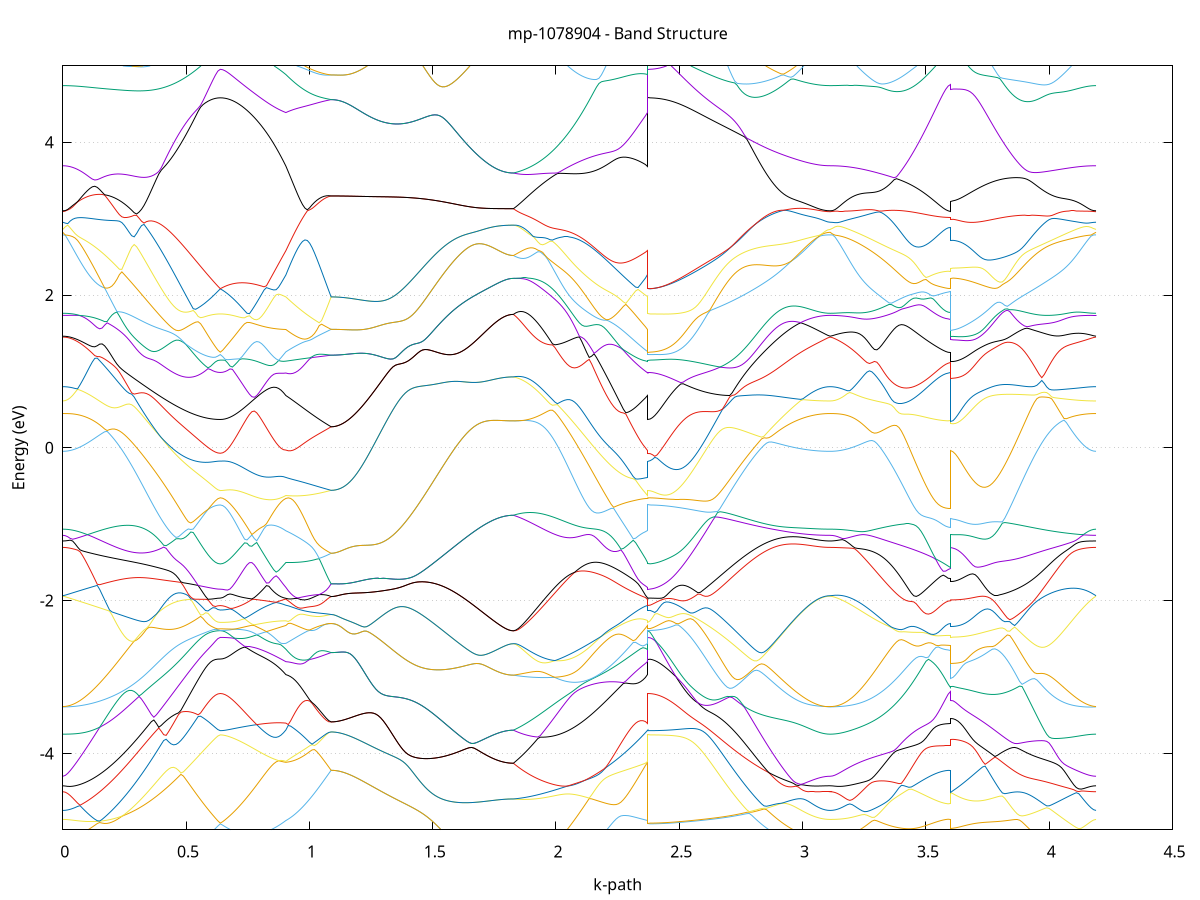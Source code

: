 set title 'mp-1078904 - Band Structure'
set xlabel 'k-path'
set ylabel 'Energy (eV)'
set grid y
set yrange [-5:5]
set terminal png size 800,600
set output 'mp-1078904_bands_gnuplot.png'
plot '-' using 1:2 with lines notitle, '-' using 1:2 with lines notitle, '-' using 1:2 with lines notitle, '-' using 1:2 with lines notitle, '-' using 1:2 with lines notitle, '-' using 1:2 with lines notitle, '-' using 1:2 with lines notitle, '-' using 1:2 with lines notitle, '-' using 1:2 with lines notitle, '-' using 1:2 with lines notitle, '-' using 1:2 with lines notitle, '-' using 1:2 with lines notitle, '-' using 1:2 with lines notitle, '-' using 1:2 with lines notitle, '-' using 1:2 with lines notitle, '-' using 1:2 with lines notitle, '-' using 1:2 with lines notitle, '-' using 1:2 with lines notitle, '-' using 1:2 with lines notitle, '-' using 1:2 with lines notitle, '-' using 1:2 with lines notitle, '-' using 1:2 with lines notitle, '-' using 1:2 with lines notitle, '-' using 1:2 with lines notitle, '-' using 1:2 with lines notitle, '-' using 1:2 with lines notitle, '-' using 1:2 with lines notitle, '-' using 1:2 with lines notitle, '-' using 1:2 with lines notitle, '-' using 1:2 with lines notitle, '-' using 1:2 with lines notitle, '-' using 1:2 with lines notitle, '-' using 1:2 with lines notitle, '-' using 1:2 with lines notitle, '-' using 1:2 with lines notitle, '-' using 1:2 with lines notitle, '-' using 1:2 with lines notitle, '-' using 1:2 with lines notitle, '-' using 1:2 with lines notitle, '-' using 1:2 with lines notitle, '-' using 1:2 with lines notitle, '-' using 1:2 with lines notitle, '-' using 1:2 with lines notitle, '-' using 1:2 with lines notitle, '-' using 1:2 with lines notitle, '-' using 1:2 with lines notitle, '-' using 1:2 with lines notitle, '-' using 1:2 with lines notitle, '-' using 1:2 with lines notitle, '-' using 1:2 with lines notitle, '-' using 1:2 with lines notitle, '-' using 1:2 with lines notitle, '-' using 1:2 with lines notitle, '-' using 1:2 with lines notitle, '-' using 1:2 with lines notitle, '-' using 1:2 with lines notitle, '-' using 1:2 with lines notitle, '-' using 1:2 with lines notitle, '-' using 1:2 with lines notitle, '-' using 1:2 with lines notitle, '-' using 1:2 with lines notitle, '-' using 1:2 with lines notitle, '-' using 1:2 with lines notitle, '-' using 1:2 with lines notitle, '-' using 1:2 with lines notitle, '-' using 1:2 with lines notitle, '-' using 1:2 with lines notitle, '-' using 1:2 with lines notitle, '-' using 1:2 with lines notitle, '-' using 1:2 with lines notitle, '-' using 1:2 with lines notitle, '-' using 1:2 with lines notitle, '-' using 1:2 with lines notitle, '-' using 1:2 with lines notitle, '-' using 1:2 with lines notitle, '-' using 1:2 with lines notitle, '-' using 1:2 with lines notitle, '-' using 1:2 with lines notitle, '-' using 1:2 with lines notitle, '-' using 1:2 with lines notitle, '-' using 1:2 with lines notitle, '-' using 1:2 with lines notitle, '-' using 1:2 with lines notitle, '-' using 1:2 with lines notitle, '-' using 1:2 with lines notitle, '-' using 1:2 with lines notitle, '-' using 1:2 with lines notitle, '-' using 1:2 with lines notitle, '-' using 1:2 with lines notitle, '-' using 1:2 with lines notitle, '-' using 1:2 with lines notitle, '-' using 1:2 with lines notitle, '-' using 1:2 with lines notitle, '-' using 1:2 with lines notitle, '-' using 1:2 with lines notitle, '-' using 1:2 with lines notitle
0.000000 -13.240447
0.009979 -13.240147
0.019958 -13.239247
0.029938 -13.237647
0.039917 -13.235447
0.049896 -13.232647
0.059875 -13.229247
0.069855 -13.225147
0.079834 -13.220547
0.089813 -13.215247
0.099792 -13.209247
0.109771 -13.202747
0.119751 -13.195647
0.129730 -13.187847
0.139709 -13.179447
0.149688 -13.170447
0.159668 -13.160847
0.169647 -13.150647
0.179626 -13.139847
0.189605 -13.128347
0.199585 -13.116347
0.209564 -13.103747
0.219543 -13.090447
0.229522 -13.076647
0.239501 -13.062247
0.249481 -13.047247
0.259460 -13.031647
0.269439 -13.015547
0.279418 -12.998747
0.289398 -12.981447
0.299377 -12.963647
0.309356 -12.945147
0.319335 -12.926247
0.329314 -12.906647
0.339294 -12.886647
0.349273 -12.865947
0.359252 -12.844847
0.369231 -12.823247
0.379211 -12.801047
0.389190 -12.778447
0.399169 -12.755347
0.409148 -12.731747
0.419127 -12.707647
0.429107 -12.683247
0.439086 -12.658347
0.449065 -12.633047
0.459044 -12.607347
0.469024 -12.581347
0.479003 -12.555047
0.488982 -12.528547
0.498961 -12.501747
0.508940 -12.474847
0.518920 -12.447847
0.528899 -12.420847
0.538878 -12.393947
0.548857 -12.367447
0.558837 -12.341347
0.568816 -12.316047
0.578795 -12.291747
0.588774 -12.268947
0.598754 -12.248147
0.608733 -12.230047
0.618712 -12.215347
0.628691 -12.204947
0.638670 -12.200747
0.638670 -12.200747
0.648521 -12.200447
0.658371 -12.199747
0.668221 -12.198447
0.678071 -12.196747
0.687921 -12.194547
0.697771 -12.191847
0.707621 -12.188647
0.717471 -12.184947
0.727321 -12.180747
0.737171 -12.176147
0.747021 -12.171047
0.756871 -12.165447
0.766722 -12.159347
0.776572 -12.152747
0.786422 -12.145747
0.796272 -12.138347
0.806122 -12.130447
0.815972 -12.122047
0.825822 -12.113247
0.835672 -12.104047
0.845522 -12.094347
0.855372 -12.084247
0.865222 -12.073747
0.875072 -12.062847
0.884923 -12.051547
0.894773 -12.039847
0.904623 -12.027847
0.904623 -12.027847
0.914279 -12.016447
0.923934 -12.007347
0.933590 -12.000647
0.943246 -11.995847
0.952902 -11.992547
0.962558 -11.990247
0.972214 -11.988747
0.981869 -11.987847
0.991525 -11.987447
1.001181 -11.987347
1.010837 -11.987347
1.020493 -11.987547
1.030149 -11.987747
1.039805 -11.987847
1.049460 -11.987747
1.059116 -11.987647
1.068772 -11.987247
1.078428 -11.986547
1.088084 -11.985747
1.088084 -11.985747
1.097646 -11.985747
1.107209 -11.986047
1.116772 -11.986647
1.126334 -11.987347
1.135897 -11.988447
1.145460 -11.989847
1.155022 -11.991547
1.164585 -11.993847
1.174148 -11.996747
1.183710 -12.000247
1.193273 -12.004547
1.202835 -12.009647
1.212398 -12.015647
1.221961 -12.022647
1.231523 -12.030647
1.241086 -12.039647
1.250649 -12.049647
1.260211 -12.060547
1.269774 -12.072347
1.279336 -12.084847
1.279336 -12.084847
1.289299 -12.098647
1.299262 -12.113047
1.309225 -12.127947
1.319187 -12.143447
1.329150 -12.159147
1.339113 -12.175247
1.349076 -12.191547
1.359038 -12.208047
1.369001 -12.224647
1.378964 -12.241247
1.388926 -12.257847
1.398889 -12.274447
1.408852 -12.291047
1.418815 -12.307447
1.428777 -12.323747
1.438740 -12.339847
1.448703 -12.355847
1.458665 -12.371547
1.468628 -12.387047
1.478591 -12.402347
1.488554 -12.417247
1.498516 -12.431947
1.508479 -12.446347
1.518442 -12.460447
1.528405 -12.474147
1.538367 -12.487547
1.548330 -12.500547
1.558293 -12.513147
1.568255 -12.525447
1.578218 -12.537247
1.588181 -12.548747
1.598144 -12.559847
1.608106 -12.570447
1.618069 -12.580647
1.628032 -12.590447
1.637995 -12.599847
1.647957 -12.608647
1.657920 -12.617147
1.667883 -12.625147
1.677845 -12.632647
1.687808 -12.639747
1.697771 -12.646347
1.707734 -12.652447
1.717696 -12.658047
1.727659 -12.663247
1.737622 -12.667947
1.747584 -12.672147
1.757547 -12.675847
1.767510 -12.679047
1.777473 -12.681747
1.787435 -12.684047
1.797398 -12.685747
1.807361 -12.686947
1.817324 -12.687747
1.827286 -12.687947
1.827286 -12.687947
1.837200 -12.687847
1.847115 -12.687147
1.857029 -12.685947
1.866943 -12.684047
1.876857 -12.681647
1.886771 -12.678747
1.896685 -12.675147
1.906600 -12.671047
1.916514 -12.666447
1.926428 -12.661247
1.936342 -12.655447
1.946256 -12.649047
1.956170 -12.642147
1.966085 -12.634647
1.975999 -12.626647
1.985913 -12.618147
1.995827 -12.608947
2.005741 -12.599347
2.015656 -12.589147
2.025570 -12.578447
2.035484 -12.567147
2.045398 -12.555347
2.055312 -12.543047
2.065226 -12.530247
2.075141 -12.516847
2.085055 -12.503047
2.094969 -12.488747
2.104883 -12.473947
2.114797 -12.458647
2.124711 -12.442947
2.134626 -12.426747
2.144540 -12.410147
2.154454 -12.393047
2.164368 -12.375647
2.174282 -12.357747
2.184196 -12.339547
2.194111 -12.321047
2.204025 -12.302147
2.213939 -12.283047
2.223853 -12.263647
2.233767 -12.244047
2.243681 -12.224347
2.253596 -12.204547
2.263510 -12.184847
2.273424 -12.165147
2.283338 -12.145847
2.293252 -12.126847
2.303166 -12.108547
2.313081 -12.091147
2.322995 -12.075047
2.332909 -12.060547
2.342823 -12.048147
2.352737 -12.038247
2.362651 -12.031247
2.372566 -12.027847
2.372566 -12.200747
2.381935 -12.200547
2.391305 -12.199947
2.400674 -12.199047
2.410044 -12.202147
2.419413 -12.211547
2.428783 -12.222647
2.438153 -12.235247
2.447522 -12.249347
2.456892 -12.264647
2.466261 -12.281147
2.466261 -12.281147
2.476192 -12.299547
2.486123 -12.318947
2.496054 -12.339147
2.505985 -12.359947
2.515916 -12.381247
2.525847 -12.403047
2.535777 -12.425147
2.545708 -12.447547
2.555639 -12.470147
2.565570 -12.492747
2.575501 -12.515547
2.585432 -12.538247
2.595363 -12.561047
2.605294 -12.583647
2.615224 -12.606247
2.625155 -12.628647
2.635086 -12.650947
2.645017 -12.672947
2.654948 -12.694747
2.664879 -12.716347
2.674810 -12.737647
2.684741 -12.758647
2.694671 -12.779347
2.704602 -12.799647
2.714533 -12.819747
2.724464 -12.839347
2.734395 -12.858647
2.744326 -12.877547
2.754257 -12.896147
2.764188 -12.914247
2.774118 -12.931947
2.784049 -12.949147
2.793980 -12.966047
2.803911 -12.982347
2.813842 -12.998347
2.823773 -13.013747
2.833704 -13.028847
2.843634 -13.043347
2.853565 -13.057347
2.863496 -13.070947
2.873427 -13.084047
2.883358 -13.096547
2.893289 -13.108647
2.903220 -13.120247
2.913151 -13.131247
2.923081 -13.141847
2.933012 -13.151847
2.942943 -13.161347
2.952874 -13.170347
2.962805 -13.178747
2.972736 -13.186647
2.982667 -13.194047
2.992598 -13.200847
3.002528 -13.207147
3.012459 -13.212947
3.022390 -13.218147
3.032321 -13.222847
3.042252 -13.226947
3.052183 -13.230547
3.062114 -13.233547
3.072045 -13.236047
3.081975 -13.237947
3.091906 -13.239347
3.101837 -13.240147
3.111768 -13.240447
3.111768 -13.240447
3.121736 -13.240147
3.131705 -13.239247
3.141673 -13.237847
3.151641 -13.235747
3.161609 -13.233147
3.171578 -13.229947
3.181546 -13.226147
3.191514 -13.221747
3.201483 -13.216847
3.211451 -13.211347
3.221419 -13.205147
3.231388 -13.198547
3.241356 -13.191247
3.251324 -13.183447
3.261292 -13.175047
3.271261 -13.166047
3.281229 -13.156547
3.291197 -13.146447
3.301166 -13.135847
3.311134 -13.124647
3.321102 -13.112847
3.331071 -13.100547
3.341039 -13.087747
3.351007 -13.074347
3.360975 -13.060447
3.370944 -13.046047
3.380912 -13.031047
3.390880 -13.015547
3.400849 -12.999547
3.410817 -12.983047
3.420785 -12.966047
3.430754 -12.948547
3.440722 -12.930547
3.450690 -12.912047
3.460658 -12.893147
3.470627 -12.873747
3.480595 -12.853947
3.490563 -12.833747
3.500532 -12.813047
3.510500 -12.791947
3.520468 -12.770547
3.530436 -12.748847
3.540405 -12.726847
3.550373 -12.704647
3.560341 -12.682447
3.570310 -12.660647
3.580278 -12.639947
3.590246 -12.622647
3.600215 -12.615047
3.600215 -12.412847
3.610210 -12.415547
3.620205 -12.423247
3.630200 -12.435347
3.640195 -12.450747
3.650191 -12.468747
3.660186 -12.488647
3.670181 -12.509747
3.680176 -12.531747
3.690172 -12.554347
3.700167 -12.577347
3.710162 -12.600447
3.720157 -12.623647
3.730152 -12.646847
3.740148 -12.669947
3.750143 -12.692847
3.760138 -12.715447
3.770133 -12.737847
3.780128 -12.759947
3.790124 -12.781747
3.800119 -12.803147
3.810114 -12.824147
3.820109 -12.844747
3.830104 -12.864947
3.840100 -12.884647
3.850095 -12.903947
3.860090 -12.922847
3.870085 -12.941247
3.880081 -12.959047
3.890076 -12.976447
3.900071 -12.993347
3.910066 -13.009747
3.920061 -13.025647
3.930057 -13.040947
3.940052 -13.055747
3.950047 -13.070047
3.960042 -13.083747
3.970037 -13.096847
3.980033 -13.109447
3.990028 -13.121547
4.000023 -13.133047
4.010018 -13.143947
4.020014 -13.154347
4.030009 -13.164047
4.040004 -13.173247
4.049999 -13.181947
4.059994 -13.189947
4.069990 -13.197347
4.079985 -13.204247
4.089980 -13.210547
4.099975 -13.216147
4.109970 -13.221247
4.119966 -13.225747
4.129961 -13.229647
4.139956 -13.232947
4.149951 -13.235647
4.159947 -13.237747
4.169942 -13.239247
4.179937 -13.240147
4.189932 -13.240447
e
0.000000 -11.621047
0.009979 -11.621047
0.019958 -11.620947
0.029938 -11.620847
0.039917 -11.620647
0.049896 -11.620347
0.059875 -11.620047
0.069855 -11.619647
0.079834 -11.619247
0.089813 -11.618747
0.099792 -11.618147
0.109771 -11.617447
0.119751 -11.616747
0.129730 -11.615847
0.139709 -11.614947
0.149688 -11.615647
0.159668 -11.636147
0.169647 -11.656447
0.179626 -11.676547
0.189605 -11.696247
0.199585 -11.715847
0.209564 -11.735047
0.219543 -11.754047
0.229522 -11.772647
0.239501 -11.790947
0.249481 -11.808947
0.259460 -11.826647
0.269439 -11.843947
0.279418 -11.860847
0.289398 -11.877447
0.299377 -11.893647
0.309356 -11.909447
0.319335 -11.924847
0.329314 -11.939847
0.339294 -11.954447
0.349273 -11.968647
0.359252 -11.982447
0.369231 -11.995747
0.379211 -12.008647
0.389190 -12.021047
0.399169 -12.033147
0.409148 -12.044647
0.419127 -12.055747
0.429107 -12.066447
0.439086 -12.076547
0.449065 -12.086247
0.459044 -12.095547
0.469024 -12.104247
0.479003 -12.112547
0.488982 -12.120347
0.498961 -12.127647
0.508940 -12.134547
0.518920 -12.140847
0.528899 -12.146747
0.538878 -12.152147
0.548857 -12.157047
0.558837 -12.161447
0.568816 -12.165447
0.578795 -12.169047
0.588774 -12.172247
0.598754 -12.175147
0.608733 -12.177847
0.618712 -12.180647
0.628691 -12.183347
0.638670 -12.184947
0.638670 -12.184947
0.648521 -12.184647
0.658371 -12.183847
0.668221 -12.182647
0.678071 -12.180847
0.687921 -12.178547
0.697771 -12.175647
0.707621 -12.172347
0.717471 -12.168547
0.727321 -12.164147
0.737171 -12.159347
0.747021 -12.153947
0.756871 -12.148047
0.766722 -12.141747
0.776572 -12.134847
0.786422 -12.127547
0.796272 -12.119747
0.806122 -12.111347
0.815972 -12.102547
0.825822 -12.093347
0.835672 -12.083547
0.845522 -12.073347
0.855372 -12.062747
0.865222 -12.051547
0.875072 -12.040047
0.884923 -12.028047
0.894773 -12.015647
0.904623 -12.002747
0.904623 -12.002747
0.914279 -11.993747
0.923934 -11.983647
0.933590 -11.972147
0.943246 -11.959647
0.952902 -11.946347
0.962558 -11.943347
0.972214 -11.948847
0.981869 -11.953947
0.991525 -11.958647
1.001181 -11.962947
1.010837 -11.966847
1.020493 -11.970447
1.030149 -11.973747
1.039805 -11.976547
1.049460 -11.979047
1.059116 -11.981247
1.068772 -11.983047
1.078428 -11.984547
1.088084 -11.985747
1.088084 -11.985747
1.097646 -11.985747
1.107209 -11.986047
1.116772 -11.986647
1.126334 -11.987347
1.135897 -11.988447
1.145460 -11.989847
1.155022 -11.991547
1.164585 -11.993847
1.174148 -11.996747
1.183710 -12.000247
1.193273 -12.004547
1.202835 -12.009647
1.212398 -12.015647
1.221961 -12.022647
1.231523 -12.030647
1.241086 -12.039647
1.250649 -12.049647
1.260211 -12.060547
1.269774 -12.072347
1.279336 -12.084847
1.279336 -12.084847
1.289299 -12.098647
1.299262 -12.113047
1.309225 -12.127947
1.319187 -12.143447
1.329150 -12.159147
1.339113 -12.175247
1.349076 -12.191547
1.359038 -12.208047
1.369001 -12.224647
1.378964 -12.241247
1.388926 -12.257847
1.398889 -12.274447
1.408852 -12.291047
1.418815 -12.307447
1.428777 -12.323747
1.438740 -12.339847
1.448703 -12.355847
1.458665 -12.371547
1.468628 -12.387047
1.478591 -12.402347
1.488554 -12.417247
1.498516 -12.431947
1.508479 -12.446347
1.518442 -12.460447
1.528405 -12.474147
1.538367 -12.487547
1.548330 -12.500547
1.558293 -12.513147
1.568255 -12.525447
1.578218 -12.537247
1.588181 -12.548747
1.598144 -12.559847
1.608106 -12.570447
1.618069 -12.580647
1.628032 -12.590447
1.637995 -12.599847
1.647957 -12.608647
1.657920 -12.617147
1.667883 -12.625147
1.677845 -12.632647
1.687808 -12.639747
1.697771 -12.646347
1.707734 -12.652447
1.717696 -12.658047
1.727659 -12.663247
1.737622 -12.667947
1.747584 -12.672147
1.757547 -12.675847
1.767510 -12.679047
1.777473 -12.681747
1.787435 -12.684047
1.797398 -12.685747
1.807361 -12.686947
1.817324 -12.687747
1.827286 -12.687947
1.827286 -12.687947
1.837200 -12.687547
1.847115 -12.686447
1.857029 -12.684947
1.866943 -12.682747
1.876857 -12.680047
1.886771 -12.676747
1.896685 -12.672847
1.906600 -12.668447
1.916514 -12.663447
1.926428 -12.657847
1.936342 -12.651747
1.946256 -12.645047
1.956170 -12.637847
1.966085 -12.630047
1.975999 -12.621647
1.985913 -12.612847
1.995827 -12.603347
2.005741 -12.593347
2.015656 -12.582847
2.025570 -12.571847
2.035484 -12.560247
2.045398 -12.548147
2.055312 -12.535447
2.065226 -12.522347
2.075141 -12.508647
2.085055 -12.494447
2.094969 -12.479747
2.104883 -12.464547
2.114797 -12.448847
2.124711 -12.432747
2.134626 -12.416047
2.144540 -12.398947
2.154454 -12.381447
2.164368 -12.363347
2.174282 -12.344947
2.184196 -12.326047
2.194111 -12.306647
2.204025 -12.286947
2.213939 -12.266747
2.223853 -12.246247
2.233767 -12.225347
2.243681 -12.204047
2.253596 -12.182447
2.263510 -12.160447
2.273424 -12.138147
2.283338 -12.115647
2.293252 -12.092747
2.303166 -12.069647
2.313081 -12.046347
2.322995 -12.022847
2.332909 -11.999147
2.342823 -11.987247
2.352737 -11.991747
2.362651 -11.996947
2.372566 -12.002747
2.372566 -12.184947
2.381935 -12.186047
2.391305 -12.189347
2.400674 -12.194747
2.410044 -12.197647
2.419413 -12.195947
2.428783 -12.193847
2.438153 -12.191447
2.447522 -12.188547
2.456892 -12.185347
2.466261 -12.181747
2.466261 -12.181747
2.476192 -12.177547
2.486123 -12.172947
2.496054 -12.167947
2.505985 -12.162547
2.515916 -12.156747
2.525847 -12.150547
2.535777 -12.143947
2.545708 -12.137047
2.555639 -12.129747
2.565570 -12.122047
2.575501 -12.113947
2.585432 -12.105647
2.595363 -12.096847
2.605294 -12.087847
2.615224 -12.078447
2.625155 -12.068747
2.635086 -12.058747
2.645017 -12.048547
2.654948 -12.037947
2.664879 -12.027147
2.674810 -12.016147
2.684741 -12.004847
2.694671 -11.993347
2.704602 -11.981647
2.714533 -11.969847
2.724464 -11.957747
2.734395 -11.945647
2.744326 -11.933347
2.754257 -11.920947
2.764188 -11.908447
2.774118 -11.895847
2.784049 -11.883347
2.793980 -11.870747
2.803911 -11.858147
2.813842 -11.845647
2.823773 -11.833147
2.833704 -11.820747
2.843634 -11.808547
2.853565 -11.796447
2.863496 -11.784547
2.873427 -11.772947
2.883358 -11.761447
2.893289 -11.750347
2.903220 -11.739547
2.913151 -11.729047
2.923081 -11.718947
2.933012 -11.709147
2.942943 -11.699847
2.952874 -11.691047
2.962805 -11.682647
2.972736 -11.674747
2.982667 -11.667347
2.992598 -11.660547
3.002528 -11.654247
3.012459 -11.648447
3.022390 -11.643247
3.032321 -11.638547
3.042252 -11.634447
3.052183 -11.630847
3.062114 -11.627847
3.072045 -11.625447
3.081975 -11.623547
3.091906 -11.622147
3.101837 -11.621347
3.111768 -11.621047
3.111768 -11.621047
3.121736 -11.621247
3.131705 -11.621647
3.141673 -11.622447
3.151641 -11.623647
3.161609 -11.625247
3.171578 -11.627547
3.181546 -11.630647
3.191514 -11.634547
3.201483 -11.639747
3.211451 -11.646247
3.221419 -11.654447
3.231388 -11.664447
3.241356 -11.676347
3.251324 -11.690147
3.261292 -11.705847
3.271261 -11.723347
3.281229 -11.742347
3.291197 -11.762747
3.301166 -11.784347
3.311134 -11.806947
3.321102 -11.830447
3.331071 -11.854647
3.341039 -11.879547
3.351007 -11.905047
3.360975 -11.930947
3.370944 -11.957247
3.380912 -11.983847
3.390880 -12.010847
3.400849 -12.037947
3.410817 -12.065347
3.420785 -12.092747
3.430754 -12.120347
3.440722 -12.147947
3.450690 -12.175647
3.460658 -12.203247
3.470627 -12.230747
3.480595 -12.258247
3.490563 -12.285647
3.500532 -12.312847
3.510500 -12.339847
3.520468 -12.366647
3.530436 -12.393147
3.540405 -12.419347
3.550373 -12.445047
3.560341 -12.470147
3.570310 -12.494247
3.580278 -12.516547
3.590246 -12.534847
3.600215 -12.542747
3.600215 -12.117747
3.610210 -12.115447
3.620205 -12.109247
3.630200 -12.100747
3.640195 -12.092347
3.650191 -12.085947
3.660186 -12.080947
3.670181 -12.076847
3.680176 -12.072947
3.690172 -12.069047
3.700167 -12.064847
3.710162 -12.060547
3.720157 -12.055847
3.730152 -12.050847
3.740148 -12.045547
3.750143 -12.039847
3.760138 -12.033747
3.770133 -12.027447
3.780128 -12.020647
3.790124 -12.013547
3.800119 -12.006147
3.810114 -11.998347
3.820109 -11.990247
3.830104 -11.981747
3.840100 -11.972947
3.850095 -11.963747
3.860090 -11.954347
3.870085 -11.944547
3.880081 -11.934447
3.890076 -11.924147
3.900071 -11.913447
3.910066 -11.902547
3.920061 -11.891347
3.930057 -11.879847
3.940052 -11.868247
3.950047 -11.856347
3.960042 -11.844247
3.970037 -11.832047
3.980033 -11.819647
3.990028 -11.807147
4.000023 -11.794547
4.010018 -11.781847
4.020014 -11.769247
4.030009 -11.756547
4.040004 -11.744047
4.049999 -11.731647
4.059994 -11.719447
4.069990 -11.707447
4.079985 -11.695847
4.089980 -11.684647
4.099975 -11.674047
4.109970 -11.664047
4.119966 -11.654747
4.129961 -11.646347
4.139956 -11.638947
4.149951 -11.632747
4.159947 -11.627747
4.169942 -11.624047
4.179937 -11.621847
4.189932 -11.621047
e
0.000000 -11.312947
0.009979 -11.322447
0.019958 -11.340747
0.029938 -11.361047
0.039917 -11.382047
0.049896 -11.403247
0.059875 -11.424747
0.069855 -11.446247
0.079834 -11.467747
0.089813 -11.489147
0.099792 -11.510547
0.109771 -11.531847
0.119751 -11.553047
0.129730 -11.574147
0.139709 -11.595047
0.149688 -11.613947
0.159668 -11.612847
0.169647 -11.611747
0.179626 -11.610447
0.189605 -11.609047
0.199585 -11.607547
0.209564 -11.605947
0.219543 -11.604247
0.229522 -11.602447
0.239501 -11.600547
0.249481 -11.598547
0.259460 -11.596447
0.269439 -11.594247
0.279418 -11.592047
0.289398 -11.589647
0.299377 -11.587147
0.309356 -11.584647
0.319335 -11.582047
0.329314 -11.579347
0.339294 -11.576647
0.349273 -11.573847
0.359252 -11.571047
0.369231 -11.568147
0.379211 -11.565247
0.389190 -11.562347
0.399169 -11.559447
0.409148 -11.556647
0.419127 -11.553747
0.429107 -11.550947
0.439086 -11.548147
0.449065 -11.545447
0.459044 -11.542847
0.469024 -11.540247
0.479003 -11.537747
0.488982 -11.535447
0.498961 -11.533147
0.508940 -11.531047
0.518920 -11.551347
0.528899 -11.582847
0.538878 -11.613847
0.548857 -11.644247
0.558837 -11.673847
0.568816 -11.702347
0.578795 -11.729247
0.588774 -11.754147
0.598754 -11.776347
0.608733 -11.795047
0.618712 -11.809547
0.628691 -11.818647
0.638670 -11.821747
0.638670 -11.821747
0.648521 -11.821547
0.658371 -11.820847
0.668221 -11.819847
0.678071 -11.818247
0.687921 -11.816247
0.697771 -11.813847
0.707621 -11.811047
0.717471 -11.807747
0.727321 -11.804047
0.737171 -11.799947
0.747021 -11.795347
0.756871 -11.790347
0.766722 -11.784947
0.776572 -11.779147
0.786422 -11.772947
0.796272 -11.766247
0.806122 -11.759247
0.815972 -11.751747
0.825822 -11.743947
0.835672 -11.740847
0.845522 -11.762747
0.855372 -11.785247
0.865222 -11.808147
0.875072 -11.831547
0.884923 -11.855247
0.894773 -11.879147
0.904623 -11.903247
0.904623 -11.903247
0.914279 -11.910747
0.923934 -11.918047
0.933590 -11.924847
0.943246 -11.931447
0.952902 -11.937547
0.962558 -11.932547
0.972214 -11.918347
0.981869 -11.903847
0.991525 -11.888847
1.001181 -11.873547
1.010837 -11.857947
1.020493 -11.841947
1.030149 -11.825647
1.039805 -11.809047
1.049460 -11.792047
1.059116 -11.774847
1.068772 -11.757247
1.078428 -11.739447
1.088084 -11.721347
1.088084 -11.721347
1.097646 -11.721947
1.107209 -11.723547
1.116772 -11.726247
1.126334 -11.729947
1.135897 -11.734447
1.145460 -11.739547
1.155022 -11.745147
1.164585 -11.751147
1.174148 -11.757147
1.183710 -11.763147
1.193273 -11.768747
1.202835 -11.774047
1.212398 -11.778647
1.221961 -11.782547
1.231523 -11.785647
1.241086 -11.787947
1.250649 -11.789247
1.260211 -11.789647
1.269774 -11.789247
1.279336 -11.787947
1.279336 -11.787947
1.289299 -11.785847
1.299262 -11.782947
1.309225 -11.779247
1.319187 -11.774947
1.329150 -11.770047
1.339113 -11.764647
1.349076 -11.758747
1.359038 -11.752447
1.369001 -11.745747
1.378964 -11.738547
1.388926 -11.731147
1.398889 -11.723447
1.408852 -11.715447
1.418815 -11.707247
1.428777 -11.698747
1.438740 -11.690147
1.448703 -11.681347
1.458665 -11.672447
1.468628 -11.663447
1.478591 -11.654347
1.488554 -11.645147
1.498516 -11.635847
1.508479 -11.626647
1.518442 -11.617347
1.528405 -11.608147
1.538367 -11.598947
1.548330 -11.589847
1.558293 -11.580747
1.568255 -11.571847
1.578218 -11.563047
1.588181 -11.554347
1.598144 -11.545847
1.608106 -11.537547
1.618069 -11.529447
1.628032 -11.521647
1.637995 -11.514047
1.647957 -11.506647
1.657920 -11.499547
1.667883 -11.492847
1.677845 -11.486347
1.687808 -11.480247
1.697771 -11.474447
1.707734 -11.469047
1.717696 -11.464047
1.727659 -11.459447
1.737622 -11.455147
1.747584 -11.451347
1.757547 -11.447947
1.767510 -11.445047
1.777473 -11.442547
1.787435 -11.440447
1.797398 -11.438847
1.807361 -11.437647
1.817324 -11.436947
1.827286 -11.436747
1.827286 -11.436747
1.837200 -11.448847
1.847115 -11.461047
1.857029 -11.473547
1.866943 -11.486147
1.876857 -11.498947
1.886771 -11.511947
1.896685 -11.524947
1.906600 -11.538147
1.916514 -11.551447
1.926428 -11.564747
1.936342 -11.578147
1.946256 -11.591547
1.956170 -11.605047
1.966085 -11.618447
1.975999 -11.631847
1.985913 -11.645247
1.995827 -11.658647
2.005741 -11.671847
2.015656 -11.685047
2.025570 -11.698147
2.035484 -11.711047
2.045398 -11.723847
2.055312 -11.736547
2.065226 -11.749047
2.075141 -11.761447
2.085055 -11.773547
2.094969 -11.785547
2.104883 -11.797247
2.114797 -11.808747
2.124711 -11.820047
2.134626 -11.831047
2.144540 -11.841747
2.154454 -11.852247
2.164368 -11.862447
2.174282 -11.872247
2.184196 -11.881847
2.194111 -11.891047
2.204025 -11.900047
2.213939 -11.908547
2.223853 -11.916847
2.233767 -11.924647
2.243681 -11.932247
2.253596 -11.939347
2.263510 -11.946047
2.273424 -11.952447
2.283338 -11.958447
2.293252 -11.964047
2.303166 -11.969247
2.313081 -11.974047
2.322995 -11.978647
2.332909 -11.982947
2.342823 -11.975247
2.352737 -11.951347
2.362651 -11.927247
2.372566 -11.903247
2.372566 -11.821747
2.381935 -11.821647
2.391305 -11.821247
2.400674 -11.820547
2.410044 -11.819647
2.419413 -11.818447
2.428783 -11.816947
2.438153 -11.815047
2.447522 -11.812947
2.456892 -11.810547
2.466261 -11.807847
2.466261 -11.807847
2.476192 -11.804647
2.486123 -11.801047
2.496054 -11.797147
2.505985 -11.792947
2.515916 -11.788347
2.525847 -11.783547
2.535777 -11.778347
2.545708 -11.772747
2.555639 -11.766947
2.565570 -11.760847
2.575501 -11.754447
2.585432 -11.747747
2.595363 -11.740847
2.605294 -11.733647
2.615224 -11.726147
2.625155 -11.718347
2.635086 -11.710447
2.645017 -11.702247
2.654948 -11.693747
2.664879 -11.685147
2.674810 -11.676347
2.684741 -11.667247
2.694671 -11.658047
2.704602 -11.648747
2.714533 -11.639147
2.724464 -11.629547
2.734395 -11.619747
2.744326 -11.609847
2.754257 -11.599847
2.764188 -11.589747
2.774118 -11.579547
2.784049 -11.569347
2.793980 -11.559047
2.803911 -11.548847
2.813842 -11.538547
2.823773 -11.528247
2.833704 -11.517947
2.843634 -11.507747
2.853565 -11.497547
2.863496 -11.487447
2.873427 -11.477447
2.883358 -11.467547
2.893289 -11.457847
2.903220 -11.448247
2.913151 -11.438747
2.923081 -11.429447
2.933012 -11.420347
2.942943 -11.411447
2.952874 -11.402847
2.962805 -11.394347
2.972736 -11.386247
2.982667 -11.378347
2.992598 -11.370647
3.002528 -11.363347
3.012459 -11.356347
3.022390 -11.349647
3.032321 -11.343347
3.042252 -11.337347
3.052183 -11.331847
3.062114 -11.326747
3.072045 -11.322247
3.081975 -11.318447
3.091906 -11.315447
3.101837 -11.313547
3.111768 -11.312947
3.111768 -11.312947
3.121736 -11.317747
3.131705 -11.328647
3.141673 -11.341747
3.151641 -11.355747
3.161609 -11.370047
3.171578 -11.384347
3.181546 -11.398547
3.191514 -11.412147
3.201483 -11.425047
3.211451 -11.437047
3.221419 -11.447747
3.231388 -11.456947
3.241356 -11.464547
3.251324 -11.470547
3.261292 -11.474947
3.271261 -11.477947
3.281229 -11.479447
3.291197 -11.479947
3.301166 -11.479347
3.311134 -11.477847
3.321102 -11.475647
3.331071 -11.472747
3.341039 -11.469347
3.351007 -11.465447
3.360975 -11.461147
3.370944 -11.456447
3.380912 -11.451447
3.390880 -11.446147
3.400849 -11.440647
3.410817 -11.434947
3.420785 -11.429047
3.430754 -11.423147
3.440722 -11.417047
3.450690 -11.410947
3.460658 -11.404847
3.470627 -11.398847
3.480595 -11.392847
3.490563 -11.387047
3.500532 -11.381447
3.510500 -11.376047
3.520468 -11.371047
3.530436 -11.366347
3.540405 -11.362147
3.550373 -11.358447
3.560341 -11.355247
3.570310 -11.352747
3.580278 -11.350947
3.590246 -11.349847
3.600215 -11.349447
3.600215 -12.071347
3.610210 -12.070547
3.620205 -12.067947
3.630200 -12.062447
3.640195 -12.052547
3.650191 -12.037547
3.660186 -12.018347
3.670181 -11.996347
3.680176 -11.972447
3.690172 -11.947347
3.700167 -11.921347
3.710162 -11.894747
3.720157 -11.867747
3.730152 -11.840347
3.740148 -11.812847
3.750143 -11.785347
3.760138 -11.757747
3.770133 -11.730347
3.780128 -11.703047
3.790124 -11.675947
3.800119 -11.649247
3.810114 -11.622847
3.820109 -11.596947
3.830104 -11.571547
3.840100 -11.546847
3.850095 -11.523347
3.860090 -11.502647
3.870085 -11.489347
3.880081 -11.480347
3.890076 -11.472247
3.900071 -11.464347
3.910066 -11.456547
3.920061 -11.448847
3.930057 -11.441247
3.940052 -11.433747
3.950047 -11.426347
3.960042 -11.419047
3.970037 -11.411947
3.980033 -11.404947
3.990028 -11.398147
4.000023 -11.391647
4.010018 -11.385247
4.020014 -11.379147
4.030009 -11.373247
4.040004 -11.367647
4.049999 -11.362347
4.059994 -11.357247
4.069990 -11.352447
4.079985 -11.347847
4.089980 -11.343447
4.099975 -11.339247
4.109970 -11.335247
4.119966 -11.331447
4.129961 -11.327747
4.139956 -11.324247
4.149951 -11.320847
4.159947 -11.317847
4.169942 -11.315247
4.179937 -11.313547
4.189932 -11.312947
e
0.000000 -11.274847
0.009979 -11.271847
0.019958 -11.271647
0.029938 -11.271247
0.039917 -11.270647
0.049896 -11.269947
0.059875 -11.269047
0.069855 -11.267947
0.079834 -11.266747
0.089813 -11.265447
0.099792 -11.264047
0.109771 -11.262447
0.119751 -11.260747
0.129730 -11.258947
0.139709 -11.257147
0.149688 -11.255147
0.159668 -11.253147
0.169647 -11.251047
0.179626 -11.248947
0.189605 -11.246747
0.199585 -11.244547
0.209564 -11.242247
0.219543 -11.239947
0.229522 -11.237647
0.239501 -11.235347
0.249481 -11.233047
0.259460 -11.230747
0.269439 -11.228447
0.279418 -11.226047
0.289398 -11.223747
0.299377 -11.221347
0.309356 -11.219047
0.319335 -11.216647
0.329314 -11.214247
0.339294 -11.211847
0.349273 -11.209347
0.359252 -11.206847
0.369231 -11.204347
0.379211 -11.201747
0.389190 -11.199147
0.399169 -11.196447
0.409148 -11.215447
0.419127 -11.243247
0.429107 -11.271847
0.439086 -11.301247
0.449065 -11.331247
0.459044 -11.361847
0.469024 -11.392947
0.479003 -11.424347
0.488982 -11.456047
0.498961 -11.487847
0.508940 -11.519647
0.518920 -11.528947
0.528899 -11.527147
0.538878 -11.525347
0.548857 -11.523747
0.558837 -11.522347
0.568816 -11.521047
0.578795 -11.519947
0.588774 -11.519047
0.598754 -11.518247
0.608733 -11.517647
0.618712 -11.517147
0.628691 -11.516947
0.638670 -11.516847
0.638670 -11.516847
0.648521 -11.517347
0.658371 -11.518847
0.668221 -11.521447
0.678071 -11.525047
0.687921 -11.529847
0.697771 -11.535647
0.707621 -11.542647
0.717471 -11.550847
0.727321 -11.560347
0.737171 -11.570947
0.747021 -11.582847
0.756871 -11.596047
0.766722 -11.610447
0.776572 -11.626047
0.786422 -11.642747
0.796272 -11.660547
0.806122 -11.679347
0.815972 -11.699047
0.825822 -11.719547
0.835672 -11.735747
0.845522 -11.727047
0.855372 -11.718047
0.865222 -11.708647
0.875072 -11.698947
0.884923 -11.688847
0.894773 -11.678347
0.904623 -11.667547
0.904623 -11.667547
0.914279 -11.659847
0.923934 -11.650347
0.933590 -11.638947
0.943246 -11.625947
0.952902 -11.611547
0.962558 -11.595947
0.972214 -11.579347
0.981869 -11.561947
0.991525 -11.543947
1.001181 -11.549747
1.010837 -11.569347
1.020493 -11.588847
1.030149 -11.608247
1.039805 -11.627547
1.049460 -11.646647
1.059116 -11.665647
1.068772 -11.684447
1.078428 -11.703047
1.088084 -11.721347
1.088084 -11.721347
1.097646 -11.721947
1.107209 -11.723547
1.116772 -11.726247
1.126334 -11.729947
1.135897 -11.734447
1.145460 -11.739547
1.155022 -11.745147
1.164585 -11.751147
1.174148 -11.757147
1.183710 -11.763147
1.193273 -11.768747
1.202835 -11.774047
1.212398 -11.778647
1.221961 -11.782547
1.231523 -11.785647
1.241086 -11.787947
1.250649 -11.789247
1.260211 -11.789647
1.269774 -11.789247
1.279336 -11.787947
1.279336 -11.787947
1.289299 -11.785847
1.299262 -11.782847
1.309225 -11.779247
1.319187 -11.774947
1.329150 -11.770047
1.339113 -11.764647
1.349076 -11.758747
1.359038 -11.752447
1.369001 -11.745747
1.378964 -11.738547
1.388926 -11.731147
1.398889 -11.723447
1.408852 -11.715447
1.418815 -11.707247
1.428777 -11.698747
1.438740 -11.690147
1.448703 -11.681347
1.458665 -11.672447
1.468628 -11.663447
1.478591 -11.654347
1.488554 -11.645147
1.498516 -11.635847
1.508479 -11.626647
1.518442 -11.617347
1.528405 -11.608147
1.538367 -11.598947
1.548330 -11.589847
1.558293 -11.580747
1.568255 -11.571847
1.578218 -11.563047
1.588181 -11.554347
1.598144 -11.545847
1.608106 -11.537547
1.618069 -11.529447
1.628032 -11.521647
1.637995 -11.514047
1.647957 -11.506647
1.657920 -11.499547
1.667883 -11.492847
1.677845 -11.486347
1.687808 -11.480247
1.697771 -11.474447
1.707734 -11.469047
1.717696 -11.464047
1.727659 -11.459447
1.737622 -11.455147
1.747584 -11.451347
1.757547 -11.447947
1.767510 -11.445047
1.777473 -11.442547
1.787435 -11.440447
1.797398 -11.438847
1.807361 -11.437647
1.817324 -11.436947
1.827286 -11.436747
1.827286 -11.436747
1.837200 -11.424947
1.847115 -11.413347
1.857029 -11.402147
1.866943 -11.391147
1.876857 -11.380447
1.886771 -11.370047
1.896685 -11.360047
1.906600 -11.350447
1.916514 -11.341147
1.926428 -11.332347
1.936342 -11.323847
1.946256 -11.315847
1.956170 -11.308347
1.966085 -11.301247
1.975999 -11.294647
1.985913 -11.288547
1.995827 -11.283047
2.005741 -11.277947
2.015656 -11.273547
2.025570 -11.269647
2.035484 -11.266347
2.045398 -11.263647
2.055312 -11.261547
2.065226 -11.260147
2.075141 -11.259247
2.085055 -11.259047
2.094969 -11.259447
2.104883 -11.260447
2.114797 -11.262047
2.124711 -11.264147
2.134626 -11.266647
2.144540 -11.269747
2.154454 -11.273147
2.164368 -11.276947
2.174282 -11.281047
2.184196 -11.285347
2.194111 -11.289947
2.204025 -11.294547
2.213939 -11.299347
2.223853 -11.304047
2.233767 -11.310047
2.243681 -11.342047
2.253596 -11.373847
2.263510 -11.405547
2.273424 -11.436947
2.283338 -11.467847
2.293252 -11.498147
2.303166 -11.527447
2.313081 -11.555447
2.322995 -11.581847
2.332909 -11.606047
2.342823 -11.627547
2.352737 -11.645347
2.362651 -11.658947
2.372566 -11.667547
2.372566 -11.516847
2.381935 -11.515847
2.391305 -11.513047
2.400674 -11.508347
2.410044 -11.502047
2.419413 -11.494147
2.428783 -11.484747
2.438153 -11.474247
2.447522 -11.462747
2.456892 -11.450347
2.466261 -11.437247
2.466261 -11.437247
2.476192 -11.422747
2.486123 -11.407947
2.496054 -11.392847
2.505985 -11.377647
2.515916 -11.362547
2.525847 -11.347647
2.535777 -11.333047
2.545708 -11.318747
2.555639 -11.305047
2.565570 -11.291847
2.575501 -11.279347
2.585432 -11.267547
2.595363 -11.256547
2.605294 -11.246347
2.615224 -11.236947
2.625155 -11.228447
2.635086 -11.220747
2.645017 -11.213947
2.654948 -11.207947
2.664879 -11.202647
2.674810 -11.198147
2.684741 -11.194347
2.694671 -11.191147
2.704602 -11.188647
2.714533 -11.186647
2.724464 -11.185147
2.734395 -11.184147
2.744326 -11.183647
2.754257 -11.183447
2.764188 -11.183647
2.774118 -11.186747
2.784049 -11.192747
2.793980 -11.198547
2.803911 -11.204247
2.813842 -11.209747
2.823773 -11.215047
2.833704 -11.220247
2.843634 -11.225147
2.853565 -11.229947
2.863496 -11.234447
2.873427 -11.238747
2.883358 -11.242747
2.893289 -11.246547
2.903220 -11.250047
2.913151 -11.253347
2.923081 -11.256347
2.933012 -11.259147
2.942943 -11.261647
2.952874 -11.263847
2.962805 -11.265847
2.972736 -11.267547
2.982667 -11.269047
2.992598 -11.270347
3.002528 -11.271347
3.012459 -11.272247
3.022390 -11.272947
3.032321 -11.273547
3.042252 -11.273947
3.052183 -11.274247
3.062114 -11.274447
3.072045 -11.274647
3.081975 -11.274747
3.091906 -11.274847
3.101837 -11.274847
3.111768 -11.274847
3.111768 -11.274847
3.121736 -11.272047
3.131705 -11.271547
3.141673 -11.270747
3.151641 -11.269747
3.161609 -11.268347
3.171578 -11.266747
3.181546 -11.264847
3.191514 -11.262647
3.201483 -11.260247
3.211451 -11.257547
3.221419 -11.254547
3.231388 -11.251347
3.241356 -11.247947
3.251324 -11.244247
3.261292 -11.240447
3.271261 -11.236347
3.281229 -11.232047
3.291197 -11.227647
3.301166 -11.223147
3.311134 -11.218447
3.321102 -11.213647
3.331071 -11.208747
3.341039 -11.203747
3.351007 -11.198747
3.360975 -11.193747
3.370944 -11.188747
3.380912 -11.183747
3.390880 -11.178847
3.400849 -11.174047
3.410817 -11.169347
3.420785 -11.164747
3.430754 -11.160447
3.440722 -11.156347
3.450690 -11.152447
3.460658 -11.148947
3.470627 -11.145747
3.480595 -11.142847
3.490563 -11.140447
3.500532 -11.138447
3.510500 -11.136847
3.520468 -11.135647
3.530436 -11.134747
3.540405 -11.134247
3.550373 -11.133947
3.560341 -11.133847
3.570310 -11.133847
3.580278 -11.133947
3.590246 -11.134047
3.600215 -11.134047
3.600215 -11.606847
3.610210 -11.606647
3.620205 -11.606047
3.630200 -11.605047
3.640195 -11.603747
3.650191 -11.602047
3.660186 -11.599947
3.670181 -11.597447
3.680176 -11.594647
3.690172 -11.591447
3.700167 -11.587947
3.710162 -11.584047
3.720157 -11.579847
3.730152 -11.575347
3.740148 -11.570447
3.750143 -11.565347
3.760138 -11.559947
3.770133 -11.554247
3.780128 -11.548247
3.790124 -11.542047
3.800119 -11.535547
3.810114 -11.528847
3.820109 -11.521847
3.830104 -11.514747
3.840100 -11.507147
3.850095 -11.499047
3.860090 -11.488547
3.870085 -11.471247
3.880081 -11.450447
3.890076 -11.429547
3.900071 -11.409347
3.910066 -11.390047
3.920061 -11.371847
3.930057 -11.354847
3.940052 -11.339247
3.950047 -11.325247
3.960042 -11.313047
3.970037 -11.302847
3.980033 -11.295047
3.990028 -11.289347
4.000023 -11.285647
4.010018 -11.283347
4.020014 -11.281847
4.030009 -11.280847
4.040004 -11.280147
4.049999 -11.279647
4.059994 -11.279147
4.069990 -11.278647
4.079985 -11.278047
4.089980 -11.277547
4.099975 -11.276947
4.109970 -11.276347
4.119966 -11.275847
4.129961 -11.275247
4.139956 -11.274847
4.149951 -11.274447
4.159947 -11.274147
4.169942 -11.274147
4.179937 -11.274547
4.189932 -11.274847
e
0.000000 -11.271947
0.009979 -11.265447
0.019958 -11.247747
0.029938 -11.228347
0.039917 -11.208647
0.049896 -11.189147
0.059875 -11.169747
0.069855 -11.150847
0.079834 -11.132347
0.089813 -11.114447
0.099792 -11.097047
0.109771 -11.080447
0.119751 -11.064547
0.129730 -11.049447
0.139709 -11.035347
0.149688 -11.022147
0.159668 -11.010047
0.169647 -10.999147
0.179626 -10.989347
0.189605 -10.980947
0.199585 -10.973947
0.209564 -10.968447
0.219543 -10.964447
0.229522 -10.962147
0.239501 -10.961447
0.249481 -10.962547
0.259460 -10.965347
0.269439 -10.970047
0.279418 -10.976547
0.289398 -10.984947
0.299377 -10.995147
0.309356 -11.007247
0.319335 -11.021047
0.329314 -11.036647
0.339294 -11.053947
0.349273 -11.072847
0.359252 -11.093247
0.369231 -11.115147
0.379211 -11.138447
0.389190 -11.162947
0.399169 -11.188647
0.409148 -11.193647
0.419127 -11.190747
0.429107 -11.187847
0.439086 -11.184847
0.449065 -11.181647
0.459044 -11.178447
0.469024 -11.175147
0.479003 -11.171747
0.488982 -11.168247
0.498961 -11.164747
0.508940 -11.161147
0.518920 -11.157447
0.528899 -11.153747
0.538878 -11.150147
0.548857 -11.146547
0.558837 -11.143047
0.568816 -11.139747
0.578795 -11.136647
0.588774 -11.133847
0.598754 -11.131447
0.608733 -11.129347
0.618712 -11.127947
0.628691 -11.126947
0.638670 -11.126647
0.638670 -11.126647
0.648521 -11.127247
0.658371 -11.129147
0.668221 -11.132147
0.678071 -11.136147
0.687921 -11.141247
0.697771 -11.147047
0.707621 -11.153647
0.717471 -11.160747
0.727321 -11.168247
0.737171 -11.176047
0.747021 -11.184047
0.756871 -11.192247
0.766722 -11.200547
0.776572 -11.208847
0.786422 -11.217347
0.796272 -11.226047
0.806122 -11.235047
0.815972 -11.244447
0.825822 -11.254447
0.835672 -11.265147
0.845522 -11.276547
0.855372 -11.288847
0.865222 -11.302047
0.875072 -11.316047
0.884923 -11.330747
0.894773 -11.346147
0.904623 -11.362047
0.904623 -11.362047
0.914279 -11.379147
0.923934 -11.396847
0.933590 -11.415047
0.943246 -11.433647
0.952902 -11.452647
0.962558 -11.471747
0.972214 -11.491147
0.981869 -11.510647
0.991525 -11.530147
1.001181 -11.525647
1.010837 -11.507047
1.020493 -11.488347
1.030149 -11.469647
1.039805 -11.451147
1.049460 -11.432947
1.059116 -11.415047
1.068772 -11.397647
1.078428 -11.380747
1.088084 -11.364347
1.088084 -11.364347
1.097646 -11.363847
1.107209 -11.362147
1.116772 -11.359547
1.126334 -11.355847
1.135897 -11.351247
1.145460 -11.345947
1.155022 -11.339847
1.164585 -11.333047
1.174148 -11.325747
1.183710 -11.318047
1.193273 -11.309847
1.202835 -11.301347
1.212398 -11.292547
1.221961 -11.283547
1.231523 -11.274347
1.241086 -11.264947
1.250649 -11.255447
1.260211 -11.245747
1.269774 -11.236047
1.279336 -11.226147
1.279336 -11.226147
1.289299 -11.215847
1.299262 -11.205447
1.309225 -11.194947
1.319187 -11.184447
1.329150 -11.173847
1.339113 -11.163147
1.349076 -11.152447
1.359038 -11.141747
1.369001 -11.130947
1.378964 -11.120147
1.388926 -11.109347
1.398889 -11.098447
1.408852 -11.087647
1.418815 -11.076647
1.428777 -11.065747
1.438740 -11.054847
1.448703 -11.043947
1.458665 -11.032947
1.468628 -11.022047
1.478591 -11.011147
1.488554 -11.000347
1.498516 -10.989547
1.508479 -10.978747
1.518442 -10.968047
1.528405 -10.957447
1.538367 -10.946947
1.548330 -10.936447
1.558293 -10.926147
1.568255 -10.915947
1.578218 -10.905947
1.588181 -10.896147
1.598144 -10.886447
1.608106 -10.876947
1.618069 -10.867747
1.628032 -10.858747
1.637995 -10.849947
1.647957 -10.841547
1.657920 -10.833347
1.667883 -10.825547
1.677845 -10.818047
1.687808 -10.810947
1.697771 -10.804247
1.707734 -10.797947
1.717696 -10.792047
1.727659 -10.786547
1.737622 -10.781547
1.747584 -10.777047
1.757547 -10.773047
1.767510 -10.769547
1.777473 -10.766547
1.787435 -10.764047
1.797398 -10.762147
1.807361 -10.760747
1.817324 -10.759847
1.827286 -10.759647
1.827286 -10.759647
1.837200 -10.768447
1.847115 -10.777847
1.857029 -10.787547
1.866943 -10.797747
1.876857 -10.808247
1.886771 -10.819147
1.896685 -10.830147
1.906600 -10.841347
1.916514 -10.852747
1.926428 -10.864247
1.936342 -10.875747
1.946256 -10.887347
1.956170 -10.898847
1.966085 -10.910247
1.975999 -10.921647
1.985913 -10.932847
1.995827 -10.943847
2.005741 -10.954647
2.015656 -10.965247
2.025570 -10.975547
2.035484 -10.985547
2.045398 -10.995147
2.055312 -11.004347
2.065226 -11.013247
2.075141 -11.021747
2.085055 -11.029747
2.094969 -11.037347
2.104883 -11.044547
2.114797 -11.051347
2.124711 -11.057647
2.134626 -11.063647
2.144540 -11.069347
2.154454 -11.074647
2.164368 -11.093547
2.174282 -11.123147
2.184196 -11.153347
2.194111 -11.183947
2.204025 -11.215147
2.213939 -11.246547
2.223853 -11.278247
2.233767 -11.308847
2.243681 -11.313647
2.253596 -11.318347
2.263510 -11.322947
2.273424 -11.327447
2.283338 -11.331847
2.293252 -11.336047
2.303166 -11.340047
2.313081 -11.343847
2.322995 -11.347447
2.332909 -11.350847
2.342823 -11.353947
2.352737 -11.356947
2.362651 -11.359647
2.372566 -11.362047
2.372566 -11.126647
2.381935 -11.126547
2.391305 -11.126347
2.400674 -11.125847
2.410044 -11.125247
2.419413 -11.124347
2.428783 -11.123347
2.438153 -11.122147
2.447522 -11.120847
2.456892 -11.119247
2.466261 -11.117547
2.466261 -11.117547
2.476192 -11.115447
2.486123 -11.113147
2.496054 -11.110647
2.505985 -11.107947
2.515916 -11.104947
2.525847 -11.101747
2.535777 -11.098347
2.545708 -11.094647
2.555639 -11.090647
2.565570 -11.086347
2.575501 -11.081747
2.585432 -11.076847
2.595363 -11.073447
2.605294 -11.079347
2.615224 -11.085347
2.625155 -11.091447
2.635086 -11.097647
2.645017 -11.103847
2.654948 -11.110247
2.664879 -11.116647
2.674810 -11.123147
2.684741 -11.129647
2.694671 -11.136147
2.704602 -11.142647
2.714533 -11.149047
2.724464 -11.155547
2.734395 -11.161947
2.744326 -11.168247
2.754257 -11.174547
2.764188 -11.180747
2.774118 -11.184247
2.784049 -11.185147
2.793980 -11.186347
2.803911 -11.187747
2.813842 -11.189447
2.823773 -11.191347
2.833704 -11.193347
2.843634 -11.195647
2.853565 -11.198047
2.863496 -11.200647
2.873427 -11.203347
2.883358 -11.206047
2.893289 -11.208947
2.903220 -11.211947
2.913151 -11.214947
2.923081 -11.218047
2.933012 -11.221147
2.942943 -11.224247
2.952874 -11.227447
2.962805 -11.230647
2.972736 -11.233947
2.982667 -11.237147
2.992598 -11.240447
3.002528 -11.243647
3.012459 -11.246947
3.022390 -11.250247
3.032321 -11.253447
3.042252 -11.256647
3.052183 -11.259747
3.062114 -11.262847
3.072045 -11.265647
3.081975 -11.268147
3.091906 -11.270147
3.101837 -11.271547
3.111768 -11.271947
3.111768 -11.271947
3.121736 -11.270047
3.131705 -11.260147
3.141673 -11.248447
3.151641 -11.236347
3.161609 -11.224247
3.171578 -11.212347
3.181546 -11.200747
3.191514 -11.189447
3.201483 -11.178447
3.211451 -11.167847
3.221419 -11.157647
3.231388 -11.147747
3.241356 -11.138247
3.251324 -11.129047
3.261292 -11.120247
3.271261 -11.111847
3.281229 -11.103747
3.291197 -11.096047
3.301166 -11.088747
3.311134 -11.081847
3.321102 -11.075347
3.331071 -11.069247
3.341039 -11.063647
3.351007 -11.058547
3.360975 -11.053847
3.370944 -11.049747
3.380912 -11.046147
3.390880 -11.043147
3.400849 -11.040647
3.410817 -11.038647
3.420785 -11.037347
3.430754 -11.036447
3.440722 -11.036047
3.450690 -11.036147
3.460658 -11.036547
3.470627 -11.037247
3.480595 -11.038147
3.490563 -11.039147
3.500532 -11.040247
3.510500 -11.041247
3.520468 -11.042247
3.530436 -11.043147
3.540405 -11.043947
3.550373 -11.044547
3.560341 -11.045047
3.570310 -11.045347
3.580278 -11.045647
3.590246 -11.045747
3.600215 -11.045747
3.600215 -11.029547
3.610210 -11.030647
3.620205 -11.033547
3.630200 -11.038247
3.640195 -11.044247
3.650191 -11.051347
3.660186 -11.059147
3.670181 -11.067447
3.680176 -11.076047
3.690172 -11.084947
3.700167 -11.093947
3.710162 -11.102947
3.720157 -11.111847
3.730152 -11.120747
3.740148 -11.129447
3.750143 -11.138047
3.760138 -11.146447
3.770133 -11.154647
3.780128 -11.162547
3.790124 -11.170247
3.800119 -11.177647
3.810114 -11.184847
3.820109 -11.191647
3.830104 -11.198147
3.840100 -11.204347
3.850095 -11.210247
3.860090 -11.215747
3.870085 -11.220947
3.880081 -11.225747
3.890076 -11.230247
3.900071 -11.234247
3.910066 -11.237947
3.920061 -11.241047
3.930057 -11.243747
3.940052 -11.245747
3.950047 -11.247147
3.960042 -11.247547
3.970037 -11.246947
3.980033 -11.245047
3.990028 -11.242147
4.000023 -11.238447
4.010018 -11.234547
4.020014 -11.231047
4.030009 -11.228247
4.040004 -11.226347
4.049999 -11.225547
4.059994 -11.225847
4.069990 -11.227147
4.079985 -11.229547
4.089980 -11.232747
4.099975 -11.236647
4.109970 -11.241147
4.119966 -11.246147
4.129961 -11.251347
4.139956 -11.256547
4.149951 -11.261547
4.159947 -11.265947
4.169942 -11.269447
4.179937 -11.271447
4.189932 -11.271947
e
0.000000 -10.830747
0.009979 -10.830747
0.019958 -10.830947
0.029938 -10.831247
0.039917 -10.831647
0.049896 -10.832147
0.059875 -10.832747
0.069855 -10.833447
0.079834 -10.834247
0.089813 -10.835247
0.099792 -10.836247
0.109771 -10.837347
0.119751 -10.838547
0.129730 -10.839947
0.139709 -10.841347
0.149688 -10.842847
0.159668 -10.844347
0.169647 -10.846047
0.179626 -10.847747
0.189605 -10.849647
0.199585 -10.851547
0.209564 -10.853547
0.219543 -10.855547
0.229522 -10.857747
0.239501 -10.859947
0.249481 -10.862247
0.259460 -10.864547
0.269439 -10.867047
0.279418 -10.869647
0.289398 -10.872247
0.299377 -10.874947
0.309356 -10.877847
0.319335 -10.880747
0.329314 -10.883747
0.339294 -10.886947
0.349273 -10.890147
0.359252 -10.893547
0.369231 -10.897047
0.379211 -10.900647
0.389190 -10.904347
0.399169 -10.908247
0.409148 -10.912247
0.419127 -10.916347
0.429107 -10.920547
0.439086 -10.924947
0.449065 -10.929447
0.459044 -10.933947
0.469024 -10.938647
0.479003 -10.943347
0.488982 -10.948147
0.498961 -10.952947
0.508940 -10.957847
0.518920 -10.962647
0.528899 -10.967447
0.538878 -10.972147
0.548857 -10.976647
0.558837 -10.981047
0.568816 -10.985147
0.578795 -10.988947
0.588774 -10.992447
0.598754 -10.995347
0.608733 -10.997747
0.618712 -10.999547
0.628691 -11.000647
0.638670 -11.000947
0.638670 -11.000947
0.648521 -11.001447
0.658371 -11.002747
0.668221 -11.005047
0.678071 -11.008147
0.687921 -11.012147
0.697771 -11.017047
0.707621 -11.022747
0.717471 -11.029247
0.727321 -11.036547
0.737171 -11.044547
0.747021 -11.053247
0.756871 -11.062447
0.766722 -11.072047
0.776572 -11.081947
0.786422 -11.092147
0.796272 -11.102247
0.806122 -11.112247
0.815972 -11.122047
0.825822 -11.131247
0.835672 -11.139847
0.845522 -11.147747
0.855372 -11.154747
0.865222 -11.160947
0.875072 -11.166347
0.884923 -11.171047
0.894773 -11.175047
0.904623 -11.178447
0.904623 -11.178447
0.914279 -11.184447
0.923934 -11.190447
0.933590 -11.196447
0.943246 -11.202747
0.952902 -11.209247
0.962558 -11.216147
0.972214 -11.223447
0.981869 -11.231347
0.991525 -11.239947
1.001181 -11.249047
1.010837 -11.258847
1.020493 -11.269447
1.030149 -11.280747
1.039805 -11.292847
1.049460 -11.305647
1.059116 -11.319247
1.068772 -11.333647
1.078428 -11.348647
1.088084 -11.364347
1.088084 -11.364347
1.097646 -11.363847
1.107209 -11.362147
1.116772 -11.359547
1.126334 -11.355847
1.135897 -11.351247
1.145460 -11.345947
1.155022 -11.339847
1.164585 -11.333047
1.174148 -11.325747
1.183710 -11.318047
1.193273 -11.309847
1.202835 -11.301347
1.212398 -11.292547
1.221961 -11.283547
1.231523 -11.274347
1.241086 -11.264947
1.250649 -11.255447
1.260211 -11.245747
1.269774 -11.236047
1.279336 -11.226147
1.279336 -11.226147
1.289299 -11.215847
1.299262 -11.205447
1.309225 -11.194947
1.319187 -11.184447
1.329150 -11.173847
1.339113 -11.163147
1.349076 -11.152447
1.359038 -11.141747
1.369001 -11.130947
1.378964 -11.120147
1.388926 -11.109347
1.398889 -11.098447
1.408852 -11.087647
1.418815 -11.076647
1.428777 -11.065747
1.438740 -11.054847
1.448703 -11.043947
1.458665 -11.032947
1.468628 -11.022047
1.478591 -11.011147
1.488554 -11.000347
1.498516 -10.989547
1.508479 -10.978747
1.518442 -10.968047
1.528405 -10.957447
1.538367 -10.946947
1.548330 -10.936447
1.558293 -10.926147
1.568255 -10.915947
1.578218 -10.905947
1.588181 -10.896147
1.598144 -10.886447
1.608106 -10.876947
1.618069 -10.867747
1.628032 -10.858747
1.637995 -10.849947
1.647957 -10.841547
1.657920 -10.833347
1.667883 -10.825547
1.677845 -10.818047
1.687808 -10.810947
1.697771 -10.804247
1.707734 -10.797947
1.717696 -10.792047
1.727659 -10.786547
1.737622 -10.781547
1.747584 -10.777047
1.757547 -10.773047
1.767510 -10.769447
1.777473 -10.766547
1.787435 -10.764047
1.797398 -10.762147
1.807361 -10.760747
1.817324 -10.759847
1.827286 -10.759647
1.827286 -10.759647
1.837200 -10.751347
1.847115 -10.743647
1.857029 -10.736647
1.866943 -10.730447
1.876857 -10.724947
1.886771 -10.720347
1.896685 -10.716747
1.906600 -10.714147
1.916514 -10.712547
1.926428 -10.712047
1.936342 -10.712747
1.946256 -10.714747
1.956170 -10.717947
1.966085 -10.722447
1.975999 -10.728347
1.985913 -10.735647
1.995827 -10.744347
2.005741 -10.754547
2.015656 -10.766147
2.025570 -10.779147
2.035484 -10.793547
2.045398 -10.809447
2.055312 -10.826647
2.065226 -10.845247
2.075141 -10.865147
2.085055 -10.886347
2.094969 -10.908647
2.104883 -10.932147
2.114797 -10.956747
2.124711 -10.982347
2.134626 -11.008847
2.144540 -11.036347
2.154454 -11.064547
2.164368 -11.079747
2.174282 -11.084647
2.184196 -11.089347
2.194111 -11.093847
2.204025 -11.098347
2.213939 -11.102647
2.223853 -11.107047
2.233767 -11.111347
2.243681 -11.115647
2.253596 -11.120047
2.263510 -11.124447
2.273424 -11.128947
2.283338 -11.133547
2.293252 -11.138247
2.303166 -11.143047
2.313081 -11.147847
2.322995 -11.152747
2.332909 -11.157847
2.342823 -11.162847
2.352737 -11.168047
2.362651 -11.173247
2.372566 -11.178447
2.372566 -11.000947
2.381935 -11.001147
2.391305 -11.001547
2.400674 -11.002247
2.410044 -11.003247
2.419413 -11.004547
2.428783 -11.006047
2.438153 -11.007947
2.447522 -11.010047
2.456892 -11.012347
2.466261 -11.014947
2.466261 -11.014947
2.476192 -11.018047
2.486123 -11.021347
2.496054 -11.024947
2.505985 -11.028847
2.515916 -11.032947
2.525847 -11.037247
2.535777 -11.041847
2.545708 -11.046647
2.555639 -11.051647
2.565570 -11.056847
2.575501 -11.062247
2.585432 -11.067747
2.595363 -11.071647
2.605294 -11.066047
2.615224 -11.060247
2.625155 -11.054147
2.635086 -11.047747
2.645017 -11.041047
2.654948 -11.034147
2.664879 -11.027147
2.674810 -11.019947
2.684741 -11.012747
2.694671 -11.005347
2.704602 -10.998047
2.714533 -10.990747
2.724464 -10.983447
2.734395 -10.976147
2.744326 -10.969047
2.754257 -10.962047
2.764188 -10.955047
2.774118 -10.948347
2.784049 -10.941647
2.793980 -10.935147
2.803911 -10.928847
2.813842 -10.922647
2.823773 -10.916647
2.833704 -10.910847
2.843634 -10.905247
2.853565 -10.899747
2.863496 -10.894547
2.873427 -10.889447
2.883358 -10.884647
2.893289 -10.879947
2.903220 -10.875547
2.913151 -10.871247
2.923081 -10.867247
2.933012 -10.863447
2.942943 -10.859847
2.952874 -10.856447
2.962805 -10.853247
2.972736 -10.850347
2.982667 -10.847547
2.992598 -10.845047
3.002528 -10.842747
3.012459 -10.840647
3.022390 -10.838747
3.032321 -10.837047
3.042252 -10.835547
3.052183 -10.834247
3.062114 -10.833147
3.072045 -10.832247
3.081975 -10.831547
3.091906 -10.831147
3.101837 -10.830847
3.111768 -10.830747
3.111768 -10.830747
3.121736 -10.830747
3.131705 -10.831047
3.141673 -10.831447
3.151641 -10.831947
3.161609 -10.832747
3.171578 -10.833547
3.181546 -10.834647
3.191514 -10.835747
3.201483 -10.837047
3.211451 -10.838547
3.221419 -10.840147
3.231388 -10.841847
3.241356 -10.843647
3.251324 -10.845647
3.261292 -10.847647
3.271261 -10.849747
3.281229 -10.851947
3.291197 -10.854247
3.301166 -10.856547
3.311134 -10.858947
3.321102 -10.861247
3.331071 -10.863547
3.341039 -10.865747
3.351007 -10.867947
3.360975 -10.869947
3.370944 -10.871847
3.380912 -10.873547
3.390880 -10.874947
3.400849 -10.876147
3.410817 -10.877147
3.420785 -10.877747
3.430754 -10.878147
3.440722 -10.878247
3.450690 -10.878047
3.460658 -10.877647
3.470627 -10.877047
3.480595 -10.876247
3.490563 -10.875447
3.500532 -10.874447
3.510500 -10.873447
3.520468 -10.872547
3.530436 -10.871547
3.540405 -10.870647
3.550373 -10.869847
3.560341 -10.869247
3.570310 -10.868647
3.580278 -10.868247
3.590246 -10.868047
3.600215 -10.867947
3.600215 -10.900347
3.610210 -10.899347
3.620205 -10.896347
3.630200 -10.891747
3.640195 -10.885747
3.650191 -10.878747
3.660186 -10.871147
3.670181 -10.862947
3.680176 -10.854547
3.690172 -10.846047
3.700167 -10.837547
3.710162 -10.829147
3.720157 -10.820947
3.730152 -10.813047
3.740148 -10.805547
3.750143 -10.798347
3.760138 -10.791647
3.770133 -10.785447
3.780128 -10.779747
3.790124 -10.774747
3.800119 -10.770247
3.810114 -10.766547
3.820109 -10.763347
3.830104 -10.760947
3.840100 -10.759247
3.850095 -10.758247
3.860090 -10.757847
3.870085 -10.758247
3.880081 -10.759247
3.890076 -10.760847
3.900071 -10.763047
3.910066 -10.765847
3.920061 -10.769047
3.930057 -10.772747
3.940052 -10.776747
3.950047 -10.781047
3.960042 -10.785547
3.970037 -10.790147
3.980033 -10.794847
3.990028 -10.799447
4.000023 -10.803847
4.010018 -10.808047
4.020014 -10.812047
4.030009 -10.815547
4.040004 -10.818747
4.049999 -10.821547
4.059994 -10.823847
4.069990 -10.825847
4.079985 -10.827347
4.089980 -10.828547
4.099975 -10.829447
4.109970 -10.830047
4.119966 -10.830447
4.129961 -10.830647
4.139956 -10.830747
4.149951 -10.830747
4.159947 -10.830747
4.169942 -10.830747
4.179937 -10.830747
4.189932 -10.830747
e
0.000000 -9.719547
0.009979 -9.719547
0.019958 -9.719747
0.029938 -9.720047
0.039917 -9.720347
0.049896 -9.720847
0.059875 -9.721347
0.069855 -9.722047
0.079834 -9.722747
0.089813 -9.723547
0.099792 -9.724547
0.109771 -9.725447
0.119751 -9.726547
0.129730 -9.727647
0.139709 -9.728847
0.149688 -9.730147
0.159668 -9.731347
0.169647 -9.732747
0.179626 -9.734047
0.189605 -9.735447
0.199585 -9.736947
0.209564 -9.738347
0.219543 -9.739747
0.229522 -9.741247
0.239501 -9.742647
0.249481 -9.744047
0.259460 -9.745447
0.269439 -9.746847
0.279418 -9.748247
0.289398 -9.749547
0.299377 -9.750747
0.309356 -9.751947
0.319335 -9.753147
0.329314 -9.754247
0.339294 -9.755247
0.349273 -9.756247
0.359252 -9.757047
0.369231 -9.757847
0.379211 -9.758547
0.389190 -9.759147
0.399169 -9.759647
0.409148 -9.760047
0.419127 -9.760347
0.429107 -9.760547
0.439086 -9.760647
0.449065 -9.760647
0.459044 -9.760447
0.469024 -9.760147
0.479003 -9.759847
0.488982 -9.759347
0.498961 -9.758747
0.508940 -9.758047
0.518920 -9.757247
0.528899 -9.756347
0.538878 -9.755447
0.548857 -9.754447
0.558837 -9.753447
0.568816 -9.752447
0.578795 -9.751447
0.588774 -9.750447
0.598754 -9.749647
0.608733 -9.748947
0.618712 -9.748447
0.628691 -9.748047
0.638670 -9.747947
0.638670 -9.747947
0.648521 -9.749247
0.658371 -9.752747
0.668221 -9.757447
0.678071 -9.762747
0.687921 -9.767947
0.697771 -9.772647
0.707621 -9.776847
0.717471 -9.780247
0.727321 -9.782947
0.737171 -9.785047
0.747021 -9.786347
0.756871 -9.787047
0.766722 -9.787247
0.776572 -9.786847
0.786422 -9.786047
0.796272 -9.784747
0.806122 -9.783147
0.815972 -9.781147
0.825822 -9.778847
0.835672 -9.776247
0.845522 -9.773447
0.855372 -9.770347
0.865222 -9.767147
0.875072 -9.763647
0.884923 -9.759947
0.894773 -9.756047
0.904623 -9.751947
0.904623 -9.751947
0.914279 -9.756647
0.923934 -9.761147
0.933590 -9.765647
0.943246 -9.769747
0.952902 -9.773547
0.962558 -9.776947
0.972214 -9.779847
0.981869 -9.782147
0.991525 -9.783747
1.001181 -9.784547
1.010837 -9.784447
1.020493 -9.783547
1.030149 -9.781547
1.039805 -9.778547
1.049460 -9.774547
1.059116 -9.769347
1.068772 -9.762947
1.078428 -9.755447
1.088084 -9.746647
1.088084 -9.746647
1.097646 -9.746147
1.107209 -9.744347
1.116772 -9.741447
1.126334 -9.737447
1.135897 -9.732247
1.145460 -9.726047
1.155022 -9.718647
1.164585 -9.710247
1.174148 -9.700847
1.183710 -9.690347
1.193273 -9.679047
1.202835 -9.666747
1.212398 -9.653547
1.221961 -9.639647
1.231523 -9.624847
1.241086 -9.609447
1.250649 -9.593247
1.260211 -9.576447
1.269774 -9.559147
1.279336 -9.541247
1.279336 -9.541247
1.289299 -9.522147
1.299262 -9.502547
1.309225 -9.482547
1.319187 -9.462247
1.329150 -9.441647
1.339113 -9.420847
1.349076 -9.399947
1.359038 -9.378847
1.369001 -9.357747
1.378964 -9.336747
1.388926 -9.315747
1.398889 -9.294847
1.408852 -9.274147
1.418815 -9.253747
1.428777 -9.233547
1.438740 -9.213747
1.448703 -9.194347
1.458665 -9.175347
1.468628 -9.156947
1.478591 -9.138947
1.488554 -9.121647
1.498516 -9.104947
1.508479 -9.088847
1.518442 -9.073547
1.528405 -9.058947
1.538367 -9.045147
1.548330 -9.032047
1.558293 -9.019847
1.568255 -9.008447
1.578218 -8.997947
1.588181 -8.988247
1.598144 -8.979347
1.608106 -8.971347
1.618069 -8.964147
1.628032 -8.957647
1.637995 -8.951947
1.647957 -8.946947
1.657920 -8.942647
1.667883 -8.938947
1.677845 -8.935847
1.687808 -8.933247
1.697771 -8.931147
1.707734 -8.929447
1.717696 -8.928047
1.727659 -8.927047
1.737622 -8.926247
1.747584 -8.925647
1.757547 -8.925247
1.767510 -8.925047
1.777473 -8.924847
1.787435 -8.924747
1.797398 -8.924747
1.807361 -8.924747
1.817324 -8.924647
1.827286 -8.924647
1.827286 -8.924647
1.837200 -8.928647
1.847115 -8.933147
1.857029 -8.938247
1.866943 -8.943947
1.876857 -8.950247
1.886771 -8.957147
1.896685 -8.964747
1.906600 -8.972947
1.916514 -8.981747
1.926428 -8.991247
1.936342 -9.001447
1.946256 -9.012147
1.956170 -9.023547
1.966085 -9.035647
1.975999 -9.048247
1.985913 -9.061447
1.995827 -9.075247
2.005741 -9.089647
2.015656 -9.104647
2.025570 -9.120047
2.035484 -9.135947
2.045398 -9.152447
2.055312 -9.169247
2.065226 -9.186547
2.075141 -9.204247
2.085055 -9.222247
2.094969 -9.240647
2.104883 -9.259247
2.114797 -9.278147
2.124711 -9.297347
2.134626 -9.316647
2.144540 -9.336147
2.154454 -9.355747
2.164368 -9.375447
2.174282 -9.395247
2.184196 -9.415047
2.194111 -9.434847
2.204025 -9.454547
2.213939 -9.474247
2.223853 -9.493847
2.233767 -9.513247
2.243681 -9.532447
2.253596 -9.551447
2.263510 -9.570247
2.273424 -9.588747
2.283338 -9.606947
2.293252 -9.624747
2.303166 -9.642247
2.313081 -9.659347
2.322995 -9.676047
2.332909 -9.692247
2.342823 -9.707947
2.352737 -9.723147
2.362651 -9.737847
2.372566 -9.751947
2.372566 -9.747947
2.381935 -9.747847
2.391305 -9.747347
2.400674 -9.746547
2.410044 -9.745447
2.419413 -9.743947
2.428783 -9.742147
2.438153 -9.739947
2.447522 -9.737447
2.456892 -9.734547
2.466261 -9.731247
2.466261 -9.731247
2.476192 -9.727347
2.486123 -9.722847
2.496054 -9.717947
2.505985 -9.712447
2.515916 -9.706447
2.525847 -9.699947
2.535777 -9.692747
2.545708 -9.685047
2.555639 -9.676747
2.565570 -9.667747
2.575501 -9.658147
2.585432 -9.648047
2.595363 -9.637247
2.605294 -9.625747
2.615224 -9.621247
2.625155 -9.620447
2.635086 -9.619647
2.645017 -9.619047
2.654948 -9.618447
2.664879 -9.618047
2.674810 -9.617647
2.684741 -9.617447
2.694671 -9.617447
2.704602 -9.617547
2.714533 -9.617847
2.724464 -9.618247
2.734395 -9.618947
2.744326 -9.619747
2.754257 -9.620847
2.764188 -9.622047
2.774118 -9.623547
2.784049 -9.625147
2.793980 -9.627047
2.803911 -9.629147
2.813842 -9.631447
2.823773 -9.633947
2.833704 -9.636747
2.843634 -9.639647
2.853565 -9.642747
2.863496 -9.646047
2.873427 -9.649447
2.883358 -9.653047
2.893289 -9.656747
2.903220 -9.660547
2.913151 -9.664447
2.923081 -9.668447
2.933012 -9.672447
2.942943 -9.676447
2.952874 -9.680447
2.962805 -9.684347
2.972736 -9.688247
2.982667 -9.691947
2.992598 -9.695647
3.002528 -9.699047
3.012459 -9.702347
3.022390 -9.705447
3.032321 -9.708247
3.042252 -9.710747
3.052183 -9.713047
3.062114 -9.714947
3.072045 -9.716647
3.081975 -9.717847
3.091906 -9.718847
3.101837 -9.719347
3.111768 -9.719547
3.111768 -9.719547
3.121736 -9.719447
3.131705 -9.719247
3.141673 -9.718747
3.151641 -9.718247
3.161609 -9.717447
3.171578 -9.716547
3.181546 -9.715547
3.191514 -9.714347
3.201483 -9.713047
3.211451 -9.711547
3.221419 -9.709947
3.231388 -9.708347
3.241356 -9.706547
3.251324 -9.704647
3.261292 -9.702647
3.271261 -9.700547
3.281229 -9.698447
3.291197 -9.696147
3.301166 -9.693847
3.311134 -9.691447
3.321102 -9.688947
3.331071 -9.686447
3.341039 -9.683747
3.351007 -9.681047
3.360975 -9.678347
3.370944 -9.675447
3.380912 -9.672547
3.390880 -9.669547
3.400849 -9.666547
3.410817 -9.663447
3.420785 -9.660347
3.430754 -9.657147
3.440722 -9.653947
3.450690 -9.650747
3.460658 -9.647547
3.470627 -9.644447
3.480595 -9.641247
3.490563 -9.638147
3.500532 -9.635247
3.510500 -9.632347
3.520468 -9.629647
3.530436 -9.627147
3.540405 -9.624847
3.550373 -9.622847
3.560341 -9.621147
3.570310 -9.619747
3.580278 -9.618747
3.590246 -9.618147
3.600215 -9.617947
3.600215 -9.268847
3.610210 -9.268747
3.620205 -9.268447
3.630200 -9.268047
3.640195 -9.267447
3.650191 -9.266747
3.660186 -9.265947
3.670181 -9.264947
3.680176 -9.263947
3.690172 -9.262947
3.700167 -9.261847
3.710162 -9.260947
3.720157 -9.260147
3.730152 -9.259647
3.740148 -9.259647
3.750143 -9.260347
3.760138 -9.262147
3.770133 -9.265347
3.780128 -9.270447
3.790124 -9.277947
3.800119 -9.288147
3.810114 -9.300847
3.820109 -9.315647
3.830104 -9.331847
3.840100 -9.349247
3.850095 -9.367147
3.860090 -9.385347
3.870085 -9.403647
3.880081 -9.421847
3.890076 -9.439847
3.900071 -9.457547
3.910066 -9.474847
3.920061 -9.491747
3.930057 -9.508147
3.940052 -9.524047
3.950047 -9.539347
3.960042 -9.554147
3.970037 -9.568347
3.980033 -9.581947
3.990028 -9.594947
4.000023 -9.607247
4.010018 -9.618947
4.020014 -9.630047
4.030009 -9.640447
4.040004 -9.650147
4.049999 -9.659247
4.059994 -9.667647
4.069990 -9.675447
4.079985 -9.682647
4.089980 -9.689047
4.099975 -9.694947
4.109970 -9.700147
4.119966 -9.704747
4.129961 -9.708647
4.139956 -9.712047
4.149951 -9.714747
4.159947 -9.716847
4.169942 -9.718347
4.179937 -9.719247
4.189932 -9.719547
e
0.000000 -8.993247
0.009979 -8.993647
0.019958 -8.994947
0.029938 -8.997147
0.039917 -9.000147
0.049896 -9.004047
0.059875 -9.008747
0.069855 -9.014347
0.079834 -9.020647
0.089813 -9.027747
0.099792 -9.035647
0.109771 -9.044147
0.119751 -9.053447
0.129730 -9.063347
0.139709 -9.073947
0.149688 -9.085047
0.159668 -9.096747
0.169647 -9.108947
0.179626 -9.121647
0.189605 -9.134847
0.199585 -9.148347
0.209564 -9.162347
0.219543 -9.176547
0.229522 -9.191047
0.239501 -9.205847
0.249481 -9.220747
0.259460 -9.235947
0.269439 -9.251247
0.279418 -9.266547
0.289398 -9.281947
0.299377 -9.297447
0.309356 -9.312847
0.319335 -9.328147
0.329314 -9.343447
0.339294 -9.358647
0.349273 -9.373647
0.359252 -9.388447
0.369231 -9.403147
0.379211 -9.417547
0.389190 -9.431647
0.399169 -9.445547
0.409148 -9.459047
0.419127 -9.472347
0.429107 -9.485147
0.439086 -9.497647
0.449065 -9.509847
0.459044 -9.521547
0.469024 -9.532847
0.479003 -9.543647
0.488982 -9.554047
0.498961 -9.563947
0.508940 -9.573347
0.518920 -9.582247
0.528899 -9.590647
0.538878 -9.598447
0.548857 -9.605647
0.558837 -9.612247
0.568816 -9.618247
0.578795 -9.623547
0.588774 -9.628047
0.598754 -9.631947
0.608733 -9.634947
0.618712 -9.637147
0.628691 -9.638447
0.638670 -9.638847
0.638670 -9.638847
0.648521 -9.635947
0.658371 -9.627647
0.668221 -9.614847
0.678071 -9.598347
0.687921 -9.578947
0.697771 -9.556947
0.707621 -9.532847
0.717471 -9.506747
0.727321 -9.478847
0.737171 -9.449247
0.747021 -9.418047
0.756871 -9.385447
0.766722 -9.351447
0.776572 -9.316247
0.786422 -9.279947
0.796272 -9.242447
0.806122 -9.204047
0.815972 -9.164747
0.825822 -9.143047
0.835672 -9.171847
0.845522 -9.200347
0.855372 -9.228647
0.865222 -9.256747
0.875072 -9.284447
0.884923 -9.311747
0.894773 -9.338847
0.904623 -9.365447
0.904623 -9.365447
0.914279 -9.394347
0.923934 -9.422447
0.933590 -9.449647
0.943246 -9.476047
0.952902 -9.501547
0.962558 -9.526047
0.972214 -9.549647
0.981869 -9.572147
0.991525 -9.593647
1.001181 -9.614147
1.010837 -9.633547
1.020493 -9.651747
1.030149 -9.668847
1.039805 -9.684847
1.049460 -9.699647
1.059116 -9.713247
1.068772 -9.725547
1.078428 -9.736747
1.088084 -9.746647
1.088084 -9.746647
1.097646 -9.746147
1.107209 -9.744347
1.116772 -9.741447
1.126334 -9.737447
1.135897 -9.732247
1.145460 -9.726047
1.155022 -9.718647
1.164585 -9.710247
1.174148 -9.700847
1.183710 -9.690347
1.193273 -9.679047
1.202835 -9.666747
1.212398 -9.653547
1.221961 -9.639647
1.231523 -9.624847
1.241086 -9.609447
1.250649 -9.593247
1.260211 -9.576447
1.269774 -9.559147
1.279336 -9.541247
1.279336 -9.541247
1.289299 -9.522147
1.299262 -9.502547
1.309225 -9.482547
1.319187 -9.462247
1.329150 -9.441647
1.339113 -9.420847
1.349076 -9.399947
1.359038 -9.378847
1.369001 -9.357747
1.378964 -9.336747
1.388926 -9.315747
1.398889 -9.294847
1.408852 -9.274147
1.418815 -9.253747
1.428777 -9.233547
1.438740 -9.213747
1.448703 -9.194347
1.458665 -9.175347
1.468628 -9.156947
1.478591 -9.138947
1.488554 -9.121647
1.498516 -9.104947
1.508479 -9.088847
1.518442 -9.073547
1.528405 -9.058947
1.538367 -9.045147
1.548330 -9.032047
1.558293 -9.019847
1.568255 -9.008447
1.578218 -8.997947
1.588181 -8.988247
1.598144 -8.979347
1.608106 -8.971347
1.618069 -8.964147
1.628032 -8.957647
1.637995 -8.951947
1.647957 -8.946947
1.657920 -8.942647
1.667883 -8.938947
1.677845 -8.935847
1.687808 -8.933247
1.697771 -8.931147
1.707734 -8.929447
1.717696 -8.928047
1.727659 -8.927047
1.737622 -8.926247
1.747584 -8.925647
1.757547 -8.925247
1.767510 -8.925047
1.777473 -8.924847
1.787435 -8.924747
1.797398 -8.924747
1.807361 -8.924747
1.817324 -8.924647
1.827286 -8.924647
1.827286 -8.924647
1.837200 -8.921247
1.847115 -8.918347
1.857029 -8.915947
1.866943 -8.914047
1.876857 -8.912647
1.886771 -8.911647
1.896685 -8.911147
1.906600 -8.911047
1.916514 -8.911447
1.926428 -8.912247
1.936342 -8.913647
1.946256 -8.915747
1.956170 -8.918447
1.966085 -8.921947
1.975999 -8.926447
1.985913 -8.931947
1.995827 -8.938647
2.005741 -8.946547
2.015656 -8.955547
2.025570 -8.965747
2.035484 -8.976847
2.045398 -8.988747
2.055312 -9.001247
2.065226 -9.014247
2.075141 -9.027547
2.085055 -9.041047
2.094969 -9.054747
2.104883 -9.068347
2.114797 -9.082047
2.124711 -9.095547
2.134626 -9.109047
2.144540 -9.122347
2.154454 -9.135547
2.164368 -9.148447
2.174282 -9.161247
2.184196 -9.173847
2.194111 -9.186247
2.204025 -9.198347
2.213939 -9.210247
2.223853 -9.221947
2.233767 -9.233447
2.243681 -9.244647
2.253596 -9.255647
2.263510 -9.266347
2.273424 -9.276747
2.283338 -9.286947
2.293252 -9.296847
2.303166 -9.306447
2.313081 -9.315847
2.322995 -9.324847
2.332909 -9.333647
2.342823 -9.342047
2.352737 -9.350147
2.362651 -9.357947
2.372566 -9.365447
2.372566 -9.638847
2.381935 -9.638847
2.391305 -9.638747
2.400674 -9.638547
2.410044 -9.638347
2.419413 -9.637947
2.428783 -9.637647
2.438153 -9.637147
2.447522 -9.636647
2.456892 -9.636047
2.466261 -9.635347
2.466261 -9.635347
2.476192 -9.634647
2.486123 -9.633847
2.496054 -9.632947
2.505985 -9.632047
2.515916 -9.631147
2.525847 -9.630147
2.535777 -9.629147
2.545708 -9.628147
2.555639 -9.627147
2.565570 -9.626047
2.575501 -9.625047
2.585432 -9.624047
2.595363 -9.623047
2.605294 -9.622147
2.615224 -9.613747
2.625155 -9.601147
2.635086 -9.587947
2.645017 -9.574247
2.654948 -9.559947
2.664879 -9.545247
2.674810 -9.530047
2.684741 -9.514347
2.694671 -9.498347
2.704602 -9.481947
2.714533 -9.465247
2.724464 -9.448347
2.734395 -9.431147
2.744326 -9.413847
2.754257 -9.396447
2.764188 -9.378847
2.774118 -9.361347
2.784049 -9.343747
2.793980 -9.326247
2.803911 -9.308847
2.813842 -9.291647
2.823773 -9.274547
2.833704 -9.257747
2.843634 -9.241147
2.853565 -9.224947
2.863496 -9.208947
2.873427 -9.193447
2.883358 -9.178247
2.893289 -9.163547
2.903220 -9.149347
2.913151 -9.135547
2.923081 -9.122347
2.933012 -9.109647
2.942943 -9.097547
2.952874 -9.086047
2.962805 -9.075147
2.972736 -9.064847
2.982667 -9.055147
2.992598 -9.046147
3.002528 -9.037847
3.012459 -9.030147
3.022390 -9.023247
3.032321 -9.016947
3.042252 -9.011447
3.052183 -9.006647
3.062114 -9.002547
3.072045 -8.999147
3.081975 -8.996547
3.091906 -8.994747
3.101837 -8.993547
3.111768 -8.993247
3.111768 -8.993247
3.121736 -8.993647
3.131705 -8.994847
3.141673 -8.996847
3.151641 -8.999647
3.161609 -9.003147
3.171578 -9.007547
3.181546 -9.012547
3.191514 -9.018347
3.201483 -9.024847
3.211451 -9.031947
3.221419 -9.039747
3.231388 -9.048047
3.241356 -9.057047
3.251324 -9.066447
3.261292 -9.076447
3.271261 -9.086847
3.281229 -9.097647
3.291197 -9.108847
3.301166 -9.120347
3.311134 -9.132147
3.321102 -9.144147
3.331071 -9.156347
3.341039 -9.168647
3.351007 -9.181147
3.360975 -9.193547
3.370944 -9.206047
3.380912 -9.218547
3.390880 -9.230947
3.400849 -9.243247
3.410817 -9.255247
3.420785 -9.267147
3.430754 -9.278747
3.440722 -9.290147
3.450690 -9.301047
3.460658 -9.311647
3.470627 -9.321847
3.480595 -9.331547
3.490563 -9.340747
3.500532 -9.349347
3.510500 -9.357347
3.520468 -9.364647
3.530436 -9.371347
3.540405 -9.377247
3.550373 -9.382247
3.560341 -9.386547
3.570310 -9.389847
3.580278 -9.392247
3.590246 -9.393747
3.600215 -9.394247
3.600215 -8.849547
3.610210 -8.851247
3.620205 -8.856247
3.630200 -8.864447
3.640195 -8.875447
3.650191 -8.888947
3.660186 -8.904547
3.670181 -8.921847
3.680176 -8.940547
3.690172 -8.960247
3.700167 -8.980747
3.710162 -9.001647
3.720157 -9.022747
3.730152 -9.043747
3.740148 -9.064447
3.750143 -9.084347
3.760138 -9.103047
3.770133 -9.120147
3.780128 -9.135047
3.790124 -9.147147
3.800119 -9.156247
3.810114 -9.162447
3.820109 -9.165947
3.830104 -9.167447
3.840100 -9.167247
3.850095 -9.165947
3.860090 -9.163547
3.870085 -9.160447
3.880081 -9.156647
3.890076 -9.152347
3.900071 -9.147547
3.910066 -9.142347
3.920061 -9.136847
3.930057 -9.130847
3.940052 -9.124647
3.950047 -9.118247
3.960042 -9.111547
3.970037 -9.104647
3.980033 -9.097547
3.990028 -9.090447
4.000023 -9.083147
4.010018 -9.075947
4.020014 -9.068747
4.030009 -9.061547
4.040004 -9.054547
4.049999 -9.047647
4.059994 -9.040947
4.069990 -9.034647
4.079985 -9.028547
4.089980 -9.022847
4.099975 -9.017547
4.109970 -9.012647
4.119966 -9.008247
4.129961 -9.004347
4.139956 -9.001047
4.149951 -8.998247
4.159947 -8.996047
4.169942 -8.994447
4.179937 -8.993547
4.189932 -8.993247
e
0.000000 -8.377047
0.009979 -8.379647
0.019958 -8.387047
0.029938 -8.399147
0.039917 -8.415247
0.049896 -8.434747
0.059875 -8.457047
0.069855 -8.481747
0.079834 -8.508147
0.089813 -8.536047
0.099792 -8.564947
0.109771 -8.594447
0.119751 -8.624447
0.129730 -8.654647
0.139709 -8.684747
0.149688 -8.714647
0.159668 -8.744147
0.169647 -8.772947
0.179626 -8.800947
0.189605 -8.828147
0.199585 -8.854147
0.209564 -8.878947
0.219543 -8.902447
0.229522 -8.924547
0.239501 -8.945047
0.249481 -8.963847
0.259460 -8.980947
0.269439 -8.996147
0.279418 -9.009647
0.289398 -9.021147
0.299377 -9.030747
0.309356 -9.038447
0.319335 -9.044247
0.329314 -9.048247
0.339294 -9.050247
0.349273 -9.050547
0.359252 -9.049047
0.369231 -9.045947
0.379211 -9.041147
0.389190 -9.034947
0.399169 -9.027247
0.409148 -9.018147
0.419127 -9.007847
0.429107 -8.996347
0.439086 -8.983747
0.449065 -8.970147
0.459044 -8.955647
0.469024 -8.940247
0.479003 -8.924047
0.488982 -8.907247
0.498961 -8.889747
0.508940 -8.871747
0.518920 -8.853347
0.528899 -8.834647
0.538878 -8.815647
0.548857 -8.796647
0.558837 -8.777647
0.568816 -8.758847
0.578795 -8.740547
0.588774 -8.723147
0.598754 -8.707147
0.608733 -8.693147
0.618712 -8.682047
0.628691 -8.674747
0.638670 -8.672247
0.638670 -8.672247
0.648521 -8.675947
0.658371 -8.686647
0.668221 -8.702847
0.678071 -8.722947
0.687921 -8.745847
0.697771 -8.770747
0.707621 -8.796947
0.717471 -8.824147
0.727321 -8.852047
0.737171 -8.880547
0.747021 -8.909347
0.756871 -8.938347
0.766722 -8.967647
0.776572 -8.996947
0.786422 -9.026347
0.796272 -9.055647
0.806122 -9.084947
0.815972 -9.114047
0.825822 -9.124647
0.835672 -9.083747
0.845522 -9.042247
0.855372 -9.000147
0.865222 -8.957547
0.875072 -8.914447
0.884923 -8.870947
0.894773 -8.827247
0.904623 -8.783247
0.904623 -8.783247
0.914279 -8.757047
0.923934 -8.730747
0.933590 -8.704347
0.943246 -8.677947
0.952902 -8.651447
0.962558 -8.625147
0.972214 -8.598847
0.981869 -8.572647
0.991525 -8.546747
1.001181 -8.521047
1.010837 -8.495647
1.020493 -8.470647
1.030149 -8.446047
1.039805 -8.421847
1.049460 -8.398247
1.059116 -8.375347
1.068772 -8.353047
1.078428 -8.331547
1.088084 -8.310847
1.088084 -8.310847
1.097646 -8.310947
1.107209 -8.311147
1.116772 -8.311447
1.126334 -8.311847
1.135897 -8.312447
1.145460 -8.313147
1.155022 -8.313947
1.164585 -8.314947
1.174148 -8.315947
1.183710 -8.317147
1.193273 -8.318547
1.202835 -8.319947
1.212398 -8.321547
1.221961 -8.323247
1.231523 -8.325047
1.241086 -8.327047
1.250649 -8.329147
1.260211 -8.331347
1.269774 -8.333647
1.279336 -8.336047
1.279336 -8.336047
1.289299 -8.338747
1.299262 -8.341547
1.309225 -8.344447
1.319187 -8.347447
1.329150 -8.350547
1.339113 -8.353747
1.349076 -8.357047
1.359038 -8.360447
1.369001 -8.363947
1.378964 -8.367447
1.388926 -8.371047
1.398889 -8.374747
1.408852 -8.378347
1.418815 -8.382047
1.428777 -8.385747
1.438740 -8.389347
1.448703 -8.393047
1.458665 -8.396547
1.468628 -8.400047
1.478591 -8.403447
1.488554 -8.406647
1.498516 -8.409847
1.508479 -8.412747
1.518442 -8.415547
1.528405 -8.418047
1.538367 -8.420347
1.548330 -8.422447
1.558293 -8.424247
1.568255 -8.425747
1.578218 -8.426947
1.588181 -8.427947
1.598144 -8.428547
1.608106 -8.428847
1.618069 -8.428947
1.628032 -8.428747
1.637995 -8.428247
1.647957 -8.427547
1.657920 -8.426647
1.667883 -8.425547
1.677845 -8.424247
1.687808 -8.422947
1.697771 -8.421547
1.707734 -8.420047
1.717696 -8.418547
1.727659 -8.417047
1.737622 -8.415647
1.747584 -8.414247
1.757547 -8.413047
1.767510 -8.411847
1.777473 -8.410847
1.787435 -8.410047
1.797398 -8.409347
1.807361 -8.408847
1.817324 -8.408647
1.827286 -8.408547
1.827286 -8.408547
1.837200 -8.429747
1.847115 -8.451247
1.857029 -8.472947
1.866943 -8.494847
1.876857 -8.516747
1.886771 -8.538447
1.896685 -8.559947
1.906600 -8.581147
1.916514 -8.601747
1.926428 -8.621647
1.936342 -8.640747
1.946256 -8.658847
1.956170 -8.675647
1.966085 -8.691047
1.975999 -8.704647
1.985913 -8.716447
1.995827 -8.726147
2.005741 -8.733647
2.015656 -8.738947
2.025570 -8.741947
2.035484 -8.742847
2.045398 -8.741847
2.055312 -8.738947
2.065226 -8.734347
2.075141 -8.728147
2.085055 -8.720547
2.094969 -8.711647
2.104883 -8.701447
2.114797 -8.690147
2.124711 -8.677647
2.134626 -8.664247
2.144540 -8.649847
2.154454 -8.634647
2.164368 -8.618447
2.174282 -8.601547
2.184196 -8.583947
2.194111 -8.565647
2.204025 -8.546647
2.213939 -8.527047
2.223853 -8.506947
2.233767 -8.486247
2.243681 -8.471547
2.253596 -8.494047
2.263510 -8.516947
2.273424 -8.540247
2.283338 -8.563847
2.293252 -8.587647
2.303166 -8.611747
2.313081 -8.636047
2.322995 -8.660447
2.332909 -8.684947
2.342823 -8.709447
2.352737 -8.734047
2.362651 -8.758647
2.372566 -8.783247
2.372566 -8.672247
2.381935 -8.672147
2.391305 -8.671747
2.400674 -8.671247
2.410044 -8.670447
2.419413 -8.669547
2.428783 -8.668347
2.438153 -8.666947
2.447522 -8.665347
2.456892 -8.663547
2.466261 -8.661447
2.466261 -8.661447
2.476192 -8.659147
2.486123 -8.656547
2.496054 -8.653747
2.505985 -8.650847
2.515916 -8.647647
2.525847 -8.644247
2.535777 -8.640647
2.545708 -8.636947
2.555639 -8.632947
2.565570 -8.628847
2.575501 -8.624647
2.585432 -8.620247
2.595363 -8.615647
2.605294 -8.610947
2.615224 -8.606147
2.625155 -8.601147
2.635086 -8.596047
2.645017 -8.590847
2.654948 -8.585547
2.664879 -8.580047
2.674810 -8.574547
2.684741 -8.568947
2.694671 -8.563247
2.704602 -8.557547
2.714533 -8.551647
2.724464 -8.545747
2.734395 -8.539847
2.744326 -8.533847
2.754257 -8.527847
2.764188 -8.521747
2.774118 -8.515647
2.784049 -8.509547
2.793980 -8.503447
2.803911 -8.497347
2.813842 -8.491347
2.823773 -8.485247
2.833704 -8.479247
2.843634 -8.473347
2.853565 -8.467447
2.863496 -8.461647
2.873427 -8.455947
2.883358 -8.450347
2.893289 -8.444847
2.903220 -8.439447
2.913151 -8.434247
2.923081 -8.429147
2.933012 -8.424247
2.942943 -8.419547
2.952874 -8.414947
2.962805 -8.410647
2.972736 -8.406547
2.982667 -8.402647
2.992598 -8.399047
3.002528 -8.395647
3.012459 -8.392447
3.022390 -8.389647
3.032321 -8.387047
3.042252 -8.384747
3.052183 -8.382747
3.062114 -8.381047
3.072045 -8.379547
3.081975 -8.378447
3.091906 -8.377747
3.101837 -8.377247
3.111768 -8.377047
3.111768 -8.377047
3.121736 -8.378247
3.131705 -8.381747
3.141673 -8.387447
3.151641 -8.395347
3.161609 -8.405147
3.171578 -8.416847
3.181546 -8.430047
3.191514 -8.444647
3.201483 -8.460547
3.211451 -8.477547
3.221419 -8.495347
3.231388 -8.514047
3.241356 -8.533347
3.251324 -8.553147
3.261292 -8.573347
3.271261 -8.593947
3.281229 -8.614647
3.291197 -8.635547
3.301166 -8.656547
3.311134 -8.677547
3.321102 -8.698347
3.331071 -8.719147
3.341039 -8.739647
3.351007 -8.759947
3.360975 -8.779847
3.370944 -8.799447
3.380912 -8.818647
3.390880 -8.837247
3.400849 -8.855447
3.410817 -8.873047
3.420785 -8.890047
3.430754 -8.906447
3.440722 -8.922147
3.450690 -8.937047
3.460658 -8.951247
3.470627 -8.964647
3.480595 -8.977147
3.490563 -8.988847
3.500532 -8.999547
3.510500 -9.009447
3.520468 -9.018247
3.530436 -9.026147
3.540405 -9.033047
3.550373 -9.038947
3.560341 -9.043747
3.570310 -9.047547
3.580278 -9.050247
3.590246 -9.051847
3.600215 -9.052347
3.600215 -8.727047
3.610210 -8.727147
3.620205 -8.727547
3.630200 -8.728047
3.640195 -8.728847
3.650191 -8.729847
3.660186 -8.730947
3.670181 -8.732247
3.680176 -8.733647
3.690172 -8.735147
3.700167 -8.736547
3.710162 -8.737947
3.720157 -8.739247
3.730152 -8.740347
3.740148 -8.741247
3.750143 -8.741847
3.760138 -8.742047
3.770133 -8.741847
3.780128 -8.741147
3.790124 -8.739947
3.800119 -8.738147
3.810114 -8.735747
3.820109 -8.732647
3.830104 -8.728847
3.840100 -8.724347
3.850095 -8.719147
3.860090 -8.713247
3.870085 -8.706447
3.880081 -8.699047
3.890076 -8.690947
3.900071 -8.682047
3.910066 -8.672547
3.920061 -8.662347
3.930057 -8.651547
3.940052 -8.640247
3.950047 -8.628447
3.960042 -8.616147
3.970037 -8.603447
3.980033 -8.590347
3.990028 -8.577047
4.000023 -8.563447
4.010018 -8.549747
4.020014 -8.535847
4.030009 -8.522047
4.040004 -8.508347
4.049999 -8.494747
4.059994 -8.481347
4.069990 -8.468347
4.079985 -8.455747
4.089980 -8.443747
4.099975 -8.432247
4.109970 -8.421647
4.119966 -8.411847
4.129961 -8.403147
4.139956 -8.395447
4.149951 -8.388947
4.159947 -8.383847
4.169942 -8.380147
4.179937 -8.377847
4.189932 -8.377047
e
0.000000 -7.903547
0.009979 -7.901847
0.019958 -7.897047
0.029938 -7.889447
0.039917 -7.879547
0.049896 -7.867847
0.059875 -7.855147
0.069855 -7.841647
0.079834 -7.828047
0.089813 -7.814647
0.099792 -7.801647
0.109771 -7.789347
0.119751 -7.778047
0.129730 -7.767747
0.139709 -7.758647
0.149688 -7.750947
0.159668 -7.744547
0.169647 -7.739547
0.179626 -7.735947
0.189605 -7.733847
0.199585 -7.733247
0.209564 -7.734047
0.219543 -7.736347
0.229522 -7.740047
0.239501 -7.745047
0.249481 -7.751547
0.259460 -7.759247
0.269439 -7.768147
0.279418 -7.778347
0.289398 -7.789647
0.299377 -7.802047
0.309356 -7.815447
0.319335 -7.829847
0.329314 -7.845147
0.339294 -7.861347
0.349273 -7.878347
0.359252 -7.896047
0.369231 -7.914547
0.379211 -7.933547
0.389190 -7.953247
0.399169 -7.973547
0.409148 -7.994247
0.419127 -8.015447
0.429107 -8.037047
0.439086 -8.059047
0.449065 -8.081247
0.459044 -8.103847
0.469024 -8.126547
0.479003 -8.149547
0.488982 -8.172547
0.498961 -8.195747
0.508940 -8.218847
0.518920 -8.241947
0.528899 -8.264947
0.538878 -8.287747
0.548857 -8.310147
0.558837 -8.332247
0.568816 -8.353547
0.578795 -8.374047
0.588774 -8.393347
0.598754 -8.410847
0.608733 -8.426047
0.618712 -8.438047
0.628691 -8.445847
0.638670 -8.448547
0.638670 -8.448547
0.648521 -8.445147
0.658371 -8.435847
0.668221 -8.422047
0.678071 -8.405147
0.687921 -8.386347
0.697771 -8.366647
0.707621 -8.346547
0.717471 -8.326547
0.727321 -8.306847
0.737171 -8.287647
0.747021 -8.269247
0.756871 -8.251747
0.766722 -8.235247
0.776572 -8.219947
0.786422 -8.205847
0.796272 -8.193147
0.806122 -8.181947
0.815972 -8.172247
0.825822 -8.164147
0.835672 -8.157747
0.845522 -8.153147
0.855372 -8.150347
0.865222 -8.149347
0.875072 -8.150347
0.884923 -8.153247
0.894773 -8.158147
0.904623 -8.165047
0.904623 -8.165047
0.914279 -8.158347
0.923934 -8.153447
0.933590 -8.150147
0.943246 -8.148647
0.952902 -8.148747
0.962558 -8.150547
0.972214 -8.154147
0.981869 -8.159247
0.991525 -8.166047
1.001181 -8.174447
1.010837 -8.184347
1.020493 -8.195647
1.030149 -8.208447
1.039805 -8.222547
1.049460 -8.237947
1.059116 -8.254547
1.068772 -8.272347
1.078428 -8.291047
1.088084 -8.310847
1.088084 -8.310847
1.097646 -8.310947
1.107209 -8.311147
1.116772 -8.311447
1.126334 -8.311847
1.135897 -8.312447
1.145460 -8.313147
1.155022 -8.313947
1.164585 -8.314947
1.174148 -8.315947
1.183710 -8.317147
1.193273 -8.318547
1.202835 -8.319947
1.212398 -8.321547
1.221961 -8.323247
1.231523 -8.325047
1.241086 -8.327047
1.250649 -8.329147
1.260211 -8.331347
1.269774 -8.333647
1.279336 -8.336047
1.279336 -8.336047
1.289299 -8.338747
1.299262 -8.341547
1.309225 -8.344447
1.319187 -8.347447
1.329150 -8.350547
1.339113 -8.353747
1.349076 -8.357047
1.359038 -8.360447
1.369001 -8.363947
1.378964 -8.367447
1.388926 -8.371047
1.398889 -8.374747
1.408852 -8.378347
1.418815 -8.382047
1.428777 -8.385747
1.438740 -8.389347
1.448703 -8.393047
1.458665 -8.396547
1.468628 -8.400047
1.478591 -8.403447
1.488554 -8.406647
1.498516 -8.409847
1.508479 -8.412747
1.518442 -8.415547
1.528405 -8.418047
1.538367 -8.420347
1.548330 -8.422447
1.558293 -8.424247
1.568255 -8.425747
1.578218 -8.426947
1.588181 -8.427947
1.598144 -8.428547
1.608106 -8.428847
1.618069 -8.428947
1.628032 -8.428747
1.637995 -8.428247
1.647957 -8.427547
1.657920 -8.426647
1.667883 -8.425547
1.677845 -8.424247
1.687808 -8.422947
1.697771 -8.421547
1.707734 -8.420047
1.717696 -8.418547
1.727659 -8.417047
1.737622 -8.415647
1.747584 -8.414247
1.757547 -8.413047
1.767510 -8.411847
1.777473 -8.410847
1.787435 -8.410047
1.797398 -8.409347
1.807361 -8.408847
1.817324 -8.408647
1.827286 -8.408547
1.827286 -8.408547
1.837200 -8.387747
1.847115 -8.367547
1.857029 -8.347947
1.866943 -8.329047
1.876857 -8.310847
1.886771 -8.293647
1.896685 -8.277347
1.906600 -8.262047
1.916514 -8.247947
1.926428 -8.234847
1.936342 -8.223047
1.946256 -8.212447
1.956170 -8.203147
1.966085 -8.195147
1.975999 -8.188447
1.985913 -8.183147
1.995827 -8.179347
2.005741 -8.176747
2.015656 -8.175647
2.025570 -8.175947
2.035484 -8.177647
2.045398 -8.180647
2.055312 -8.184947
2.065226 -8.190647
2.075141 -8.197647
2.085055 -8.205847
2.094969 -8.215247
2.104883 -8.225847
2.114797 -8.237647
2.124711 -8.250447
2.134626 -8.264347
2.144540 -8.279147
2.154454 -8.294947
2.164368 -8.311747
2.174282 -8.329247
2.184196 -8.347547
2.194111 -8.366647
2.204025 -8.386447
2.213939 -8.406847
2.223853 -8.427947
2.233767 -8.449447
2.243681 -8.465147
2.253596 -8.443547
2.263510 -8.421647
2.273424 -8.399347
2.283338 -8.376747
2.293252 -8.353847
2.303166 -8.330747
2.313081 -8.307447
2.322995 -8.283947
2.332909 -8.260347
2.342823 -8.236547
2.352737 -8.212747
2.362651 -8.188847
2.372566 -8.165047
2.372566 -8.448547
2.381935 -8.448247
2.391305 -8.447547
2.400674 -8.446347
2.410044 -8.444647
2.419413 -8.442447
2.428783 -8.439747
2.438153 -8.436647
2.447522 -8.433047
2.456892 -8.429047
2.466261 -8.424547
2.466261 -8.424547
2.476192 -8.419347
2.486123 -8.413647
2.496054 -8.407547
2.505985 -8.400947
2.515916 -8.394047
2.525847 -8.386647
2.535777 -8.378847
2.545708 -8.370747
2.555639 -8.362247
2.565570 -8.353447
2.575501 -8.344347
2.585432 -8.334947
2.595363 -8.325247
2.605294 -8.315347
2.615224 -8.305147
2.625155 -8.294747
2.635086 -8.284247
2.645017 -8.273547
2.654948 -8.262647
2.664879 -8.251647
2.674810 -8.240547
2.684741 -8.229347
2.694671 -8.218047
2.704602 -8.206747
2.714533 -8.195347
2.724464 -8.183947
2.734395 -8.172547
2.744326 -8.161247
2.754257 -8.149947
2.764188 -8.138747
2.774118 -8.127547
2.784049 -8.116447
2.793980 -8.105547
2.803911 -8.094747
2.813842 -8.084047
2.823773 -8.073547
2.833704 -8.063247
2.843634 -8.053147
2.853565 -8.043247
2.863496 -8.033547
2.873427 -8.024147
2.883358 -8.014947
2.893289 -8.006147
2.903220 -7.997547
2.913151 -7.989247
2.923081 -7.981247
2.933012 -7.973647
2.942943 -7.966347
2.952874 -7.959447
2.962805 -7.952847
2.972736 -7.946647
2.982667 -7.940847
2.992598 -7.935447
3.002528 -7.930347
3.012459 -7.925747
3.022390 -7.921647
3.032321 -7.917847
3.042252 -7.914547
3.052183 -7.911647
3.062114 -7.909147
3.072045 -7.907147
3.081975 -7.905547
3.091906 -7.904447
3.101837 -7.903747
3.111768 -7.903547
3.111768 -7.903547
3.121736 -7.902947
3.131705 -7.901247
3.141673 -7.898447
3.151641 -7.894847
3.161609 -7.890347
3.171578 -7.885247
3.181546 -7.879747
3.191514 -7.873947
3.201483 -7.868047
3.211451 -7.862147
3.221419 -7.856447
3.231388 -7.851047
3.241356 -7.846047
3.251324 -7.841447
3.261292 -7.837447
3.271261 -7.833947
3.281229 -7.831147
3.291197 -7.828947
3.301166 -7.827447
3.311134 -7.826547
3.321102 -7.826347
3.331071 -7.826747
3.341039 -7.827847
3.351007 -7.829547
3.360975 -7.831747
3.370944 -7.834547
3.380912 -7.837747
3.390880 -7.841447
3.400849 -7.845447
3.410817 -7.849847
3.420785 -7.854447
3.430754 -7.859247
3.440722 -7.864147
3.450690 -7.869147
3.460658 -7.874147
3.470627 -7.879147
3.480595 -7.883947
3.490563 -7.888647
3.500532 -7.893147
3.510500 -7.897347
3.520468 -7.901247
3.530436 -7.904847
3.540405 -7.908047
3.550373 -7.910747
3.560341 -7.913047
3.570310 -7.914847
3.580278 -7.916147
3.590246 -7.916847
3.600215 -7.917147
3.600215 -8.299147
3.610210 -8.297547
3.620205 -8.292647
3.630200 -8.284847
3.640195 -8.274347
3.650191 -8.261547
3.660186 -8.246647
3.670181 -8.230247
3.680176 -8.212547
3.690172 -8.193847
3.700167 -8.174447
3.710162 -8.154647
3.720157 -8.134547
3.730152 -8.114347
3.740148 -8.094347
3.750143 -8.074447
3.760138 -8.054947
3.770133 -8.035847
3.780128 -8.017247
3.790124 -7.999347
3.800119 -7.982047
3.810114 -7.965547
3.820109 -7.949947
3.830104 -7.935047
3.840100 -7.921147
3.850095 -7.908247
3.860090 -7.896147
3.870085 -7.885147
3.880081 -7.875147
3.890076 -7.866147
3.900071 -7.858247
3.910066 -7.851247
3.920061 -7.845347
3.930057 -7.840447
3.940052 -7.836547
3.950047 -7.833547
3.960042 -7.831547
3.970037 -7.830447
3.980033 -7.830247
3.990028 -7.830847
4.000023 -7.832247
4.010018 -7.834347
4.020014 -7.837047
4.030009 -7.840447
4.040004 -7.844347
4.049999 -7.848747
4.059994 -7.853447
4.069990 -7.858447
4.079985 -7.863647
4.089980 -7.869047
4.099975 -7.874347
4.109970 -7.879547
4.119966 -7.884447
4.129961 -7.889047
4.139956 -7.893147
4.149951 -7.896747
4.159947 -7.899647
4.169942 -7.901747
4.179937 -7.903047
4.189932 -7.903547
e
0.000000 -5.136747
0.009979 -5.138547
0.019958 -5.141447
0.029938 -5.143647
0.039917 -5.144847
0.049896 -5.145047
0.059875 -5.144047
0.069855 -5.142047
0.079834 -5.139047
0.089813 -5.135247
0.099792 -5.130847
0.109771 -5.125947
0.119751 -5.121047
0.129730 -5.116547
0.139709 -5.113347
0.149688 -5.112247
0.159668 -5.114147
0.169647 -5.119947
0.179626 -5.129447
0.189605 -5.142147
0.199585 -5.157047
0.209564 -5.173347
0.219543 -5.190247
0.229522 -5.207347
0.239501 -5.224047
0.249481 -5.240347
0.259460 -5.255847
0.269439 -5.270547
0.279418 -5.284247
0.289398 -5.296947
0.299377 -5.308547
0.309356 -5.319047
0.319335 -5.328347
0.329314 -5.336447
0.339294 -5.343247
0.349273 -5.348747
0.359252 -5.353047
0.369231 -5.356047
0.379211 -5.357647
0.389190 -5.357947
0.399169 -5.356847
0.409148 -5.354447
0.419127 -5.350647
0.429107 -5.345447
0.439086 -5.338847
0.449065 -5.330847
0.459044 -5.321547
0.469024 -5.310747
0.479003 -5.298647
0.488982 -5.285047
0.498961 -5.270147
0.508940 -5.253747
0.518920 -5.236047
0.528899 -5.216947
0.538878 -5.196447
0.548857 -5.174547
0.558837 -5.151347
0.568816 -5.126747
0.578795 -5.100847
0.588774 -5.073547
0.598754 -5.045047
0.608733 -5.015147
0.618712 -4.984047
0.628691 -4.951747
0.638670 -4.922547
0.638670 -4.922547
0.648521 -4.940047
0.658371 -4.959847
0.668221 -4.978147
0.678071 -4.994647
0.687921 -5.009447
0.697771 -5.022447
0.707621 -5.033547
0.717471 -5.042847
0.727321 -5.050347
0.737171 -5.055947
0.747021 -5.059747
0.756871 -5.061647
0.766722 -5.061747
0.776572 -5.059947
0.786422 -5.056347
0.796272 -5.050947
0.806122 -5.043647
0.815972 -5.034647
0.825822 -5.023847
0.835672 -5.011347
0.845522 -4.997047
0.855372 -4.981247
0.865222 -4.963747
0.875072 -4.944747
0.884923 -4.924247
0.894773 -4.902347
0.904623 -4.879247
0.904623 -4.879247
0.914279 -4.860647
0.923934 -4.839747
0.933590 -4.816547
0.943246 -4.791247
0.952902 -4.763747
0.962558 -4.734247
0.972214 -4.702847
0.981869 -4.669547
0.991525 -4.634547
1.001181 -4.597947
1.010837 -4.559947
1.020493 -4.520547
1.030149 -4.479947
1.039805 -4.438347
1.049460 -4.395847
1.059116 -4.352647
1.068772 -4.309047
1.078428 -4.265247
1.088084 -4.221447
1.088084 -4.221447
1.097646 -4.222447
1.107209 -4.225447
1.116772 -4.230447
1.126334 -4.237347
1.135897 -4.245847
1.145460 -4.255947
1.155022 -4.267447
1.164585 -4.280047
1.174148 -4.293747
1.183710 -4.308347
1.193273 -4.323647
1.202835 -4.339547
1.212398 -4.355847
1.221961 -4.372547
1.231523 -4.389447
1.241086 -4.406647
1.250649 -4.423847
1.260211 -4.441047
1.269774 -4.458247
1.279336 -4.475347
1.279336 -4.475347
1.289299 -4.493147
1.299262 -4.510647
1.309225 -4.528047
1.319187 -4.545247
1.329150 -4.562247
1.339113 -4.579047
1.349076 -4.595647
1.359038 -4.612047
1.369001 -4.628347
1.378964 -4.644647
1.388926 -4.660847
1.398889 -4.677247
1.408852 -4.693847
1.418815 -4.710847
1.428777 -4.728447
1.438740 -4.746847
1.448703 -4.766347
1.458665 -4.787047
1.468628 -4.809447
1.478591 -4.833547
1.488554 -4.859547
1.498516 -4.887347
1.508479 -4.916947
1.518442 -4.948047
1.528405 -4.980247
1.538367 -5.013347
1.548330 -5.046947
1.558293 -5.080747
1.568255 -5.114547
1.578218 -5.147947
1.588181 -5.180947
1.598144 -5.213247
1.608106 -5.244647
1.618069 -5.275247
1.628032 -5.304847
1.637995 -5.333347
1.647957 -5.360647
1.657920 -5.386747
1.667883 -5.411547
1.677845 -5.435047
1.687808 -5.457247
1.697771 -5.477947
1.707734 -5.497247
1.717696 -5.515147
1.727659 -5.531547
1.737622 -5.546447
1.747584 -5.559747
1.757547 -5.571647
1.767510 -5.581847
1.777473 -5.590547
1.787435 -5.597747
1.797398 -5.603347
1.807361 -5.607247
1.817324 -5.609647
1.827286 -5.610447
1.827286 -5.610447
1.837200 -5.622647
1.847115 -5.633247
1.857029 -5.642347
1.866943 -5.649947
1.876857 -5.656047
1.886771 -5.660547
1.896685 -5.663547
1.906600 -5.664947
1.916514 -5.664847
1.926428 -5.663147
1.936342 -5.659847
1.946256 -5.655047
1.956170 -5.648547
1.966085 -5.640547
1.975999 -5.630947
1.985913 -5.619847
1.995827 -5.607147
2.005741 -5.592847
2.015656 -5.577047
2.025570 -5.559647
2.035484 -5.540847
2.045398 -5.520447
2.055312 -5.498547
2.065226 -5.475147
2.075141 -5.450247
2.085055 -5.423947
2.094969 -5.396247
2.104883 -5.367147
2.114797 -5.336647
2.124711 -5.304747
2.134626 -5.271647
2.144540 -5.237247
2.154454 -5.201647
2.164368 -5.164947
2.174282 -5.127147
2.184196 -5.088447
2.194111 -5.049047
2.204025 -5.009147
2.213939 -4.969347
2.223853 -4.930147
2.233767 -4.892947
2.243681 -4.859947
2.253596 -4.834247
2.263510 -4.818347
2.273424 -4.811747
2.283338 -4.811747
2.293252 -4.815747
2.303166 -4.821947
2.313081 -4.829347
2.322995 -4.837447
2.332909 -4.845947
2.342823 -4.854447
2.352737 -4.862847
2.362651 -4.871147
2.372566 -4.879247
2.372566 -4.922547
2.381935 -4.922447
2.391305 -4.922047
2.400674 -4.921547
2.410044 -4.920747
2.419413 -4.919847
2.428783 -4.918647
2.438153 -4.917247
2.447522 -4.915747
2.456892 -4.914047
2.466261 -4.912147
2.466261 -4.912147
2.476192 -4.910047
2.486123 -4.907747
2.496054 -4.905247
2.505985 -4.902647
2.515916 -4.900047
2.525847 -4.897247
2.535777 -4.894347
2.545708 -4.891447
2.555639 -4.888347
2.565570 -4.885247
2.575501 -4.882047
2.585432 -4.878847
2.595363 -4.875447
2.605294 -4.872047
2.615224 -4.868547
2.625155 -4.864947
2.635086 -4.861147
2.645017 -4.857347
2.654948 -4.853347
2.664879 -4.849147
2.674810 -4.844747
2.684741 -4.840247
2.694671 -4.835447
2.704602 -4.830447
2.714533 -4.825247
2.724464 -4.819747
2.734395 -4.813947
2.744326 -4.807947
2.754257 -4.801647
2.764188 -4.795147
2.774118 -4.788847
2.784049 -4.786847
2.793980 -4.810847
2.803911 -4.841447
2.813842 -4.871247
2.823773 -4.899747
2.833704 -4.926847
2.843634 -4.952547
2.853565 -4.976647
2.863496 -4.999247
2.873427 -5.020247
2.883358 -5.039647
2.893289 -5.057547
2.903220 -5.073847
2.913151 -5.088547
2.923081 -5.101747
2.933012 -5.113347
2.942943 -5.123347
2.952874 -5.131947
2.962805 -5.139047
2.972736 -5.144647
2.982667 -5.148947
2.992598 -5.151847
3.002528 -5.153547
3.012459 -5.154147
3.022390 -5.153747
3.032321 -5.152547
3.042252 -5.150647
3.052183 -5.148247
3.062114 -5.145547
3.072045 -5.142847
3.081975 -5.140447
3.091906 -5.138447
3.101837 -5.137247
3.111768 -5.136747
3.111768 -5.136747
3.121736 -5.137847
3.131705 -5.140147
3.141673 -5.142647
3.151641 -5.145047
3.161609 -5.147347
3.171578 -5.149347
3.181546 -5.151147
3.191514 -5.152647
3.201483 -5.153747
3.211451 -5.154447
3.221419 -5.154747
3.231388 -5.154647
3.241356 -5.154047
3.251324 -5.152947
3.261292 -5.151347
3.271261 -5.149247
3.281229 -5.146547
3.291197 -5.143347
3.301166 -5.139647
3.311134 -5.135447
3.321102 -5.130647
3.331071 -5.125447
3.341039 -5.119647
3.351007 -5.113447
3.360975 -5.106847
3.370944 -5.099747
3.380912 -5.092447
3.390880 -5.084747
3.400849 -5.076947
3.410817 -5.069047
3.420785 -5.061347
3.430754 -5.054047
3.440722 -5.047647
3.450690 -5.042247
3.460658 -5.038147
3.470627 -5.035347
3.480595 -5.033447
3.490563 -5.032147
3.500532 -5.031247
3.510500 -5.030647
3.520468 -5.030147
3.530436 -5.029747
3.540405 -5.029347
3.550373 -5.029047
3.560341 -5.028747
3.570310 -5.028547
3.580278 -5.028447
3.590246 -5.028347
3.600215 -5.028247
3.600215 -5.060547
3.610210 -5.062447
3.620205 -5.067447
3.630200 -5.074847
3.640195 -5.083547
3.650191 -5.093047
3.660186 -5.102947
3.670181 -5.112947
3.680176 -5.122947
3.690172 -5.132747
3.700167 -5.142447
3.710162 -5.151747
3.720157 -5.160747
3.730152 -5.169247
3.740148 -5.177447
3.750143 -5.185147
3.760138 -5.192347
3.770133 -5.199147
3.780128 -5.205347
3.790124 -5.211047
3.800119 -5.216247
3.810114 -5.220847
3.820109 -5.224947
3.830104 -5.228447
3.840100 -5.231347
3.850095 -5.233647
3.860090 -5.235347
3.870085 -5.236447
3.880081 -5.236947
3.890076 -5.236847
3.900071 -5.236047
3.910066 -5.234647
3.920061 -5.232647
3.930057 -5.230047
3.940052 -5.226747
3.950047 -5.222947
3.960042 -5.218547
3.970037 -5.213847
3.980033 -5.209047
3.990028 -5.204947
4.000023 -5.203447
4.010018 -5.206547
4.020014 -5.213047
4.030009 -5.220247
4.040004 -5.226647
4.049999 -5.231647
4.059994 -5.234947
4.069990 -5.236547
4.079985 -5.236247
4.089980 -5.234247
4.099975 -5.230447
4.109970 -5.225047
4.119966 -5.218047
4.129961 -5.209447
4.139956 -5.199447
4.149951 -5.188147
4.159947 -5.175647
4.169942 -5.161947
4.179937 -5.147647
4.189932 -5.136747
e
0.000000 -5.124647
0.009979 -5.121547
0.019958 -5.114747
0.029938 -5.106047
0.039917 -5.095747
0.049896 -5.083947
0.059875 -5.070847
0.069855 -5.056347
0.079834 -5.040447
0.089813 -5.023147
0.099792 -5.004647
0.109771 -4.984747
0.119751 -4.963547
0.129730 -4.941247
0.139709 -4.918447
0.149688 -4.905047
0.159668 -4.912847
0.169647 -4.917547
0.179626 -4.916447
0.189605 -4.909947
0.199585 -4.898947
0.209564 -4.884247
0.219543 -4.866647
0.229522 -4.846547
0.239501 -4.824347
0.249481 -4.809347
0.259460 -4.796147
0.269439 -4.782047
0.279418 -4.766847
0.289398 -4.750747
0.299377 -4.733647
0.309356 -4.715547
0.319335 -4.696547
0.329314 -4.676547
0.339294 -4.655647
0.349273 -4.633847
0.359252 -4.611047
0.369231 -4.587447
0.379211 -4.562947
0.389190 -4.537547
0.399169 -4.511347
0.409148 -4.484247
0.419127 -4.456447
0.429107 -4.427847
0.439086 -4.398547
0.449065 -4.368547
0.459044 -4.337847
0.469024 -4.306547
0.479003 -4.274647
0.488982 -4.296747
0.498961 -4.340047
0.508940 -4.384647
0.518920 -4.429747
0.528899 -4.474747
0.538878 -4.519447
0.548857 -4.563547
0.558837 -4.606847
0.568816 -4.649347
0.578795 -4.690947
0.588774 -4.731447
0.598754 -4.770947
0.608733 -4.809347
0.618712 -4.846547
0.628691 -4.882547
0.638670 -4.913047
0.638670 -4.913047
0.648521 -4.893847
0.658371 -4.868947
0.668221 -4.842247
0.678071 -4.813947
0.687921 -4.784047
0.697771 -4.752647
0.707621 -4.719847
0.717471 -4.685547
0.727321 -4.649947
0.737171 -4.613047
0.747021 -4.574947
0.756871 -4.535747
0.766722 -4.495547
0.776572 -4.454347
0.786422 -4.412547
0.796272 -4.370147
0.806122 -4.327547
0.815972 -4.285147
0.825822 -4.243647
0.835672 -4.203847
0.845522 -4.167147
0.855372 -4.135447
0.865222 -4.111347
0.875072 -4.096647
0.884923 -4.103747
0.894773 -4.111147
0.904623 -4.116747
0.904623 -4.116747
0.914279 -4.112447
0.923934 -4.106147
0.933590 -4.097547
0.943246 -4.086747
0.952902 -4.073747
0.962558 -4.058347
0.972214 -4.040747
0.981869 -4.021047
0.991525 -3.999447
1.001181 -3.976447
1.010837 -3.954847
1.020493 -3.950047
1.030149 -3.976447
1.039805 -4.012547
1.049460 -4.051747
1.059116 -4.092747
1.068772 -4.134847
1.078428 -4.177847
1.088084 -4.221447
1.088084 -4.221447
1.097646 -4.222447
1.107209 -4.225447
1.116772 -4.230447
1.126334 -4.237347
1.135897 -4.245847
1.145460 -4.255947
1.155022 -4.267447
1.164585 -4.280047
1.174148 -4.293747
1.183710 -4.308347
1.193273 -4.323647
1.202835 -4.339547
1.212398 -4.355847
1.221961 -4.372547
1.231523 -4.389447
1.241086 -4.406647
1.250649 -4.423847
1.260211 -4.441047
1.269774 -4.458247
1.279336 -4.475347
1.279336 -4.475347
1.289299 -4.493147
1.299262 -4.510647
1.309225 -4.528047
1.319187 -4.545247
1.329150 -4.562247
1.339113 -4.579047
1.349076 -4.595647
1.359038 -4.612047
1.369001 -4.628347
1.378964 -4.644647
1.388926 -4.660847
1.398889 -4.677247
1.408852 -4.693847
1.418815 -4.710847
1.428777 -4.728447
1.438740 -4.746847
1.448703 -4.766347
1.458665 -4.787047
1.468628 -4.809447
1.478591 -4.833547
1.488554 -4.859547
1.498516 -4.887347
1.508479 -4.916947
1.518442 -4.948047
1.528405 -4.980247
1.538367 -5.013347
1.548330 -5.046947
1.558293 -5.080747
1.568255 -5.114547
1.578218 -5.147947
1.588181 -5.180947
1.598144 -5.213247
1.608106 -5.244647
1.618069 -5.275247
1.628032 -5.304847
1.637995 -5.333347
1.647957 -5.360647
1.657920 -5.386747
1.667883 -5.411547
1.677845 -5.435047
1.687808 -5.457247
1.697771 -5.477947
1.707734 -5.497247
1.717696 -5.515147
1.727659 -5.531547
1.737622 -5.546447
1.747584 -5.559747
1.757547 -5.571647
1.767510 -5.581847
1.777473 -5.590547
1.787435 -5.597747
1.797398 -5.603347
1.807361 -5.607247
1.817324 -5.609647
1.827286 -5.610447
1.827286 -5.610447
1.837200 -5.596847
1.847115 -5.581747
1.857029 -5.565147
1.866943 -5.547147
1.876857 -5.527747
1.886771 -5.506947
1.896685 -5.484647
1.906600 -5.461047
1.916514 -5.436147
1.926428 -5.409847
1.936342 -5.382247
1.946256 -5.353347
1.956170 -5.323147
1.966085 -5.291647
1.975999 -5.258947
1.985913 -5.225047
1.995827 -5.190047
2.005741 -5.153747
2.015656 -5.116347
2.025570 -5.077847
2.035484 -5.038247
2.045398 -4.997547
2.055312 -4.955847
2.065226 -4.913147
2.075141 -4.869547
2.085055 -4.824947
2.094969 -4.779647
2.104883 -4.733447
2.114797 -4.686647
2.124711 -4.639247
2.134626 -4.591447
2.144540 -4.595347
2.154454 -4.605347
2.164368 -4.615447
2.174282 -4.625547
2.184196 -4.635647
2.194111 -4.645347
2.204025 -4.654447
2.213939 -4.662447
2.223853 -4.668747
2.233767 -4.671847
2.243681 -4.669647
2.253596 -4.659147
2.263510 -4.637747
2.273424 -4.605847
2.283338 -4.566347
2.293252 -4.521847
2.303166 -4.474147
2.313081 -4.424247
2.322995 -4.372847
2.332909 -4.320247
2.342823 -4.266947
2.352737 -4.213147
2.362651 -4.159047
2.372566 -4.116747
2.372566 -4.913047
2.381935 -4.912847
2.391305 -4.912547
2.400674 -4.911947
2.410044 -4.911147
2.419413 -4.910147
2.428783 -4.908947
2.438153 -4.907447
2.447522 -4.905847
2.456892 -4.904047
2.466261 -4.902047
2.466261 -4.902047
2.476192 -4.899747
2.486123 -4.897347
2.496054 -4.894747
2.505985 -4.892047
2.515916 -4.889247
2.525847 -4.886347
2.535777 -4.883347
2.545708 -4.880247
2.555639 -4.877047
2.565570 -4.873747
2.575501 -4.870447
2.585432 -4.867047
2.595363 -4.863547
2.605294 -4.860047
2.615224 -4.856347
2.625155 -4.852547
2.635086 -4.848647
2.645017 -4.844647
2.654948 -4.840447
2.664879 -4.836047
2.674810 -4.831547
2.684741 -4.826747
2.694671 -4.821747
2.704602 -4.816447
2.714533 -4.810847
2.724464 -4.805047
2.734395 -4.798847
2.744326 -4.792347
2.754257 -4.785547
2.764188 -4.778347
2.774118 -4.770847
2.784049 -4.768747
2.793980 -4.769947
2.803911 -4.762847
2.813842 -4.754747
2.823773 -4.746147
2.833704 -4.737147
2.843634 -4.727747
2.853565 -4.736847
2.863496 -4.764547
2.873427 -4.793047
2.883358 -4.820947
2.893289 -4.847647
2.903220 -4.873347
2.913151 -4.897647
2.923081 -4.920847
2.933012 -4.942747
2.942943 -4.963247
2.952874 -4.982547
2.962805 -5.000547
2.972736 -5.017247
2.982667 -5.032647
2.992598 -5.046847
3.002528 -5.059747
3.012459 -5.071347
3.022390 -5.081747
3.032321 -5.091047
3.042252 -5.099047
3.052183 -5.105947
3.062114 -5.111747
3.072045 -5.116447
3.081975 -5.120047
3.091906 -5.122547
3.101837 -5.124147
3.111768 -5.124647
3.111768 -5.124647
3.121736 -5.122947
3.131705 -5.118847
3.141673 -5.113347
3.151641 -5.106447
3.161609 -5.098347
3.171578 -5.088947
3.181546 -5.078147
3.191514 -5.065847
3.201483 -5.052047
3.211451 -5.036647
3.221419 -5.019647
3.231388 -5.000947
3.241356 -4.980647
3.251324 -4.958647
3.261292 -4.935147
3.271261 -4.910547
3.281229 -4.886647
3.291197 -4.874347
3.301166 -4.882347
3.311134 -4.895247
3.321102 -4.908247
3.331071 -4.920647
3.341039 -4.932047
3.351007 -4.942547
3.360975 -4.952047
3.370944 -4.960447
3.380912 -4.967747
3.390880 -4.974047
3.400849 -4.979247
3.410817 -4.983147
3.420785 -4.985847
3.430754 -4.986947
3.440722 -4.986247
3.450690 -4.983547
3.460658 -4.978647
3.470627 -4.971947
3.480595 -4.963547
3.490563 -4.953947
3.500532 -4.943647
3.510500 -4.932747
3.520468 -4.921647
3.530436 -4.910547
3.540405 -4.899747
3.550373 -4.889447
3.560341 -4.880047
3.570310 -4.871947
3.580278 -4.865647
3.590246 -4.861647
3.600215 -4.860247
3.600215 -4.981147
3.610210 -4.979347
3.620205 -4.974647
3.630200 -4.967847
3.640195 -4.960047
3.650191 -4.951747
3.660186 -4.943547
3.670181 -4.935747
3.680176 -4.928547
3.690172 -4.922047
3.700167 -4.916547
3.710162 -4.911847
3.720157 -4.907947
3.730152 -4.904847
3.740148 -4.902247
3.750143 -4.900047
3.760138 -4.898147
3.770133 -4.896147
3.780128 -4.894147
3.790124 -4.891847
3.800119 -4.889247
3.810114 -4.886147
3.820109 -4.882647
3.830104 -4.878747
3.840100 -4.874447
3.850095 -4.870047
3.860090 -4.866247
3.870085 -4.865347
3.880081 -4.874247
3.890076 -4.897747
3.900071 -4.928147
3.910066 -4.959647
3.920061 -4.990347
3.930057 -5.019647
3.940052 -5.047147
3.950047 -5.072747
3.960042 -5.096247
3.970037 -5.117347
3.980033 -5.135747
3.990028 -5.150647
4.000023 -5.160047
4.010018 -5.162047
4.020014 -5.157647
4.030009 -5.149547
4.040004 -5.139247
4.049999 -5.127447
4.059994 -5.114347
4.069990 -5.100047
4.079985 -5.084547
4.089980 -5.068047
4.099975 -5.050647
4.109970 -5.033047
4.119966 -5.019147
4.129961 -5.023947
4.139956 -5.040947
4.149951 -5.059547
4.159947 -5.078047
4.169942 -5.095947
4.179937 -5.112947
4.189932 -5.124647
e
0.000000 -4.864447
0.009979 -4.865147
0.019958 -4.867247
0.029938 -4.870347
0.039917 -4.874047
0.049896 -4.877847
0.059875 -4.881647
0.069855 -4.885047
0.079834 -4.887947
0.089813 -4.890247
0.099792 -4.891847
0.109771 -4.892747
0.119751 -4.892747
0.129730 -4.891947
0.139709 -4.890247
0.149688 -4.887647
0.159668 -4.884047
0.169647 -4.879647
0.179626 -4.874247
0.189605 -4.867847
0.199585 -4.860547
0.209564 -4.852247
0.219543 -4.843047
0.229522 -4.832747
0.239501 -4.821547
0.249481 -4.800247
0.259460 -4.774647
0.269439 -4.747447
0.279418 -4.718947
0.289398 -4.689147
0.299377 -4.658147
0.309356 -4.625947
0.319335 -4.592747
0.329314 -4.558447
0.339294 -4.523347
0.349273 -4.487447
0.359252 -4.450747
0.369231 -4.413647
0.379211 -4.376147
0.389190 -4.338647
0.399169 -4.301647
0.409148 -4.266047
0.419127 -4.233147
0.429107 -4.205447
0.439086 -4.186847
0.449065 -4.182447
0.459044 -4.194547
0.469024 -4.220747
0.479003 -4.256147
0.488982 -4.242147
0.498961 -4.209247
0.508940 -4.175847
0.518920 -4.142147
0.528899 -4.108047
0.538878 -4.073647
0.548857 -4.039147
0.558837 -4.004447
0.568816 -3.969847
0.578795 -3.935247
0.588774 -3.900947
0.598754 -3.866947
0.608733 -3.833647
0.618712 -3.801647
0.628691 -3.772947
0.638670 -3.757747
0.638670 -3.757747
0.648521 -3.759947
0.658371 -3.765747
0.668221 -3.774147
0.678071 -3.784547
0.687921 -3.796347
0.697771 -3.809447
0.707621 -3.823447
0.717471 -3.838347
0.727321 -3.854147
0.737171 -3.870647
0.747021 -3.887647
0.756871 -3.905147
0.766722 -3.923047
0.776572 -3.941147
0.786422 -3.959147
0.796272 -3.977147
0.806122 -3.994747
0.815972 -4.011847
0.825822 -4.028247
0.835672 -4.043847
0.845522 -4.058447
0.855372 -4.071847
0.865222 -4.083947
0.875072 -4.094647
0.884923 -4.091847
0.894773 -4.095347
0.904623 -4.104847
0.904623 -4.104847
0.914279 -4.082947
0.923934 -4.062047
0.933590 -4.041947
0.943246 -4.022147
0.952902 -4.002447
0.962558 -3.982747
0.972214 -3.962747
0.981869 -3.942547
0.991525 -3.921947
1.001181 -3.900947
1.010837 -3.885447
1.020493 -3.897547
1.030149 -3.878247
1.039805 -3.849247
1.049460 -3.817647
1.059116 -3.785347
1.068772 -3.754647
1.078428 -3.730047
1.088084 -3.719247
1.088084 -3.719247
1.097646 -3.720347
1.107209 -3.723347
1.116772 -3.728147
1.126334 -3.734747
1.135897 -3.742847
1.145460 -3.752247
1.155022 -3.762847
1.164585 -3.774547
1.174148 -3.787047
1.183710 -3.800347
1.193273 -3.814247
1.202835 -3.828647
1.212398 -3.843447
1.221961 -3.858447
1.231523 -3.873547
1.241086 -3.888847
1.250649 -3.904047
1.260211 -3.919147
1.269774 -3.934147
1.279336 -3.948947
1.279336 -3.948947
1.289299 -3.964047
1.299262 -3.978947
1.309225 -3.993547
1.319187 -4.007947
1.329150 -4.022247
1.339113 -4.036547
1.349076 -4.051347
1.359038 -4.067147
1.369001 -4.084847
1.378964 -4.106247
1.388926 -4.132847
1.398889 -4.165547
1.408852 -4.203147
1.418815 -4.243647
1.428777 -4.285247
1.438740 -4.326447
1.448703 -4.366247
1.458665 -4.404047
1.468628 -4.439247
1.478591 -4.471447
1.488554 -4.500347
1.498516 -4.525947
1.508479 -4.548247
1.518442 -4.567347
1.528405 -4.583647
1.538367 -4.597447
1.548330 -4.608847
1.558293 -4.618347
1.568255 -4.626047
1.578218 -4.632247
1.588181 -4.637147
1.598144 -4.640747
1.608106 -4.643347
1.618069 -4.644947
1.628032 -4.645747
1.637995 -4.645647
1.647957 -4.644947
1.657920 -4.643547
1.667883 -4.641647
1.677845 -4.639247
1.687808 -4.636447
1.697771 -4.633247
1.707734 -4.629747
1.717696 -4.626047
1.727659 -4.622247
1.737622 -4.618447
1.747584 -4.614647
1.757547 -4.610947
1.767510 -4.607547
1.777473 -4.604447
1.787435 -4.601747
1.797398 -4.599547
1.807361 -4.597847
1.817324 -4.596847
1.827286 -4.596547
1.827286 -4.596547
1.837200 -4.599047
1.847115 -4.600847
1.857029 -4.602147
1.866943 -4.602647
1.876857 -4.602547
1.886771 -4.601747
1.896685 -4.600347
1.906600 -4.598247
1.916514 -4.595447
1.926428 -4.592047
1.936342 -4.587947
1.946256 -4.583347
1.956170 -4.578147
1.966085 -4.572447
1.975999 -4.566347
1.985913 -4.560047
1.995827 -4.553547
2.005741 -4.547147
2.015656 -4.541347
2.025570 -4.536347
2.035484 -4.532747
2.045398 -4.531147
2.055312 -4.531547
2.065226 -4.534147
2.075141 -4.538447
2.085055 -4.544147
2.094969 -4.551047
2.104883 -4.558747
2.114797 -4.567147
2.124711 -4.576147
2.134626 -4.585547
2.144540 -4.543747
2.154454 -4.496447
2.164368 -4.450547
2.174282 -4.407647
2.184196 -4.370147
2.194111 -4.340147
2.204025 -4.317347
2.213939 -4.299747
2.223853 -4.285247
2.233767 -4.272547
2.243681 -4.260847
2.253596 -4.249647
2.263510 -4.238947
2.273424 -4.228347
2.283338 -4.217747
2.293252 -4.207247
2.303166 -4.196647
2.313081 -4.185847
2.322995 -4.174947
2.332909 -4.163847
2.342823 -4.152447
2.352737 -4.140847
2.362651 -4.128947
2.372566 -4.104847
2.372566 -3.757747
2.381935 -3.757847
2.391305 -3.758047
2.400674 -3.758347
2.410044 -3.758747
2.419413 -3.759347
2.428783 -3.760147
2.438153 -3.761047
2.447522 -3.762247
2.456892 -3.763747
2.466261 -3.765547
2.466261 -3.765547
2.476192 -3.768147
2.486123 -3.771547
2.496054 -3.775947
2.505985 -3.781947
2.515916 -3.789947
2.525847 -3.800647
2.535777 -3.814547
2.545708 -3.832347
2.555639 -3.854447
2.565570 -3.881147
2.575501 -3.912047
2.585432 -3.946747
2.595363 -3.984647
2.605294 -4.025147
2.615224 -4.067447
2.625155 -4.111147
2.635086 -4.155647
2.645017 -4.200747
2.654948 -4.245947
2.664879 -4.291147
2.674810 -4.336047
2.684741 -4.380447
2.694671 -4.424247
2.704602 -4.467347
2.714533 -4.509647
2.724464 -4.550947
2.734395 -4.591247
2.744326 -4.630447
2.754257 -4.668347
2.764188 -4.704947
2.774118 -4.739847
2.784049 -4.762947
2.793980 -4.754847
2.803911 -4.746447
2.813842 -4.737847
2.823773 -4.729347
2.833704 -4.721747
2.843634 -4.719447
2.853565 -4.718147
2.863496 -4.708147
2.873427 -4.697947
2.883358 -4.687547
2.893289 -4.676947
2.903220 -4.666347
2.913151 -4.655647
2.923081 -4.652647
2.933012 -4.656147
2.942943 -4.663847
2.952874 -4.675347
2.962805 -4.689847
2.972736 -4.706247
2.982667 -4.723647
2.992598 -4.741347
3.002528 -4.758847
3.012459 -4.775547
3.022390 -4.791347
3.032321 -4.805947
3.042252 -4.819147
3.052183 -4.830847
3.062114 -4.840947
3.072045 -4.849247
3.081975 -4.855847
3.091906 -4.860547
3.101837 -4.863447
3.111768 -4.864447
3.111768 -4.864447
3.121736 -4.864147
3.131705 -4.863447
3.141673 -4.862047
3.151641 -4.860047
3.161609 -4.857047
3.171578 -4.853147
3.181546 -4.848347
3.191514 -4.842447
3.201483 -4.835547
3.211451 -4.827847
3.221419 -4.819447
3.231388 -4.810747
3.241356 -4.802947
3.251324 -4.800647
3.261292 -4.809647
3.271261 -4.824247
3.281229 -4.837347
3.291197 -4.836847
3.301166 -4.813447
3.311134 -4.782747
3.321102 -4.749247
3.331071 -4.714347
3.341039 -4.678947
3.351007 -4.645447
3.360975 -4.616947
3.370944 -4.593147
3.380912 -4.571347
3.390880 -4.550347
3.400849 -4.529647
3.410817 -4.509147
3.420785 -4.489147
3.430754 -4.471547
3.440722 -4.468447
3.450690 -4.479847
3.460658 -4.494047
3.470627 -4.508947
3.480595 -4.524347
3.490563 -4.539847
3.500532 -4.555347
3.510500 -4.570747
3.520468 -4.585747
3.530436 -4.600347
3.540405 -4.614247
3.550373 -4.627047
3.560341 -4.638547
3.570310 -4.648247
3.580278 -4.655647
3.590246 -4.660347
3.600215 -4.662047
3.600215 -4.509547
3.610210 -4.528047
3.620205 -4.546147
3.630200 -4.562647
3.640195 -4.577447
3.650191 -4.590347
3.660186 -4.601247
3.670181 -4.610147
3.680176 -4.616747
3.690172 -4.621147
3.700167 -4.623247
3.710162 -4.623147
3.720157 -4.620947
3.730152 -4.616947
3.740148 -4.611247
3.750143 -4.604147
3.760138 -4.595947
3.770133 -4.586947
3.780128 -4.577547
3.790124 -4.568147
3.800119 -4.559947
3.810114 -4.559247
3.820109 -4.587847
3.830104 -4.630947
3.840100 -4.674647
3.850095 -4.716947
3.860090 -4.756447
3.870085 -4.790947
3.880081 -4.813247
3.890076 -4.818447
3.900071 -4.814247
3.910066 -4.806447
3.920061 -4.796947
3.930057 -4.786147
3.940052 -4.774547
3.950047 -4.762147
3.960042 -4.749147
3.970037 -4.735747
3.980033 -4.722347
3.990028 -4.711647
4.000023 -4.721447
4.010018 -4.743647
4.020014 -4.767247
4.030009 -4.790947
4.040004 -4.814747
4.049999 -4.838247
4.059994 -4.861647
4.069990 -4.884647
4.079985 -4.907247
4.089980 -4.929447
4.099975 -4.950847
4.109970 -4.970947
4.119966 -4.985647
4.129961 -4.979747
4.139956 -4.960247
4.149951 -4.937647
4.159947 -4.914147
4.169942 -4.891247
4.179937 -4.872447
4.189932 -4.864447
e
0.000000 -4.746847
0.009979 -4.745047
0.019958 -4.740047
0.029938 -4.732147
0.039917 -4.721647
0.049896 -4.709047
0.059875 -4.694647
0.069855 -4.684247
0.079834 -4.717547
0.089813 -4.749847
0.099792 -4.780747
0.109771 -4.810047
0.119751 -4.837047
0.129730 -4.861347
0.139709 -4.881347
0.149688 -4.886147
0.159668 -4.863147
0.169647 -4.835847
0.179626 -4.806947
0.189605 -4.776647
0.199585 -4.745147
0.209564 -4.712347
0.219543 -4.678247
0.229522 -4.642947
0.239501 -4.606547
0.249481 -4.568947
0.259460 -4.530147
0.269439 -4.490347
0.279418 -4.449347
0.289398 -4.407247
0.299377 -4.364147
0.309356 -4.320047
0.319335 -4.274847
0.329314 -4.228747
0.339294 -4.181647
0.349273 -4.133547
0.359252 -4.084647
0.369231 -4.034947
0.379211 -3.984447
0.389190 -3.933247
0.399169 -3.881647
0.409148 -3.831547
0.419127 -3.814747
0.429107 -3.847947
0.439086 -3.875447
0.449065 -3.888047
0.459044 -3.882847
0.469024 -3.862147
0.479003 -3.830947
0.488982 -3.793047
0.498961 -3.751247
0.508940 -3.706747
0.518920 -3.660647
0.528899 -3.613447
0.538878 -3.565747
0.548857 -3.517947
0.558837 -3.513147
0.568816 -3.533647
0.578795 -3.556247
0.588774 -3.580847
0.598754 -3.606947
0.608733 -3.634247
0.618712 -3.662047
0.628691 -3.688247
0.638670 -3.702547
0.638670 -3.702547
0.648521 -3.701047
0.658371 -3.697147
0.668221 -3.691747
0.678071 -3.685747
0.687921 -3.679447
0.697771 -3.673147
0.707621 -3.666947
0.717471 -3.660847
0.727321 -3.654947
0.737171 -3.649247
0.747021 -3.643647
0.756871 -3.638347
0.766722 -3.633147
0.776572 -3.628247
0.786422 -3.623847
0.796272 -3.654847
0.806122 -3.684547
0.815972 -3.712447
0.825822 -3.737847
0.835672 -3.759947
0.845522 -3.777447
0.855372 -3.788247
0.865222 -3.790147
0.875072 -3.781047
0.884923 -3.760747
0.894773 -3.730847
0.904623 -3.693847
0.904623 -3.693847
0.914279 -3.633947
0.923934 -3.643247
0.933590 -3.664947
0.943246 -3.688147
0.952902 -3.712747
0.962558 -3.738847
0.972214 -3.766247
0.981869 -3.795147
0.991525 -3.825347
1.001181 -3.856247
1.010837 -3.879347
1.020493 -3.857247
1.030149 -3.834747
1.039805 -3.811647
1.049460 -3.788347
1.059116 -3.765347
1.068772 -3.743547
1.078428 -3.726047
1.088084 -3.719247
1.088084 -3.719247
1.097646 -3.720347
1.107209 -3.723347
1.116772 -3.728147
1.126334 -3.734747
1.135897 -3.742847
1.145460 -3.752247
1.155022 -3.762847
1.164585 -3.774547
1.174148 -3.787047
1.183710 -3.800347
1.193273 -3.814247
1.202835 -3.828647
1.212398 -3.843447
1.221961 -3.858447
1.231523 -3.873547
1.241086 -3.888847
1.250649 -3.904047
1.260211 -3.919147
1.269774 -3.934147
1.279336 -3.948947
1.279336 -3.948947
1.289299 -3.964047
1.299262 -3.978947
1.309225 -3.993547
1.319187 -4.007947
1.329150 -4.022247
1.339113 -4.036547
1.349076 -4.051347
1.359038 -4.067147
1.369001 -4.084847
1.378964 -4.106247
1.388926 -4.132847
1.398889 -4.165547
1.408852 -4.203147
1.418815 -4.243647
1.428777 -4.285247
1.438740 -4.326447
1.448703 -4.366247
1.458665 -4.404047
1.468628 -4.439247
1.478591 -4.471447
1.488554 -4.500347
1.498516 -4.525947
1.508479 -4.548247
1.518442 -4.567347
1.528405 -4.583647
1.538367 -4.597447
1.548330 -4.608847
1.558293 -4.618347
1.568255 -4.626047
1.578218 -4.632247
1.588181 -4.637147
1.598144 -4.640747
1.608106 -4.643347
1.618069 -4.644947
1.628032 -4.645747
1.637995 -4.645647
1.647957 -4.644947
1.657920 -4.643547
1.667883 -4.641647
1.677845 -4.639247
1.687808 -4.636447
1.697771 -4.633247
1.707734 -4.629747
1.717696 -4.626047
1.727659 -4.622247
1.737622 -4.618447
1.747584 -4.614647
1.757547 -4.610947
1.767510 -4.607547
1.777473 -4.604447
1.787435 -4.601747
1.797398 -4.599547
1.807361 -4.597847
1.817324 -4.596847
1.827286 -4.596547
1.827286 -4.596547
1.837200 -4.593447
1.847115 -4.589747
1.857029 -4.585447
1.866943 -4.580647
1.876857 -4.575347
1.886771 -4.569447
1.896685 -4.563147
1.906600 -4.556347
1.916514 -4.549147
1.926428 -4.541547
1.936342 -4.533547
1.946256 -4.525247
1.956170 -4.516547
1.966085 -4.507647
1.975999 -4.498447
1.985913 -4.489047
1.995827 -4.479447
2.005741 -4.469647
2.015656 -4.459747
2.025570 -4.449647
2.035484 -4.439447
2.045398 -4.429247
2.055312 -4.423947
2.065226 -4.417247
2.075141 -4.408147
2.085055 -4.397147
2.094969 -4.384547
2.104883 -4.370647
2.114797 -4.355547
2.124711 -4.344247
2.134626 -4.332647
2.144540 -4.320447
2.154454 -4.307047
2.164368 -4.291547
2.174282 -4.272447
2.184196 -4.247447
2.194111 -4.214447
2.204025 -4.182347
2.213939 -4.159447
2.223853 -4.135847
2.233767 -4.111547
2.243681 -4.086447
2.253596 -4.060747
2.263510 -4.034347
2.273424 -4.007247
2.283338 -3.979347
2.293252 -3.950747
2.303166 -3.921447
2.313081 -3.891347
2.322995 -3.860447
2.332909 -3.828847
2.342823 -3.796347
2.352737 -3.763047
2.362651 -3.728947
2.372566 -3.693847
2.372566 -3.702547
2.381935 -3.702447
2.391305 -3.702247
2.400674 -3.701847
2.410044 -3.701247
2.419413 -3.700447
2.428783 -3.699447
2.438153 -3.698247
2.447522 -3.696847
2.456892 -3.695147
2.466261 -3.693247
2.466261 -3.693247
2.476192 -3.690947
2.486123 -3.688447
2.496054 -3.685747
2.505985 -3.682947
2.515916 -3.680147
2.525847 -3.677447
2.535777 -3.675347
2.545708 -3.674047
2.555639 -3.674347
2.565570 -3.676847
2.575501 -3.682847
2.585432 -3.693347
2.595363 -3.709747
2.605294 -3.732447
2.615224 -3.761447
2.625155 -3.795647
2.635086 -3.833947
2.645017 -3.875047
2.654948 -3.918147
2.664879 -3.962447
2.674810 -4.007447
2.684741 -4.052747
2.694671 -4.098047
2.704602 -4.143247
2.714533 -4.187947
2.724464 -4.232247
2.734395 -4.275847
2.744326 -4.318747
2.754257 -4.360947
2.764188 -4.402247
2.774118 -4.442647
2.784049 -4.482147
2.793980 -4.520547
2.803911 -4.557847
2.813842 -4.594047
2.823773 -4.628647
2.833704 -4.661147
2.843634 -4.687047
2.853565 -4.691947
2.863496 -4.685547
2.873427 -4.677347
2.883358 -4.669347
2.893289 -4.662147
2.903220 -4.656347
2.913151 -4.652947
2.923081 -4.644947
2.933012 -4.634547
2.942943 -4.624447
2.952874 -4.614847
2.962805 -4.606247
2.972736 -4.599047
2.982667 -4.594147
2.992598 -4.593047
3.002528 -4.597547
3.012459 -4.608847
3.022390 -4.625647
3.032321 -4.645347
3.042252 -4.665647
3.052183 -4.685047
3.062114 -4.702647
3.072045 -4.717947
3.081975 -4.730247
3.091906 -4.739347
3.101837 -4.744947
3.111768 -4.746847
3.111768 -4.746847
3.121736 -4.744947
3.131705 -4.739647
3.141673 -4.730847
3.151641 -4.719047
3.161609 -4.704547
3.171578 -4.688047
3.181546 -4.671347
3.191514 -4.661647
3.201483 -4.671447
3.211451 -4.691047
3.221419 -4.712447
3.231388 -4.733247
3.241356 -4.751647
3.251324 -4.762847
3.261292 -4.760747
3.271261 -4.750747
3.281229 -4.737747
3.291197 -4.723147
3.301166 -4.707547
3.311134 -4.690847
3.321102 -4.673247
3.331071 -4.654347
3.341039 -4.633347
3.351007 -4.608247
3.360975 -4.575947
3.370944 -4.537147
3.380912 -4.494547
3.390880 -4.450547
3.400849 -4.417947
3.410817 -4.422947
3.420785 -4.433747
3.430754 -4.443647
3.440722 -4.439947
3.450690 -4.422547
3.460658 -4.403047
3.470627 -4.383347
3.480595 -4.363947
3.490563 -4.345047
3.500532 -4.326847
3.510500 -4.309347
3.520468 -4.292847
3.530436 -4.277547
3.540405 -4.263647
3.550373 -4.251347
3.560341 -4.240847
3.570310 -4.232447
3.580278 -4.226247
3.590246 -4.222447
3.600215 -4.221247
3.600215 -4.507247
3.610210 -4.487447
3.620205 -4.465247
3.630200 -4.442047
3.640195 -4.417747
3.650191 -4.392647
3.660186 -4.366747
3.670181 -4.340347
3.680176 -4.313347
3.690172 -4.286047
3.700167 -4.258547
3.710162 -4.231047
3.720157 -4.203747
3.730152 -4.177247
3.740148 -4.167047
3.750143 -4.217247
3.760138 -4.271247
3.770133 -4.324847
3.780128 -4.377447
3.790124 -4.428647
3.800119 -4.477447
3.810114 -4.517747
3.820109 -4.527647
3.830104 -4.522347
3.840100 -4.515747
3.850095 -4.509947
3.860090 -4.505847
3.870085 -4.504147
3.880081 -4.505147
3.890076 -4.509547
3.900071 -4.517347
3.910066 -4.528747
3.920061 -4.543247
3.930057 -4.560447
3.940052 -4.579747
3.950047 -4.600647
3.960042 -4.622547
3.970037 -4.645147
3.980033 -4.667747
3.990028 -4.687447
4.000023 -4.686447
4.010018 -4.672847
4.020014 -4.657547
4.030009 -4.641647
4.040004 -4.625447
4.049999 -4.609047
4.059994 -4.592647
4.069990 -4.576247
4.079985 -4.560047
4.089980 -4.544147
4.099975 -4.528747
4.109970 -4.514847
4.119966 -4.527647
4.129961 -4.566647
4.139956 -4.606647
4.149951 -4.645247
4.159947 -4.681147
4.169942 -4.712847
4.179937 -4.737047
4.189932 -4.746847
e
0.000000 -4.501747
0.009979 -4.507747
0.019958 -4.525247
0.029938 -4.551647
0.039917 -4.582847
0.049896 -4.616247
0.059875 -4.650247
0.069855 -4.678547
0.079834 -4.661047
0.089813 -4.642047
0.099792 -4.621847
0.109771 -4.600347
0.119751 -4.577747
0.129730 -4.553847
0.139709 -4.528947
0.149688 -4.502847
0.159668 -4.475647
0.169647 -4.447447
0.179626 -4.418147
0.189605 -4.387847
0.199585 -4.356647
0.209564 -4.324447
0.219543 -4.291447
0.229522 -4.257547
0.239501 -4.222847
0.249481 -4.187447
0.259460 -4.151447
0.269439 -4.114847
0.279418 -4.077647
0.289398 -4.040047
0.299377 -4.002147
0.309356 -3.964047
0.319335 -3.925747
0.329314 -3.887447
0.339294 -3.849347
0.349273 -3.811547
0.359252 -3.774147
0.369231 -3.737447
0.379211 -3.701747
0.389190 -3.667147
0.399169 -3.708847
0.409148 -3.755347
0.419127 -3.763947
0.429107 -3.715347
0.439086 -3.661247
0.449065 -3.606047
0.459044 -3.549947
0.469024 -3.493347
0.479003 -3.459947
0.488982 -3.453847
0.498961 -3.451747
0.508940 -3.453447
0.518920 -3.458847
0.528899 -3.467747
0.538878 -3.479947
0.548857 -3.495247
0.558837 -3.470447
0.568816 -3.424047
0.578795 -3.379147
0.588774 -3.336847
0.598754 -3.298247
0.608733 -3.264947
0.618712 -3.238847
0.628691 -3.222047
0.638670 -3.216247
0.638670 -3.216247
0.648521 -3.220047
0.658371 -3.231247
0.668221 -3.248747
0.678071 -3.271347
0.687921 -3.297747
0.697771 -3.326947
0.707621 -3.358047
0.717471 -3.390547
0.727321 -3.423847
0.737171 -3.457647
0.747021 -3.491547
0.756871 -3.525347
0.766722 -3.558747
0.776572 -3.591647
0.786422 -3.623547
0.796272 -3.619147
0.806122 -3.614947
0.815972 -3.611147
0.825822 -3.607747
0.835672 -3.604847
0.845522 -3.602347
0.855372 -3.600547
0.865222 -3.599447
0.875072 -3.599047
0.884923 -3.599547
0.894773 -3.601147
0.904623 -3.603747
0.904623 -3.603747
0.914279 -3.622847
0.923934 -3.573847
0.933590 -3.514747
0.943246 -3.458447
0.952902 -3.407147
0.962558 -3.363547
0.972214 -3.330747
0.981869 -3.311347
0.991525 -3.306447
1.001181 -3.314847
1.010837 -3.344347
1.020493 -3.387847
1.030149 -3.429447
1.039805 -3.468947
1.049460 -3.505647
1.059116 -3.538847
1.068772 -3.566847
1.078428 -3.585747
1.088084 -3.587847
1.088084 -3.587847
1.097646 -3.586847
1.107209 -3.583847
1.116772 -3.578947
1.126334 -3.572547
1.135897 -3.564747
1.145460 -3.555747
1.155022 -3.545947
1.164585 -3.535647
1.174148 -3.524847
1.183710 -3.514147
1.193273 -3.503547
1.202835 -3.493547
1.212398 -3.484447
1.221961 -3.476747
1.231523 -3.470947
1.241086 -3.467847
1.250649 -3.468547
1.260211 -3.474147
1.269774 -3.486347
1.279336 -3.506147
1.279336 -3.506147
1.289299 -3.535447
1.299262 -3.572547
1.309225 -3.615747
1.319187 -3.663047
1.329150 -3.712747
1.339113 -3.763347
1.349076 -3.813847
1.359038 -3.862847
1.369001 -3.908847
1.378964 -3.950047
1.388926 -3.984147
1.398889 -4.010347
1.408852 -4.029347
1.418815 -4.042847
1.428777 -4.052547
1.438740 -4.059447
1.448703 -4.064147
1.458665 -4.067047
1.468628 -4.068547
1.478591 -4.068647
1.488554 -4.067447
1.498516 -4.065047
1.508479 -4.061547
1.518442 -4.056947
1.528405 -4.051347
1.538367 -4.044747
1.548330 -4.037147
1.558293 -4.028647
1.568255 -4.019247
1.578218 -4.009047
1.588181 -3.998147
1.598144 -3.986547
1.608106 -3.974247
1.618069 -3.961647
1.628032 -3.948847
1.637995 -3.936447
1.647957 -3.926047
1.657920 -3.922447
1.667883 -3.931347
1.677845 -3.948147
1.687808 -3.967047
1.697771 -3.986347
1.707734 -4.005047
1.717696 -4.022947
1.727659 -4.039947
1.737622 -4.055747
1.747584 -4.070247
1.757547 -4.083447
1.767510 -4.095147
1.777473 -4.105247
1.787435 -4.113647
1.797398 -4.120247
1.807361 -4.125147
1.817324 -4.128047
1.827286 -4.128947
1.827286 -4.128947
1.837200 -4.154747
1.847115 -4.179247
1.857029 -4.202447
1.866943 -4.224547
1.876857 -4.245347
1.886771 -4.265047
1.896685 -4.283647
1.906600 -4.301047
1.916514 -4.317347
1.926428 -4.332547
1.936342 -4.346747
1.946256 -4.360047
1.956170 -4.372247
1.966085 -4.383547
1.975999 -4.393847
1.985913 -4.403247
1.995827 -4.411447
2.005741 -4.418447
2.015656 -4.424047
2.025570 -4.427747
2.035484 -4.429147
2.045398 -4.427947
2.055312 -4.418847
2.065226 -4.408447
2.075141 -4.398047
2.085055 -4.387547
2.094969 -4.376947
2.104883 -4.366247
2.114797 -4.355347
2.124711 -4.339547
2.134626 -4.322647
2.144540 -4.304847
2.154454 -4.286247
2.164368 -4.266947
2.174282 -4.246847
2.184196 -4.226047
2.194111 -4.204547
2.204025 -4.173647
2.213939 -4.127347
2.223853 -4.077747
2.233767 -4.026247
2.243681 -3.973747
2.253596 -3.920947
2.263510 -3.868347
2.273424 -3.816647
2.283338 -3.766447
2.293252 -3.718747
2.303166 -3.674847
2.313081 -3.636247
2.322995 -3.604847
2.332909 -3.582847
2.342823 -3.571747
2.352737 -3.572147
2.362651 -3.583347
2.372566 -3.603747
2.372566 -3.216247
2.381935 -3.217347
2.391305 -3.220647
2.400674 -3.226047
2.410044 -3.233747
2.419413 -3.243447
2.428783 -3.255247
2.438153 -3.268947
2.447522 -3.284647
2.456892 -3.302047
2.466261 -3.321047
2.466261 -3.321047
2.476192 -3.342847
2.486123 -3.366147
2.496054 -3.390547
2.505985 -3.415847
2.515916 -3.441547
2.525847 -3.467247
2.535777 -3.492347
2.545708 -3.516447
2.555639 -3.539447
2.565570 -3.561547
2.575501 -3.582947
2.585432 -3.604547
2.595363 -3.626747
2.605294 -3.649947
2.615224 -3.674047
2.625155 -3.699147
2.635086 -3.724747
2.645017 -3.750947
2.654948 -3.777247
2.664879 -3.803747
2.674810 -3.830147
2.684741 -3.856347
2.694671 -3.882347
2.704602 -3.908047
2.714533 -3.933447
2.724464 -3.958447
2.734395 -3.982947
2.744326 -4.007047
2.754257 -4.030547
2.764188 -4.053647
2.774118 -4.076147
2.784049 -4.098147
2.793980 -4.119547
2.803911 -4.140447
2.813842 -4.160647
2.823773 -4.180247
2.833704 -4.199347
2.843634 -4.217747
2.853565 -4.235547
2.863496 -4.252847
2.873427 -4.287047
2.883358 -4.319347
2.893289 -4.349147
2.903220 -4.375847
2.913151 -4.398747
2.923081 -4.416947
2.933012 -4.429747
2.942943 -4.436747
2.952874 -4.438347
2.962805 -4.435447
2.972736 -4.429047
2.982667 -4.440047
2.992598 -4.465247
3.002528 -4.484547
3.012459 -4.496347
3.022390 -4.501847
3.032321 -4.503447
3.042252 -4.503447
3.052183 -4.502847
3.062114 -4.502247
3.072045 -4.501947
3.081975 -4.501747
3.091906 -4.501747
3.101837 -4.501747
3.111768 -4.501747
3.111768 -4.501747
3.121736 -4.504347
3.131705 -4.512147
3.141673 -4.525147
3.151641 -4.542547
3.161609 -4.562647
3.171578 -4.584047
3.181546 -4.604147
3.191514 -4.615247
3.201483 -4.604647
3.211451 -4.581847
3.221419 -4.554647
3.231388 -4.525147
3.241356 -4.494047
3.251324 -4.462047
3.261292 -4.430147
3.271261 -4.401347
3.281229 -4.380747
3.291197 -4.369447
3.301166 -4.363547
3.311134 -4.360547
3.321102 -4.359647
3.331071 -4.360547
3.341039 -4.363147
3.351007 -4.367247
3.360975 -4.372847
3.370944 -4.379747
3.380912 -4.387647
3.390880 -4.395747
3.400849 -4.391547
3.410817 -4.349047
3.420785 -4.299747
3.430754 -4.248747
3.440722 -4.196847
3.450690 -4.144647
3.460658 -4.092847
3.470627 -4.042947
3.480595 -3.997647
3.490563 -3.961147
3.500532 -3.936347
3.510500 -3.921347
3.520468 -3.912447
3.530436 -3.907047
3.540405 -3.903747
3.550373 -3.901847
3.560341 -3.900847
3.570310 -3.900447
3.580278 -3.900347
3.590246 -3.900347
3.600215 -3.900347
3.600215 -3.815147
3.610210 -3.816147
3.620205 -3.818947
3.630200 -3.823747
3.640195 -3.830547
3.650191 -3.839647
3.660186 -3.851447
3.670181 -3.866847
3.680176 -3.887347
3.690172 -3.915647
3.700167 -3.953947
3.710162 -4.000547
3.720157 -4.051947
3.730152 -4.105047
3.740148 -4.142947
3.750143 -4.121247
3.760138 -4.096047
3.770133 -4.071447
3.780128 -4.048747
3.790124 -4.066547
3.800119 -4.091247
3.810114 -4.116047
3.820109 -4.140747
3.830104 -4.165147
3.840100 -4.188947
3.850095 -4.211947
3.860090 -4.233747
3.870085 -4.253847
3.880081 -4.272047
3.890076 -4.287947
3.900071 -4.301447
3.910066 -4.312647
3.920061 -4.322047
3.930057 -4.330147
3.940052 -4.337447
3.950047 -4.344547
3.960042 -4.351647
3.970037 -4.359147
3.980033 -4.366947
3.990028 -4.375247
4.000023 -4.383947
4.010018 -4.392847
4.020014 -4.402047
4.030009 -4.411247
4.040004 -4.420547
4.049999 -4.429747
4.059994 -4.438847
4.069990 -4.447747
4.079985 -4.456647
4.089980 -4.465747
4.099975 -4.476347
4.109970 -4.493447
4.119966 -4.500247
4.129961 -4.493147
4.139956 -4.492947
4.149951 -4.495447
4.159947 -4.498047
4.169942 -4.500047
4.179937 -4.501347
4.189932 -4.501747
e
0.000000 -4.424147
0.009979 -4.427347
0.019958 -4.431747
0.029938 -4.432647
0.039917 -4.429847
0.049896 -4.424247
0.059875 -4.416547
0.069855 -4.406847
0.079834 -4.395547
0.089813 -4.382547
0.099792 -4.367947
0.109771 -4.351947
0.119751 -4.334447
0.129730 -4.315447
0.139709 -4.295147
0.149688 -4.273547
0.159668 -4.250647
0.169647 -4.226447
0.179626 -4.201047
0.189605 -4.174447
0.199585 -4.146747
0.209564 -4.117947
0.219543 -4.088047
0.229522 -4.057247
0.239501 -4.025347
0.249481 -3.992647
0.259460 -3.958947
0.269439 -3.924447
0.279418 -3.889147
0.289398 -3.853047
0.299377 -3.816247
0.309356 -3.778747
0.319335 -3.740647
0.329314 -3.702047
0.339294 -3.662947
0.349273 -3.623547
0.359252 -3.584847
0.369231 -3.562947
0.379211 -3.606147
0.389190 -3.658047
0.399169 -3.633947
0.409148 -3.602547
0.419127 -3.573247
0.429107 -3.546447
0.439086 -3.522347
0.449065 -3.501447
0.459044 -3.483847
0.469024 -3.470047
0.479003 -3.436347
0.488982 -3.378947
0.498961 -3.321347
0.508940 -3.263547
0.518920 -3.205847
0.528899 -3.148447
0.538878 -3.091447
0.548857 -3.035547
0.558837 -2.981047
0.568816 -2.929147
0.578795 -2.881147
0.588774 -2.839147
0.598754 -2.805847
0.608733 -2.783347
0.618712 -2.771147
0.628691 -2.766147
0.638670 -2.765047
0.638670 -2.765047
0.648521 -2.761547
0.658371 -2.751647
0.668221 -2.736447
0.678071 -2.717447
0.687921 -2.696147
0.697771 -2.674247
0.707621 -2.653047
0.717471 -2.634047
0.727321 -2.618847
0.737171 -2.608547
0.747021 -2.620647
0.756871 -2.641447
0.766722 -2.660847
0.776572 -2.679047
0.786422 -2.696347
0.796272 -2.712947
0.806122 -2.729247
0.815972 -2.745647
0.825822 -2.762747
0.835672 -2.780947
0.845522 -2.800647
0.855372 -2.822347
0.865222 -2.846347
0.875072 -2.872747
0.884923 -2.901747
0.894773 -2.933747
0.904623 -2.968747
0.904623 -2.968747
0.914279 -2.980247
0.923934 -2.996347
0.933590 -3.018147
0.943246 -3.046447
0.952902 -3.080847
0.962558 -3.120247
0.972214 -3.163147
0.981869 -3.208047
0.991525 -3.253847
1.001181 -3.299447
1.010837 -3.333947
1.020493 -3.360947
1.030149 -3.393347
1.039805 -3.429047
1.049460 -3.466547
1.059116 -3.504147
1.068772 -3.539847
1.078428 -3.570147
1.088084 -3.587847
1.088084 -3.587847
1.097646 -3.586847
1.107209 -3.583847
1.116772 -3.578947
1.126334 -3.572547
1.135897 -3.564747
1.145460 -3.555747
1.155022 -3.545947
1.164585 -3.535647
1.174148 -3.524847
1.183710 -3.514147
1.193273 -3.503547
1.202835 -3.493547
1.212398 -3.484447
1.221961 -3.476747
1.231523 -3.470947
1.241086 -3.467847
1.250649 -3.468547
1.260211 -3.474147
1.269774 -3.486347
1.279336 -3.506147
1.279336 -3.506147
1.289299 -3.535447
1.299262 -3.572547
1.309225 -3.615747
1.319187 -3.663047
1.329150 -3.712747
1.339113 -3.763347
1.349076 -3.813847
1.359038 -3.862847
1.369001 -3.908847
1.378964 -3.950047
1.388926 -3.984147
1.398889 -4.010347
1.408852 -4.029347
1.418815 -4.042847
1.428777 -4.052547
1.438740 -4.059447
1.448703 -4.064147
1.458665 -4.067047
1.468628 -4.068547
1.478591 -4.068647
1.488554 -4.067447
1.498516 -4.065047
1.508479 -4.061547
1.518442 -4.056947
1.528405 -4.051347
1.538367 -4.044747
1.548330 -4.037147
1.558293 -4.028647
1.568255 -4.019247
1.578218 -4.009047
1.588181 -3.998147
1.598144 -3.986547
1.608106 -3.974247
1.618069 -3.961647
1.628032 -3.948847
1.637995 -3.936447
1.647957 -3.926047
1.657920 -3.922447
1.667883 -3.931347
1.677845 -3.948147
1.687808 -3.967047
1.697771 -3.986347
1.707734 -4.005047
1.717696 -4.022947
1.727659 -4.039947
1.737622 -4.055747
1.747584 -4.070247
1.757547 -4.083447
1.767510 -4.095147
1.777473 -4.105247
1.787435 -4.113647
1.797398 -4.120247
1.807361 -4.125147
1.817324 -4.128047
1.827286 -4.128947
1.827286 -4.128947
1.837200 -4.102047
1.847115 -4.073847
1.857029 -4.044447
1.866943 -4.013747
1.876857 -3.981947
1.886771 -3.948847
1.896685 -3.914647
1.906600 -3.879347
1.916514 -3.842947
1.926428 -3.805447
1.936342 -3.787547
1.946256 -3.787847
1.956170 -3.786647
1.966085 -3.783947
1.975999 -3.779747
1.985913 -3.774047
1.995827 -3.766847
2.005741 -3.758147
2.015656 -3.747847
2.025570 -3.736047
2.035484 -3.722847
2.045398 -3.708047
2.055312 -3.691847
2.065226 -3.674247
2.075141 -3.655247
2.085055 -3.634847
2.094969 -3.613247
2.104883 -3.590447
2.114797 -3.566347
2.124711 -3.541247
2.134626 -3.515047
2.144540 -3.487847
2.154454 -3.459847
2.164368 -3.430947
2.174282 -3.401447
2.184196 -3.371147
2.194111 -3.340347
2.204025 -3.309047
2.213939 -3.277447
2.223853 -3.245447
2.233767 -3.213247
2.243681 -3.181047
2.253596 -3.148747
2.263510 -3.116447
2.273424 -3.084447
2.283338 -3.079147
2.293252 -3.083947
2.303166 -3.087847
2.313081 -3.089447
2.322995 -3.086847
2.332909 -3.078247
2.342823 -3.062047
2.352737 -3.037747
2.362651 -3.006147
2.372566 -2.968747
2.372566 -2.765047
2.381935 -2.767347
2.391305 -2.774047
2.400674 -2.784947
2.410044 -2.799547
2.419413 -2.817147
2.428783 -2.837347
2.438153 -2.859647
2.447522 -2.883647
2.456892 -2.909047
2.466261 -2.935647
2.466261 -2.935647
2.476192 -2.964947
2.486123 -2.995347
2.496054 -3.044547
2.505985 -3.093447
2.515916 -3.139647
2.525847 -3.182947
2.535777 -3.222747
2.545708 -3.258847
2.555639 -3.290547
2.565570 -3.317447
2.575501 -3.339047
2.585432 -3.370947
2.595363 -3.399547
2.605294 -3.422947
2.615224 -3.442347
2.625155 -3.459547
2.635086 -3.476447
2.645017 -3.494647
2.654948 -3.514947
2.664879 -3.537447
2.674810 -3.562147
2.684741 -3.588747
2.694671 -3.617347
2.704602 -3.647747
2.714533 -3.679947
2.724464 -3.713747
2.734395 -3.749047
2.744326 -3.785847
2.754257 -3.823747
2.764188 -3.862547
2.774118 -3.902147
2.784049 -3.942247
2.793980 -3.982547
2.803911 -4.022847
2.813842 -4.062947
2.823773 -4.102547
2.833704 -4.141647
2.843634 -4.179847
2.853565 -4.216947
2.863496 -4.252647
2.873427 -4.269147
2.883358 -4.284947
2.893289 -4.300147
2.903220 -4.314647
2.913151 -4.328447
2.923081 -4.341647
2.933012 -4.354347
2.942943 -4.366447
2.952874 -4.378547
2.962805 -4.392247
2.972736 -4.413047
2.982667 -4.420147
2.992598 -4.409447
3.002528 -4.412547
3.012459 -4.418047
3.022390 -4.422147
3.032321 -4.425047
3.042252 -4.426647
3.052183 -4.427347
3.062114 -4.427247
3.072045 -4.426647
3.081975 -4.425747
3.091906 -4.424947
3.101837 -4.424347
3.111768 -4.424147
3.111768 -4.424147
3.121736 -4.425747
3.131705 -4.429147
3.141673 -4.431647
3.151641 -4.432147
3.161609 -4.430547
3.171578 -4.427247
3.181546 -4.422647
3.191514 -4.416947
3.201483 -4.410447
3.211451 -4.403447
3.221419 -4.395947
3.231388 -4.388147
3.241356 -4.380047
3.251324 -4.371547
3.261292 -4.361847
3.271261 -4.348447
3.281229 -4.326447
3.291197 -4.295247
3.301166 -4.259147
3.311134 -4.220647
3.321102 -4.181047
3.331071 -4.140847
3.341039 -4.100547
3.351007 -4.060647
3.360975 -4.022047
3.370944 -3.987847
3.380912 -3.967047
3.390880 -3.955147
3.400849 -3.945047
3.410817 -3.935447
3.420785 -3.926247
3.430754 -3.917147
3.440722 -3.908047
3.450690 -3.898547
3.460658 -3.888147
3.470627 -3.875647
3.480595 -3.858747
3.490563 -3.833547
3.500532 -3.798047
3.510500 -3.755447
3.520468 -3.712447
3.530436 -3.675947
3.540405 -3.650447
3.550373 -3.634247
3.560341 -3.624047
3.570310 -3.617447
3.580278 -3.613247
3.590246 -3.610947
3.600215 -3.610247
3.600215 -3.542547
3.610210 -3.546447
3.620205 -3.558247
3.630200 -3.578347
3.640195 -3.606947
3.650191 -3.643247
3.660186 -3.685347
3.670181 -3.730547
3.680176 -3.775647
3.690172 -3.816547
3.700167 -3.850247
3.710162 -3.877647
3.720157 -3.901747
3.730152 -3.924547
3.740148 -3.947247
3.750143 -3.970147
3.760138 -3.993447
3.770133 -4.017247
3.780128 -4.040447
3.790124 -4.024747
3.800119 -4.003447
3.810114 -3.983647
3.820109 -3.965347
3.830104 -3.949047
3.840100 -3.935147
3.850095 -3.925047
3.860090 -3.922247
3.870085 -3.929847
3.880081 -3.944347
3.890076 -3.960847
3.900071 -3.977447
3.910066 -3.993447
3.920061 -4.008447
3.930057 -4.022447
3.940052 -4.035447
3.950047 -4.047447
3.960042 -4.058847
3.970037 -4.069547
3.980033 -4.080047
3.990028 -4.090547
4.000023 -4.101347
4.010018 -4.112947
4.020014 -4.125647
4.030009 -4.140547
4.040004 -4.159747
4.049999 -4.187247
4.059994 -4.225847
4.069990 -4.271747
4.079985 -4.320047
4.089980 -4.367747
4.099975 -4.412347
4.109970 -4.447547
4.119966 -4.464647
4.129961 -4.467447
4.139956 -4.460447
4.149951 -4.450147
4.159947 -4.440047
4.169942 -4.431747
4.179937 -4.426147
4.189932 -4.424147
e
0.000000 -4.299347
0.009979 -4.288547
0.019958 -4.261647
0.029938 -4.226147
0.039917 -4.186047
0.049896 -4.143247
0.059875 -4.098747
0.069855 -4.052747
0.079834 -4.005747
0.089813 -3.957847
0.099792 -3.909247
0.109771 -3.860047
0.119751 -3.810347
0.129730 -3.760147
0.139709 -3.709747
0.149688 -3.659247
0.159668 -3.640247
0.169647 -3.621947
0.179626 -3.602147
0.189605 -3.580947
0.199585 -3.558347
0.209564 -3.534547
0.219543 -3.509447
0.229522 -3.483447
0.239501 -3.456447
0.249481 -3.428647
0.259460 -3.400147
0.269439 -3.371247
0.279418 -3.342047
0.289398 -3.312747
0.299377 -3.283447
0.309356 -3.254347
0.319335 -3.290047
0.329314 -3.336847
0.339294 -3.386947
0.349273 -3.439047
0.359252 -3.491147
0.369231 -3.526547
0.379211 -3.496247
0.389190 -3.455947
0.399169 -3.414447
0.409148 -3.372347
0.419127 -3.329847
0.429107 -3.287147
0.439086 -3.244247
0.449065 -3.201247
0.459044 -3.158147
0.469024 -3.114947
0.479003 -3.071947
0.488982 -3.029047
0.498961 -2.986347
0.508940 -2.944047
0.518920 -2.902147
0.528899 -2.860947
0.538878 -2.820547
0.548857 -2.781147
0.558837 -2.743047
0.568816 -2.706447
0.578795 -2.671347
0.588774 -2.637447
0.598754 -2.603447
0.608733 -2.568247
0.618712 -2.531747
0.628691 -2.498247
0.638670 -2.481647
0.638670 -2.481647
0.648521 -2.482047
0.658371 -2.483147
0.668221 -2.484847
0.678071 -2.487147
0.687921 -2.489747
0.697771 -2.498647
0.707621 -2.524747
0.717471 -2.550347
0.727321 -2.575047
0.737171 -2.598547
0.747021 -2.603747
0.756871 -2.603747
0.766722 -2.607747
0.776572 -2.614547
0.786422 -2.623347
0.796272 -2.633747
0.806122 -2.645347
0.815972 -2.657847
0.825822 -2.671247
0.835672 -2.685347
0.845522 -2.700247
0.855372 -2.715647
0.865222 -2.731647
0.875072 -2.748047
0.884923 -2.764947
0.894773 -2.782147
0.904623 -2.799347
0.904623 -2.799347
0.914279 -2.802647
0.923934 -2.808047
0.933590 -2.814947
0.943246 -2.822247
0.952902 -2.828247
0.962558 -2.830547
0.972214 -2.826147
0.981869 -2.812947
0.991525 -2.790447
1.001181 -2.770947
1.010837 -2.764247
1.020493 -2.756047
1.030149 -2.746747
1.039805 -2.736647
1.049460 -2.725747
1.059116 -2.714447
1.068772 -2.702947
1.078428 -2.691447
1.088084 -2.680447
1.088084 -2.680447
1.097646 -2.679847
1.107209 -2.678347
1.116772 -2.676147
1.126334 -2.673947
1.135897 -2.672847
1.145460 -2.674447
1.155022 -2.681047
1.164585 -2.695247
1.174148 -2.718747
1.183710 -2.751147
1.193273 -2.790947
1.202835 -2.835847
1.212398 -2.883947
1.221961 -2.933647
1.231523 -2.983647
1.241086 -3.032647
1.250649 -3.079347
1.260211 -3.122147
1.269774 -3.159347
1.279336 -3.189747
1.279336 -3.189747
1.289299 -3.213447
1.299262 -3.229947
1.309225 -3.240947
1.319187 -3.248147
1.329150 -3.253047
1.339113 -3.256947
1.349076 -3.260547
1.359038 -3.264447
1.369001 -3.269147
1.378964 -3.274847
1.388926 -3.281947
1.398889 -3.290547
1.408852 -3.300947
1.418815 -3.313047
1.428777 -3.327047
1.438740 -3.342947
1.448703 -3.360647
1.458665 -3.380047
1.468628 -3.401047
1.478591 -3.423447
1.488554 -3.447047
1.498516 -3.471647
1.508479 -3.497147
1.518442 -3.523347
1.528405 -3.549947
1.538367 -3.576947
1.548330 -3.604247
1.558293 -3.631547
1.568255 -3.658847
1.578218 -3.686047
1.588181 -3.712947
1.598144 -3.739447
1.608106 -3.765547
1.618069 -3.790947
1.628032 -3.815447
1.637995 -3.838447
1.647957 -3.858247
1.657920 -3.870247
1.667883 -3.868747
1.677845 -3.858347
1.687808 -3.844747
1.697771 -3.829947
1.707734 -3.814847
1.717696 -3.799647
1.727659 -3.784747
1.737622 -3.770347
1.747584 -3.756547
1.757547 -3.743747
1.767510 -3.732047
1.777473 -3.721647
1.787435 -3.712847
1.797398 -3.705747
1.807361 -3.700547
1.817324 -3.697347
1.827286 -3.696247
1.827286 -3.696247
1.837200 -3.710547
1.847115 -3.723747
1.857029 -3.735847
1.866943 -3.746847
1.876857 -3.756547
1.886771 -3.765047
1.896685 -3.772247
1.906600 -3.778147
1.916514 -3.782747
1.926428 -3.785847
1.936342 -3.767047
1.946256 -3.727647
1.956170 -3.687347
1.966085 -3.646247
1.975999 -3.604447
1.985913 -3.562147
1.995827 -3.519347
2.005741 -3.476247
2.015656 -3.433147
2.025570 -3.390447
2.035484 -3.348347
2.045398 -3.307747
2.055312 -3.269447
2.065226 -3.234847
2.075141 -3.205747
2.085055 -3.182547
2.094969 -3.163547
2.104883 -3.147447
2.114797 -3.133347
2.124711 -3.120747
2.134626 -3.109647
2.144540 -3.099747
2.154454 -3.091147
2.164368 -3.083747
2.174282 -3.077447
2.184196 -3.072247
2.194111 -3.068047
2.204025 -3.065047
2.213939 -3.063047
2.223853 -3.062147
2.233767 -3.062447
2.243681 -3.063747
2.253596 -3.066247
2.263510 -3.069747
2.273424 -3.074147
2.283338 -3.052647
2.293252 -3.021247
2.303166 -2.990447
2.313081 -2.960147
2.322995 -2.930547
2.332909 -2.901947
2.342823 -2.874247
2.352737 -2.847847
2.362651 -2.822747
2.372566 -2.799347
2.372566 -2.481647
2.381935 -2.486947
2.391305 -2.501447
2.400674 -2.522947
2.410044 -2.564047
2.419413 -2.617847
2.428783 -2.672047
2.438153 -2.726247
2.447522 -2.780147
2.456892 -2.833547
2.466261 -2.886047
2.466261 -2.886047
2.476192 -2.940547
2.486123 -2.993447
2.496054 -3.027147
2.505985 -3.060647
2.515916 -3.096347
2.525847 -3.134647
2.535777 -3.175247
2.545708 -3.217147
2.555639 -3.259147
2.565570 -3.299647
2.575501 -3.337347
2.585432 -3.355247
2.595363 -3.365747
2.605294 -3.371047
2.615224 -3.371447
2.625155 -3.367647
2.635086 -3.360347
2.645017 -3.349947
2.654948 -3.337147
2.664879 -3.322547
2.674810 -3.306647
2.684741 -3.290347
2.694671 -3.274547
2.704602 -3.261247
2.714533 -3.269547
2.724464 -3.292247
2.734395 -3.317247
2.744326 -3.341847
2.754257 -3.365147
2.764188 -3.397247
2.774118 -3.448247
2.784049 -3.500847
2.793980 -3.554247
2.803911 -3.607947
2.813842 -3.661547
2.823773 -3.714847
2.833704 -3.767647
2.843634 -3.819947
2.853565 -3.871447
2.863496 -3.922247
2.873427 -3.972247
2.883358 -4.021147
2.893289 -4.069047
2.903220 -4.115947
2.913151 -4.161447
2.923081 -4.205647
2.933012 -4.248347
2.942943 -4.289147
2.952874 -4.327447
2.962805 -4.361247
2.972736 -4.384347
2.982667 -4.397047
2.992598 -4.405747
3.002528 -4.397547
3.012459 -4.385147
3.022390 -4.372347
3.032321 -4.359747
3.042252 -4.347547
3.052183 -4.336147
3.062114 -4.325747
3.072045 -4.316747
3.081975 -4.309347
3.091906 -4.303847
3.101837 -4.300447
3.111768 -4.299347
3.111768 -4.299347
3.121736 -4.295247
3.131705 -4.284247
3.141673 -4.268947
3.151641 -4.251347
3.161609 -4.232947
3.171578 -4.214447
3.181546 -4.196347
3.191514 -4.178947
3.201483 -4.162247
3.211451 -4.146447
3.221419 -4.131547
3.231388 -4.117447
3.241356 -4.104147
3.251324 -4.091547
3.261292 -4.079547
3.271261 -4.068147
3.281229 -4.057247
3.291197 -4.046747
3.301166 -4.036547
3.311134 -4.026547
3.321102 -4.016747
3.331071 -4.006947
3.341039 -3.997147
3.351007 -3.987147
3.360975 -3.976347
3.370944 -3.961747
3.380912 -3.934847
3.390880 -3.900547
3.400849 -3.866047
3.410817 -3.832947
3.420785 -3.801747
3.430754 -3.772647
3.440722 -3.745747
3.450690 -3.721147
3.460658 -3.698747
3.470627 -3.678447
3.480595 -3.659747
3.490563 -3.642447
3.500532 -3.625547
3.510500 -3.607547
3.520468 -3.585647
3.530436 -3.555247
3.540405 -3.513247
3.550373 -3.461747
3.560341 -3.404847
3.570310 -3.345247
3.580278 -3.284747
3.590246 -3.225447
3.600215 -3.184447
3.600215 -3.303847
3.610210 -3.311447
3.620205 -3.331647
3.630200 -3.358247
3.640195 -3.386047
3.650191 -3.412247
3.660186 -3.436147
3.670181 -3.458247
3.680176 -3.479247
3.690172 -3.499747
3.700167 -3.520147
3.710162 -3.540847
3.720157 -3.561947
3.730152 -3.583647
3.740148 -3.605747
3.750143 -3.628547
3.760138 -3.651747
3.770133 -3.675447
3.780128 -3.699447
3.790124 -3.723647
3.800119 -3.747947
3.810114 -3.771947
3.820109 -3.795547
3.830104 -3.818247
3.840100 -3.839647
3.850095 -3.858047
3.860090 -3.869847
3.870085 -3.871847
3.880081 -3.867547
3.890076 -3.861347
3.900071 -3.855147
3.910066 -3.849547
3.920061 -3.844847
3.930057 -3.840847
3.940052 -3.837647
3.950047 -3.835247
3.960042 -3.833747
3.970037 -3.833447
3.980033 -3.835147
3.990028 -3.842447
4.000023 -3.865747
4.010018 -3.910347
4.020014 -3.963447
4.030009 -4.016947
4.040004 -4.066847
4.049999 -4.108147
4.059994 -4.137647
4.069990 -4.158847
4.079985 -4.176247
4.089980 -4.192047
4.099975 -4.207047
4.109970 -4.221547
4.119966 -4.235447
4.129961 -4.248947
4.139956 -4.261647
4.149951 -4.273347
4.159947 -4.283647
4.169942 -4.291847
4.179937 -4.297347
4.189932 -4.299347
e
0.000000 -3.748447
0.009979 -3.748247
0.019958 -3.747747
0.029938 -3.746847
0.039917 -3.745347
0.049896 -3.743247
0.059875 -3.740347
0.069855 -3.736447
0.079834 -3.731347
0.089813 -3.725147
0.099792 -3.717547
0.109771 -3.708447
0.119751 -3.697947
0.129730 -3.685847
0.139709 -3.672247
0.149688 -3.657047
0.159668 -3.608647
0.169647 -3.558247
0.179626 -3.508247
0.189605 -3.458847
0.199585 -3.410547
0.209564 -3.363747
0.219543 -3.319147
0.229522 -3.277647
0.239501 -3.240747
0.249481 -3.209947
0.259460 -3.187447
0.269439 -3.175547
0.279418 -3.175847
0.289398 -3.189047
0.299377 -3.213847
0.309356 -3.248347
0.319335 -3.225547
0.329314 -3.197047
0.339294 -3.169047
0.349273 -3.141347
0.359252 -3.114047
0.369231 -3.086947
0.379211 -3.059947
0.389190 -3.032947
0.399169 -3.005847
0.409148 -2.978347
0.419127 -2.950447
0.429107 -2.921847
0.439086 -2.892547
0.449065 -2.862347
0.459044 -2.831147
0.469024 -2.798947
0.479003 -2.765647
0.488982 -2.731547
0.498961 -2.696747
0.508940 -2.661447
0.518920 -2.626047
0.528899 -2.591147
0.538878 -2.557147
0.548857 -2.524847
0.558837 -2.494947
0.568816 -2.468447
0.578795 -2.445847
0.588774 -2.428047
0.598754 -2.414847
0.608733 -2.405347
0.618712 -2.398847
0.628691 -2.395047
0.638670 -2.393747
0.638670 -2.393747
0.648521 -2.397547
0.658371 -2.408647
0.668221 -2.426247
0.678071 -2.448247
0.687921 -2.472847
0.697771 -2.492547
0.707621 -2.494947
0.717471 -2.496447
0.727321 -2.496047
0.737171 -2.493147
0.747021 -2.487347
0.756871 -2.479047
0.766722 -2.469347
0.776572 -2.458847
0.786422 -2.448047
0.796272 -2.463247
0.806122 -2.483047
0.815972 -2.502147
0.825822 -2.519647
0.835672 -2.534847
0.845522 -2.547347
0.855372 -2.557047
0.865222 -2.563947
0.875072 -2.569147
0.884923 -2.579847
0.894773 -2.606647
0.904623 -2.636347
0.904623 -2.636347
0.914279 -2.671047
0.923934 -2.703047
0.933590 -2.730247
0.943246 -2.751347
0.952902 -2.765847
0.962558 -2.774547
0.972214 -2.778547
0.981869 -2.778647
0.991525 -2.775947
1.001181 -2.760947
1.010837 -2.728547
1.020493 -2.698547
1.030149 -2.675247
1.039805 -2.661047
1.049460 -2.655347
1.059116 -2.656447
1.068772 -2.661947
1.078428 -2.670347
1.088084 -2.680447
1.088084 -2.680447
1.097646 -2.679847
1.107209 -2.678347
1.116772 -2.676147
1.126334 -2.673947
1.135897 -2.672847
1.145460 -2.674447
1.155022 -2.681047
1.164585 -2.695247
1.174148 -2.718747
1.183710 -2.751147
1.193273 -2.790947
1.202835 -2.835847
1.212398 -2.883947
1.221961 -2.933647
1.231523 -2.983647
1.241086 -3.032647
1.250649 -3.079347
1.260211 -3.122147
1.269774 -3.159347
1.279336 -3.189747
1.279336 -3.189747
1.289299 -3.213447
1.299262 -3.229947
1.309225 -3.240947
1.319187 -3.248147
1.329150 -3.253047
1.339113 -3.256947
1.349076 -3.260547
1.359038 -3.264447
1.369001 -3.269147
1.378964 -3.274847
1.388926 -3.281947
1.398889 -3.290547
1.408852 -3.300947
1.418815 -3.313047
1.428777 -3.327047
1.438740 -3.342947
1.448703 -3.360647
1.458665 -3.380047
1.468628 -3.401047
1.478591 -3.423447
1.488554 -3.447047
1.498516 -3.471647
1.508479 -3.497147
1.518442 -3.523347
1.528405 -3.549947
1.538367 -3.576947
1.548330 -3.604247
1.558293 -3.631547
1.568255 -3.658847
1.578218 -3.686047
1.588181 -3.712947
1.598144 -3.739447
1.608106 -3.765547
1.618069 -3.790947
1.628032 -3.815447
1.637995 -3.838447
1.647957 -3.858247
1.657920 -3.870247
1.667883 -3.868747
1.677845 -3.858347
1.687808 -3.844747
1.697771 -3.829947
1.707734 -3.814847
1.717696 -3.799647
1.727659 -3.784747
1.737622 -3.770347
1.747584 -3.756547
1.757547 -3.743747
1.767510 -3.732047
1.777473 -3.721647
1.787435 -3.712847
1.797398 -3.705747
1.807361 -3.700547
1.817324 -3.697347
1.827286 -3.696247
1.827286 -3.696247
1.837200 -3.680947
1.847115 -3.664647
1.857029 -3.647547
1.866943 -3.629447
1.876857 -3.610647
1.886771 -3.591047
1.896685 -3.570747
1.906600 -3.549847
1.916514 -3.528447
1.926428 -3.506547
1.936342 -3.484247
1.946256 -3.461547
1.956170 -3.438647
1.966085 -3.415547
1.975999 -3.392447
1.985913 -3.369347
1.995827 -3.346347
2.005741 -3.323547
2.015656 -3.301047
2.025570 -3.278947
2.035484 -3.257147
2.045398 -3.235647
2.055312 -3.214147
2.065226 -3.192047
2.075141 -3.168547
2.085055 -3.143747
2.094969 -3.119747
2.104883 -3.097847
2.114797 -3.078247
2.124711 -3.060547
2.134626 -3.044147
2.144540 -3.028247
2.154454 -3.012647
2.164368 -2.996947
2.174282 -2.980747
2.184196 -2.964147
2.194111 -2.946947
2.204025 -2.929147
2.213939 -2.910647
2.223853 -2.891547
2.233767 -2.871747
2.243681 -2.851347
2.253596 -2.830547
2.263510 -2.809147
2.273424 -2.787247
2.283338 -2.765147
2.293252 -2.742647
2.303166 -2.720047
2.313081 -2.697347
2.322995 -2.674647
2.332909 -2.652347
2.342823 -2.631047
2.352737 -2.616647
2.362651 -2.623947
2.372566 -2.636347
2.372566 -2.393747
2.381935 -2.416047
2.391305 -2.460447
2.400674 -2.511147
2.410044 -2.549847
2.419413 -2.581047
2.428783 -2.615847
2.438153 -2.653647
2.447522 -2.693847
2.456892 -2.735947
2.466261 -2.779347
2.466261 -2.779347
2.476192 -2.826347
2.486123 -2.873547
2.496054 -2.920347
2.505985 -2.965747
2.515916 -3.008747
2.525847 -3.048547
2.535777 -3.084847
2.545708 -3.117947
2.555639 -3.148347
2.565570 -3.176647
2.575501 -3.202947
2.585432 -3.227147
2.595363 -3.249147
2.605294 -3.268247
2.615224 -3.283647
2.625155 -3.294647
2.635086 -3.300347
2.645017 -3.300647
2.654948 -3.296047
2.664879 -3.287347
2.674810 -3.275947
2.684741 -3.263847
2.694671 -3.254747
2.704602 -3.255247
2.714533 -3.253647
2.724464 -3.256647
2.734395 -3.274547
2.744326 -3.306847
2.754257 -3.349247
2.764188 -3.386647
2.774118 -3.406447
2.784049 -3.424447
2.793980 -3.440747
2.803911 -3.455647
2.813842 -3.469047
2.823773 -3.481247
2.833704 -3.492347
2.843634 -3.502447
2.853565 -3.511647
2.863496 -3.520147
2.873427 -3.528047
2.883358 -3.535447
2.893289 -3.542447
2.903220 -3.549347
2.913151 -3.556147
2.923081 -3.563147
2.933012 -3.570347
2.942943 -3.578047
2.952874 -3.586447
2.962805 -3.595447
2.972736 -3.605447
2.982667 -3.616347
2.992598 -3.628147
3.002528 -3.640747
3.012459 -3.653947
3.022390 -3.667547
3.032321 -3.681147
3.042252 -3.694547
3.052183 -3.707147
3.062114 -3.718747
3.072045 -3.728847
3.081975 -3.737147
3.091906 -3.743347
3.101837 -3.747147
3.111768 -3.748447
3.111768 -3.748447
3.121736 -3.747547
3.131705 -3.745147
3.141673 -3.741247
3.151641 -3.735847
3.161609 -3.729147
3.171578 -3.721347
3.181546 -3.712547
3.191514 -3.702947
3.201483 -3.692647
3.211451 -3.681647
3.221419 -3.670147
3.231388 -3.658047
3.241356 -3.645247
3.251324 -3.631847
3.261292 -3.617447
3.271261 -3.602147
3.281229 -3.585747
3.291197 -3.568047
3.301166 -3.549047
3.311134 -3.528447
3.321102 -3.506347
3.331071 -3.482647
3.341039 -3.457247
3.351007 -3.430147
3.360975 -3.401147
3.370944 -3.370447
3.380912 -3.337747
3.390880 -3.303047
3.400849 -3.266347
3.410817 -3.227447
3.420785 -3.186347
3.430754 -3.143147
3.440722 -3.097847
3.450690 -3.050447
3.460658 -3.001347
3.470627 -2.950547
3.480595 -2.898547
3.490563 -2.845947
3.500532 -2.793647
3.510500 -2.768247
3.520468 -2.788547
3.530436 -2.814947
3.540405 -2.847347
3.550373 -2.886347
3.560341 -2.931847
3.570310 -2.982547
3.580278 -3.037047
3.590246 -3.093047
3.600215 -3.132847
3.600215 -3.119347
3.610210 -3.123547
3.620205 -3.131647
3.630200 -3.139247
3.640195 -3.146047
3.650191 -3.152547
3.660186 -3.159347
3.670181 -3.166547
3.680176 -3.174247
3.690172 -3.182347
3.700167 -3.190647
3.710162 -3.198947
3.720157 -3.206747
3.730152 -3.213747
3.740148 -3.219747
3.750143 -3.224347
3.760138 -3.227347
3.770133 -3.228647
3.780128 -3.227947
3.790124 -3.225347
3.800119 -3.220747
3.810114 -3.214147
3.820109 -3.205547
3.830104 -3.195147
3.840100 -3.182847
3.850095 -3.168847
3.860090 -3.153347
3.870085 -3.136547
3.880081 -3.119147
3.890076 -3.125347
3.900071 -3.186647
3.910066 -3.250547
3.920061 -3.315147
3.930057 -3.380047
3.940052 -3.444847
3.950047 -3.509347
3.960042 -3.573147
3.970037 -3.635847
3.980033 -3.695947
3.990028 -3.749947
4.000023 -3.786847
4.010018 -3.801047
4.020014 -3.804847
4.030009 -3.805147
4.040004 -3.803947
4.049999 -3.801847
4.059994 -3.799047
4.069990 -3.795747
4.079985 -3.791947
4.089980 -3.787647
4.099975 -3.782947
4.109970 -3.777947
4.119966 -3.772847
4.129961 -3.767647
4.139956 -3.762647
4.149951 -3.758047
4.159947 -3.754147
4.169942 -3.751047
4.179937 -3.749047
4.189932 -3.748447
e
0.000000 -3.391447
0.009979 -3.391247
0.019958 -3.390547
0.029938 -3.389047
0.039917 -3.386747
0.049896 -3.383847
0.059875 -3.380147
0.069855 -3.375747
0.079834 -3.370647
0.089813 -3.364847
0.099792 -3.358447
0.109771 -3.351247
0.119751 -3.343447
0.129730 -3.334847
0.139709 -3.325547
0.149688 -3.315647
0.159668 -3.304847
0.169647 -3.293447
0.179626 -3.281247
0.189605 -3.268247
0.199585 -3.254447
0.209564 -3.239847
0.219543 -3.224347
0.229522 -3.208047
0.239501 -3.190647
0.249481 -3.172347
0.259460 -3.153047
0.269439 -3.132547
0.279418 -3.110847
0.289398 -3.087947
0.299377 -3.063847
0.309356 -3.038347
0.319335 -3.011647
0.329314 -2.983747
0.339294 -2.954647
0.349273 -2.924647
0.359252 -2.893947
0.369231 -2.862647
0.379211 -2.831047
0.389190 -2.799447
0.399169 -2.768147
0.409148 -2.737447
0.419127 -2.707647
0.429107 -2.679047
0.439086 -2.651947
0.449065 -2.626647
0.459044 -2.603147
0.469024 -2.581647
0.479003 -2.562147
0.488982 -2.544247
0.498961 -2.527647
0.508940 -2.512247
0.518920 -2.497547
0.528899 -2.483347
0.538878 -2.469647
0.548857 -2.456147
0.558837 -2.443047
0.568816 -2.430147
0.578795 -2.417447
0.588774 -2.404947
0.598754 -2.393147
0.608733 -2.382947
0.618712 -2.375447
0.628691 -2.379747
0.638670 -2.391447
0.638670 -2.391447
0.648521 -2.390847
0.658371 -2.389247
0.668221 -2.386547
0.678071 -2.382847
0.687921 -2.378047
0.697771 -2.374247
0.707621 -2.375747
0.717471 -2.377847
0.727321 -2.380847
0.737171 -2.385147
0.747021 -2.391247
0.756871 -2.399747
0.766722 -2.411347
0.776572 -2.426147
0.786422 -2.443847
0.796272 -2.437447
0.806122 -2.426847
0.815972 -2.416347
0.825822 -2.407447
0.835672 -2.428147
0.845522 -2.451847
0.855372 -2.478347
0.865222 -2.507047
0.875072 -2.536547
0.884923 -2.558747
0.894773 -2.562347
0.904623 -2.559647
0.904623 -2.559647
0.914279 -2.542047
0.923934 -2.523747
0.933590 -2.505147
0.943246 -2.486647
0.952902 -2.468347
0.962558 -2.450347
0.972214 -2.432947
0.981869 -2.416047
0.991525 -2.399947
1.001181 -2.389947
1.010837 -2.392147
1.020493 -2.387547
1.030149 -2.375147
1.039805 -2.356347
1.049460 -2.335447
1.059116 -2.317747
1.068772 -2.308047
1.078428 -2.302947
1.088084 -2.300247
1.088084 -2.300247
1.097646 -2.302447
1.107209 -2.309547
1.116772 -2.321947
1.126334 -2.339747
1.135897 -2.361947
1.145460 -2.386147
1.155022 -2.408747
1.164585 -2.426047
1.174148 -2.435547
1.183710 -2.436847
1.193273 -2.431147
1.202835 -2.420847
1.212398 -2.408347
1.221961 -2.398647
1.231523 -2.400047
1.241086 -2.412847
1.250649 -2.430747
1.260211 -2.451047
1.269774 -2.472747
1.279336 -2.495547
1.279336 -2.495547
1.289299 -2.520047
1.299262 -2.545247
1.309225 -2.570947
1.319187 -2.596847
1.329150 -2.622747
1.339113 -2.648647
1.349076 -2.674147
1.359038 -2.699247
1.369001 -2.723547
1.378964 -2.746947
1.388926 -2.769147
1.398889 -2.789947
1.408852 -2.809347
1.418815 -2.826947
1.428777 -2.842847
1.438740 -2.856847
1.448703 -2.868947
1.458665 -2.879147
1.468628 -2.887647
1.478591 -2.894347
1.488554 -2.899547
1.498516 -2.903147
1.508479 -2.905447
1.518442 -2.906447
1.528405 -2.906347
1.538367 -2.905047
1.548330 -2.902847
1.558293 -2.899547
1.568255 -2.895447
1.578218 -2.890547
1.588181 -2.884847
1.598144 -2.878447
1.608106 -2.871447
1.618069 -2.863947
1.628032 -2.855947
1.637995 -2.847747
1.647957 -2.839647
1.657920 -2.832247
1.667883 -2.826247
1.677845 -2.823247
1.687808 -2.824947
1.697771 -2.832047
1.707734 -2.843847
1.717696 -2.858447
1.727659 -2.874347
1.737622 -2.890447
1.747584 -2.906147
1.757547 -2.920947
1.767510 -2.934547
1.777473 -2.946547
1.787435 -2.956847
1.797398 -2.965047
1.807361 -2.971047
1.817324 -2.974647
1.827286 -2.975947
1.827286 -2.975947
1.837200 -2.980647
1.847115 -2.985047
1.857029 -2.989047
1.866943 -2.992647
1.876857 -2.995947
1.886771 -2.998747
1.896685 -3.001147
1.906600 -3.003247
1.916514 -3.004847
1.926428 -3.006147
1.936342 -3.007047
1.946256 -3.007447
1.956170 -3.007547
1.966085 -3.007247
1.975999 -3.006447
1.985913 -3.005247
1.995827 -3.006847
2.005741 -3.020547
2.015656 -3.032947
2.025570 -3.043647
2.035484 -3.052747
2.045398 -3.059947
2.055312 -3.065147
2.065226 -3.068447
2.075141 -3.069647
2.085055 -3.068747
2.094969 -3.065747
2.104883 -3.060547
2.114797 -3.053347
2.124711 -3.043947
2.134626 -3.032547
2.144540 -3.019147
2.154454 -3.003747
2.164368 -2.986447
2.174282 -2.967247
2.184196 -2.946247
2.194111 -2.923547
2.204025 -2.899247
2.213939 -2.873347
2.223853 -2.846047
2.233767 -2.817347
2.243681 -2.787247
2.253596 -2.756047
2.263510 -2.723647
2.273424 -2.690247
2.283338 -2.655947
2.293252 -2.620747
2.303166 -2.584847
2.313081 -2.548347
2.322995 -2.546547
2.332909 -2.566447
2.342823 -2.584247
2.352737 -2.593647
2.362651 -2.580047
2.372566 -2.559647
2.372566 -2.391447
2.381935 -2.390747
2.391305 -2.389547
2.400674 -2.387547
2.410044 -2.384547
2.419413 -2.380547
2.428783 -2.375547
2.438153 -2.369347
2.447522 -2.361947
2.456892 -2.353347
2.466261 -2.343447
2.466261 -2.343447
2.476192 -2.331547
2.486123 -2.318347
2.496054 -2.319747
2.505985 -2.344247
2.515916 -2.371947
2.525847 -2.403147
2.535777 -2.437647
2.545708 -2.475247
2.555639 -2.515747
2.565570 -2.558647
2.575501 -2.603547
2.585432 -2.650047
2.595363 -2.697547
2.605294 -2.745847
2.615224 -2.794347
2.625155 -2.842847
2.635086 -2.890847
2.645017 -2.937847
2.654948 -2.983647
2.664879 -3.027447
2.674810 -3.068447
2.684741 -3.105047
2.694671 -3.133947
2.704602 -3.148547
2.714533 -3.145047
2.724464 -3.128947
2.734395 -3.106447
2.744326 -3.080547
2.754257 -3.052647
2.764188 -3.023547
2.774118 -2.993947
2.784049 -2.964747
2.793980 -2.937847
2.803911 -2.917547
2.813842 -2.911147
2.823773 -2.921247
2.833704 -2.941547
2.843634 -2.966547
2.853565 -2.993547
2.863496 -3.021447
2.873427 -3.049747
2.883358 -3.077847
2.893289 -3.105747
2.903220 -3.133147
2.913151 -3.159847
2.923081 -3.185647
2.933012 -3.210347
2.942943 -3.233647
2.952874 -3.255547
2.962805 -3.275847
2.972736 -3.294247
2.982667 -3.310647
2.992598 -3.325247
3.002528 -3.337747
3.012459 -3.348447
3.022390 -3.357447
3.032321 -3.364847
3.042252 -3.370847
3.052183 -3.375647
3.062114 -3.379347
3.072045 -3.382247
3.081975 -3.384347
3.091906 -3.386747
3.101837 -3.390247
3.111768 -3.391447
3.111768 -3.391447
3.121736 -3.390747
3.131705 -3.389447
3.141673 -3.387947
3.151641 -3.386047
3.161609 -3.383547
3.171578 -3.380447
3.181546 -3.376547
3.191514 -3.371747
3.201483 -3.366047
3.211451 -3.359247
3.221419 -3.351247
3.231388 -3.341947
3.241356 -3.331347
3.251324 -3.319347
3.261292 -3.305947
3.271261 -3.290947
3.281229 -3.274447
3.291197 -3.256247
3.301166 -3.236547
3.311134 -3.215147
3.321102 -3.192147
3.331071 -3.167547
3.341039 -3.141147
3.351007 -3.113247
3.360975 -3.083647
3.370944 -3.052447
3.380912 -3.019847
3.390880 -2.985947
3.400849 -2.950847
3.410817 -2.914847
3.420785 -2.878547
3.430754 -2.842447
3.440722 -2.807647
3.450690 -2.775847
3.460658 -2.750047
3.470627 -2.733947
3.480595 -2.729947
3.490563 -2.735947
3.500532 -2.748047
3.510500 -2.738847
3.520468 -2.690747
3.530436 -2.647247
3.540405 -2.613747
3.550373 -2.606747
3.560341 -2.621747
3.570310 -2.633647
3.580278 -2.641547
3.590246 -2.646047
3.600215 -2.647447
3.600215 -3.017247
3.610210 -3.004147
3.620205 -2.972347
3.630200 -2.932047
3.640195 -2.889447
3.650191 -2.849547
3.660186 -2.820547
3.670181 -2.804647
3.680176 -2.792547
3.690172 -2.780347
3.700167 -2.767047
3.710162 -2.752147
3.720157 -2.735647
3.730152 -2.717447
3.740148 -2.697647
3.750143 -2.676447
3.760138 -2.654647
3.770133 -2.635447
3.780128 -2.631847
3.790124 -2.645347
3.800119 -2.668447
3.810114 -2.699247
3.820109 -2.737047
3.830104 -2.780947
3.840100 -2.829947
3.850095 -2.883047
3.860090 -2.939447
3.870085 -2.998347
3.880081 -3.058547
3.890076 -3.095647
3.900071 -3.078147
3.910066 -3.058847
3.920061 -3.040447
3.930057 -3.025447
3.940052 -3.020947
3.950047 -3.038647
3.960042 -3.071447
3.970037 -3.107347
3.980033 -3.142447
3.990028 -3.175447
4.000023 -3.205947
4.010018 -3.233747
4.020014 -3.258847
4.030009 -3.281247
4.040004 -3.300947
4.049999 -3.318247
4.059994 -3.333147
4.069990 -3.345847
4.079985 -3.356647
4.089980 -3.365547
4.099975 -3.372947
4.109970 -3.378947
4.119966 -3.383747
4.129961 -3.387547
4.139956 -3.390347
4.149951 -3.392247
4.159947 -3.393347
4.169942 -3.393447
4.179937 -3.392547
4.189932 -3.391447
e
0.000000 -3.386947
0.009979 -3.385047
0.019958 -3.379647
0.029938 -3.371247
0.039917 -3.359647
0.049896 -3.345247
0.059875 -3.328047
0.069855 -3.308347
0.079834 -3.286247
0.089813 -3.261947
0.099792 -3.235647
0.109771 -3.207547
0.119751 -3.177747
0.129730 -3.146347
0.139709 -3.113547
0.149688 -3.079547
0.159668 -3.044247
0.169647 -3.008047
0.179626 -2.970747
0.189605 -2.932647
0.199585 -2.893847
0.209564 -2.854447
0.219543 -2.814447
0.229522 -2.774047
0.239501 -2.733347
0.249481 -2.692447
0.259460 -2.651447
0.269439 -2.610647
0.279418 -2.570047
0.289398 -2.530847
0.299377 -2.515947
0.309356 -2.490647
0.319335 -2.457447
0.329314 -2.418447
0.339294 -2.375447
0.349273 -2.350347
0.359252 -2.348947
0.369231 -2.352547
0.379211 -2.357947
0.389190 -2.363547
0.399169 -2.368847
0.409148 -2.373147
0.419127 -2.376147
0.429107 -2.377447
0.439086 -2.376747
0.449065 -2.373747
0.459044 -2.368247
0.469024 -2.360147
0.479003 -2.349647
0.488982 -2.336847
0.498961 -2.322147
0.508940 -2.305747
0.518920 -2.288047
0.528899 -2.269247
0.538878 -2.249347
0.548857 -2.228347
0.558837 -2.206247
0.568816 -2.234347
0.578795 -2.273747
0.588774 -2.305747
0.598754 -2.329547
0.608733 -2.346447
0.618712 -2.361447
0.628691 -2.370747
0.638670 -2.369247
0.638670 -2.369247
0.648521 -2.369747
0.658371 -2.370747
0.668221 -2.371647
0.678071 -2.372347
0.687921 -2.373247
0.697771 -2.372347
0.707621 -2.365947
0.717471 -2.358847
0.727321 -2.351547
0.737171 -2.344147
0.747021 -2.336847
0.756871 -2.329947
0.766722 -2.323247
0.776572 -2.326447
0.786422 -2.342847
0.796272 -2.357947
0.806122 -2.373047
0.815972 -2.389247
0.825822 -2.406047
0.835672 -2.395747
0.845522 -2.385547
0.855372 -2.375447
0.865222 -2.365347
0.875072 -2.355247
0.884923 -2.345147
0.894773 -2.335247
0.904623 -2.325447
0.904623 -2.325447
0.914279 -2.298847
0.923934 -2.297147
0.933590 -2.308147
0.943246 -2.320747
0.952902 -2.333947
0.962558 -2.347247
0.972214 -2.360347
0.981869 -2.372547
0.991525 -2.382847
1.001181 -2.384647
1.010837 -2.370247
1.020493 -2.356847
1.030149 -2.344547
1.039805 -2.333347
1.049460 -2.323447
1.059116 -2.314947
1.068772 -2.306147
1.078428 -2.300847
1.088084 -2.300247
1.088084 -2.300247
1.097646 -2.302447
1.107209 -2.309547
1.116772 -2.321947
1.126334 -2.339747
1.135897 -2.361947
1.145460 -2.386147
1.155022 -2.408747
1.164585 -2.426047
1.174148 -2.435547
1.183710 -2.436747
1.193273 -2.431147
1.202835 -2.420847
1.212398 -2.408347
1.221961 -2.398647
1.231523 -2.400047
1.241086 -2.412847
1.250649 -2.430747
1.260211 -2.451047
1.269774 -2.472747
1.279336 -2.495547
1.279336 -2.495547
1.289299 -2.520047
1.299262 -2.545247
1.309225 -2.570947
1.319187 -2.596847
1.329150 -2.622747
1.339113 -2.648647
1.349076 -2.674147
1.359038 -2.699247
1.369001 -2.723547
1.378964 -2.746947
1.388926 -2.769147
1.398889 -2.789947
1.408852 -2.809347
1.418815 -2.826947
1.428777 -2.842847
1.438740 -2.856847
1.448703 -2.868947
1.458665 -2.879147
1.468628 -2.887647
1.478591 -2.894347
1.488554 -2.899547
1.498516 -2.903147
1.508479 -2.905447
1.518442 -2.906447
1.528405 -2.906347
1.538367 -2.905047
1.548330 -2.902847
1.558293 -2.899547
1.568255 -2.895447
1.578218 -2.890547
1.588181 -2.884847
1.598144 -2.878447
1.608106 -2.871447
1.618069 -2.863947
1.628032 -2.855947
1.637995 -2.847747
1.647957 -2.839647
1.657920 -2.832247
1.667883 -2.826247
1.677845 -2.823247
1.687808 -2.824947
1.697771 -2.832047
1.707734 -2.843847
1.717696 -2.858447
1.727659 -2.874347
1.737622 -2.890447
1.747584 -2.906147
1.757547 -2.920947
1.767510 -2.934547
1.777473 -2.946547
1.787435 -2.956847
1.797398 -2.965047
1.807361 -2.971047
1.817324 -2.974647
1.827286 -2.975947
1.827286 -2.975947
1.837200 -2.970847
1.847115 -2.965447
1.857029 -2.959747
1.866943 -2.953847
1.876857 -2.947847
1.886771 -2.941947
1.896685 -2.936247
1.906600 -2.931347
1.916514 -2.927947
1.926428 -2.926847
1.936342 -2.929447
1.946256 -2.936647
1.956170 -2.947847
1.966085 -2.961747
1.975999 -2.976847
1.985913 -2.992147
1.995827 -3.003347
2.005741 -3.000747
2.015656 -2.997347
2.025570 -2.992747
2.035484 -2.986847
2.045398 -2.979047
2.055312 -2.968847
2.065226 -2.955747
2.075141 -2.938947
2.085055 -2.917847
2.094969 -2.892347
2.104883 -2.862647
2.114797 -2.829647
2.124711 -2.794247
2.134626 -2.757747
2.144540 -2.720847
2.154454 -2.684447
2.164368 -2.648947
2.174282 -2.614847
2.184196 -2.582147
2.194111 -2.551247
2.204025 -2.522247
2.213939 -2.495747
2.223853 -2.472647
2.233767 -2.454347
2.243681 -2.442447
2.253596 -2.438147
2.263510 -2.441447
2.273424 -2.451347
2.283338 -2.466147
2.293252 -2.484347
2.303166 -2.504547
2.313081 -2.525647
2.322995 -2.511347
2.332909 -2.474047
2.342823 -2.436447
2.352737 -2.398947
2.362651 -2.361647
2.372566 -2.325447
2.372566 -2.369247
2.381935 -2.365647
2.391305 -2.356347
2.400674 -2.343547
2.410044 -2.328947
2.419413 -2.313447
2.428783 -2.297847
2.438153 -2.282647
2.447522 -2.269447
2.456892 -2.262447
2.466261 -2.266947
2.466261 -2.266947
2.476192 -2.280447
2.486123 -2.298447
2.496054 -2.303947
2.505985 -2.288547
2.515916 -2.272447
2.525847 -2.256447
2.535777 -2.242647
2.545708 -2.236947
2.555639 -2.248647
2.565570 -2.275547
2.575501 -2.310347
2.585432 -2.349847
2.595363 -2.392847
2.605294 -2.438647
2.615224 -2.486747
2.625155 -2.536847
2.635086 -2.588447
2.645017 -2.641247
2.654948 -2.694847
2.664879 -2.748747
2.674810 -2.802547
2.684741 -2.855547
2.694671 -2.906547
2.704602 -2.953747
2.714533 -2.993947
2.724464 -3.022347
2.734395 -3.034547
2.744326 -3.031047
2.754257 -3.016447
2.764188 -2.995147
2.774118 -2.969847
2.784049 -2.942147
2.793980 -2.913447
2.803911 -2.884847
2.813842 -2.858247
2.823773 -2.837347
2.833704 -2.827947
2.843634 -2.834447
2.853565 -2.852847
2.863496 -2.877747
2.873427 -2.905447
2.883358 -2.934547
2.893289 -2.964347
2.903220 -2.994147
2.913151 -3.023947
2.923081 -3.053347
2.933012 -3.082247
2.942943 -3.110647
2.952874 -3.138247
2.962805 -3.165047
2.972736 -3.190947
2.982667 -3.215747
2.992598 -3.239347
3.002528 -3.261747
3.012459 -3.282747
3.022390 -3.302247
3.032321 -3.320147
3.042252 -3.336247
3.052183 -3.350447
3.062114 -3.362747
3.072045 -3.372947
3.081975 -3.380947
3.091906 -3.385847
3.101837 -3.386647
3.111768 -3.386947
3.111768 -3.386947
3.121736 -3.385847
3.131705 -3.382047
3.141673 -3.374947
3.151641 -3.364747
3.161609 -3.351447
3.171578 -3.335047
3.181546 -3.315447
3.191514 -3.292847
3.201483 -3.267247
3.211451 -3.238747
3.221419 -3.207547
3.231388 -3.173747
3.241356 -3.137547
3.251324 -3.099347
3.261292 -3.059147
3.271261 -3.017347
3.281229 -2.974247
3.291197 -2.930047
3.301166 -2.884947
3.311134 -2.839347
3.321102 -2.793447
3.331071 -2.747647
3.341039 -2.702247
3.351007 -2.657947
3.360975 -2.615247
3.370944 -2.575547
3.380912 -2.541347
3.390880 -2.517647
3.400849 -2.511247
3.410817 -2.520047
3.420785 -2.535847
3.430754 -2.553547
3.440722 -2.570547
3.450690 -2.584847
3.460658 -2.594047
3.470627 -2.595047
3.480595 -2.586947
3.490563 -2.573347
3.500532 -2.560147
3.510500 -2.552147
3.520468 -2.553747
3.530436 -2.566147
3.540405 -2.584547
3.550373 -2.590247
3.560341 -2.583047
3.570310 -2.582047
3.580278 -2.583547
3.590246 -2.585347
3.600215 -2.585947
3.600215 -2.822147
3.610210 -2.821547
3.620205 -2.819547
3.630200 -2.815947
3.640195 -2.810347
3.650191 -2.800647
3.660186 -2.780747
3.670181 -2.749847
3.680176 -2.717847
3.690172 -2.689047
3.700167 -2.664547
3.710162 -2.644447
3.720157 -2.628547
3.730152 -2.616547
3.740148 -2.608347
3.750143 -2.603747
3.760138 -2.602447
3.770133 -2.601847
3.780128 -2.590047
3.790124 -2.566047
3.800119 -2.538147
3.810114 -2.508347
3.820109 -2.477747
3.830104 -2.449547
3.840100 -2.457247
3.850095 -2.501947
3.860090 -2.552947
3.870085 -2.606147
3.880081 -2.660147
3.890076 -2.713947
3.900071 -2.766847
3.910066 -2.818147
3.920061 -2.866847
3.930057 -2.910847
3.940052 -2.944047
3.950047 -2.955647
3.960042 -2.954047
3.970037 -2.952747
3.980033 -2.956547
3.990028 -2.966847
4.000023 -2.982847
4.010018 -3.003547
4.020014 -3.027547
4.030009 -3.053847
4.040004 -3.081547
4.049999 -3.109947
4.059994 -3.138647
4.069990 -3.167147
4.079985 -3.195147
4.089980 -3.222247
4.099975 -3.248347
4.109970 -3.273047
4.119966 -3.296147
4.129961 -3.317247
4.139956 -3.336047
4.149951 -3.352347
4.159947 -3.365747
4.169942 -3.376247
4.179937 -3.383547
4.189932 -3.386947
e
0.000000 -1.942147
0.009979 -1.949647
0.019958 -1.959647
0.029938 -1.969747
0.039917 -1.979947
0.049896 -1.990147
0.059875 -2.000447
0.069855 -2.010747
0.079834 -2.021047
0.089813 -2.031447
0.099792 -2.041847
0.109771 -2.052347
0.119751 -2.062847
0.129730 -2.073347
0.139709 -2.083947
0.149688 -2.094547
0.159668 -2.105247
0.169647 -2.116047
0.179626 -2.126747
0.189605 -2.137647
0.199585 -2.187947
0.209564 -2.250747
0.219543 -2.310947
0.229522 -2.367247
0.239501 -2.418447
0.249481 -2.462847
0.259460 -2.498247
0.269439 -2.522347
0.279418 -2.533347
0.289398 -2.530047
0.299377 -2.490747
0.309356 -2.452847
0.319335 -2.417147
0.329314 -2.385547
0.339294 -2.361947
0.349273 -2.329747
0.359252 -2.282247
0.369231 -2.233947
0.379211 -2.185647
0.389190 -2.149847
0.399169 -2.123847
0.409148 -2.099947
0.419127 -2.078347
0.429107 -2.059247
0.439086 -2.042547
0.449065 -2.028447
0.459044 -2.016647
0.469024 -2.007047
0.479003 -1.999347
0.488982 -1.993547
0.498961 -1.989147
0.508940 -1.986147
0.518920 -1.984047
0.528899 -2.031547
0.538878 -2.086447
0.548857 -2.139347
0.558837 -2.189047
0.568816 -2.183047
0.578795 -2.159147
0.588774 -2.165947
0.598754 -2.202447
0.608733 -2.237047
0.618712 -2.265047
0.628691 -2.280947
0.638670 -2.285247
0.638670 -2.285247
0.648521 -2.285047
0.658371 -2.284247
0.668221 -2.282847
0.678071 -2.280647
0.687921 -2.277347
0.697771 -2.272547
0.707621 -2.265947
0.717471 -2.257247
0.727321 -2.246047
0.737171 -2.236747
0.747021 -2.262247
0.756871 -2.286147
0.766722 -2.307647
0.776572 -2.316847
0.786422 -2.310647
0.796272 -2.304647
0.806122 -2.298847
0.815972 -2.293247
0.825822 -2.287947
0.835672 -2.282947
0.845522 -2.278447
0.855372 -2.274347
0.865222 -2.270947
0.875072 -2.268247
0.884923 -2.266247
0.894773 -2.265247
0.904623 -2.265047
0.904623 -2.265047
0.914279 -2.272647
0.923934 -2.257047
0.933590 -2.231247
0.943246 -2.207447
0.952902 -2.188647
0.962558 -2.178347
0.972214 -2.178047
0.981869 -2.183547
0.991525 -2.190447
1.001181 -2.196647
1.010837 -2.201647
1.020493 -2.205247
1.030149 -2.207247
1.039805 -2.207247
1.049460 -2.204947
1.059116 -2.200247
1.068772 -2.193947
1.078428 -2.187447
1.088084 -2.181747
1.088084 -2.181747
1.097646 -2.185247
1.107209 -2.194747
1.116772 -2.207847
1.126334 -2.221847
1.135897 -2.235347
1.145460 -2.247947
1.155022 -2.259947
1.164585 -2.271947
1.174148 -2.284147
1.183710 -2.296947
1.193273 -2.310347
1.202835 -2.324047
1.212398 -2.336947
1.221961 -2.345447
1.231523 -2.341747
1.241086 -2.326447
1.250649 -2.306047
1.260211 -2.283547
1.269774 -2.260147
1.279336 -2.236447
1.279336 -2.236447
1.289299 -2.211947
1.299262 -2.188047
1.309225 -2.165047
1.319187 -2.143647
1.329150 -2.124147
1.339113 -2.107347
1.349076 -2.093847
1.359038 -2.084247
1.369001 -2.079047
1.378964 -2.078447
1.388926 -2.082347
1.398889 -2.090147
1.408852 -2.101447
1.418815 -2.115647
1.428777 -2.132247
1.438740 -2.150647
1.448703 -2.170647
1.458665 -2.191847
1.468628 -2.214047
1.478591 -2.236947
1.488554 -2.260647
1.498516 -2.284747
1.508479 -2.309347
1.518442 -2.334247
1.528405 -2.359347
1.538367 -2.384647
1.548330 -2.410047
1.558293 -2.435547
1.568255 -2.461047
1.578218 -2.486447
1.588181 -2.511847
1.598144 -2.536947
1.608106 -2.561747
1.618069 -2.586247
1.628032 -2.610147
1.637995 -2.633347
1.647957 -2.655347
1.657920 -2.675847
1.667883 -2.693647
1.677845 -2.707347
1.687808 -2.715247
1.697771 -2.716347
1.707734 -2.711547
1.717696 -2.702547
1.727659 -2.690847
1.737622 -2.677347
1.747584 -2.662647
1.757547 -2.647247
1.767510 -2.631447
1.777473 -2.615747
1.787435 -2.600547
1.797398 -2.586547
1.807361 -2.574947
1.817324 -2.566947
1.827286 -2.564147
1.827286 -2.564147
1.837200 -2.574647
1.847115 -2.594147
1.857029 -2.618947
1.866943 -2.646147
1.876857 -2.674047
1.886771 -2.701847
1.896685 -2.728547
1.906600 -2.753447
1.916514 -2.775747
1.926428 -2.794147
1.936342 -2.807247
1.946256 -2.814247
1.956170 -2.815347
1.966085 -2.811747
1.975999 -2.804947
1.985913 -2.795947
1.995827 -2.785447
2.005741 -2.787347
2.015656 -2.787447
2.025570 -2.785347
2.035484 -2.780947
2.045398 -2.774247
2.055312 -2.765247
2.065226 -2.753847
2.075141 -2.740247
2.085055 -2.724347
2.094969 -2.706147
2.104883 -2.685947
2.114797 -2.663547
2.124711 -2.639247
2.134626 -2.613147
2.144540 -2.585347
2.154454 -2.556247
2.164368 -2.526347
2.174282 -2.496147
2.184196 -2.467547
2.194111 -2.448047
2.204025 -2.428647
2.213939 -2.409347
2.223853 -2.390247
2.233767 -2.371447
2.243681 -2.353047
2.253596 -2.335247
2.263510 -2.318247
2.273424 -2.302047
2.283338 -2.287047
2.293252 -2.273447
2.303166 -2.261447
2.313081 -2.251547
2.322995 -2.244047
2.332909 -2.239447
2.342823 -2.238447
2.352737 -2.241847
2.362651 -2.250447
2.372566 -2.265047
2.372566 -2.285247
2.381935 -2.264247
2.391305 -2.222747
2.400674 -2.177147
2.410044 -2.169547
2.419413 -2.183147
2.428783 -2.196047
2.438153 -2.207947
2.447522 -2.218147
2.456892 -2.222847
2.466261 -2.217447
2.466261 -2.217447
2.476192 -2.205347
2.486123 -2.192347
2.496054 -2.180847
2.505985 -2.172647
2.515916 -2.169647
2.525847 -2.172547
2.535777 -2.181047
2.545708 -2.193747
2.555639 -2.209147
2.565570 -2.226347
2.575501 -2.244547
2.585432 -2.263647
2.595363 -2.283247
2.605294 -2.303447
2.615224 -2.324247
2.625155 -2.345547
2.635086 -2.367447
2.645017 -2.389847
2.654948 -2.412847
2.664879 -2.436447
2.674810 -2.460647
2.684741 -2.485347
2.694671 -2.510647
2.704602 -2.536447
2.714533 -2.562647
2.724464 -2.589347
2.734395 -2.616447
2.744326 -2.643747
2.754257 -2.671147
2.764188 -2.698447
2.774118 -2.725247
2.784049 -2.750747
2.793980 -2.773147
2.803911 -2.788347
2.813842 -2.789047
2.823773 -2.772747
2.833704 -2.745547
2.843634 -2.713247
2.853565 -2.678347
2.863496 -2.642147
2.873427 -2.604947
2.883358 -2.567347
2.893289 -2.529447
2.903220 -2.491447
2.913151 -2.453447
2.923081 -2.415647
2.933012 -2.378147
2.942943 -2.341047
2.952874 -2.304547
2.962805 -2.268747
2.972736 -2.233847
2.982667 -2.199847
2.992598 -2.167047
3.002528 -2.135647
3.012459 -2.105747
3.022390 -2.077547
3.032321 -2.051347
3.042252 -2.027447
3.052183 -2.005947
3.062114 -1.987147
3.072045 -1.971347
3.081975 -1.958747
3.091906 -1.949547
3.101837 -1.944047
3.111768 -1.942147
3.111768 -1.942147
3.121736 -1.947447
3.131705 -1.956747
3.141673 -1.968147
3.151641 -1.981247
3.161609 -1.995747
3.171578 -2.011547
3.181546 -2.028447
3.191514 -2.046247
3.201483 -2.064747
3.211451 -2.083847
3.221419 -2.103347
3.231388 -2.123047
3.241356 -2.143047
3.251324 -2.162947
3.261292 -2.182747
3.271261 -2.202347
3.281229 -2.221647
3.291197 -2.240447
3.301166 -2.258647
3.311134 -2.276247
3.321102 -2.293147
3.331071 -2.309147
3.341039 -2.324247
3.351007 -2.338647
3.360975 -2.354947
3.370944 -2.376547
3.380912 -2.395947
3.390880 -2.407947
3.400849 -2.409347
3.410817 -2.407847
3.420785 -2.409547
3.430754 -2.411947
3.440722 -2.413947
3.450690 -2.415047
3.460658 -2.415447
3.470627 -2.415547
3.480595 -2.416447
3.490563 -2.419447
3.500532 -2.425947
3.510500 -2.435247
3.520468 -2.445747
3.530436 -2.455247
3.540405 -2.460147
3.550373 -2.461047
3.560341 -2.459847
3.570310 -2.458047
3.580278 -2.456547
3.590246 -2.455547
3.600215 -2.455147
3.600215 -2.478047
3.610210 -2.477747
3.620205 -2.477047
3.630200 -2.475747
3.640195 -2.473647
3.650191 -2.470847
3.660186 -2.467047
3.670181 -2.462347
3.680176 -2.456747
3.690172 -2.450247
3.700167 -2.443047
3.710162 -2.435347
3.720157 -2.427147
3.730152 -2.418647
3.740148 -2.410147
3.750143 -2.401647
3.760138 -2.393047
3.770133 -2.384447
3.780128 -2.375647
3.790124 -2.367147
3.800119 -2.359947
3.810114 -2.358247
3.820109 -2.371147
3.830104 -2.398647
3.840100 -2.400147
3.850095 -2.369647
3.860090 -2.346947
3.870085 -2.374047
3.880081 -2.405147
3.890076 -2.435947
3.900071 -2.466047
3.910066 -2.495347
3.920061 -2.523347
3.930057 -2.549447
3.940052 -2.572647
3.950047 -2.591847
3.960042 -2.605347
3.970037 -2.611747
3.980033 -2.609847
3.990028 -2.599647
4.000023 -2.582047
4.010018 -2.558347
4.020014 -2.530047
4.030009 -2.498147
4.040004 -2.463747
4.049999 -2.427447
4.059994 -2.389847
4.069990 -2.351347
4.079985 -2.312347
4.089980 -2.273247
4.099975 -2.234247
4.109970 -2.195647
4.119966 -2.157947
4.129961 -2.121247
4.139956 -2.085947
4.149951 -2.052247
4.159947 -2.020547
4.169942 -1.990947
4.179937 -1.963847
4.189932 -1.942147
e
0.000000 -1.935947
0.009979 -1.928447
0.019958 -1.918547
0.029938 -1.908547
0.039917 -1.898547
0.049896 -1.888547
0.059875 -1.878547
0.069855 -1.868647
0.079834 -1.858747
0.089813 -1.848847
0.099792 -1.839147
0.109771 -1.829447
0.119751 -1.819847
0.129730 -1.810347
0.139709 -1.800947
0.149688 -1.853747
0.159668 -1.921747
0.169647 -1.989447
0.179626 -2.056747
0.189605 -2.123047
0.199585 -2.148447
0.209564 -2.159347
0.219543 -2.170347
0.229522 -2.181347
0.239501 -2.192247
0.249481 -2.203247
0.259460 -2.214147
0.269439 -2.224847
0.279418 -2.235447
0.289398 -2.245747
0.299377 -2.255547
0.309356 -2.264447
0.319335 -2.271647
0.329314 -2.275447
0.339294 -2.271947
0.349273 -2.257347
0.359252 -2.233447
0.369231 -2.205747
0.379211 -2.177347
0.389190 -2.138047
0.399169 -2.091847
0.409148 -2.048147
0.419127 -2.007847
0.429107 -1.972247
0.439086 -1.942647
0.449065 -1.920147
0.459044 -1.905547
0.469024 -1.898747
0.479003 -1.899347
0.488982 -1.906247
0.498961 -1.918547
0.508940 -1.936247
0.518920 -1.976047
0.528899 -1.982947
0.538878 -2.003447
0.548857 -2.031947
0.558837 -2.062647
0.568816 -2.095447
0.578795 -2.130047
0.588774 -2.135147
0.598754 -2.112347
0.608733 -2.092447
0.618712 -2.096347
0.628691 -2.116247
0.638670 -2.123347
0.638670 -2.123347
0.648521 -2.122447
0.658371 -2.119747
0.668221 -2.115347
0.678071 -2.109347
0.687921 -2.118547
0.697771 -2.138347
0.707621 -2.160747
0.717471 -2.185047
0.727321 -2.210747
0.737171 -2.232347
0.747021 -2.216247
0.756871 -2.198247
0.766722 -2.178947
0.776572 -2.159347
0.786422 -2.140047
0.796272 -2.121447
0.806122 -2.104047
0.815972 -2.087847
0.825822 -2.072747
0.835672 -2.058647
0.845522 -2.045447
0.855372 -2.032947
0.865222 -2.024347
0.875072 -2.030947
0.884923 -2.039047
0.894773 -2.048947
0.904623 -2.060747
0.904623 -2.060747
0.914279 -2.068147
0.923934 -2.078247
0.933590 -2.089447
0.943246 -2.100347
0.952902 -2.110547
0.962558 -2.119747
0.972214 -2.127947
0.981869 -2.135247
0.991525 -2.141547
1.001181 -2.147147
1.010837 -2.152047
1.020493 -2.156247
1.030149 -2.160047
1.039805 -2.163447
1.049460 -2.166647
1.059116 -2.169747
1.068772 -2.173147
1.078428 -2.177047
1.088084 -2.181747
1.088084 -2.181747
1.097646 -2.185247
1.107209 -2.194747
1.116772 -2.207847
1.126334 -2.221847
1.135897 -2.235347
1.145460 -2.247947
1.155022 -2.259947
1.164585 -2.271947
1.174148 -2.284147
1.183710 -2.296947
1.193273 -2.310347
1.202835 -2.324047
1.212398 -2.336947
1.221961 -2.345447
1.231523 -2.341747
1.241086 -2.326447
1.250649 -2.306047
1.260211 -2.283547
1.269774 -2.260147
1.279336 -2.236447
1.279336 -2.236447
1.289299 -2.211947
1.299262 -2.188047
1.309225 -2.165047
1.319187 -2.143647
1.329150 -2.124147
1.339113 -2.107347
1.349076 -2.093847
1.359038 -2.084247
1.369001 -2.079047
1.378964 -2.078447
1.388926 -2.082347
1.398889 -2.090147
1.408852 -2.101447
1.418815 -2.115647
1.428777 -2.132247
1.438740 -2.150647
1.448703 -2.170647
1.458665 -2.191847
1.468628 -2.214047
1.478591 -2.236947
1.488554 -2.260647
1.498516 -2.284747
1.508479 -2.309347
1.518442 -2.334247
1.528405 -2.359347
1.538367 -2.384647
1.548330 -2.410047
1.558293 -2.435547
1.568255 -2.461047
1.578218 -2.486447
1.588181 -2.511847
1.598144 -2.536947
1.608106 -2.561747
1.618069 -2.586247
1.628032 -2.610147
1.637995 -2.633347
1.647957 -2.655347
1.657920 -2.675847
1.667883 -2.693647
1.677845 -2.707347
1.687808 -2.715247
1.697771 -2.716347
1.707734 -2.711547
1.717696 -2.702547
1.727659 -2.690847
1.737622 -2.677347
1.747584 -2.662647
1.757547 -2.647247
1.767510 -2.631447
1.777473 -2.615747
1.787435 -2.600547
1.797398 -2.586547
1.807361 -2.574947
1.817324 -2.566947
1.827286 -2.564147
1.827286 -2.564147
1.837200 -2.564747
1.847115 -2.574747
1.857029 -2.590247
1.866943 -2.608347
1.876857 -2.627447
1.886771 -2.646747
1.896685 -2.665647
1.906600 -2.683747
1.916514 -2.700847
1.926428 -2.716847
1.936342 -2.731447
1.946256 -2.744647
1.956170 -2.756347
1.966085 -2.766347
1.975999 -2.774547
1.985913 -2.780847
1.995827 -2.785147
2.005741 -2.773647
2.015656 -2.760847
2.025570 -2.747347
2.035484 -2.733147
2.045398 -2.718247
2.055312 -2.702847
2.065226 -2.686947
2.075141 -2.670547
2.085055 -2.653647
2.094969 -2.636347
2.104883 -2.618747
2.114797 -2.600747
2.124711 -2.582347
2.134626 -2.563747
2.144540 -2.544847
2.154454 -2.525747
2.164368 -2.506447
2.174282 -2.487047
2.184196 -2.466547
2.194111 -2.438247
2.204025 -2.411947
2.213939 -2.388147
2.223853 -2.366847
2.233767 -2.347147
2.243681 -2.327647
2.253596 -2.307247
2.263510 -2.285347
2.273424 -2.262347
2.283338 -2.238747
2.293252 -2.214947
2.303166 -2.191447
2.313081 -2.168547
2.322995 -2.146547
2.332909 -2.125647
2.342823 -2.106147
2.352737 -2.088447
2.362651 -2.073047
2.372566 -2.060747
2.372566 -2.123347
2.381935 -2.128847
2.391305 -2.141047
2.400674 -2.155247
2.410044 -2.131747
2.419413 -2.088847
2.428783 -2.051347
2.438153 -2.025847
2.447522 -2.017347
2.456892 -2.019447
2.466261 -2.026547
2.466261 -2.026547
2.476192 -2.037347
2.486123 -2.050647
2.496054 -2.066447
2.505985 -2.084347
2.515916 -2.104247
2.525847 -2.125547
2.535777 -2.146547
2.545708 -2.161547
2.555639 -2.161647
2.565570 -2.149347
2.575501 -2.132547
2.585432 -2.115647
2.595363 -2.101647
2.605294 -2.094447
2.615224 -2.097047
2.625155 -2.109547
2.635086 -2.129047
2.645017 -2.152647
2.654948 -2.178647
2.664879 -2.206147
2.674810 -2.234647
2.684741 -2.264047
2.694671 -2.293947
2.704602 -2.324247
2.714533 -2.355047
2.724464 -2.386147
2.734395 -2.417447
2.744326 -2.449047
2.754257 -2.480647
2.764188 -2.512247
2.774118 -2.543647
2.784049 -2.574547
2.793980 -2.604747
2.803911 -2.633247
2.813842 -2.658547
2.823773 -2.677247
2.833704 -2.683547
2.843634 -2.673247
2.853565 -2.650347
2.863496 -2.620447
2.873427 -2.587047
2.883358 -2.551847
2.893289 -2.515547
2.903220 -2.478747
2.913151 -2.441647
2.923081 -2.404547
2.933012 -2.367647
2.942943 -2.331047
2.952874 -2.294947
2.962805 -2.259547
2.972736 -2.224847
2.982667 -2.191247
2.992598 -2.158747
3.002528 -2.127547
3.012459 -2.097947
3.022390 -2.070047
3.032321 -2.044047
3.042252 -2.020347
3.052183 -1.999047
3.062114 -1.980447
3.072045 -1.964747
3.081975 -1.952347
3.091906 -1.943247
3.101837 -1.937747
3.111768 -1.935947
3.111768 -1.935947
3.121736 -1.932747
3.131705 -1.929847
3.141673 -1.929147
3.151641 -1.930847
3.161609 -1.934947
3.171578 -1.941547
3.181546 -1.950547
3.191514 -1.961747
3.201483 -1.975247
3.211451 -1.990647
3.221419 -2.007947
3.231388 -2.027047
3.241356 -2.047547
3.251324 -2.069447
3.261292 -2.092547
3.271261 -2.116647
3.281229 -2.141547
3.291197 -2.167247
3.301166 -2.193447
3.311134 -2.220047
3.321102 -2.246847
3.331071 -2.273747
3.341039 -2.300247
3.351007 -2.325847
3.360975 -2.347447
3.370944 -2.360647
3.380912 -2.370547
3.390880 -2.377747
3.400849 -2.379847
3.410817 -2.371747
3.420785 -2.357047
3.430754 -2.344247
3.440722 -2.337547
3.450690 -2.338247
3.460658 -2.345347
3.470627 -2.357247
3.480595 -2.372147
3.490563 -2.389047
3.500532 -2.407347
3.510500 -2.425947
3.520468 -2.439747
3.530436 -2.443047
3.540405 -2.435147
3.550373 -2.415647
3.560341 -2.386847
3.570310 -2.355047
3.580278 -2.326647
3.590246 -2.307147
3.600215 -2.300147
3.600215 -2.339347
3.610210 -2.338347
3.620205 -2.335147
3.630200 -2.329447
3.640195 -2.320947
3.650191 -2.309147
3.660186 -2.293647
3.670181 -2.274347
3.680176 -2.251547
3.690172 -2.225947
3.700167 -2.198847
3.710162 -2.172047
3.720157 -2.147547
3.730152 -2.127347
3.740148 -2.113647
3.750143 -2.108847
3.760138 -2.115447
3.770133 -2.134147
3.780128 -2.162647
3.790124 -2.196447
3.800119 -2.231047
3.810114 -2.260647
3.820109 -2.275747
3.830104 -2.273947
3.840100 -2.275547
3.850095 -2.305547
3.860090 -2.326147
3.870085 -2.294447
3.880081 -2.256847
3.890076 -2.218247
3.900071 -2.179047
3.910066 -2.139847
3.920061 -2.101547
3.930057 -2.066047
3.940052 -2.035147
3.950047 -2.008547
3.960042 -1.985247
3.970037 -1.964347
3.980033 -1.945347
3.990028 -1.928147
4.000023 -1.912647
4.010018 -1.898547
4.020014 -1.886047
4.030009 -1.874847
4.040004 -1.865047
4.049999 -1.856647
4.059994 -1.849647
4.069990 -1.844147
4.079985 -1.840247
4.089980 -1.837947
4.099975 -1.837547
4.109970 -1.839047
4.119966 -1.842747
4.129961 -1.848647
4.139956 -1.856947
4.149951 -1.867847
4.159947 -1.881447
4.169942 -1.897847
4.179937 -1.916847
4.189932 -1.935947
e
0.000000 -1.303447
0.009979 -1.304747
0.019958 -1.308547
0.029938 -1.314247
0.039917 -1.321247
0.049896 -1.329247
0.059875 -1.338847
0.069855 -1.359847
0.079834 -1.408147
0.089813 -1.464747
0.099792 -1.525047
0.109771 -1.587947
0.119751 -1.652747
0.129730 -1.718947
0.139709 -1.786047
0.149688 -1.791647
0.159668 -1.782647
0.169647 -1.773747
0.179626 -1.765047
0.189605 -1.756747
0.199585 -1.748647
0.209564 -1.740947
0.219543 -1.733647
0.229522 -1.726847
0.239501 -1.720547
0.249481 -1.714947
0.259460 -1.710047
0.269439 -1.705847
0.279418 -1.702647
0.289398 -1.700247
0.299377 -1.698847
0.309356 -1.698447
0.319335 -1.698947
0.329314 -1.700347
0.339294 -1.702647
0.349273 -1.705547
0.359252 -1.709147
0.369231 -1.713147
0.379211 -1.717447
0.389190 -1.721947
0.399169 -1.726547
0.409148 -1.731147
0.419127 -1.735647
0.429107 -1.740047
0.439086 -1.744347
0.449065 -1.748647
0.459044 -1.752847
0.469024 -1.757247
0.479003 -1.761747
0.488982 -1.805947
0.498961 -1.860547
0.508940 -1.915847
0.518920 -1.953147
0.528899 -1.977247
0.538878 -1.982447
0.548857 -1.982347
0.558837 -1.982647
0.568816 -1.982947
0.578795 -1.983047
0.588774 -1.989147
0.598754 -2.030447
0.608733 -2.066847
0.618712 -2.077347
0.628691 -2.068247
0.638670 -2.065247
0.638670 -2.065247
0.648521 -2.068347
0.658371 -2.076347
0.668221 -2.087647
0.678071 -2.101647
0.687921 -2.101747
0.697771 -2.092747
0.707621 -2.082147
0.717471 -2.070247
0.727321 -2.056747
0.737171 -2.041547
0.747021 -2.024547
0.756871 -2.005547
0.766722 -1.984147
0.776572 -1.982647
0.786422 -1.986947
0.796272 -1.991147
0.806122 -1.995347
0.815972 -1.999747
0.825822 -2.004147
0.835672 -2.008747
0.845522 -2.013447
0.855372 -2.018647
0.865222 -2.020947
0.875072 -2.009447
0.884923 -1.998447
0.894773 -1.988247
0.904623 -1.979447
0.904623 -1.979447
0.914279 -2.003147
0.923934 -2.027447
0.933590 -2.051647
0.943246 -2.073647
0.952902 -2.090647
0.962558 -2.098847
0.972214 -2.097447
0.981869 -2.091247
0.991525 -2.085347
1.001181 -2.080947
1.010837 -2.077347
1.020493 -2.072847
1.030149 -2.066147
1.039805 -2.055447
1.049460 -2.039247
1.059116 -2.016947
1.068772 -1.990747
1.078428 -1.965947
1.088084 -1.947147
1.088084 -1.947147
1.097646 -1.945247
1.107209 -1.940147
1.116772 -1.933247
1.126334 -1.925847
1.135897 -1.918947
1.145460 -1.913147
1.155022 -1.908647
1.164585 -1.905447
1.174148 -1.903147
1.183710 -1.901547
1.193273 -1.900347
1.202835 -1.899247
1.212398 -1.898047
1.221961 -1.896647
1.231523 -1.894847
1.241086 -1.892647
1.250649 -1.889947
1.260211 -1.886847
1.269774 -1.883447
1.279336 -1.879647
1.279336 -1.879647
1.289299 -1.875247
1.299262 -1.870647
1.309225 -1.865847
1.319187 -1.860747
1.329150 -1.855347
1.339113 -1.849447
1.349076 -1.842647
1.359038 -1.834747
1.369001 -1.825347
1.378964 -1.814547
1.388926 -1.802547
1.398889 -1.790147
1.408852 -1.778547
1.418815 -1.768647
1.428777 -1.761247
1.438740 -1.756447
1.448703 -1.754047
1.458665 -1.753647
1.468628 -1.754947
1.478591 -1.758047
1.488554 -1.762647
1.498516 -1.768847
1.508479 -1.776547
1.518442 -1.785747
1.528405 -1.796447
1.538367 -1.808547
1.548330 -1.822047
1.558293 -1.836947
1.568255 -1.853047
1.578218 -1.870347
1.588181 -1.888847
1.598144 -1.908247
1.608106 -1.928747
1.618069 -1.950047
1.628032 -1.972047
1.637995 -1.994847
1.647957 -2.018147
1.657920 -2.042047
1.667883 -2.066247
1.677845 -2.090847
1.687808 -2.115647
1.697771 -2.140547
1.707734 -2.165447
1.717696 -2.190347
1.727659 -2.215147
1.737622 -2.239547
1.747584 -2.263647
1.757547 -2.287047
1.767510 -2.309647
1.777473 -2.331047
1.787435 -2.350947
1.797398 -2.368447
1.807361 -2.382647
1.817324 -2.392147
1.827286 -2.395447
1.827286 -2.395447
1.837200 -2.392547
1.847115 -2.378947
1.857029 -2.358447
1.866943 -2.333547
1.876857 -2.305947
1.886771 -2.276447
1.896685 -2.245547
1.906600 -2.213547
1.916514 -2.180547
1.926428 -2.146847
1.936342 -2.112447
1.946256 -2.077647
1.956170 -2.042347
1.966085 -2.006747
1.975999 -1.970947
1.985913 -1.934947
1.995827 -1.899047
2.005741 -1.863247
2.015656 -1.827647
2.025570 -1.792547
2.035484 -1.758147
2.045398 -1.724447
2.055312 -1.691947
2.065226 -1.660747
2.075141 -1.631247
2.085055 -1.620547
2.094969 -1.614547
2.104883 -1.611747
2.114797 -1.611947
2.124711 -1.614647
2.134626 -1.619447
2.144540 -1.625947
2.154454 -1.634047
2.164368 -1.643447
2.174282 -1.654047
2.184196 -1.665947
2.194111 -1.679147
2.204025 -1.693847
2.213939 -1.709947
2.223853 -1.727447
2.233767 -1.746047
2.243681 -1.765147
2.253596 -1.784347
2.263510 -1.803147
2.273424 -1.821447
2.283338 -1.839047
2.293252 -1.856047
2.303166 -1.872447
2.313081 -1.888347
2.322995 -1.903847
2.332909 -1.918947
2.342823 -1.933447
2.352737 -1.947247
2.362651 -1.959647
2.372566 -1.979447
2.372566 -2.065247
2.381935 -2.059447
2.391305 -2.046347
2.400674 -2.030947
2.410044 -2.015547
2.419413 -2.001247
2.428783 -1.988947
2.438153 -1.979547
2.447522 -1.973647
2.456892 -1.971647
2.466261 -1.973447
2.466261 -1.973447
2.476192 -1.978847
2.486123 -1.986647
2.496054 -1.994947
2.505985 -2.001447
2.515916 -2.003547
2.525847 -1.999947
2.535777 -1.990247
2.545708 -1.975847
2.555639 -1.957847
2.565570 -1.937247
2.575501 -1.914947
2.585432 -1.917347
2.595363 -1.934147
2.605294 -1.943647
2.615224 -1.942647
2.625155 -1.931447
2.635086 -1.912847
2.645017 -1.889847
2.654948 -1.864247
2.664879 -1.837147
2.674810 -1.808947
2.684741 -1.780247
2.694671 -1.751147
2.704602 -1.721947
2.714533 -1.692647
2.724464 -1.663547
2.734395 -1.634747
2.744326 -1.606247
2.754257 -1.578247
2.764188 -1.550847
2.774118 -1.524147
2.784049 -1.498147
2.793980 -1.473047
2.803911 -1.448947
2.813842 -1.425947
2.823773 -1.404047
2.833704 -1.383547
2.843634 -1.364247
2.853565 -1.346547
2.863496 -1.330247
2.873427 -1.315647
2.883358 -1.302647
2.893289 -1.291347
2.903220 -1.281847
2.913151 -1.274047
2.923081 -1.267847
2.933012 -1.263347
2.942943 -1.260347
2.952874 -1.258747
2.962805 -1.258347
2.972736 -1.259047
2.982667 -1.260847
2.992598 -1.263347
3.002528 -1.266647
3.012459 -1.270447
3.022390 -1.274647
3.032321 -1.279047
3.042252 -1.283647
3.052183 -1.288047
3.062114 -1.292247
3.072045 -1.295947
3.081975 -1.299147
3.091906 -1.301447
3.101837 -1.302947
3.111768 -1.303447
3.111768 -1.303447
3.121736 -1.303747
3.131705 -1.304547
3.141673 -1.305647
3.151641 -1.307047
3.161609 -1.308447
3.171578 -1.309747
3.181546 -1.311147
3.191514 -1.312647
3.201483 -1.314847
3.211451 -1.322247
3.221419 -1.348547
3.231388 -1.380247
3.241356 -1.413647
3.251324 -1.448247
3.261292 -1.483747
3.271261 -1.519947
3.281229 -1.556647
3.291197 -1.593547
3.301166 -1.630647
3.311134 -1.667747
3.321102 -1.704647
3.331071 -1.741147
3.341039 -1.777047
3.351007 -1.812147
3.360975 -1.846247
3.370944 -1.878847
3.380912 -1.909747
3.390880 -1.938047
3.400849 -1.963147
3.410817 -1.984047
3.420785 -1.999247
3.430754 -2.008147
3.440722 -2.011547
3.450690 -2.017047
3.460658 -2.041247
3.470627 -2.080147
3.480595 -2.119447
3.490563 -2.151847
3.500532 -2.171847
3.510500 -2.176747
3.520468 -2.167747
3.530436 -2.148647
3.540405 -2.123547
3.550373 -2.095747
3.560341 -2.067947
3.570310 -2.042347
3.580278 -2.021147
3.590246 -2.006647
3.600215 -2.001447
3.600215 -1.991247
3.610210 -1.990847
3.620205 -1.989847
3.630200 -1.988147
3.640195 -1.985647
3.650191 -1.982447
3.660186 -1.978547
3.670181 -1.973847
3.680176 -1.968347
3.690172 -1.962247
3.700167 -1.955747
3.710162 -1.949447
3.720157 -1.944447
3.730152 -1.942247
3.740148 -1.944647
3.750143 -1.952747
3.760138 -1.967147
3.770133 -1.989547
3.780128 -2.021447
3.790124 -2.059947
3.800119 -2.101947
3.810114 -2.145047
3.820109 -2.187347
3.830104 -2.226647
3.840100 -2.249847
3.850095 -2.236947
3.860090 -2.216447
3.870085 -2.193447
3.880081 -2.168747
3.890076 -2.142947
3.900071 -2.116147
3.910066 -2.088447
3.920061 -2.059347
3.930057 -2.027547
3.940052 -1.991547
3.950047 -1.951947
3.960042 -1.910147
3.970037 -1.867147
3.980033 -1.823447
3.990028 -1.779247
4.000023 -1.734847
4.010018 -1.690547
4.020014 -1.646247
4.030009 -1.602447
4.040004 -1.559247
4.049999 -1.517147
4.059994 -1.476747
4.069990 -1.439047
4.079985 -1.405647
4.089980 -1.378247
4.099975 -1.357547
4.109970 -1.342547
4.119966 -1.331547
4.129961 -1.323247
4.139956 -1.316847
4.149951 -1.311947
4.159947 -1.308247
4.169942 -1.305547
4.179937 -1.303947
4.189932 -1.303447
e
0.000000 -1.219547
0.009979 -1.218047
0.019958 -1.214047
0.029938 -1.208847
0.039917 -1.220147
0.049896 -1.256247
0.059875 -1.298547
0.069855 -1.335247
0.079834 -1.349147
0.089813 -1.358447
0.099792 -1.366947
0.109771 -1.375147
0.119751 -1.383047
0.129730 -1.390847
0.139709 -1.398447
0.149688 -1.405847
0.159668 -1.413047
0.169647 -1.420047
0.179626 -1.426947
0.189605 -1.433647
0.199585 -1.440247
0.209564 -1.446747
0.219543 -1.453147
0.229522 -1.459447
0.239501 -1.465647
0.249481 -1.471847
0.259460 -1.478147
0.269439 -1.484347
0.279418 -1.490647
0.289398 -1.497047
0.299377 -1.503547
0.309356 -1.510147
0.319335 -1.516947
0.329314 -1.523947
0.339294 -1.531247
0.349273 -1.538647
0.359252 -1.546347
0.369231 -1.554247
0.379211 -1.562447
0.389190 -1.570747
0.399169 -1.579347
0.409148 -1.588147
0.419127 -1.597647
0.429107 -1.608347
0.439086 -1.622147
0.449065 -1.641747
0.459044 -1.670047
0.469024 -1.708147
0.479003 -1.754347
0.488982 -1.766547
0.498961 -1.771647
0.508940 -1.777147
0.518920 -1.782847
0.528899 -1.788947
0.538878 -1.795147
0.548857 -1.801647
0.558837 -1.849347
0.568816 -1.897547
0.578795 -1.944447
0.588774 -1.982547
0.598754 -1.980947
0.608733 -1.977847
0.618712 -1.973347
0.628691 -1.968947
0.638670 -1.967147
0.638670 -1.967147
0.648521 -1.960247
0.658371 -1.942547
0.668221 -1.921647
0.678071 -1.913247
0.687921 -1.919547
0.697771 -1.929747
0.707621 -1.939747
0.717471 -1.948647
0.727321 -1.956247
0.737171 -1.962747
0.747021 -1.968447
0.756871 -1.973547
0.766722 -1.978247
0.776572 -1.960247
0.786422 -1.933647
0.796272 -1.904447
0.806122 -1.872847
0.815972 -1.839147
0.825822 -1.803947
0.835672 -1.811947
0.845522 -1.849447
0.855372 -1.882147
0.865222 -1.909747
0.875072 -1.932347
0.884923 -1.949647
0.894773 -1.962047
0.904623 -1.970047
0.904623 -1.970047
0.914279 -1.977447
0.923934 -1.978647
0.933590 -1.975947
0.943246 -1.971147
0.952902 -1.972447
0.962558 -1.983847
0.972214 -1.989947
0.981869 -1.990547
0.991525 -1.985547
1.001181 -1.976047
1.010837 -1.963747
1.020493 -1.949947
1.030149 -1.935547
1.039805 -1.921447
1.049460 -1.921347
1.059116 -1.923047
1.068772 -1.927247
1.078428 -1.934747
1.088084 -1.947147
1.088084 -1.947147
1.097646 -1.945247
1.107209 -1.940147
1.116772 -1.933247
1.126334 -1.925847
1.135897 -1.918947
1.145460 -1.913147
1.155022 -1.908647
1.164585 -1.905447
1.174148 -1.903147
1.183710 -1.901547
1.193273 -1.900347
1.202835 -1.899247
1.212398 -1.898047
1.221961 -1.896647
1.231523 -1.894847
1.241086 -1.892647
1.250649 -1.889947
1.260211 -1.886847
1.269774 -1.883447
1.279336 -1.879647
1.279336 -1.879647
1.289299 -1.875247
1.299262 -1.870647
1.309225 -1.865847
1.319187 -1.860747
1.329150 -1.855347
1.339113 -1.849447
1.349076 -1.842647
1.359038 -1.834747
1.369001 -1.825347
1.378964 -1.814547
1.388926 -1.802547
1.398889 -1.790147
1.408852 -1.778547
1.418815 -1.768647
1.428777 -1.761247
1.438740 -1.756447
1.448703 -1.754047
1.458665 -1.753647
1.468628 -1.754947
1.478591 -1.758047
1.488554 -1.762647
1.498516 -1.768847
1.508479 -1.776547
1.518442 -1.785747
1.528405 -1.796447
1.538367 -1.808547
1.548330 -1.822047
1.558293 -1.836947
1.568255 -1.853047
1.578218 -1.870347
1.588181 -1.888847
1.598144 -1.908247
1.608106 -1.928747
1.618069 -1.950047
1.628032 -1.972047
1.637995 -1.994847
1.647957 -2.018147
1.657920 -2.042047
1.667883 -2.066247
1.677845 -2.090847
1.687808 -2.115647
1.697771 -2.140547
1.707734 -2.165447
1.717696 -2.190347
1.727659 -2.215147
1.737622 -2.239547
1.747584 -2.263647
1.757547 -2.287047
1.767510 -2.309647
1.777473 -2.331047
1.787435 -2.350947
1.797398 -2.368447
1.807361 -2.382647
1.817324 -2.392147
1.827286 -2.395447
1.827286 -2.395447
1.837200 -2.385547
1.847115 -2.364847
1.857029 -2.337047
1.866943 -2.305047
1.876857 -2.270547
1.886771 -2.234447
1.896685 -2.197447
1.906600 -2.159747
1.916514 -2.121647
1.926428 -2.083447
1.936342 -2.045147
1.946256 -2.007047
1.956170 -1.969247
1.966085 -1.932047
1.975999 -1.895447
1.985913 -1.859847
1.995827 -1.825447
2.005741 -1.792347
2.015656 -1.761047
2.025570 -1.731847
2.035484 -1.705147
2.045398 -1.681347
2.055312 -1.660647
2.065226 -1.643547
2.075141 -1.630247
2.085055 -1.603747
2.094969 -1.578747
2.104883 -1.556547
2.114797 -1.537547
2.124711 -1.522047
2.134626 -1.510247
2.144540 -1.502347
2.154454 -1.498247
2.164368 -1.497747
2.174282 -1.500547
2.184196 -1.506347
2.194111 -1.514647
2.204025 -1.525247
2.213939 -1.537847
2.223853 -1.551947
2.233767 -1.567447
2.243681 -1.584147
2.253596 -1.601947
2.263510 -1.620447
2.273424 -1.639847
2.283338 -1.659847
2.293252 -1.680647
2.303166 -1.702047
2.313081 -1.724647
2.322995 -1.749547
2.332909 -1.780547
2.342823 -1.823447
2.352737 -1.875147
2.362651 -1.928547
2.372566 -1.970047
2.372566 -1.967147
2.381935 -1.967247
2.391305 -1.967847
2.400674 -1.968747
2.410044 -1.969647
2.419413 -1.970047
2.428783 -1.967547
2.438153 -1.956247
2.447522 -1.932047
2.456892 -1.901847
2.466261 -1.872147
2.466261 -1.872147
2.476192 -1.844447
2.486123 -1.822347
2.496054 -1.807147
2.505985 -1.799347
2.515916 -1.798947
2.525847 -1.805247
2.535777 -1.817347
2.545708 -1.833847
2.555639 -1.853547
2.565570 -1.874947
2.575501 -1.896847
2.585432 -1.891247
2.595363 -1.866647
2.605294 -1.841147
2.615224 -1.815047
2.625155 -1.788547
2.635086 -1.761647
2.645017 -1.734547
2.654948 -1.707247
2.664879 -1.679947
2.674810 -1.652547
2.684741 -1.625247
2.694671 -1.598147
2.704602 -1.571347
2.714533 -1.544747
2.724464 -1.518547
2.734395 -1.492747
2.744326 -1.467447
2.754257 -1.442747
2.764188 -1.418747
2.774118 -1.395447
2.784049 -1.372947
2.793980 -1.351247
2.803911 -1.330447
2.813842 -1.310747
2.823773 -1.291947
2.833704 -1.274347
2.843634 -1.257847
2.853565 -1.242547
2.863496 -1.228647
2.873427 -1.215947
2.883358 -1.204547
2.893289 -1.194547
2.903220 -1.186047
2.913151 -1.178847
2.923081 -1.173047
2.933012 -1.168647
2.942943 -1.165647
2.952874 -1.164047
2.962805 -1.163647
2.972736 -1.164447
2.982667 -1.166447
2.992598 -1.169447
3.002528 -1.173247
3.012459 -1.177847
3.022390 -1.183047
3.032321 -1.188547
3.042252 -1.194247
3.052183 -1.199847
3.062114 -1.205247
3.072045 -1.209947
3.081975 -1.213947
3.091906 -1.217047
3.101837 -1.218847
3.111768 -1.219547
3.111768 -1.219547
3.121736 -1.218547
3.131705 -1.215647
3.141673 -1.211147
3.151641 -1.205647
3.161609 -1.201747
3.171578 -1.213647
3.181546 -1.234947
3.191514 -1.259247
3.201483 -1.285547
3.211451 -1.308947
3.221419 -1.315847
3.231388 -1.319547
3.241356 -1.323747
3.251324 -1.329047
3.261292 -1.335847
3.271261 -1.344347
3.281229 -1.354847
3.291197 -1.367647
3.301166 -1.383047
3.311134 -1.401247
3.321102 -1.422647
3.331071 -1.447147
3.341039 -1.475047
3.351007 -1.506247
3.360975 -1.540747
3.370944 -1.578447
3.380912 -1.619047
3.390880 -1.662447
3.400849 -1.708147
3.410817 -1.755747
3.420785 -1.804647
3.430754 -1.853647
3.440722 -1.900347
3.450690 -1.936347
3.460658 -1.945347
3.470627 -1.931647
3.480595 -1.908647
3.490563 -1.881647
3.500532 -1.852747
3.510500 -1.823047
3.520468 -1.793247
3.530436 -1.763747
3.540405 -1.734947
3.550373 -1.707347
3.560341 -1.682047
3.570310 -1.666547
3.580278 -1.683947
3.590246 -1.707747
3.600215 -1.716947
3.600215 -1.750947
3.610210 -1.748747
3.620205 -1.742047
3.630200 -1.731447
3.640195 -1.717647
3.650191 -1.701647
3.660186 -1.684547
3.670181 -1.668247
3.680176 -1.655047
3.690172 -1.649847
3.700167 -1.661547
3.710162 -1.692947
3.720157 -1.735047
3.730152 -1.780247
3.740148 -1.824547
3.750143 -1.864847
3.760138 -1.897947
3.770133 -1.919647
3.780128 -1.928347
3.790124 -1.928347
3.800119 -1.923647
3.810114 -1.916147
3.820109 -1.906947
3.830104 -1.896447
3.840100 -1.884947
3.850095 -1.872447
3.860090 -1.859047
3.870085 -1.844547
3.880081 -1.828947
3.890076 -1.812047
3.900071 -1.793847
3.910066 -1.774147
3.920061 -1.752747
3.930057 -1.729647
3.940052 -1.704847
3.950047 -1.678447
3.960042 -1.650347
3.970037 -1.621147
3.980033 -1.590947
3.990028 -1.560147
4.000023 -1.529347
4.010018 -1.498847
4.020014 -1.469247
4.030009 -1.440947
4.040004 -1.414147
4.049999 -1.389247
4.059994 -1.365847
4.069990 -1.343647
4.079985 -1.321247
4.089980 -1.297547
4.099975 -1.273147
4.109970 -1.251947
4.119966 -1.237947
4.129961 -1.229847
4.139956 -1.225147
4.149951 -1.222247
4.159947 -1.220747
4.169942 -1.219947
4.179937 -1.219647
4.189932 -1.219547
e
0.000000 -1.145447
0.009979 -1.150047
0.019958 -1.163747
0.029938 -1.185247
0.039917 -1.196547
0.049896 -1.189047
0.059875 -1.179547
0.069855 -1.169447
0.079834 -1.158947
0.089813 -1.148247
0.099792 -1.137347
0.109771 -1.149747
0.119751 -1.163247
0.129730 -1.177247
0.139709 -1.191647
0.149688 -1.206147
0.159668 -1.220747
0.169647 -1.235347
0.179626 -1.249847
0.189605 -1.264147
0.199585 -1.278047
0.209564 -1.291547
0.219543 -1.304547
0.229522 -1.316847
0.239501 -1.328347
0.249481 -1.338947
0.259460 -1.348547
0.269439 -1.356847
0.279418 -1.363947
0.289398 -1.369547
0.299377 -1.373647
0.309356 -1.375947
0.319335 -1.376647
0.329314 -1.375547
0.339294 -1.372547
0.349273 -1.367747
0.359252 -1.361047
0.369231 -1.352547
0.379211 -1.342047
0.389190 -1.329747
0.399169 -1.315547
0.409148 -1.299447
0.419127 -1.316347
0.429107 -1.358447
0.439086 -1.399047
0.449065 -1.435447
0.459044 -1.465547
0.469024 -1.490947
0.479003 -1.515847
0.488982 -1.544447
0.498961 -1.578347
0.508940 -1.617047
0.518920 -1.659647
0.528899 -1.705147
0.538878 -1.752347
0.548857 -1.800747
0.558837 -1.808047
0.568816 -1.814547
0.578795 -1.820947
0.588774 -1.827247
0.598754 -1.833447
0.608733 -1.839447
0.618712 -1.844847
0.628691 -1.848847
0.638670 -1.850347
0.638670 -1.850347
0.648521 -1.852847
0.658371 -1.858847
0.668221 -1.862047
0.678071 -1.847747
0.687921 -1.813747
0.697771 -1.770947
0.707621 -1.724147
0.717471 -1.675147
0.727321 -1.625347
0.737171 -1.576847
0.747021 -1.533347
0.756871 -1.503747
0.766722 -1.502447
0.776572 -1.531347
0.786422 -1.575847
0.796272 -1.625547
0.806122 -1.675747
0.815972 -1.724347
0.825822 -1.770047
0.835672 -1.767647
0.845522 -1.731047
0.855372 -1.695947
0.865222 -1.675347
0.875072 -1.704047
0.884923 -1.746147
0.894773 -1.787847
0.904623 -1.826647
0.904623 -1.826647
0.914279 -1.869347
0.923934 -1.905047
0.933590 -1.933747
0.943246 -1.955947
0.952902 -1.965247
0.962558 -1.958747
0.972214 -1.952247
0.981869 -1.945947
0.991525 -1.939947
1.001181 -1.934547
1.010837 -1.929847
1.020493 -1.925947
1.030149 -1.923047
1.039805 -1.920647
1.049460 -1.904647
1.059116 -1.886147
1.068772 -1.861947
1.078428 -1.827447
1.088084 -1.780347
1.088084 -1.780347
1.097646 -1.780447
1.107209 -1.780747
1.116772 -1.781047
1.126334 -1.780847
1.135897 -1.779847
1.145460 -1.777747
1.155022 -1.774547
1.164585 -1.770147
1.174148 -1.764847
1.183710 -1.758647
1.193273 -1.751947
1.202835 -1.744947
1.212398 -1.737947
1.221961 -1.731147
1.231523 -1.724647
1.241086 -1.718947
1.250649 -1.714047
1.260211 -1.710147
1.269774 -1.707547
1.279336 -1.706247
1.279336 -1.706247
1.289299 -1.706247
1.299262 -1.707447
1.309225 -1.709747
1.319187 -1.712547
1.329150 -1.715547
1.339113 -1.718247
1.349076 -1.720147
1.359038 -1.721047
1.369001 -1.720647
1.378964 -1.718747
1.388926 -1.715047
1.398889 -1.709347
1.408852 -1.701047
1.418815 -1.689647
1.428777 -1.674947
1.438740 -1.657347
1.448703 -1.637447
1.458665 -1.615947
1.468628 -1.593247
1.478591 -1.569747
1.488554 -1.545647
1.498516 -1.521047
1.508479 -1.496147
1.518442 -1.470947
1.528405 -1.445547
1.538367 -1.420047
1.548330 -1.394447
1.558293 -1.368747
1.568255 -1.343047
1.578218 -1.317447
1.588181 -1.291847
1.598144 -1.266347
1.608106 -1.241047
1.618069 -1.216047
1.628032 -1.191247
1.637995 -1.166847
1.647957 -1.142747
1.657920 -1.119247
1.667883 -1.096247
1.677845 -1.073947
1.687808 -1.052247
1.697771 -1.031447
1.707734 -1.011547
1.717696 -0.992747
1.727659 -0.975047
1.737622 -0.958547
1.747584 -0.943347
1.757547 -0.929747
1.767510 -0.917647
1.777473 -0.907147
1.787435 -0.898547
1.797398 -0.891647
1.807361 -0.886747
1.817324 -0.883747
1.827286 -0.882747
1.827286 -0.882747
1.837200 -0.893547
1.847115 -0.905347
1.857029 -0.918247
1.866943 -0.932047
1.876857 -0.946547
1.886771 -0.961747
1.896685 -0.977447
1.906600 -0.993447
1.916514 -1.009847
1.926428 -1.026247
1.936342 -1.042747
1.946256 -1.059047
1.956170 -1.075047
1.966085 -1.090647
1.975999 -1.105647
1.985913 -1.119947
1.995827 -1.133147
2.005741 -1.145147
2.015656 -1.155747
2.025570 -1.164547
2.035484 -1.171247
2.045398 -1.175647
2.055312 -1.177347
2.065226 -1.176447
2.075141 -1.172747
2.085055 -1.166647
2.094969 -1.158747
2.104883 -1.150047
2.114797 -1.141747
2.124711 -1.135747
2.134626 -1.134747
2.144540 -1.141447
2.154454 -1.157747
2.164368 -1.183147
2.174282 -1.214747
2.184196 -1.248647
2.194111 -1.281347
2.204025 -1.310247
2.213939 -1.333347
2.223853 -1.349147
2.233767 -1.357147
2.243681 -1.357247
2.253596 -1.349947
2.263510 -1.336047
2.273424 -1.379047
2.283338 -1.434847
2.293252 -1.492747
2.303166 -1.551947
2.313081 -1.611247
2.322995 -1.668647
2.332909 -1.719847
2.342823 -1.757947
2.352737 -1.785047
2.362651 -1.807147
2.372566 -1.826647
2.372566 -1.850347
2.381935 -1.848747
2.391305 -1.844147
2.400674 -1.836547
2.410044 -1.826447
2.419413 -1.813947
2.428783 -1.799147
2.438153 -1.781947
2.447522 -1.762047
2.456892 -1.739347
2.466261 -1.713547
2.466261 -1.713547
2.476192 -1.682947
2.486123 -1.649447
2.496054 -1.613047
2.505985 -1.574347
2.515916 -1.533647
2.525847 -1.491047
2.535777 -1.446947
2.545708 -1.401447
2.555639 -1.354647
2.565570 -1.306947
2.575501 -1.258247
2.585432 -1.208747
2.595363 -1.158647
2.605294 -1.107847
2.615224 -1.056547
2.625155 -1.004947
2.635086 -0.952947
2.645017 -0.905047
2.654948 -0.906747
2.664879 -0.911147
2.674810 -0.917047
2.684741 -0.923647
2.694671 -0.930847
2.704602 -0.938247
2.714533 -0.945947
2.724464 -0.953647
2.734395 -0.961447
2.744326 -0.969247
2.754257 -0.977047
2.764188 -0.984847
2.774118 -0.992547
2.784049 -1.000047
2.793980 -1.007547
2.803911 -1.014847
2.813842 -1.022047
2.823773 -1.029147
2.833704 -1.035947
2.843634 -1.042647
2.853565 -1.049147
2.863496 -1.055547
2.873427 -1.061747
2.883358 -1.067747
2.893289 -1.073647
2.903220 -1.079447
2.913151 -1.085047
2.923081 -1.090547
2.933012 -1.095947
2.942943 -1.101047
2.952874 -1.105947
2.962805 -1.110647
2.972736 -1.115147
2.982667 -1.119347
2.992598 -1.123247
3.002528 -1.126747
3.012459 -1.130047
3.022390 -1.133047
3.032321 -1.135647
3.042252 -1.137947
3.052183 -1.139947
3.062114 -1.141647
3.072045 -1.143047
3.081975 -1.144047
3.091906 -1.144847
3.101837 -1.145247
3.111768 -1.145447
3.111768 -1.145447
3.121736 -1.147347
3.131705 -1.152947
3.141673 -1.162247
3.151641 -1.174647
3.161609 -1.187747
3.171578 -1.187347
3.181546 -1.179847
3.191514 -1.171447
3.201483 -1.162847
3.211451 -1.154347
3.221419 -1.146547
3.231388 -1.140247
3.241356 -1.136547
3.251324 -1.136847
3.261292 -1.140947
3.271261 -1.147447
3.281229 -1.155547
3.291197 -1.164547
3.301166 -1.174247
3.311134 -1.184247
3.321102 -1.194647
3.331071 -1.205047
3.341039 -1.215547
3.351007 -1.225947
3.360975 -1.236447
3.370944 -1.246747
3.380912 -1.257147
3.390880 -1.267547
3.400849 -1.278047
3.410817 -1.288547
3.420785 -1.299347
3.430754 -1.310247
3.440722 -1.321347
3.450690 -1.332847
3.460658 -1.344547
3.470627 -1.356747
3.480595 -1.369247
3.490563 -1.382147
3.500532 -1.395647
3.510500 -1.409647
3.520468 -1.424247
3.530436 -1.439447
3.540405 -1.463047
3.550373 -1.522147
3.560341 -1.576347
3.570310 -1.615647
3.580278 -1.613847
3.590246 -1.593547
3.600215 -1.576047
3.600215 -1.309647
3.610210 -1.313247
3.620205 -1.324047
3.630200 -1.341547
3.640195 -1.365147
3.650191 -1.394047
3.660186 -1.427347
3.670181 -1.463947
3.680176 -1.501647
3.690172 -1.535847
3.700167 -1.557447
3.710162 -1.562847
3.720157 -1.559747
3.730152 -1.553447
3.740148 -1.545047
3.750143 -1.534947
3.760138 -1.523847
3.770133 -1.512947
3.780128 -1.503347
3.790124 -1.495747
3.800119 -1.489847
3.810114 -1.485147
3.820109 -1.480747
3.830104 -1.476247
3.840100 -1.471347
3.850095 -1.465647
3.860090 -1.459047
3.870085 -1.451747
3.880081 -1.443547
3.890076 -1.434747
3.900071 -1.425347
3.910066 -1.415547
3.920061 -1.405347
3.930057 -1.395047
3.940052 -1.384647
3.950047 -1.374347
3.960042 -1.364047
3.970037 -1.353847
3.980033 -1.343947
3.990028 -1.334147
4.000023 -1.324547
4.010018 -1.315147
4.020014 -1.305847
4.030009 -1.296447
4.040004 -1.287047
4.049999 -1.277447
4.059994 -1.267547
4.069990 -1.257447
4.079985 -1.247147
4.089980 -1.236447
4.099975 -1.224147
4.109970 -1.207847
4.119966 -1.185247
4.129961 -1.159447
4.139956 -1.139547
4.149951 -1.141147
4.159947 -1.142947
4.169942 -1.144247
4.179937 -1.145147
4.189932 -1.145447
e
0.000000 -1.064847
0.009979 -1.065647
0.019958 -1.068147
0.029938 -1.072147
0.039917 -1.077647
0.049896 -1.084647
0.059875 -1.092847
0.069855 -1.102347
0.079834 -1.112947
0.089813 -1.124447
0.099792 -1.136747
0.109771 -1.126447
0.119751 -1.115647
0.129730 -1.104947
0.139709 -1.094447
0.149688 -1.084147
0.159668 -1.074247
0.169647 -1.064747
0.179626 -1.055847
0.189605 -1.047447
0.199585 -1.039747
0.209564 -1.032847
0.219543 -1.026847
0.229522 -1.021947
0.239501 -1.018047
0.249481 -1.015447
0.259460 -1.014247
0.269439 -1.014547
0.279418 -1.016447
0.289398 -1.020247
0.299377 -1.026147
0.309356 -1.034047
0.319335 -1.044447
0.329314 -1.057347
0.339294 -1.072947
0.349273 -1.091647
0.359252 -1.113447
0.369231 -1.138647
0.379211 -1.167447
0.389190 -1.199847
0.399169 -1.235847
0.409148 -1.275047
0.419127 -1.281347
0.429107 -1.261447
0.439086 -1.239647
0.449065 -1.216147
0.459044 -1.191147
0.469024 -1.189347
0.479003 -1.193647
0.488982 -1.185147
0.498961 -1.165447
0.508940 -1.136847
0.518920 -1.102147
0.528899 -1.108747
0.538878 -1.157747
0.548857 -1.208447
0.558837 -1.258747
0.568816 -1.307747
0.578795 -1.354647
0.588774 -1.398347
0.598754 -1.437747
0.608733 -1.471347
0.618712 -1.497347
0.628691 -1.513947
0.638670 -1.519647
0.638670 -1.519647
0.648521 -1.514747
0.658371 -1.500647
0.668221 -1.479047
0.678071 -1.451847
0.687921 -1.420847
0.697771 -1.387147
0.707621 -1.351847
0.717471 -1.315747
0.727321 -1.279547
0.737171 -1.244347
0.747021 -1.249047
0.756871 -1.283347
0.766722 -1.288447
0.776572 -1.261747
0.786422 -1.239547
0.796272 -1.292047
0.806122 -1.344647
0.815972 -1.396847
0.825822 -1.448647
0.835672 -1.499547
0.845522 -1.549147
0.855372 -1.595847
0.865222 -1.626747
0.875072 -1.607147
0.884923 -1.572747
0.894773 -1.537147
0.904623 -1.501947
0.904623 -1.501947
0.914279 -1.501947
0.923934 -1.501647
0.933590 -1.500947
0.943246 -1.499747
0.952902 -1.498147
0.962558 -1.495847
0.972214 -1.492947
0.981869 -1.489347
0.991525 -1.484847
1.001181 -1.479347
1.010837 -1.472947
1.020493 -1.465447
1.030149 -1.456747
1.039805 -1.451447
1.049460 -1.519047
1.059116 -1.588647
1.068772 -1.657447
1.078428 -1.722447
1.088084 -1.780347
1.088084 -1.780347
1.097646 -1.780447
1.107209 -1.780747
1.116772 -1.781047
1.126334 -1.780847
1.135897 -1.779847
1.145460 -1.777747
1.155022 -1.774547
1.164585 -1.770147
1.174148 -1.764847
1.183710 -1.758647
1.193273 -1.751947
1.202835 -1.744947
1.212398 -1.737947
1.221961 -1.731147
1.231523 -1.724647
1.241086 -1.718947
1.250649 -1.714047
1.260211 -1.710147
1.269774 -1.707547
1.279336 -1.706247
1.279336 -1.706247
1.289299 -1.706247
1.299262 -1.707447
1.309225 -1.709747
1.319187 -1.712547
1.329150 -1.715547
1.339113 -1.718247
1.349076 -1.720147
1.359038 -1.721047
1.369001 -1.720647
1.378964 -1.718747
1.388926 -1.715047
1.398889 -1.709347
1.408852 -1.701047
1.418815 -1.689647
1.428777 -1.674947
1.438740 -1.657347
1.448703 -1.637447
1.458665 -1.615947
1.468628 -1.593247
1.478591 -1.569747
1.488554 -1.545647
1.498516 -1.521047
1.508479 -1.496147
1.518442 -1.470947
1.528405 -1.445547
1.538367 -1.420047
1.548330 -1.394447
1.558293 -1.368747
1.568255 -1.343047
1.578218 -1.317447
1.588181 -1.291847
1.598144 -1.266347
1.608106 -1.241047
1.618069 -1.216047
1.628032 -1.191247
1.637995 -1.166847
1.647957 -1.142747
1.657920 -1.119247
1.667883 -1.096247
1.677845 -1.073947
1.687808 -1.052247
1.697771 -1.031447
1.707734 -1.011547
1.717696 -0.992747
1.727659 -0.975047
1.737622 -0.958547
1.747584 -0.943347
1.757547 -0.929747
1.767510 -0.917647
1.777473 -0.907147
1.787435 -0.898547
1.797398 -0.891647
1.807361 -0.886747
1.817324 -0.883747
1.827286 -0.882747
1.827286 -0.882747
1.837200 -0.873247
1.847115 -0.865147
1.857029 -0.858347
1.866943 -0.853147
1.876857 -0.849447
1.886771 -0.847247
1.896685 -0.846747
1.906600 -0.847647
1.916514 -0.850147
1.926428 -0.854147
1.936342 -0.859447
1.946256 -0.866047
1.956170 -0.873947
1.966085 -0.882747
1.975999 -0.892647
1.985913 -0.903247
1.995827 -0.914547
2.005741 -0.926447
2.015656 -0.938647
2.025570 -0.951147
2.035484 -0.963647
2.045398 -0.976147
2.055312 -0.988347
2.065226 -1.000047
2.075141 -1.011147
2.085055 -1.021347
2.094969 -1.030547
2.104883 -1.038447
2.114797 -1.045147
2.124711 -1.050547
2.134626 -1.054747
2.144540 -1.058347
2.154454 -1.061747
2.164368 -1.065847
2.174282 -1.071547
2.184196 -1.080047
2.194111 -1.092147
2.204025 -1.108847
2.213939 -1.131047
2.223853 -1.158947
2.233767 -1.192747
2.243681 -1.232247
2.253596 -1.276947
2.263510 -1.326147
2.273424 -1.316747
2.283338 -1.293247
2.293252 -1.266747
2.303166 -1.238647
2.313081 -1.210247
2.322995 -1.241747
2.332909 -1.292947
2.342823 -1.344547
2.352737 -1.396647
2.362651 -1.449047
2.372566 -1.501947
2.372566 -1.519647
2.381935 -1.518547
2.391305 -1.515147
2.400674 -1.509747
2.410044 -1.502347
2.419413 -1.493247
2.428783 -1.482647
2.438153 -1.470947
2.447522 -1.458247
2.456892 -1.444747
2.466261 -1.430247
2.466261 -1.430247
2.476192 -1.413547
2.486123 -1.394947
2.496054 -1.373447
2.505985 -1.348747
2.515916 -1.320447
2.525847 -1.288647
2.535777 -1.253747
2.545708 -1.216347
2.555639 -1.177147
2.565570 -1.136747
2.575501 -1.095747
2.585432 -1.054947
2.595363 -1.015347
2.605294 -0.978347
2.615224 -0.946247
2.625155 -0.922347
2.635086 -0.909047
2.645017 -0.900647
2.654948 -0.848247
2.664879 -0.836747
2.674810 -0.841147
2.684741 -0.847247
2.694671 -0.854647
2.704602 -0.862847
2.714533 -0.871647
2.724464 -0.880847
2.734395 -0.890347
2.744326 -0.899947
2.754257 -0.909547
2.764188 -0.919247
2.774118 -0.928947
2.784049 -0.938447
2.793980 -0.947847
2.803911 -0.957147
2.813842 -0.966047
2.823773 -0.974747
2.833704 -0.983147
2.843634 -0.991147
2.853565 -0.998647
2.863496 -1.005747
2.873427 -1.012147
2.883358 -1.018047
2.893289 -1.023347
2.903220 -1.027947
2.913151 -1.031947
2.923081 -1.035347
2.933012 -1.038247
2.942943 -1.040647
2.952874 -1.042747
2.962805 -1.044547
2.972736 -1.046247
2.982667 -1.047847
2.992598 -1.049547
3.002528 -1.051147
3.012459 -1.052847
3.022390 -1.054547
3.032321 -1.056247
3.042252 -1.057947
3.052183 -1.059547
3.062114 -1.061047
3.072045 -1.062347
3.081975 -1.063447
3.091906 -1.064147
3.101837 -1.064647
3.111768 -1.064847
3.111768 -1.064847
3.121736 -1.065147
3.131705 -1.065847
3.141673 -1.067147
3.151641 -1.068947
3.161609 -1.071247
3.171578 -1.074047
3.181546 -1.077247
3.191514 -1.080947
3.201483 -1.084947
3.211451 -1.089247
3.221419 -1.093247
3.231388 -1.096547
3.241356 -1.097847
3.251324 -1.095947
3.261292 -1.091047
3.271261 -1.084547
3.281229 -1.077247
3.291197 -1.069647
3.301166 -1.062047
3.311134 -1.054547
3.321102 -1.047247
3.331071 -1.040147
3.341039 -1.033347
3.351007 -1.026847
3.360975 -1.020647
3.370944 -1.014947
3.380912 -1.009547
3.390880 -1.004747
3.400849 -1.000647
3.410817 -0.997447
3.420785 -0.995447
3.430754 -0.995447
3.440722 -0.998347
3.450690 -1.006147
3.460658 -1.022247
3.470627 -1.050847
3.480595 -1.093447
3.490563 -1.146947
3.500532 -1.206947
3.510500 -1.270247
3.520468 -1.334747
3.530436 -1.399047
3.540405 -1.454247
3.550373 -1.471747
3.560341 -1.489347
3.570310 -1.507847
3.580278 -1.527447
3.590246 -1.547847
3.600215 -1.564847
3.600215 -1.137547
3.610210 -1.137347
3.620205 -1.136947
3.630200 -1.136847
3.640195 -1.137547
3.650191 -1.139447
3.660186 -1.142947
3.670181 -1.148047
3.680176 -1.154747
3.690172 -1.162747
3.700167 -1.171647
3.710162 -1.180547
3.720157 -1.188447
3.730152 -1.194047
3.740148 -1.195647
3.750143 -1.191247
3.760138 -1.179147
3.770133 -1.157747
3.780128 -1.126447
3.790124 -1.085847
3.800119 -1.037347
3.810114 -0.985547
3.820109 -0.978147
3.830104 -0.982247
3.840100 -0.987147
3.850095 -0.992647
3.860090 -0.998447
3.870085 -1.004447
3.880081 -1.010547
3.890076 -1.016847
3.900071 -1.023147
3.910066 -1.029547
3.920061 -1.035847
3.930057 -1.042147
3.940052 -1.048347
3.950047 -1.054547
3.960042 -1.060547
3.970037 -1.066547
3.980033 -1.072347
3.990028 -1.077947
4.000023 -1.083447
4.010018 -1.088647
4.020014 -1.093747
4.030009 -1.098647
4.040004 -1.103247
4.049999 -1.107747
4.059994 -1.111947
4.069990 -1.115947
4.079985 -1.119747
4.089980 -1.123347
4.099975 -1.126847
4.109970 -1.130047
4.119966 -1.133147
4.129961 -1.135847
4.139956 -1.132847
4.149951 -1.110447
4.159947 -1.091247
4.169942 -1.076847
4.179937 -1.067847
4.189932 -1.064847
e
0.000000 -0.045747
0.009979 -0.044547
0.019958 -0.040947
0.029938 -0.035047
0.039917 -0.026747
0.049896 -0.016347
0.059875 -0.003947
0.069855 0.010453
0.079834 0.026553
0.089813 0.044153
0.099792 0.063153
0.109771 0.083253
0.119751 0.104253
0.129730 0.125853
0.139709 0.147653
0.149688 0.169353
0.159668 0.190353
0.169647 0.209653
0.179626 0.215853
0.189605 0.182353
0.199585 0.146153
0.209564 0.107253
0.219543 0.065853
0.229522 0.021853
0.239501 -0.024547
0.249481 -0.073347
0.259460 -0.124247
0.269439 -0.177247
0.279418 -0.232047
0.289398 -0.288447
0.299377 -0.346247
0.309356 -0.405247
0.319335 -0.465047
0.329314 -0.525447
0.339294 -0.586147
0.349273 -0.646647
0.359252 -0.706647
0.369231 -0.765647
0.379211 -0.823247
0.389190 -0.878947
0.399169 -0.932147
0.409148 -0.982647
0.419127 -1.029847
0.429107 -1.073447
0.439086 -1.112747
0.449065 -1.146447
0.459044 -1.172847
0.469024 -1.164747
0.479003 -1.137247
0.488982 -1.109447
0.498961 -1.082647
0.508940 -1.062147
0.518920 -1.068947
0.528899 -1.063247
0.538878 -1.021847
0.548857 -0.978847
0.558837 -0.935347
0.568816 -0.891847
0.578795 -0.848947
0.588774 -0.807147
0.598754 -0.786447
0.608733 -0.770147
0.618712 -0.758047
0.628691 -0.750547
0.638670 -0.748047
0.638670 -0.748047
0.648521 -0.756047
0.658371 -0.778847
0.668221 -0.814047
0.678071 -0.858347
0.687921 -0.909147
0.697771 -0.964247
0.707621 -1.022147
0.717471 -1.081147
0.727321 -1.139847
0.737171 -1.195447
0.747021 -1.205847
0.756871 -1.172947
0.766722 -1.140947
0.776572 -1.187047
0.786422 -1.217547
0.796272 -1.166047
0.806122 -1.111747
0.815972 -1.057647
0.825822 -1.021047
0.835672 -1.012447
0.845522 -1.010847
0.855372 -1.014147
0.865222 -1.021747
0.875072 -1.033047
0.884923 -1.047747
0.894773 -1.065547
0.904623 -1.086047
0.904623 -1.086047
0.914279 -1.100847
0.923934 -1.116647
0.933590 -1.133347
0.943246 -1.150647
0.952902 -1.168547
0.962558 -1.187147
0.972214 -1.206547
0.981869 -1.226947
0.991525 -1.248847
1.001181 -1.273347
1.010837 -1.302547
1.020493 -1.340347
1.030149 -1.390347
1.039805 -1.446947
1.049460 -1.436047
1.059116 -1.423847
1.068772 -1.410547
1.078428 -1.396147
1.088084 -1.380547
1.088084 -1.380547
1.097646 -1.378447
1.107209 -1.372447
1.116772 -1.363247
1.126334 -1.351747
1.135897 -1.339047
1.145460 -1.326147
1.155022 -1.313947
1.164585 -1.303247
1.174148 -1.294447
1.183710 -1.287547
1.193273 -1.282647
1.202835 -1.279447
1.212398 -1.277447
1.221961 -1.276347
1.231523 -1.275447
1.241086 -1.274247
1.250649 -1.272147
1.260211 -1.268647
1.269774 -1.263247
1.279336 -1.255547
1.279336 -1.255547
1.289299 -1.244747
1.299262 -1.230747
1.309225 -1.213647
1.319187 -1.193247
1.329150 -1.169747
1.339113 -1.143347
1.349076 -1.114047
1.359038 -1.082147
1.369001 -1.047847
1.378964 -1.011347
1.388926 -0.972747
1.398889 -0.932247
1.408852 -0.890147
1.418815 -0.846447
1.428777 -0.801447
1.438740 -0.755147
1.448703 -0.707747
1.458665 -0.659447
1.468628 -0.610347
1.478591 -0.560547
1.488554 -0.510247
1.498516 -0.459647
1.508479 -0.408747
1.518442 -0.357747
1.528405 -0.306847
1.538367 -0.256247
1.548330 -0.206047
1.558293 -0.156447
1.568255 -0.107647
1.578218 -0.059947
1.588181 -0.013447
1.598144 0.031353
1.608106 0.074453
1.618069 0.115353
1.628032 0.153753
1.637995 0.189453
1.647957 0.222053
1.657920 0.251253
1.667883 0.276853
1.677845 0.298653
1.687808 0.316753
1.697771 0.331153
1.707734 0.342053
1.717696 0.349953
1.727659 0.355253
1.737622 0.358253
1.747584 0.359653
1.757547 0.359753
1.767510 0.358953
1.777473 0.357753
1.787435 0.356353
1.797398 0.354953
1.807361 0.353853
1.817324 0.353153
1.827286 0.352953
1.827286 0.352953
1.837200 0.352753
1.847115 0.353553
1.857029 0.355553
1.866943 0.357553
1.876857 0.357753
1.886771 0.356553
1.896685 0.353453
1.906600 0.347853
1.916514 0.338853
1.926428 0.325953
1.936342 0.308253
1.946256 0.285253
1.956170 0.256553
1.966085 0.221753
1.975999 0.181053
1.985913 0.134653
1.995827 0.083353
2.005741 0.027653
2.015656 -0.031747
2.025570 -0.094047
2.035484 -0.158647
2.045398 -0.224947
2.055312 -0.292247
2.065226 -0.360147
2.075141 -0.427947
2.085055 -0.495047
2.094969 -0.560747
2.104883 -0.624047
2.114797 -0.683647
2.124711 -0.737847
2.134626 -0.784247
2.144540 -0.819747
2.154454 -0.842547
2.164368 -0.852747
2.174282 -0.852847
2.184196 -0.846147
2.194111 -0.835147
2.204025 -0.821847
2.213939 -0.807447
2.223853 -0.792647
2.233767 -0.791647
2.243681 -0.842447
2.253596 -0.892547
2.263510 -0.942247
2.273424 -0.991647
2.283338 -1.041147
2.293252 -1.090747
2.303166 -1.140647
2.313081 -1.191047
2.322995 -1.182647
2.332909 -1.156847
2.342823 -1.133747
2.352737 -1.114047
2.362651 -1.098147
2.372566 -1.086047
2.372566 -0.748047
2.381935 -0.748247
2.391305 -0.748847
2.400674 -0.749747
2.410044 -0.751147
2.419413 -0.752947
2.428783 -0.755047
2.438153 -0.757647
2.447522 -0.760547
2.456892 -0.763847
2.466261 -0.767447
2.466261 -0.767447
2.476192 -0.771547
2.486123 -0.775947
2.496054 -0.780647
2.505985 -0.785447
2.515916 -0.790547
2.525847 -0.795847
2.535777 -0.801247
2.545708 -0.806847
2.555639 -0.812547
2.565570 -0.818447
2.575501 -0.824247
2.585432 -0.829847
2.595363 -0.835147
2.605294 -0.839647
2.615224 -0.842447
2.625155 -0.842647
2.635086 -0.839747
2.645017 -0.836247
2.654948 -0.834947
2.664879 -0.795847
2.674810 -0.743447
2.684741 -0.691147
2.694671 -0.639047
2.704602 -0.587247
2.714533 -0.535947
2.724464 -0.485047
2.734395 -0.434947
2.744326 -0.385447
2.754257 -0.336947
2.764188 -0.289447
2.774118 -0.243147
2.784049 -0.198147
2.793980 -0.154647
2.803911 -0.112647
2.813842 -0.072447
2.823773 -0.034347
2.833704 0.001453
2.843634 0.033853
2.853565 0.060653
2.863496 0.075553
2.873427 0.076353
2.883358 0.070553
2.893289 0.062753
2.903220 0.054353
2.913151 0.045853
2.923081 0.037553
2.933012 0.029353
2.942943 0.021553
2.952874 0.014153
2.962805 0.007053
2.972736 0.000353
2.982667 -0.005847
2.992598 -0.011647
3.002528 -0.017047
3.012459 -0.022047
3.022390 -0.026447
3.032321 -0.030547
3.042252 -0.034047
3.052183 -0.037147
3.062114 -0.039847
3.072045 -0.041947
3.081975 -0.043647
3.091906 -0.044847
3.101837 -0.045547
3.111768 -0.045747
3.111768 -0.045747
3.121736 -0.045147
3.131705 -0.043147
3.141673 -0.039947
3.151641 -0.035347
3.161609 -0.029647
3.171578 -0.022647
3.181546 -0.014447
3.191514 -0.005147
3.201483 0.005153
3.211451 0.016553
3.221419 0.028753
3.231388 0.041653
3.241356 0.055153
3.251324 0.068653
3.261292 0.081553
3.271261 0.092053
3.281229 0.095653
3.291197 0.084753
3.301166 0.057253
3.311134 0.019553
3.321102 -0.023647
3.331071 -0.070447
3.341039 -0.120047
3.351007 -0.171947
3.360975 -0.226047
3.370944 -0.282047
3.380912 -0.339847
3.390880 -0.399247
3.400849 -0.460047
3.410817 -0.521847
3.420785 -0.584147
3.430754 -0.646247
3.440722 -0.706847
3.450690 -0.763947
3.460658 -0.813947
3.470627 -0.852647
3.480595 -0.878547
3.490563 -0.894547
3.500532 -0.905047
3.510500 -0.913647
3.520468 -0.922447
3.530436 -0.933447
3.540405 -0.947847
3.550373 -0.965947
3.560341 -0.986747
3.570310 -1.007547
3.580278 -1.025247
3.590246 -1.037047
3.600215 -1.041147
3.600215 -0.931547
3.610210 -0.933347
3.620205 -0.938747
3.630200 -0.946847
3.640195 -0.956947
3.650191 -0.967847
3.660186 -0.978547
3.670181 -0.988147
3.680176 -0.995547
3.690172 -1.000347
3.700167 -1.002047
3.710162 -1.000747
3.720157 -0.996747
3.730152 -0.990847
3.740148 -0.984047
3.750143 -0.977747
3.760138 -0.972547
3.770133 -0.969247
3.780128 -0.967747
3.790124 -0.967947
3.800119 -0.969447
3.810114 -0.968747
3.820109 -0.919647
3.830104 -0.855947
3.840100 -0.789147
3.850095 -0.720447
3.860090 -0.650647
3.870085 -0.580147
3.880081 -0.509547
3.890076 -0.439447
3.900071 -0.369947
3.910066 -0.301747
3.920061 -0.234947
3.930057 -0.170147
3.940052 -0.107547
3.950047 -0.047547
3.960042 0.009453
3.970037 0.063053
3.980033 0.113053
3.990028 0.159053
4.000023 0.200853
4.010018 0.238353
4.020014 0.271553
4.030009 0.300453
4.040004 0.325253
4.049999 0.346353
4.059994 0.362553
4.069990 0.329753
4.079985 0.280553
4.089980 0.232853
4.099975 0.187353
4.109970 0.144253
4.119966 0.104253
4.129961 0.067653
4.139956 0.035053
4.149951 0.007253
4.159947 -0.015347
4.169942 -0.032047
4.179937 -0.042347
4.189932 -0.045747
e
0.000000 0.448953
0.009979 0.448853
0.019958 0.448253
0.029938 0.446953
0.039917 0.444353
0.049896 0.440253
0.059875 0.434653
0.069855 0.427453
0.079834 0.418453
0.089813 0.407653
0.099792 0.395053
0.109771 0.380553
0.119751 0.363953
0.129730 0.345253
0.139709 0.324253
0.149688 0.300853
0.159668 0.275153
0.169647 0.246753
0.179626 0.226353
0.189605 0.239053
0.199585 0.245853
0.209564 0.245553
0.219543 0.237253
0.229522 0.221653
0.239501 0.199953
0.249481 0.173553
0.259460 0.143653
0.269439 0.111053
0.279418 0.076453
0.289398 0.040153
0.299377 0.002553
0.309356 -0.036247
0.319335 -0.075947
0.329314 -0.116547
0.339294 -0.157947
0.349273 -0.200147
0.359252 -0.243147
0.369231 -0.286847
0.379211 -0.331347
0.389190 -0.376747
0.399169 -0.422947
0.409148 -0.469947
0.419127 -0.517847
0.429107 -0.566647
0.439086 -0.616347
0.449065 -0.666847
0.459044 -0.718047
0.469024 -0.769747
0.479003 -0.821747
0.488982 -0.873647
0.498961 -0.923947
0.508940 -0.967447
0.518920 -0.983247
0.528899 -0.965947
0.538878 -0.939147
0.548857 -0.910547
0.558837 -0.882147
0.568816 -0.854847
0.578795 -0.829447
0.588774 -0.806347
0.598754 -0.766847
0.608733 -0.728947
0.618712 -0.694347
0.628691 -0.666547
0.638670 -0.654347
0.638670 -0.654347
0.648521 -0.660347
0.658371 -0.676847
0.668221 -0.701147
0.678071 -0.731247
0.687921 -0.765847
0.697771 -0.804147
0.707621 -0.845547
0.717471 -0.889547
0.727321 -0.935647
0.737171 -0.983647
0.747021 -1.033047
0.756871 -1.083547
0.766722 -1.135047
0.776572 -1.111147
0.786422 -1.084247
0.796272 -1.060647
0.806122 -1.040647
0.815972 -1.023747
0.825822 -0.993847
0.835672 -0.941647
0.845522 -0.888547
0.855372 -0.837647
0.865222 -0.790147
0.875072 -0.747347
0.884923 -0.710747
0.894773 -0.681947
0.904623 -0.662347
0.904623 -0.662347
0.914279 -0.655247
0.923934 -0.662647
0.933590 -0.684547
0.943246 -0.719447
0.952902 -0.764947
0.962558 -0.818547
0.972214 -0.878347
0.981869 -0.942347
0.991525 -1.008847
1.001181 -1.075747
1.010837 -1.139947
1.020493 -1.196947
1.030149 -1.242347
1.039805 -1.276447
1.049460 -1.303147
1.059116 -1.325647
1.068772 -1.345547
1.078428 -1.363747
1.088084 -1.380547
1.088084 -1.380547
1.097646 -1.378447
1.107209 -1.372447
1.116772 -1.363247
1.126334 -1.351747
1.135897 -1.339047
1.145460 -1.326147
1.155022 -1.313947
1.164585 -1.303247
1.174148 -1.294447
1.183710 -1.287547
1.193273 -1.282647
1.202835 -1.279447
1.212398 -1.277447
1.221961 -1.276347
1.231523 -1.275447
1.241086 -1.274247
1.250649 -1.272147
1.260211 -1.268647
1.269774 -1.263247
1.279336 -1.255547
1.279336 -1.255547
1.289299 -1.244747
1.299262 -1.230747
1.309225 -1.213647
1.319187 -1.193247
1.329150 -1.169747
1.339113 -1.143347
1.349076 -1.114047
1.359038 -1.082147
1.369001 -1.047847
1.378964 -1.011347
1.388926 -0.972747
1.398889 -0.932247
1.408852 -0.890147
1.418815 -0.846447
1.428777 -0.801447
1.438740 -0.755147
1.448703 -0.707747
1.458665 -0.659447
1.468628 -0.610347
1.478591 -0.560547
1.488554 -0.510247
1.498516 -0.459647
1.508479 -0.408747
1.518442 -0.357747
1.528405 -0.306847
1.538367 -0.256247
1.548330 -0.206047
1.558293 -0.156447
1.568255 -0.107647
1.578218 -0.059947
1.588181 -0.013447
1.598144 0.031353
1.608106 0.074453
1.618069 0.115353
1.628032 0.153753
1.637995 0.189453
1.647957 0.222053
1.657920 0.251253
1.667883 0.276853
1.677845 0.298653
1.687808 0.316753
1.697771 0.331153
1.707734 0.342053
1.717696 0.349953
1.727659 0.355253
1.737622 0.358253
1.747584 0.359653
1.757547 0.359753
1.767510 0.358953
1.777473 0.357753
1.787435 0.356353
1.797398 0.354953
1.807361 0.353853
1.817324 0.353153
1.827286 0.352953
1.827286 0.352953
1.837200 0.353853
1.847115 0.355153
1.857029 0.356553
1.866943 0.359053
1.876857 0.364053
1.886771 0.370653
1.896685 0.378953
1.906600 0.388953
1.916514 0.400753
1.926428 0.414053
1.936342 0.428853
1.946256 0.444953
1.956170 0.461753
1.966085 0.478553
1.975999 0.492253
1.985913 0.491753
1.995827 0.465853
2.005741 0.427553
2.015656 0.384753
2.025570 0.339453
2.035484 0.292453
2.045398 0.244053
2.055312 0.194253
2.065226 0.143253
2.075141 0.091253
2.085055 0.038253
2.094969 -0.015647
2.104883 -0.070347
2.114797 -0.125647
2.124711 -0.181647
2.134626 -0.238047
2.144540 -0.294847
2.154454 -0.351847
2.164368 -0.408847
2.174282 -0.465647
2.184196 -0.522147
2.194111 -0.577947
2.204025 -0.632947
2.213939 -0.686947
2.223853 -0.739847
2.233767 -0.778247
2.243681 -0.764347
2.253596 -0.751347
2.263510 -0.739247
2.273424 -0.728347
2.283338 -0.718347
2.293252 -0.709347
2.303166 -0.701047
2.313081 -0.693247
2.322995 -0.685847
2.332909 -0.678947
2.342823 -0.672747
2.352737 -0.667547
2.362651 -0.663947
2.372566 -0.662347
2.372566 -0.654347
2.381935 -0.654747
2.391305 -0.655647
2.400674 -0.657247
2.410044 -0.659247
2.419413 -0.661747
2.428783 -0.664447
2.438153 -0.667147
2.447522 -0.669547
2.456892 -0.671647
2.466261 -0.673247
2.466261 -0.673247
2.476192 -0.674147
2.486123 -0.674447
2.496054 -0.674447
2.505985 -0.674347
2.515916 -0.674647
2.525847 -0.675547
2.535777 -0.677247
2.545708 -0.679747
2.555639 -0.682947
2.565570 -0.686647
2.575501 -0.690547
2.585432 -0.694147
2.595363 -0.696847
2.605294 -0.697847
2.615224 -0.695647
2.625155 -0.688247
2.635086 -0.673447
2.645017 -0.650347
2.654948 -0.619647
2.664879 -0.583547
2.674810 -0.543847
2.684741 -0.502047
2.694671 -0.458947
2.704602 -0.415347
2.714533 -0.371447
2.724464 -0.327647
2.734395 -0.284047
2.744326 -0.240947
2.754257 -0.198347
2.764188 -0.156447
2.774118 -0.115147
2.784049 -0.074547
2.793980 -0.034747
2.803911 0.004253
2.813842 0.042553
2.823773 0.080053
2.833704 0.116753
2.843634 0.131353
2.853565 0.127053
2.863496 0.133153
2.873427 0.151653
2.883358 0.175153
2.893289 0.199353
2.903220 0.222853
2.913151 0.245153
2.923081 0.266153
2.933012 0.285853
2.942943 0.304253
2.952874 0.321353
2.962805 0.337353
2.972736 0.352153
2.982667 0.365753
2.992598 0.378353
3.002528 0.389753
3.012459 0.400253
3.022390 0.409653
3.032321 0.417953
3.042252 0.425253
3.052183 0.431653
3.062114 0.436953
3.072045 0.441253
3.081975 0.444653
3.091906 0.447053
3.101837 0.448453
3.111768 0.448953
3.111768 0.448953
3.121736 0.448653
3.131705 0.447553
3.141673 0.445653
3.151641 0.442553
3.161609 0.437953
3.171578 0.431653
3.181546 0.423253
3.191514 0.412453
3.201483 0.398953
3.211451 0.382553
3.221419 0.362953
3.231388 0.340253
3.241356 0.314753
3.251324 0.286653
3.261292 0.257053
3.271261 0.227953
3.281229 0.203653
3.291197 0.192153
3.301166 0.195553
3.311134 0.207353
3.321102 0.222853
3.331071 0.239853
3.341039 0.257153
3.351007 0.273353
3.360975 0.287053
3.370944 0.294953
3.380912 0.290953
3.390880 0.266053
3.400849 0.218353
3.410817 0.155653
3.420785 0.085653
3.430754 0.012253
3.440722 -0.062647
3.450690 -0.137847
3.460658 -0.212647
3.470627 -0.286247
3.480595 -0.358247
3.490563 -0.427947
3.500532 -0.494547
3.510500 -0.557147
3.520468 -0.614447
3.530436 -0.664947
3.540405 -0.707047
3.550373 -0.739647
3.560341 -0.762947
3.570310 -0.778447
3.580278 -0.788047
3.590246 -0.793147
3.600215 -0.794747
3.600215 -0.041447
3.610210 -0.052747
3.620205 -0.083347
3.630200 -0.126347
3.640195 -0.175847
3.650191 -0.228047
3.660186 -0.280147
3.670181 -0.330247
3.680176 -0.376847
3.690172 -0.418747
3.700167 -0.454447
3.710162 -0.483047
3.720157 -0.503447
3.730152 -0.514847
3.740148 -0.516547
3.750143 -0.508247
3.760138 -0.490047
3.770133 -0.462647
3.780128 -0.426847
3.790124 -0.383947
3.800119 -0.334847
3.810114 -0.280747
3.820109 -0.222447
3.830104 -0.160747
3.840100 -0.096247
3.850095 -0.029347
3.860090 0.039353
3.870085 0.109553
3.880081 0.180853
3.890076 0.252853
3.900071 0.325053
3.910066 0.396953
3.920061 0.467653
3.930057 0.535553
3.940052 0.597053
3.950047 0.643353
3.960042 0.662853
3.970037 0.666153
3.980033 0.664953
3.990028 0.662153
4.000023 0.657653
4.010018 0.641653
4.020014 0.595253
4.030009 0.542053
4.040004 0.488253
4.049999 0.435053
4.059994 0.384453
4.069990 0.381253
4.079985 0.393653
4.089980 0.404453
4.099975 0.413753
4.109970 0.421653
4.119966 0.428353
4.129961 0.434053
4.139956 0.438753
4.149951 0.442453
4.159947 0.445353
4.169942 0.447353
4.179937 0.448553
4.189932 0.448953
e
0.000000 0.613553
0.009979 0.618153
0.019958 0.631953
0.029938 0.654753
0.039917 0.686253
0.049896 0.725653
0.059875 0.766853
0.069855 0.754853
0.079834 0.741353
0.089813 0.726153
0.099792 0.709553
0.109771 0.691653
0.119751 0.672553
0.129730 0.652453
0.139709 0.631753
0.149688 0.610653
0.159668 0.589853
0.169647 0.569853
0.179626 0.551753
0.189605 0.537053
0.199585 0.527053
0.209564 0.523253
0.219543 0.525953
0.229522 0.534253
0.239501 0.546253
0.249481 0.559453
0.259460 0.570353
0.269439 0.573653
0.279418 0.563853
0.289398 0.540653
0.299377 0.509153
0.309356 0.473453
0.319335 0.435953
0.329314 0.397453
0.339294 0.358653
0.349273 0.319953
0.359252 0.281553
0.369231 0.243753
0.379211 0.206653
0.389190 0.170353
0.399169 0.133153
0.409148 0.092453
0.419127 0.053253
0.429107 0.015353
0.439086 -0.021047
0.449065 -0.056047
0.459044 -0.089647
0.469024 -0.121947
0.479003 -0.153047
0.488982 -0.182847
0.498961 -0.211547
0.508940 -0.239347
0.518920 -0.266247
0.528899 -0.292447
0.538878 -0.318247
0.548857 -0.343647
0.558837 -0.368947
0.568816 -0.394447
0.578795 -0.420147
0.588774 -0.446347
0.598754 -0.472947
0.608733 -0.499847
0.618712 -0.526247
0.628691 -0.549047
0.638670 -0.559547
0.638670 -0.559547
0.648521 -0.557847
0.658371 -0.554247
0.668221 -0.551147
0.678071 -0.549947
0.687921 -0.551247
0.697771 -0.555047
0.707621 -0.561247
0.717471 -0.569347
0.727321 -0.579047
0.737171 -0.589947
0.747021 -0.601547
0.756871 -0.613447
0.766722 -0.625347
0.776572 -0.636847
0.786422 -0.647547
0.796272 -0.657147
0.806122 -0.665447
0.815972 -0.672147
0.825822 -0.676847
0.835672 -0.679547
0.845522 -0.679847
0.855372 -0.677647
0.865222 -0.672747
0.875072 -0.665047
0.884923 -0.654347
0.894773 -0.640747
0.904623 -0.624347
0.904623 -0.624347
0.914279 -0.626747
0.923934 -0.628347
0.933590 -0.629347
0.943246 -0.629547
0.952902 -0.629147
0.962558 -0.627847
0.972214 -0.625947
0.981869 -0.623347
0.991525 -0.620047
1.001181 -0.616047
1.010837 -0.611447
1.020493 -0.606247
1.030149 -0.600447
1.039805 -0.594147
1.049460 -0.587447
1.059116 -0.580147
1.068772 -0.572547
1.078428 -0.564547
1.088084 -0.556247
1.088084 -0.556247
1.097646 -0.554747
1.107209 -0.550147
1.116772 -0.542147
1.126334 -0.530647
1.135897 -0.515247
1.145460 -0.495747
1.155022 -0.471847
1.164585 -0.443447
1.174148 -0.410647
1.183710 -0.373447
1.193273 -0.332347
1.202835 -0.287647
1.212398 -0.239647
1.221961 -0.188947
1.231523 -0.136047
1.241086 -0.081247
1.250649 -0.025047
1.260211 0.032153
1.269774 0.090053
1.279336 0.148353
1.279336 0.148353
1.289299 0.209053
1.299262 0.269353
1.309225 0.328853
1.319187 0.387353
1.329150 0.444253
1.339113 0.498953
1.349076 0.551053
1.359038 0.599853
1.369001 0.644253
1.378964 0.683653
1.388926 0.717153
1.398889 0.744253
1.408852 0.765153
1.418815 0.780553
1.428777 0.791453
1.438740 0.799253
1.448703 0.804953
1.458665 0.809553
1.468628 0.813553
1.478591 0.817653
1.488554 0.821953
1.498516 0.826753
1.508479 0.832153
1.518442 0.837953
1.528405 0.843953
1.538367 0.850153
1.548330 0.856053
1.558293 0.861253
1.568255 0.865553
1.578218 0.868453
1.588181 0.869953
1.598144 0.870053
1.608106 0.868753
1.618069 0.866453
1.628032 0.863553
1.637995 0.860653
1.647957 0.858053
1.657920 0.856253
1.667883 0.855653
1.677845 0.856453
1.687808 0.858753
1.697771 0.862453
1.707734 0.867553
1.717696 0.873753
1.727659 0.880653
1.737622 0.887953
1.747584 0.895253
1.757547 0.902353
1.767510 0.908853
1.777473 0.914653
1.787435 0.919653
1.797398 0.923553
1.807361 0.926353
1.817324 0.928153
1.827286 0.928753
1.827286 0.928753
1.837200 0.921053
1.847115 0.910553
1.857029 0.897353
1.866943 0.881653
1.876857 0.863553
1.886771 0.843053
1.896685 0.820353
1.906600 0.795453
1.916514 0.768553
1.926428 0.739653
1.936342 0.708853
1.946256 0.676453
1.956170 0.642653
1.966085 0.608353
1.975999 0.576253
1.985913 0.557153
1.995827 0.562053
2.005741 0.565353
2.015656 0.531853
2.025570 0.497753
2.035484 0.462953
2.045398 0.427353
2.055312 0.391153
2.065226 0.354253
2.075141 0.316653
2.085055 0.278653
2.094969 0.240253
2.104883 0.201453
2.114797 0.162653
2.124711 0.123753
2.134626 0.084953
2.144540 0.046453
2.154454 0.008353
2.164368 -0.029147
2.174282 -0.065947
2.184196 -0.101947
2.194111 -0.136947
2.204025 -0.170647
2.213939 -0.203047
2.223853 -0.233847
2.233767 -0.262747
2.243681 -0.289747
2.253596 -0.314447
2.263510 -0.336747
2.273424 -0.356347
2.283338 -0.373047
2.293252 -0.386647
2.303166 -0.397147
2.313081 -0.404247
2.322995 -0.422947
2.332909 -0.468847
2.342823 -0.512447
2.352737 -0.553347
2.362651 -0.590747
2.372566 -0.624347
2.372566 -0.559547
2.381935 -0.562547
2.391305 -0.570647
2.400674 -0.582047
2.410044 -0.594447
2.419413 -0.605647
2.428783 -0.614147
2.438153 -0.618747
2.447522 -0.618647
2.456892 -0.613347
2.466261 -0.602747
2.466261 -0.602747
2.476192 -0.585847
2.486123 -0.563247
2.496054 -0.535547
2.505985 -0.503247
2.515916 -0.466947
2.525847 -0.427247
2.535777 -0.384547
2.545708 -0.339447
2.555639 -0.292347
2.565570 -0.243747
2.575501 -0.194047
2.585432 -0.143547
2.595363 -0.092647
2.605294 -0.041847
2.615224 0.008453
2.625155 0.057453
2.635086 0.104553
2.645017 0.148453
2.654948 0.187553
2.664879 0.219953
2.674810 0.243953
2.684741 0.258953
2.694671 0.266053
2.704602 0.266953
2.714533 0.263553
2.724464 0.257253
2.734395 0.248953
2.744326 0.239453
2.754257 0.228953
2.764188 0.217953
2.774118 0.206553
2.784049 0.194953
2.793980 0.183353
2.803911 0.171853
2.813842 0.160653
2.823773 0.149853
2.833704 0.139753
2.843634 0.152753
2.853565 0.188053
2.863496 0.222753
2.873427 0.256753
2.883358 0.290253
2.893289 0.323053
2.903220 0.355353
2.913151 0.387053
2.923081 0.418253
2.933012 0.448953
2.942943 0.479053
2.952874 0.508453
2.962805 0.537253
2.972736 0.565353
2.982667 0.592653
2.992598 0.618953
3.002528 0.630953
3.012459 0.627853
3.022390 0.625153
3.032321 0.622653
3.042252 0.620553
3.052183 0.618653
3.062114 0.617053
3.072045 0.615753
3.081975 0.614753
3.091906 0.614053
3.101837 0.613653
3.111768 0.613553
3.111768 0.613553
3.121736 0.615553
3.131705 0.621653
3.141673 0.631953
3.151641 0.646153
3.161609 0.664253
3.171578 0.685853
3.181546 0.709853
3.191514 0.724253
3.201483 0.714353
3.211451 0.701053
3.221419 0.687853
3.231388 0.675253
3.241356 0.663653
3.251324 0.653053
3.261292 0.643353
3.271261 0.634453
3.281229 0.626253
3.291197 0.618553
3.301166 0.611153
3.311134 0.604053
3.321102 0.596953
3.331071 0.589753
3.341039 0.582053
3.351007 0.572553
3.360975 0.557453
3.370944 0.527053
3.380912 0.486753
3.390880 0.456853
3.400849 0.443953
3.410817 0.441053
3.420785 0.440953
3.430754 0.440153
3.440722 0.437753
3.450690 0.433553
3.460658 0.428053
3.470627 0.421553
3.480595 0.414453
3.490563 0.406953
3.500532 0.399353
3.510500 0.391753
3.520468 0.384553
3.530436 0.377753
3.540405 0.371553
3.550373 0.366053
3.560341 0.361353
3.570310 0.357653
3.580278 0.354853
3.590246 0.353253
3.600215 0.352653
3.600215 0.317253
3.610210 0.314953
3.620205 0.319353
3.630200 0.333153
3.640195 0.354153
3.650191 0.380753
3.660186 0.411253
3.670181 0.444353
3.680176 0.478653
3.690172 0.513053
3.700167 0.546353
3.710162 0.577453
3.720157 0.605453
3.730152 0.629453
3.740148 0.649053
3.750143 0.664253
3.760138 0.675553
3.770133 0.683853
3.780128 0.689753
3.790124 0.693853
3.800119 0.696753
3.810114 0.698753
3.820109 0.699953
3.830104 0.700553
3.840100 0.700753
3.850095 0.700453
3.860090 0.699953
3.870085 0.699053
3.880081 0.698053
3.890076 0.696653
3.900071 0.695253
3.910066 0.693653
3.920061 0.692153
3.930057 0.690953
3.940052 0.691253
3.950047 0.696553
3.960042 0.711153
3.970037 0.723353
3.980033 0.727553
3.990028 0.722853
4.000023 0.699653
4.010018 0.666753
4.020014 0.657053
4.030009 0.652453
4.040004 0.648553
4.049999 0.644753
4.059994 0.641053
4.069990 0.637553
4.079985 0.634053
4.089980 0.630853
4.099975 0.627753
4.109970 0.624953
4.119966 0.622353
4.129961 0.620053
4.139956 0.618153
4.149951 0.616453
4.159947 0.615153
4.169942 0.614253
4.179937 0.613653
4.189932 0.613553
e
0.000000 0.800553
0.009979 0.799653
0.019958 0.796753
0.029938 0.792053
0.039917 0.785453
0.049896 0.777053
0.059875 0.771953
0.069855 0.824053
0.079834 0.880853
0.089813 0.941053
0.099792 1.003353
0.109771 1.065553
0.119751 1.124053
0.129730 1.170953
0.139709 1.174353
0.149688 1.140353
0.159668 1.105353
0.169647 1.069353
0.179626 1.032553
0.189605 0.995053
0.199585 0.956953
0.209564 0.918553
0.219543 0.880053
0.229522 0.841753
0.239501 0.804253
0.249481 0.768653
0.259460 0.737053
0.269439 0.713553
0.279418 0.702653
0.289398 0.664953
0.299377 0.610953
0.309356 0.557953
0.319335 0.505953
0.329314 0.455053
0.339294 0.405353
0.349273 0.356753
0.359252 0.309453
0.369231 0.263353
0.379211 0.218653
0.389190 0.175153
0.399169 0.135253
0.409148 0.101253
0.419127 0.068753
0.429107 0.037853
0.439086 0.008653
0.449065 -0.018747
0.459044 -0.044247
0.469024 -0.067647
0.479003 -0.089047
0.488982 -0.108347
0.498961 -0.125447
0.508940 -0.140547
0.518920 -0.153647
0.528899 -0.164647
0.538878 -0.173647
0.548857 -0.180647
0.558837 -0.185747
0.568816 -0.188847
0.578795 -0.190047
0.588774 -0.189347
0.598754 -0.187047
0.608733 -0.183247
0.618712 -0.178947
0.628691 -0.175147
0.638670 -0.173647
0.638670 -0.173647
0.648521 -0.173247
0.658371 -0.173347
0.668221 -0.176247
0.678071 -0.182747
0.687921 -0.192547
0.697771 -0.204947
0.707621 -0.219347
0.717471 -0.235347
0.727321 -0.252447
0.737171 -0.270247
0.747021 -0.288047
0.756871 -0.305647
0.766722 -0.322447
0.776572 -0.337947
0.786422 -0.351847
0.796272 -0.363547
0.806122 -0.372747
0.815972 -0.379247
0.825822 -0.382847
0.835672 -0.383847
0.845522 -0.382647
0.855372 -0.379747
0.865222 -0.376347
0.875072 -0.373647
0.884923 -0.373447
0.894773 -0.377647
0.904623 -0.387647
0.904623 -0.387647
0.914279 -0.397447
0.923934 -0.406447
0.933590 -0.414847
0.943246 -0.423047
0.952902 -0.431247
0.962558 -0.439647
0.972214 -0.448247
0.981869 -0.456947
0.991525 -0.465947
1.001181 -0.474947
1.010837 -0.484147
1.020493 -0.493347
1.030149 -0.502547
1.039805 -0.511747
1.049460 -0.520947
1.059116 -0.529947
1.068772 -0.538947
1.078428 -0.547747
1.088084 -0.556247
1.088084 -0.556247
1.097646 -0.554747
1.107209 -0.550147
1.116772 -0.542147
1.126334 -0.530647
1.135897 -0.515247
1.145460 -0.495747
1.155022 -0.471847
1.164585 -0.443447
1.174148 -0.410647
1.183710 -0.373447
1.193273 -0.332347
1.202835 -0.287647
1.212398 -0.239647
1.221961 -0.188947
1.231523 -0.136047
1.241086 -0.081247
1.250649 -0.025047
1.260211 0.032153
1.269774 0.090053
1.279336 0.148353
1.279336 0.148353
1.289299 0.209053
1.299262 0.269353
1.309225 0.328853
1.319187 0.387353
1.329150 0.444253
1.339113 0.498953
1.349076 0.551053
1.359038 0.599853
1.369001 0.644253
1.378964 0.683653
1.388926 0.717153
1.398889 0.744253
1.408852 0.765153
1.418815 0.780553
1.428777 0.791453
1.438740 0.799253
1.448703 0.804953
1.458665 0.809553
1.468628 0.813553
1.478591 0.817653
1.488554 0.821953
1.498516 0.826753
1.508479 0.832153
1.518442 0.837953
1.528405 0.843953
1.538367 0.850153
1.548330 0.856053
1.558293 0.861253
1.568255 0.865553
1.578218 0.868453
1.588181 0.869953
1.598144 0.870053
1.608106 0.868753
1.618069 0.866453
1.628032 0.863553
1.637995 0.860653
1.647957 0.858053
1.657920 0.856253
1.667883 0.855653
1.677845 0.856453
1.687808 0.858753
1.697771 0.862453
1.707734 0.867553
1.717696 0.873753
1.727659 0.880653
1.737622 0.887953
1.747584 0.895253
1.757547 0.902353
1.767510 0.908853
1.777473 0.914653
1.787435 0.919653
1.797398 0.923553
1.807361 0.926353
1.817324 0.928153
1.827286 0.928753
1.827286 0.928753
1.837200 0.933453
1.847115 0.935153
1.857029 0.933453
1.866943 0.928353
1.876857 0.919653
1.886771 0.907053
1.896685 0.890753
1.906600 0.870653
1.916514 0.847153
1.926428 0.820553
1.936342 0.791553
1.946256 0.760753
1.956170 0.728953
1.966085 0.696553
1.975999 0.663953
1.985913 0.631253
1.995827 0.598453
2.005741 0.577553
2.015656 0.594853
2.025570 0.610853
2.035484 0.623653
2.045398 0.631053
2.055312 0.630553
2.065226 0.620253
2.075141 0.599553
2.085055 0.569353
2.094969 0.531753
2.104883 0.489053
2.114797 0.443053
2.124711 0.395453
2.134626 0.347253
2.144540 0.299653
2.154454 0.253153
2.164368 0.208553
2.174282 0.166253
2.184196 0.126453
2.194111 0.089353
2.204025 0.054753
2.213939 0.022153
2.223853 -0.009247
2.233767 -0.040747
2.243681 -0.073447
2.253596 -0.108647
2.263510 -0.146947
2.273424 -0.188647
2.283338 -0.233147
2.293252 -0.279747
2.303166 -0.327547
2.313081 -0.375547
2.322995 -0.407947
2.332909 -0.408247
2.342823 -0.405247
2.352737 -0.399647
2.362651 -0.392847
2.372566 -0.387647
2.372566 -0.173647
2.381935 -0.167747
2.391305 -0.150947
2.400674 -0.125047
2.410044 -0.135947
2.419413 -0.162547
2.428783 -0.189047
2.438153 -0.214047
2.447522 -0.236347
2.456892 -0.255247
2.466261 -0.269947
2.466261 -0.269947
2.476192 -0.280347
2.486123 -0.284847
2.496054 -0.283047
2.505985 -0.274547
2.515916 -0.259447
2.525847 -0.237747
2.535777 -0.210047
2.545708 -0.176647
2.555639 -0.138347
2.565570 -0.095747
2.575501 -0.049647
2.585432 -0.000547
2.595363 0.050953
2.605294 0.104453
2.615224 0.159353
2.625155 0.215353
2.635086 0.272153
2.645017 0.329453
2.654948 0.386853
2.664879 0.444153
2.674810 0.501153
2.684741 0.531053
2.694671 0.562053
2.704602 0.596853
2.714533 0.632553
2.724464 0.662853
2.734395 0.675653
2.744326 0.679653
2.754257 0.682153
2.764188 0.684353
2.774118 0.686553
2.784049 0.688653
2.793980 0.690453
2.803911 0.691853
2.813842 0.692553
2.823773 0.692653
2.833704 0.692053
2.843634 0.690753
2.853565 0.688653
2.863496 0.686053
2.873427 0.682853
2.883358 0.679253
2.893289 0.675353
2.903220 0.671253
2.913151 0.666953
2.923081 0.662553
2.933012 0.658153
2.942943 0.653853
2.952874 0.649553
2.962805 0.645453
2.972736 0.641453
2.982667 0.637753
2.992598 0.634153
3.002528 0.644253
3.012459 0.668253
3.022390 0.690953
3.032321 0.712153
3.042252 0.731453
3.052183 0.748853
3.062114 0.764153
3.072045 0.776953
3.081975 0.787153
3.091906 0.794553
3.101837 0.799053
3.111768 0.800553
3.111768 0.800553
3.121736 0.799253
3.131705 0.795453
3.141673 0.789353
3.151641 0.780953
3.161609 0.770753
3.171578 0.759153
3.181546 0.747553
3.191514 0.747953
3.201483 0.775353
3.211451 0.808853
3.221419 0.844853
3.231388 0.882553
3.241356 0.920953
3.251324 0.958653
3.261292 0.991653
3.271261 1.007653
3.281229 0.994153
3.291197 0.963153
3.301166 0.925453
3.311134 0.884053
3.321102 0.839253
3.331071 0.790653
3.341039 0.738353
3.351007 0.683853
3.360975 0.633353
3.370944 0.600253
3.380912 0.586553
3.390880 0.581653
3.400849 0.581653
3.410817 0.586253
3.420785 0.595353
3.430754 0.608953
3.440722 0.626453
3.450690 0.647053
3.460658 0.670253
3.470627 0.695353
3.480595 0.721953
3.490563 0.749553
3.500532 0.777953
3.510500 0.806753
3.520468 0.835353
3.530436 0.863353
3.540405 0.890153
3.550373 0.914953
3.560341 0.937053
3.570310 0.955553
3.580278 0.969553
3.590246 0.978353
3.600215 0.981353
3.600215 0.338553
3.610210 0.355453
3.620205 0.391153
3.630200 0.435453
3.640195 0.483253
3.650191 0.530953
3.660186 0.575553
3.670181 0.615253
3.680176 0.648853
3.690172 0.676453
3.700167 0.698853
3.710162 0.717253
3.720157 0.733253
3.730152 0.747953
3.740148 0.762053
3.750143 0.775753
3.760138 0.788753
3.770133 0.800453
3.780128 0.810353
3.790124 0.818153
3.800119 0.823853
3.810114 0.827353
3.820109 0.829053
3.830104 0.829053
3.840100 0.827653
3.850095 0.825153
3.860090 0.821853
3.870085 0.817953
3.880081 0.813753
3.890076 0.809453
3.900071 0.805453
3.910066 0.802053
3.920061 0.799853
3.930057 0.800053
3.940052 0.804753
3.950047 0.818853
3.960042 0.848653
3.970037 0.881953
3.980033 0.843653
3.990028 0.796753
4.000023 0.767353
4.010018 0.758653
4.020014 0.757353
4.030009 0.758353
4.040004 0.760453
4.049999 0.763053
4.059994 0.765753
4.069990 0.768653
4.079985 0.771453
4.089980 0.774353
4.099975 0.777253
4.109970 0.780253
4.119966 0.783453
4.129961 0.786853
4.139956 0.790253
4.149951 0.793453
4.159947 0.796353
4.169942 0.798553
4.179937 0.800053
4.189932 0.800553
e
0.000000 1.450053
0.009979 1.448353
0.019958 1.443053
0.029938 1.434353
0.039917 1.422553
0.049896 1.407653
0.059875 1.390053
0.069855 1.369953
0.079834 1.347553
0.089813 1.322953
0.099792 1.296553
0.109771 1.268253
0.119751 1.238353
0.129730 1.207053
0.139709 1.194353
0.149688 1.193853
0.159668 1.180753
0.169647 1.162353
0.179626 1.141353
0.189605 1.118553
0.199585 1.094153
0.209564 1.066953
0.219543 1.033953
0.229522 0.991453
0.239501 0.940853
0.249481 0.886453
0.259460 0.830853
0.269439 0.775153
0.279418 0.719753
0.289398 0.703553
0.299377 0.710253
0.309356 0.717153
0.319335 0.720753
0.329314 0.719053
0.339294 0.710553
0.349273 0.695153
0.359252 0.673553
0.369231 0.647253
0.379211 0.617553
0.389190 0.585753
0.399169 0.553053
0.409148 0.520153
0.419127 0.487453
0.429107 0.455353
0.439086 0.423953
0.449065 0.393453
0.459044 0.363753
0.469024 0.334753
0.479003 0.306253
0.488982 0.278153
0.498961 0.250253
0.508940 0.222553
0.518920 0.194853
0.528899 0.167053
0.538878 0.139253
0.548857 0.111453
0.558837 0.083953
0.568816 0.056853
0.578795 0.030453
0.588774 0.005353
0.598754 -0.017947
0.608733 -0.038547
0.618712 -0.055447
0.628691 -0.066847
0.638670 -0.070947
0.638670 -0.070947
0.648521 -0.065147
0.658371 -0.047347
0.668221 -0.017847
0.678071 0.021253
0.687921 0.067353
0.697771 0.117953
0.707621 0.171453
0.717471 0.226453
0.727321 0.281853
0.737171 0.336553
0.747021 0.389253
0.756871 0.436853
0.766722 0.472453
0.776572 0.481553
0.786422 0.458253
0.796272 0.416553
0.806122 0.367453
0.815972 0.315453
0.825822 0.262553
0.835672 0.209853
0.845522 0.158453
0.855372 0.109553
0.865222 0.064553
0.875072 0.025453
0.884923 -0.005147
0.894773 -0.024247
0.904623 -0.029547
0.904623 -0.029547
0.914279 -0.038347
0.923934 -0.038747
0.933590 -0.031047
0.943246 -0.016847
0.952902 0.001953
0.962558 0.023253
0.972214 0.045553
0.981869 0.067853
0.991525 0.089453
1.001181 0.110153
1.010837 0.130053
1.020493 0.149053
1.030149 0.167553
1.039805 0.185553
1.049460 0.203353
1.059116 0.221153
1.068772 0.238953
1.078428 0.257053
1.088084 0.275453
1.088084 0.275453
1.097646 0.277253
1.107209 0.282653
1.116772 0.291553
1.126334 0.303853
1.135897 0.319453
1.145460 0.338053
1.155022 0.359653
1.164585 0.383853
1.174148 0.410553
1.183710 0.439553
1.193273 0.470553
1.202835 0.503553
1.212398 0.538153
1.221961 0.574353
1.231523 0.611953
1.241086 0.650753
1.250649 0.690553
1.260211 0.731353
1.269774 0.772853
1.279336 0.814853
1.279336 0.814853
1.289299 0.858953
1.299262 0.902953
1.309225 0.946553
1.319187 0.988653
1.329150 1.027753
1.339113 1.060253
1.349076 1.081653
1.359038 1.092453
1.369001 1.099153
1.378964 1.106953
1.388926 1.118353
1.398889 1.134653
1.408852 1.156153
1.418815 1.181853
1.428777 1.210253
1.438740 1.238853
1.448703 1.263753
1.458665 1.280453
1.468628 1.286853
1.478591 1.285253
1.488554 1.278853
1.498516 1.270053
1.508479 1.260153
1.518442 1.249953
1.528405 1.240253
1.538367 1.231753
1.548330 1.224853
1.558293 1.220353
1.568255 1.218653
1.578218 1.220153
1.588181 1.225353
1.598144 1.234153
1.608106 1.246653
1.618069 1.262653
1.628032 1.281753
1.637995 1.303553
1.647957 1.327853
1.657920 1.354053
1.667883 1.381853
1.677845 1.410953
1.687808 1.441053
1.697771 1.471653
1.707734 1.502553
1.717696 1.533353
1.727659 1.563653
1.737622 1.593053
1.747584 1.621253
1.757547 1.647653
1.767510 1.671953
1.777473 1.693553
1.787435 1.711953
1.797398 1.726853
1.807361 1.737853
1.817324 1.744553
1.827286 1.746753
1.827286 1.746753
1.837200 1.720153
1.847115 1.688653
1.857029 1.653753
1.866943 1.616853
1.876857 1.579153
1.886771 1.542053
1.896685 1.506453
1.906600 1.473353
1.916514 1.443453
1.926428 1.417253
1.936342 1.395153
1.946256 1.377353
1.956170 1.363853
1.966085 1.354353
1.975999 1.348853
1.985913 1.347053
1.995827 1.311953
2.005741 1.263153
2.015656 1.215653
2.025570 1.170453
2.035484 1.129253
2.045398 1.094153
2.055312 1.067453
2.065226 1.051253
2.075141 1.046253
2.085055 1.051553
2.094969 1.065253
2.104883 1.085353
2.114797 1.109653
2.124711 1.136653
2.134626 1.157453
2.144540 1.098453
2.154454 1.027053
2.164368 0.956053
2.174282 0.886353
2.184196 0.818653
2.194111 0.753753
2.204025 0.692353
2.213939 0.635653
2.223853 0.584653
2.233767 0.540853
2.243681 0.505453
2.253596 0.479453
2.263510 0.463153
2.273424 0.456353
2.283338 0.441653
2.293252 0.379053
2.303166 0.317353
2.313081 0.256953
2.322995 0.198253
2.332909 0.141953
2.342823 0.089153
2.352737 0.041353
2.362651 0.000753
2.372566 -0.029547
2.372566 -0.070947
2.381935 -0.075947
2.391305 -0.090147
2.400674 -0.110947
2.410044 -0.092247
2.419413 -0.054647
2.428783 -0.013647
2.438153 0.029353
2.447522 0.073453
2.456892 0.117653
2.466261 0.161253
2.466261 0.161253
2.476192 0.206153
2.486123 0.248953
2.496054 0.288953
2.505985 0.325653
2.515916 0.358553
2.525847 0.387253
2.535777 0.411553
2.545708 0.431453
2.555639 0.447153
2.565570 0.458953
2.575501 0.467053
2.585432 0.472153
2.595363 0.474553
2.605294 0.475153
2.615224 0.474453
2.625155 0.473353
2.635086 0.472753
2.645017 0.474053
2.654948 0.478853
2.664879 0.489053
2.674810 0.506353
2.684741 0.557653
2.694671 0.613153
2.704602 0.667653
2.714533 0.686153
2.724464 0.693453
2.734395 0.717253
2.744326 0.747553
2.754257 0.775853
2.764188 0.800453
2.774118 0.821053
2.784049 0.838453
2.793980 0.853653
2.803911 0.867653
2.813842 0.881353
2.823773 0.895553
2.833704 0.910553
2.843634 0.926853
2.853565 0.944453
2.863496 0.963253
2.873427 0.983353
2.883358 1.004453
2.893289 1.026453
2.903220 1.049153
2.913151 1.072153
2.923081 1.095453
2.933012 1.118753
2.942943 1.141753
2.952874 1.164453
2.962805 1.186653
2.972736 1.208253
2.982667 1.229153
2.992598 1.249353
3.002528 1.268853
3.012459 1.287653
3.022390 1.305753
3.032321 1.323453
3.042252 1.340553
3.052183 1.357453
3.062114 1.373953
3.072045 1.390253
3.081975 1.406453
3.091906 1.422553
3.101837 1.438453
3.111768 1.450053
3.111768 1.450053
3.121736 1.441353
3.131705 1.427553
3.141673 1.411953
3.151641 1.394853
3.161609 1.376353
3.171578 1.356353
3.181546 1.334853
3.191514 1.311753
3.201483 1.287053
3.211451 1.260653
3.221419 1.232753
3.231388 1.203353
3.241356 1.173053
3.251324 1.142853
3.261292 1.116153
3.271261 1.103953
3.281229 1.115753
3.291197 1.130753
3.301166 1.120953
3.311134 1.083353
3.321102 1.034753
3.331071 0.985253
3.341039 0.939453
3.351007 0.899653
3.360975 0.866253
3.370944 0.839153
3.380912 0.817853
3.390880 0.801953
3.400849 0.790953
3.410817 0.784653
3.420785 0.782753
3.430754 0.784953
3.440722 0.791053
3.450690 0.800653
3.460658 0.813453
3.470627 0.829253
3.480595 0.847653
3.490563 0.868253
3.500532 0.890853
3.510500 0.915053
3.520468 0.940553
3.530436 0.967053
3.540405 0.994153
3.550373 1.021353
3.560341 1.047653
3.570310 1.072153
3.580278 1.093053
3.590246 1.107753
3.600215 1.113153
3.600215 0.910053
3.610210 0.911153
3.620205 0.914653
3.630200 0.920753
3.640195 0.930253
3.650191 0.943853
3.660186 0.962553
3.670181 0.986853
3.680176 1.016953
3.690172 1.051853
3.700167 1.089753
3.710162 1.128453
3.720157 1.165353
3.730152 1.198553
3.740148 1.227153
3.750143 1.251353
3.760138 1.272553
3.770133 1.292053
3.780128 1.310953
3.790124 1.329553
3.800119 1.347753
3.810114 1.364253
3.820109 1.376353
3.830104 1.382053
3.840100 1.381653
3.850095 1.376153
3.860090 1.365553
3.870085 1.349153
3.880081 1.326053
3.890076 1.296053
3.900071 1.259353
3.910066 1.216853
3.920061 1.169853
3.930057 1.119553
3.940052 1.066853
3.950047 1.012853
3.960042 0.958953
3.970037 0.918253
3.980033 0.959853
3.990028 1.018253
4.000023 1.076753
4.010018 1.132353
4.020014 1.183153
4.030009 1.227753
4.040004 1.264753
4.049999 1.293953
4.059994 1.315953
4.069990 1.332353
4.079985 1.345053
4.089980 1.355753
4.099975 1.365353
4.109970 1.374653
4.119966 1.383953
4.129961 1.393453
4.139956 1.403253
4.149951 1.413253
4.159947 1.423553
4.169942 1.433853
4.179937 1.443853
4.189932 1.450053
e
0.000000 1.461353
0.009979 1.460053
0.019958 1.456053
0.029938 1.449553
0.039917 1.440653
0.049896 1.429653
0.059875 1.416753
0.069855 1.402253
0.079834 1.386553
0.089813 1.370053
0.099792 1.353353
0.109771 1.337653
0.119751 1.325353
0.129730 1.322353
0.139709 1.336253
0.149688 1.357753
0.159668 1.360153
0.169647 1.335353
0.179626 1.294353
0.189605 1.245953
0.199585 1.194553
0.209564 1.143353
0.219543 1.096453
0.229522 1.058453
0.239501 1.028353
0.249481 1.002153
0.259460 0.977653
0.269439 0.953953
0.279418 0.930653
0.289398 0.907653
0.299377 0.884853
0.309356 0.862253
0.319335 0.839653
0.329314 0.817253
0.339294 0.795053
0.349273 0.772953
0.359252 0.751053
0.369231 0.729353
0.379211 0.707953
0.389190 0.686853
0.399169 0.666153
0.409148 0.645753
0.419127 0.625753
0.429107 0.606153
0.439086 0.587153
0.449065 0.568553
0.459044 0.550553
0.469024 0.533153
0.479003 0.516353
0.488982 0.500253
0.498961 0.484853
0.508940 0.470153
0.518920 0.456353
0.528899 0.443453
0.538878 0.431353
0.548857 0.420353
0.558837 0.410253
0.568816 0.401253
0.578795 0.393353
0.588774 0.386653
0.598754 0.381053
0.608733 0.376753
0.618712 0.373553
0.628691 0.371653
0.638670 0.371053
0.638670 0.371053
0.648521 0.372953
0.658371 0.378553
0.668221 0.387853
0.678071 0.400453
0.687921 0.416153
0.697771 0.434553
0.707621 0.455453
0.717471 0.478253
0.727321 0.502753
0.737171 0.528453
0.747021 0.555153
0.756871 0.582453
0.766722 0.609953
0.776572 0.637353
0.786422 0.664353
0.796272 0.690553
0.806122 0.715453
0.815972 0.738453
0.825822 0.758953
0.835672 0.775853
0.845522 0.787953
0.855372 0.793453
0.865222 0.790453
0.875072 0.777653
0.884923 0.754753
0.894773 0.722953
0.904623 0.684353
0.904623 0.684353
0.914279 0.663353
0.923934 0.641653
0.933590 0.619453
0.943246 0.596853
0.952902 0.574153
0.962558 0.551153
0.972214 0.528253
0.981869 0.505453
0.991525 0.482753
1.001181 0.460253
1.010837 0.438053
1.020493 0.416253
1.030149 0.394753
1.039805 0.373753
1.049460 0.353153
1.059116 0.333053
1.068772 0.313453
1.078428 0.294253
1.088084 0.275453
1.088084 0.275453
1.097646 0.277253
1.107209 0.282653
1.116772 0.291553
1.126334 0.303853
1.135897 0.319453
1.145460 0.338053
1.155022 0.359653
1.164585 0.383853
1.174148 0.410553
1.183710 0.439553
1.193273 0.470553
1.202835 0.503553
1.212398 0.538153
1.221961 0.574353
1.231523 0.611953
1.241086 0.650753
1.250649 0.690553
1.260211 0.731353
1.269774 0.772853
1.279336 0.814853
1.279336 0.814853
1.289299 0.858953
1.299262 0.902953
1.309225 0.946553
1.319187 0.988653
1.329150 1.027753
1.339113 1.060253
1.349076 1.081653
1.359038 1.092453
1.369001 1.099153
1.378964 1.106953
1.388926 1.118353
1.398889 1.134653
1.408852 1.156153
1.418815 1.181853
1.428777 1.210253
1.438740 1.238853
1.448703 1.263753
1.458665 1.280453
1.468628 1.286853
1.478591 1.285253
1.488554 1.278853
1.498516 1.270053
1.508479 1.260153
1.518442 1.249953
1.528405 1.240253
1.538367 1.231753
1.548330 1.224853
1.558293 1.220353
1.568255 1.218653
1.578218 1.220153
1.588181 1.225353
1.598144 1.234153
1.608106 1.246653
1.618069 1.262653
1.628032 1.281753
1.637995 1.303553
1.647957 1.327853
1.657920 1.354053
1.667883 1.381853
1.677845 1.410953
1.687808 1.441053
1.697771 1.471653
1.707734 1.502553
1.717696 1.533353
1.727659 1.563653
1.737622 1.593053
1.747584 1.621253
1.757547 1.647653
1.767510 1.671953
1.777473 1.693553
1.787435 1.711953
1.797398 1.726853
1.807361 1.737853
1.817324 1.744553
1.827286 1.746753
1.827286 1.746753
1.837200 1.767153
1.847115 1.780153
1.857029 1.785153
1.866943 1.782053
1.876857 1.771253
1.886771 1.753653
1.896685 1.730053
1.906600 1.701253
1.916514 1.668253
1.926428 1.631453
1.936342 1.591553
1.946256 1.548953
1.956170 1.504253
1.966085 1.457653
1.975999 1.409853
1.985913 1.361053
1.995827 1.348653
2.005741 1.353253
2.015656 1.360553
2.025570 1.370053
2.035484 1.381553
2.045398 1.394453
2.055312 1.408253
2.065226 1.422353
2.075141 1.435553
2.085055 1.446453
2.094969 1.451753
2.104883 1.390053
2.114797 1.318753
2.124711 1.247053
2.134626 1.183153
2.144540 1.200053
2.154454 1.230053
2.164368 1.181853
2.174282 1.124353
2.184196 1.065453
2.194111 1.005553
2.204025 0.944753
2.213939 0.883153
2.223853 0.820953
2.233767 0.758153
2.243681 0.695053
2.253596 0.631653
2.263510 0.568153
2.273424 0.504753
2.283338 0.458453
2.293252 0.468253
2.303166 0.484553
2.313081 0.506053
2.322995 0.531653
2.332909 0.560253
2.342823 0.590853
2.352737 0.622353
2.362651 0.653953
2.372566 0.684353
2.372566 0.371053
2.381935 0.377353
2.391305 0.395453
2.400674 0.422753
2.410044 0.456853
2.419413 0.495353
2.428783 0.536353
2.438153 0.578453
2.447522 0.620553
2.456892 0.661653
2.466261 0.700953
2.466261 0.700953
2.476192 0.739953
2.486123 0.775753
2.496054 0.807753
2.505985 0.836053
2.515916 0.838453
2.525847 0.824153
2.535777 0.810253
2.545708 0.796753
2.555639 0.783953
2.565570 0.771753
2.575501 0.760353
2.585432 0.749753
2.595363 0.739853
2.605294 0.730853
2.615224 0.722753
2.625155 0.715353
2.635086 0.708753
2.645017 0.702853
2.654948 0.697853
2.664879 0.693553
2.674810 0.690053
2.684741 0.687353
2.694671 0.685653
2.704602 0.684953
2.714533 0.720753
2.724464 0.772353
2.734395 0.822253
2.744326 0.870153
2.754257 0.916153
2.764188 0.960053
2.774118 1.001953
2.784049 1.042153
2.793980 1.080653
2.803911 1.117753
2.813842 1.153653
2.823773 1.188453
2.833704 1.222453
2.843634 1.255653
2.853565 1.288053
2.863496 1.319653
2.873427 1.350553
2.883358 1.380753
2.893289 1.409953
2.903220 1.438253
2.913151 1.465653
2.923081 1.491853
2.933012 1.516853
2.942943 1.540753
2.952874 1.563253
2.962805 1.584453
2.972736 1.604153
2.982667 1.622553
2.992598 1.636753
3.002528 1.625953
3.012459 1.613553
3.022390 1.599953
3.032321 1.585353
3.042252 1.570053
3.052183 1.554253
3.062114 1.538153
3.072045 1.521853
3.081975 1.505453
3.091906 1.489053
3.101837 1.473053
3.111768 1.461353
3.111768 1.461353
3.121736 1.468753
3.131705 1.478753
3.141673 1.487953
3.151641 1.496053
3.161609 1.502953
3.171578 1.508753
3.181546 1.512953
3.191514 1.515453
3.201483 1.515653
3.211451 1.512453
3.221419 1.504753
3.231388 1.491053
3.241356 1.470053
3.251324 1.441053
3.261292 1.404653
3.271261 1.363153
3.281229 1.320753
3.291197 1.287853
3.301166 1.282853
3.311134 1.307253
3.321102 1.345053
3.331071 1.387553
3.341039 1.431453
3.351007 1.474953
3.360975 1.516453
3.370944 1.553953
3.380912 1.584553
3.390880 1.604953
3.400849 1.612753
3.410817 1.608653
3.420785 1.595853
3.430754 1.577653
3.440722 1.556253
3.450690 1.533253
3.460658 1.509453
3.470627 1.485553
3.480595 1.461753
3.490563 1.438353
3.500532 1.415553
3.510500 1.393453
3.520468 1.371953
3.530436 1.351153
3.540405 1.331053
3.550373 1.311753
3.560341 1.293253
3.570310 1.276153
3.580278 1.261353
3.590246 1.250553
3.600215 1.246453
3.600215 1.127953
3.610210 1.129653
3.620205 1.134853
3.630200 1.143353
3.640195 1.155153
3.650191 1.169853
3.660186 1.187353
3.670181 1.206953
3.680176 1.228153
3.690172 1.249853
3.700167 1.271153
3.710162 1.291053
3.720157 1.309453
3.730152 1.326453
3.740148 1.342453
3.750143 1.356853
3.760138 1.369453
3.770133 1.379953
3.780128 1.388653
3.790124 1.395953
3.800119 1.402653
3.810114 1.409953
3.820109 1.420253
3.830104 1.435153
3.840100 1.453553
3.850095 1.473353
3.860090 1.493153
3.870085 1.512453
3.880081 1.530453
3.890076 1.546653
3.900071 1.560153
3.910066 1.565953
3.920061 1.558253
3.930057 1.547753
3.940052 1.537653
3.950047 1.527853
3.960042 1.517953
3.970037 1.508053
3.980033 1.498253
3.990028 1.488653
4.000023 1.479853
4.010018 1.472353
4.020014 1.466953
4.030009 1.464153
4.040004 1.464453
4.049999 1.467853
4.059994 1.473653
4.069990 1.480453
4.079985 1.487153
4.089980 1.492853
4.099975 1.496953
4.109970 1.499353
4.119966 1.499853
4.129961 1.498553
4.139956 1.495353
4.149951 1.490253
4.159947 1.483653
4.169942 1.475753
4.179937 1.467153
4.189932 1.461353
e
0.000000 1.733953
0.009979 1.734053
0.019958 1.734353
0.029938 1.734553
0.039917 1.734653
0.049896 1.734453
0.059875 1.733753
0.069855 1.730453
0.079834 1.717553
0.089813 1.701153
0.099792 1.681153
0.109771 1.657253
0.119751 1.629953
0.129730 1.600853
0.139709 1.573653
0.149688 1.557953
0.159668 1.568653
0.169647 1.605653
0.179626 1.636553
0.189605 1.619253
0.199585 1.600453
0.209564 1.580053
0.219543 1.557853
0.229522 1.533853
0.239501 1.507453
0.249481 1.478353
0.259460 1.445753
0.269439 1.409453
0.279418 1.370053
0.289398 1.329353
0.299377 1.289753
0.309356 1.253553
0.319335 1.222453
0.329314 1.197953
0.339294 1.180253
0.349273 1.168153
0.359252 1.158353
0.369231 1.146753
0.379211 1.130953
0.389190 1.111253
0.399169 1.089553
0.409148 1.067153
0.419127 1.044753
0.429107 1.023153
0.439086 1.002753
0.449065 0.983953
0.459044 0.967053
0.469024 0.952453
0.479003 0.940453
0.488982 0.931353
0.498961 0.925453
0.508940 0.923053
0.518920 0.924153
0.528899 0.929053
0.538878 0.937753
0.548857 0.950253
0.558837 0.966553
0.568816 0.986353
0.578795 1.009753
0.588774 1.036253
0.598754 1.025353
0.608733 1.008553
0.618712 0.996353
0.628691 0.988953
0.638670 0.986453
0.638670 0.986453
0.648521 0.989353
0.658371 0.998253
0.668221 1.012853
0.678071 1.032753
0.687921 1.027253
0.697771 0.982453
0.707621 0.936353
0.717471 0.889153
0.727321 0.841253
0.737171 0.793253
0.747021 0.746153
0.756871 0.702653
0.766722 0.669653
0.776572 0.661653
0.786422 0.684353
0.796272 0.723853
0.806122 0.769053
0.815972 0.815553
0.825822 0.860853
0.835672 0.902953
0.845522 0.938453
0.855372 0.962653
0.865222 0.973553
0.875072 0.976153
0.884923 0.976053
0.894773 0.976453
0.904623 0.979053
0.904623 0.979053
0.914279 0.971353
0.923934 0.969953
0.933590 0.975053
0.943246 0.987153
0.952902 1.005853
0.962558 1.030853
0.972214 1.061253
0.981869 1.095353
0.991525 1.131053
1.001181 1.164553
1.010837 1.181953
1.020493 1.185753
1.030149 1.189553
1.039805 1.193353
1.049460 1.197153
1.059116 1.200953
1.068772 1.204853
1.078428 1.208853
1.088084 1.212853
1.088084 1.212853
1.097646 1.213153
1.107209 1.214053
1.116772 1.215553
1.126334 1.217553
1.135897 1.219953
1.145460 1.222753
1.155022 1.225753
1.164585 1.228853
1.174148 1.231853
1.183710 1.234453
1.193273 1.236553
1.202835 1.237953
1.212398 1.238253
1.221961 1.237253
1.231523 1.234953
1.241086 1.231153
1.250649 1.225853
1.260211 1.219153
1.269774 1.211353
1.279336 1.202553
1.279336 1.202553
1.289299 1.192753
1.299262 1.182753
1.309225 1.173353
1.319187 1.165553
1.329150 1.161253
1.339113 1.164153
1.349076 1.178853
1.359038 1.205053
1.369001 1.236353
1.378964 1.267753
1.388926 1.296253
1.398889 1.320153
1.408852 1.338653
1.418815 1.351953
1.428777 1.361153
1.438740 1.368453
1.448703 1.377553
1.458665 1.393253
1.468628 1.417553
1.478591 1.448453
1.488554 1.482753
1.498516 1.518553
1.508479 1.554553
1.518442 1.590253
1.528405 1.625253
1.538367 1.659353
1.548330 1.692253
1.558293 1.723853
1.568255 1.754253
1.578218 1.783253
1.588181 1.810853
1.598144 1.837053
1.608106 1.861953
1.618069 1.885653
1.628032 1.908053
1.637995 1.929453
1.647957 1.949853
1.657920 1.969453
1.667883 1.988253
1.677845 2.006653
1.687808 2.024453
1.697771 2.042053
1.707734 2.059453
1.717696 2.076753
1.727659 2.093853
1.737622 2.110853
1.747584 2.127753
1.757547 2.144253
1.767510 2.160253
1.777473 2.175453
1.787435 2.189253
1.797398 2.201053
1.807361 2.210353
1.817324 2.216253
1.827286 2.218353
1.827286 2.218353
1.837200 2.217753
1.847115 2.217453
1.857029 2.216453
1.866943 2.213553
1.876857 2.207353
1.886771 2.197053
1.896685 2.182853
1.906600 2.165253
1.916514 2.145053
1.926428 2.123153
1.936342 2.099753
1.946256 2.075553
1.956170 2.050553
1.966085 2.024853
1.975999 1.998553
1.985913 1.971453
1.995827 1.943153
2.005741 1.913253
2.015656 1.881053
2.025570 1.845653
2.035484 1.805953
2.045398 1.760953
2.055312 1.710353
2.065226 1.654053
2.075141 1.592953
2.085055 1.527953
2.094969 1.460053
2.104883 1.446153
2.114797 1.424453
2.124711 1.388053
2.134626 1.342453
2.144540 1.291753
2.154454 1.237853
2.164368 1.259953
2.174282 1.288253
2.184196 1.313453
2.194111 1.334153
2.204025 1.348553
2.213939 1.355753
2.223853 1.355453
2.233767 1.348653
2.243681 1.336853
2.253596 1.321453
2.263510 1.303653
2.273424 1.276453
2.283338 1.240653
2.293252 1.206153
2.303166 1.172953
2.313081 1.141053
2.322995 1.110653
2.332909 1.081553
2.342823 1.053853
2.352737 1.027553
2.362651 1.002653
2.372566 0.979053
2.372566 0.986453
2.381935 0.985453
2.391305 0.982753
2.400674 0.978253
2.410044 0.972053
2.419413 0.964453
2.428783 0.955553
2.438153 0.945553
2.447522 0.934453
2.456892 0.922653
2.466261 0.910153
2.466261 0.910153
2.476192 0.896253
2.486123 0.882053
2.496054 0.867553
2.505985 0.852953
2.515916 0.860653
2.525847 0.881853
2.535777 0.900153
2.545708 0.916053
2.555639 0.929953
2.565570 0.942353
2.575501 0.953653
2.585432 0.964153
2.595363 0.974353
2.605294 0.984453
2.615224 0.994753
2.625155 1.005353
2.635086 1.016653
2.645017 1.028653
2.654948 1.041653
2.664879 1.055853
2.674810 1.053153
2.684741 1.049153
2.694671 1.046453
2.704602 1.045453
2.714533 1.046653
2.724464 1.050653
2.734395 1.058253
2.744326 1.070453
2.754257 1.087753
2.764188 1.110453
2.774118 1.138353
2.784049 1.170753
2.793980 1.206553
2.803911 1.244653
2.813842 1.284053
2.823773 1.324053
2.833704 1.363953
2.843634 1.403153
2.853565 1.441153
2.863496 1.477353
2.873427 1.511353
2.883358 1.542653
2.893289 1.570753
2.903220 1.595253
2.913151 1.615753
2.923081 1.632053
2.933012 1.644153
2.942943 1.651853
2.952874 1.655453
2.962805 1.655353
2.972736 1.651853
2.982667 1.645553
2.992598 1.639453
3.002528 1.654953
3.012459 1.668953
3.022390 1.681553
3.032321 1.692753
3.042252 1.702553
3.052183 1.710953
3.062114 1.718053
3.072045 1.723853
3.081975 1.728253
3.091906 1.731453
3.101837 1.733353
3.111768 1.733953
3.111768 1.733953
3.121736 1.733653
3.131705 1.732753
3.141673 1.731153
3.151641 1.729053
3.161609 1.726353
3.171578 1.723253
3.181546 1.719553
3.191514 1.715253
3.201483 1.710253
3.211451 1.704553
3.221419 1.698453
3.231388 1.692653
3.241356 1.687853
3.251324 1.685053
3.261292 1.684453
3.271261 1.686053
3.281229 1.689553
3.291197 1.694653
3.301166 1.700853
3.311134 1.708153
3.321102 1.716353
3.331071 1.725353
3.341039 1.735053
3.351007 1.745453
3.360975 1.756753
3.370944 1.769253
3.380912 1.783353
3.390880 1.799453
3.400849 1.814353
3.410817 1.823553
3.420785 1.832053
3.430754 1.841153
3.440722 1.850753
3.450690 1.859953
3.460658 1.867653
3.470627 1.872153
3.480595 1.870053
3.490563 1.858953
3.500532 1.840653
3.510500 1.818753
3.520468 1.795853
3.530436 1.773353
3.540405 1.752253
3.550373 1.733253
3.560341 1.716853
3.570310 1.703553
3.580278 1.693753
3.590246 1.687853
3.600215 1.685753
3.600215 1.413853
3.610210 1.413453
3.620205 1.412253
3.630200 1.410353
3.640195 1.407853
3.650191 1.405353
3.660186 1.403553
3.670181 1.403253
3.680176 1.405453
3.690172 1.411353
3.700167 1.422053
3.710162 1.437953
3.720157 1.458953
3.730152 1.484053
3.740148 1.512853
3.750143 1.545453
3.760138 1.581353
3.770133 1.619653
3.780128 1.658853
3.790124 1.697553
3.800119 1.734053
3.810114 1.766053
3.820109 1.789353
3.830104 1.801653
3.840100 1.783853
3.850095 1.744953
3.860090 1.706753
3.870085 1.671353
3.880081 1.640453
3.890076 1.614853
3.900071 1.595253
3.910066 1.585653
3.920061 1.590753
3.930057 1.598553
3.940052 1.605453
3.950047 1.610953
3.960042 1.615453
3.970037 1.619253
3.980033 1.622653
3.990028 1.626253
4.000023 1.630353
4.010018 1.635553
4.020014 1.642253
4.030009 1.650553
4.040004 1.660553
4.049999 1.672053
4.059994 1.684053
4.069990 1.695553
4.079985 1.705653
4.089980 1.713653
4.099975 1.719753
4.109970 1.724253
4.119966 1.727553
4.129961 1.729853
4.139956 1.731453
4.149951 1.732553
4.159947 1.733253
4.169942 1.733753
4.179937 1.733953
4.189932 1.733953
e
0.000000 1.761353
0.009979 1.760853
0.019958 1.759553
0.029938 1.757053
0.039917 1.753253
0.049896 1.747853
0.059875 1.740453
0.069855 1.732253
0.079834 1.729953
0.089813 1.726553
0.099792 1.721953
0.109771 1.716153
0.119751 1.709053
0.129730 1.700653
0.139709 1.690753
0.149688 1.679353
0.159668 1.666553
0.169647 1.652353
0.179626 1.653553
0.189605 1.700253
0.199585 1.738253
0.209564 1.763953
0.219543 1.777153
0.229522 1.724653
0.239501 1.667653
0.249481 1.613653
0.259460 1.563953
0.269439 1.519353
0.279418 1.479953
0.289398 1.444753
0.299377 1.412553
0.309356 1.382353
0.319335 1.353853
0.329314 1.326953
0.339294 1.302253
0.349273 1.281153
0.359252 1.265953
0.369231 1.259653
0.379211 1.263253
0.389190 1.274953
0.399169 1.292053
0.409148 1.312353
0.419127 1.334453
0.429107 1.356953
0.439086 1.378453
0.449065 1.397053
0.459044 1.408853
0.469024 1.409553
0.479003 1.398353
0.488982 1.379753
0.498961 1.354053
0.508940 1.316853
0.518920 1.278553
0.528899 1.240053
0.538878 1.202353
0.548857 1.166053
0.558837 1.131853
0.568816 1.100153
0.578795 1.071553
0.588774 1.046553
0.598754 1.065353
0.608733 1.095953
0.618712 1.124753
0.628691 1.143353
0.638670 1.148153
0.638670 1.148153
0.648521 1.148453
0.658371 1.146353
0.668221 1.112653
0.678071 1.070753
0.687921 1.057653
0.697771 1.086953
0.707621 1.120053
0.717471 1.156453
0.727321 1.165253
0.737171 1.164053
0.747021 1.161153
0.756871 1.156553
0.766722 1.150053
0.776572 1.141853
0.786422 1.132053
0.796272 1.121053
0.806122 1.109153
0.815972 1.097253
0.825822 1.086253
0.835672 1.078153
0.845522 1.076453
0.855372 1.086253
0.865222 1.109753
0.875072 1.142653
0.884923 1.134853
0.894773 1.132053
0.904623 1.134853
0.904623 1.134853
0.914279 1.139053
0.923934 1.143453
0.933590 1.147953
0.943246 1.152453
0.952902 1.156953
0.962558 1.161353
0.972214 1.165753
0.981869 1.169953
0.991525 1.174053
1.001181 1.178053
1.010837 1.192053
1.020493 1.210753
1.030149 1.220953
1.039805 1.225053
1.049460 1.225353
1.059116 1.223453
1.068772 1.220353
1.078428 1.216753
1.088084 1.212853
1.088084 1.212853
1.097646 1.213153
1.107209 1.214053
1.116772 1.215553
1.126334 1.217553
1.135897 1.219953
1.145460 1.222753
1.155022 1.225753
1.164585 1.228853
1.174148 1.231853
1.183710 1.234453
1.193273 1.236553
1.202835 1.237953
1.212398 1.238253
1.221961 1.237253
1.231523 1.234953
1.241086 1.231153
1.250649 1.225853
1.260211 1.219153
1.269774 1.211353
1.279336 1.202553
1.279336 1.202553
1.289299 1.192753
1.299262 1.182753
1.309225 1.173353
1.319187 1.165553
1.329150 1.161253
1.339113 1.164153
1.349076 1.178853
1.359038 1.205053
1.369001 1.236353
1.378964 1.267753
1.388926 1.296253
1.398889 1.320153
1.408852 1.338653
1.418815 1.351953
1.428777 1.361153
1.438740 1.368453
1.448703 1.377553
1.458665 1.393253
1.468628 1.417553
1.478591 1.448453
1.488554 1.482753
1.498516 1.518553
1.508479 1.554553
1.518442 1.590253
1.528405 1.625253
1.538367 1.659353
1.548330 1.692253
1.558293 1.723853
1.568255 1.754253
1.578218 1.783253
1.588181 1.810853
1.598144 1.837053
1.608106 1.861953
1.618069 1.885653
1.628032 1.908053
1.637995 1.929453
1.647957 1.949853
1.657920 1.969453
1.667883 1.988253
1.677845 2.006653
1.687808 2.024453
1.697771 2.042053
1.707734 2.059453
1.717696 2.076753
1.727659 2.093853
1.737622 2.110853
1.747584 2.127753
1.757547 2.144253
1.767510 2.160253
1.777473 2.175453
1.787435 2.189253
1.797398 2.201053
1.807361 2.210353
1.817324 2.216253
1.827286 2.218353
1.827286 2.218353
1.837200 2.219553
1.847115 2.221053
1.857029 2.222453
1.866943 2.223353
1.876857 2.223353
1.886771 2.222153
1.896685 2.219353
1.906600 2.214753
1.916514 2.207953
1.926428 2.198953
1.936342 2.187253
1.946256 2.172553
1.956170 2.154753
1.966085 2.133453
1.975999 2.108753
1.985913 2.080353
1.995827 2.048753
2.005741 2.013953
2.015656 1.976453
2.025570 1.936553
2.035484 1.894753
2.045398 1.851353
2.055312 1.806853
2.065226 1.761753
2.075141 1.716953
2.085055 1.673853
2.094969 1.635353
2.104883 1.606653
2.114797 1.592453
2.124711 1.590953
2.134626 1.596253
2.144540 1.603553
2.154454 1.610053
2.164368 1.613353
2.174282 1.610953
2.184196 1.599653
2.194111 1.577453
2.204025 1.546053
2.213939 1.509253
2.223853 1.470153
2.233767 1.430353
2.243681 1.390653
2.253596 1.351653
2.263510 1.313553
2.273424 1.284353
2.283338 1.264353
2.293252 1.244253
2.303166 1.224453
2.313081 1.205353
2.322995 1.187553
2.332909 1.171453
2.342823 1.157453
2.352737 1.146153
2.362651 1.138353
2.372566 1.134853
2.372566 1.148153
2.381935 1.148453
2.391305 1.149153
2.400674 1.150353
2.410044 1.151853
2.419413 1.153553
2.428783 1.155353
2.438153 1.157053
2.447522 1.158453
2.456892 1.159353
2.466261 1.159653
2.466261 1.159653
2.476192 1.159053
2.486123 1.157653
2.496054 1.155353
2.505985 1.152253
2.515916 1.148553
2.525847 1.144253
2.535777 1.139553
2.545708 1.134253
2.555639 1.128653
2.565570 1.122753
2.575501 1.116453
2.585432 1.109953
2.595363 1.103353
2.605294 1.096553
2.615224 1.089753
2.625155 1.082953
2.635086 1.076253
2.645017 1.069753
2.654948 1.063653
2.664879 1.058053
2.674810 1.071253
2.684741 1.088253
2.694671 1.106953
2.704602 1.127453
2.714533 1.149953
2.724464 1.174653
2.734395 1.201553
2.744326 1.230853
2.754257 1.262353
2.764188 1.296153
2.774118 1.331853
2.784049 1.369253
2.793980 1.407953
2.803911 1.447453
2.813842 1.487353
2.823773 1.527153
2.833704 1.566453
2.843634 1.604853
2.853565 1.641753
2.863496 1.676853
2.873427 1.709653
2.883358 1.739753
2.893289 1.766853
2.903220 1.790653
2.913151 1.810853
2.923081 1.827253
2.933012 1.839953
2.942943 1.848953
2.952874 1.854453
2.962805 1.856653
2.972736 1.855853
2.982667 1.852553
2.992598 1.847153
3.002528 1.839853
3.012459 1.831353
3.022390 1.822053
3.032321 1.812153
3.042252 1.802353
3.052183 1.792853
3.062114 1.784053
3.072045 1.776353
3.081975 1.769953
3.091906 1.765253
3.101837 1.762253
3.111768 1.761353
3.111768 1.761353
3.121736 1.761653
3.131705 1.762753
3.141673 1.764353
3.151641 1.766153
3.161609 1.767753
3.171578 1.769053
3.181546 1.769553
3.191514 1.769353
3.201483 1.768453
3.211451 1.767253
3.221419 1.766253
3.231388 1.766153
3.241356 1.767453
3.251324 1.770253
3.261292 1.774853
3.271261 1.781053
3.281229 1.788953
3.291197 1.798353
3.301166 1.809053
3.311134 1.821053
3.321102 1.834053
3.331071 1.847953
3.341039 1.862653
3.351007 1.877653
3.360975 1.874353
3.370944 1.855653
3.380912 1.841353
3.390880 1.834453
3.400849 1.840153
3.410817 1.861453
3.420785 1.889553
3.430754 1.918253
3.440722 1.942953
3.450690 1.958553
3.460658 1.961353
3.470627 1.955153
3.480595 1.948253
3.490563 1.946853
3.500532 1.950853
3.510500 1.957553
3.520468 1.962253
3.530436 1.947153
3.540405 1.913253
3.550373 1.876853
3.560341 1.842653
3.570310 1.813153
3.580278 1.790353
3.590246 1.775953
3.600215 1.771053
3.600215 1.459153
3.610210 1.458453
3.620205 1.456753
3.630200 1.455053
3.640195 1.454253
3.650191 1.454753
3.660186 1.456753
3.670181 1.460453
3.680176 1.465853
3.690172 1.473553
3.700167 1.484253
3.710162 1.498953
3.720157 1.518853
3.730152 1.544953
3.740148 1.576653
3.750143 1.612053
3.760138 1.648853
3.770133 1.684753
3.780128 1.717953
3.790124 1.747353
3.800119 1.772653
3.810114 1.794753
3.820109 1.815853
3.830104 1.819053
3.840100 1.807653
3.850095 1.807953
3.860090 1.805053
3.870085 1.799953
3.880081 1.793353
3.890076 1.785953
3.900071 1.778153
3.910066 1.770253
3.920061 1.762653
3.930057 1.755553
3.940052 1.749153
3.950047 1.743753
3.960042 1.739453
3.970037 1.736353
3.980033 1.734453
3.990028 1.733653
4.000023 1.733853
4.010018 1.735153
4.020014 1.737253
4.030009 1.740053
4.040004 1.743753
4.049999 1.748153
4.059994 1.753253
4.069990 1.759053
4.079985 1.765053
4.089980 1.770453
4.099975 1.774553
4.109970 1.776653
4.119966 1.776853
4.129961 1.775253
4.139956 1.772553
4.149951 1.769353
4.159947 1.766153
4.169942 1.763553
4.179937 1.761853
4.189932 1.761353
e
0.000000 2.787753
0.009979 2.783653
0.019958 2.729653
0.029938 2.673253
0.039917 2.615853
0.049896 2.558253
0.059875 2.501353
0.069855 2.445653
0.079834 2.391953
0.089813 2.340853
0.099792 2.293253
0.109771 2.249553
0.119751 2.210353
0.129730 2.176053
0.139709 2.146953
0.149688 2.123153
0.159668 2.105153
0.169647 2.093453
0.179626 2.030953
0.189605 1.968453
0.199585 1.906153
0.209564 1.844553
0.219543 1.783853
0.229522 1.780453
0.239501 1.776653
0.249481 1.768153
0.259460 1.756553
0.269439 1.742953
0.279418 1.728053
0.289398 1.712153
0.299377 1.695953
0.309356 1.679453
0.319335 1.663153
0.329314 1.647053
0.339294 1.631453
0.349273 1.616553
0.359252 1.602253
0.369231 1.588853
0.379211 1.576153
0.389190 1.564253
0.399169 1.553053
0.409148 1.542053
0.419127 1.531153
0.429107 1.519553
0.439086 1.506453
0.449065 1.490953
0.459044 1.471953
0.469024 1.448753
0.479003 1.420953
0.488982 1.389153
0.498961 1.357953
0.508940 1.335453
0.518920 1.313353
0.528899 1.292053
0.538878 1.272053
0.548857 1.253553
0.558837 1.236753
0.568816 1.221753
0.578795 1.208753
0.588774 1.197953
0.598754 1.189653
0.608733 1.184753
0.618712 1.186053
0.628691 1.200753
0.638670 1.220753
0.638670 1.220753
0.648521 1.194153
0.658371 1.158853
0.668221 1.153853
0.678071 1.156053
0.687921 1.158853
0.697771 1.161553
0.707621 1.163753
0.717471 1.165153
0.727321 1.195353
0.737171 1.235853
0.747021 1.276753
0.756871 1.316453
0.766722 1.352053
0.776572 1.378853
0.786422 1.391053
0.796272 1.385153
0.806122 1.363753
0.815972 1.332553
0.825822 1.296553
0.835672 1.258953
0.845522 1.222653
0.855372 1.190153
0.865222 1.163653
0.875072 1.145153
0.884923 1.179653
0.894773 1.217953
0.904623 1.256253
0.904623 1.256253
0.914279 1.276153
0.923934 1.295253
0.933590 1.313453
0.943246 1.330853
0.952902 1.347453
0.962558 1.363253
0.972214 1.377753
0.981869 1.390053
0.991525 1.399053
1.001181 1.408353
1.010837 1.422553
1.020493 1.440353
1.030149 1.457853
1.039805 1.474153
1.049460 1.489653
1.059116 1.504853
1.068772 1.520053
1.078428 1.535453
1.088084 1.551153
1.088084 1.551153
1.097646 1.550953
1.107209 1.550553
1.116772 1.549953
1.126334 1.549053
1.135897 1.547953
1.145460 1.546853
1.155022 1.545653
1.164585 1.544653
1.174148 1.543853
1.183710 1.543553
1.193273 1.543753
1.202835 1.544953
1.212398 1.547053
1.221961 1.550353
1.231523 1.555053
1.241086 1.560953
1.250649 1.568053
1.260211 1.576253
1.269774 1.585253
1.279336 1.594553
1.279336 1.594553
1.289299 1.604353
1.299262 1.613653
1.309225 1.622153
1.319187 1.629553
1.329150 1.635753
1.339113 1.641053
1.349076 1.645753
1.359038 1.650653
1.369001 1.656753
1.378964 1.665053
1.388926 1.676953
1.398889 1.693553
1.408852 1.715453
1.418815 1.742853
1.428777 1.775453
1.438740 1.812153
1.448703 1.852153
1.458665 1.894553
1.468628 1.938553
1.478591 1.983553
1.488554 2.029153
1.498516 2.074953
1.508479 2.120553
1.518442 2.165853
1.528405 2.210453
1.538367 2.254253
1.548330 2.297153
1.558293 2.338753
1.568255 2.379153
1.578218 2.418053
1.588181 2.455253
1.598144 2.490553
1.608106 2.523853
1.618069 2.554753
1.628032 2.583053
1.637995 2.608253
1.647957 2.629853
1.657920 2.647553
1.667883 2.660653
1.677845 2.668853
1.687808 2.672153
1.697771 2.670853
1.707734 2.665453
1.717696 2.656553
1.727659 2.644953
1.737622 2.631053
1.747584 2.615653
1.757547 2.599253
1.767510 2.582453
1.777473 2.565953
1.787435 2.550553
1.797398 2.537053
1.807361 2.526553
1.817324 2.519753
1.827286 2.517353
1.827286 2.517353
1.837200 2.501953
1.847115 2.489353
1.857029 2.481153
1.866943 2.478553
1.876857 2.482553
1.886771 2.492853
1.896685 2.508453
1.906600 2.527653
1.916514 2.548153
1.926428 2.566953
1.936342 2.564653
1.946256 2.538253
1.956170 2.511053
1.966085 2.468053
1.975999 2.414253
1.985913 2.358053
1.995827 2.300753
2.005741 2.243053
2.015656 2.186153
2.025570 2.131053
2.035484 2.079053
2.045398 2.031353
2.055312 1.988353
2.065226 1.950253
2.075141 1.916253
2.085055 1.885753
2.094969 1.857753
2.104883 1.831753
2.114797 1.807253
2.124711 1.783953
2.134626 1.761853
2.144540 1.740853
2.154454 1.721253
2.164368 1.703653
2.174282 1.688553
2.184196 1.677353
2.194111 1.671153
2.204025 1.671653
2.213939 1.660053
2.223853 1.642753
2.233767 1.623753
2.243681 1.602653
2.253596 1.579553
2.263510 1.554753
2.273424 1.528653
2.283338 1.501553
2.293252 1.473753
2.303166 1.445553
2.313081 1.417353
2.322995 1.389153
2.332909 1.361353
2.342823 1.333953
2.352737 1.307253
2.362651 1.281253
2.372566 1.256253
2.372566 1.220753
2.381935 1.220653
2.391305 1.220553
2.400674 1.220453
2.410044 1.220453
2.419413 1.220753
2.428783 1.221453
2.438153 1.223053
2.447522 1.225753
2.456892 1.230053
2.466261 1.236453
2.466261 1.236453
2.476192 1.245853
2.486123 1.258453
2.496054 1.274653
2.505985 1.294653
2.515916 1.318653
2.525847 1.346853
2.535777 1.379153
2.545708 1.415653
2.555639 1.455853
2.565570 1.499553
2.575501 1.546353
2.585432 1.595653
2.595363 1.647153
2.605294 1.700053
2.615224 1.754153
2.625155 1.796253
2.635086 1.809553
2.645017 1.822753
2.654948 1.836053
2.664879 1.849653
2.674810 1.863553
2.684741 1.877853
2.694671 1.892453
2.704602 1.907453
2.714533 1.922853
2.724464 1.938653
2.734395 1.954853
2.744326 1.971353
2.754257 1.988353
2.764188 2.005653
2.774118 2.023353
2.784049 2.041353
2.793980 2.059753
2.803911 2.078553
2.813842 2.097653
2.823773 2.117253
2.833704 2.137353
2.843634 2.157853
2.853565 2.178953
2.863496 2.200753
2.873427 2.223353
2.883358 2.246753
2.893289 2.271253
2.903220 2.296753
2.913151 2.323353
2.923081 2.351153
2.933012 2.379953
2.942943 2.409753
2.952874 2.440353
2.962805 2.463053
2.972736 2.486853
2.982667 2.512953
2.992598 2.540853
3.002528 2.570353
3.012459 2.600753
3.022390 2.631853
3.032321 2.663353
3.042252 2.694653
3.052183 2.725653
3.062114 2.755753
3.072045 2.773653
3.081975 2.780953
3.091906 2.784853
3.101837 2.787053
3.111768 2.787753
3.111768 2.787753
3.121736 2.786753
3.131705 2.758653
3.141673 2.712153
3.151641 2.661553
3.161609 2.608353
3.171578 2.553653
3.181546 2.498353
3.191514 2.443453
3.201483 2.389853
3.211451 2.338453
3.221419 2.289953
3.231388 2.244953
3.241356 2.203753
3.251324 2.166253
3.261292 2.132253
3.271261 2.101153
3.281229 2.072353
3.291197 2.045153
3.301166 2.018953
3.311134 1.993553
3.321102 1.968453
3.331071 1.943853
3.341039 1.919753
3.351007 1.896753
3.360975 1.894153
3.370944 1.909853
3.380912 1.925853
3.390880 1.941753
3.400849 1.957253
3.410817 1.972053
3.420785 1.985753
3.430754 1.997653
3.440722 2.007553
3.450690 2.016253
3.460658 2.025653
3.470627 2.034453
3.480595 2.039953
3.490563 2.040253
3.500532 2.033553
3.510500 2.018253
3.520468 1.996653
3.530436 1.988053
3.540405 1.994953
3.550373 2.004653
3.560341 2.014553
3.570310 2.024153
3.580278 2.032753
3.590246 2.039253
3.600215 2.041753
3.600215 1.540853
3.610210 1.543253
3.620205 1.549853
3.630200 1.559853
3.640195 1.572353
3.650191 1.586853
3.660186 1.602853
3.670181 1.620153
3.680176 1.638653
3.690172 1.658253
3.700167 1.678953
3.710162 1.700753
3.720157 1.723753
3.730152 1.748153
3.740148 1.774053
3.750143 1.801453
3.760138 1.830353
3.770133 1.859653
3.780128 1.886153
3.790124 1.903953
3.800119 1.905853
3.810114 1.890853
3.820109 1.864753
3.830104 1.852253
3.840100 1.873753
3.850095 1.897553
3.860090 1.920453
3.870085 1.942053
3.880081 1.962753
3.890076 1.982753
3.900071 2.002253
3.910066 2.021453
3.920061 2.040653
3.930057 2.059853
3.940052 2.079353
3.950047 2.099053
3.960042 2.118953
3.970037 2.139153
3.980033 2.159653
3.990028 2.180253
4.000023 2.201253
4.010018 2.222453
4.020014 2.244153
4.030009 2.266553
4.040004 2.290053
4.049999 2.314953
4.059994 2.341953
4.069990 2.371253
4.079985 2.403453
4.089980 2.438753
4.099975 2.476953
4.109970 2.517753
4.119966 2.560553
4.129961 2.604553
4.139956 2.648853
4.149951 2.692353
4.159947 2.733853
4.169942 2.771753
4.179937 2.787053
4.189932 2.787753
e
0.000000 2.821253
0.009979 2.786453
0.019958 2.782453
0.029938 2.775553
0.039917 2.764553
0.049896 2.746253
0.059875 2.715153
0.069855 2.672053
0.079834 2.622653
0.089813 2.569653
0.099792 2.514453
0.109771 2.457453
0.119751 2.399153
0.129730 2.339553
0.139709 2.278953
0.149688 2.217653
0.159668 2.155753
0.169647 2.093753
0.179626 2.090453
0.189605 2.097953
0.199585 2.119053
0.209564 2.155453
0.219543 2.206053
0.229522 2.267453
0.239501 2.303553
0.249481 2.268553
0.259460 2.232953
0.269439 2.196853
0.279418 2.160253
0.289398 2.123353
0.299377 2.086053
0.309356 2.048453
0.319335 2.010753
0.329314 1.972853
0.339294 1.934953
0.349273 1.897153
0.359252 1.859453
0.369231 1.822053
0.379211 1.785053
0.389190 1.748453
0.399169 1.712653
0.409148 1.677653
0.419127 1.643953
0.429107 1.611853
0.439086 1.582353
0.449065 1.557153
0.459044 1.539453
0.469024 1.533853
0.479003 1.540753
0.488982 1.555553
0.498961 1.573853
0.508940 1.593153
0.518920 1.612253
0.528899 1.630153
0.538878 1.644953
0.548857 1.650253
0.558837 1.624753
0.568816 1.576553
0.578795 1.524253
0.588774 1.471853
0.598754 1.420653
0.608733 1.371153
0.618712 1.323953
0.628691 1.280453
0.638670 1.252153
0.638670 1.252153
0.648521 1.278253
0.658371 1.315253
0.668221 1.353053
0.678071 1.391253
0.687921 1.429953
0.697771 1.469253
0.707621 1.509253
0.717471 1.549553
0.727321 1.589153
0.737171 1.623453
0.747021 1.641253
0.756871 1.640753
0.766722 1.633353
0.776572 1.623853
0.786422 1.614053
0.796272 1.604453
0.806122 1.595453
0.815972 1.587253
0.825822 1.579753
0.835672 1.573153
0.845522 1.567453
0.855372 1.562553
0.865222 1.558453
0.875072 1.555053
0.884923 1.552353
0.894773 1.550353
0.904623 1.549053
0.904623 1.549053
0.914279 1.526153
0.923934 1.504453
0.933590 1.484253
0.943246 1.465853
0.952902 1.449553
0.962558 1.435953
0.972214 1.426253
0.981869 1.422753
0.991525 1.428353
1.001181 1.442453
1.010837 1.463853
1.020493 1.496053
1.030149 1.542053
1.039805 1.599753
1.049460 1.618753
1.059116 1.601053
1.068772 1.583853
1.078428 1.567253
1.088084 1.551153
1.088084 1.551153
1.097646 1.550953
1.107209 1.550553
1.116772 1.549953
1.126334 1.549053
1.135897 1.547953
1.145460 1.546853
1.155022 1.545653
1.164585 1.544653
1.174148 1.543853
1.183710 1.543553
1.193273 1.543753
1.202835 1.544953
1.212398 1.547053
1.221961 1.550353
1.231523 1.555053
1.241086 1.560953
1.250649 1.568053
1.260211 1.576253
1.269774 1.585253
1.279336 1.594553
1.279336 1.594553
1.289299 1.604353
1.299262 1.613653
1.309225 1.622153
1.319187 1.629553
1.329150 1.635753
1.339113 1.641053
1.349076 1.645753
1.359038 1.650653
1.369001 1.656753
1.378964 1.665053
1.388926 1.676953
1.398889 1.693553
1.408852 1.715453
1.418815 1.742853
1.428777 1.775453
1.438740 1.812153
1.448703 1.852153
1.458665 1.894553
1.468628 1.938553
1.478591 1.983553
1.488554 2.029153
1.498516 2.074953
1.508479 2.120553
1.518442 2.165853
1.528405 2.210453
1.538367 2.254253
1.548330 2.297153
1.558293 2.338753
1.568255 2.379153
1.578218 2.418053
1.588181 2.455253
1.598144 2.490553
1.608106 2.523853
1.618069 2.554753
1.628032 2.583053
1.637995 2.608253
1.647957 2.629853
1.657920 2.647553
1.667883 2.660653
1.677845 2.668853
1.687808 2.672153
1.697771 2.670853
1.707734 2.665453
1.717696 2.656553
1.727659 2.644953
1.737622 2.631053
1.747584 2.615653
1.757547 2.599253
1.767510 2.582453
1.777473 2.565953
1.787435 2.550553
1.797398 2.537053
1.807361 2.526553
1.817324 2.519753
1.827286 2.517353
1.827286 2.517353
1.837200 2.534553
1.847115 2.552353
1.857029 2.570053
1.866943 2.586653
1.876857 2.601253
1.886771 2.612453
1.896685 2.618553
1.906600 2.617053
1.916514 2.606553
1.926428 2.588253
1.936342 2.575753
1.946256 2.558253
1.956170 2.517753
1.966085 2.483853
1.975999 2.457453
1.985913 2.431853
1.995827 2.407053
2.005741 2.382653
2.015656 2.358353
2.025570 2.333553
2.035484 2.307753
2.045398 2.280153
2.055312 2.250553
2.065226 2.218253
2.075141 2.183253
2.085055 2.145453
2.094969 2.104953
2.104883 2.062353
2.114797 2.018053
2.124711 1.972653
2.134626 1.926653
2.144540 1.880853
2.154454 1.835753
2.164368 1.792753
2.174282 1.753453
2.184196 1.720553
2.194111 1.695553
2.204025 1.676653
2.213939 1.679853
2.223853 1.695853
2.233767 1.718653
2.243681 1.747053
2.253596 1.779453
2.263510 1.814853
2.273424 1.852253
2.283338 1.878153
2.293252 1.844653
2.303166 1.809553
2.313081 1.773153
2.322995 1.735953
2.332909 1.698253
2.342823 1.660453
2.352737 1.622753
2.362651 1.585553
2.372566 1.549053
2.372566 1.252153
2.381935 1.252753
2.391305 1.254553
2.400674 1.257653
2.410044 1.262153
2.419413 1.268253
2.428783 1.276153
2.438153 1.286053
2.447522 1.298353
2.456892 1.313353
2.466261 1.331353
2.466261 1.331353
2.476192 1.354053
2.486123 1.380653
2.496054 1.411353
2.505985 1.445753
2.515916 1.483353
2.525847 1.523553
2.535777 1.565153
2.545708 1.606653
2.555639 1.646153
2.565570 1.681253
2.575501 1.710353
2.585432 1.733553
2.595363 1.752353
2.605294 1.768253
2.615224 1.782653
2.625155 1.808853
2.635086 1.863653
2.645017 1.918053
2.654948 1.971653
2.664879 2.023853
2.674810 2.074253
2.684741 2.122253
2.694671 2.167353
2.704602 2.208853
2.714533 2.246453
2.724464 2.279653
2.734395 2.308253
2.744326 2.332253
2.754257 2.351853
2.764188 2.367253
2.774118 2.378953
2.784049 2.387453
2.793980 2.392953
2.803911 2.396053
2.813842 2.397053
2.823773 2.396353
2.833704 2.394453
2.843634 2.391653
2.853565 2.388453
2.863496 2.385353
2.873427 2.382853
2.883358 2.381453
2.893289 2.381753
2.903220 2.384253
2.913151 2.389353
2.923081 2.397553
2.933012 2.409053
2.942943 2.423853
2.952874 2.441953
2.962805 2.471653
2.972736 2.503253
2.982667 2.535053
2.992598 2.566753
3.002528 2.597953
3.012459 2.628553
3.022390 2.658153
3.032321 2.686453
3.042252 2.713053
3.052183 2.737453
3.062114 2.758653
3.072045 2.784653
3.081975 2.800253
3.091906 2.811553
3.101837 2.818753
3.111768 2.821253
3.111768 2.821253
3.121736 2.798853
3.131705 2.784053
3.141673 2.779453
3.151641 2.773053
3.161609 2.765053
3.171578 2.755353
3.181546 2.744053
3.191514 2.731453
3.201483 2.717453
3.211451 2.702353
3.221419 2.686153
3.231388 2.668953
3.241356 2.650853
3.251324 2.631853
3.261292 2.612053
3.271261 2.591453
3.281229 2.569953
3.291197 2.547753
3.301166 2.524653
3.311134 2.500653
3.321102 2.475753
3.331071 2.450053
3.341039 2.423353
3.351007 2.395853
3.360975 2.367653
3.370944 2.338753
3.380912 2.309453
3.390880 2.280053
3.400849 2.250853
3.410817 2.222653
3.420785 2.196353
3.430754 2.173653
3.440722 2.157053
3.450690 2.149653
3.460658 2.152653
3.470627 2.164353
3.480595 2.180753
3.490563 2.198053
3.500532 2.203653
3.510500 2.177853
3.520468 2.154653
3.530436 2.138153
3.540405 2.126153
3.550373 2.116353
3.560341 2.107653
3.570310 2.099553
3.580278 2.092253
3.590246 2.086653
3.600215 2.084453
3.600215 2.222653
3.610210 2.221953
3.620205 2.219853
3.630200 2.216353
3.640195 2.211453
3.650191 2.205453
3.660186 2.198253
3.670181 2.190053
3.680176 2.180953
3.690172 2.171153
3.700167 2.160753
3.710162 2.149953
3.720157 2.138853
3.730152 2.127753
3.740148 2.116753
3.750143 2.106453
3.760138 2.097153
3.770133 2.089953
3.780128 2.086953
3.790124 2.092353
3.800119 2.109953
3.810114 2.135753
3.820109 2.155453
3.830104 2.173753
3.840100 2.196953
3.850095 2.224853
3.860090 2.256253
3.870085 2.289753
3.880081 2.324353
3.890076 2.359153
3.900071 2.393553
3.910066 2.427153
3.920061 2.459353
3.930057 2.489953
3.940052 2.518853
3.950047 2.545653
3.960042 2.570353
3.970037 2.592953
3.980033 2.613253
3.990028 2.631453
4.000023 2.647553
4.010018 2.661753
4.020014 2.674353
4.030009 2.685553
4.040004 2.695653
4.049999 2.704853
4.059994 2.713553
4.069990 2.721853
4.079985 2.730053
4.089980 2.737953
4.099975 2.745853
4.109970 2.753453
4.119966 2.760653
4.129961 2.767353
4.139956 2.773253
4.149951 2.778353
4.159947 2.782453
4.169942 2.785553
4.179937 2.804453
4.189932 2.821253
e
0.000000 2.859153
0.009979 2.893053
0.019958 2.914953
0.029938 2.879653
0.039917 2.841153
0.049896 2.804353
0.059875 2.775553
0.069855 2.754553
0.079834 2.736253
0.089813 2.717753
0.099792 2.698353
0.109771 2.677753
0.119751 2.655853
0.129730 2.632553
0.139709 2.607953
0.149688 2.582153
0.159668 2.555153
0.169647 2.527053
0.179626 2.497753
0.189605 2.467553
0.199585 2.436453
0.209564 2.404353
0.219543 2.371553
0.229522 2.337853
0.239501 2.336153
0.249481 2.409053
0.259460 2.483853
0.269439 2.558053
0.279418 2.626253
0.289398 2.661353
0.299377 2.632653
0.309356 2.583353
0.319335 2.529653
0.329314 2.474353
0.339294 2.418453
0.349273 2.362253
0.359252 2.306053
0.369231 2.250053
0.379211 2.194653
0.389190 2.140053
0.399169 2.086553
0.409148 2.034853
0.419127 1.985253
0.429107 1.938753
0.439086 1.896153
0.449065 1.858653
0.459044 1.827453
0.469024 1.803453
0.479003 1.786953
0.488982 1.777853
0.498961 1.775353
0.508940 1.778553
0.518920 1.786453
0.528899 1.798453
0.538878 1.765753
0.548857 1.719453
0.558837 1.703453
0.568816 1.709653
0.578795 1.719553
0.588774 1.729053
0.598754 1.737353
0.608733 1.743953
0.618712 1.748753
0.628691 1.751653
0.638670 1.752653
0.638670 1.752653
0.648521 1.751853
0.658371 1.749553
0.668221 1.745753
0.678071 1.740553
0.687921 1.734153
0.697771 1.726653
0.707621 1.718353
0.717471 1.710053
0.727321 1.703153
0.737171 1.702353
0.747021 1.719453
0.756871 1.728553
0.766722 1.700153
0.776572 1.680853
0.786422 1.676653
0.796272 1.690953
0.806122 1.721453
0.815972 1.762553
0.825822 1.809853
0.835672 1.860653
0.845522 1.912853
0.855372 1.963553
0.865222 2.002953
0.875072 2.011853
0.884923 2.003253
0.894773 1.990253
0.904623 1.975453
0.904623 1.975453
0.914279 1.946953
0.923934 1.918753
0.933590 1.891153
0.943246 1.864253
0.952902 1.837953
0.962558 1.812553
0.972214 1.787853
0.981869 1.763853
0.991525 1.740753
1.001181 1.718553
1.010837 1.697053
1.020493 1.676353
1.030149 1.656453
1.039805 1.637253
1.049460 1.666053
1.059116 1.738253
1.068772 1.814553
1.078428 1.894053
1.088084 1.975753
1.088084 1.975753
1.097646 1.975353
1.107209 1.974453
1.116772 1.972953
1.126334 1.970753
1.135897 1.968153
1.145460 1.964953
1.155022 1.961353
1.164585 1.957353
1.174148 1.952953
1.183710 1.948453
1.193273 1.943653
1.202835 1.938953
1.212398 1.934253
1.221961 1.929653
1.231523 1.925553
1.241086 1.921853
1.250649 1.918853
1.260211 1.916953
1.269774 1.916153
1.279336 1.916953
1.279336 1.916953
1.289299 1.919953
1.299262 1.925353
1.309225 1.933753
1.319187 1.945253
1.329150 1.960153
1.339113 1.978353
1.349076 1.999753
1.359038 2.023953
1.369001 2.050753
1.378964 2.079653
1.388926 2.110553
1.398889 2.142853
1.408852 2.176453
1.418815 2.211053
1.428777 2.246253
1.438740 2.281953
1.448703 2.317753
1.458665 2.353653
1.468628 2.389253
1.478591 2.424353
1.488554 2.458853
1.498516 2.492453
1.508479 2.525053
1.518442 2.556353
1.528405 2.586353
1.538367 2.614753
1.548330 2.641453
1.558293 2.666353
1.568255 2.689353
1.578218 2.710353
1.588181 2.729353
1.598144 2.746453
1.608106 2.761453
1.618069 2.774753
1.628032 2.786253
1.637995 2.796453
1.647957 2.805653
1.657920 2.814353
1.667883 2.823053
1.677845 2.832053
1.687808 2.841553
1.697771 2.851353
1.707734 2.861153
1.717696 2.870553
1.727659 2.879253
1.737622 2.887053
1.747584 2.893753
1.757547 2.899453
1.767510 2.904053
1.777473 2.907653
1.787435 2.910453
1.797398 2.912353
1.807361 2.913753
1.817324 2.914453
1.827286 2.914753
1.827286 2.914753
1.837200 2.907953
1.847115 2.895253
1.857029 2.877253
1.866943 2.855453
1.876857 2.831553
1.886771 2.807553
1.896685 2.786053
1.906600 2.769453
1.916514 2.732853
1.926428 2.695753
1.936342 2.665453
1.946256 2.657953
1.956170 2.669753
1.966085 2.686753
1.975999 2.704053
1.985913 2.703053
1.995827 2.676753
2.005741 2.646253
2.015656 2.612853
2.025570 2.577353
2.035484 2.540653
2.045398 2.503553
2.055312 2.466653
2.065226 2.430653
2.075141 2.395853
2.085055 2.362553
2.094969 2.330653
2.104883 2.300153
2.114797 2.270953
2.124711 2.242853
2.134626 2.215753
2.144540 2.189853
2.154454 2.165053
2.164368 2.141553
2.174282 2.119453
2.184196 2.098953
2.194111 2.079853
2.204025 2.061853
2.213939 2.044553
2.223853 2.026953
2.233767 2.008253
2.243681 1.987653
2.253596 1.964453
2.263510 1.938453
2.273424 1.909553
2.283338 1.891253
2.293252 1.931253
2.303166 1.971953
2.313081 2.013053
2.322995 2.053953
2.332909 2.073353
2.342823 2.048653
2.352737 2.023353
2.362651 1.998953
2.372566 1.975453
2.372566 1.752653
2.381935 1.752553
2.391305 1.752353
2.400674 1.752053
2.410044 1.751753
2.419413 1.751353
2.428783 1.751053
2.438153 1.750953
2.447522 1.751153
2.456892 1.751653
2.466261 1.752653
2.466261 1.752653
2.476192 1.754253
2.486123 1.756553
2.496054 1.759853
2.505985 1.764153
2.515916 1.769753
2.525847 1.777153
2.535777 1.786853
2.545708 1.799853
2.555639 1.817553
2.565570 1.841653
2.575501 1.873353
2.585432 1.912153
2.595363 1.956253
2.605294 2.003453
2.615224 2.052353
2.625155 2.101853
2.635086 2.150953
2.645017 2.199053
2.654948 2.245553
2.664879 2.289953
2.674810 2.331653
2.684741 2.370053
2.694671 2.404953
2.704602 2.436153
2.714533 2.463653
2.724464 2.487853
2.734395 2.509253
2.744326 2.528253
2.754257 2.545253
2.764188 2.560353
2.774118 2.573953
2.784049 2.586153
2.793980 2.596953
2.803911 2.606653
2.813842 2.615153
2.823773 2.622653
2.833704 2.629153
2.843634 2.634853
2.853565 2.639853
2.863496 2.644353
2.873427 2.648453
2.883358 2.652353
2.893289 2.656353
2.903220 2.660453
2.913151 2.664953
2.923081 2.669853
2.933012 2.675453
2.942943 2.681653
2.952874 2.688453
2.962805 2.695953
2.972736 2.703953
2.982667 2.712253
2.992598 2.720953
3.002528 2.729753
3.012459 2.738453
3.022390 2.746953
3.032321 2.755153
3.042252 2.762953
3.052183 2.770253
3.062114 2.777653
3.072045 2.787453
3.081975 2.811353
3.091906 2.834853
3.101837 2.852253
3.111768 2.859153
3.111768 2.859153
3.121736 2.874453
3.131705 2.892653
3.141673 2.901153
3.151641 2.898753
3.161609 2.890353
3.171578 2.879553
3.181546 2.867653
3.191514 2.855153
3.201483 2.842253
3.211451 2.828853
3.221419 2.815053
3.231388 2.800953
3.241356 2.786453
3.251324 2.771653
3.261292 2.756653
3.271261 2.741353
3.281229 2.725853
3.291197 2.710153
3.301166 2.694453
3.311134 2.678753
3.321102 2.663053
3.331071 2.647453
3.341039 2.632053
3.351007 2.616953
3.360975 2.601953
3.370944 2.587253
3.380912 2.572753
3.390880 2.558153
3.400849 2.543353
3.410817 2.527553
3.420785 2.509753
3.430754 2.488353
3.440722 2.461653
3.450690 2.428253
3.460658 2.388753
3.470627 2.345253
3.480595 2.300253
3.490563 2.257253
3.500532 2.229853
3.510500 2.239853
3.520468 2.254553
3.530436 2.268053
3.540405 2.279853
3.550373 2.289953
3.560341 2.298153
3.570310 2.304553
3.580278 2.309153
3.590246 2.311853
3.600215 2.312853
3.600215 2.352553
3.610210 2.352753
3.620205 2.353353
3.630200 2.354453
3.640195 2.355853
3.650191 2.357553
3.660186 2.359453
3.670181 2.361453
3.680176 2.363353
3.690172 2.364853
3.700167 2.365253
3.710162 2.363653
3.720157 2.358253
3.730152 2.346353
3.740148 2.326153
3.750143 2.298753
3.760138 2.267153
3.770133 2.234853
3.780128 2.205053
3.790124 2.181653
3.800119 2.168553
3.810114 2.171753
3.820109 2.201053
3.830104 2.245953
3.840100 2.295553
3.850095 2.346053
3.860090 2.395653
3.870085 2.442453
3.880081 2.484253
3.890076 2.518553
3.900071 2.545053
3.910066 2.565953
3.920061 2.583653
3.930057 2.599753
3.940052 2.614953
3.950047 2.629753
3.960042 2.644353
3.970037 2.658953
3.980033 2.673553
3.990028 2.688253
4.000023 2.702953
4.010018 2.717753
4.020014 2.732553
4.030009 2.747453
4.040004 2.762253
4.049999 2.776953
4.059994 2.791553
4.069990 2.806053
4.079985 2.820253
4.089980 2.834253
4.099975 2.847753
4.109970 2.860753
4.119966 2.873053
4.129961 2.884153
4.139956 2.893053
4.149951 2.897653
4.159947 2.895253
4.169942 2.885353
4.179937 2.870253
4.189932 2.859153
e
0.000000 2.953153
0.009979 2.942153
0.019958 2.934753
0.029938 2.968753
0.039917 2.991953
0.049896 3.005253
0.059875 3.011453
0.069855 3.013453
0.079834 3.012953
0.089813 3.010853
0.099792 3.007653
0.109771 3.003953
0.119751 2.999953
0.129730 2.995753
0.139709 2.991753
0.149688 2.987853
0.159668 2.984353
0.169647 2.981253
0.179626 2.978753
0.189605 2.976853
0.199585 2.975353
0.209564 2.974053
0.219543 2.972153
0.229522 2.966653
0.239501 2.948953
0.249481 2.913353
0.259460 2.868053
0.269439 2.820353
0.279418 2.776353
0.289398 2.761953
0.299377 2.806153
0.309356 2.862253
0.319335 2.909353
0.329314 2.924853
0.339294 2.881253
0.349273 2.835553
0.359252 2.788053
0.369231 2.738753
0.379211 2.687853
0.389190 2.635453
0.399169 2.581653
0.409148 2.526553
0.419127 2.470353
0.429107 2.413153
0.439086 2.355153
0.449065 2.296453
0.459044 2.237153
0.469024 2.177553
0.479003 2.117553
0.488982 2.057553
0.498961 1.997653
0.508940 1.937953
0.518920 1.878953
0.528899 1.821053
0.538878 1.813753
0.548857 1.831953
0.558837 1.852753
0.568816 1.875753
0.578795 1.900653
0.588774 1.927353
0.598754 1.955753
0.608733 1.985453
0.618712 2.016553
0.628691 2.048853
0.638670 2.081053
0.638670 2.081053
0.648521 2.062653
0.658371 2.040853
0.668221 2.016853
0.678071 1.990653
0.687921 1.962353
0.697771 1.932053
0.707621 1.900053
0.717471 1.866453
0.727321 1.831753
0.737171 1.796453
0.747021 1.761553
0.756871 1.756153
0.766722 1.801453
0.776572 1.850653
0.786422 1.902053
0.796272 1.955153
0.806122 2.009553
0.815972 2.064953
0.825822 2.097053
0.835672 2.086053
0.845522 2.075353
0.855372 2.066853
0.865222 2.069953
0.875072 2.103353
0.884923 2.153653
0.894773 2.207853
0.904623 2.262753
0.904623 2.262753
0.914279 2.338853
0.923934 2.412753
0.933590 2.483553
0.943246 2.550053
0.952902 2.610653
0.962558 2.662753
0.972214 2.701953
0.981869 2.721553
0.991525 2.714153
1.001181 2.678653
1.010837 2.622153
1.020493 2.552653
1.030149 2.475853
1.039805 2.394953
1.049460 2.311853
1.059116 2.227553
1.068772 2.143053
1.078428 2.058953
1.088084 1.975753
1.088084 1.975753
1.097646 1.975353
1.107209 1.974453
1.116772 1.972953
1.126334 1.970753
1.135897 1.968153
1.145460 1.964953
1.155022 1.961353
1.164585 1.957353
1.174148 1.952953
1.183710 1.948453
1.193273 1.943653
1.202835 1.938953
1.212398 1.934253
1.221961 1.929653
1.231523 1.925553
1.241086 1.921853
1.250649 1.918853
1.260211 1.916953
1.269774 1.916153
1.279336 1.916953
1.279336 1.916953
1.289299 1.919953
1.299262 1.925353
1.309225 1.933753
1.319187 1.945253
1.329150 1.960153
1.339113 1.978353
1.349076 1.999753
1.359038 2.023953
1.369001 2.050753
1.378964 2.079653
1.388926 2.110553
1.398889 2.142853
1.408852 2.176453
1.418815 2.211053
1.428777 2.246253
1.438740 2.281953
1.448703 2.317753
1.458665 2.353653
1.468628 2.389253
1.478591 2.424353
1.488554 2.458853
1.498516 2.492453
1.508479 2.525053
1.518442 2.556353
1.528405 2.586353
1.538367 2.614753
1.548330 2.641453
1.558293 2.666353
1.568255 2.689353
1.578218 2.710353
1.588181 2.729353
1.598144 2.746453
1.608106 2.761453
1.618069 2.774753
1.628032 2.786253
1.637995 2.796453
1.647957 2.805653
1.657920 2.814353
1.667883 2.823053
1.677845 2.832053
1.687808 2.841553
1.697771 2.851353
1.707734 2.861153
1.717696 2.870553
1.727659 2.879253
1.737622 2.887053
1.747584 2.893753
1.757547 2.899453
1.767510 2.904053
1.777473 2.907653
1.787435 2.910453
1.797398 2.912353
1.807361 2.913753
1.817324 2.914453
1.827286 2.914753
1.827286 2.914753
1.837200 2.915153
1.847115 2.909453
1.857029 2.898153
1.866943 2.881553
1.876857 2.859953
1.886771 2.833853
1.896685 2.803553
1.906600 2.769553
1.916514 2.759553
1.926428 2.755253
1.936342 2.753753
1.946256 2.752153
1.956170 2.747853
1.966085 2.738853
1.975999 2.723953
1.985913 2.719953
1.995827 2.733853
2.005741 2.745153
2.015656 2.753853
2.025570 2.759653
2.035484 2.762553
2.045398 2.762553
2.055312 2.759553
2.065226 2.753853
2.075141 2.745353
2.085055 2.734253
2.094969 2.720653
2.104883 2.704753
2.114797 2.686853
2.124711 2.666853
2.134626 2.645153
2.144540 2.621853
2.154454 2.597153
2.164368 2.571253
2.174282 2.544253
2.184196 2.516353
2.194111 2.487753
2.204025 2.458453
2.213939 2.428753
2.223853 2.398653
2.233767 2.368353
2.243681 2.337953
2.253596 2.307553
2.263510 2.277253
2.273424 2.247153
2.283338 2.217353
2.293252 2.187953
2.303166 2.158953
2.313081 2.130753
2.322995 2.103553
2.332909 2.098753
2.342823 2.138953
2.352737 2.180353
2.362651 2.221653
2.372566 2.262753
2.372566 2.081053
2.381935 2.081853
2.391305 2.084353
2.400674 2.088553
2.410044 2.094353
2.419413 2.101053
2.428783 2.108453
2.438153 2.117053
2.447522 2.126753
2.456892 2.137353
2.466261 2.148853
2.466261 2.148853
2.476192 2.161853
2.486123 2.175653
2.496054 2.190253
2.505985 2.205453
2.515916 2.221153
2.525847 2.237453
2.535777 2.254153
2.545708 2.271253
2.555639 2.288753
2.565570 2.306553
2.575501 2.324753
2.585432 2.343153
2.595363 2.361953
2.605294 2.380953
2.615224 2.400353
2.625155 2.420253
2.635086 2.440553
2.645017 2.461553
2.654948 2.483353
2.664879 2.506153
2.674810 2.530453
2.684741 2.556353
2.694671 2.584053
2.704602 2.613553
2.714533 2.641853
2.724464 2.668453
2.734395 2.696653
2.744326 2.726453
2.754257 2.757553
2.764188 2.789353
2.774118 2.821453
2.784049 2.853353
2.793980 2.884553
2.803911 2.914753
2.813842 2.940453
2.823773 2.963053
2.833704 2.983953
2.843634 3.003453
2.853565 3.021453
2.863496 3.037953
2.873427 3.053053
2.883358 3.066753
2.893289 3.079153
2.903220 3.090253
2.913151 3.100053
2.923081 3.108653
2.933012 3.108353
2.942943 3.103253
2.952874 3.095853
2.962805 3.087053
2.972736 3.077553
2.982667 3.067853
2.992598 3.058553
3.002528 3.049853
3.012459 3.041753
3.022390 3.034153
3.032321 3.026753
3.042252 3.019453
3.052183 3.011653
3.062114 3.002753
3.072045 2.992553
3.081975 2.980953
3.091906 2.968553
3.101837 2.957753
3.111768 2.953153
3.111768 2.953153
3.121736 2.951253
3.131705 2.947753
3.141673 2.947853
3.151641 2.954553
3.161609 2.964153
3.171578 2.974053
3.181546 2.983353
3.191514 2.992153
3.201483 3.000453
3.211451 3.008653
3.221419 3.016853
3.231388 3.025153
3.241356 3.033753
3.251324 3.042653
3.261292 3.051753
3.271261 3.060853
3.281229 3.069653
3.291197 3.077853
3.301166 3.084853
3.311134 3.087953
3.321102 3.077053
3.331071 3.057353
3.341039 3.032653
3.351007 3.003553
3.360975 2.970653
3.370944 2.934453
3.380912 2.895453
3.390880 2.854453
3.400849 2.812353
3.410817 2.770253
3.420785 2.729853
3.430754 2.693453
3.440722 2.663853
3.450690 2.642953
3.460658 2.631253
3.470627 2.627953
3.480595 2.631953
3.490563 2.642153
3.500532 2.657653
3.510500 2.677653
3.520468 2.701353
3.530436 2.727753
3.540405 2.755953
3.550373 2.784953
3.560341 2.813653
3.570310 2.840553
3.580278 2.863653
3.590246 2.879853
3.600215 2.885853
3.600215 2.717453
3.610210 2.716053
3.620205 2.711653
3.630200 2.704153
3.640195 2.693253
3.650191 2.678553
3.660186 2.660053
3.670181 2.637953
3.680176 2.612653
3.690172 2.584853
3.700167 2.555553
3.710162 2.526353
3.720157 2.499553
3.730152 2.478153
3.740148 2.464553
3.750143 2.458653
3.760138 2.458153
3.770133 2.461053
3.780128 2.466253
3.790124 2.473053
3.800119 2.480953
3.810114 2.489853
3.820109 2.499653
3.830104 2.510353
3.840100 2.521953
3.850095 2.534753
3.860090 2.549253
3.870085 2.566453
3.880081 2.587853
3.890076 2.615553
3.900071 2.649553
3.910066 2.687653
3.920061 2.727153
3.930057 2.766453
3.940052 2.804753
3.950047 2.841453
3.960042 2.876353
3.970037 2.909153
3.980033 2.939253
3.990028 2.966053
4.000023 2.987553
4.010018 3.000153
4.020014 3.002953
4.030009 3.000753
4.040004 2.996553
4.049999 2.991553
4.059994 2.986053
4.069990 2.980453
4.079985 2.974853
4.089980 2.969353
4.099975 2.963953
4.109970 2.958753
4.119966 2.953553
4.129961 2.948353
4.139956 2.943853
4.149951 2.941253
4.159947 2.942553
4.169942 2.946953
4.179937 2.951353
4.189932 2.953153
e
0.000000 3.091153
0.009979 3.099953
0.019958 3.113353
0.029938 3.128753
0.039917 3.153253
0.049896 3.185553
0.059875 3.219353
0.069855 3.240153
0.079834 3.258553
0.089813 3.274553
0.099792 3.288153
0.109771 3.299153
0.119751 3.307653
0.129730 3.313653
0.139709 3.317153
0.149688 3.318153
0.159668 3.316653
0.169647 3.308553
0.179626 3.268053
0.189605 3.225653
0.199585 3.181853
0.209564 3.137253
0.219543 3.093053
0.229522 3.052353
0.239501 3.024153
0.249481 3.014353
0.259460 3.015453
0.269439 3.021453
0.279418 3.030753
0.289398 3.043553
0.299377 3.043253
0.309356 3.005953
0.319335 2.966553
0.329314 2.942053
0.339294 2.960953
0.349273 2.969653
0.359252 2.970653
0.369231 2.965453
0.379211 2.955053
0.389190 2.940053
0.399169 2.921153
0.409148 2.898753
0.419127 2.873353
0.429107 2.845353
0.439086 2.815353
0.449065 2.783353
0.459044 2.749953
0.469024 2.715253
0.479003 2.679453
0.488982 2.642853
0.498961 2.605553
0.508940 2.567653
0.518920 2.529453
0.528899 2.491053
0.538878 2.452453
0.548857 2.413853
0.558837 2.375353
0.568816 2.337053
0.578795 2.298953
0.588774 2.261353
0.598754 2.224153
0.608733 2.187553
0.618712 2.151653
0.628691 2.116553
0.638670 2.083353
0.638670 2.083353
0.648521 2.099453
0.658371 2.114453
0.668221 2.127153
0.678071 2.137753
0.687921 2.146153
0.697771 2.152653
0.707621 2.157153
0.717471 2.159753
0.727321 2.160753
0.737171 2.159953
0.747021 2.157753
0.756871 2.154053
0.766722 2.148953
0.776572 2.142753
0.786422 2.135353
0.796272 2.126953
0.806122 2.117753
0.815972 2.107653
0.825822 2.121253
0.835672 2.178253
0.845522 2.235753
0.855372 2.293453
0.865222 2.351353
0.875072 2.409253
0.884923 2.466953
0.894773 2.524153
0.904623 2.580853
0.904623 2.580853
0.914279 2.646353
0.923934 2.711053
0.933590 2.774553
0.943246 2.836253
0.952902 2.895553
0.962558 2.952253
0.972214 3.005653
0.981869 3.055553
0.991525 3.101553
1.001181 3.115953
1.010837 3.132753
1.020493 3.157753
1.030149 3.185353
1.039805 3.212353
1.049460 3.237153
1.059116 3.258553
1.068772 3.275853
1.078428 3.288853
1.088084 3.297153
1.088084 3.297153
1.097646 3.297053
1.107209 3.296953
1.116772 3.296753
1.126334 3.296453
1.135897 3.296053
1.145460 3.295553
1.155022 3.295053
1.164585 3.294553
1.174148 3.293953
1.183710 3.293253
1.193273 3.292653
1.202835 3.291953
1.212398 3.291353
1.221961 3.290753
1.231523 3.290053
1.241086 3.289553
1.250649 3.288953
1.260211 3.288453
1.269774 3.287953
1.279336 3.287453
1.279336 3.287453
1.289299 3.286953
1.299262 3.286453
1.309225 3.285953
1.319187 3.285353
1.329150 3.284753
1.339113 3.283953
1.349076 3.283153
1.359038 3.282153
1.369001 3.281053
1.378964 3.279753
1.388926 3.278253
1.398889 3.276453
1.408852 3.274453
1.418815 3.272153
1.428777 3.269653
1.438740 3.266853
1.448703 3.263753
1.458665 3.260353
1.468628 3.256753
1.478591 3.252753
1.488554 3.248453
1.498516 3.243953
1.508479 3.239153
1.518442 3.234053
1.528405 3.228753
1.538367 3.223153
1.548330 3.217353
1.558293 3.211253
1.568255 3.205053
1.578218 3.198753
1.588181 3.192453
1.598144 3.186053
1.608106 3.179653
1.618069 3.173453
1.628032 3.167553
1.637995 3.161853
1.647957 3.156653
1.657920 3.151853
1.667883 3.147653
1.677845 3.143953
1.687808 3.140853
1.697771 3.138353
1.707734 3.136453
1.717696 3.134853
1.727659 3.133753
1.737622 3.132953
1.747584 3.132353
1.757547 3.131853
1.767510 3.131453
1.777473 3.131153
1.787435 3.130853
1.797398 3.130553
1.807361 3.130353
1.817324 3.130253
1.827286 3.130153
1.827286 3.130153
1.837200 3.108653
1.847115 3.090053
1.857029 3.073853
1.866943 3.059453
1.876857 3.045653
1.886771 3.031953
1.896685 3.017453
1.906600 3.002053
1.916514 2.985453
1.926428 2.967953
1.936342 2.949653
1.946256 2.931453
1.956170 2.914153
1.966085 2.899053
1.975999 2.886853
1.985913 2.877553
1.995827 2.870453
2.005741 2.864453
2.015656 2.858553
2.025570 2.852153
2.035484 2.844753
2.045398 2.835953
2.055312 2.825453
2.065226 2.813253
2.075141 2.799253
2.085055 2.783253
2.094969 2.765453
2.104883 2.745853
2.114797 2.724453
2.124711 2.701453
2.134626 2.676953
2.144540 2.651253
2.154454 2.624653
2.164368 2.597453
2.174282 2.570053
2.184196 2.542953
2.194111 2.516753
2.204025 2.492253
2.213939 2.470153
2.223853 2.451153
2.233767 2.436153
2.243681 2.425553
2.253596 2.419753
2.263510 2.418553
2.273424 2.421753
2.283338 2.428753
2.293252 2.438953
2.303166 2.451853
2.313081 2.466853
2.322995 2.483553
2.332909 2.501553
2.342823 2.520453
2.352737 2.540153
2.362651 2.560353
2.372566 2.580853
2.372566 2.083353
2.381935 2.084153
2.391305 2.086253
2.400674 2.089853
2.410044 2.094853
2.419413 2.101753
2.428783 2.110453
2.438153 2.120653
2.447522 2.131953
2.456892 2.144553
2.466261 2.158053
2.466261 2.158053
2.476192 2.173353
2.486123 2.189653
2.496054 2.206653
2.505985 2.224253
2.515916 2.242453
2.525847 2.261053
2.535777 2.279953
2.545708 2.299153
2.555639 2.318453
2.565570 2.337853
2.575501 2.357253
2.585432 2.376653
2.595363 2.396053
2.605294 2.415253
2.615224 2.434453
2.625155 2.453653
2.635086 2.472753
2.645017 2.491853
2.654948 2.511153
2.664879 2.530853
2.674810 2.550953
2.684741 2.571853
2.694671 2.593853
2.704602 2.617053
2.714533 2.644653
2.724464 2.676753
2.734395 2.709353
2.744326 2.741853
2.754257 2.773853
2.764188 2.804853
2.774118 2.834853
2.784049 2.863453
2.793980 2.890653
2.803911 2.916353
2.813842 2.943553
2.823773 2.970753
2.833704 2.995953
2.843634 3.019153
2.853565 3.040053
2.863496 3.058553
2.873427 3.074553
2.883358 3.087853
2.893289 3.098253
2.903220 3.105653
2.913151 3.109753
2.923081 3.110653
2.933012 3.116053
2.942943 3.122153
2.952874 3.127153
2.962805 3.130953
2.972736 3.133553
2.982667 3.135053
2.992598 3.135253
3.002528 3.134453
3.012459 3.132553
3.022390 3.129553
3.032321 3.125653
3.042252 3.120953
3.052183 3.115653
3.062114 3.110053
3.072045 3.104353
3.081975 3.099153
3.091906 3.094953
3.101837 3.092053
3.111768 3.091153
3.111768 3.091153
3.121736 3.094853
3.131705 3.097953
3.141673 3.098353
3.151641 3.098153
3.161609 3.098153
3.171578 3.098353
3.181546 3.099053
3.191514 3.100353
3.201483 3.102153
3.211451 3.104453
3.221419 3.107153
3.231388 3.110053
3.241356 3.112853
3.251324 3.115453
3.261292 3.117253
3.271261 3.117953
3.281229 3.116953
3.291197 3.113453
3.301166 3.106953
3.311134 3.099253
3.321102 3.099853
3.331071 3.103353
3.341039 3.106253
3.351007 3.108153
3.360975 3.109153
3.370944 3.109253
3.380912 3.108453
3.390880 3.106953
3.400849 3.104653
3.410817 3.101653
3.420785 3.098053
3.430754 3.093853
3.440722 3.089153
3.450690 3.083953
3.460658 3.078453
3.470627 3.072653
3.480595 3.066653
3.490563 3.060453
3.500532 3.054253
3.510500 3.048153
3.520468 3.042353
3.530436 3.036753
3.540405 3.031653
3.550373 3.027053
3.560341 3.023153
3.570310 3.019953
3.580278 3.017653
3.590246 3.016253
3.600215 3.015753
3.600215 2.993253
3.610210 2.991453
3.620205 2.986253
3.630200 2.978953
3.640195 2.970953
3.650191 2.963553
3.660186 2.957453
3.670181 2.953353
3.680176 2.951253
3.690172 2.951053
3.700167 2.952653
3.710162 2.955653
3.720157 2.959753
3.730152 2.964753
3.740148 2.970353
3.750143 2.976453
3.760138 2.982853
3.770133 2.989253
3.780128 2.995753
3.790124 3.002153
3.800119 3.008253
3.810114 3.014153
3.820109 3.019753
3.830104 3.024853
3.840100 3.029453
3.850095 3.033653
3.860090 3.037153
3.870085 3.040253
3.880081 3.042653
3.890076 3.044453
3.900071 3.045653
3.910066 3.046153
3.920061 3.046153
3.930057 3.045553
3.940052 3.044453
3.950047 3.042753
3.960042 3.040753
3.970037 3.038453
3.980033 3.036153
3.990028 3.034453
4.000023 3.034953
4.010018 3.041153
4.020014 3.053453
4.030009 3.067053
4.040004 3.078753
4.049999 3.087753
4.059994 3.094053
4.069990 3.097853
4.079985 3.099953
4.089980 3.100653
4.099975 3.100653
4.109970 3.100153
4.119966 3.099553
4.129961 3.098953
4.139956 3.098353
4.149951 3.097953
4.159947 3.097453
4.169942 3.096353
4.179937 3.093453
4.189932 3.091153
e
0.000000 3.103153
0.009979 3.105453
0.019958 3.120853
0.029938 3.145953
0.039917 3.171753
0.049896 3.196453
0.059875 3.222153
0.069855 3.260253
0.079834 3.297753
0.089813 3.333553
0.099792 3.366453
0.109771 3.395253
0.119751 3.416953
0.129730 3.424053
0.139709 3.409653
0.149688 3.381253
0.159668 3.346653
0.169647 3.312753
0.179626 3.306453
0.189605 3.297753
0.199585 3.286553
0.209564 3.273053
0.219543 3.257053
0.229522 3.238753
0.239501 3.217953
0.249481 3.194753
0.259460 3.169253
0.269439 3.141253
0.279418 3.110953
0.289398 3.078253
0.299377 3.061153
0.309356 3.086253
0.319335 3.122753
0.329314 3.172653
0.339294 3.233553
0.349273 3.301153
0.359252 3.371953
0.369231 3.443853
0.379211 3.515453
0.389190 3.583953
0.399169 3.633753
0.409148 3.668653
0.419127 3.704953
0.429107 3.744353
0.439086 3.786753
0.449065 3.832153
0.459044 3.880253
0.469024 3.930853
0.479003 3.983753
0.488982 4.038853
0.498961 4.096053
0.508940 4.155053
0.518920 4.215653
0.528899 4.277853
0.538878 4.341153
0.548857 4.404553
0.558837 4.459953
0.568816 4.492853
0.578795 4.516953
0.588774 4.536753
0.598754 4.552953
0.608733 4.565553
0.618712 4.574553
0.628691 4.579953
0.638670 4.581853
0.638670 4.581853
0.648521 4.580353
0.658371 4.576053
0.668221 4.568853
0.678071 4.558853
0.687921 4.546153
0.697771 4.530753
0.707621 4.512853
0.717471 4.492453
0.727321 4.469853
0.737171 4.444953
0.747021 4.417953
0.756871 4.388853
0.766722 4.357753
0.776572 4.324753
0.786422 4.289553
0.796272 4.252353
0.806122 4.213053
0.815972 4.171453
0.825822 4.127553
0.835672 4.081253
0.845522 4.032453
0.855372 3.981153
0.865222 3.927453
0.875072 3.871153
0.884923 3.812553
0.894773 3.751653
0.904623 3.688453
0.904623 3.688453
0.914279 3.614453
0.923934 3.539053
0.933590 3.463153
0.943246 3.387653
0.952902 3.314053
0.962558 3.244753
0.972214 3.184053
0.981869 3.138553
0.991525 3.115553
1.001181 3.143353
1.010837 3.180553
1.020493 3.212953
1.030149 3.240453
1.039805 3.262853
1.049460 3.280053
1.059116 3.292053
1.068772 3.298853
1.078428 3.300553
1.088084 3.297153
1.088084 3.297153
1.097646 3.297053
1.107209 3.296953
1.116772 3.296753
1.126334 3.296453
1.135897 3.296053
1.145460 3.295553
1.155022 3.295053
1.164585 3.294553
1.174148 3.293953
1.183710 3.293253
1.193273 3.292653
1.202835 3.291953
1.212398 3.291353
1.221961 3.290753
1.231523 3.290053
1.241086 3.289553
1.250649 3.288953
1.260211 3.288453
1.269774 3.287953
1.279336 3.287453
1.279336 3.287453
1.289299 3.286953
1.299262 3.286453
1.309225 3.285953
1.319187 3.285353
1.329150 3.284753
1.339113 3.283953
1.349076 3.283153
1.359038 3.282153
1.369001 3.281053
1.378964 3.279753
1.388926 3.278253
1.398889 3.276453
1.408852 3.274453
1.418815 3.272153
1.428777 3.269653
1.438740 3.266853
1.448703 3.263753
1.458665 3.260353
1.468628 3.256753
1.478591 3.252753
1.488554 3.248453
1.498516 3.243953
1.508479 3.239153
1.518442 3.234053
1.528405 3.228753
1.538367 3.223153
1.548330 3.217353
1.558293 3.211253
1.568255 3.205053
1.578218 3.198753
1.588181 3.192453
1.598144 3.186053
1.608106 3.179653
1.618069 3.173453
1.628032 3.167553
1.637995 3.161853
1.647957 3.156653
1.657920 3.151853
1.667883 3.147653
1.677845 3.143953
1.687808 3.140853
1.697771 3.138353
1.707734 3.136453
1.717696 3.134853
1.727659 3.133753
1.737622 3.132953
1.747584 3.132353
1.757547 3.131853
1.767510 3.131453
1.777473 3.131153
1.787435 3.130853
1.797398 3.130553
1.807361 3.130353
1.817324 3.130253
1.827286 3.130153
1.827286 3.130153
1.837200 3.154353
1.847115 3.180553
1.857029 3.208353
1.866943 3.236953
1.876857 3.265853
1.886771 3.294853
1.896685 3.323653
1.906600 3.351953
1.916514 3.379653
1.926428 3.406553
1.936342 3.432853
1.946256 3.458253
1.956170 3.482753
1.966085 3.506453
1.975999 3.529253
1.985913 3.551253
1.995827 3.572053
2.005741 3.590053
2.015656 3.593653
2.025570 3.592953
2.035484 3.591753
2.045398 3.590353
2.055312 3.589153
2.065226 3.588153
2.075141 3.587753
2.085055 3.587953
2.094969 3.589053
2.104883 3.591253
2.114797 3.594653
2.124711 3.599453
2.134626 3.605753
2.144540 3.613853
2.154454 3.623653
2.164368 3.635353
2.174282 3.648953
2.184196 3.664453
2.194111 3.681753
2.204025 3.700753
2.213939 3.720853
2.223853 3.741653
2.233767 3.761953
2.243681 3.779953
2.253596 3.793753
2.263510 3.802253
2.273424 3.805453
2.283338 3.804553
2.293252 3.800253
2.303166 3.793353
2.313081 3.784053
2.322995 3.772653
2.332909 3.759353
2.342823 3.744153
2.352737 3.727253
2.362651 3.708653
2.372566 3.688453
2.372566 4.581853
2.381935 4.581453
2.391305 4.580253
2.400674 4.578353
2.410044 4.575553
2.419413 4.571953
2.428783 4.567453
2.438153 4.562053
2.447522 4.555653
2.456892 4.548353
2.466261 4.539953
2.466261 4.539953
2.476192 4.530153
2.486123 4.519153
2.496054 4.507253
2.505985 4.494353
2.515916 4.480653
2.525847 4.466253
2.535777 4.451153
2.545708 4.435453
2.555639 4.419453
2.565570 4.403053
2.575501 4.386453
2.585432 4.369753
2.595363 4.352953
2.605294 4.336153
2.615224 4.319353
2.625155 4.302653
2.635086 4.286053
2.645017 4.269453
2.654948 4.253053
2.664879 4.236653
2.674810 4.220353
2.684741 4.204053
2.694671 4.187753
2.704602 4.171353
2.714533 4.154853
2.724464 4.138353
2.734395 4.121653
2.744326 4.104853
2.754257 4.087953
2.764188 4.070953
2.774118 4.039053
2.784049 3.981053
2.793980 3.921853
2.803911 3.862553
2.813842 3.803953
2.823773 3.746553
2.833704 3.690953
2.843634 3.637453
2.853565 3.586653
2.863496 3.538553
2.873427 3.493653
2.883358 3.452053
2.893289 3.414153
2.903220 3.380053
2.913151 3.349953
2.923081 3.323953
2.933012 3.301953
2.942943 3.283653
2.952874 3.268353
2.962805 3.255053
2.972736 3.243153
2.982667 3.231853
2.992598 3.220653
3.002528 3.209053
3.012459 3.196953
3.022390 3.184453
3.032321 3.171453
3.042252 3.158353
3.052183 3.145553
3.062114 3.133553
3.072045 3.123053
3.081975 3.114453
3.091906 3.108153
3.101837 3.104353
3.111768 3.103153
3.111768 3.103153
3.121736 3.105553
3.131705 3.119053
3.141673 3.141753
3.151641 3.168153
3.161609 3.195153
3.171578 3.221253
3.181546 3.245353
3.191514 3.266853
3.201483 3.285353
3.211451 3.300853
3.221419 3.313153
3.231388 3.322553
3.241356 3.329353
3.251324 3.333953
3.261292 3.337053
3.271261 3.339253
3.281229 3.341753
3.291197 3.345653
3.301166 3.352053
3.311134 3.362053
3.321102 3.376153
3.331071 3.394753
3.341039 3.417553
3.351007 3.444553
3.360975 3.475153
3.370944 3.508953
3.380912 3.523153
3.390880 3.511853
3.400849 3.499453
3.410817 3.486253
3.420785 3.472053
3.430754 3.456853
3.440722 3.440553
3.450690 3.423053
3.460658 3.404453
3.470627 3.384653
3.480595 3.363653
3.490563 3.341553
3.500532 3.318253
3.510500 3.293953
3.520468 3.268653
3.530436 3.242653
3.540405 3.216153
3.550373 3.189453
3.560341 3.163353
3.570310 3.138853
3.580278 3.117653
3.590246 3.102653
3.600215 3.097053
3.600215 3.231053
3.610210 3.233753
3.620205 3.241353
3.630200 3.253153
3.640195 3.267853
3.650191 3.284453
3.660186 3.302353
3.670181 3.320853
3.680176 3.339453
3.690172 3.357953
3.700167 3.376053
3.710162 3.393653
3.720157 3.410553
3.730152 3.426653
3.740148 3.441853
3.750143 3.456153
3.760138 3.469353
3.770133 3.481453
3.780128 3.492453
3.790124 3.502153
3.800119 3.510653
3.810114 3.517953
3.820109 3.524053
3.830104 3.528953
3.840100 3.532653
3.850095 3.535153
3.860090 3.536653
3.870085 3.536853
3.880081 3.535753
3.890076 3.532553
3.900071 3.526253
3.910066 3.515353
3.920061 3.498753
3.930057 3.477753
3.940052 3.454153
3.950047 3.429753
3.960042 3.405753
3.970037 3.382753
3.980033 3.361153
3.990028 3.341353
4.000023 3.323553
4.010018 3.307953
4.020014 3.294653
4.030009 3.283853
4.040004 3.275353
4.049999 3.268553
4.059994 3.263053
4.069990 3.257653
4.079985 3.251653
4.089980 3.244153
4.099975 3.234553
4.109970 3.222453
4.119966 3.207753
4.129961 3.190553
4.139956 3.171453
4.149951 3.151253
4.159947 3.131653
4.169942 3.115053
4.179937 3.105353
4.189932 3.103153
e
0.000000 3.692753
0.009979 3.691353
0.019958 3.687353
0.029938 3.680653
0.039917 3.671253
0.049896 3.659253
0.059875 3.644753
0.069855 3.627753
0.079834 3.608453
0.089813 3.586953
0.099792 3.563853
0.109771 3.540053
0.119751 3.518253
0.129730 3.506053
0.139709 3.510353
0.149688 3.523553
0.159668 3.538053
0.169647 3.551353
0.179626 3.562653
0.189605 3.571653
0.199585 3.578253
0.209564 3.582553
0.219543 3.584553
0.229522 3.584653
0.239501 3.582953
0.249481 3.579553
0.259460 3.574853
0.269439 3.569253
0.279418 3.562953
0.289398 3.556453
0.299377 3.550353
0.309356 3.545153
0.319335 3.541553
0.329314 3.540253
0.339294 3.542053
0.349273 3.547453
0.359252 3.557053
0.369231 3.571353
0.379211 3.590753
0.389190 3.617153
0.399169 3.665453
0.409148 3.731353
0.419127 3.797753
0.429107 3.862653
0.439086 3.925453
0.449065 3.986053
0.459044 4.044153
0.469024 4.099653
0.479003 4.152553
0.488982 4.202653
0.498961 4.249953
0.508940 4.294453
0.518920 4.336053
0.528899 4.374753
0.538878 4.410753
0.548857 4.444953
0.558837 4.485053
0.568816 4.545553
0.578795 4.612253
0.588774 4.680153
0.598754 4.748053
0.608733 4.814753
0.618712 4.877953
0.628691 4.930953
0.638670 4.954853
0.638670 4.954853
0.648521 4.949553
0.658371 4.935153
0.668221 4.914953
0.678071 4.891653
0.687921 4.866853
0.697771 4.841353
0.707621 4.815753
0.717471 4.790253
0.727321 4.764953
0.737171 4.739853
0.747021 4.715053
0.756871 4.690553
0.766722 4.666253
0.776572 4.642253
0.786422 4.618553
0.796272 4.595153
0.806122 4.572153
0.815972 4.549753
0.825822 4.527853
0.835672 4.506753
0.845522 4.486553
0.855372 4.467353
0.865222 4.449153
0.875072 4.432153
0.884923 4.416453
0.894773 4.402053
0.904623 4.388953
0.904623 4.388953
0.914279 4.402653
0.923934 4.414953
0.933590 4.426153
0.943246 4.436253
0.952902 4.445553
0.962558 4.454153
0.972214 4.462453
0.981869 4.470553
0.991525 4.478753
1.001181 4.487153
1.010837 4.495753
1.020493 4.504453
1.030149 4.513153
1.039805 4.521753
1.049460 4.529953
1.059116 4.537753
1.068772 4.545053
1.078428 4.551853
1.088084 4.558353
1.088084 4.558353
1.097646 4.557253
1.107209 4.553953
1.116772 4.548353
1.126334 4.540353
1.135897 4.530153
1.145460 4.517853
1.155022 4.503453
1.164585 4.487453
1.174148 4.470253
1.183710 4.452053
1.193273 4.433353
1.202835 4.414453
1.212398 4.395753
1.221961 4.377453
1.231523 4.359753
1.241086 4.342853
1.250649 4.326953
1.260211 4.312153
1.269774 4.298653
1.279336 4.286253
1.279336 4.286253
1.289299 4.274853
1.299262 4.265053
1.309225 4.256753
1.319187 4.250053
1.329150 4.244953
1.339113 4.241453
1.349076 4.239653
1.359038 4.239453
1.369001 4.240853
1.378964 4.243853
1.388926 4.248353
1.398889 4.254353
1.408852 4.261753
1.418815 4.270453
1.428777 4.280253
1.438740 4.291053
1.448703 4.302653
1.458665 4.314653
1.468628 4.326653
1.478591 4.338153
1.488554 4.348153
1.498516 4.355653
1.508479 4.359053
1.518442 4.356753
1.528405 4.347053
1.538367 4.329453
1.548330 4.304653
1.558293 4.274153
1.568255 4.239653
1.578218 4.202853
1.588181 4.164853
1.598144 4.126453
1.608106 4.088253
1.618069 4.050553
1.628032 4.013653
1.637995 3.977853
1.647957 3.943053
1.657920 3.909453
1.667883 3.877053
1.677845 3.846053
1.687808 3.816353
1.697771 3.788153
1.707734 3.761553
1.717696 3.736453
1.727659 3.713253
1.737622 3.691853
1.747584 3.672453
1.757547 3.655053
1.767510 3.639953
1.777473 3.627053
1.787435 3.616353
1.797398 3.608153
1.807361 3.602253
1.817324 3.598653
1.827286 3.597453
1.827286 3.597453
1.837200 3.590953
1.847115 3.585753
1.857029 3.581853
1.866943 3.579453
1.876857 3.578253
1.886771 3.578153
1.896685 3.579053
1.906600 3.580753
1.916514 3.582853
1.926428 3.585353
1.936342 3.587953
1.946256 3.590353
1.956170 3.592453
1.966085 3.594153
1.975999 3.595453
1.985913 3.596153
1.995827 3.596653
2.005741 3.598653
2.015656 3.613853
2.025570 3.632453
2.035484 3.650553
2.045398 3.668153
2.055312 3.685053
2.065226 3.701453
2.075141 3.717153
2.085055 3.732253
2.094969 3.746753
2.104883 3.760653
2.114797 3.773853
2.124711 3.786453
2.134626 3.798253
2.144540 3.809353
2.154454 3.819653
2.164368 3.829253
2.174282 3.838053
2.184196 3.846153
2.194111 3.853653
2.204025 3.860653
2.213939 3.867553
2.223853 3.874953
2.233767 3.883853
2.243681 3.895953
2.253596 3.913153
2.263510 3.936453
2.273424 3.965553
2.283338 3.999353
2.293252 4.036853
2.303166 4.077053
2.313081 4.119553
2.322995 4.163753
2.332909 4.209153
2.342823 4.255053
2.352737 4.300953
2.362651 4.345953
2.372566 4.388953
2.372566 4.954853
2.381935 4.955553
2.391305 4.957453
2.400674 4.960753
2.410044 4.965353
2.419413 4.971353
2.428783 4.978853
2.438153 4.987753
2.447522 4.998153
2.456892 5.010153
2.466261 5.003353
2.466261 5.003353
2.476192 4.972653
2.486123 4.941253
2.496054 4.909553
2.505985 4.877753
2.515916 4.846053
2.525847 4.814553
2.535777 4.783553
2.545708 4.752953
2.555639 4.722953
2.565570 4.693553
2.575501 4.664953
2.585432 4.636953
2.595363 4.609753
2.605294 4.583353
2.615224 4.557653
2.625155 4.532753
2.635086 4.508353
2.645017 4.484653
2.654948 4.461253
2.664879 4.438053
2.674810 4.414653
2.684741 4.390753
2.694671 4.365753
2.704602 4.338953
2.714533 4.309353
2.724464 4.276053
2.734395 4.238253
2.744326 4.195353
2.754257 4.147353
2.764188 4.094853
2.774118 4.053953
2.784049 4.036953
2.793980 4.020053
2.803911 4.003353
2.813842 3.986953
2.823773 3.970753
2.833704 3.954953
2.843634 3.939653
2.853565 3.924753
2.863496 3.910353
2.873427 3.896353
2.883358 3.882853
2.893289 3.869853
2.903220 3.857253
2.913151 3.845053
2.923081 3.833153
2.933012 3.821553
2.942943 3.810353
2.952874 3.799453
2.962805 3.788753
2.972736 3.778353
2.982667 3.768353
2.992598 3.758653
3.002528 3.749453
3.012459 3.740553
3.022390 3.732253
3.032321 3.724553
3.042252 3.717553
3.052183 3.711253
3.062114 3.705753
3.072045 3.701153
3.081975 3.697553
3.091906 3.694853
3.101837 3.693253
3.111768 3.692753
3.111768 3.692753
3.121736 3.692453
3.131705 3.691653
3.141673 3.690353
3.151641 3.688553
3.161609 3.686153
3.171578 3.683153
3.181546 3.679753
3.191514 3.675753
3.201483 3.671253
3.211451 3.666253
3.221419 3.660853
3.231388 3.654853
3.241356 3.648453
3.251324 3.641553
3.261292 3.634353
3.271261 3.626653
3.281229 3.618653
3.291197 3.610453
3.301166 3.601853
3.311134 3.593053
3.321102 3.584153
3.331071 3.574853
3.341039 3.565453
3.351007 3.555753
3.360975 3.545653
3.370944 3.535453
3.380912 3.547453
3.390880 3.587253
3.400849 3.630153
3.410817 3.675653
3.420785 3.723553
3.430754 3.773753
3.440722 3.826153
3.450690 3.880653
3.460658 3.937053
3.470627 3.995253
3.480595 4.055253
3.490563 4.116753
3.500532 4.179753
3.510500 4.244053
3.520468 4.309453
3.530436 4.375553
3.540405 4.442253
3.550373 4.508653
3.560341 4.574053
3.570310 4.636653
3.580278 4.692753
3.590246 4.735353
3.600215 4.752053
3.600215 4.696353
3.610210 4.696453
3.620205 4.696553
3.630200 4.696353
3.640195 4.695353
3.650191 4.692753
3.660186 4.687153
3.670181 4.676753
3.680176 4.659553
3.690172 4.633653
3.700167 4.598653
3.710162 4.555753
3.720157 4.506953
3.730152 4.454353
3.740148 4.399453
3.750143 4.343653
3.760138 4.287453
3.770133 4.231753
3.780128 4.176653
3.790124 4.122653
3.800119 4.069953
3.810114 4.018653
3.820109 3.968853
3.830104 3.920853
3.840100 3.874653
3.850095 3.830353
3.860090 3.788153
3.870085 3.748253
3.880081 3.711253
3.890076 3.677753
3.900071 3.649253
3.910066 3.627453
3.920061 3.613253
3.930057 3.605853
3.940052 3.603153
3.950047 3.603453
3.960042 3.605653
3.970037 3.609053
3.980033 3.613153
3.990028 3.617753
4.000023 3.622653
4.010018 3.627753
4.020014 3.632953
4.030009 3.638053
4.040004 3.643253
4.049999 3.648353
4.059994 3.653453
4.069990 3.658353
4.079985 3.663153
4.089980 3.667853
4.099975 3.672153
4.109970 3.676253
4.119966 3.680053
4.129961 3.683353
4.139956 3.686153
4.149951 3.688553
4.159947 3.690353
4.169942 3.691653
4.179937 3.692453
4.189932 3.692753
e
0.000000 4.741553
0.009979 4.741353
0.019958 4.740653
0.029938 4.739553
0.039917 4.738053
0.049896 4.736253
0.059875 4.734053
0.069855 4.731553
0.079834 4.728853
0.089813 4.725953
0.099792 4.722953
0.109771 4.719853
0.119751 4.716653
0.129730 4.713553
0.139709 4.710453
0.149688 4.707353
0.159668 4.704353
0.169647 4.701453
0.179626 4.698553
0.189605 4.695753
0.199585 4.693053
0.209564 4.690353
0.219543 4.687753
0.229522 4.685153
0.239501 4.682753
0.249481 4.680353
0.259460 4.678253
0.269439 4.676353
0.279418 4.674753
0.289398 4.673553
0.299377 4.672753
0.309356 4.672553
0.319335 4.672953
0.329314 4.674053
0.339294 4.675953
0.349273 4.678753
0.359252 4.682353
0.369231 4.687053
0.379211 4.692753
0.389190 4.699453
0.399169 4.707353
0.409148 4.716353
0.419127 4.726553
0.429107 4.737953
0.439086 4.750553
0.449065 4.764353
0.459044 4.779453
0.469024 4.795753
0.479003 4.813253
0.488982 4.831953
0.498961 4.851853
0.508940 4.872953
0.518920 4.895253
0.528899 4.918753
0.538878 4.943353
0.548857 4.969153
0.558837 4.995953
0.568816 5.023753
0.578795 5.052653
0.588774 5.082453
0.598754 5.113053
0.608733 5.144553
0.618712 5.176653
0.628691 5.166853
0.638670 5.144153
0.638670 5.144153
0.648521 5.149953
0.658371 5.165553
0.668221 5.187653
0.678071 5.213153
0.687921 5.206753
0.697771 5.199553
0.707621 5.192253
0.717471 5.184853
0.727321 5.177353
0.737171 5.169553
0.747021 5.161353
0.756871 5.152553
0.766722 5.142953
0.776572 5.132253
0.786422 5.120353
0.796272 5.107153
0.806122 5.092653
0.815972 5.076853
0.825822 5.059953
0.835672 5.041953
0.845522 5.022953
0.855372 5.002853
0.865222 4.981853
0.875072 4.959753
0.884923 4.936453
0.894773 4.912053
0.904623 4.886453
0.904623 4.886453
0.914279 4.856453
0.923934 4.827353
0.933590 4.799553
0.943246 4.772853
0.952902 4.747653
0.962558 4.723953
0.972214 4.701853
0.981869 4.681453
0.991525 4.662753
1.001181 4.645853
1.010837 4.630653
1.020493 4.617253
1.030149 4.605453
1.039805 4.595153
1.049460 4.586253
1.059116 4.578353
1.068772 4.571253
1.078428 4.564753
1.088084 4.558353
1.088084 4.558353
1.097646 4.557253
1.107209 4.553953
1.116772 4.548353
1.126334 4.540353
1.135897 4.530153
1.145460 4.517853
1.155022 4.503453
1.164585 4.487453
1.174148 4.470253
1.183710 4.452053
1.193273 4.433353
1.202835 4.414453
1.212398 4.395753
1.221961 4.377453
1.231523 4.359753
1.241086 4.342853
1.250649 4.326953
1.260211 4.312153
1.269774 4.298653
1.279336 4.286253
1.279336 4.286253
1.289299 4.274853
1.299262 4.265053
1.309225 4.256753
1.319187 4.250053
1.329150 4.244953
1.339113 4.241453
1.349076 4.239653
1.359038 4.239453
1.369001 4.240853
1.378964 4.243853
1.388926 4.248353
1.398889 4.254353
1.408852 4.261753
1.418815 4.270453
1.428777 4.280253
1.438740 4.291053
1.448703 4.302653
1.458665 4.314653
1.468628 4.326653
1.478591 4.338153
1.488554 4.348153
1.498516 4.355653
1.508479 4.359053
1.518442 4.356753
1.528405 4.347053
1.538367 4.329453
1.548330 4.304653
1.558293 4.274153
1.568255 4.239653
1.578218 4.202853
1.588181 4.164853
1.598144 4.126453
1.608106 4.088253
1.618069 4.050553
1.628032 4.013653
1.637995 3.977853
1.647957 3.943053
1.657920 3.909453
1.667883 3.877053
1.677845 3.846053
1.687808 3.816353
1.697771 3.788153
1.707734 3.761553
1.717696 3.736453
1.727659 3.713253
1.737622 3.691853
1.747584 3.672453
1.757547 3.655053
1.767510 3.639953
1.777473 3.627053
1.787435 3.616353
1.797398 3.608153
1.807361 3.602253
1.817324 3.598653
1.827286 3.597453
1.827286 3.597453
1.837200 3.605353
1.847115 3.614553
1.857029 3.625053
1.866943 3.636653
1.876857 3.649553
1.886771 3.663753
1.896685 3.679153
1.906600 3.695953
1.916514 3.714153
1.926428 3.733953
1.936342 3.755153
1.946256 3.777953
1.956170 3.802353
1.966085 3.828453
1.975999 3.856253
1.985913 3.885753
1.995827 3.916953
2.005741 3.949953
2.015656 3.984753
2.025570 4.021353
2.035484 4.059753
2.045398 4.100053
2.055312 4.142253
2.065226 4.186453
2.075141 4.232453
2.085055 4.280453
2.094969 4.330253
2.104883 4.382053
2.114797 4.435653
2.124711 4.490953
2.134626 4.547953
2.144540 4.606253
2.154454 4.665253
2.164368 4.722853
2.174282 4.770053
2.184196 4.791653
2.194111 4.799653
2.204025 4.805053
2.213939 4.810653
2.223853 4.816753
2.233767 4.823653
2.243681 4.831253
2.253596 4.839253
2.263510 4.847653
2.273424 4.856253
2.283338 4.864753
2.293252 4.872853
2.303166 4.880453
2.313081 4.887153
2.322995 4.892653
2.332909 4.896453
2.342823 4.898253
2.352737 4.897553
2.362651 4.893853
2.372566 4.886453
2.372566 5.144153
2.381935 5.143653
2.391305 5.141853
2.400674 5.138053
2.410044 5.130953
2.419413 5.119353
2.428783 5.102753
2.438153 5.081853
2.447522 5.057753
2.456892 5.031353
2.466261 5.023753
2.466261 5.023753
2.476192 5.039853
2.486123 5.057553
2.496054 5.074653
2.505985 5.065353
2.515916 5.049153
2.525847 5.032853
2.535777 5.016753
2.545708 5.000953
2.555639 4.985353
2.565570 4.969953
2.575501 4.954853
2.585432 4.939953
2.595363 4.925253
2.605294 4.910853
2.615224 4.896753
2.625155 4.882953
2.635086 4.869553
2.645017 4.856453
2.654948 4.843853
2.664879 4.831853
2.674810 4.820453
2.684741 4.809853
2.694671 4.800053
2.704602 4.791253
2.714533 4.783453
2.724464 4.776753
2.734395 4.746853
2.744326 4.700553
2.754257 4.663353
2.764188 4.634853
2.774118 4.614053
2.784049 4.600053
2.793980 4.591553
2.803911 4.587953
2.813842 4.588353
2.823773 4.592153
2.833704 4.599053
2.843634 4.608553
2.853565 4.620453
2.863496 4.634453
2.873427 4.650353
2.883358 4.667953
2.893289 4.687153
2.903220 4.707953
2.913151 4.730053
2.923081 4.753353
2.933012 4.777853
2.942943 4.803053
2.952874 4.825653
2.962805 4.828153
2.972736 4.819553
2.982667 4.810053
2.992598 4.800753
3.002528 4.791953
3.012459 4.783753
3.022390 4.776153
3.032321 4.769153
3.042252 4.762853
3.052183 4.757353
3.062114 4.752653
3.072045 4.748653
3.081975 4.745553
3.091906 4.743353
3.101837 4.742053
3.111768 4.741553
3.111768 4.741553
3.121736 4.741753
3.131705 4.742253
3.141673 4.742953
3.151641 4.743853
3.161609 4.744853
3.171578 4.745753
3.181546 4.746453
3.191514 4.746853
3.201483 4.746853
3.211451 4.746253
3.221419 4.745053
3.231388 4.743353
3.241356 4.741153
3.251324 4.738753
3.261292 4.736253
3.271261 4.733753
3.281229 4.731553
3.291197 4.729253
3.301166 4.726253
3.311134 4.720853
3.321102 4.711653
3.331071 4.700153
3.341039 4.688553
3.351007 4.678453
3.360975 4.670553
3.370944 4.665353
3.380912 4.662953
3.390880 4.663553
3.400849 4.667353
3.410817 4.674253
3.420785 4.684353
3.430754 4.697453
3.440722 4.713653
3.450690 4.732653
3.460658 4.754553
3.470627 4.778953
3.480595 4.805853
3.490563 4.834853
3.500532 4.865853
3.510500 4.898353
3.520468 4.932153
3.530436 4.966553
3.540405 5.000853
3.550373 5.034053
3.560341 5.064553
3.570310 5.082653
3.580278 5.073853
3.590246 5.057253
3.600215 5.047353
3.600215 5.108753
3.610210 5.108453
3.620205 5.107253
3.630200 5.103553
3.640195 5.094153
3.650191 5.073753
3.660186 5.041453
3.670181 5.003553
3.680176 4.967353
3.690172 4.937153
3.700167 4.914553
3.710162 4.898853
3.720157 4.888053
3.730152 4.880453
3.740148 4.874353
3.750143 4.869053
3.760138 4.863853
3.770133 4.858453
3.780128 4.852853
3.790124 4.846353
3.800119 4.831553
3.810114 4.788453
3.820109 4.743153
3.830104 4.701053
3.840100 4.662753
3.850095 4.628953
3.860090 4.599953
3.870085 4.576053
3.880081 4.557253
3.890076 4.543653
3.900071 4.535053
3.910066 4.531353
3.920061 4.532253
3.930057 4.537253
3.940052 4.545953
3.950047 4.557753
3.960042 4.571953
3.970037 4.587553
3.980033 4.603453
3.990028 4.618153
4.000023 4.630353
4.010018 4.639153
4.020014 4.645053
4.030009 4.649253
4.040004 4.652753
4.049999 4.656553
4.059994 4.661153
4.069990 4.666653
4.079985 4.673253
4.089980 4.680653
4.099975 4.688853
4.109970 4.697353
4.119966 4.705953
4.129961 4.714253
4.139956 4.721853
4.149951 4.728653
4.159947 4.734153
4.169942 4.738253
4.179937 4.740753
4.189932 4.741553
e
0.000000 5.179253
0.009979 5.179353
0.019958 5.179753
0.029938 5.180153
0.039917 5.180553
0.049896 5.180653
0.059875 5.180253
0.069855 5.179153
0.079834 5.177053
0.089813 5.173953
0.099792 5.169653
0.109771 5.156053
0.119751 5.137653
0.129730 5.120353
0.139709 5.104153
0.149688 5.088953
0.159668 5.074953
0.169647 5.062053
0.179626 5.050253
0.189605 5.039453
0.199585 5.029753
0.209564 5.021153
0.219543 5.013553
0.229522 5.007053
0.239501 5.001653
0.249481 4.997353
0.259460 4.994253
0.269439 4.992353
0.279418 4.991653
0.289398 4.992053
0.299377 4.989753
0.309356 4.987353
0.319335 4.986653
0.329314 4.987853
0.339294 4.990953
0.349273 4.996053
0.359252 5.003253
0.369231 5.012553
0.379211 5.023853
0.389190 5.037253
0.399169 5.052653
0.409148 5.070153
0.419127 5.089653
0.429107 5.111053
0.439086 5.134353
0.449065 5.159453
0.459044 5.186153
0.469024 5.214453
0.479003 5.244153
0.488982 5.271153
0.498961 5.298753
0.508940 5.327053
0.518920 5.355853
0.528899 5.384753
0.538878 5.413253
0.548857 5.437953
0.558837 5.445753
0.568816 5.436653
0.578795 5.412653
0.588774 5.374953
0.598754 5.326653
0.608733 5.272153
0.618712 5.216153
0.628691 5.208853
0.638670 5.233553
0.638670 5.233553
0.648521 5.231453
0.658371 5.226653
0.668221 5.220553
0.678071 5.213853
0.687921 5.240053
0.697771 5.266553
0.707621 5.291153
0.717471 5.301953
0.727321 5.309953
0.737171 5.317753
0.747021 5.325253
0.756871 5.324753
0.766722 5.311153
0.776572 5.293753
0.786422 5.274053
0.796272 5.252853
0.806122 5.231253
0.815972 5.209653
0.825822 5.188653
0.835672 5.168453
0.845522 5.149453
0.855372 5.131753
0.865222 5.115353
0.875072 5.100253
0.884923 5.086153
0.894773 5.072553
0.904623 5.058953
0.904623 5.058953
0.914279 5.042453
0.923934 5.028353
0.933590 5.016353
0.943246 5.005553
0.952902 4.995153
0.962558 4.984553
0.972214 4.973153
0.981869 4.961053
0.991525 4.948253
1.001181 4.935253
1.010837 4.922653
1.020493 4.910953
1.030149 4.900553
1.039805 4.891853
1.049460 4.885253
1.059116 4.880953
1.068772 4.878853
1.078428 4.879053
1.088084 4.881353
1.088084 4.881353
1.097646 4.880953
1.107209 4.880153
1.116772 4.879253
1.126334 4.878753
1.135897 4.879453
1.145460 4.881753
1.155022 4.885953
1.164585 4.892453
1.174148 4.901153
1.183710 4.911953
1.193273 4.924853
1.202835 4.939653
1.212398 4.955953
1.221961 4.973753
1.231523 4.992653
1.241086 5.012553
1.250649 5.033153
1.260211 5.054153
1.269774 5.075353
1.279336 5.096453
1.279336 5.096453
1.289299 5.118153
1.299262 5.139153
1.309225 5.159053
1.319187 5.177653
1.329150 5.194453
1.339113 5.209053
1.349076 5.221053
1.359038 5.229753
1.369001 5.234753
1.378964 5.235153
1.388926 5.230053
1.398889 5.218753
1.408852 5.200253
1.418815 5.174253
1.428777 5.140853
1.438740 5.101153
1.448703 5.056653
1.458665 5.008953
1.468628 4.959953
1.478591 4.911253
1.488554 4.864553
1.498516 4.821653
1.508479 4.784453
1.518442 4.755153
1.528405 4.735353
1.538367 4.725953
1.548330 4.726353
1.558293 4.735253
1.568255 4.750653
1.578218 4.771253
1.588181 4.795653
1.598144 4.823153
1.608106 4.853053
1.618069 4.884853
1.628032 4.918153
1.637995 4.952853
1.647957 4.988453
1.657920 5.024953
1.667883 5.061953
1.677845 5.099353
1.687808 5.136853
1.697771 5.174153
1.707734 5.211053
1.717696 5.247253
1.727659 5.282353
1.737622 5.316153
1.747584 5.348053
1.757547 5.377753
1.767510 5.404853
1.777473 5.428753
1.787435 5.449153
1.797398 5.465553
1.807361 5.477553
1.817324 5.484853
1.827286 5.487353
1.827286 5.487353
1.837200 5.481253
1.847115 5.473053
1.857029 5.463053
1.866943 5.451453
1.876857 5.438553
1.886771 5.424453
1.896685 5.409153
1.906600 5.392753
1.916514 5.375053
1.926428 5.355753
1.936342 5.334453
1.946256 5.311053
1.956170 5.285353
1.966085 5.257253
1.975999 5.227153
1.985913 5.195553
1.995827 5.163053
2.005741 5.130253
2.015656 5.097653
2.025570 5.065653
2.035484 5.034753
2.045398 5.005253
2.055312 4.977453
2.065226 4.951353
2.075141 4.927453
2.085055 4.905653
2.094969 4.886053
2.104883 4.868853
2.114797 4.854153
2.124711 4.841853
2.134626 4.832053
2.144540 4.824953
2.154454 4.821053
2.164368 4.822353
2.174282 4.837553
2.184196 4.881553
2.194111 4.942153
2.204025 5.007753
2.213939 5.045653
2.223853 5.053553
2.233767 5.061953
2.243681 5.070653
2.253596 5.079253
2.263510 5.087653
2.273424 5.095553
2.283338 5.102253
2.293252 5.107453
2.303166 5.110253
2.313081 5.110253
2.322995 5.106953
2.332909 5.100153
2.342823 5.090653
2.352737 5.079553
2.362651 5.068353
2.372566 5.058953
2.372566 5.233553
2.381935 5.232253
2.391305 5.228453
2.400674 5.222153
2.410044 5.213753
2.419413 5.203553
2.428783 5.191653
2.438153 5.178453
2.447522 5.164153
2.456892 5.149253
2.466261 5.133853
2.466261 5.133853
2.476192 5.117253
2.486123 5.100653
2.496054 5.086553
2.505985 5.100753
2.515916 5.123753
2.525847 5.148953
2.535777 5.175753
2.545708 5.204353
2.555639 5.234353
2.565570 5.265853
2.575501 5.298553
2.585432 5.332253
2.595363 5.366453
2.605294 5.400853
2.615224 5.434353
2.625155 5.465653
2.635086 5.492453
2.645017 5.459653
2.654948 5.368353
2.664879 5.275353
2.674810 5.184753
2.684741 5.097653
2.694671 5.014953
2.704602 4.937353
2.714533 4.866153
2.724464 4.802253
2.734395 4.771353
2.744326 4.767153
2.754257 4.764353
2.764188 4.762853
2.774118 4.762653
2.784049 4.763753
2.793980 4.766153
2.803911 4.769853
2.813842 4.774653
2.823773 4.780453
2.833704 4.787353
2.843634 4.795153
2.853565 4.803853
2.863496 4.813453
2.873427 4.824053
2.883358 4.835453
2.893289 4.847953
2.903220 4.861553
2.913151 4.876453
2.923081 4.881553
2.933012 4.868953
2.942943 4.857653
2.952874 4.850753
2.962805 4.865853
2.972736 4.893953
2.982667 4.924753
2.992598 4.957153
3.002528 4.991053
3.012459 5.026153
3.022390 5.062553
3.032321 5.100053
3.042252 5.134853
3.052183 5.146253
3.062114 5.155953
3.072045 5.164153
3.081975 5.170653
3.091906 5.175353
3.101837 5.178253
3.111768 5.179253
3.111768 5.179253
3.121736 5.178753
3.131705 5.177253
3.141673 5.174653
3.151641 5.170853
3.161609 5.165053
3.171578 5.154553
3.181546 5.132153
3.191514 5.099453
3.201483 5.064153
3.211451 5.029053
3.221419 4.995053
3.231388 4.962453
3.241356 4.931153
3.251324 4.901453
3.261292 4.873153
3.271261 4.846653
3.281229 4.821953
3.291197 4.799753
3.301166 4.781253
3.311134 4.768353
3.321102 4.762953
3.331071 4.763953
3.341039 4.769353
3.351007 4.777853
3.360975 4.788953
3.370944 4.802453
3.380912 4.818053
3.390880 4.835553
3.400849 4.854853
3.410817 4.875853
3.420785 4.898153
3.430754 4.921553
3.440722 4.945753
3.450690 4.970053
3.460658 4.994153
3.470627 5.016953
3.480595 5.037653
3.490563 5.055053
3.500532 5.068453
3.510500 5.077753
3.520468 5.083653
3.530436 5.086953
3.540405 5.088453
3.550373 5.088653
3.560341 5.087553
3.570310 5.091453
3.580278 5.107353
3.590246 5.110753
3.600215 5.110053
3.600215 5.365553
3.610210 5.348053
3.620205 5.311053
3.630200 5.268453
3.640195 5.228453
3.650191 5.199253
3.660186 5.184153
3.670181 5.178853
3.680176 5.178153
3.690172 5.179053
3.700167 5.179453
3.710162 5.177453
3.720157 5.170053
3.730152 5.153953
3.740148 5.126653
3.750143 5.088953
3.760138 5.043753
3.770133 4.994153
3.780128 4.942753
3.790124 4.891753
3.800119 4.850153
3.810114 4.838953
3.820109 4.832853
3.830104 4.827253
3.840100 4.822053
3.850095 4.816953
3.860090 4.812053
3.870085 4.807153
3.880081 4.802253
3.890076 4.797153
3.900071 4.791853
3.910066 4.786253
3.920061 4.780353
3.930057 4.774153
3.940052 4.767853
3.950047 4.761753
3.960042 4.756253
3.970037 4.752153
3.980033 4.750453
3.990028 4.752553
4.000023 4.759853
4.010018 4.772953
4.020014 4.791553
4.030009 4.814653
4.040004 4.840853
4.049999 4.869353
4.059994 4.899653
4.069990 4.931253
4.079985 4.964153
4.089980 4.997853
4.099975 5.032253
4.109970 5.066553
4.119966 5.099153
4.129961 5.127153
4.139956 5.147353
4.149951 5.160453
4.159947 5.169053
4.169942 5.174753
4.179937 5.178153
4.189932 5.179253
e
0.000000 5.358353
0.009979 5.353753
0.019958 5.341453
0.029938 5.324153
0.039917 5.304153
0.049896 5.282653
0.059875 5.260653
0.069855 5.238653
0.079834 5.216953
0.089813 5.195853
0.099792 5.175453
0.109771 5.164153
0.119751 5.157453
0.129730 5.149853
0.139709 5.141353
0.149688 5.132053
0.159668 5.122053
0.169647 5.111653
0.179626 5.100653
0.189605 5.089453
0.199585 5.078053
0.209564 5.066653
0.219543 5.055253
0.229522 5.044253
0.239501 5.033653
0.249481 5.023653
0.259460 5.014553
0.269439 5.006353
0.279418 4.999453
0.289398 4.993853
0.299377 4.993753
0.309356 4.996053
0.319335 4.998253
0.329314 5.000753
0.339294 5.004753
0.349273 5.010753
0.359252 5.018753
0.369231 5.028753
0.379211 5.040653
0.389190 5.054353
0.399169 5.069753
0.409148 5.086853
0.419127 5.105453
0.429107 5.125553
0.439086 5.146953
0.449065 5.169553
0.459044 5.193453
0.469024 5.218353
0.479003 5.244353
0.488982 5.274953
0.498961 5.306653
0.508940 5.338553
0.518920 5.370053
0.528899 5.399753
0.538878 5.425453
0.548857 5.443953
0.558837 5.451553
0.568816 5.446153
0.578795 5.429553
0.588774 5.405153
0.598754 5.376153
0.608733 5.344553
0.618712 5.311753
0.628691 5.278953
0.638670 5.253953
0.638670 5.253953
0.648521 5.255853
0.658371 5.260453
0.668221 5.266153
0.678071 5.272553
0.687921 5.279353
0.697771 5.286553
0.707621 5.294153
0.717471 5.311753
0.727321 5.326553
0.737171 5.333753
0.747021 5.332853
0.756871 5.331553
0.766722 5.336153
0.776572 5.337753
0.786422 5.335753
0.796272 5.329753
0.806122 5.320253
0.815972 5.308153
0.825822 5.294453
0.835672 5.279753
0.845522 5.264653
0.855372 5.249453
0.865222 5.234553
0.875072 5.220353
0.884923 5.207353
0.894773 5.195653
0.904623 5.185853
0.904623 5.185853
0.914279 5.157053
0.923934 5.129553
0.933590 5.103453
0.943246 5.079053
0.952902 5.056253
0.962558 5.035053
0.972214 5.015453
0.981869 4.997353
0.991525 4.980753
1.001181 4.965553
1.010837 4.951653
1.020493 4.938953
1.030149 4.927253
1.039805 4.916653
1.049460 4.907053
1.059116 4.898653
1.068772 4.891353
1.078428 4.885553
1.088084 4.881353
1.088084 4.881353
1.097646 4.880953
1.107209 4.880153
1.116772 4.879253
1.126334 4.878753
1.135897 4.879453
1.145460 4.881753
1.155022 4.885953
1.164585 4.892453
1.174148 4.901153
1.183710 4.911953
1.193273 4.924853
1.202835 4.939653
1.212398 4.955953
1.221961 4.973753
1.231523 4.992653
1.241086 5.012553
1.250649 5.033153
1.260211 5.054153
1.269774 5.075353
1.279336 5.096453
1.279336 5.096453
1.289299 5.118153
1.299262 5.139153
1.309225 5.159053
1.319187 5.177653
1.329150 5.194453
1.339113 5.209053
1.349076 5.221053
1.359038 5.229753
1.369001 5.234753
1.378964 5.235153
1.388926 5.230053
1.398889 5.218753
1.408852 5.200253
1.418815 5.174253
1.428777 5.140853
1.438740 5.101153
1.448703 5.056653
1.458665 5.008953
1.468628 4.959953
1.478591 4.911253
1.488554 4.864553
1.498516 4.821653
1.508479 4.784453
1.518442 4.755153
1.528405 4.735353
1.538367 4.725953
1.548330 4.726353
1.558293 4.735253
1.568255 4.750653
1.578218 4.771253
1.588181 4.795653
1.598144 4.823153
1.608106 4.853053
1.618069 4.884853
1.628032 4.918153
1.637995 4.952853
1.647957 4.988453
1.657920 5.024953
1.667883 5.061953
1.677845 5.099353
1.687808 5.136853
1.697771 5.174153
1.707734 5.211053
1.717696 5.247253
1.727659 5.282353
1.737622 5.316153
1.747584 5.348053
1.757547 5.377753
1.767510 5.404853
1.777473 5.428753
1.787435 5.449153
1.797398 5.465553
1.807361 5.477553
1.817324 5.484853
1.827286 5.487353
1.827286 5.487353
1.837200 5.490753
1.847115 5.491353
1.857029 5.488653
1.866943 5.482553
1.876857 5.472953
1.886771 5.459953
1.896685 5.443753
1.906600 5.424653
1.916514 5.403053
1.926428 5.379553
1.936342 5.354453
1.946256 5.328353
1.956170 5.301753
1.966085 5.274953
1.975999 5.248353
1.985913 5.222353
1.995827 5.197153
2.005741 5.173153
2.015656 5.150553
2.025570 5.129353
2.035484 5.109853
2.045398 5.092053
2.055312 5.076153
2.065226 5.062053
2.075141 5.049853
2.085055 5.039553
2.094969 5.031053
2.104883 5.024353
2.114797 5.019353
2.124711 5.016053
2.134626 5.014253
2.144540 5.014053
2.154454 5.015153
2.164368 5.017553
2.174282 5.021253
2.184196 5.025953
2.194111 5.031653
2.204025 5.038253
2.213939 5.075153
2.223853 5.142753
2.233767 5.208953
2.243681 5.270853
2.253596 5.323953
2.263510 5.363353
2.273424 5.388353
2.283338 5.401253
2.293252 5.403753
2.303166 5.396553
2.313081 5.380153
2.322995 5.355753
2.332909 5.325553
2.342823 5.291753
2.352737 5.256153
2.362651 5.220453
2.372566 5.185853
2.372566 5.253953
2.381935 5.251953
2.391305 5.246553
2.400674 5.239153
2.410044 5.231853
2.419413 5.226753
2.428783 5.225153
2.438153 5.227053
2.447522 5.231853
2.456892 5.238853
2.466261 5.247753
2.466261 5.247753
2.476192 5.258853
2.486123 5.271453
2.496054 5.285253
2.505985 5.300253
2.515916 5.316153
2.525847 5.332953
2.535777 5.350453
2.545708 5.368453
2.555639 5.386853
2.565570 5.405253
2.575501 5.423553
2.585432 5.441253
2.595363 5.457753
2.605294 5.472453
2.615224 5.484453
2.625155 5.492553
2.635086 5.494453
2.645017 5.505053
2.654948 5.493153
2.664879 5.479853
2.674810 5.462153
2.684741 5.440453
2.694671 5.415553
2.704602 5.388453
2.714533 5.359853
2.724464 5.330253
2.734395 5.300253
2.744326 5.270253
2.754257 5.240553
2.764188 5.211353
2.774118 5.182953
2.784049 5.155453
2.793980 5.128953
2.803911 5.103553
2.813842 5.079253
2.823773 5.056053
2.833704 5.034053
2.843634 5.013153
2.853565 4.993353
2.863496 4.974653
2.873427 4.956953
2.883358 4.940153
2.893289 4.924253
2.903220 4.909253
2.913151 4.894953
2.923081 4.892553
2.933012 4.910253
2.942943 4.929353
2.952874 4.950053
2.962805 4.972153
2.972736 4.995553
2.982667 5.019753
2.992598 5.043953
3.002528 5.067253
3.012459 5.088153
3.022390 5.106253
3.032321 5.121653
3.042252 5.138353
3.052183 5.177453
3.062114 5.216753
3.072045 5.255453
3.081975 5.292453
3.091906 5.325153
3.101837 5.349153
3.111768 5.358353
3.111768 5.358353
3.121736 5.350953
3.131705 5.330653
3.141673 5.301453
3.151641 5.267053
3.161609 5.231253
3.171578 5.198653
3.181546 5.177953
3.191514 5.168353
3.201483 5.163053
3.211451 5.159653
3.221419 5.157853
3.231388 5.157753
3.241356 5.159253
3.251324 5.162553
3.261292 5.167553
3.271261 5.174053
3.281229 5.181853
3.291197 5.190253
3.301166 5.198553
3.311134 5.205953
3.321102 5.211453
3.331071 5.214453
3.341039 5.214953
3.351007 5.213553
3.360975 5.210753
3.370944 5.207053
3.380912 5.202853
3.390880 5.198353
3.400849 5.193853
3.410817 5.189453
3.420785 5.185353
3.430754 5.181853
3.440722 5.178953
3.450690 5.177053
3.460658 5.176453
3.470627 5.177853
3.480595 5.181953
3.490563 5.189353
3.500532 5.200453
3.510500 5.214853
3.520468 5.231053
3.530436 5.247153
3.540405 5.260253
3.550373 5.264553
3.560341 5.247853
3.570310 5.209253
3.580278 5.173353
3.590246 5.159953
3.600215 5.159153
3.600215 5.411053
3.610210 5.416553
3.620205 5.422453
3.630200 5.424753
3.640195 5.424553
3.650191 5.422953
3.660186 5.420453
3.670181 5.417253
3.680176 5.413453
3.690172 5.409153
3.700167 5.404253
3.710162 5.398553
3.720157 5.392253
3.730152 5.385553
3.740148 5.378553
3.750143 5.370953
3.760138 5.362253
3.770133 5.352653
3.780128 5.342553
3.790124 5.332053
3.800119 5.321153
3.810114 5.310053
3.820109 5.298753
3.830104 5.287453
3.840100 5.276053
3.850095 5.264753
3.860090 5.253653
3.870085 5.242753
3.880081 5.232053
3.890076 5.221853
3.900071 5.212053
3.910066 5.202753
3.920061 5.194053
3.930057 5.186053
3.940052 5.178653
3.950047 5.172053
3.960042 5.166253
3.970037 5.161053
3.980033 5.156653
3.990028 5.152953
4.000023 5.149953
4.010018 5.147653
4.020014 5.146053
4.030009 5.145153
4.040004 5.144953
4.049999 5.145553
4.059994 5.146953
4.069990 5.149253
4.079985 5.152453
4.089980 5.156853
4.099975 5.162553
4.109970 5.170353
4.119966 5.181253
4.129961 5.198153
4.139956 5.223353
4.149951 5.255253
4.159947 5.289553
4.169942 5.322253
4.179937 5.347853
4.189932 5.358353
e
0.000000 5.468453
0.009979 5.471253
0.019958 5.478153
0.029938 5.486253
0.039917 5.493253
0.049896 5.497453
0.059875 5.498053
0.069855 5.494253
0.079834 5.485953
0.089813 5.473053
0.099792 5.455853
0.109771 5.434853
0.119751 5.410453
0.129730 5.383453
0.139709 5.354553
0.149688 5.324453
0.159668 5.293653
0.169647 5.262753
0.179626 5.232353
0.189605 5.202853
0.199585 5.174553
0.209564 5.147853
0.219543 5.122953
0.229522 5.100153
0.239501 5.079453
0.249481 5.061153
0.259460 5.045253
0.269439 5.031853
0.279418 5.020953
0.289398 5.012653
0.299377 5.007153
0.309356 5.004753
0.319335 5.006353
0.329314 5.011653
0.339294 5.019153
0.349273 5.028553
0.359252 5.039753
0.369231 5.052553
0.379211 5.067053
0.389190 5.083353
0.399169 5.101253
0.409148 5.120753
0.419127 5.141853
0.429107 5.164453
0.439086 5.188453
0.449065 5.213653
0.459044 5.239753
0.469024 5.266653
0.479003 5.293953
0.488982 5.321253
0.498961 5.348253
0.508940 5.374253
0.518920 5.398553
0.528899 5.420153
0.538878 5.438253
0.548857 5.453753
0.558837 5.476553
0.568816 5.503353
0.578795 5.529753
0.588774 5.554453
0.598754 5.576553
0.608733 5.595153
0.618712 5.609453
0.628691 5.618453
0.638670 5.621553
0.638670 5.621553
0.648521 5.619953
0.658371 5.615453
0.668221 5.608753
0.678071 5.600453
0.687921 5.591353
0.697771 5.582353
0.707621 5.574653
0.717471 5.569553
0.727321 5.568653
0.737171 5.573153
0.747021 5.583153
0.756871 5.571353
0.766722 5.552053
0.776572 5.539153
0.786422 5.533653
0.796272 5.535853
0.806122 5.545053
0.815972 5.560453
0.825822 5.580753
0.835672 5.600253
0.845522 5.576553
0.855372 5.548853
0.865222 5.517853
0.875072 5.484553
0.884923 5.449753
0.894773 5.414453
0.904623 5.379953
0.904623 5.379953
0.914279 5.353453
0.923934 5.329753
0.933590 5.309653
0.943246 5.293953
0.952902 5.283253
0.962558 5.278253
0.972214 5.279053
0.981869 5.285753
0.991525 5.297753
1.001181 5.314553
1.010837 5.335353
1.020493 5.359653
1.030149 5.386853
1.039805 5.416353
1.049460 5.447853
1.059116 5.481053
1.068772 5.515553
1.078428 5.551153
1.088084 5.587753
1.088084 5.587753
1.097646 5.591453
1.107209 5.602453
1.116772 5.620353
1.126334 5.644353
1.135897 5.673953
1.145460 5.708353
1.155022 5.746653
1.164585 5.788253
1.174148 5.832453
1.183710 5.878753
1.193273 5.926553
1.202835 5.975353
1.212398 6.024553
1.221961 6.073853
1.231523 6.122553
1.241086 6.170153
1.250649 6.216253
1.260211 6.259853
1.269774 6.299753
1.279336 6.332853
1.279336 6.332853
1.289299 6.351453
1.299262 6.337753
1.309225 6.291653
1.319187 6.230253
1.329150 6.163153
1.339113 6.093953
1.349076 6.024653
1.359038 5.956253
1.369001 5.889753
1.378964 5.826253
1.388926 5.766553
1.398889 5.712153
1.408852 5.663853
1.418815 5.622353
1.428777 5.588053
1.438740 5.560053
1.448703 5.537553
1.458665 5.519353
1.468628 5.504353
1.478591 5.491753
1.488554 5.480953
1.498516 5.471753
1.508479 5.463953
1.518442 5.457353
1.528405 5.452053
1.538367 5.447953
1.548330 5.445353
1.558293 5.444253
1.568255 5.444753
1.578218 5.446853
1.588181 5.450753
1.598144 5.456353
1.608106 5.463853
1.618069 5.473253
1.628032 5.484353
1.637995 5.497353
1.647957 5.511953
1.657920 5.528253
1.667883 5.546153
1.677845 5.565353
1.687808 5.585853
1.697771 5.607453
1.707734 5.629953
1.717696 5.653053
1.727659 5.676653
1.737622 5.700453
1.747584 5.724053
1.757547 5.747053
1.767510 5.769053
1.777473 5.789553
1.787435 5.807853
1.797398 5.823153
1.807361 5.834853
1.817324 5.842153
1.827286 5.844653
1.827286 5.844653
1.837200 5.826953
1.847115 5.805953
1.857029 5.781953
1.866943 5.755253
1.876857 5.726253
1.886771 5.695353
1.896685 5.663253
1.906600 5.630353
1.916514 5.597453
1.926428 5.565153
1.936342 5.534253
1.946256 5.505453
1.956170 5.479153
1.966085 5.455853
1.975999 5.435353
1.985913 5.417553
1.995827 5.402153
2.005741 5.388853
2.015656 5.377253
2.025570 5.367253
2.035484 5.358753
2.045398 5.351453
2.055312 5.345453
2.065226 5.340653
2.075141 5.336953
2.085055 5.334353
2.094969 5.332953
2.104883 5.332653
2.114797 5.333553
2.124711 5.335453
2.134626 5.338553
2.144540 5.342853
2.154454 5.348253
2.164368 5.354853
2.174282 5.362653
2.184196 5.371653
2.194111 5.381953
2.204025 5.393753
2.213939 5.407253
2.223853 5.422953
2.233767 5.441953
2.243681 5.466553
2.253596 5.500653
2.263510 5.534753
2.273424 5.504953
2.283338 5.475853
2.293252 5.448653
2.303166 5.424253
2.313081 5.403853
2.322995 5.388353
2.332909 5.378053
2.342823 5.372853
2.352737 5.372053
2.362651 5.374753
2.372566 5.379953
2.372566 5.621553
2.381935 5.624153
2.391305 5.631553
2.400674 5.643253
2.410044 5.658253
2.419413 5.675853
2.428783 5.695153
2.438153 5.715553
2.447522 5.736653
2.456892 5.758153
2.466261 5.779753
2.466261 5.779753
2.476192 5.802553
2.486123 5.815253
2.496054 5.822953
2.505985 5.830253
2.515916 5.837053
2.525847 5.842853
2.535777 5.847253
2.545708 5.850053
2.555639 5.850753
2.565570 5.848953
2.575501 5.844453
2.585432 5.837053
2.595363 5.827053
2.605294 5.814753
2.615224 5.767653
2.625155 5.667553
2.635086 5.569853
2.645017 5.511453
2.654948 5.519453
2.664879 5.515353
2.674810 5.500953
2.684741 5.479553
2.694671 5.453653
2.704602 5.425253
2.714533 5.395453
2.724464 5.365253
2.734395 5.335053
2.744326 5.305353
2.754257 5.276553
2.764188 5.248853
2.774118 5.222453
2.784049 5.197553
2.793980 5.174353
2.803911 5.152853
2.813842 5.133453
2.823773 5.115953
2.833704 5.100653
2.843634 5.087453
2.853565 5.076553
2.863496 5.067953
2.873427 5.061453
2.883358 5.057253
2.893289 5.055053
2.903220 5.054953
2.913151 5.056653
2.923081 5.060053
2.933012 5.065153
2.942943 5.071653
2.952874 5.079653
2.962805 5.088953
2.972736 5.099953
2.982667 5.112753
2.992598 5.127853
3.002528 5.146453
3.012459 5.169153
3.022390 5.196553
3.032321 5.228053
3.042252 5.262453
3.052183 5.298953
3.062114 5.336353
3.072045 5.373553
3.081975 5.408653
3.091906 5.438953
3.101837 5.460453
3.111768 5.468453
3.111768 5.468453
3.121736 5.465053
3.131705 5.455953
3.141673 5.443053
3.151641 5.428253
3.161609 5.412853
3.171578 5.397953
3.181546 5.383853
3.191514 5.370953
3.201483 5.359253
3.211451 5.348953
3.221419 5.339953
3.231388 5.332053
3.241356 5.325253
3.251324 5.319253
3.261292 5.314253
3.271261 5.310053
3.281229 5.306853
3.291197 5.305053
3.301166 5.305253
3.311134 5.308153
3.321102 5.314653
3.331071 5.325153
3.341039 5.339553
3.351007 5.357253
3.360975 5.377753
3.370944 5.400553
3.380912 5.425153
3.390880 5.451353
3.400849 5.478853
3.410817 5.507653
3.420785 5.537453
3.430754 5.568253
3.440722 5.599953
3.450690 5.632353
3.460658 5.665253
3.470627 5.698453
3.480595 5.731153
3.490563 5.758653
3.500532 5.741453
3.510500 5.674653
3.520468 5.601453
3.530436 5.528653
3.540405 5.459153
3.550373 5.399053
3.560341 5.361453
3.570310 5.350453
3.580278 5.350453
3.590246 5.352053
3.600215 5.352753
3.600215 5.612253
3.610210 5.621553
3.620205 5.643653
3.630200 5.666453
3.640195 5.677253
3.650191 5.671553
3.660186 5.654353
3.670181 5.630053
3.680176 5.600153
3.690172 5.565453
3.700167 5.527953
3.710162 5.490853
3.720157 5.458353
3.730152 5.435053
3.740148 5.424153
3.750143 5.426653
3.760138 5.440953
3.770133 5.464353
3.780128 5.494753
3.790124 5.530653
3.800119 5.571153
3.810114 5.615453
3.820109 5.662753
3.830104 5.712453
3.840100 5.763653
3.850095 5.814953
3.860090 5.864053
3.870085 5.906153
3.880081 5.932153
3.890076 5.933853
3.900071 5.915453
3.910066 5.887153
3.920061 5.855653
3.930057 5.823953
3.940052 5.793553
3.950047 5.765053
3.960042 5.738853
3.970037 5.714953
3.980033 5.693153
3.990028 5.673353
4.000023 5.655253
4.010018 5.638453
4.020014 5.622753
4.030009 5.607853
4.040004 5.593753
4.049999 5.580253
4.059994 5.567453
4.069990 5.555453
4.079985 5.544153
4.089980 5.533953
4.099975 5.524653
4.109970 5.516653
4.119966 5.509653
4.129961 5.503753
4.139956 5.498653
4.149951 5.493653
4.159947 5.488053
4.169942 5.480853
4.179937 5.472653
4.189932 5.468453
e
0.000000 5.610953
0.009979 5.608153
0.019958 5.600753
0.029938 5.590853
0.039917 5.580653
0.049896 5.571653
0.059875 5.564853
0.069855 5.560853
0.079834 5.560253
0.089813 5.563153
0.099792 5.569453
0.109771 5.579253
0.119751 5.591953
0.129730 5.607253
0.139709 5.624453
0.149688 5.642353
0.159668 5.659053
0.169647 5.671953
0.179626 5.677653
0.189605 5.675453
0.199585 5.667753
0.209564 5.658153
0.219543 5.648953
0.229522 5.641653
0.239501 5.636953
0.249481 5.635453
0.259460 5.637153
0.269439 5.642253
0.279418 5.650653
0.289398 5.662453
0.299377 5.677453
0.309356 5.695653
0.319335 5.716753
0.329314 5.740853
0.339294 5.767653
0.349273 5.796953
0.359252 5.828853
0.369231 5.862853
0.379211 5.899053
0.389190 5.936953
0.399169 5.976253
0.409148 6.016153
0.419127 6.054853
0.429107 6.087353
0.439086 6.100553
0.449065 6.084453
0.459044 6.051453
0.469024 6.012553
0.479003 5.971753
0.488982 5.930553
0.498961 5.890053
0.508940 5.850853
0.518920 5.814053
0.528899 5.780853
0.538878 5.753653
0.548857 5.735553
0.558837 5.730453
0.568816 5.740053
0.578795 5.762753
0.588774 5.767953
0.598754 5.760553
0.608733 5.758153
0.618712 5.757953
0.628691 5.758353
0.638670 5.758553
0.638670 5.758553
0.648521 5.760453
0.658371 5.765953
0.668221 5.774453
0.678071 5.785153
0.687921 5.797353
0.697771 5.767853
0.707621 5.729053
0.717471 5.691853
0.727321 5.656953
0.737171 5.624753
0.747021 5.595953
0.756871 5.596953
0.766722 5.612053
0.776572 5.625853
0.786422 5.636053
0.796272 5.641053
0.806122 5.639953
0.815972 5.632653
0.825822 5.619153
0.835672 5.605353
0.845522 5.633653
0.855372 5.665053
0.865222 5.699453
0.875072 5.736453
0.884923 5.776053
0.894773 5.817953
0.904623 5.862053
0.904623 5.862053
0.914279 5.922853
0.923934 5.985953
0.933590 6.050653
0.943246 6.115453
0.952902 6.133953
0.962558 6.098553
0.972214 6.060353
0.981869 6.021253
0.991525 5.981453
1.001181 5.941353
1.010837 5.901053
1.020493 5.860853
1.030149 5.820653
1.039805 5.780753
1.049460 5.741153
1.059116 5.701953
1.068772 5.663253
1.078428 5.625153
1.088084 5.587753
1.088084 5.587753
1.097646 5.591453
1.107209 5.602453
1.116772 5.620353
1.126334 5.644353
1.135897 5.673953
1.145460 5.708353
1.155022 5.746653
1.164585 5.788253
1.174148 5.832453
1.183710 5.878753
1.193273 5.926553
1.202835 5.975353
1.212398 6.024553
1.221961 6.073853
1.231523 6.122553
1.241086 6.170153
1.250649 6.216253
1.260211 6.259853
1.269774 6.299753
1.279336 6.332853
1.279336 6.332853
1.289299 6.351453
1.299262 6.337753
1.309225 6.291653
1.319187 6.230253
1.329150 6.163153
1.339113 6.093953
1.349076 6.024653
1.359038 5.956253
1.369001 5.889753
1.378964 5.826253
1.388926 5.766553
1.398889 5.712153
1.408852 5.663853
1.418815 5.622353
1.428777 5.588053
1.438740 5.560053
1.448703 5.537553
1.458665 5.519353
1.468628 5.504353
1.478591 5.491753
1.488554 5.480953
1.498516 5.471753
1.508479 5.463953
1.518442 5.457353
1.528405 5.452053
1.538367 5.447953
1.548330 5.445353
1.558293 5.444253
1.568255 5.444753
1.578218 5.446853
1.588181 5.450753
1.598144 5.456353
1.608106 5.463853
1.618069 5.473253
1.628032 5.484353
1.637995 5.497353
1.647957 5.511953
1.657920 5.528253
1.667883 5.546153
1.677845 5.565353
1.687808 5.585853
1.697771 5.607453
1.707734 5.629953
1.717696 5.653053
1.727659 5.676653
1.737622 5.700453
1.747584 5.724053
1.757547 5.747053
1.767510 5.769053
1.777473 5.789553
1.787435 5.807853
1.797398 5.823153
1.807361 5.834853
1.817324 5.842153
1.827286 5.844653
1.827286 5.844653
1.837200 5.858853
1.847115 5.869253
1.857029 5.875753
1.866943 5.878253
1.876857 5.876953
1.886771 5.872053
1.896685 5.864053
1.906600 5.853453
1.916514 5.840953
1.926428 5.827253
1.936342 5.812853
1.946256 5.798453
1.956170 5.784353
1.966085 5.770753
1.975999 5.758053
1.985913 5.746353
1.995827 5.735653
2.005741 5.726153
2.015656 5.717753
2.025570 5.710453
2.035484 5.704253
2.045398 5.699153
2.055312 5.695153
2.065226 5.692053
2.075141 5.689853
2.085055 5.688453
2.094969 5.687853
2.104883 5.687953
2.114797 5.688453
2.124711 5.689353
2.134626 5.690353
2.144540 5.691353
2.154454 5.691953
2.164368 5.691653
2.174282 5.689953
2.184196 5.686453
2.194111 5.680153
2.204025 5.670453
2.213939 5.656853
2.223853 5.639153
2.233767 5.617253
2.243681 5.591953
2.253596 5.564153
2.263510 5.547853
2.273424 5.607653
2.283338 5.675353
2.293252 5.743053
2.303166 5.773153
2.313081 5.769653
2.322995 5.770453
2.332909 5.778653
2.342823 5.793153
2.352737 5.812453
2.362651 5.835753
2.372566 5.862053
2.372566 5.758553
2.381935 5.759053
2.391305 5.760453
2.400674 5.762753
2.410044 5.765953
2.419413 5.769953
2.428783 5.774753
2.438153 5.780253
2.447522 5.786353
2.456892 5.792853
2.466261 5.799853
2.466261 5.799853
2.476192 5.807453
2.486123 5.825053
2.496054 5.847053
2.505985 5.868253
2.515916 5.888253
2.525847 5.906653
2.535777 5.922953
2.545708 5.936353
2.555639 5.946353
2.565570 5.952253
2.575501 5.953853
2.585432 5.950453
2.595363 5.935753
2.605294 5.865953
2.615224 5.801353
2.625155 5.788353
2.635086 5.778453
2.645017 5.775353
2.654948 5.782753
2.664879 5.802153
2.674810 5.831853
2.684741 5.869253
2.694671 5.911853
2.704602 5.958153
2.714533 6.006853
2.724464 6.057453
2.734395 6.109553
2.744326 6.162653
2.754257 6.216553
2.764188 6.267753
2.774118 6.310653
2.784049 6.354553
2.793980 6.399053
2.803911 6.444153
2.813842 6.489553
2.823773 6.534853
2.833704 6.579553
2.843634 6.622953
2.853565 6.662853
2.863496 6.694153
2.873427 6.703153
2.883358 6.679353
2.893289 6.637153
2.903220 6.588853
2.913151 6.538653
2.923081 6.488053
2.933012 6.437253
2.942943 6.386653
2.952874 6.335953
2.962805 6.285253
2.972736 6.234353
2.982667 6.183253
2.992598 6.131953
3.002528 6.080453
3.012459 6.028853
3.022390 5.977153
3.032321 5.925653
3.042252 5.874553
3.052183 5.824353
3.062114 5.775353
3.072045 5.728453
3.081975 5.685153
3.091906 5.647853
3.101837 5.621053
3.111768 5.610953
3.111768 5.610953
3.121736 5.615653
3.131705 5.628553
3.141673 5.647153
3.151641 5.669453
3.161609 5.694253
3.171578 5.720553
3.181546 5.748153
3.191514 5.776453
3.201483 5.805453
3.211451 5.834953
3.221419 5.864553
3.231388 5.894253
3.241356 5.923853
3.251324 5.953253
3.261292 5.982453
3.271261 6.011453
3.281229 6.040553
3.291197 6.070053
3.301166 6.100253
3.311134 6.131353
3.321102 6.163053
3.331071 6.194353
3.341039 6.220953
3.351007 6.232953
3.360975 6.228053
3.370944 6.215253
3.380912 6.199453
3.390880 6.182353
3.400849 6.164553
3.410817 6.146153
3.420785 6.127153
3.430754 6.106853
3.440722 6.084153
3.450690 6.056553
3.460658 6.019353
3.470627 5.968553
3.480595 5.906553
3.490563 5.843153
3.500532 5.821653
3.510500 5.848553
3.520468 5.881453
3.530436 5.911653
3.540405 5.908253
3.550373 5.871753
3.560341 5.833153
3.570310 5.798453
3.580278 5.770953
3.590246 5.753353
3.600215 5.747253
3.600215 5.845553
3.610210 5.838453
3.620205 5.823753
3.630200 5.812853
3.640195 5.813553
3.650191 5.820953
3.660186 5.818653
3.670181 5.807453
3.680176 5.796553
3.690172 5.790953
3.700167 5.792253
3.710162 5.800753
3.720157 5.815953
3.730152 5.837153
3.740148 5.863653
3.750143 5.894553
3.760138 5.929053
3.770133 5.966353
3.780128 6.005453
3.790124 6.045553
3.800119 6.085653
3.810114 6.124453
3.820109 6.160553
3.830104 6.191553
3.840100 6.211953
3.850095 6.208653
3.860090 6.182753
3.870085 6.155753
3.880081 6.142253
3.890076 6.149953
3.900071 6.170153
3.910066 6.186353
3.920061 6.189753
3.930057 6.181953
3.940052 6.167053
3.950047 6.148453
3.960042 6.128053
3.970037 6.107353
3.980033 6.087253
3.990028 6.068453
4.000023 6.051153
4.010018 6.035453
4.020014 6.020953
4.030009 6.007253
4.040004 5.993153
4.049999 5.977653
4.059994 5.959453
4.069990 5.937553
4.079985 5.911653
4.089980 5.882153
4.099975 5.850053
4.109970 5.816353
4.119966 5.781953
4.129961 5.747753
4.139956 5.714453
4.149951 5.682953
4.159947 5.654653
4.169942 5.631553
4.179937 5.616253
4.189932 5.610953
e
0.000000 5.794553
0.009979 5.799653
0.019958 5.813553
0.029938 5.834153
0.039917 5.859053
0.049896 5.886053
0.059875 5.913453
0.069855 5.939053
0.079834 5.960353
0.089813 5.974153
0.099792 5.977653
0.109771 5.970053
0.119751 5.952853
0.129730 5.929553
0.139709 5.903753
0.149688 5.878753
0.159668 5.857753
0.169647 5.844653
0.179626 5.843253
0.189605 5.854653
0.199585 5.876653
0.209564 5.905853
0.219543 5.939853
0.229522 5.977253
0.239501 6.017053
0.249481 6.058853
0.259460 6.102053
0.269439 6.146253
0.279418 6.191153
0.289398 6.236153
0.299377 6.280553
0.309356 6.323553
0.319335 6.363653
0.329314 6.398753
0.339294 6.425853
0.349273 6.441653
0.359252 6.443553
0.369231 6.431853
0.379211 6.409153
0.389190 6.378953
0.399169 6.344253
0.409148 6.307553
0.419127 6.271753
0.429107 6.242453
0.439086 6.233453
0.449065 6.254753
0.459044 6.294053
0.469024 6.340453
0.479003 6.301553
0.488982 6.243853
0.498961 6.185053
0.508940 6.125453
0.518920 6.065553
0.528899 6.006253
0.538878 5.948753
0.548857 5.895053
0.558837 5.847753
0.568816 5.809853
0.578795 5.783453
0.588774 5.794953
0.598754 5.833453
0.608733 5.875653
0.618712 5.920053
0.628691 5.964153
0.638670 5.993053
0.638670 5.993053
0.648521 5.969653
0.658371 5.931153
0.668221 5.890353
0.678071 5.849053
0.687921 5.808053
0.697771 5.810353
0.707621 5.823853
0.717471 5.837253
0.727321 5.850353
0.737171 5.863253
0.747021 5.876253
0.756871 5.889753
0.766722 5.904653
0.776572 5.921953
0.786422 5.942453
0.796272 5.966853
0.806122 5.995053
0.815972 6.026353
0.825822 6.059653
0.835672 6.094053
0.845522 6.128253
0.855372 6.161853
0.865222 6.195153
0.875072 6.228653
0.884923 6.262853
0.894773 6.298053
0.904623 6.300753
0.904623 6.300753
0.914279 6.272353
0.923934 6.241753
0.933590 6.209253
0.943246 6.176453
0.952902 6.189253
0.962558 6.255053
0.972214 6.320953
0.981869 6.380453
0.991525 6.420453
1.001181 6.434553
1.010837 6.436053
1.020493 6.432753
1.030149 6.428853
1.039805 6.425453
1.049460 6.422653
1.059116 6.420453
1.068772 6.418953
1.078428 6.417953
1.088084 6.417753
1.088084 6.417753
1.097646 6.418553
1.107209 6.420953
1.116772 6.424953
1.126334 6.430653
1.135897 6.437953
1.145460 6.447053
1.155022 6.457753
1.164585 6.470353
1.174148 6.484853
1.183710 6.501253
1.193273 6.519753
1.202835 6.540453
1.212398 6.563353
1.221961 6.588653
1.231523 6.616253
1.241086 6.645853
1.250649 6.675353
1.260211 6.683553
1.269774 6.637853
1.279336 6.583953
1.279336 6.583953
1.289299 6.539253
1.299262 6.524153
1.309225 6.539653
1.319187 6.569353
1.329150 6.604553
1.339113 6.641953
1.349076 6.680553
1.359038 6.720153
1.369001 6.760453
1.378964 6.801453
1.388926 6.843353
1.398889 6.885953
1.408852 6.929353
1.418815 6.973453
1.428777 7.018153
1.438740 7.063353
1.448703 7.108853
1.458665 7.154353
1.468628 7.199253
1.478591 7.243053
1.488554 7.284553
1.498516 7.322153
1.508479 7.353253
1.518442 7.374053
1.528405 7.381253
1.538367 7.375153
1.548330 7.359153
1.558293 7.336453
1.568255 7.309553
1.578218 7.279753
1.588181 7.248353
1.598144 7.216153
1.608106 7.183953
1.618069 7.152153
1.628032 7.121253
1.637995 7.091353
1.647957 7.062453
1.657920 7.034353
1.667883 7.006353
1.677845 6.977553
1.687808 6.946753
1.697771 6.913053
1.707734 6.876153
1.717696 6.836653
1.727659 6.795353
1.737622 6.753553
1.747584 6.712253
1.757547 6.672553
1.767510 6.635153
1.777473 6.601053
1.787435 6.571253
1.797398 6.546653
1.807361 6.528253
1.817324 6.516853
1.827286 6.512953
1.827286 6.512953
1.837200 6.486553
1.847115 6.464653
1.857029 6.448253
1.866943 6.437853
1.876857 6.434253
1.886771 6.437553
1.896685 6.447553
1.906600 6.463653
1.916514 6.485053
1.926428 6.510553
1.936342 6.538753
1.946256 6.567853
1.956170 6.596153
1.966085 6.621953
1.975999 6.644253
1.985913 6.662853
1.995827 6.678453
2.005741 6.691453
2.015656 6.702253
2.025570 6.710453
2.035484 6.715453
2.045398 6.716053
2.055312 6.710653
2.065226 6.698253
2.075141 6.677953
2.085055 6.649853
2.094969 6.614853
2.104883 6.574453
2.114797 6.529953
2.124711 6.483053
2.134626 6.434653
2.144540 6.386153
2.154454 6.338253
2.164368 6.292053
2.174282 6.248453
2.184196 6.208253
2.194111 6.172453
2.204025 6.142053
2.213939 6.117753
2.223853 6.100053
2.233767 6.089053
2.243681 6.035153
2.253596 5.979553
2.263510 5.928153
2.273424 5.882253
2.283338 5.844053
2.293252 5.819753
2.303166 5.846053
2.313081 5.918053
2.322995 5.996053
2.332909 6.073853
2.342823 6.148753
2.352737 6.216353
2.362651 6.269653
2.372566 6.300753
2.372566 5.993053
2.381935 5.994753
2.391305 5.999653
2.400674 6.007853
2.410044 6.018953
2.419413 6.032853
2.428783 6.049253
2.438153 6.067853
2.447522 6.085953
2.456892 6.096653
2.466261 6.108153
2.466261 6.108153
2.476192 6.121053
2.486123 6.134453
2.496054 6.148353
2.505985 6.162553
2.515916 6.177253
2.525847 6.192453
2.535777 6.208253
2.545708 6.225053
2.555639 6.242353
2.565570 6.250653
2.575501 6.179153
2.585432 6.083353
2.595363 5.991953
2.605294 5.952553
2.615224 5.941453
2.625155 5.934453
2.635086 5.930753
2.645017 5.931453
2.654948 5.937353
2.664879 5.948853
2.674810 5.965653
2.684741 5.987253
2.694671 6.013153
2.704602 6.042453
2.714533 6.074853
2.724464 6.109753
2.734395 6.146753
2.744326 6.185653
2.754257 6.226053
2.764188 6.271053
2.774118 6.325853
2.784049 6.380853
2.793980 6.435753
2.803911 6.490453
2.813842 6.544553
2.823773 6.597753
2.833704 6.649553
2.843634 6.699253
2.853565 6.745353
2.863496 6.784953
2.873427 6.812053
2.883358 6.816853
2.893289 6.796653
2.903220 6.760653
2.913151 6.717353
2.923081 6.670953
2.933012 6.622953
2.942943 6.574053
2.952874 6.524553
2.962805 6.474453
2.972736 6.423753
2.982667 6.372453
2.992598 6.320553
3.002528 6.268153
3.012459 6.215353
3.022390 6.162353
3.032321 6.109353
3.042252 6.056753
3.052183 6.005053
3.062114 5.954953
3.072045 5.907553
3.081975 5.864553
3.091906 5.828553
3.101837 5.803653
3.111768 5.794553
3.111768 5.794553
3.121736 5.801953
3.131705 5.822553
3.141673 5.852553
3.151641 5.888053
3.161609 5.925453
3.171578 5.962253
3.181546 5.996553
3.191514 6.027153
3.201483 6.053653
3.211451 6.076053
3.221419 6.095353
3.231388 6.112753
3.241356 6.129553
3.251324 6.146853
3.261292 6.165653
3.271261 6.186453
3.281229 6.209553
3.291197 6.234453
3.301166 6.260053
3.311134 6.283753
3.321102 6.299853
3.331071 6.304253
3.341039 6.305153
3.351007 6.318353
3.360975 6.348853
3.370944 6.388853
3.380912 6.433353
3.390880 6.480153
3.400849 6.521253
3.410817 6.488753
3.420785 6.419853
3.430754 6.348653
3.440722 6.278453
3.450690 6.212353
3.460658 6.155553
3.470627 6.112353
3.480595 6.081053
3.490563 6.056353
3.500532 6.034153
3.510500 6.011953
3.520468 5.987453
3.530436 5.960953
3.540405 5.961153
3.550373 5.986153
3.560341 5.996253
3.570310 5.992053
3.580278 5.986553
3.590246 5.982953
3.600215 5.981753
3.600215 5.925953
3.610210 5.927053
3.620205 5.925653
3.630200 5.918553
3.640195 5.909353
3.650191 5.908153
3.660186 5.927053
3.670181 5.962453
3.680176 6.004853
3.690172 6.050353
3.700167 6.097153
3.710162 6.144553
3.720157 6.192153
3.730152 6.239453
3.740148 6.286453
3.750143 6.332753
3.760138 6.377853
3.770133 6.421153
3.780128 6.460853
3.790124 6.489753
3.800119 6.483153
3.810114 6.443153
3.820109 6.396053
3.830104 6.350153
3.840100 6.312153
3.850095 6.295953
3.860090 6.302253
3.870085 6.313753
3.880081 6.324653
3.890076 6.335853
3.900071 6.352353
3.910066 6.381253
3.920061 6.425553
3.930057 6.481353
3.940052 6.542853
3.950047 6.603953
3.960042 6.620853
3.970037 6.574853
3.980033 6.526953
3.990028 6.478753
4.000023 6.430953
4.010018 6.383653
4.020014 6.337453
4.030009 6.292653
4.040004 6.249853
4.049999 6.209553
4.059994 6.171953
4.069990 6.137153
4.079985 6.104353
4.089980 6.072353
4.099975 6.039953
4.109970 6.006253
4.119966 5.971153
4.129961 5.935253
4.139956 5.899853
4.149951 5.866453
4.159947 5.837253
4.169942 5.814353
4.179937 5.799653
4.189932 5.794553
e
0.000000 6.543453
0.009979 6.545053
0.019958 6.549853
0.029938 6.557853
0.039917 6.569053
0.049896 6.580453
0.059875 6.526053
0.069855 6.477753
0.079834 6.438353
0.089813 6.411153
0.099792 6.398953
0.109771 6.402953
0.119751 6.421653
0.129730 6.451953
0.139709 6.490853
0.149688 6.535753
0.159668 6.585253
0.169647 6.637953
0.179626 6.693153
0.189605 6.750253
0.199585 6.808753
0.209564 6.868353
0.219543 6.928653
0.229522 6.989153
0.239501 7.049453
0.249481 7.107653
0.259460 7.142953
0.269439 7.109953
0.279418 7.066753
0.289398 7.023453
0.299377 6.981353
0.309356 6.941653
0.319335 6.905753
0.329314 6.875553
0.339294 6.854053
0.349273 6.844553
0.359252 6.849353
0.369231 6.843453
0.379211 6.800953
0.389190 6.757153
0.399169 6.712053
0.409148 6.665653
0.419127 6.617953
0.429107 6.568853
0.439086 6.518253
0.449065 6.466253
0.459044 6.412853
0.469024 6.357953
0.479003 6.389753
0.488982 6.439953
0.498961 6.489453
0.508940 6.535653
0.518920 6.510253
0.528899 6.469253
0.538878 6.429853
0.548857 6.391753
0.558837 6.354553
0.568816 6.317653
0.578795 6.280353
0.588774 6.241753
0.598754 6.201253
0.608733 6.158853
0.618712 6.114853
0.628691 6.071053
0.638670 6.042253
0.638670 6.042253
0.648521 6.065153
0.658371 6.102353
0.668221 6.141753
0.678071 6.182753
0.687921 6.225653
0.697771 6.204253
0.707621 6.177553
0.717471 6.155253
0.727321 6.137253
0.737171 6.123753
0.747021 6.114653
0.756871 6.109453
0.766722 6.107953
0.776572 6.110053
0.786422 6.115353
0.796272 6.124053
0.806122 6.136353
0.815972 6.152753
0.825822 6.173653
0.835672 6.199753
0.845522 6.231553
0.855372 6.268853
0.865222 6.311053
0.875072 6.357153
0.884923 6.380453
0.894773 6.341353
0.904623 6.334553
0.904623 6.334553
0.914279 6.388453
0.923934 6.442453
0.933590 6.479153
0.943246 6.478053
0.952902 6.472053
0.962558 6.465653
0.972214 6.459253
0.981869 6.453153
0.991525 6.447453
1.001181 6.442053
1.010837 6.437153
1.020493 6.433553
1.030149 6.430153
1.039805 6.426753
1.049460 6.423653
1.059116 6.421153
1.068772 6.419353
1.078428 6.418253
1.088084 6.417753
1.088084 6.417753
1.097646 6.418553
1.107209 6.420953
1.116772 6.424953
1.126334 6.430653
1.135897 6.437953
1.145460 6.447053
1.155022 6.457753
1.164585 6.470353
1.174148 6.484853
1.183710 6.501253
1.193273 6.519753
1.202835 6.540453
1.212398 6.563353
1.221961 6.588653
1.231523 6.616253
1.241086 6.645853
1.250649 6.675353
1.260211 6.683553
1.269774 6.637853
1.279336 6.583953
1.279336 6.583953
1.289299 6.539253
1.299262 6.524153
1.309225 6.539653
1.319187 6.569353
1.329150 6.604553
1.339113 6.641953
1.349076 6.680553
1.359038 6.720153
1.369001 6.760453
1.378964 6.801453
1.388926 6.843353
1.398889 6.885953
1.408852 6.929353
1.418815 6.973453
1.428777 7.018153
1.438740 7.063353
1.448703 7.108853
1.458665 7.154353
1.468628 7.199253
1.478591 7.243053
1.488554 7.284553
1.498516 7.322153
1.508479 7.353253
1.518442 7.374053
1.528405 7.381253
1.538367 7.375153
1.548330 7.359153
1.558293 7.336453
1.568255 7.309553
1.578218 7.279753
1.588181 7.248353
1.598144 7.216153
1.608106 7.183953
1.618069 7.152153
1.628032 7.121253
1.637995 7.091353
1.647957 7.062453
1.657920 7.034353
1.667883 7.006353
1.677845 6.977553
1.687808 6.946753
1.697771 6.913053
1.707734 6.876153
1.717696 6.836653
1.727659 6.795353
1.737622 6.753553
1.747584 6.712253
1.757547 6.672553
1.767510 6.635153
1.777473 6.601053
1.787435 6.571253
1.797398 6.546653
1.807361 6.528253
1.817324 6.516853
1.827286 6.512953
1.827286 6.512953
1.837200 6.542953
1.847115 6.575653
1.857029 6.610253
1.866943 6.645853
1.876857 6.681953
1.886771 6.717753
1.896685 6.752753
1.906600 6.786553
1.916514 6.818853
1.926428 6.849753
1.936342 6.879153
1.946256 6.887853
1.956170 6.900353
1.966085 6.922153
1.975999 6.953753
1.985913 6.994453
1.995827 7.043153
2.005741 7.076653
2.015656 7.108053
2.025570 7.140553
2.035484 7.173653
2.045398 7.205853
2.055312 7.232253
2.065226 7.235253
2.075141 7.197453
2.085055 7.137653
2.094969 7.069753
2.104883 6.998453
2.114797 6.925553
2.124711 6.852053
2.134626 6.778553
2.144540 6.705453
2.154454 6.632853
2.164368 6.561053
2.174282 6.490153
2.184196 6.420353
2.194111 6.351853
2.204025 6.284653
2.213939 6.219153
2.223853 6.155453
2.233767 6.094053
2.243681 6.084253
2.253596 6.085053
2.263510 6.090753
2.273424 6.100653
2.283338 6.114053
2.293252 6.130453
2.303166 6.149453
2.313081 6.170853
2.322995 6.194253
2.332909 6.219453
2.342823 6.246353
2.352737 6.274653
2.362651 6.304253
2.372566 6.334553
2.372566 6.042253
2.381935 6.042953
2.391305 6.045153
2.400674 6.048653
2.410044 6.053653
2.419413 6.059953
2.428783 6.067453
2.438153 6.076153
2.447522 6.088553
2.456892 6.110953
2.466261 6.135053
2.466261 6.135053
2.476192 6.161953
2.486123 6.190253
2.496054 6.219553
2.505985 6.249553
2.515916 6.279853
2.525847 6.309653
2.535777 6.337953
2.545708 6.363553
2.555639 6.355353
2.565570 6.289853
2.575501 6.291953
2.585432 6.314453
2.595363 6.339753
2.605294 6.366253
2.615224 6.393153
2.625155 6.419653
2.635086 6.445053
2.645017 6.469253
2.654948 6.492053
2.664879 6.513853
2.674810 6.534953
2.684741 6.555753
2.694671 6.576253
2.704602 6.596853
2.714533 6.617553
2.724464 6.638453
2.734395 6.659553
2.744326 6.680953
2.754257 6.702553
2.764188 6.724453
2.774118 6.746553
2.784049 6.768753
2.793980 6.791253
2.803911 6.813653
2.813842 6.836053
2.823773 6.858153
2.833704 6.879253
2.843634 6.896753
2.853565 6.895353
2.863496 6.864653
2.873427 6.845953
2.883358 6.858153
2.893289 6.887553
2.903220 6.921253
2.913151 6.953253
2.923081 6.979353
2.933012 6.996053
2.942943 7.001853
2.952874 6.997853
2.962805 6.986253
2.972736 6.969253
2.982667 6.949253
2.992598 6.917753
3.002528 6.868353
3.012459 6.819453
3.022390 6.772353
3.032321 6.728153
3.042252 6.687453
3.052183 6.650953
3.062114 6.619153
3.072045 6.592453
3.081975 6.571253
3.091906 6.555953
3.101837 6.546653
3.111768 6.543453
3.111768 6.543453
3.121736 6.545953
3.131705 6.553153
3.141673 6.564353
3.151641 6.578553
3.161609 6.594053
3.171578 6.608053
3.181546 6.613353
3.191514 6.602953
3.201483 6.585353
3.211451 6.566553
3.221419 6.547753
3.231388 6.528953
3.241356 6.510053
3.251324 6.490953
3.261292 6.471653
3.271261 6.452453
3.281229 6.433553
3.291197 6.415653
3.301166 6.399753
3.311134 6.388653
3.321102 6.388153
3.331071 6.403753
3.341039 6.431353
3.351007 6.464753
3.360975 6.501053
3.370944 6.538753
3.380912 6.576753
3.390880 6.610053
3.400849 6.579053
3.410817 6.593653
3.420785 6.642853
3.430754 6.672953
3.440722 6.627453
3.450690 6.563853
3.460658 6.496853
3.470627 6.428953
3.480595 6.361553
3.490563 6.295653
3.500532 6.232553
3.510500 6.174053
3.520468 6.122653
3.530436 6.081653
3.540405 6.053053
3.550373 6.038553
3.560341 6.047853
3.570310 6.075153
3.580278 6.104053
3.590246 6.127053
3.600215 6.136353
3.600215 6.050753
3.610210 6.060053
3.620205 6.087053
3.630200 6.128353
3.640195 6.179653
3.650191 6.237953
3.660186 6.301253
3.670181 6.368353
3.680176 6.438053
3.690172 6.509753
3.700167 6.582253
3.710162 6.654753
3.720157 6.725653
3.730152 6.792453
3.740148 6.844653
3.750143 6.792653
3.760138 6.737953
3.770133 6.683853
3.780128 6.632353
3.790124 6.590553
3.800119 6.583353
3.810114 6.608553
3.820109 6.640353
3.830104 6.671453
3.840100 6.699953
3.850095 6.724453
3.860090 6.744053
3.870085 6.757753
3.880081 6.765553
3.890076 6.768153
3.900071 6.766853
3.910066 6.763053
3.920061 6.757253
3.930057 6.744853
3.940052 6.713253
3.950047 6.670953
3.960042 6.661853
3.970037 6.695353
3.980033 6.709153
3.990028 6.711753
4.000023 6.709053
4.010018 6.703253
4.020014 6.695553
4.030009 6.686653
4.040004 6.677253
4.049999 6.667553
4.059994 6.658253
4.069990 6.649453
4.079985 6.641653
4.089980 6.634553
4.099975 6.627753
4.109970 6.619953
4.119966 6.610453
4.129961 6.599253
4.139956 6.586653
4.149951 6.573753
4.159947 6.561753
4.169942 6.552053
4.179937 6.545653
4.189932 6.543453
e
0.000000 6.755153
0.009979 6.752753
0.019958 6.737053
0.029938 6.694253
0.039917 6.638053
0.049896 6.583253
0.059875 6.600653
0.069855 6.621053
0.079834 6.644353
0.089813 6.670653
0.099792 6.699753
0.109771 6.731553
0.119751 6.765953
0.129730 6.802853
0.139709 6.842253
0.149688 6.883853
0.159668 6.927553
0.169647 6.973153
0.179626 7.020353
0.189605 7.068853
0.199585 7.118053
0.209564 7.166353
0.219543 7.210153
0.229522 7.240153
0.239501 7.246053
0.249481 7.211253
0.259460 7.190153
0.269439 7.190253
0.279418 7.163153
0.289398 7.134053
0.299377 7.102953
0.309356 7.070253
0.319335 7.035953
0.329314 7.000253
0.339294 6.963053
0.349273 6.924553
0.359252 6.884653
0.369231 6.868053
0.379211 6.897553
0.389190 6.933953
0.399169 6.972653
0.409148 7.004853
0.419127 7.000853
0.429107 6.956853
0.439086 6.903753
0.449065 6.849653
0.459044 6.796253
0.469024 6.744153
0.479003 6.693653
0.488982 6.645053
0.498961 6.598353
0.508940 6.554253
0.518920 6.577653
0.528899 6.607553
0.538878 6.620853
0.548857 6.614853
0.558837 6.593253
0.568816 6.562753
0.578795 6.529253
0.588774 6.496953
0.598754 6.466853
0.608733 6.442253
0.618712 6.423953
0.628691 6.412653
0.638670 6.408753
0.638670 6.408753
0.648521 6.386153
0.658371 6.347053
0.668221 6.307153
0.678071 6.269553
0.687921 6.235053
0.697771 6.270753
0.707621 6.318153
0.717471 6.367953
0.727321 6.419553
0.737171 6.472453
0.747021 6.525353
0.756871 6.576453
0.766722 6.622453
0.776572 6.658953
0.786422 6.680153
0.796272 6.682653
0.806122 6.668153
0.815972 6.641853
0.825822 6.608753
0.835672 6.572053
0.845522 6.534053
0.855372 6.495553
0.865222 6.457153
0.875072 6.418853
0.884923 6.406353
0.894773 6.457953
0.904623 6.511353
0.904623 6.511353
0.914279 6.504753
0.923934 6.499553
0.933590 6.512953
0.943246 6.546853
0.952902 6.532053
0.962558 6.520353
0.972214 6.513253
0.981869 6.515653
0.991525 6.540153
1.001181 6.592853
1.010837 6.660253
1.020493 6.733353
1.030149 6.808953
1.039805 6.885753
1.049460 6.962953
1.059116 7.039553
1.068772 7.114353
1.078428 7.184753
1.088084 7.245253
1.088084 7.245253
1.097646 7.244653
1.107209 7.243053
1.116772 7.240153
1.126334 7.235553
1.135897 7.228653
1.145460 7.218653
1.155022 7.204753
1.164585 7.185653
1.174148 7.160653
1.183710 7.129153
1.193273 7.091253
1.202835 7.047553
1.212398 6.998953
1.221961 6.946253
1.231523 6.890453
1.241086 6.832753
1.250649 6.776353
1.260211 6.743153
1.269774 6.767553
1.279336 6.807153
1.279336 6.807153
1.289299 6.853053
1.299262 6.902053
1.309225 6.953553
1.319187 7.006953
1.329150 7.061853
1.339113 7.117853
1.349076 7.174253
1.359038 7.230753
1.369001 7.286353
1.378964 7.340253
1.388926 7.390653
1.398889 7.435553
1.408852 7.472753
1.418815 7.501153
1.428777 7.521253
1.438740 7.534353
1.448703 7.542153
1.458665 7.545753
1.468628 7.545853
1.478591 7.543453
1.488554 7.539053
1.498516 7.533953
1.508479 7.530153
1.518442 7.530353
1.528405 7.536653
1.538367 7.547453
1.548330 7.558253
1.558293 7.564353
1.568255 7.562953
1.578218 7.552953
1.588181 7.534353
1.598144 7.508353
1.608106 7.476253
1.618069 7.439253
1.628032 7.398853
1.637995 7.356153
1.647957 7.312353
1.657920 7.268853
1.667883 7.226953
1.677845 7.188253
1.687808 7.154653
1.697771 7.127353
1.707734 7.106953
1.717696 7.093253
1.727659 7.085453
1.737622 7.082653
1.747584 7.083753
1.757547 7.087853
1.767510 7.094153
1.777473 7.101853
1.787435 7.109853
1.797398 7.117453
1.807361 7.123653
1.817324 7.127753
1.827286 7.129153
1.827286 7.129153
1.837200 7.092153
1.847115 7.057653
1.857029 7.025653
1.866943 6.996153
1.876857 6.969453
1.886771 6.945553
1.896685 6.924853
1.906600 6.907653
1.916514 6.894453
1.926428 6.886153
1.936342 6.883553
1.946256 6.907353
1.956170 6.934853
1.966085 6.962053
1.975999 6.989453
1.985913 7.017553
1.995827 7.046453
2.005741 7.098253
2.015656 7.158053
2.025570 7.220753
2.035484 7.283253
2.045398 7.337053
2.055312 7.349053
2.065226 7.333953
2.075141 7.345553
2.085055 7.364153
2.094969 7.379853
2.104883 7.402053
2.114797 7.412653
2.124711 7.420053
2.134626 7.424853
2.144540 7.427153
2.154454 7.426553
2.164368 7.422353
2.174282 7.413353
2.184196 7.398253
2.194111 7.376053
2.204025 7.346053
2.213939 7.308453
2.223853 7.264253
2.233767 7.214853
2.243681 7.161453
2.253596 7.105553
2.263510 7.048153
2.273424 6.990353
2.283338 6.932853
2.293252 6.876553
2.303166 6.821953
2.313081 6.769953
2.322995 6.721553
2.332909 6.678153
2.342823 6.642153
2.352737 6.617453
2.362651 6.605653
2.372566 6.511353
2.372566 6.408753
2.381935 6.409453
2.391305 6.411453
2.400674 6.414653
2.410044 6.419153
2.419413 6.424653
2.428783 6.431153
2.438153 6.438453
2.447522 6.446253
2.456892 6.454453
2.466261 6.460853
2.466261 6.460853
2.476192 6.466353
2.486123 6.469953
2.496054 6.471353
2.505985 6.470053
2.515916 6.465353
2.525847 6.456053
2.535777 6.439053
2.545708 6.408253
2.555639 6.385253
2.565570 6.402953
2.575501 6.417253
2.585432 6.429853
2.595363 6.442453
2.605294 6.456253
2.615224 6.472053
2.625155 6.490553
2.635086 6.511853
2.645017 6.535953
2.654948 6.563053
2.664879 6.592853
2.674810 6.625353
2.684741 6.660353
2.694671 6.697753
2.704602 6.737553
2.714533 6.779553
2.724464 6.823553
2.734395 6.869653
2.744326 6.917553
2.754257 6.967153
2.764188 7.018153
2.774118 7.070353
2.784049 7.123153
2.793980 7.175153
2.803911 7.222753
2.813842 7.163053
2.823773 7.100253
2.833704 7.039553
2.843634 6.985053
2.853565 6.953753
2.863496 6.961253
2.873427 6.979253
2.883358 6.998653
2.893289 7.017853
2.903220 7.036553
2.913151 7.055053
2.923081 7.074453
2.933012 7.095853
2.942943 7.094453
2.952874 7.077353
2.962805 7.048553
2.972736 7.010453
2.982667 6.965953
2.992598 6.927853
3.002528 6.906353
3.012459 6.885353
3.022390 6.865253
3.032321 6.846053
3.042252 6.827953
3.052183 6.810953
3.062114 6.795453
3.072045 6.781753
3.081975 6.770453
3.091906 6.762053
3.101837 6.756853
3.111768 6.755153
3.111768 6.755153
3.121736 6.755253
3.131705 6.753953
3.141673 6.745553
3.151641 6.725853
3.161609 6.700553
3.171578 6.677053
3.181546 6.664053
3.191514 6.668553
3.201483 6.681753
3.211451 6.696953
3.221419 6.712453
3.231388 6.727753
3.241356 6.742853
3.251324 6.757953
3.261292 6.773153
3.271261 6.788653
3.281229 6.804353
3.291197 6.820453
3.301166 6.836853
3.311134 6.853353
3.321102 6.869753
3.331071 6.885353
3.341039 6.897853
3.351007 6.891853
3.360975 6.841353
3.370944 6.778653
3.380912 6.713153
3.390880 6.651353
3.400849 6.659953
3.410817 6.695053
3.420785 6.721553
3.430754 6.721953
3.440722 6.766553
3.450690 6.819053
3.460658 6.815153
3.470627 6.780553
3.480595 6.739453
3.490563 6.696653
3.500532 6.653553
3.510500 6.610553
3.520468 6.567953
3.530436 6.525753
3.540405 6.484353
3.550373 6.443853
3.560341 6.404753
3.570310 6.367853
3.580278 6.334953
3.590246 6.310053
3.600215 6.300153
3.600215 7.030353
3.610210 7.029953
3.620205 7.028853
3.630200 7.026953
3.640195 7.024453
3.650191 7.021353
3.660186 7.017853
3.670181 7.013753
3.680176 7.009153
3.690172 7.003653
3.700167 6.995653
3.710162 6.979753
3.720157 6.946953
3.730152 6.900053
3.740148 6.853453
3.750143 6.894353
3.760138 6.920353
3.770133 6.933953
3.780128 6.941053
3.790124 6.944553
3.800119 6.945653
3.810114 6.944753
3.820109 6.941453
3.830104 6.935553
3.840100 6.927153
3.850095 6.916653
3.860090 6.904753
3.870085 6.892353
3.880081 6.879753
3.890076 6.866753
3.900071 6.852053
3.910066 6.833053
3.920061 6.806853
3.930057 6.778453
3.940052 6.764653
3.950047 6.760953
3.960042 6.760953
3.970037 6.761353
3.980033 6.758853
3.990028 6.753753
4.000023 6.747953
4.010018 6.742253
4.020014 6.736653
4.030009 6.730953
4.040004 6.724953
4.049999 6.718553
4.059994 6.711853
4.069990 6.705353
4.079985 6.699853
4.089980 6.696253
4.099975 6.696153
4.109970 6.700853
4.119966 6.711053
4.129961 6.726253
4.139956 6.744453
4.149951 6.760553
4.159947 6.765353
4.169942 6.761053
4.179937 6.756753
4.189932 6.755153
e
0.000000 6.859553
0.009979 6.841253
0.019958 6.811553
0.029938 6.803053
0.039917 6.810353
0.049896 6.824653
0.059875 6.843553
0.069855 6.866453
0.079834 6.892953
0.089813 6.922753
0.099792 6.955653
0.109771 6.991553
0.119751 7.027553
0.129730 7.059753
0.139709 7.097753
0.149688 7.140653
0.159668 7.187453
0.169647 7.237053
0.179626 7.286653
0.189605 7.329153
0.199585 7.350953
0.209564 7.352853
0.219543 7.344153
0.229522 7.299953
0.239501 7.254853
0.249481 7.234353
0.259460 7.214453
0.269439 7.236653
0.279418 7.292353
0.289398 7.346653
0.299377 7.397153
0.309356 7.441053
0.319335 7.473353
0.329314 7.486453
0.339294 7.473953
0.349273 7.439053
0.359252 7.390553
0.369231 7.335153
0.379211 7.276853
0.389190 7.217853
0.399169 7.160853
0.409148 7.112553
0.419127 7.100653
0.429107 7.126753
0.439086 7.157353
0.449065 7.180753
0.459044 7.191553
0.469024 7.135653
0.479003 7.067353
0.488982 7.001153
0.498961 6.937153
0.508940 6.875753
0.518920 6.817053
0.528899 6.761353
0.538878 6.708653
0.548857 6.659253
0.558837 6.613153
0.568816 6.570553
0.578795 6.531653
0.588774 6.496953
0.598754 6.468453
0.608733 6.445553
0.618712 6.428953
0.628691 6.418953
0.638670 6.415553
0.638670 6.415553
0.648521 6.420853
0.658371 6.436153
0.668221 6.460653
0.678071 6.492753
0.687921 6.531053
0.697771 6.573953
0.707621 6.620353
0.717471 6.669153
0.727321 6.719553
0.737171 6.770653
0.747021 6.821853
0.756871 6.872553
0.766722 6.921953
0.776572 6.970153
0.786422 7.018053
0.796272 7.068353
0.806122 7.084253
0.815972 7.072753
0.825822 7.048153
0.835672 7.010953
0.845522 6.964053
0.855372 6.910953
0.865222 6.854453
0.875072 6.796553
0.884923 6.739053
0.894773 6.683553
0.904623 6.631253
0.904623 6.631253
0.914279 6.606653
0.923934 6.584353
0.933590 6.564353
0.943246 6.565453
0.952902 6.623953
0.962558 6.683953
0.972214 6.744853
0.981869 6.806153
0.991525 6.867753
1.001181 6.929353
1.010837 6.990553
1.020493 7.051053
1.030149 7.110153
1.039805 7.166853
1.049460 7.219153
1.059116 7.262853
1.068772 7.289053
1.078428 7.284253
1.088084 7.245253
1.088084 7.245253
1.097646 7.244653
1.107209 7.243053
1.116772 7.240153
1.126334 7.235553
1.135897 7.228653
1.145460 7.218653
1.155022 7.204753
1.164585 7.185653
1.174148 7.160653
1.183710 7.129153
1.193273 7.091253
1.202835 7.047553
1.212398 6.998953
1.221961 6.946253
1.231523 6.890453
1.241086 6.832753
1.250649 6.776353
1.260211 6.743153
1.269774 6.767553
1.279336 6.807153
1.279336 6.807153
1.289299 6.853053
1.299262 6.902053
1.309225 6.953553
1.319187 7.006953
1.329150 7.061853
1.339113 7.117853
1.349076 7.174253
1.359038 7.230753
1.369001 7.286353
1.378964 7.340253
1.388926 7.390653
1.398889 7.435553
1.408852 7.472753
1.418815 7.501153
1.428777 7.521253
1.438740 7.534353
1.448703 7.542153
1.458665 7.545753
1.468628 7.545853
1.478591 7.543453
1.488554 7.539053
1.498516 7.533953
1.508479 7.530153
1.518442 7.530353
1.528405 7.536653
1.538367 7.547453
1.548330 7.558253
1.558293 7.564353
1.568255 7.562953
1.578218 7.552953
1.588181 7.534353
1.598144 7.508353
1.608106 7.476253
1.618069 7.439253
1.628032 7.398853
1.637995 7.356153
1.647957 7.312353
1.657920 7.268853
1.667883 7.226953
1.677845 7.188253
1.687808 7.154653
1.697771 7.127353
1.707734 7.106953
1.717696 7.093253
1.727659 7.085453
1.737622 7.082653
1.747584 7.083753
1.757547 7.087853
1.767510 7.094153
1.777473 7.101853
1.787435 7.109853
1.797398 7.117453
1.807361 7.123653
1.817324 7.127753
1.827286 7.129253
1.827286 7.129253
1.837200 7.168653
1.847115 7.210353
1.857029 7.254253
1.866943 7.299953
1.876857 7.346953
1.886771 7.394053
1.896685 7.439253
1.906600 7.475853
1.916514 7.486153
1.926428 7.480753
1.936342 7.472653
1.946256 7.463853
1.956170 7.455153
1.966085 7.446753
1.975999 7.438853
1.985913 7.431353
1.995827 7.424153
2.005741 7.417153
2.015656 7.409853
2.025570 7.401153
2.035484 7.389453
2.045398 7.372353
2.055312 7.361353
2.065226 7.360053
2.075141 7.358053
2.085055 7.367353
2.094969 7.387153
2.104883 7.404653
2.114797 7.437353
2.124711 7.476653
2.134626 7.521353
2.144540 7.570453
2.154454 7.622753
2.164368 7.676853
2.174282 7.729653
2.184196 7.737853
2.194111 7.733953
2.204025 7.731753
2.213939 7.732153
2.223853 7.715353
2.233767 7.671253
2.243681 7.619453
2.253596 7.560153
2.263510 7.493653
2.273424 7.420553
2.283338 7.341653
2.293252 7.258053
2.303166 7.170453
2.313081 7.079853
2.322995 6.986953
2.332909 6.892453
2.342823 6.797053
2.352737 6.701253
2.362651 6.611253
2.372566 6.631253
2.372566 6.415553
2.381935 6.416153
2.391305 6.417753
2.400674 6.420453
2.410044 6.424253
2.419413 6.429053
2.428783 6.434653
2.438153 6.441053
2.447522 6.447853
2.456892 6.454653
2.466261 6.462853
2.466261 6.462853
2.476192 6.471653
2.486123 6.480253
2.496054 6.488453
2.505985 6.496553
2.515916 6.504653
2.525847 6.513553
2.535777 6.524553
2.545708 6.539153
2.555639 6.559253
2.565570 6.563653
2.575501 6.549553
2.585432 6.546053
2.595363 6.549653
2.605294 6.559053
2.615224 6.573853
2.625155 6.593953
2.635086 6.619153
2.645017 6.649153
2.654948 6.683453
2.664879 6.721353
2.674810 6.761853
2.684741 6.804453
2.694671 6.848453
2.704602 6.893353
2.714533 6.938453
2.724464 6.983553
2.734395 7.028053
2.744326 7.071453
2.754257 7.113553
2.764188 7.153753
2.774118 7.191553
2.784049 7.225453
2.793980 7.248253
2.803911 7.222753
2.813842 7.253853
2.823773 7.245353
2.833704 7.204953
2.843634 7.155453
2.853565 7.105953
2.863496 7.061353
2.873427 7.028153
2.883358 7.015553
2.893289 7.025653
2.903220 7.047853
2.913151 7.071553
2.923081 7.089853
2.933012 7.098453
2.942943 7.117553
2.952874 7.133153
2.962805 7.133353
2.972736 7.117153
2.982667 7.092053
2.992598 7.063053
3.002528 7.032853
3.012459 7.002753
3.022390 6.974253
3.032321 6.948153
3.042252 6.925253
3.052183 6.906053
3.062114 6.890653
3.072045 6.878753
3.081975 6.870053
3.091906 6.864153
3.101837 6.860653
3.111768 6.859553
3.111768 6.859553
3.121736 6.851753
3.131705 6.834653
3.141673 6.822153
3.151641 6.824653
3.161609 6.840353
3.171578 6.865653
3.181546 6.898953
3.191514 6.939253
3.201483 6.985353
3.211451 7.035853
3.221419 7.089353
3.231388 7.144253
3.241356 7.198553
3.251324 7.247053
3.261292 7.273053
3.271261 7.265653
3.281229 7.241653
3.291197 7.209353
3.301166 7.171153
3.311134 7.127853
3.321102 7.080153
3.331071 7.028653
3.341039 6.975453
3.351007 6.935753
3.360975 6.933953
3.370944 6.935653
3.380912 6.928453
3.390880 6.908253
3.400849 6.874553
3.410817 6.831453
3.420785 6.790653
3.430754 6.791453
3.440722 6.817253
3.450690 6.837453
3.460658 6.886653
3.470627 6.947153
3.480595 6.994953
3.490563 7.026453
3.500532 7.056853
3.510500 7.085253
3.520468 7.110253
3.530436 7.129553
3.540405 7.138753
3.550373 7.135353
3.560341 7.125153
3.570310 7.114053
3.580278 7.105053
3.590246 7.099353
3.600215 7.097353
3.600215 7.484953
3.610210 7.481053
3.620205 7.467453
3.630200 7.440853
3.640195 7.402453
3.650191 7.357353
3.660186 7.308453
3.670181 7.257353
3.680176 7.205153
3.690172 7.153053
3.700167 7.103453
3.710162 7.062653
3.720157 7.040953
3.730152 7.038153
3.740148 7.049953
3.750143 7.078553
3.760138 7.123453
3.770133 7.167253
3.780128 7.167453
3.790124 7.154253
3.800119 7.141353
3.810114 7.130453
3.820109 7.122453
3.830104 7.117453
3.840100 7.115053
3.850095 7.111953
3.860090 7.095453
3.870085 7.061053
3.880081 7.021153
3.890076 6.979953
3.900071 6.939753
3.910066 6.903453
3.920061 6.875153
3.930057 6.855753
3.940052 6.842853
3.950047 6.836053
3.960042 6.840153
3.970037 6.866953
3.980033 6.920253
3.990028 6.989253
4.000023 7.065353
4.010018 7.144753
4.020014 7.225153
4.030009 7.299553
4.040004 7.283053
4.049999 7.238953
4.059994 7.194253
4.069990 7.147653
4.079985 7.096953
4.089980 7.043453
4.099975 6.990753
4.109970 6.941553
4.119966 6.897853
4.129961 6.861253
4.139956 6.833353
4.149951 6.817553
4.159947 6.821053
4.169942 6.837553
4.179937 6.853253
4.189932 6.859553
e
0.000000 7.091453
0.009979 7.098653
0.019958 7.077253
0.029938 7.050553
0.039917 7.023853
0.049896 7.000453
0.059875 6.982553
0.069855 6.971353
0.079834 6.967453
0.089813 6.971253
0.099792 6.982753
0.109771 7.001653
0.119751 7.030253
0.129730 7.071553
0.139709 7.115253
0.149688 7.161253
0.159668 7.209153
0.169647 7.258553
0.179626 7.308753
0.189605 7.357553
0.199585 7.393653
0.209564 7.383153
0.219543 7.350153
0.229522 7.357753
0.239501 7.387653
0.249481 7.433853
0.259460 7.487053
0.269439 7.543053
0.279418 7.600053
0.289398 7.656853
0.299377 7.712253
0.309356 7.764953
0.319335 7.805053
0.329314 7.780553
0.339294 7.777953
0.349273 7.794853
0.359252 7.822653
0.369231 7.826853
0.379211 7.772553
0.389190 7.709053
0.399169 7.640253
0.409148 7.568653
0.419127 7.495753
0.429107 7.422353
0.439086 7.349353
0.449065 7.276953
0.459044 7.205553
0.469024 7.186953
0.479003 7.167353
0.488982 7.125153
0.498961 7.052653
0.508940 6.983353
0.518920 6.917153
0.528899 6.854453
0.538878 6.795453
0.548857 6.740453
0.558837 6.689753
0.568816 6.643853
0.578795 6.603153
0.588774 6.567953
0.598754 6.538853
0.608733 6.515853
0.618712 6.499253
0.628691 6.489253
0.638670 6.485853
0.638670 6.485853
0.648521 6.510853
0.658371 6.557253
0.668221 6.609153
0.678071 6.663853
0.687921 6.720353
0.697771 6.778353
0.707621 6.837453
0.717471 6.897553
0.727321 6.958353
0.737171 7.019853
0.747021 7.081953
0.756871 7.144453
0.766722 7.137353
0.776572 7.108553
0.786422 7.092853
0.796272 7.087753
0.806122 7.124153
0.815972 7.186553
0.825822 7.254853
0.835672 7.327653
0.845522 7.403753
0.855372 7.482253
0.865222 7.562553
0.875072 7.644153
0.884923 7.726853
0.894773 7.810353
0.904623 7.894353
0.904623 7.894353
0.914279 7.963853
0.923934 8.028253
0.933590 8.087953
0.943246 8.143353
0.952902 8.173553
0.962558 8.145653
0.972214 8.113553
0.981869 8.078253
0.991525 8.040053
1.001181 7.999253
1.010837 7.956153
1.020493 7.910953
1.030149 7.864053
1.039805 7.791153
1.049460 7.714153
1.059116 7.645953
1.068772 7.595253
1.078428 7.575453
1.088084 7.589553
1.088084 7.589553
1.097646 7.587153
1.107209 7.580153
1.116772 7.568853
1.126334 7.553953
1.135897 7.536253
1.145460 7.516853
1.155022 7.497253
1.164585 7.478853
1.174148 7.462953
1.183710 7.450553
1.193273 7.441753
1.202835 7.436353
1.212398 7.434153
1.221961 7.434353
1.231523 7.436753
1.241086 7.440853
1.250649 7.446253
1.260211 7.452953
1.269774 7.460653
1.279336 7.469253
1.279336 7.469253
1.289299 7.478953
1.299262 7.489453
1.309225 7.500653
1.319187 7.512353
1.329150 7.524753
1.339113 7.537753
1.349076 7.551453
1.359038 7.566153
1.369001 7.582153
1.378964 7.600153
1.388926 7.621253
1.398889 7.647053
1.408852 7.679153
1.418815 7.717653
1.428777 7.760753
1.438740 7.804753
1.448703 7.844853
1.458665 7.876253
1.468628 7.896153
1.478591 7.905853
1.488554 7.908553
1.498516 7.906353
1.508479 7.900053
1.518442 7.890153
1.528405 7.876853
1.538367 7.861153
1.548330 7.844753
1.558293 7.829153
1.568255 7.815653
1.578218 7.804653
1.588181 7.795953
1.598144 7.788553
1.608106 7.781653
1.618069 7.774753
1.628032 7.767453
1.637995 7.759653
1.647957 7.751553
1.657920 7.742953
1.667883 7.734053
1.677845 7.724853
1.687808 7.715153
1.697771 7.705053
1.707734 7.694453
1.717696 7.683153
1.727659 7.671253
1.737622 7.658753
1.747584 7.645853
1.757547 7.632553
1.767510 7.619253
1.777473 7.606553
1.787435 7.594753
1.797398 7.584553
1.807361 7.576653
1.817324 7.571653
1.827286 7.569953
1.827286 7.569953
1.837200 7.561053
1.847115 7.553353
1.857029 7.546153
1.866943 7.538953
1.876857 7.531753
1.886771 7.524753
1.896685 7.518653
1.906600 7.518553
1.916514 7.540653
1.926428 7.574653
1.936342 7.609853
1.946256 7.646153
1.956170 7.683953
1.966085 7.722853
1.975999 7.761553
1.985913 7.778253
1.995827 7.715553
2.005741 7.653753
2.015656 7.595053
2.025570 7.542253
2.035484 7.499053
2.045398 7.475253
2.055312 7.492553
2.065226 7.537653
2.075141 7.532353
2.085055 7.541753
2.094969 7.563553
2.104883 7.595353
2.114797 7.633453
2.124711 7.673353
2.134626 7.708953
2.144540 7.732953
2.154454 7.743353
2.164368 7.744853
2.174282 7.742153
2.184196 7.772853
2.194111 7.789553
2.204025 7.778153
2.213939 7.751453
2.223853 7.735753
2.233767 7.742253
2.243681 7.751453
2.253596 7.762853
2.263510 7.776253
2.273424 7.791053
2.283338 7.806953
2.293252 7.823653
2.303166 7.840653
2.313081 7.857353
2.322995 7.873053
2.332909 7.886653
2.342823 7.896953
2.352737 7.902453
2.362651 7.901953
2.372566 7.894353
2.372566 6.485853
2.381935 6.486653
2.391305 6.488853
2.400674 6.492653
2.410044 6.497853
2.419413 6.504353
2.428783 6.512253
2.438153 6.521453
2.447522 6.532253
2.456892 6.544853
2.466261 6.559553
2.466261 6.559553
2.476192 6.577853
2.486123 6.599153
2.496054 6.623753
2.505985 6.651653
2.515916 6.682853
2.525847 6.717153
2.535777 6.733453
2.545708 6.652353
2.555639 6.595153
2.565570 6.585553
2.575501 6.618153
2.585432 6.656053
2.595363 6.698253
2.605294 6.743953
2.615224 6.792453
2.625155 6.843453
2.635086 6.896553
2.645017 6.951553
2.654948 7.008453
2.664879 7.066953
2.674810 7.126953
2.684741 7.188353
2.694671 7.250953
2.704602 7.314753
2.714533 7.379553
2.724464 7.445053
2.734395 7.510853
2.744326 7.576053
2.754257 7.609653
2.764188 7.533353
2.774118 7.459153
2.784049 7.388453
2.793980 7.328653
2.803911 7.317053
2.813842 7.339953
2.823773 7.366853
2.833704 7.393753
2.843634 7.419953
2.853565 7.445453
2.863496 7.470153
2.873427 7.492953
2.883358 7.505453
2.893289 7.479453
2.903220 7.434553
2.913151 7.388853
2.923081 7.345853
2.933012 7.307253
2.942943 7.275453
2.952874 7.254853
2.962805 7.252253
2.972736 7.209053
2.982667 7.171453
2.992598 7.139953
3.002528 7.114153
3.012459 7.093353
3.022390 7.077053
3.032321 7.065053
3.042252 7.056953
3.052183 7.052753
3.062114 7.052253
3.072045 7.055053
3.081975 7.061253
3.091906 7.070453
3.101837 7.082153
3.111768 7.091453
3.111768 7.091453
3.121736 7.091753
3.131705 7.087353
3.141673 7.080153
3.151641 7.072753
3.161609 7.067653
3.171578 7.066653
3.181546 7.071553
3.191514 7.083853
3.201483 7.104753
3.211451 7.134953
3.221419 7.173953
3.231388 7.219853
3.241356 7.268653
3.251324 7.311553
3.261292 7.344753
3.271261 7.385053
3.281229 7.426353
3.291197 7.456753
3.301166 7.449153
3.311134 7.422453
3.321102 7.388953
3.331071 7.352453
3.341039 7.314653
3.351007 7.277253
3.360975 7.242053
3.370944 7.211853
3.380912 7.190253
3.390880 7.179653
3.400849 7.165553
3.410817 7.111553
3.420785 7.057453
3.430754 7.007253
3.440722 6.963553
3.450690 6.935853
3.460658 6.939653
3.470627 6.964653
3.480595 7.009153
3.490563 7.071353
3.500532 7.133353
3.510500 7.192953
3.520468 7.229953
3.530436 7.223453
3.540405 7.216953
3.550373 7.221053
3.560341 7.231553
3.570310 7.242653
3.580278 7.251853
3.590246 7.257653
3.600215 7.259753
3.600215 7.527853
3.610210 7.520353
3.620205 7.502053
3.630200 7.481553
3.640195 7.462353
3.650191 7.442753
3.660186 7.422453
3.670181 7.401553
3.680176 7.380153
3.690172 7.358553
3.700167 7.336853
3.710162 7.315153
3.720157 7.293753
3.730152 7.272753
3.740148 7.252253
3.750143 7.232753
3.760138 7.215753
3.770133 7.212853
3.780128 7.260053
3.790124 7.319653
3.800119 7.342653
3.810114 7.314153
3.820109 7.277153
3.830104 7.238553
3.840100 7.200153
3.850095 7.165453
3.860090 7.147453
3.870085 7.151053
3.880081 7.164553
3.890076 7.184153
3.900071 7.208453
3.910066 7.236153
3.920061 7.266153
3.930057 7.297053
3.940052 7.327753
3.950047 7.357253
3.960042 7.384253
3.970037 7.407653
3.980033 7.425953
3.990028 7.436553
4.000023 7.434953
4.010018 7.414753
4.020014 7.378553
4.030009 7.341753
4.040004 7.385253
4.049999 7.329753
4.059994 7.273853
4.069990 7.223553
4.079985 7.183753
4.089980 7.154653
4.099975 7.133853
4.109970 7.119153
4.119966 7.109053
4.129961 7.102353
4.139956 7.098253
4.149951 7.096053
4.159947 7.094853
4.169942 7.094053
4.179937 7.092853
4.189932 7.091453
e
0.000000 7.107153
0.009979 7.116653
0.019958 7.175653
0.029938 7.249553
0.039917 7.330653
0.049896 7.415953
0.059875 7.475553
0.069855 7.489653
0.079834 7.498253
0.089813 7.502153
0.099792 7.502153
0.109771 7.499153
0.119751 7.493753
0.129730 7.486453
0.139709 7.477753
0.149688 7.468053
0.159668 7.457853
0.169647 7.448153
0.179626 7.441253
0.189605 7.444053
0.199585 7.470353
0.209564 7.500253
0.219543 7.548753
0.229522 7.603653
0.239501 7.660053
0.249481 7.716653
0.259460 7.771953
0.269439 7.824053
0.279418 7.868253
0.289398 7.892253
0.299377 7.879553
0.309356 7.842853
0.319335 7.812553
0.329314 7.851753
0.339294 7.877453
0.349273 7.883453
0.359252 7.865953
0.369231 7.854653
0.379211 7.886753
0.389190 7.916253
0.399169 7.878253
0.409148 7.790353
0.419127 7.702053
0.429107 7.614253
0.439086 7.527553
0.449065 7.442553
0.459044 7.359453
0.469024 7.278753
0.479003 7.200553
0.488982 7.136353
0.498961 7.098753
0.508940 7.059653
0.518920 7.024853
0.528899 7.000853
0.538878 6.994853
0.548857 7.010553
0.558837 7.045353
0.568816 7.093353
0.578795 7.149853
0.588774 7.211353
0.598754 7.275653
0.608733 7.340653
0.618712 7.402953
0.628691 7.454953
0.638670 7.477753
0.638670 7.477753
0.648521 7.477453
0.658371 7.476253
0.668221 7.473653
0.678071 7.468253
0.687921 7.457753
0.697771 7.438853
0.707621 7.409253
0.717471 7.369353
0.727321 7.322453
0.737171 7.272553
0.747021 7.222853
0.756871 7.176753
0.766722 7.207653
0.776572 7.271353
0.786422 7.335753
0.796272 7.400953
0.806122 7.467153
0.815972 7.534353
0.825822 7.602653
0.835672 7.666253
0.845522 7.711653
0.855372 7.767253
0.865222 7.830253
0.875072 7.898553
0.884923 7.970653
0.894773 8.044653
0.904623 8.118053
0.904623 8.118053
0.914279 8.189253
0.923934 8.220153
0.933590 8.215653
0.943246 8.198353
0.952902 8.195953
0.962558 8.243553
0.972214 8.287653
0.981869 8.306553
0.991525 8.219653
1.001181 8.131553
1.010837 8.043853
1.020493 7.957353
1.030149 7.872753
1.039805 7.815753
1.049460 7.766553
1.059116 7.717253
1.068772 7.669053
1.078428 7.624553
1.088084 7.589553
1.088084 7.589553
1.097646 7.587153
1.107209 7.580153
1.116772 7.568853
1.126334 7.553953
1.135897 7.536253
1.145460 7.516853
1.155022 7.497253
1.164585 7.478853
1.174148 7.462953
1.183710 7.450553
1.193273 7.441753
1.202835 7.436353
1.212398 7.434153
1.221961 7.434353
1.231523 7.436753
1.241086 7.440853
1.250649 7.446253
1.260211 7.452953
1.269774 7.460653
1.279336 7.469253
1.279336 7.469253
1.289299 7.478953
1.299262 7.489453
1.309225 7.500653
1.319187 7.512353
1.329150 7.524753
1.339113 7.537753
1.349076 7.551453
1.359038 7.566153
1.369001 7.582153
1.378964 7.600153
1.388926 7.621253
1.398889 7.647053
1.408852 7.679153
1.418815 7.717653
1.428777 7.760753
1.438740 7.804753
1.448703 7.844853
1.458665 7.876253
1.468628 7.896153
1.478591 7.905853
1.488554 7.908553
1.498516 7.906353
1.508479 7.900053
1.518442 7.890153
1.528405 7.876853
1.538367 7.861153
1.548330 7.844753
1.558293 7.829153
1.568255 7.815653
1.578218 7.804653
1.588181 7.795953
1.598144 7.788553
1.608106 7.781653
1.618069 7.774753
1.628032 7.767453
1.637995 7.759653
1.647957 7.751553
1.657920 7.742953
1.667883 7.734053
1.677845 7.724853
1.687808 7.715153
1.697771 7.705053
1.707734 7.694453
1.717696 7.683153
1.727659 7.671253
1.737622 7.658753
1.747584 7.645853
1.757547 7.632553
1.767510 7.619253
1.777473 7.606553
1.787435 7.594753
1.797398 7.584553
1.807361 7.576653
1.817324 7.571653
1.827286 7.569953
1.827286 7.569953
1.837200 7.580753
1.847115 7.594553
1.857029 7.611853
1.866943 7.633253
1.876857 7.627753
1.886771 7.626753
1.896685 7.633753
1.906600 7.650853
1.916514 7.679253
1.926428 7.718453
1.936342 7.765653
1.946256 7.817353
1.956170 7.870353
1.966085 7.888753
1.975999 7.838153
1.985913 7.797153
1.995827 7.823453
2.005741 7.824953
2.015656 7.781253
2.025570 7.718053
2.035484 7.655253
2.045398 7.600353
2.055312 7.559953
2.065226 7.548453
2.075141 7.618253
2.085055 7.692453
2.094969 7.768053
2.104883 7.835753
2.114797 7.832553
2.124711 7.833353
2.134626 7.842353
2.144540 7.864953
2.154454 7.902053
2.164368 7.918553
2.174282 7.906753
2.184196 7.904553
2.194111 7.928053
2.204025 7.977853
2.213939 7.988253
2.223853 7.980553
2.233767 7.977153
2.243681 7.977153
2.253596 7.979853
2.263510 7.984853
2.273424 7.991553
2.283338 7.999553
2.293252 8.008653
2.303166 8.018553
2.313081 8.029153
2.322995 8.040353
2.332909 8.052553
2.342823 8.065953
2.352737 8.081253
2.362651 8.098653
2.372566 8.118053
2.372566 7.477753
2.381935 7.478953
2.391305 7.482253
2.400674 7.487553
2.410044 7.494253
2.419413 7.501653
2.428783 7.507853
2.438153 7.509353
2.447522 7.499953
2.456892 7.470453
2.466261 7.415853
2.466261 7.415853
2.476192 7.335553
2.486123 7.241453
2.496054 7.140153
2.505985 7.035853
2.515916 6.931253
2.525847 6.829153
2.535777 6.754553
2.545708 6.794653
2.555639 6.837453
2.565570 6.882753
2.575501 6.930553
2.585432 6.980453
2.595363 7.032553
2.605294 7.086553
2.615224 7.142453
2.625155 7.200153
2.635086 7.259453
2.645017 7.320253
2.654948 7.382553
2.664879 7.446253
2.674810 7.511153
2.684741 7.577153
2.694671 7.644053
2.704602 7.711753
2.714533 7.779553
2.724464 7.834953
2.734395 7.766053
2.744326 7.687453
2.754257 7.637053
2.764188 7.667453
2.774118 7.626353
2.784049 7.565653
2.793980 7.504653
2.803911 7.449553
2.813842 7.413253
2.823773 7.419153
2.833704 7.459653
2.843634 7.511953
2.853565 7.566753
2.863496 7.617353
2.873427 7.603153
2.883358 7.564053
2.893289 7.564753
2.903220 7.538753
2.913151 7.498053
2.923081 7.456153
2.933012 7.409253
2.942943 7.356753
2.952874 7.303353
2.962805 7.253253
2.972736 7.266153
2.982667 7.287153
2.992598 7.308853
3.002528 7.328253
3.012459 7.343553
3.022390 7.338453
3.032321 7.305853
3.042252 7.273953
3.052183 7.243253
3.062114 7.214153
3.072045 7.186853
3.081975 7.161753
3.091906 7.138953
3.101837 7.119153
3.111768 7.107153
3.111768 7.107153
3.121736 7.115853
3.131705 7.143553
3.141673 7.181953
3.151641 7.224353
3.161609 7.266553
3.171578 7.305753
3.181546 7.339753
3.191514 7.366353
3.201483 7.383953
3.211451 7.392153
3.221419 7.392553
3.231388 7.387553
3.241356 7.381353
3.251324 7.384053
3.261292 7.410553
3.271261 7.446253
3.281229 7.470053
3.291197 7.478953
3.301166 7.501353
3.311134 7.526053
3.321102 7.545653
3.331071 7.556153
3.341039 7.541153
3.351007 7.491653
3.360975 7.429253
3.370944 7.363753
3.380912 7.298253
3.390880 7.235053
3.400849 7.189853
3.410817 7.197253
3.420785 7.214853
3.430754 7.236553
3.440722 7.259953
3.450690 7.282553
3.460658 7.301553
3.470627 7.313453
3.480595 7.315453
3.490563 7.307553
3.500532 7.292353
3.510500 7.275653
3.520468 7.280953
3.530436 7.333053
3.540405 7.393953
3.550373 7.455753
3.560341 7.517053
3.570310 7.577153
3.580278 7.634453
3.590246 7.685353
3.600215 7.712153
3.600215 7.581353
3.610210 7.581253
3.620205 7.581653
3.630200 7.583553
3.640195 7.587453
3.650191 7.592953
3.660186 7.599553
3.670181 7.606453
3.680176 7.612453
3.690172 7.616253
3.700167 7.616053
3.710162 7.610453
3.720157 7.598653
3.730152 7.581053
3.740148 7.558453
3.750143 7.531953
3.760138 7.502353
3.770133 7.470653
3.780128 7.437953
3.790124 7.408253
3.800119 7.415753
3.810114 7.472853
3.820109 7.534353
3.830104 7.589953
3.840100 7.630353
3.850095 7.648953
3.860090 7.658353
3.870085 7.671653
3.880081 7.692553
3.890076 7.719953
3.900071 7.748153
3.910066 7.762953
3.920061 7.753853
3.930057 7.732053
3.940052 7.705753
3.950047 7.677253
3.960042 7.646953
3.970037 7.614953
3.980033 7.581353
3.990028 7.546853
4.000023 7.514553
4.010018 7.489353
4.020014 7.466753
4.030009 7.433253
4.040004 7.393453
4.049999 7.466153
4.059994 7.446553
4.069990 7.426653
4.079985 7.406253
4.089980 7.385053
4.099975 7.362253
4.109970 7.337153
4.119966 7.308653
4.129961 7.276253
4.139956 7.240553
4.149951 7.203353
4.159947 7.167253
4.169942 7.135953
4.179937 7.114253
4.189932 7.107153
e
0.000000 7.339153
0.009979 7.348253
0.019958 7.371453
0.029938 7.400753
0.039917 7.429953
0.049896 7.455453
0.059875 7.504153
0.069855 7.594253
0.079834 7.685053
0.089813 7.773753
0.099792 7.845153
0.109771 7.857653
0.119751 7.828853
0.129730 7.787353
0.139709 7.741853
0.149688 7.694753
0.159668 7.647153
0.169647 7.599753
0.179626 7.553353
0.189605 7.510153
0.199585 7.481153
0.209564 7.520153
0.219543 7.581453
0.229522 7.648053
0.239501 7.717853
0.249481 7.789653
0.259460 7.862853
0.269439 7.936953
0.279418 8.011553
0.289398 8.051653
0.299377 8.054253
0.309356 8.079653
0.319335 8.106653
0.329314 8.123253
0.339294 8.124853
0.349273 8.117253
0.359252 8.106853
0.369231 8.096653
0.379211 8.046653
0.389190 7.964353
0.399169 7.939253
0.409148 7.936153
0.419127 7.894053
0.429107 7.846153
0.439086 7.802953
0.449065 7.769753
0.459044 7.750753
0.469024 7.748753
0.479003 7.763153
0.488982 7.790553
0.498961 7.825953
0.508940 7.863753
0.518920 7.898753
0.528899 7.926353
0.538878 7.945753
0.548857 7.958553
0.558837 7.967053
0.568816 7.972153
0.578795 7.973553
0.588774 7.964753
0.598754 7.923053
0.608733 7.857153
0.618712 7.790753
0.628691 7.735653
0.638670 7.711753
0.638670 7.711753
0.648521 7.713553
0.658371 7.718553
0.668221 7.725753
0.678071 7.731453
0.687921 7.725253
0.697771 7.704353
0.707621 7.686753
0.717471 7.680353
0.727321 7.684553
0.737171 7.696253
0.747021 7.711753
0.756871 7.725453
0.766722 7.727353
0.776572 7.708753
0.786422 7.676453
0.796272 7.644853
0.806122 7.623853
0.815972 7.619653
0.825822 7.634353
0.835672 7.672153
0.845522 7.742853
0.855372 7.814653
0.865222 7.887353
0.875072 7.960753
0.884923 8.034453
0.894773 8.108253
0.904623 8.181353
0.904623 8.181353
0.914279 8.246753
0.923934 8.308453
0.933590 8.364953
0.943246 8.413853
0.952902 8.448153
0.962558 8.444853
0.972214 8.387553
0.981869 8.327253
0.991525 8.361053
1.001181 8.387053
1.010837 8.403053
1.020493 8.408353
1.030149 8.405353
1.039805 8.398253
1.049460 8.390953
1.059116 8.386253
1.068772 8.385753
1.078428 8.390653
1.088084 8.401453
1.088084 8.401453
1.097646 8.400453
1.107209 8.397653
1.116772 8.392953
1.126334 8.386553
1.135897 8.378653
1.145460 8.369353
1.155022 8.358853
1.164585 8.347253
1.174148 8.334853
1.183710 8.321753
1.193273 8.308053
1.202835 8.293953
1.212398 8.279653
1.221961 8.265353
1.231523 8.250953
1.241086 8.236853
1.250649 8.222953
1.260211 8.209453
1.269774 8.196353
1.279336 8.183653
1.279336 8.183653
1.289299 8.170853
1.299262 8.158553
1.309225 8.146553
1.319187 8.134853
1.329150 8.123253
1.339113 8.111653
1.349076 8.099953
1.359038 8.088153
1.369001 8.076253
1.378964 8.064253
1.388926 8.052453
1.398889 8.041253
1.408852 8.031053
1.418815 8.022453
1.428777 8.016253
1.438740 8.013253
1.448703 8.014353
1.458665 8.019553
1.468628 8.026653
1.478591 8.032053
1.488554 8.034153
1.498516 8.033353
1.508479 8.030653
1.518442 8.027353
1.528405 8.024853
1.538367 8.023953
1.548330 8.024653
1.558293 8.025853
1.568255 8.025953
1.578218 8.023653
1.588181 8.018553
1.598144 8.011653
1.608106 8.004553
1.618069 7.998253
1.628032 7.993453
1.637995 7.990353
1.647957 7.988453
1.657920 7.987353
1.667883 7.986253
1.677845 7.984253
1.687808 7.980253
1.697771 7.973153
1.707734 7.961753
1.717696 7.945353
1.727659 7.923753
1.737622 7.897953
1.747584 7.869353
1.757547 7.839753
1.767510 7.810753
1.777473 7.783753
1.787435 7.760053
1.797398 7.740553
1.807361 7.726053
1.817324 7.717053
1.827286 7.714053
1.827286 7.714053
1.837200 7.688253
1.847115 7.666253
1.857029 7.648353
1.866943 7.635353
1.876857 7.659053
1.886771 7.689153
1.896685 7.723353
1.906600 7.761053
1.916514 7.801553
1.926428 7.843053
1.936342 7.882353
1.946256 7.912053
1.956170 7.917153
1.966085 7.921553
1.975999 7.966953
1.985913 8.003253
1.995827 7.962653
2.005741 7.911053
2.015656 7.894553
2.025570 7.890853
2.035484 7.886053
2.045398 7.879553
2.055312 7.871753
2.065226 7.863653
2.075141 7.855553
2.085055 7.847953
2.094969 7.841153
2.104883 7.843053
2.114797 7.913653
2.124711 7.958053
2.134626 7.957753
2.144540 7.946253
2.154454 7.932553
2.164368 7.947453
2.174282 7.993953
2.184196 8.026053
2.194111 8.017253
2.204025 8.000653
2.213939 8.039853
2.223853 8.106953
2.233767 8.176653
2.243681 8.245553
2.253596 8.259553
2.263510 8.270853
2.273424 8.272753
2.283338 8.252953
2.293252 8.236053
2.303166 8.222153
2.313081 8.211053
2.322995 8.202153
2.332909 8.195353
2.342823 8.190153
2.352737 8.186253
2.362651 8.183453
2.372566 8.181353
2.372566 7.711753
2.381935 7.713353
2.391305 7.717953
2.400674 7.725553
2.410044 7.736253
2.419413 7.749953
2.428783 7.766653
2.438153 7.786353
2.447522 7.807953
2.456892 7.784853
2.466261 7.750353
2.466261 7.750353
2.476192 7.715053
2.486123 7.681853
2.496054 7.651753
2.505985 7.625353
2.515916 7.603153
2.525847 7.585653
2.535777 7.573153
2.545708 7.565853
2.555639 7.563553
2.565570 7.566153
2.575501 7.573453
2.585432 7.585153
2.595363 7.600653
2.605294 7.619653
2.615224 7.641653
2.625155 7.666253
2.635086 7.692953
2.645017 7.721353
2.654948 7.750853
2.664879 7.780953
2.674810 7.811053
2.684741 7.840353
2.694671 7.867453
2.704602 7.890653
2.714533 7.906253
2.724464 7.861153
2.734395 7.885353
2.744326 7.840953
2.754257 7.787753
2.764188 7.759753
2.774118 7.801453
2.784049 7.861453
2.793980 7.916753
2.803911 7.935153
2.813842 7.896553
2.823773 7.853153
2.833704 7.806153
2.843634 7.756453
2.853565 7.705153
2.863496 7.653353
2.873427 7.641953
2.883358 7.618653
2.893289 7.579653
2.903220 7.586653
2.913151 7.612153
2.923081 7.569353
2.933012 7.528253
2.942943 7.505453
2.952874 7.494853
2.962805 7.487453
2.972736 7.476153
2.982667 7.457753
2.992598 7.432653
3.002528 7.403153
3.012459 7.371253
3.022390 7.353953
3.032321 7.359353
3.042252 7.360553
3.052183 7.358553
3.062114 7.354853
3.072045 7.350253
3.081975 7.345853
3.091906 7.342253
3.101837 7.339953
3.111768 7.339153
3.111768 7.339153
3.121736 7.343653
3.131705 7.356453
3.141673 7.375953
3.151641 7.400053
3.161609 7.426653
3.171578 7.454153
3.181546 7.481353
3.191514 7.508253
3.201483 7.536053
3.211451 7.565553
3.221419 7.596853
3.231388 7.629253
3.241356 7.661653
3.251324 7.692753
3.261292 7.718553
3.271261 7.730853
3.281229 7.740653
3.291197 7.766953
3.301166 7.796053
3.311134 7.758553
3.321102 7.709153
3.331071 7.658953
3.341039 7.627953
3.351007 7.627353
3.360975 7.637253
3.370944 7.649153
3.380912 7.660653
3.390880 7.670553
3.400849 7.677853
3.410817 7.680953
3.420785 7.678553
3.430754 7.669953
3.440722 7.656453
3.450690 7.641153
3.460658 7.628553
3.470627 7.623853
3.480595 7.631153
3.490563 7.651853
3.500532 7.684053
3.510500 7.724753
3.520468 7.770353
3.530436 7.815453
3.540405 7.846753
3.550373 7.851053
3.560341 7.842153
3.570310 7.829653
3.580278 7.815053
3.590246 7.796053
3.600215 7.781053
3.600215 7.708853
3.610210 7.713853
3.620205 7.726753
3.630200 7.743953
3.640195 7.762053
3.650191 7.778553
3.660186 7.791253
3.670181 7.798953
3.680176 7.802153
3.690172 7.802853
3.700167 7.803953
3.710162 7.807853
3.720157 7.816153
3.730152 7.828853
3.740148 7.845353
3.750143 7.865053
3.760138 7.886953
3.770133 7.910553
3.780128 7.934953
3.790124 7.947153
3.800119 7.896853
3.810114 7.845953
3.820109 7.802653
3.830104 7.773153
3.840100 7.767553
3.850095 7.793153
3.860090 7.836953
3.870085 7.880553
3.880081 7.891553
3.890076 7.873653
3.900071 7.856653
3.910066 7.855353
3.920061 7.875453
3.930057 7.897253
3.940052 7.902353
3.950047 7.885053
3.960042 7.850453
3.970037 7.805153
3.980033 7.754253
3.990028 7.701053
4.000023 7.647653
4.010018 7.596153
4.020014 7.549253
4.030009 7.512653
4.040004 7.487153
4.049999 7.471953
4.059994 7.548053
4.069990 7.606653
4.079985 7.576553
4.089980 7.539653
4.099975 7.502753
4.109970 7.467453
4.119966 7.435353
4.129961 7.407953
4.139956 7.385853
4.149951 7.368453
4.159947 7.355453
4.169942 7.346353
4.179937 7.340953
4.189932 7.339153
e
0.000000 7.772953
0.009979 7.774553
0.019958 7.779453
0.029938 7.787653
0.039917 7.798953
0.049896 7.813353
0.059875 7.830653
0.069855 7.850453
0.079834 7.872453
0.089813 7.895853
0.099792 7.926153
0.109771 7.981553
0.119751 8.019853
0.129730 8.053953
0.139709 8.091153
0.149688 8.130853
0.159668 8.172353
0.169647 8.214953
0.179626 8.257853
0.189605 8.299753
0.199585 8.338253
0.209564 8.366953
0.219543 8.368453
0.229522 8.337053
0.239501 8.292353
0.249481 8.241753
0.259460 8.187953
0.269439 8.133553
0.279418 8.083853
0.289398 8.086053
0.299377 8.159453
0.309356 8.220953
0.319335 8.203653
0.329314 8.193853
0.339294 8.191153
0.349273 8.186553
0.359252 8.172053
0.369231 8.122253
0.379211 8.087153
0.389190 8.062853
0.399169 8.017453
0.409148 7.989953
0.419127 7.995753
0.429107 8.004153
0.439086 8.009453
0.449065 8.012553
0.459044 8.015053
0.469024 8.017853
0.479003 8.021753
0.488982 8.027553
0.498961 8.036653
0.508940 8.050953
0.518920 8.072953
0.528899 8.104253
0.538878 8.138653
0.548857 8.156053
0.558837 8.159853
0.568816 8.159653
0.578795 8.105353
0.588774 8.041453
0.598754 8.009353
0.608733 8.002753
0.618712 8.001653
0.628691 8.001553
0.638670 8.001553
0.638670 8.001553
0.648521 7.977753
0.658371 7.928453
0.668221 7.874953
0.678071 7.828053
0.687921 7.803053
0.697771 7.806953
0.707621 7.824753
0.717471 7.848353
0.727321 7.874853
0.737171 7.902153
0.747021 7.924253
0.756871 7.923053
0.766722 7.905453
0.776572 7.906553
0.786422 7.929153
0.796272 7.963753
0.806122 8.004053
0.815972 8.046553
0.825822 8.088853
0.835672 8.129153
0.845522 8.165753
0.855372 8.197653
0.865222 8.224253
0.875072 8.245353
0.884923 8.261553
0.894773 8.273853
0.904623 8.284553
0.904623 8.284553
0.914279 8.298353
0.923934 8.347553
0.933590 8.425953
0.943246 8.508253
0.952902 8.582753
0.962558 8.599253
0.972214 8.598953
0.981869 8.614453
0.991525 8.626253
1.001181 8.627753
1.010837 8.616953
1.020493 8.594953
1.030149 8.565453
1.039805 8.532253
1.049460 8.498853
1.059116 8.467653
1.068772 8.440353
1.078428 8.418053
1.088084 8.401453
1.088084 8.401453
1.097646 8.400453
1.107209 8.397653
1.116772 8.392953
1.126334 8.386553
1.135897 8.378653
1.145460 8.369353
1.155022 8.358853
1.164585 8.347253
1.174148 8.334853
1.183710 8.321753
1.193273 8.308053
1.202835 8.293953
1.212398 8.279653
1.221961 8.265353
1.231523 8.250953
1.241086 8.236853
1.250649 8.222953
1.260211 8.209453
1.269774 8.196353
1.279336 8.183653
1.279336 8.183653
1.289299 8.170853
1.299262 8.158553
1.309225 8.146553
1.319187 8.134853
1.329150 8.123253
1.339113 8.111653
1.349076 8.099953
1.359038 8.088153
1.369001 8.076253
1.378964 8.064253
1.388926 8.052453
1.398889 8.041253
1.408852 8.031053
1.418815 8.022453
1.428777 8.016253
1.438740 8.013253
1.448703 8.014353
1.458665 8.019553
1.468628 8.026653
1.478591 8.032053
1.488554 8.034153
1.498516 8.033353
1.508479 8.030653
1.518442 8.027353
1.528405 8.024853
1.538367 8.023953
1.548330 8.024653
1.558293 8.025853
1.568255 8.025953
1.578218 8.023653
1.588181 8.018553
1.598144 8.011653
1.608106 8.004553
1.618069 7.998253
1.628032 7.993453
1.637995 7.990353
1.647957 7.988453
1.657920 7.987353
1.667883 7.986253
1.677845 7.984253
1.687808 7.980253
1.697771 7.973153
1.707734 7.961753
1.717696 7.945353
1.727659 7.923753
1.737622 7.897953
1.747584 7.869353
1.757547 7.839753
1.767510 7.810753
1.777473 7.783753
1.787435 7.760053
1.797398 7.740553
1.807361 7.726053
1.817324 7.717053
1.827286 7.714053
1.827286 7.714053
1.837200 7.742853
1.847115 7.774153
1.857029 7.807253
1.866943 7.841553
1.876857 7.876253
1.886771 7.910753
1.896685 7.944153
1.906600 7.975453
1.916514 8.003553
1.926428 8.027053
1.936342 8.044053
1.946256 8.054153
1.956170 8.063553
1.966085 8.079753
1.975999 8.089653
1.985913 8.028853
1.995827 8.033453
2.005741 8.063253
2.015656 8.099353
2.025570 8.099153
2.035484 8.091253
2.045398 8.081953
2.055312 8.071653
2.065226 8.060653
2.075141 8.049153
2.085055 8.037253
2.094969 8.025353
2.104883 8.014053
2.114797 8.006353
2.124711 8.023253
2.134626 8.082453
2.144540 8.149153
2.154454 8.170253
2.164368 8.127753
2.174282 8.091853
2.184196 8.075853
2.194111 8.104553
2.204025 8.142953
2.213939 8.177253
2.223853 8.205453
2.233767 8.227853
2.243681 8.246953
2.253596 8.305753
2.263510 8.294853
2.273424 8.279953
2.283338 8.287353
2.293252 8.293153
2.303166 8.297253
2.313081 8.299753
2.322995 8.300653
2.332909 8.299853
2.342823 8.297553
2.352737 8.293953
2.362651 8.289453
2.372566 8.284553
2.372566 8.001553
2.381935 7.997953
2.391305 7.987153
2.400674 7.969853
2.410044 7.947053
2.419413 7.919553
2.428783 7.888653
2.438153 7.855353
2.447522 7.821753
2.456892 7.797053
2.466261 7.781353
2.466261 7.781353
2.476192 7.787553
2.486123 7.809453
2.496054 7.821453
2.505985 7.792153
2.515916 7.767253
2.525847 7.747353
2.535777 7.732353
2.545708 7.722253
2.555639 7.716953
2.565570 7.716153
2.575501 7.719653
2.585432 7.727053
2.595363 7.738053
2.605294 7.752353
2.615224 7.769453
2.625155 7.789053
2.635086 7.810753
2.645017 7.834053
2.654948 7.858653
2.664879 7.884053
2.674810 7.909553
2.684741 7.934653
2.694671 7.958253
2.704602 7.974753
2.714533 7.927153
2.724464 7.907353
2.734395 7.917053
2.744326 7.977453
2.754257 8.014653
2.764188 8.020953
2.774118 8.012053
2.784049 7.993853
2.793980 7.967953
2.803911 7.944353
2.813842 7.932353
2.823773 7.902153
2.833704 7.864653
2.843634 7.823653
2.853565 7.781753
2.863496 7.743853
2.873427 7.730653
2.883358 7.762353
2.893289 7.769353
2.903220 7.695953
2.913151 7.627453
2.923081 7.638453
2.933012 7.664253
2.942943 7.687553
2.952874 7.700953
2.962805 7.689253
2.972736 7.669753
2.982667 7.654353
2.992598 7.644353
3.002528 7.639753
3.012459 7.640653
3.022390 7.646853
3.032321 7.657853
3.042252 7.672853
3.052183 7.690553
3.062114 7.709553
3.072045 7.728453
3.081975 7.745753
3.091906 7.760053
3.101837 7.769553
3.111768 7.772953
3.111768 7.772953
3.121736 7.771653
3.131705 7.768253
3.141673 7.763453
3.151641 7.758453
3.161609 7.754453
3.171578 7.752453
3.181546 7.753353
3.191514 7.757353
3.201483 7.764053
3.211451 7.773153
3.221419 7.784353
3.231388 7.798053
3.241356 7.814353
3.251324 7.801353
3.261292 7.780053
3.271261 7.781053
3.281229 7.798453
3.291197 7.809853
3.301166 7.809253
3.311134 7.857253
3.321102 7.905053
3.331071 7.947953
3.341039 7.983653
3.351007 8.006953
3.360975 8.012453
3.370944 8.008853
3.380912 7.997953
3.390880 7.982253
3.400849 7.964353
3.410817 7.947753
3.420785 7.935353
3.430754 7.929553
3.440722 7.931253
3.450690 7.939753
3.460658 7.953553
3.470627 7.971353
3.480595 7.990453
3.490563 7.991253
3.500532 7.974053
3.510500 7.955853
3.520468 7.939253
3.530436 7.928053
3.540405 7.934153
3.550373 7.968653
3.560341 8.010353
3.570310 7.992953
3.580278 7.948753
3.590246 7.914553
3.600215 7.901753
3.600215 7.879753
3.610210 7.884453
3.620205 7.896553
3.630200 7.911253
3.640195 7.924153
3.650191 7.934653
3.660186 7.945253
3.670181 7.958453
3.680176 7.975053
3.690172 7.994353
3.700167 8.014853
3.710162 8.035153
3.720157 8.053853
3.730152 8.069353
3.740148 8.079553
3.750143 8.081553
3.760138 8.071353
3.770133 8.045153
3.780128 8.003953
3.790124 7.965853
3.800119 7.987253
3.810114 8.010153
3.820109 8.026753
3.830104 8.028153
3.840100 8.012753
3.850095 7.989553
3.860090 7.964853
3.870085 7.945453
3.880081 7.959253
3.890076 8.001153
3.900071 8.043353
3.910066 8.079453
3.920061 8.106453
3.930057 8.124553
3.940052 8.136653
3.950047 8.129053
3.960042 8.092953
3.970037 8.045853
3.980033 7.996853
3.990028 7.948353
4.000023 7.900653
4.010018 7.853953
4.020014 7.808853
4.030009 7.766153
4.040004 7.726253
4.049999 7.688453
4.059994 7.652253
4.069990 7.629153
4.079985 7.685453
4.089980 7.732453
4.099975 7.758753
4.109970 7.768653
4.119966 7.771053
4.129961 7.771253
4.139956 7.771053
4.149951 7.771153
4.159947 7.771653
4.169942 7.772253
4.179937 7.772753
4.189932 7.772953
e
0.000000 7.894653
0.009979 7.898053
0.019958 7.908453
0.029938 7.926553
0.039917 7.952953
0.049896 7.988253
0.059875 8.032153
0.069855 8.083453
0.079834 8.072953
0.089813 8.035253
0.099792 8.011153
0.109771 8.024153
0.119751 8.098753
0.129730 8.192753
0.139709 8.289753
0.149688 8.386153
0.159668 8.476353
0.169647 8.539453
0.179626 8.544453
0.189605 8.519853
0.199585 8.487853
0.209564 8.456553
0.219543 8.439753
0.229522 8.435753
0.239501 8.420753
0.249481 8.393453
0.259460 8.360953
0.269439 8.328253
0.279418 8.297153
0.289398 8.268653
0.299377 8.242953
0.309356 8.230553
0.319335 8.295953
0.329314 8.338753
0.339294 8.301353
0.349273 8.246253
0.359252 8.188353
0.369231 8.145753
0.379211 8.109453
0.389190 8.082453
0.399169 8.077253
0.409148 8.076153
0.419127 8.079453
0.429107 8.087253
0.439086 8.098153
0.449065 8.110153
0.459044 8.121753
0.469024 8.132153
0.479003 8.141153
0.488982 8.148753
0.498961 8.154853
0.508940 8.159753
0.518920 8.163853
0.528899 8.168053
0.538878 8.177153
0.548857 8.204553
0.558837 8.219853
0.568816 8.175253
0.578795 8.160853
0.588774 8.160053
0.598754 8.159253
0.608733 8.158353
0.618712 8.157753
0.628691 8.157253
0.638670 8.157153
0.638670 8.157153
0.648521 8.180153
0.658371 8.227253
0.668221 8.277553
0.678071 8.322653
0.687921 8.354553
0.697771 8.344353
0.707621 8.286753
0.717471 8.218953
0.727321 8.150553
0.737171 8.085953
0.747021 8.033753
0.756871 8.017253
0.766722 8.039553
0.776572 8.075253
0.786422 8.116153
0.796272 8.160453
0.806122 8.207753
0.815972 8.258053
0.825822 8.311453
0.835672 8.368053
0.845522 8.427653
0.855372 8.489553
0.865222 8.552553
0.875072 8.614253
0.884923 8.671853
0.894773 8.724453
0.904623 8.773953
0.904623 8.773953
0.914279 8.827753
0.923934 8.883253
0.933590 8.814053
0.943246 8.726253
0.952902 8.646953
0.962558 8.639753
0.972214 8.672153
0.981869 8.681153
0.991525 8.676253
1.001181 8.668353
1.010837 8.665453
1.020493 8.672153
1.030149 8.688353
1.039805 8.711353
1.049460 8.738053
1.059116 8.766353
1.068772 8.794453
1.078428 8.821253
1.088084 8.846053
1.088084 8.846053
1.097646 8.845653
1.107209 8.844353
1.116772 8.842253
1.126334 8.839153
1.135897 8.835053
1.145460 8.829953
1.155022 8.823753
1.164585 8.816653
1.174148 8.808753
1.183710 8.800253
1.193273 8.791353
1.202835 8.782053
1.212398 8.772553
1.221961 8.762953
1.231523 8.752653
1.241086 8.740753
1.250649 8.723353
1.260211 8.693953
1.269774 8.652753
1.279336 8.606753
1.279336 8.606753
1.289299 8.558153
1.299262 8.510453
1.309225 8.464653
1.319187 8.421053
1.329150 8.380053
1.339113 8.341753
1.349076 8.306453
1.359038 8.274353
1.369001 8.245453
1.378964 8.219853
1.388926 8.197553
1.398889 8.178553
1.408852 8.162753
1.418815 8.150253
1.428777 8.141353
1.438740 8.136853
1.448703 8.138253
1.458665 8.148253
1.468628 8.169253
1.478591 8.199653
1.488554 8.232753
1.498516 8.259253
1.508479 8.274153
1.518442 8.281053
1.528405 8.285853
1.538367 8.291753
1.548330 8.298653
1.558293 8.304453
1.568255 8.307053
1.578218 8.309453
1.588181 8.316253
1.598144 8.328353
1.608106 8.343853
1.618069 8.360053
1.628032 8.374153
1.637995 8.383753
1.647957 8.386553
1.657920 8.380753
1.667883 8.365353
1.677845 8.341153
1.687808 8.310753
1.697771 8.277653
1.707734 8.244953
1.717696 8.215053
1.727659 8.189053
1.737622 8.167253
1.747584 8.148853
1.757547 8.133453
1.767510 8.120453
1.777473 8.109453
1.787435 8.100553
1.797398 8.093653
1.807361 8.088753
1.817324 8.085753
1.827286 8.084753
1.827286 8.084753
1.837200 8.078653
1.847115 8.078553
1.857029 8.085053
1.866943 8.098153
1.876857 8.117653
1.886771 8.142353
1.896685 8.169853
1.906600 8.193553
1.916514 8.201053
1.926428 8.191753
1.936342 8.176253
1.946256 8.160153
1.956170 8.144753
1.966085 8.127053
1.975999 8.095853
1.985913 8.105953
1.995827 8.109953
2.005741 8.109253
2.015656 8.105453
2.025570 8.142553
2.035484 8.190653
2.045398 8.241253
2.055312 8.291753
2.065226 8.339053
2.075141 8.378253
2.085055 8.401553
2.094969 8.401953
2.104883 8.382053
2.114797 8.348853
2.124711 8.307753
2.134626 8.262653
2.144540 8.215953
2.154454 8.213553
2.164368 8.272753
2.174282 8.324353
2.184196 8.366053
2.194111 8.395453
2.204025 8.410553
2.213939 8.411153
2.223853 8.399253
2.233767 8.378653
2.243681 8.354253
2.253596 8.341053
2.263510 8.399053
2.273424 8.470753
2.283338 8.542753
2.293252 8.613653
2.303166 8.682453
2.313081 8.720353
2.322995 8.723253
2.332909 8.729253
2.342823 8.738053
2.352737 8.749453
2.362651 8.762153
2.372566 8.773953
2.372566 8.157153
2.381935 8.150753
2.391305 8.131953
2.400674 8.101853
2.410044 8.061353
2.419413 8.011553
2.428783 7.954153
2.438153 7.893053
2.447522 7.836853
2.456892 7.835453
2.466261 7.863953
2.466261 7.863953
2.476192 7.896453
2.486123 7.857253
2.496054 7.842553
2.505985 7.880853
2.515916 7.924853
2.525847 7.973053
2.535777 8.024753
2.545708 8.079353
2.555639 8.136253
2.565570 8.194953
2.575501 8.254753
2.585432 8.314853
2.595363 8.373753
2.605294 8.429353
2.615224 8.477453
2.625155 8.508753
2.635086 8.505953
2.645017 8.464753
2.654948 8.403353
2.664879 8.332353
2.674810 8.256053
2.684741 8.177053
2.694671 8.097053
2.704602 8.022153
2.714533 8.009553
2.724464 8.025253
2.734395 8.040153
2.744326 8.056253
2.754257 8.070353
2.764188 8.067053
2.774118 8.060653
2.784049 8.050953
2.793980 8.043053
2.803911 8.057753
2.813842 8.106853
2.823773 8.169153
2.833704 8.230353
2.843634 8.168553
2.853565 8.089053
2.863496 8.008553
2.873427 7.928153
2.883358 7.848853
2.893289 7.806353
2.903220 7.838453
2.913151 7.852653
2.923081 7.846153
2.933012 7.817953
2.942943 7.775153
2.952874 7.748053
2.962805 7.751653
2.972736 7.767953
2.982667 7.784753
2.992598 7.800553
3.002528 7.815353
3.012459 7.829653
3.022390 7.843353
3.032321 7.856353
3.042252 7.868153
3.052183 7.878253
3.062114 7.886053
3.072045 7.891353
3.081975 7.894153
3.091906 7.895053
3.101837 7.894853
3.111768 7.894653
3.111768 7.894653
3.121736 7.896253
3.131705 7.900853
3.141673 7.908453
3.151641 7.918853
3.161609 7.932553
3.171578 7.949953
3.181546 7.971653
3.191514 7.997353
3.201483 7.990353
3.211451 7.949453
3.221419 7.909353
3.231388 7.870653
3.241356 7.835053
3.251324 7.837653
3.261292 7.864253
3.271261 7.895053
3.281229 7.917253
3.291197 7.913653
3.301166 7.913853
3.311134 7.930053
3.321102 7.952453
3.331071 7.975353
3.341039 7.995253
3.351007 8.015053
3.360975 8.039053
3.370944 8.059353
3.380912 8.075553
3.390880 8.087253
3.400849 8.094153
3.410817 8.096353
3.420785 8.094053
3.430754 8.087653
3.440722 8.077753
3.450690 8.065053
3.460658 8.050053
3.470627 8.033653
3.480595 8.017853
3.490563 8.022253
3.500532 8.046653
3.510500 8.074453
3.520468 8.103853
3.530436 8.132253
3.540405 8.141353
3.550373 8.105053
3.560341 8.062253
3.570310 8.079753
3.580278 8.123953
3.590246 8.159853
3.600215 8.174753
3.600215 8.005753
3.610210 8.007553
3.620205 8.013653
3.630200 8.026353
3.640195 8.047853
3.650191 8.077653
3.660186 8.113453
3.670181 8.152553
3.680176 8.193253
3.690172 8.233953
3.700167 8.273553
3.710162 8.310053
3.720157 8.340453
3.730152 8.358553
3.740148 8.358253
3.750143 8.341153
3.760138 8.308353
3.770133 8.267753
3.780128 8.230553
3.790124 8.198053
3.800119 8.168753
3.810114 8.142853
3.820109 8.124153
3.830104 8.121253
3.840100 8.135853
3.850095 8.159053
3.860090 8.185353
3.870085 8.212553
3.880081 8.239553
3.890076 8.265253
3.900071 8.288053
3.910066 8.304253
3.920061 8.285253
3.930057 8.265953
3.940052 8.247653
3.950047 8.245253
3.960042 8.256453
3.970037 8.225253
3.980033 8.187553
3.990028 8.146953
4.000023 8.106553
4.010018 8.068253
4.020014 8.032553
4.030009 7.999353
4.040004 7.968553
4.049999 7.940653
4.059994 7.916553
4.069990 7.897953
4.079985 7.887353
4.089980 7.888553
4.099975 7.902053
4.109970 7.916753
4.119966 7.922553
4.129961 7.920453
4.139956 7.914953
4.149951 7.908553
4.159947 7.902853
4.169942 7.898453
4.179937 7.895553
4.189932 7.894653
e
0.000000 8.311253
0.009979 8.305753
0.019958 8.289653
0.029938 8.264753
0.039917 8.233053
0.049896 8.196353
0.059875 8.156353
0.069855 8.114553
0.079834 8.140553
0.089813 8.201453
0.099792 8.263653
0.109771 8.325153
0.119751 8.383653
0.129730 8.437753
0.139709 8.486653
0.149688 8.530853
0.159668 8.571453
0.169647 8.609453
0.179626 8.645853
0.189605 8.681153
0.199585 8.715553
0.209564 8.720653
0.219543 8.681653
0.229522 8.659653
0.239501 8.659553
0.249481 8.674853
0.259460 8.695253
0.269439 8.713853
0.279418 8.706553
0.289398 8.645053
0.299377 8.578153
0.309356 8.509153
0.319335 8.441853
0.329314 8.391253
0.339294 8.407953
0.349273 8.420253
0.359252 8.419553
0.369231 8.426553
0.379211 8.447653
0.389190 8.479053
0.399169 8.515553
0.409148 8.553353
0.419127 8.589753
0.429107 8.623153
0.439086 8.652353
0.449065 8.676853
0.459044 8.669853
0.469024 8.658353
0.479003 8.645153
0.488982 8.629253
0.498961 8.609053
0.508940 8.581753
0.518920 8.543853
0.528899 8.493453
0.538878 8.432853
0.548857 8.370053
0.558837 8.332553
0.568816 8.358753
0.578795 8.409353
0.588774 8.461453
0.598754 8.507053
0.608733 8.540853
0.618712 8.561353
0.628691 8.571553
0.638670 8.574553
0.638670 8.574553
0.648521 8.572553
0.658371 8.564053
0.668221 8.542053
0.678071 8.501553
0.687921 8.451853
0.697771 8.427653
0.707621 8.439453
0.717471 8.454753
0.727321 8.466753
0.737171 8.445653
0.747021 8.430853
0.756871 8.422753
0.766722 8.421953
0.776572 8.428453
0.786422 8.442353
0.796272 8.463353
0.806122 8.491353
0.815972 8.525653
0.825822 8.561653
0.835672 8.578853
0.845522 8.600053
0.855372 8.626453
0.865222 8.659053
0.875072 8.699553
0.884923 8.749353
0.894773 8.807753
0.904623 8.870353
0.904623 8.870353
0.914279 8.919053
0.923934 8.900853
0.933590 8.937253
0.943246 8.983853
0.952902 9.018953
0.962558 9.051453
0.972214 9.072853
0.981869 9.041753
0.991525 9.009053
1.001181 8.980053
1.010837 8.957853
1.020493 8.942853
1.030149 8.932653
1.039805 8.923853
1.049460 8.914253
1.059116 8.902153
1.068772 8.886753
1.078428 8.868053
1.088084 8.846053
1.088084 8.846053
1.097646 8.845653
1.107209 8.844353
1.116772 8.842253
1.126334 8.839153
1.135897 8.835053
1.145460 8.829953
1.155022 8.823753
1.164585 8.816653
1.174148 8.808753
1.183710 8.800253
1.193273 8.791353
1.202835 8.782053
1.212398 8.772553
1.221961 8.762953
1.231523 8.752653
1.241086 8.740753
1.250649 8.723353
1.260211 8.693953
1.269774 8.652753
1.279336 8.606753
1.279336 8.606753
1.289299 8.558153
1.299262 8.510453
1.309225 8.464653
1.319187 8.421053
1.329150 8.380053
1.339113 8.341753
1.349076 8.306453
1.359038 8.274353
1.369001 8.245453
1.378964 8.219853
1.388926 8.197553
1.398889 8.178553
1.408852 8.162753
1.418815 8.150253
1.428777 8.141353
1.438740 8.136853
1.448703 8.138253
1.458665 8.148253
1.468628 8.169253
1.478591 8.199653
1.488554 8.232753
1.498516 8.259253
1.508479 8.274153
1.518442 8.281053
1.528405 8.285853
1.538367 8.291753
1.548330 8.298653
1.558293 8.304453
1.568255 8.307053
1.578218 8.309453
1.588181 8.316253
1.598144 8.328353
1.608106 8.343853
1.618069 8.360053
1.628032 8.374153
1.637995 8.383753
1.647957 8.386553
1.657920 8.380753
1.667883 8.365353
1.677845 8.341153
1.687808 8.310753
1.697771 8.277653
1.707734 8.244953
1.717696 8.215053
1.727659 8.189053
1.737622 8.167253
1.747584 8.148853
1.757547 8.133453
1.767510 8.120453
1.777473 8.109453
1.787435 8.100553
1.797398 8.093653
1.807361 8.088753
1.817324 8.085753
1.827286 8.084753
1.827286 8.084753
1.837200 8.096253
1.847115 8.111953
1.857029 8.131153
1.866943 8.152853
1.876857 8.176153
1.886771 8.200153
1.896685 8.224453
1.906600 8.248553
1.916514 8.272353
1.926428 8.295253
1.936342 8.293753
1.946256 8.254753
1.956170 8.236453
1.966085 8.208453
1.975999 8.178853
1.985913 8.185853
1.995827 8.214653
2.005741 8.254753
2.015656 8.298953
2.025570 8.342453
2.035484 8.382253
2.045398 8.416153
2.055312 8.443053
2.065226 8.462353
2.075141 8.474653
2.085055 8.481653
2.094969 8.484253
2.104883 8.482053
2.114797 8.476753
2.124711 8.470653
2.134626 8.465053
2.144540 8.460953
2.154454 8.459053
2.164368 8.460353
2.174282 8.465753
2.184196 8.476353
2.194111 8.493553
2.204025 8.518753
2.213939 8.552453
2.223853 8.594553
2.233767 8.642953
2.243681 8.693053
2.253596 8.728953
2.263510 8.735953
2.273424 8.732153
2.283338 8.726853
2.293252 8.722553
2.303166 8.720153
2.313081 8.747953
2.322995 8.808653
2.332909 8.862853
2.342823 8.908653
2.352737 8.927853
2.362651 8.893653
2.372566 8.870353
2.372566 8.574553
2.381935 8.543253
2.391305 8.476553
2.400674 8.397953
2.410044 8.316353
2.419413 8.236953
2.428783 8.163253
2.438153 8.097353
2.447522 8.039053
2.456892 7.987253
2.466261 7.940653
2.466261 7.940653
2.476192 7.897453
2.486123 7.934153
2.496054 7.973953
2.505985 8.016853
2.515916 8.062553
2.525847 8.111153
2.535777 8.162253
2.545708 8.215853
2.555639 8.271553
2.565570 8.329253
2.575501 8.388453
2.585432 8.448953
2.595363 8.509953
2.605294 8.570853
2.615224 8.630653
2.625155 8.631553
2.635086 8.612053
2.645017 8.604553
2.654948 8.594353
2.664879 8.542853
2.674810 8.468353
2.684741 8.392353
2.694671 8.316553
2.704602 8.243253
2.714533 8.176053
2.724464 8.121353
2.734395 8.087753
2.744326 8.074353
2.754257 8.089453
2.764188 8.145853
2.774118 8.207953
2.784049 8.268053
2.793980 8.322853
2.803911 8.370553
2.813842 8.387053
2.823773 8.320253
2.833704 8.249853
2.843634 8.288553
2.853565 8.290253
2.863496 8.255153
2.873427 8.198453
2.883358 8.126153
2.893289 8.056053
2.903220 7.989253
2.913151 7.926653
2.923081 7.869053
2.933012 7.826353
2.942943 7.802453
2.952874 7.781453
2.962805 7.769453
2.972736 7.770253
2.982667 7.785053
2.992598 7.811453
3.002528 7.846353
3.012459 7.887053
3.022390 7.931453
3.032321 7.978453
3.042252 8.027053
3.052183 8.076453
3.062114 8.126053
3.072045 8.174853
3.081975 8.221853
3.091906 8.264453
3.101837 8.297753
3.111768 8.311253
3.111768 8.311253
3.121736 8.301053
3.131705 8.274753
3.141673 8.239653
3.151641 8.200153
3.161609 8.158753
3.171578 8.116553
3.181546 8.074253
3.191514 8.032153
3.201483 8.025553
3.211451 8.051753
3.221419 8.070753
3.231388 8.077553
3.241356 8.071153
3.251324 8.054253
3.261292 8.030953
3.271261 8.006953
3.281229 7.999353
3.291197 8.033353
3.301166 8.092953
3.311134 8.164153
3.321102 8.242453
3.331071 8.319853
3.341039 8.327253
3.351007 8.334353
3.360975 8.343253
3.370944 8.353453
3.380912 8.364653
3.390880 8.377653
3.400849 8.392453
3.410817 8.409253
3.420785 8.427353
3.430754 8.445653
3.440722 8.462153
3.450690 8.474053
3.460658 8.477053
3.470627 8.467353
3.480595 8.444453
3.490563 8.411253
3.500532 8.371053
3.510500 8.326153
3.520468 8.278553
3.530436 8.232053
3.540405 8.205853
3.550373 8.227853
3.560341 8.266553
3.570310 8.310053
3.580278 8.343053
3.590246 8.332553
3.600215 8.322753
3.600215 8.504653
3.610210 8.505753
3.620205 8.508553
3.630200 8.512553
3.640195 8.516553
3.650191 8.518953
3.660186 8.518353
3.670181 8.513653
3.680176 8.504953
3.690172 8.492753
3.700167 8.478053
3.710162 8.461953
3.720157 8.445953
3.730152 8.431853
3.740148 8.415953
3.750143 8.387853
3.760138 8.360853
3.770133 8.346653
3.780128 8.342353
3.790124 8.345353
3.800119 8.353953
3.810114 8.366453
3.820109 8.381553
3.830104 8.398253
3.840100 8.415753
3.850095 8.433153
3.860090 8.448653
3.870085 8.454753
3.880081 8.429553
3.890076 8.388853
3.900071 8.348353
3.910066 8.313653
3.920061 8.312253
3.930057 8.305353
3.940052 8.293253
3.950047 8.279053
3.960042 8.269253
3.970037 8.290953
3.980033 8.287353
3.990028 8.260453
4.000023 8.226453
4.010018 8.195553
4.020014 8.172353
4.030009 8.158053
4.040004 8.151853
4.049999 8.149853
4.059994 8.143753
4.069990 8.127153
4.079985 8.105753
4.089980 8.088453
4.099975 8.081853
4.109970 8.091853
4.119966 8.118753
4.129961 8.155053
4.139956 8.193453
4.149951 8.229753
4.159947 8.261753
4.169942 8.287653
4.179937 8.305053
4.189932 8.311253
e
0.000000 8.490953
0.009979 8.492253
0.019958 8.496153
0.029938 8.502653
0.039917 8.511653
0.049896 8.523253
0.059875 8.537353
0.069855 8.554053
0.079834 8.573453
0.089813 8.595753
0.099792 8.621253
0.109771 8.650253
0.119751 8.682653
0.129730 8.717853
0.139709 8.700153
0.149688 8.679753
0.159668 8.662353
0.169647 8.667853
0.179626 8.723853
0.189605 8.781553
0.199585 8.765153
0.209564 8.748353
0.219543 8.778053
0.229522 8.802053
0.239501 8.816253
0.249481 8.815553
0.259460 8.796153
0.269439 8.758553
0.279418 8.726753
0.289398 8.732953
0.299377 8.732953
0.309356 8.728353
0.319335 8.720853
0.329314 8.712753
0.339294 8.686553
0.349273 8.684253
0.359252 8.703053
0.369231 8.705953
0.379211 8.709353
0.389190 8.711353
0.399169 8.710953
0.409148 8.708253
0.419127 8.703353
0.429107 8.696853
0.439086 8.689053
0.449065 8.679953
0.459044 8.696353
0.469024 8.711253
0.479003 8.721953
0.488982 8.729153
0.498961 8.733553
0.508940 8.735753
0.518920 8.736353
0.528899 8.735753
0.538878 8.731853
0.548857 8.712153
0.558837 8.699753
0.568816 8.693053
0.578795 8.691953
0.588774 8.697653
0.598754 8.713153
0.608733 8.721753
0.618712 8.720753
0.628691 8.720153
0.638670 8.719953
0.638670 8.719953
0.648521 8.713353
0.658371 8.694553
0.668221 8.666453
0.678071 8.632553
0.687921 8.595953
0.697771 8.559353
0.707621 8.524653
0.717471 8.493353
0.727321 8.467653
0.737171 8.478253
0.747021 8.487253
0.756871 8.495153
0.766722 8.502653
0.776572 8.510153
0.786422 8.517853
0.796272 8.526453
0.806122 8.536153
0.815972 8.547653
0.825822 8.565953
0.835672 8.611453
0.845522 8.661453
0.855372 8.715353
0.865222 8.772053
0.875072 8.830553
0.884923 8.888953
0.894773 8.943053
0.904623 8.979853
0.904623 8.979853
0.914279 8.970553
0.923934 8.965253
0.933590 9.007353
0.943246 9.047553
0.952902 9.092453
0.962558 9.096953
0.972214 9.095853
0.981869 9.154953
0.991525 9.217753
1.001181 9.270253
1.010837 9.310453
1.020493 9.342153
1.030149 9.367653
1.039805 9.388453
1.049460 9.405153
1.059116 9.418453
1.068772 9.428553
1.078428 9.435653
1.088084 9.439253
1.088084 9.439253
1.097646 9.436753
1.107209 9.429053
1.116772 9.415953
1.126334 9.397253
1.135897 9.372653
1.145460 9.342153
1.155022 9.305953
1.164585 9.264653
1.174148 9.218853
1.183710 9.169553
1.193273 9.117553
1.202835 9.063753
1.212398 9.008953
1.221961 8.954153
1.231523 8.900353
1.241086 8.849553
1.250649 8.806153
1.260211 8.777053
1.269774 8.762853
1.279336 8.756853
1.279336 8.756853
1.289299 8.755653
1.299262 8.758153
1.309225 8.764053
1.319187 8.773253
1.329150 8.785653
1.339113 8.801253
1.349076 8.819753
1.359038 8.840453
1.369001 8.862153
1.378964 8.882553
1.388926 8.897053
1.398889 8.897753
1.408852 8.876753
1.418815 8.835153
1.428777 8.781753
1.438740 8.723753
1.448703 8.665853
1.458665 8.610853
1.468628 8.561753
1.478591 8.522053
1.488554 8.496753
1.498516 8.491153
1.508479 8.502853
1.518442 8.502853
1.528405 8.472453
1.538367 8.436053
1.548330 8.405053
1.558293 8.385553
1.568255 8.381253
1.578218 8.389853
1.588181 8.405853
1.598144 8.425353
1.608106 8.446353
1.618069 8.467653
1.628032 8.487853
1.637995 8.505453
1.647957 8.518553
1.657920 8.524353
1.667883 8.520753
1.677845 8.509353
1.687808 8.494653
1.697771 8.479753
1.707734 8.466053
1.717696 8.454753
1.727659 8.446153
1.737622 8.440953
1.747584 8.439053
1.757547 8.440253
1.767510 8.443953
1.777473 8.449153
1.787435 8.454153
1.797398 8.456053
1.807361 8.454153
1.817324 8.451853
1.827286 8.450953
1.827286 8.450953
1.837200 8.434853
1.847115 8.423053
1.857029 8.396753
1.866943 8.369853
1.876857 8.343953
1.886771 8.319853
1.896685 8.299353
1.906600 8.288053
1.916514 8.296453
1.926428 8.320453
1.936342 8.326853
1.946256 8.313853
1.956170 8.263153
1.966085 8.243853
1.975999 8.273353
1.985913 8.319353
1.995827 8.376153
2.005741 8.439753
2.015656 8.507653
2.025570 8.577953
2.035484 8.639553
2.045398 8.681153
2.055312 8.658853
2.065226 8.636953
2.075141 8.619753
2.085055 8.613253
2.094969 8.623553
2.104883 8.649153
2.114797 8.681953
2.124711 8.715553
2.134626 8.746353
2.144540 8.772353
2.154454 8.792453
2.164368 8.806453
2.174282 8.814653
2.184196 8.817653
2.194111 8.816453
2.204025 8.812053
2.213939 8.805353
2.223853 8.797453
2.233767 8.789853
2.243681 8.786553
2.253596 8.802153
2.263510 8.850653
2.273424 8.913253
2.283338 8.980053
2.293252 9.048353
2.303166 9.116753
2.313081 9.130953
2.322995 9.072953
2.332909 9.019053
2.342823 8.970253
2.352737 8.944053
2.362651 8.967853
2.372566 8.979853
2.372566 8.719953
2.381935 8.740253
2.391305 8.775653
2.400674 8.806553
2.410044 8.829353
2.419413 8.844853
2.428783 8.848553
2.438153 8.851053
2.447522 8.853953
2.456892 8.857253
2.466261 8.860953
2.466261 8.860953
2.476192 8.865153
2.486123 8.862753
2.496054 8.858953
2.505985 8.853853
2.515916 8.847253
2.525847 8.839053
2.535777 8.829153
2.545708 8.817253
2.555639 8.803253
2.565570 8.786853
2.575501 8.768053
2.585432 8.746353
2.595363 8.721653
2.605294 8.693553
2.615224 8.662453
2.625155 8.687653
2.635086 8.731353
2.645017 8.678653
2.654948 8.613753
2.664879 8.578553
2.674810 8.559953
2.684741 8.540753
2.694671 8.522553
2.704602 8.506453
2.714533 8.493353
2.724464 8.483753
2.734395 8.478353
2.744326 8.477353
2.754257 8.481353
2.764188 8.490753
2.774118 8.506853
2.784049 8.531053
2.793980 8.494653
2.803911 8.445153
2.813842 8.410653
2.823773 8.441353
2.833704 8.406453
2.843634 8.376453
2.853565 8.344753
2.863496 8.272053
2.873427 8.215253
2.883358 8.177053
2.893289 8.145053
2.903220 8.125953
2.913151 8.127553
2.923081 8.151953
2.933012 8.192453
2.942943 8.239953
2.952874 8.223553
2.962805 8.215553
2.972736 8.216753
2.982667 8.227153
2.992598 8.246453
3.002528 8.273353
3.012459 8.306653
3.022390 8.345053
3.032321 8.387153
3.042252 8.431853
3.052183 8.478053
3.062114 8.524253
3.072045 8.562453
3.081975 8.558753
3.091906 8.530653
3.101837 8.502853
3.111768 8.490953
3.111768 8.490953
3.121736 8.498353
3.131705 8.515453
3.141673 8.533053
3.151641 8.542553
3.161609 8.537053
3.171578 8.518553
3.181546 8.494653
3.191514 8.471053
3.201483 8.451753
3.211451 8.441253
3.221419 8.444053
3.231388 8.461053
3.241356 8.480653
3.251324 8.475153
3.261292 8.450053
3.271261 8.420053
3.281229 8.391053
3.291197 8.365853
3.301166 8.345953
3.311134 8.332453
3.321102 8.325353
3.331071 8.329853
3.341039 8.411553
3.351007 8.497253
3.360975 8.580953
3.370944 8.658553
3.380912 8.722953
3.390880 8.757953
3.400849 8.754353
3.410817 8.734453
3.420785 8.710353
3.430754 8.685553
3.440722 8.661253
3.450690 8.639053
3.460658 8.620553
3.470627 8.606753
3.480595 8.595253
3.490563 8.583053
3.500532 8.568753
3.510500 8.552453
3.520468 8.533953
3.530436 8.513153
3.540405 8.489353
3.550373 8.462553
3.560341 8.433653
3.570310 8.404953
3.580278 8.392953
3.590246 8.433453
3.600215 8.475453
3.600215 8.789353
3.610210 8.771253
3.620205 8.747353
3.630200 8.725453
3.640195 8.706753
3.650191 8.692153
3.660186 8.682353
3.670181 8.677153
3.680176 8.675653
3.690172 8.676253
3.700167 8.677253
3.710162 8.675653
3.720157 8.661353
3.730152 8.622053
3.740148 8.583653
3.750143 8.572953
3.760138 8.585153
3.770133 8.606253
3.780128 8.628453
3.790124 8.647953
3.800119 8.661253
3.810114 8.665453
3.820109 8.658053
3.830104 8.638853
3.840100 8.609753
3.850095 8.573753
3.860090 8.534453
3.870085 8.500753
3.880081 8.495453
3.890076 8.503453
3.900071 8.510453
3.910066 8.514253
3.920061 8.515353
3.930057 8.495253
3.940052 8.482053
3.950047 8.479953
3.960042 8.480553
3.970037 8.474853
3.980033 8.471653
3.990028 8.469653
4.000023 8.453253
4.010018 8.420753
4.020014 8.379353
4.030009 8.335153
4.040004 8.292753
4.049999 8.257053
4.059994 8.236153
4.069990 8.236953
4.079985 8.254053
4.089980 8.280253
4.099975 8.312553
4.109970 8.349253
4.119966 8.388753
4.129961 8.428553
4.139956 8.463353
4.149951 8.485953
4.159947 8.494353
4.169942 8.494653
4.179937 8.492253
4.189932 8.490953
e
0.000000 8.543153
0.009979 8.544653
0.019958 8.548853
0.029938 8.555953
0.039917 8.565853
0.049896 8.578553
0.059875 8.594153
0.069855 8.612653
0.079834 8.634253
0.089813 8.659153
0.099792 8.687453
0.109771 8.719853
0.119751 8.734053
0.129730 8.718653
0.139709 8.754653
0.149688 8.791853
0.159668 8.828353
0.169647 8.863853
0.179626 8.897753
0.189605 8.880053
0.199585 8.917853
0.209564 8.961853
0.219543 8.978553
0.229522 8.980953
0.239501 8.979753
0.249481 8.979153
0.259460 8.981453
0.269439 8.987553
0.279418 8.997253
0.289398 9.004153
0.299377 8.934853
0.309356 8.861953
0.319335 8.790253
0.329314 8.727253
0.339294 8.706053
0.349273 8.702653
0.359252 8.718253
0.369231 8.771453
0.379211 8.832253
0.389190 8.896053
0.399169 8.960653
0.409148 9.025153
0.419127 9.071553
0.429107 9.065153
0.439086 9.058653
0.449065 9.054453
0.459044 9.052453
0.469024 9.052453
0.479003 9.054253
0.488982 9.015753
0.498961 8.936253
0.508940 8.865153
0.518920 8.806153
0.528899 8.762153
0.538878 8.734453
0.548857 8.732653
0.558837 8.730653
0.568816 8.728553
0.578795 8.726453
0.588774 8.724653
0.598754 8.723053
0.608733 8.741153
0.618712 8.780453
0.628691 8.821753
0.638670 8.842853
0.638670 8.842853
0.648521 8.818753
0.658371 8.775753
0.668221 8.744253
0.678071 8.737353
0.687921 8.754253
0.697771 8.788753
0.707621 8.835753
0.717471 8.891453
0.727321 8.952753
0.737171 9.017553
0.747021 9.067153
0.756871 9.071853
0.766722 9.077153
0.776572 9.082853
0.786422 9.088853
0.796272 9.095053
0.806122 9.101453
0.815972 9.107853
0.825822 9.114153
0.835672 9.120153
0.845522 9.125553
0.855372 9.130053
0.865222 9.133153
0.875072 9.133653
0.884923 9.129453
0.894773 9.116753
0.904623 9.095353
0.904623 9.095353
0.914279 9.074753
0.923934 9.089753
0.933590 9.106653
0.943246 9.114153
0.952902 9.110953
0.962558 9.142353
0.972214 9.194253
0.981869 9.248653
0.991525 9.311353
1.001181 9.361353
1.010837 9.367153
1.020493 9.375853
1.030149 9.386653
1.039805 9.398853
1.049460 9.411553
1.059116 9.423553
1.068772 9.433153
1.078428 9.438653
1.088084 9.439253
1.088084 9.439253
1.097646 9.436753
1.107209 9.429053
1.116772 9.415953
1.126334 9.397253
1.135897 9.372653
1.145460 9.342153
1.155022 9.305953
1.164585 9.264653
1.174148 9.218853
1.183710 9.169553
1.193273 9.117553
1.202835 9.063753
1.212398 9.008953
1.221961 8.954153
1.231523 8.900353
1.241086 8.849553
1.250649 8.806153
1.260211 8.777053
1.269774 8.762853
1.279336 8.756853
1.279336 8.756853
1.289299 8.755653
1.299262 8.758153
1.309225 8.764053
1.319187 8.773253
1.329150 8.785653
1.339113 8.801253
1.349076 8.819753
1.359038 8.840453
1.369001 8.862153
1.378964 8.882553
1.388926 8.897053
1.398889 8.897753
1.408852 8.876753
1.418815 8.835153
1.428777 8.781753
1.438740 8.723753
1.448703 8.665853
1.458665 8.610853
1.468628 8.561753
1.478591 8.522053
1.488554 8.496753
1.498516 8.491153
1.508479 8.502853
1.518442 8.502853
1.528405 8.472453
1.538367 8.436053
1.548330 8.405053
1.558293 8.385553
1.568255 8.381253
1.578218 8.389853
1.588181 8.405853
1.598144 8.425353
1.608106 8.446353
1.618069 8.467653
1.628032 8.487853
1.637995 8.505453
1.647957 8.518553
1.657920 8.524353
1.667883 8.520753
1.677845 8.509353
1.687808 8.494653
1.697771 8.479753
1.707734 8.466053
1.717696 8.454753
1.727659 8.446153
1.737622 8.440953
1.747584 8.439053
1.757547 8.440253
1.767510 8.443953
1.777473 8.449153
1.787435 8.454153
1.797398 8.456053
1.807361 8.454153
1.817324 8.451853
1.827286 8.450953
1.827286 8.450953
1.837200 8.450753
1.847115 8.423953
1.857029 8.416053
1.866943 8.413553
1.876857 8.415353
1.886771 8.420653
1.896685 8.426853
1.906600 8.426453
1.916514 8.403053
1.926428 8.354953
1.936342 8.335553
1.946256 8.349053
1.956170 8.375353
1.966085 8.403453
1.975999 8.433453
1.985913 8.465153
1.995827 8.498553
2.005741 8.533553
2.015656 8.569953
2.025570 8.608253
2.035484 8.658553
2.045398 8.682653
2.055312 8.720553
2.065226 8.759653
2.075141 8.798553
2.085055 8.836853
2.094969 8.874353
2.104883 8.910853
2.114797 8.946153
2.124711 8.979953
2.134626 9.012153
2.144540 9.042453
2.154454 9.070653
2.164368 9.096553
2.174282 9.118753
2.184196 9.132653
2.194111 9.124753
2.204025 9.103653
2.213939 9.088753
2.223853 9.084153
2.233767 9.088253
2.243681 9.097953
2.253596 9.110553
2.263510 9.123753
2.273424 9.136153
2.283338 9.146553
2.293252 9.154253
2.303166 9.158653
2.313081 9.159253
2.322995 9.156053
2.332909 9.149253
2.342823 9.139653
2.352737 9.127653
2.362651 9.113253
2.372566 9.095353
2.372566 8.842853
2.381935 8.842953
2.391305 8.843353
2.400674 8.844053
2.410044 8.845053
2.419413 8.846553
2.428783 8.854853
2.438153 8.860953
2.447522 8.864453
2.456892 8.866153
2.466261 8.866353
2.466261 8.866353
2.476192 8.865253
2.486123 8.869653
2.496054 8.874253
2.505985 8.878853
2.515916 8.883153
2.525847 8.887153
2.535777 8.890353
2.545708 8.892553
2.555639 8.893353
2.565570 8.892053
2.575501 8.887953
2.585432 8.880153
2.595363 8.867353
2.605294 8.848153
2.615224 8.820853
2.625155 8.784153
2.635086 8.745653
2.645017 8.786153
2.654948 8.819453
2.664879 8.837953
2.674810 8.840953
2.684741 8.831453
2.694671 8.813453
2.704602 8.790353
2.714533 8.764153
2.724464 8.736153
2.734395 8.706953
2.744326 8.676553
2.754257 8.644953
2.764188 8.611653
2.774118 8.576053
2.784049 8.537553
2.793980 8.565053
2.803911 8.546653
2.813842 8.495553
2.823773 8.448653
2.833704 8.449953
2.843634 8.411153
2.853565 8.399453
2.863496 8.459453
2.873427 8.492753
2.883358 8.451253
2.893289 8.408553
2.903220 8.367153
2.913151 8.328353
2.923081 8.293553
2.933012 8.263653
2.942943 8.241653
2.952874 8.294753
2.962805 8.349053
2.972736 8.403153
2.982667 8.455653
2.992598 8.505453
3.002528 8.550953
3.012459 8.590353
3.022390 8.621153
3.032321 8.640853
3.042252 8.635553
3.052183 8.611953
3.062114 8.592253
3.072045 8.583453
3.081975 8.563653
3.091906 8.550253
3.101837 8.544953
3.111768 8.543153
3.111768 8.543153
3.121736 8.544853
3.131705 8.549753
3.141673 8.557853
3.151641 8.568553
3.161609 8.580553
3.171578 8.593353
3.181546 8.604853
3.191514 8.612053
3.201483 8.612353
3.211451 8.605053
3.221419 8.591353
3.231388 8.574853
3.241356 8.568453
3.251324 8.597453
3.261292 8.653153
3.271261 8.718053
3.281229 8.783453
3.291197 8.842453
3.301166 8.888253
3.311134 8.910853
3.321102 8.895953
3.331071 8.877753
3.341039 8.863853
3.351007 8.855153
3.360975 8.849253
3.370944 8.841753
3.380912 8.831453
3.390880 8.827353
3.400849 8.831753
3.410817 8.826653
3.420785 8.812953
3.430754 8.794653
3.440722 8.774153
3.450690 8.753853
3.460658 8.736353
3.470627 8.724853
3.480595 8.721553
3.490563 8.726453
3.500532 8.736853
3.510500 8.748453
3.520468 8.741553
3.530436 8.715053
3.540405 8.691853
3.550373 8.673353
3.560341 8.659453
3.570310 8.649153
3.580278 8.631253
3.590246 8.569453
3.600215 8.522453
3.600215 8.810953
3.610210 8.830053
3.620205 8.857253
3.630200 8.884053
3.640195 8.908053
3.650191 8.926453
3.660186 8.936253
3.670181 8.936353
3.680176 8.926453
3.690172 8.903753
3.700167 8.862553
3.710162 8.806553
3.720157 8.756853
3.730152 8.739153
3.740148 8.743953
3.750143 8.758153
3.760138 8.777853
3.770133 8.801453
3.780128 8.827453
3.790124 8.853553
3.800119 8.875753
3.810114 8.891053
3.820109 8.901653
3.830104 8.912753
3.840100 8.926253
3.850095 8.941353
3.860090 8.907953
3.870085 8.842453
3.880081 8.774453
3.890076 8.705653
3.900071 8.638353
3.910066 8.576553
3.920061 8.526753
3.930057 8.517453
3.940052 8.524453
3.950047 8.537353
3.960042 8.550753
3.970037 8.560853
3.980033 8.575553
3.990028 8.593653
4.000023 8.612153
4.010018 8.629453
4.020014 8.643753
4.030009 8.654253
4.040004 8.660753
4.049999 8.662953
4.059994 8.660953
4.069990 8.654753
4.079985 8.645053
4.089980 8.632653
4.099975 8.618753
4.109970 8.604653
4.119966 8.591953
4.129961 8.582253
4.139956 8.577453
4.149951 8.575253
4.159947 8.566953
4.169942 8.555253
4.179937 8.546353
4.189932 8.543153
e
0.000000 8.694253
0.009979 8.696953
0.019958 8.704253
0.029938 8.714653
0.039917 8.726253
0.049896 8.737453
0.059875 8.746853
0.069855 8.753753
0.079834 8.757353
0.089813 8.757353
0.099792 8.753553
0.109771 8.745753
0.119751 8.756753
0.129730 8.799053
0.139709 8.846953
0.149688 8.899553
0.159668 8.954353
0.169647 8.968153
0.179626 8.912953
0.189605 8.929853
0.199585 8.959753
0.209564 8.987553
0.219543 9.013253
0.229522 9.036953
0.239501 9.058553
0.249481 9.077853
0.259460 9.093853
0.269439 9.098753
0.279418 9.064153
0.289398 9.008453
0.299377 9.018253
0.309356 9.023853
0.319335 9.024053
0.329314 9.019953
0.339294 9.014253
0.349273 9.010353
0.359252 9.011353
0.369231 9.019753
0.379211 9.036753
0.389190 9.062553
0.399169 9.095953
0.409148 9.087253
0.419127 9.094753
0.429107 9.157153
0.439086 9.220553
0.449065 9.274353
0.459044 9.276553
0.469024 9.187953
0.479003 9.100253
0.488982 9.057553
0.498961 9.061953
0.508940 9.067153
0.518920 9.072953
0.528899 9.079053
0.538878 9.085553
0.548857 9.092253
0.558837 9.099153
0.568816 9.106153
0.578795 9.113353
0.588774 9.120653
0.598754 9.128153
0.608733 9.126553
0.618712 9.068753
0.628691 9.018453
0.638670 8.994653
0.638670 8.994653
0.648521 9.023053
0.658371 9.081153
0.668221 9.079653
0.678071 9.068053
0.687921 9.061253
0.697771 9.057853
0.707621 9.056953
0.717471 9.057753
0.727321 9.059953
0.737171 9.063153
0.747021 9.084053
0.756871 9.151353
0.766722 9.218253
0.776572 9.284153
0.786422 9.348253
0.796272 9.409953
0.806122 9.468253
0.815972 9.522153
0.825822 9.569853
0.835672 9.608253
0.845522 9.614953
0.855372 9.537953
0.865222 9.460953
0.875072 9.385853
0.884923 9.315953
0.894773 9.258353
0.904623 9.224753
0.904623 9.224753
0.914279 9.216153
0.923934 9.235753
0.933590 9.273553
0.943246 9.325153
0.952902 9.384353
0.962558 9.393253
0.972214 9.374653
0.981869 9.363553
0.991525 9.359653
1.001181 9.388753
1.010837 9.474853
1.020493 9.550553
1.030149 9.544953
1.039805 9.534153
1.049460 9.525753
1.059116 9.520453
1.068772 9.519253
1.078428 9.523153
1.088084 9.532153
1.088084 9.532153
1.097646 9.533453
1.107209 9.537153
1.116772 9.543353
1.126334 9.551853
1.135897 9.562753
1.145460 9.575853
1.155022 9.591053
1.164585 9.608053
1.174148 9.626453
1.183710 9.645553
1.193273 9.664853
1.202835 9.683653
1.212398 9.701053
1.221961 9.716253
1.231523 9.728253
1.241086 9.736153
1.250649 9.738953
1.260211 9.735853
1.269774 9.726053
1.279336 9.709353
1.279336 9.709353
1.289299 9.684453
1.299262 9.652353
1.309225 9.613453
1.319187 9.568653
1.329150 9.518653
1.339113 9.464153
1.349076 9.406253
1.359038 9.345853
1.369001 9.284453
1.378964 9.224253
1.388926 9.168953
1.398889 9.124153
1.408852 9.092753
1.418815 9.066153
1.428777 9.031253
1.438740 8.985553
1.448703 8.932853
1.458665 8.876753
1.468628 8.819353
1.478591 8.761953
1.488554 8.706053
1.498516 8.653453
1.508479 8.610453
1.518442 8.601253
1.528405 8.637253
1.538367 8.688953
1.548330 8.742753
1.558293 8.792853
1.568255 8.834153
1.578218 8.861653
1.588181 8.871653
1.598144 8.863253
1.608106 8.839353
1.618069 8.804853
1.628032 8.764653
1.637995 8.722953
1.647957 8.683953
1.657920 8.652153
1.667883 8.630753
1.677845 8.618053
1.687808 8.608653
1.697771 8.598453
1.707734 8.586053
1.717696 8.571753
1.727659 8.556153
1.737622 8.540253
1.747584 8.524653
1.757547 8.509953
1.767510 8.496653
1.777473 8.485353
1.787435 8.477053
1.797398 8.473853
1.807361 8.475553
1.817324 8.478153
1.827286 8.479253
1.827286 8.479253
1.837200 8.473453
1.847115 8.498353
1.857029 8.527953
1.866943 8.561553
1.876857 8.598553
1.886771 8.616753
1.896685 8.617953
1.906600 8.578953
1.916514 8.550553
1.926428 8.530953
1.936342 8.496653
1.946256 8.502453
1.956170 8.539953
1.966085 8.589253
1.975999 8.641153
1.985913 8.689753
1.995827 8.727553
2.005741 8.745953
2.015656 8.743553
2.025570 8.728053
2.035484 8.706453
2.045398 8.731253
2.055312 8.807953
2.065226 8.886053
2.075141 8.965053
2.085055 9.044653
2.094969 9.124453
2.104883 9.204153
2.114797 9.283253
2.124711 9.360553
2.134626 9.412153
2.144540 9.390053
2.154454 9.347953
2.164368 9.297553
2.174282 9.247153
2.184196 9.206753
2.194111 9.194353
2.204025 9.205053
2.213939 9.220653
2.223853 9.236453
2.233767 9.251153
2.243681 9.264353
2.253596 9.275753
2.263510 9.285153
2.273424 9.292653
2.283338 9.298653
2.293252 9.256153
2.303166 9.192453
2.313081 9.184653
2.322995 9.250653
2.332909 9.314153
2.342823 9.303353
2.352737 9.277453
2.362651 9.248953
2.372566 9.224753
2.372566 8.994653
2.381935 8.997253
2.391305 9.006153
2.400674 9.023253
2.410044 9.049453
2.419413 9.083953
2.428783 9.124753
2.438153 9.169553
2.447522 9.216253
2.456892 9.263353
2.466261 9.309153
2.466261 9.309153
2.476192 9.354553
2.486123 9.395153
2.496054 9.428553
2.505985 9.452853
2.515916 9.465453
2.525847 9.464653
2.535777 9.449053
2.545708 9.419053
2.555639 9.376053
2.565570 9.322753
2.575501 9.262053
2.585432 9.197053
2.595363 9.131253
2.605294 9.068153
2.615224 9.012853
2.625155 8.971353
2.635086 8.950653
2.645017 8.953853
2.654948 8.976553
2.664879 9.008853
2.674810 9.040153
2.684741 9.060053
2.694671 9.044753
2.704602 9.011553
2.714533 8.971853
2.724464 8.928453
2.734395 8.883553
2.744326 8.838553
2.754257 8.793953
2.764188 8.749053
2.774118 8.702453
2.784049 8.652853
2.793980 8.600153
2.803911 8.608353
2.813842 8.643753
2.823773 8.605953
2.833704 8.559153
2.843634 8.548453
2.853565 8.547653
2.863496 8.528053
2.873427 8.524753
2.883358 8.590053
2.893289 8.653953
2.903220 8.715253
2.913151 8.773453
2.923081 8.827753
2.933012 8.878053
2.942943 8.924153
2.952874 8.919853
2.962805 8.893353
2.972736 8.861253
2.982667 8.826753
2.992598 8.791653
3.002528 8.757053
3.012459 8.723553
3.022390 8.691853
3.032321 8.662353
3.042252 8.647353
3.052183 8.640553
3.062114 8.622353
3.072045 8.595553
3.081975 8.617953
3.091906 8.655653
3.101837 8.683553
3.111768 8.694253
3.111768 8.694253
3.121736 8.689153
3.131705 8.675853
3.141673 8.659153
3.151641 8.646653
3.161609 8.645753
3.171578 8.655253
3.181546 8.670153
3.191514 8.689053
3.201483 8.712353
3.211451 8.739953
3.221419 8.771053
3.231388 8.804653
3.241356 8.840153
3.251324 8.876353
3.261292 8.911453
3.271261 8.939853
3.281229 8.947153
3.291197 8.941253
3.301166 8.932153
3.311134 8.925053
3.321102 8.933553
3.331071 8.929153
3.341039 8.921653
3.351007 8.912353
3.360975 8.901853
3.370944 8.892753
3.380912 8.887753
3.390880 8.888153
3.400849 8.897853
3.410817 8.914153
3.420785 8.929353
3.430754 8.940453
3.440722 8.945753
3.450690 8.942953
3.460658 8.929953
3.470627 8.907153
3.480595 8.877453
3.490563 8.844153
3.500532 8.809953
3.510500 8.777353
3.520468 8.764853
3.530436 8.772153
3.540405 8.774653
3.550373 8.767353
3.560341 8.743253
3.570310 8.697953
3.580278 8.648453
3.590246 8.641353
3.600215 8.639953
3.600215 9.119153
3.610210 9.116853
3.620205 9.110553
3.630200 9.102453
3.640195 9.095353
3.650191 9.093053
3.660186 9.098953
3.670181 9.113753
3.680176 9.135053
3.690172 9.122553
3.700167 9.074753
3.710162 9.049953
3.720157 9.039653
3.730152 9.035553
3.740148 9.033053
3.750143 9.029353
3.760138 9.023453
3.770133 9.015153
3.780128 9.005853
3.790124 8.998753
3.800119 8.999653
3.810114 9.014053
3.820109 9.041153
3.830104 9.068053
3.840100 9.027053
3.850095 8.969953
3.860090 8.956053
3.870085 8.966853
3.880081 8.968253
3.890076 8.953353
3.900071 8.920953
3.910066 8.876753
3.920061 8.824953
3.930057 8.767653
3.940052 8.707753
3.950047 8.652053
3.960042 8.615853
3.970037 8.616453
3.980033 8.639153
3.990028 8.666253
4.000023 8.692753
4.010018 8.720853
4.020014 8.750753
4.030009 8.779753
4.040004 8.803053
4.049999 8.811053
4.059994 8.799453
4.069990 8.778953
4.079985 8.756653
4.089980 8.734553
4.099975 8.713053
4.109970 8.691853
4.119966 8.671053
4.129961 8.651253
4.139956 8.634753
4.149951 8.629453
4.159947 8.644053
4.169942 8.667853
4.179937 8.687053
4.189932 8.694253
e
0.000000 8.949053
0.009979 8.949053
0.019958 8.949053
0.029938 8.949253
0.039917 8.949753
0.049896 8.950853
0.059875 8.952753
0.069855 8.955753
0.079834 8.960053
0.089813 8.965853
0.099792 8.973253
0.109771 8.982453
0.119751 8.993653
0.129730 9.006753
0.139709 9.022153
0.149688 9.039853
0.159668 9.026853
0.169647 9.007953
0.179626 9.056053
0.189605 9.095553
0.199585 9.110053
0.209564 9.149053
0.219543 9.177353
0.229522 9.191553
0.239501 9.196653
0.249481 9.192953
0.259460 9.173253
0.269439 9.145153
0.279418 9.142453
0.289398 9.154453
0.299377 9.168353
0.309356 9.181653
0.319335 9.193353
0.329314 9.200553
0.339294 9.197553
0.349273 9.184253
0.359252 9.166853
0.369231 9.148753
0.379211 9.131153
0.389190 9.114753
0.399169 9.099853
0.409148 9.135453
0.419127 9.178953
0.429107 9.224653
0.439086 9.270853
0.449065 9.314053
0.459044 9.295953
0.469024 9.297953
0.479003 9.295053
0.488982 9.289953
0.498961 9.283553
0.508940 9.276153
0.518920 9.268253
0.528899 9.259753
0.538878 9.250953
0.548857 9.241853
0.558837 9.232653
0.568816 9.223353
0.578795 9.214153
0.588774 9.204953
0.598754 9.185553
0.608733 9.135853
0.618712 9.143553
0.628691 9.151253
0.638670 9.156653
0.638670 9.156653
0.648521 9.124253
0.658371 9.097753
0.668221 9.147353
0.678071 9.215353
0.687921 9.282953
0.697771 9.348853
0.707621 9.412253
0.717471 9.472553
0.727321 9.528853
0.737171 9.580753
0.747021 9.627653
0.756871 9.669053
0.766722 9.704553
0.776572 9.733853
0.786422 9.756953
0.796272 9.773853
0.806122 9.785153
0.815972 9.791553
0.825822 9.762953
0.835672 9.690553
0.845522 9.632653
0.855372 9.639353
0.865222 9.629553
0.875072 9.608053
0.884923 9.579153
0.894773 9.546353
0.904623 9.512553
0.904623 9.512553
0.914279 9.497753
0.923934 9.482153
0.933590 9.473053
0.943246 9.453553
0.952902 9.426353
0.962558 9.458753
0.972214 9.528553
0.981869 9.588353
0.991525 9.598553
1.001181 9.586153
1.010837 9.571553
1.020493 9.557553
1.030149 9.587053
1.039805 9.591353
1.049460 9.583953
1.059116 9.572053
1.068772 9.558353
1.078428 9.544553
1.088084 9.532153
1.088084 9.532153
1.097646 9.533453
1.107209 9.537153
1.116772 9.543353
1.126334 9.551853
1.135897 9.562753
1.145460 9.575853
1.155022 9.591053
1.164585 9.608053
1.174148 9.626453
1.183710 9.645553
1.193273 9.664853
1.202835 9.683653
1.212398 9.701053
1.221961 9.716253
1.231523 9.728253
1.241086 9.736153
1.250649 9.738953
1.260211 9.735853
1.269774 9.726053
1.279336 9.709353
1.279336 9.709353
1.289299 9.684453
1.299262 9.652353
1.309225 9.613453
1.319187 9.568653
1.329150 9.518653
1.339113 9.464153
1.349076 9.406253
1.359038 9.345853
1.369001 9.284453
1.378964 9.224253
1.388926 9.168953
1.398889 9.124153
1.408852 9.092753
1.418815 9.066153
1.428777 9.031253
1.438740 8.985553
1.448703 8.932853
1.458665 8.876753
1.468628 8.819353
1.478591 8.761953
1.488554 8.706053
1.498516 8.653453
1.508479 8.610453
1.518442 8.601253
1.528405 8.637253
1.538367 8.688953
1.548330 8.742753
1.558293 8.792853
1.568255 8.834153
1.578218 8.861653
1.588181 8.871653
1.598144 8.863253
1.608106 8.839353
1.618069 8.804853
1.628032 8.764653
1.637995 8.722953
1.647957 8.683953
1.657920 8.652153
1.667883 8.630753
1.677845 8.618053
1.687808 8.608653
1.697771 8.598453
1.707734 8.586053
1.717696 8.571753
1.727659 8.556153
1.737622 8.540253
1.747584 8.524653
1.757547 8.509953
1.767510 8.496653
1.777473 8.485353
1.787435 8.477053
1.797398 8.473853
1.807361 8.475553
1.817324 8.478153
1.827286 8.479253
1.827286 8.479253
1.837200 8.505253
1.847115 8.530653
1.857029 8.554853
1.866943 8.577753
1.876857 8.598953
1.886771 8.637053
1.896685 8.662853
1.906600 8.632353
1.916514 8.581553
1.926428 8.554153
1.936342 8.575253
1.946256 8.604653
1.956170 8.639153
1.966085 8.677453
1.975999 8.718653
1.985913 8.762453
1.995827 8.808253
2.005741 8.855753
2.015656 8.904553
2.025570 8.954353
2.035484 9.004953
2.045398 9.056053
2.055312 9.107453
2.065226 9.158853
2.075141 9.210053
2.085055 9.260453
2.094969 9.309253
2.104883 9.354753
2.114797 9.391153
2.124711 9.403753
2.134626 9.418553
2.144540 9.436953
2.154454 9.459253
2.164368 9.485553
2.174282 9.515353
2.184196 9.547653
2.194111 9.580953
2.204025 9.612953
2.213939 9.638953
2.223853 9.648653
2.233767 9.627053
2.243681 9.578753
2.253596 9.518753
2.263510 9.454153
2.273424 9.387953
2.283338 9.321653
2.293252 9.303753
2.303166 9.308753
2.313081 9.314153
2.322995 9.318853
2.332909 9.317753
2.342823 9.373953
2.352737 9.428553
2.362651 9.475753
2.372566 9.512553
2.372566 9.156653
2.381935 9.160953
2.391305 9.173753
2.400674 9.194353
2.410044 9.221653
2.419413 9.254653
2.428783 9.291953
2.438153 9.332653
2.447522 9.375353
2.456892 9.419153
2.466261 9.462953
2.466261 9.462953
2.476192 9.508353
2.486123 9.551353
2.496054 9.590753
2.505985 9.625553
2.515916 9.654553
2.525847 9.676753
2.535777 9.691253
2.545708 9.696953
2.555639 9.691053
2.565570 9.661953
2.575501 9.598153
2.585432 9.519453
2.595363 9.439553
2.605294 9.363353
2.615224 9.293553
2.625155 9.232553
2.635086 9.182253
2.645017 9.143553
2.654948 9.116153
2.664879 9.098453
2.674810 9.085353
2.684741 9.069153
2.694671 9.062053
2.704602 9.046653
2.714533 9.019653
2.724464 8.987053
2.734395 8.953053
2.744326 8.920253
2.754257 8.890253
2.764188 8.863553
2.774118 8.839353
2.784049 8.814453
2.793980 8.783753
2.803911 8.742153
2.813842 8.705553
2.823773 8.743653
2.833704 8.744253
2.843634 8.711753
2.853565 8.694153
2.863496 8.702353
2.873427 8.729653
2.883358 8.765453
2.893289 8.804253
2.903220 8.843253
2.913151 8.880053
2.923081 8.911253
2.933012 8.931653
2.942943 8.934753
2.952874 8.966253
2.962805 9.004053
2.972736 9.037153
2.982667 9.064253
2.992598 9.084053
3.002528 9.096053
3.012459 9.101853
3.022390 9.105353
3.032321 9.111553
3.042252 9.124653
3.052183 9.123953
3.062114 9.090453
3.072045 9.054353
3.081975 9.017753
3.091906 8.984153
3.101837 8.958853
3.111768 8.949053
3.111768 8.949053
3.121736 8.954853
3.131705 8.970653
3.141673 8.993153
3.151641 9.018953
3.161609 9.044853
3.171578 9.067253
3.181546 9.080853
3.191514 9.080253
3.201483 9.067253
3.211451 9.049253
3.221419 9.030953
3.231388 9.014353
3.241356 8.999953
3.251324 8.987853
3.261292 8.978353
3.271261 8.974653
3.281229 8.985853
3.291197 8.989953
3.301166 8.973853
3.311134 8.954853
3.321102 8.944953
3.331071 8.946453
3.341039 8.947753
3.351007 8.949553
3.360975 8.954953
3.370944 8.966053
3.380912 8.984253
3.390880 9.011353
3.400849 9.047353
3.410817 9.087453
3.420785 9.123353
3.430754 9.147253
3.440722 9.150053
3.450690 9.136253
3.460658 9.125253
3.470627 9.122153
3.480595 9.124453
3.490563 9.119453
3.500532 9.100653
3.510500 9.079853
3.520468 9.058053
3.530436 9.032353
3.540405 8.995953
3.550373 8.947453
3.560341 8.900853
3.570310 8.870053
3.580278 8.854053
3.590246 8.846653
3.600215 8.844453
3.600215 9.480353
3.610210 9.482853
3.620205 9.488953
3.630200 9.493353
3.640195 9.480853
3.650191 9.431653
3.660186 9.356553
3.670181 9.273453
3.680176 9.192553
3.690172 9.160353
3.700167 9.185953
3.710162 9.210553
3.720157 9.232853
3.730152 9.251353
3.740148 9.265153
3.750143 9.273053
3.760138 9.274353
3.770133 9.268453
3.780128 9.255153
3.790124 9.234353
3.800119 9.206353
3.810114 9.171553
3.820109 9.130653
3.830104 9.091753
3.840100 9.117253
3.850095 9.150653
3.860090 9.171753
3.870085 9.166753
3.880081 9.144653
3.890076 9.129953
3.900071 9.128653
3.910066 9.120453
3.920061 9.086253
3.930057 9.045253
3.940052 8.988053
3.950047 8.929953
3.960042 8.876153
3.970037 8.831053
3.980033 8.802653
3.990028 8.802653
4.000023 8.832453
4.010018 8.873853
4.020014 8.901653
4.030009 8.903453
4.040004 8.892053
4.049999 8.886953
4.059994 8.896753
4.069990 8.911953
4.079985 8.926253
4.089980 8.937953
4.099975 8.946953
4.109970 8.953353
4.119966 8.957653
4.129961 8.959953
4.139956 8.960353
4.149951 8.959253
4.159947 8.956653
4.169942 8.953253
4.179937 8.950253
4.189932 8.949053
e
0.000000 9.349853
0.009979 9.351353
0.019958 9.355653
0.029938 9.362753
0.039917 9.372253
0.049896 9.367253
0.059875 9.355953
0.069855 9.342853
0.079834 9.327653
0.089813 9.310053
0.099792 9.289653
0.109771 9.266353
0.119751 9.238353
0.129730 9.197553
0.139709 9.143453
0.149688 9.085653
0.159668 9.060453
0.169647 9.084553
0.179626 9.112253
0.189605 9.103353
0.199585 9.127953
0.209564 9.155353
0.219543 9.215753
0.229522 9.222153
0.239501 9.221753
0.249481 9.217653
0.259460 9.222653
0.269439 9.238653
0.279418 9.258453
0.289398 9.273853
0.299377 9.279053
0.309356 9.273853
0.319335 9.262453
0.329314 9.251053
0.339294 9.247553
0.349273 9.253353
0.359252 9.262853
0.369231 9.273153
0.379211 9.283253
0.389190 9.292453
0.399169 9.300553
0.409148 9.307253
0.419127 9.312653
0.429107 9.316953
0.439086 9.321853
0.449065 9.335953
0.459044 9.363853
0.469024 9.402053
0.479003 9.436153
0.488982 9.463653
0.498961 9.482853
0.508940 9.492753
0.518920 9.492453
0.528899 9.481753
0.538878 9.461153
0.548857 9.431253
0.558837 9.393253
0.568816 9.348453
0.578795 9.297953
0.588774 9.243253
0.598754 9.195753
0.608733 9.186853
0.618712 9.178053
0.628691 9.169753
0.638670 9.164253
0.638670 9.164253
0.648521 9.206153
0.658371 9.259953
0.668221 9.320453
0.678071 9.385953
0.687921 9.455153
0.697771 9.526753
0.707621 9.599553
0.717471 9.672453
0.727321 9.743953
0.737171 9.812153
0.747021 9.874253
0.756871 9.925853
0.766722 9.961153
0.776572 9.974753
0.786422 9.965153
0.796272 9.935053
0.806122 9.888653
0.815972 9.829953
0.825822 9.794753
0.835672 9.797653
0.845522 9.804853
0.855372 9.767753
0.865222 9.718253
0.875072 9.669253
0.884923 9.621353
0.894773 9.575653
0.904623 9.533553
0.904623 9.533553
0.914279 9.521453
0.923934 9.504153
0.933590 9.481153
0.943246 9.478153
0.952902 9.501653
0.962558 9.540753
0.972214 9.587053
0.981869 9.627653
0.991525 9.652553
1.001181 9.664253
1.010837 9.672653
1.020493 9.694653
1.030149 9.756853
1.039805 9.851253
1.049460 9.956553
1.059116 10.064853
1.068772 10.172253
1.078428 10.274553
1.088084 10.362553
1.088084 10.362553
1.097646 10.362353
1.107209 10.361753
1.116772 10.361253
1.126334 10.361253
1.135897 10.362553
1.145460 10.365753
1.155022 10.370853
1.164585 10.377153
1.174148 10.383753
1.183710 10.389853
1.193273 10.394753
1.202835 10.397653
1.212398 10.397753
1.221961 10.393853
1.231523 10.384753
1.241086 10.369253
1.250649 10.346253
1.260211 10.313553
1.269774 10.269053
1.279336 10.212953
1.279336 10.212953
1.289299 10.145453
1.299262 10.072453
1.309225 9.996653
1.319187 9.919653
1.329150 9.842753
1.339113 9.766753
1.349076 9.692253
1.359038 9.619853
1.369001 9.550153
1.378964 9.483853
1.388926 9.422153
1.398889 9.367753
1.408852 9.325753
1.418815 9.303853
1.428777 9.306653
1.438740 9.329153
1.448703 9.363253
1.458665 9.402553
1.468628 9.442353
1.478591 9.478753
1.488554 9.507653
1.498516 9.524753
1.508479 9.526653
1.518442 9.512653
1.528405 9.485653
1.538367 9.450553
1.548330 9.411953
1.558293 9.373253
1.568255 9.337353
1.578218 9.305453
1.588181 9.275253
1.598144 9.241653
1.608106 9.202953
1.618069 9.161653
1.628032 9.120653
1.637995 9.081753
1.647957 9.046753
1.657920 9.016853
1.667883 8.993453
1.677845 8.977553
1.687808 8.969553
1.697771 8.968653
1.707734 8.973553
1.717696 8.981853
1.727659 8.990753
1.737622 8.997253
1.747584 8.998753
1.757547 8.993553
1.767510 8.982453
1.777473 8.967653
1.787435 8.951753
1.797398 8.937053
1.807361 8.925153
1.817324 8.917553
1.827286 8.914853
1.827286 8.914853
1.837200 8.897153
1.847115 8.876353
1.857029 8.851353
1.866943 8.821553
1.876857 8.786553
1.886771 8.747653
1.896685 8.690253
1.906600 8.688453
1.916514 8.709753
1.926428 8.737753
1.936342 8.770453
1.946256 8.807253
1.956170 8.848053
1.966085 8.892253
1.975999 8.939453
1.985913 8.976653
1.995827 8.966853
2.005741 8.978853
2.015656 9.013553
2.025570 9.062653
2.035484 9.118253
2.045398 9.175453
2.055312 9.230753
2.065226 9.280053
2.075141 9.319353
2.085055 9.347053
2.094969 9.365653
2.104883 9.379153
2.114797 9.393453
2.124711 9.418553
2.134626 9.443453
2.144540 9.513653
2.154454 9.581853
2.164368 9.642853
2.174282 9.694153
2.184196 9.734753
2.194111 9.764453
2.204025 9.783153
2.213939 9.790953
2.223853 9.788053
2.233767 9.775453
2.243681 9.754653
2.253596 9.727053
2.263510 9.694253
2.273424 9.657653
2.283338 9.618253
2.293252 9.577453
2.303166 9.536353
2.313081 9.496753
2.322995 9.461853
2.332909 9.439053
2.342823 9.437753
2.352737 9.457753
2.362651 9.491553
2.372566 9.533553
2.372566 9.164253
2.381935 9.178953
2.391305 9.219753
2.400674 9.279753
2.410044 9.351653
2.419413 9.429653
2.428783 9.509553
2.438153 9.587953
2.447522 9.662053
2.456892 9.729353
2.466261 9.787353
2.466261 9.787353
2.476192 9.836853
2.486123 9.872953
2.496054 9.896153
2.505985 9.907953
2.515916 9.910153
2.525847 9.904453
2.535777 9.892053
2.545708 9.873853
2.555639 9.815653
2.565570 9.751353
2.575501 9.717853
2.585432 9.697453
2.595363 9.679353
2.605294 9.661253
2.615224 9.642753
2.625155 9.601953
2.635086 9.558753
2.645017 9.515753
2.654948 9.474353
2.664879 9.437453
2.674810 9.408853
2.684741 9.393253
2.694671 9.392353
2.704602 9.387253
2.714533 9.366953
2.724464 9.337153
2.734395 9.297153
2.744326 9.249753
2.754257 9.198453
2.764188 9.128553
2.774118 9.057653
2.784049 8.988253
2.793980 8.924553
2.803911 8.870853
2.813842 8.826853
2.823773 8.788753
2.833704 8.817853
2.843634 8.891753
2.853565 8.969953
2.863496 9.049653
2.873427 9.058053
2.883358 9.060053
2.893289 9.070853
2.903220 9.090553
2.913151 9.119253
2.923081 9.131153
2.933012 9.114153
2.942943 9.110653
2.952874 9.121553
2.962805 9.140353
2.972736 9.160653
2.982667 9.178653
2.992598 9.192153
3.002528 9.199353
3.012459 9.199353
3.022390 9.191453
3.032321 9.175753
3.042252 9.152853
3.052183 9.146453
3.062114 9.176453
3.072045 9.212553
3.081975 9.251953
3.091906 9.292153
3.101837 9.329153
3.111768 9.349853
3.111768 9.349853
3.121736 9.337153
3.131705 9.311753
3.141673 9.282953
3.151641 9.253253
3.161609 9.224453
3.171578 9.198653
3.181546 9.179553
3.191514 9.171553
3.201483 9.171553
3.211451 9.171853
3.221419 9.168453
3.231388 9.160653
3.241356 9.149253
3.251324 9.134953
3.261292 9.118053
3.271261 9.098953
3.281229 9.082153
3.291197 9.083353
3.301166 9.109753
3.311134 9.145453
3.321102 9.176353
3.331071 9.197753
3.341039 9.213453
3.351007 9.228853
3.360975 9.249053
3.370944 9.277753
3.380912 9.315853
3.390880 9.338853
3.400849 9.309653
3.410817 9.273853
3.420785 9.238453
3.430754 9.207453
3.440722 9.189753
3.450690 9.184153
3.460658 9.175753
3.470627 9.162353
3.480595 9.146053
3.490563 9.138453
3.500532 9.145153
3.510500 9.153353
3.520468 9.159653
3.530436 9.158553
3.540405 9.135553
3.550373 9.113753
3.560341 9.106853
3.570310 9.109353
3.580278 9.116953
3.590246 9.126153
3.600215 9.131453
3.600215 9.751553
3.610210 9.740653
3.620205 9.708453
3.630200 9.661353
3.640195 9.618953
3.650191 9.606353
3.660186 9.616353
3.670181 9.634053
3.680176 9.653453
3.690172 9.672053
3.700167 9.688353
3.710162 9.701453
3.720157 9.710553
3.730152 9.715253
3.740148 9.714953
3.750143 9.708853
3.760138 9.695653
3.770133 9.673953
3.780128 9.644253
3.790124 9.608253
3.800119 9.567453
3.810114 9.522953
3.820109 9.475153
3.830104 9.424753
3.840100 9.373053
3.850095 9.322653
3.860090 9.280353
3.870085 9.256553
3.880081 9.241353
3.890076 9.216453
3.900071 9.182753
3.910066 9.161653
3.920061 9.119653
3.930057 9.063153
3.940052 9.034853
3.950047 9.020453
3.960042 9.014753
3.970037 9.015353
3.980033 9.020753
3.990028 9.030253
4.000023 9.044553
4.010018 9.067253
4.020014 9.055653
4.030009 9.058853
4.040004 9.072153
4.049999 9.090753
4.059994 9.113253
4.069990 9.139353
4.079985 9.168253
4.089980 9.198653
4.099975 9.228653
4.109970 9.256153
4.119966 9.278753
4.129961 9.295453
4.139956 9.307253
4.149951 9.316253
4.159947 9.324753
4.169942 9.334153
4.179937 9.344253
4.189932 9.349853
e
0.000000 9.398253
0.009979 9.396653
0.019958 9.392153
0.029938 9.385353
0.039917 9.377053
0.049896 9.383953
0.059875 9.397553
0.069855 9.412653
0.079834 9.428953
0.089813 9.429053
0.099792 9.377453
0.109771 9.323653
0.119751 9.271053
0.129730 9.228953
0.139709 9.199053
0.149688 9.172953
0.159668 9.149253
0.169647 9.128553
0.179626 9.112953
0.189605 9.145253
0.199585 9.176353
0.209564 9.200753
0.219543 9.224353
0.229522 9.318653
0.239501 9.420753
0.249481 9.513053
0.259460 9.508353
0.269439 9.506653
0.279418 9.507753
0.289398 9.517253
0.299377 9.540653
0.309356 9.577953
0.319335 9.624053
0.329314 9.671753
0.339294 9.705153
0.349273 9.742653
0.359252 9.772453
0.369231 9.795153
0.379211 9.817353
0.389190 9.840753
0.399169 9.811353
0.409148 9.731653
0.419127 9.644353
0.429107 9.554153
0.439086 9.463053
0.449065 9.374053
0.459044 9.382453
0.469024 9.448553
0.479003 9.519853
0.488982 9.593453
0.498961 9.668353
0.508940 9.743653
0.518920 9.818653
0.528899 9.892153
0.538878 9.962453
0.548857 10.027353
0.558837 10.084453
0.568816 10.131653
0.578795 10.168653
0.588774 10.196453
0.598754 10.216953
0.608733 10.231553
0.618712 10.241453
0.628691 10.247153
0.638670 10.249053
0.638670 10.249053
0.648521 10.249353
0.658371 10.250453
0.668221 10.252153
0.678071 10.254153
0.687921 10.256253
0.697771 10.257953
0.707621 10.258653
0.717471 10.257753
0.727321 10.254053
0.737171 10.246753
0.747021 10.234453
0.756871 10.215753
0.766722 10.189253
0.776572 10.154253
0.786422 10.111653
0.796272 10.064353
0.806122 10.015153
0.815972 9.965753
0.825822 9.916353
0.835672 9.866953
0.845522 9.817453
0.855372 9.819953
0.865222 9.841353
0.875072 9.863253
0.884923 9.878253
0.894773 9.877853
0.904623 9.861153
0.904623 9.861153
0.914279 9.827053
0.923934 9.800253
0.933590 9.782153
0.943246 9.765253
0.952902 9.722653
0.962558 9.689853
0.972214 9.666253
0.981869 9.662353
0.991525 9.714853
1.001181 9.794953
1.010837 9.881253
1.020493 9.970053
1.030149 10.060053
1.039805 10.149753
1.049460 10.237153
1.059116 10.318553
1.068772 10.384853
1.078428 10.410653
1.088084 10.362553
1.088084 10.362553
1.097646 10.362353
1.107209 10.361753
1.116772 10.361253
1.126334 10.361253
1.135897 10.362553
1.145460 10.365753
1.155022 10.370853
1.164585 10.377153
1.174148 10.383753
1.183710 10.389853
1.193273 10.394753
1.202835 10.397653
1.212398 10.397753
1.221961 10.393853
1.231523 10.384753
1.241086 10.369253
1.250649 10.346253
1.260211 10.313553
1.269774 10.269053
1.279336 10.212953
1.279336 10.212953
1.289299 10.145453
1.299262 10.072453
1.309225 9.996653
1.319187 9.919653
1.329150 9.842753
1.339113 9.766753
1.349076 9.692253
1.359038 9.619853
1.369001 9.550153
1.378964 9.483853
1.388926 9.422153
1.398889 9.367753
1.408852 9.325753
1.418815 9.303853
1.428777 9.306653
1.438740 9.329153
1.448703 9.363253
1.458665 9.402553
1.468628 9.442353
1.478591 9.478753
1.488554 9.507653
1.498516 9.524753
1.508479 9.526653
1.518442 9.512653
1.528405 9.485653
1.538367 9.450553
1.548330 9.411953
1.558293 9.373253
1.568255 9.337353
1.578218 9.305453
1.588181 9.275253
1.598144 9.241653
1.608106 9.202953
1.618069 9.161653
1.628032 9.120653
1.637995 9.081753
1.647957 9.046753
1.657920 9.016853
1.667883 8.993453
1.677845 8.977553
1.687808 8.969553
1.697771 8.968653
1.707734 8.973553
1.717696 8.981853
1.727659 8.990753
1.737622 8.997253
1.747584 8.998753
1.757547 8.993553
1.767510 8.982453
1.777473 8.967653
1.787435 8.951753
1.797398 8.937053
1.807361 8.925153
1.817324 8.917553
1.827286 8.914953
1.827286 8.914853
1.837200 8.930853
1.847115 8.945653
1.857029 8.955953
1.866943 8.911253
1.876857 8.827753
1.886771 8.747753
1.896685 8.719853
1.906600 8.746853
1.916514 8.794753
1.926428 8.847553
1.936342 8.902853
1.946256 8.959253
1.956170 9.013253
1.966085 9.027253
1.975999 9.000053
1.985913 8.989053
1.995827 9.040653
2.005741 9.093653
2.015656 9.147653
2.025570 9.202153
2.035484 9.256653
2.045398 9.310653
2.055312 9.363353
2.065226 9.414053
2.075141 9.461553
2.085055 9.504253
2.094969 9.540053
2.104883 9.567053
2.114797 9.585253
2.124711 9.600153
2.134626 9.622653
2.144540 9.657953
2.154454 9.703653
2.164368 9.756953
2.174282 9.816353
2.184196 9.879753
2.194111 9.935253
2.204025 9.889853
2.213939 9.843453
2.223853 9.808253
2.233767 9.800153
2.243681 9.815053
2.253596 9.838453
2.263510 9.863453
2.273424 9.887253
2.283338 9.908853
2.293252 9.927353
2.303166 9.942153
2.313081 9.952653
2.322995 9.957353
2.332909 9.954053
2.342823 9.940053
2.352737 9.916053
2.362651 9.887653
2.372566 9.861153
2.372566 10.249053
2.381935 10.249253
2.391305 10.249853
2.400674 10.251153
2.410044 10.253053
2.419413 10.255953
2.428783 10.260053
2.438153 10.266053
2.447522 10.274153
2.456892 10.284453
2.466261 10.295753
2.466261 10.295753
2.476192 10.302453
2.486123 10.289453
2.496054 10.252953
2.505985 10.206053
2.515916 10.151453
2.525847 10.067553
2.535777 9.982253
2.545708 9.896953
2.555639 9.850753
2.565570 9.823453
2.575501 9.792853
2.585432 9.759353
2.595363 9.723253
2.605294 9.684853
2.615224 9.644253
2.625155 9.622253
2.635086 9.595853
2.645017 9.560353
2.654948 9.518953
2.664879 9.478653
2.674810 9.444853
2.684741 9.420153
2.694671 9.402753
2.704602 9.398553
2.714533 9.395853
2.724464 9.370553
2.734395 9.324053
2.744326 9.264653
2.754257 9.199653
2.764188 9.152353
2.774118 9.112953
2.784049 9.085253
2.793980 9.071553
2.803911 9.071453
2.813842 9.082953
2.823773 9.101853
2.833704 9.114853
2.843634 9.099553
2.853565 9.078953
2.863496 9.064553
2.873427 9.127253
2.883358 9.186453
2.893289 9.195553
2.903220 9.178753
2.913151 9.154953
2.923081 9.156653
2.933012 9.202153
2.942943 9.254053
2.952874 9.309253
2.962805 9.360053
2.972736 9.389253
2.982667 9.393453
2.992598 9.390553
3.002528 9.391053
3.012459 9.397753
3.022390 9.409753
3.032321 9.424553
3.042252 9.439153
3.052183 9.451253
3.062114 9.458353
3.072045 9.458753
3.081975 9.451253
3.091906 9.435653
3.101837 9.413853
3.111768 9.398253
3.111768 9.398253
3.121736 9.407953
3.131705 9.424053
3.141673 9.437353
3.151641 9.445153
3.161609 9.446353
3.171578 9.440753
3.181546 9.429953
3.191514 9.415553
3.201483 9.399253
3.211451 9.381753
3.221419 9.362653
3.231388 9.340653
3.241356 9.315253
3.251324 9.287453
3.261292 9.260353
3.271261 9.238453
3.281229 9.226153
3.291197 9.225953
3.301166 9.238553
3.311134 9.265053
3.321102 9.305953
3.331071 9.355253
3.341039 9.400053
3.351007 9.426253
3.360975 9.428253
3.370944 9.411853
3.380912 9.386553
3.390880 9.381953
3.400849 9.436253
3.410817 9.502953
3.420785 9.573253
3.430754 9.643153
3.440722 9.708653
3.450690 9.762453
3.460658 9.759853
3.470627 9.696153
3.480595 9.617053
3.490563 9.531853
3.500532 9.444553
3.510500 9.358453
3.520468 9.277853
3.530436 9.212753
3.540405 9.187153
3.550373 9.183053
3.560341 9.179753
3.570310 9.174453
3.580278 9.166953
3.590246 9.158553
3.600215 9.153753
3.600215 10.001453
3.610210 9.980453
3.620205 9.955253
3.630200 9.937853
3.640195 9.928553
3.650191 9.924653
3.660186 9.923653
3.670181 9.923653
3.680176 9.922953
3.690172 9.919453
3.700167 9.911353
3.710162 9.898353
3.720157 9.880953
3.730152 9.859853
3.740148 9.836353
3.750143 9.811953
3.760138 9.788953
3.770133 9.769453
3.780128 9.753153
3.790124 9.737953
3.800119 9.721253
3.810114 9.700653
3.820109 9.674353
3.830104 9.641753
3.840100 9.604153
3.850095 9.564853
3.860090 9.527553
3.870085 9.484053
3.880081 9.411953
3.890076 9.335553
3.900071 9.260153
3.910066 9.188053
3.920061 9.173953
3.930057 9.194653
3.940052 9.216653
3.950047 9.234053
3.960042 9.233153
3.970037 9.207153
3.980033 9.170353
3.990028 9.132153
4.000023 9.096953
4.010018 9.069453
4.020014 9.106053
4.030009 9.163853
4.040004 9.231053
4.049999 9.291853
4.059994 9.333753
4.069990 9.356853
4.079985 9.369453
4.089980 9.377453
4.099975 9.384553
4.109970 9.393153
4.119966 9.404853
4.129961 9.419953
4.139956 9.436453
4.149951 9.448653
4.159947 9.444953
4.169942 9.426653
4.179937 9.407453
4.189932 9.398253
e
0.000000 9.508353
0.009979 9.510653
0.019958 9.516753
0.029938 9.525053
0.039917 9.533253
0.049896 9.537453
0.059875 9.532053
0.069855 9.511253
0.079834 9.475353
0.089813 9.445953
0.099792 9.463453
0.109771 9.481053
0.119751 9.498353
0.129730 9.515153
0.139709 9.531153
0.149688 9.545953
0.159668 9.559253
0.169647 9.570553
0.179626 9.579253
0.189605 9.584253
0.199585 9.583553
0.209564 9.575353
0.219543 9.559853
0.229522 9.540553
0.239501 9.523653
0.249481 9.526253
0.259460 9.633253
0.269439 9.700053
0.279418 9.700553
0.289398 9.699553
0.299377 9.672853
0.309356 9.659253
0.319335 9.660753
0.329314 9.676853
0.339294 9.713753
0.349273 9.746653
0.359252 9.785853
0.369231 9.830253
0.379211 9.866953
0.389190 9.866953
0.399169 9.866453
0.409148 9.894753
0.419127 9.925553
0.429107 9.958153
0.439086 9.991853
0.449065 10.025653
0.459044 10.058653
0.469024 10.090453
0.479003 10.120853
0.488982 10.149853
0.498961 10.177853
0.508940 10.205353
0.518920 10.233153
0.528899 10.262353
0.538878 10.294353
0.548857 10.331153
0.558837 10.375153
0.568816 10.428053
0.578795 10.490153
0.588774 10.559953
0.598754 10.635253
0.608733 10.714253
0.618712 10.795253
0.628691 10.876353
0.638670 10.938653
0.638670 10.938653
0.648521 10.910553
0.658371 10.866253
0.668221 10.819653
0.678071 10.772353
0.687921 10.724953
0.697771 10.677853
0.707621 10.631453
0.717471 10.586353
0.727321 10.543053
0.737171 10.502953
0.747021 10.468053
0.756871 10.442353
0.766722 10.431453
0.776572 10.440653
0.786422 10.469953
0.796272 10.513753
0.806122 10.507953
0.815972 10.435053
0.825822 10.364353
0.835672 10.296453
0.845522 10.232153
0.855372 10.172153
0.865222 10.117953
0.875072 10.071453
0.884923 10.037353
0.894773 10.022253
0.904623 10.026753
0.904623 10.026753
0.914279 9.957153
0.923934 9.883053
0.933590 9.818653
0.943246 9.771253
0.952902 9.766253
0.962558 9.767353
0.972214 9.778153
0.981869 9.806353
0.991525 9.858653
1.001181 9.930653
1.010837 10.013853
1.020493 10.102453
1.030149 10.192153
1.039805 10.278353
1.049460 10.352453
1.059116 10.403453
1.068772 10.432253
1.078428 10.448753
1.088084 10.457753
1.088084 10.457753
1.097646 10.456253
1.107209 10.452453
1.116772 10.448053
1.126334 10.444953
1.135897 10.444553
1.145460 10.447753
1.155022 10.455153
1.164585 10.467153
1.174148 10.483653
1.183710 10.502953
1.193273 10.520953
1.202835 10.531353
1.212398 10.531653
1.221961 10.526153
1.231523 10.518453
1.241086 10.508553
1.250649 10.493753
1.260211 10.472453
1.269774 10.449853
1.279336 10.431853
1.279336 10.431853
1.289299 10.419753
1.299262 10.413353
1.309225 10.410953
1.319187 10.410753
1.329150 10.411153
1.339113 10.410353
1.349076 10.406453
1.359038 10.396853
1.369001 10.378453
1.378964 10.349753
1.388926 10.312153
1.398889 10.268353
1.408852 10.220753
1.418815 10.170753
1.428777 10.119453
1.438740 10.067253
1.448703 10.014753
1.458665 9.962353
1.468628 9.910553
1.478591 9.859953
1.488554 9.811253
1.498516 9.765153
1.508479 9.722253
1.518442 9.681853
1.528405 9.641853
1.538367 9.600053
1.548330 9.555953
1.558293 9.510353
1.568255 9.465553
1.578218 9.425053
1.588181 9.394953
1.598144 9.381153
1.608106 9.382653
1.618069 9.393553
1.628032 9.408553
1.637995 9.424953
1.647957 9.440053
1.657920 9.449953
1.667883 9.448853
1.677845 9.433553
1.687808 9.407353
1.697771 9.375353
1.707734 9.341953
1.717696 9.309853
1.727659 9.281653
1.737622 9.259553
1.747584 9.245653
1.757547 9.241053
1.767510 9.244553
1.777473 9.253453
1.787435 9.264753
1.797398 9.276253
1.807361 9.285753
1.817324 9.291953
1.827286 9.294153
1.827286 9.294153
1.837200 9.199653
1.847115 9.106553
1.857029 9.020253
1.866943 8.992853
1.876857 9.010253
1.886771 9.034253
1.896685 9.062253
1.906600 9.093953
1.916514 9.129153
1.926428 9.167453
1.936342 9.160353
1.946256 9.118153
1.956170 9.081953
1.966085 9.089253
1.975999 9.142053
1.985913 9.197453
1.995827 9.250453
2.005741 9.299053
2.015656 9.341653
2.025570 9.377253
2.035484 9.405753
2.045398 9.428853
2.055312 9.449853
2.065226 9.473853
2.075141 9.506553
2.085055 9.550853
2.094969 9.605353
2.104883 9.666353
2.114797 9.730853
2.124711 9.796053
2.134626 9.859353
2.144540 9.916953
2.154454 9.963053
2.164368 9.990053
2.174282 9.992453
2.184196 9.971953
2.194111 9.944953
2.204025 10.009953
2.213939 10.073653
2.223853 10.135053
2.233767 10.192953
2.243681 10.245053
2.253596 10.285753
2.263510 10.307053
2.273424 10.301153
2.283338 10.265053
2.293252 10.226753
2.303166 10.187353
2.313081 10.148053
2.322995 10.110753
2.332909 10.078753
2.342823 10.055453
2.352737 10.041353
2.362651 10.033053
2.372566 10.026753
2.372566 10.938653
2.381935 10.929853
2.391305 10.905053
2.400674 10.867853
2.410044 10.822153
2.419413 10.771053
2.428783 10.716653
2.438153 10.660553
2.447522 10.604153
2.456892 10.549053
2.466261 10.498053
2.466261 10.498053
2.476192 10.455553
2.486123 10.389553
2.496054 10.312653
2.505985 10.233253
2.515916 10.157753
2.525847 10.112353
2.535777 10.071553
2.545708 10.036153
2.555639 10.005953
2.565570 9.979953
2.575501 9.957253
2.585432 9.937353
2.595363 9.920153
2.605294 9.879853
2.615224 9.816653
2.625155 9.760553
2.635086 9.717153
2.645017 9.691653
2.654948 9.683053
2.664879 9.687453
2.674810 9.702353
2.684741 9.727153
2.694671 9.701953
2.704602 9.655353
2.714533 9.620953
2.724464 9.599453
2.734395 9.576153
2.744326 9.537353
2.754257 9.485453
2.764188 9.428053
2.774118 9.371153
2.784049 9.318853
2.793980 9.274453
2.803911 9.241153
2.813842 9.220553
2.823773 9.190153
2.833704 9.167653
2.843634 9.187153
2.853565 9.224453
2.863496 9.244953
2.873427 9.251853
2.883358 9.269553
2.893289 9.329453
2.903220 9.409153
2.913151 9.466453
2.923081 9.486653
2.933012 9.495853
2.942943 9.495753
2.952874 9.490953
2.962805 9.491453
2.972736 9.516853
2.982667 9.573153
2.992598 9.645053
3.002528 9.676053
3.012459 9.649353
3.022390 9.624053
3.032321 9.600853
3.042252 9.580253
3.052183 9.562153
3.062114 9.546553
3.072045 9.533353
3.081975 9.522753
3.091906 9.514853
3.101837 9.510053
3.111768 9.508353
3.111768 9.508353
3.121736 9.510253
3.131705 9.515853
3.141673 9.524753
3.151641 9.536653
3.161609 9.551353
3.171578 9.568853
3.181546 9.588553
3.191514 9.609453
3.201483 9.630253
3.211451 9.648853
3.221419 9.663253
3.231388 9.671353
3.241356 9.672153
3.251324 9.666553
3.261292 9.656253
3.271261 9.642853
3.281229 9.628053
3.291197 9.614053
3.301166 9.603853
3.311134 9.600753
3.321102 9.607953
3.331071 9.626653
3.341039 9.653953
3.351007 9.679553
3.360975 9.713253
3.370944 9.755953
3.380912 9.797553
3.390880 9.829553
3.400849 9.849353
3.410817 9.861853
3.420785 9.874253
3.430754 9.884553
3.440722 9.873953
3.450690 9.841353
3.460658 9.834253
3.470627 9.835653
3.480595 9.808853
3.490563 9.779453
3.500532 9.752853
3.510500 9.729653
3.520468 9.710353
3.530436 9.694953
3.540405 9.683953
3.550373 9.677453
3.560341 9.675453
3.570310 9.677853
3.580278 9.684353
3.590246 9.693953
3.600215 9.701353
3.600215 10.011753
3.610210 10.021553
3.620205 10.025153
3.630200 10.023553
3.640195 10.019353
3.650191 10.013553
3.660186 10.006753
3.670181 10.000053
3.680176 9.994553
3.690172 9.991653
3.700167 9.992553
3.710162 9.996953
3.720157 10.003453
3.730152 10.010353
3.740148 10.016053
3.750143 10.019453
3.760138 10.020153
3.770133 10.017753
3.780128 10.011053
3.790124 9.996053
3.800119 9.960153
3.810114 9.903053
3.820109 9.838853
3.830104 9.773053
3.840100 9.706353
3.850095 9.638053
3.860090 9.567953
3.870085 9.510153
3.880081 9.492553
3.890076 9.489753
3.900071 9.487953
3.910066 9.476753
3.920061 9.452553
3.930057 9.418553
3.940052 9.380653
3.950047 9.346753
3.960042 9.331453
3.970037 9.342153
3.980033 9.364153
3.990028 9.387753
4.000023 9.409053
4.010018 9.426253
4.020014 9.440053
4.030009 9.453453
4.040004 9.472253
4.049999 9.505553
4.059994 9.560853
4.069990 9.616953
4.079985 9.620553
4.089980 9.610153
4.099975 9.595553
4.109970 9.578553
4.119966 9.559653
4.129961 9.539553
4.139956 9.518753
4.149951 9.500653
4.159947 9.494953
4.169942 9.500553
4.179937 9.506253
4.189932 9.508353
e
0.000000 9.939153
0.009979 9.929453
0.019958 9.902953
0.029938 9.865553
0.039917 9.823653
0.049896 9.783753
0.059875 9.753153
0.069855 9.738553
0.079834 9.740553
0.089813 9.754553
0.099792 9.775953
0.109771 9.802253
0.119751 9.831953
0.129730 9.864353
0.139709 9.899053
0.149688 9.935853
0.159668 9.974353
0.169647 10.013953
0.179626 10.051253
0.189605 10.008753
0.199585 9.941353
0.209564 9.884553
0.219543 9.838553
0.229522 9.800453
0.239501 9.766553
0.249481 9.736153
0.259460 9.712553
0.269439 9.737453
0.279418 9.735253
0.289398 9.711853
0.299377 9.730053
0.309356 9.752353
0.319335 9.778553
0.329314 9.810953
0.339294 9.854153
0.349273 9.910253
0.359252 9.961153
0.369231 9.979953
0.379211 9.992253
0.389190 9.999353
0.399169 10.031953
0.409148 10.079853
0.419127 10.133853
0.429107 10.191753
0.439086 10.253153
0.449065 10.317853
0.459044 10.385353
0.469024 10.453953
0.479003 10.517353
0.488982 10.565853
0.498961 10.606453
0.508940 10.645653
0.518920 10.686553
0.528899 10.730853
0.538878 10.779853
0.548857 10.833953
0.558837 10.893153
0.568816 10.957053
0.578795 11.025153
0.588774 11.096753
0.598754 11.171153
0.608733 11.203853
0.618712 11.127853
0.628691 11.048953
0.638670 10.987353
0.638670 10.987353
0.648521 11.014153
0.658371 11.054553
0.668221 11.094053
0.678071 11.130053
0.687921 11.160353
0.697771 11.181253
0.707621 11.185253
0.717471 11.161353
0.727321 11.111653
0.737171 11.038753
0.747021 10.964053
0.756871 10.888153
0.766722 10.811553
0.776572 10.734853
0.786422 10.658353
0.796272 10.582553
0.806122 10.562653
0.815972 10.599253
0.825822 10.590853
0.835672 10.541153
0.845522 10.475953
0.855372 10.405053
0.865222 10.331753
0.875072 10.257653
0.884923 10.183553
0.894773 10.110453
0.904623 10.038753
0.904623 10.038753
0.914279 10.039753
0.923934 10.059353
0.933590 10.082353
0.943246 10.107753
0.952902 10.135453
0.962558 10.165453
0.972214 10.197853
0.981869 10.232453
0.991525 10.269153
1.001181 10.307353
1.010837 10.346053
1.020493 10.384053
1.030149 10.420353
1.039805 10.456253
1.049460 10.498053
1.059116 10.497553
1.068772 10.480753
1.078428 10.463353
1.088084 10.457753
1.088084 10.457753
1.097646 10.456253
1.107209 10.452453
1.116772 10.448053
1.126334 10.444953
1.135897 10.444553
1.145460 10.447753
1.155022 10.455153
1.164585 10.467153
1.174148 10.483653
1.183710 10.502953
1.193273 10.520953
1.202835 10.531353
1.212398 10.531653
1.221961 10.526153
1.231523 10.518453
1.241086 10.508553
1.250649 10.493753
1.260211 10.472453
1.269774 10.449853
1.279336 10.431853
1.279336 10.431853
1.289299 10.419753
1.299262 10.413353
1.309225 10.410953
1.319187 10.410753
1.329150 10.411153
1.339113 10.410353
1.349076 10.406453
1.359038 10.396853
1.369001 10.378453
1.378964 10.349753
1.388926 10.312153
1.398889 10.268353
1.408852 10.220753
1.418815 10.170753
1.428777 10.119453
1.438740 10.067253
1.448703 10.014753
1.458665 9.962353
1.468628 9.910553
1.478591 9.859953
1.488554 9.811253
1.498516 9.765153
1.508479 9.722253
1.518442 9.681853
1.528405 9.641853
1.538367 9.600053
1.548330 9.555953
1.558293 9.510353
1.568255 9.465553
1.578218 9.425053
1.588181 9.394953
1.598144 9.381153
1.608106 9.382653
1.618069 9.393553
1.628032 9.408553
1.637995 9.424953
1.647957 9.440053
1.657920 9.449953
1.667883 9.448853
1.677845 9.433553
1.687808 9.407353
1.697771 9.375353
1.707734 9.341953
1.717696 9.309853
1.727659 9.281653
1.737622 9.259553
1.747584 9.245653
1.757547 9.241053
1.767510 9.244553
1.777473 9.253453
1.787435 9.264753
1.797398 9.276253
1.807361 9.285753
1.817324 9.291953
1.827286 9.294153
1.827286 9.294153
1.837200 9.388453
1.847115 9.477953
1.857029 9.521653
1.866943 9.487553
1.876857 9.441353
1.886771 9.393653
1.896685 9.345753
1.906600 9.298153
1.916514 9.251053
1.926428 9.204953
1.936342 9.208553
1.946256 9.252153
1.956170 9.297853
1.966085 9.345453
1.975999 9.394553
1.985913 9.444853
1.995827 9.496053
2.005741 9.547853
2.015656 9.599753
2.025570 9.651253
2.035484 9.701853
2.045398 9.750753
2.055312 9.797053
2.065226 9.839953
2.075141 9.878453
2.085055 9.911853
2.094969 9.940153
2.104883 9.964953
2.114797 9.989553
2.124711 10.017053
2.134626 10.049553
2.144540 10.086853
2.154454 10.127453
2.164368 10.169653
2.174282 10.211853
2.184196 10.252453
2.194111 10.290053
2.204025 10.323453
2.213939 10.351653
2.223853 10.374153
2.233767 10.391253
2.243681 10.386353
2.253596 10.362853
2.263510 10.334153
2.273424 10.308253
2.283338 10.296653
2.293252 10.277553
2.303166 10.253653
2.313081 10.226553
2.322995 10.197053
2.332909 10.166053
2.342823 10.133853
2.352737 10.101353
2.362651 10.069253
2.372566 10.038753
2.372566 10.987353
2.381935 10.980053
2.391305 10.958753
2.400674 10.926053
2.410044 10.884353
2.419413 10.835953
2.428783 10.782453
2.438153 10.725053
2.447522 10.664553
2.456892 10.601353
2.466261 10.535853
2.466261 10.535853
2.476192 10.463953
2.486123 10.439253
2.496054 10.451653
2.505985 10.477153
2.515916 10.504453
2.525847 10.489153
2.535777 10.404153
2.545708 10.322053
2.555639 10.242553
2.565570 10.165453
2.575501 10.090553
2.585432 10.017753
2.595363 9.947253
2.605294 9.905853
2.615224 9.894653
2.625155 9.886653
2.635086 9.881953
2.645017 9.879853
2.654948 9.877653
2.664879 9.856453
2.674810 9.808053
2.684741 9.754453
2.694671 9.761153
2.704602 9.800453
2.714533 9.817053
2.724464 9.788853
2.734395 9.747853
2.744326 9.690253
2.754257 9.620953
2.764188 9.548853
2.774118 9.477753
2.784049 9.409453
2.793980 9.345353
2.803911 9.286353
2.813842 9.233753
2.823773 9.212653
2.833704 9.215053
2.843634 9.224053
2.853565 9.235353
2.863496 9.266953
2.873427 9.311453
2.883358 9.356053
2.893289 9.398453
2.903220 9.436253
2.913151 9.491953
2.923081 9.572653
2.933012 9.645953
2.942943 9.703453
2.952874 9.737753
2.962805 9.749153
2.972736 9.743153
2.982667 9.725953
2.992598 9.702353
3.002528 9.723753
3.012459 9.805953
3.022390 9.889453
3.032321 9.970353
3.042252 10.035753
3.052183 10.054753
3.062114 10.033653
3.072045 10.003653
3.081975 9.976553
3.091906 9.955953
3.101837 9.943353
3.111768 9.939153
3.111768 9.939153
3.121736 9.937353
3.131705 9.932953
3.141673 9.927953
3.151641 9.924553
3.161609 9.924553
3.171578 9.928153
3.181546 9.933553
3.191514 9.937253
3.201483 9.933853
3.211451 9.920153
3.221419 9.899553
3.231388 9.878953
3.241356 9.861653
3.251324 9.846653
3.261292 9.831353
3.271261 9.813653
3.281229 9.793453
3.291197 9.771153
3.301166 9.747753
3.311134 9.724253
3.321102 9.702453
3.331071 9.685953
3.341039 9.683453
3.351007 9.711353
3.360975 9.759253
3.370944 9.814353
3.380912 9.872453
3.390880 9.930753
3.400849 9.983553
3.410817 10.007453
3.420785 9.990353
3.430754 9.967553
3.440722 9.956053
3.450690 9.940253
3.460658 9.910853
3.470627 9.903153
3.480595 9.915353
3.490563 9.918053
3.500532 9.910453
3.510500 9.896053
3.520468 9.877653
3.530436 9.856853
3.540405 9.834753
3.550373 9.812153
3.560341 9.789653
3.570310 9.767953
3.580278 9.747553
3.590246 9.729653
3.600215 9.719453
3.600215 10.109353
3.610210 10.115753
3.620205 10.117553
3.630200 10.116453
3.640195 10.116353
3.650191 10.117953
3.660186 10.121253
3.670181 10.126053
3.680176 10.131953
3.690172 10.138053
3.700167 10.142453
3.710162 10.139753
3.720157 10.129353
3.730152 10.118753
3.740148 10.111853
3.750143 10.108553
3.760138 10.105253
3.770133 10.096153
3.780128 10.074753
3.790124 10.040553
3.800119 10.008353
3.810114 9.985453
3.820109 9.963553
3.830104 9.941253
3.840100 9.918553
3.850095 9.895153
3.860090 9.869353
3.870085 9.838453
3.880081 9.801453
3.890076 9.761153
3.900071 9.723053
3.910066 9.691753
3.920061 9.667953
3.930057 9.649153
3.940052 9.632953
3.950047 9.618053
3.960042 9.604553
3.970037 9.593053
3.980033 9.584653
3.990028 9.580653
4.000023 9.582053
4.010018 9.589453
4.020014 9.601553
4.030009 9.615353
4.040004 9.627953
4.049999 9.636953
4.059994 9.642253
4.069990 9.662553
4.079985 9.742653
4.089980 9.838053
4.099975 9.935853
4.109970 10.031653
4.119966 10.112153
4.129961 10.092053
4.139956 10.046853
4.149951 10.007553
4.159947 9.976853
4.169942 9.955453
4.179937 9.943153
4.189932 9.939153
e
0.000000 10.359853
0.009979 10.367553
0.019958 10.387553
0.029938 10.413753
0.039917 10.439553
0.049896 10.459153
0.059875 10.468153
0.069855 10.463753
0.079834 10.446253
0.089813 10.418953
0.099792 10.385753
0.109771 10.349453
0.119751 10.312053
0.129730 10.274353
0.139709 10.237153
0.149688 10.200653
0.159668 10.165253
0.169647 10.131353
0.179626 10.084253
0.189605 10.053353
0.199585 10.024953
0.209564 9.993753
0.219543 9.962153
0.229522 9.929853
0.239501 9.896153
0.249481 9.860153
0.259460 9.821153
0.269439 9.783153
0.279418 9.850653
0.289398 9.933353
0.299377 9.933253
0.309356 9.925453
0.319335 9.922353
0.329314 9.924453
0.339294 9.931853
0.349273 9.944253
0.359252 9.976553
0.369231 10.047653
0.379211 10.114553
0.389190 10.113853
0.399169 10.145453
0.409148 10.190853
0.419127 10.242053
0.429107 10.295553
0.439086 10.344153
0.449065 10.392253
0.459044 10.446053
0.469024 10.499753
0.479003 10.552953
0.488982 10.620753
0.498961 10.697453
0.508940 10.777653
0.518920 10.860053
0.528899 10.943853
0.538878 11.028353
0.548857 11.107853
0.558837 11.183853
0.568816 11.253353
0.578795 11.306253
0.588774 11.315253
0.598754 11.271353
0.608733 11.247653
0.618712 11.325153
0.628691 11.401453
0.638670 11.455153
0.638670 11.455153
0.648521 11.454453
0.658371 11.452253
0.668221 11.448353
0.678071 11.417953
0.687921 11.368353
0.697771 11.311453
0.707621 11.248853
0.717471 11.181953
0.727321 11.112853
0.737171 11.056553
0.747021 11.001953
0.756871 10.952953
0.766722 10.911253
0.776572 10.876553
0.786422 10.846153
0.796272 10.815453
0.806122 10.781353
0.815972 10.754253
0.825822 10.765553
0.835672 10.811753
0.845522 10.865153
0.855372 10.910053
0.865222 10.933753
0.875072 10.934353
0.884923 10.919453
0.894773 10.896253
0.904623 10.868853
0.904623 10.868853
0.914279 10.843253
0.923934 10.815553
0.933590 10.787153
0.943246 10.758653
0.952902 10.730653
0.962558 10.703253
0.972214 10.676753
0.981869 10.651453
0.991525 10.627353
1.001181 10.604753
1.010837 10.583453
1.020493 10.563753
1.030149 10.545453
1.039805 10.528653
1.049460 10.512853
1.059116 10.555253
1.068772 10.624253
1.078428 10.683953
1.088084 10.705253
1.088084 10.705253
1.097646 10.704153
1.107209 10.700853
1.116772 10.696053
1.126334 10.689753
1.135897 10.682253
1.145460 10.673553
1.155022 10.663853
1.164585 10.653453
1.174148 10.643253
1.183710 10.635053
1.193273 10.632653
1.202835 10.641853
1.212398 10.663753
1.221961 10.689953
1.231523 10.702653
1.241086 10.683353
1.250649 10.652553
1.260211 10.631653
1.269774 10.623853
1.279336 10.624453
1.279336 10.624453
1.289299 10.628653
1.299262 10.632953
1.309225 10.633953
1.319187 10.628353
1.329150 10.614153
1.339113 10.591553
1.349076 10.563453
1.359038 10.533753
1.369001 10.506353
1.378964 10.483453
1.388926 10.463853
1.398889 10.445153
1.408852 10.425053
1.418815 10.402453
1.428777 10.376953
1.438740 10.348753
1.448703 10.318053
1.458665 10.285453
1.468628 10.251053
1.478591 10.213953
1.488554 10.172053
1.498516 10.124953
1.508479 10.075253
1.518442 10.025353
1.528405 9.976653
1.538367 9.930253
1.548330 9.887053
1.558293 9.847853
1.568255 9.813653
1.578218 9.785253
1.588181 9.763753
1.598144 9.749453
1.608106 9.741953
1.618069 9.738253
1.628032 9.732553
1.637995 9.718053
1.647957 9.695953
1.657920 9.675453
1.667883 9.665953
1.677845 9.670653
1.687808 9.684853
1.697771 9.700653
1.707734 9.713053
1.717696 9.720753
1.727659 9.724453
1.737622 9.725353
1.747584 9.724353
1.757547 9.722453
1.767510 9.720153
1.777473 9.717853
1.787435 9.715653
1.797398 9.713853
1.807361 9.712553
1.817324 9.711753
1.827286 9.711553
1.827286 9.711553
1.837200 9.658653
1.847115 9.612653
1.857029 9.613353
1.866943 9.690553
1.876857 9.770053
1.886771 9.810153
1.896685 9.808653
1.906600 9.802153
1.916514 9.800353
1.926428 9.804453
1.936342 9.814053
1.946256 9.828453
1.956170 9.846853
1.966085 9.868353
1.975999 9.892153
1.985913 9.917453
1.995827 9.942953
2.005741 9.967553
2.015656 9.989653
2.025570 10.009553
2.035484 10.029253
2.045398 10.050853
2.055312 10.074653
2.065226 10.100153
2.075141 10.126753
2.085055 10.154353
2.094969 10.182853
2.104883 10.211653
2.114797 10.239153
2.124711 10.262853
2.134626 10.280053
2.144540 10.290153
2.154454 10.296753
2.164368 10.306853
2.174282 10.326353
2.184196 10.353253
2.194111 10.380153
2.204025 10.400753
2.213939 10.411553
2.223853 10.412053
2.233767 10.403153
2.243681 10.405153
2.253596 10.422353
2.263510 10.452153
2.273424 10.496253
2.283338 10.548953
2.293252 10.605253
2.303166 10.662453
2.313081 10.717853
2.322995 10.767753
2.332909 10.808053
2.342823 10.835753
2.352737 10.852753
2.362651 10.862753
2.372566 10.868853
2.372566 11.455153
2.381935 11.462753
2.391305 11.483153
2.400674 11.499353
2.410044 11.429853
2.419413 11.347453
2.428783 11.263353
2.438153 11.178753
2.447522 11.094653
2.456892 11.011853
2.466261 10.931053
2.466261 10.931053
2.476192 10.848553
2.486123 10.770253
2.496054 10.697253
2.505985 10.630453
2.515916 10.570953
2.525847 10.509453
2.535777 10.465353
2.545708 10.422553
2.555639 10.382253
2.565570 10.343053
2.575501 10.303553
2.585432 10.262853
2.595363 10.220353
2.605294 10.175953
2.615224 10.129753
2.625155 10.081653
2.635086 10.032153
2.645017 9.981653
2.654948 9.933253
2.664879 9.905953
2.674810 9.907953
2.684741 9.917053
2.694671 9.925053
2.704602 9.905753
2.714533 9.887453
2.724464 9.848153
2.734395 9.823653
2.744326 9.820853
2.754257 9.824853
2.764188 9.829853
2.774118 9.840853
2.784049 9.848553
2.793980 9.832953
2.803911 9.807353
2.813842 9.775653
2.823773 9.741453
2.833704 9.707553
2.843634 9.676653
2.853565 9.651653
2.863496 9.635553
2.873427 9.631253
2.883358 9.639853
2.893289 9.660653
2.903220 9.690853
2.913151 9.728053
2.923081 9.770353
2.933012 9.818253
2.942943 9.875353
2.952874 9.944853
2.962805 10.024453
2.972736 10.108553
2.982667 10.187353
2.992598 10.235353
3.002528 10.266553
3.012459 10.291253
3.022390 10.269853
3.032321 10.232153
3.042252 10.209853
3.052183 10.237253
3.062114 10.310253
3.072045 10.351953
3.081975 10.355353
3.091906 10.357853
3.101837 10.359353
3.111768 10.359853
3.111768 10.359853
3.121736 10.362853
3.131705 10.370553
3.141673 10.378453
3.151641 10.375153
3.161609 10.342553
3.171578 10.287953
3.181546 10.230453
3.191514 10.180453
3.201483 10.145953
3.211451 10.131753
3.221419 10.135953
3.231388 10.152453
3.241356 10.176653
3.251324 10.205353
3.261292 10.212853
3.271261 10.190253
3.281229 10.171653
3.291197 10.157153
3.301166 10.145753
3.311134 10.136353
3.321102 10.128353
3.331071 10.121153
3.341039 10.113453
3.351007 10.102953
3.360975 10.085653
3.370944 10.061453
3.380912 10.037653
3.390880 10.021853
3.400849 10.016053
3.410817 10.023153
3.420785 10.041453
3.430754 10.057653
3.440722 10.077853
3.450690 10.076053
3.460658 10.074753
3.470627 10.088353
3.480595 10.117753
3.490563 10.161353
3.500532 10.213153
3.510500 10.268053
3.520468 10.322753
3.530436 10.375153
3.540405 10.423753
3.550373 10.466253
3.560341 10.496953
3.570310 10.509553
3.580278 10.514553
3.590246 10.517153
3.600215 10.517953
3.600215 10.125053
3.610210 10.128753
3.620205 10.148253
3.630200 10.171753
3.640195 10.191853
3.650191 10.206653
3.660186 10.215053
3.670181 10.216753
3.680176 10.211353
3.690172 10.199953
3.700167 10.186853
3.710162 10.180353
3.720157 10.184653
3.730152 10.194453
3.740148 10.206753
3.750143 10.220653
3.760138 10.235853
3.770133 10.251953
3.780128 10.267953
3.790124 10.281753
3.800119 10.288253
3.810114 10.280153
3.820109 10.253953
3.830104 10.212053
3.840100 10.160353
3.850095 10.105453
3.860090 10.054053
3.870085 10.012453
3.880081 9.985453
3.890076 9.974953
3.900071 9.981253
3.910066 10.004053
3.920061 10.042553
3.930057 10.094453
3.940052 10.156553
3.950047 10.225653
3.960042 10.297853
3.970037 10.364753
3.980033 10.396253
3.990028 10.381253
4.000023 10.353953
4.010018 10.326953
4.020014 10.304453
4.030009 10.289053
4.040004 10.282653
4.049999 10.286553
4.059994 10.300853
4.069990 10.322953
4.079985 10.339053
4.089980 10.314753
4.099975 10.265353
4.109970 10.211153
4.119966 10.168253
4.129961 10.221653
4.139956 10.292353
4.149951 10.340853
4.159947 10.360853
4.169942 10.363553
4.179937 10.361153
4.189932 10.359853
e
0.000000 10.746953
0.009979 10.744353
0.019958 10.736453
0.029938 10.723353
0.039917 10.705053
0.049896 10.681453
0.059875 10.653053
0.069855 10.620053
0.079834 10.583253
0.089813 10.543353
0.099792 10.501153
0.109771 10.457453
0.119751 10.412953
0.129730 10.368153
0.139709 10.323453
0.149688 10.278653
0.159668 10.229953
0.169647 10.162853
0.179626 10.102453
0.189605 10.110653
0.199585 10.107053
0.209564 10.080353
0.219543 10.057753
0.229522 10.039253
0.239501 10.024453
0.249481 10.013053
0.259460 10.004953
0.269439 10.000053
0.279418 9.984153
0.289398 9.985253
0.299377 10.006853
0.309356 10.016353
0.319335 10.029453
0.329314 10.045553
0.339294 10.064453
0.349273 10.085553
0.359252 10.109053
0.369231 10.136153
0.379211 10.117853
0.389190 10.161453
0.399169 10.195653
0.409148 10.228353
0.419127 10.263053
0.429107 10.301353
0.439086 10.349153
0.449065 10.401253
0.459044 10.451253
0.469024 10.505653
0.479003 10.570553
0.488982 10.640153
0.498961 10.713653
0.508940 10.790253
0.518920 10.868953
0.528899 10.948853
0.538878 11.028953
0.548857 11.113153
0.558837 11.197453
0.568816 11.280553
0.578795 11.361553
0.588774 11.439053
0.598754 11.511153
0.608733 11.560353
0.618712 11.597253
0.628691 11.568353
0.638670 11.517253
0.638670 11.517253
0.648521 11.510653
0.658371 11.491253
0.668221 11.460853
0.678071 11.446053
0.687921 11.438953
0.697771 11.377653
0.707621 11.322953
0.717471 11.286353
0.727321 11.264753
0.737171 11.242853
0.747021 11.213753
0.756871 11.176553
0.766722 11.132953
0.776572 11.086053
0.786422 11.040453
0.796272 11.002053
0.806122 10.977053
0.815972 10.967153
0.825822 10.969453
0.835672 10.980653
0.845522 10.998953
0.855372 11.025853
0.865222 11.063753
0.875072 11.104553
0.884923 11.136653
0.894773 11.165053
0.904623 11.154453
0.904623 11.154453
0.914279 11.095253
0.923934 11.039453
0.933590 10.987153
0.943246 10.938753
0.952902 10.894553
0.962558 10.854653
0.972214 10.819553
0.981869 10.789553
0.991525 10.765453
1.001181 10.748053
1.010837 10.738453
1.020493 10.738353
1.030149 10.749453
1.039805 10.772753
1.049460 10.808053
1.059116 10.849053
1.068772 10.764253
1.078428 10.713953
1.088084 10.705253
1.088084 10.705253
1.097646 10.704153
1.107209 10.700853
1.116772 10.696053
1.126334 10.689753
1.135897 10.682253
1.145460 10.673553
1.155022 10.663853
1.164585 10.653453
1.174148 10.643253
1.183710 10.635053
1.193273 10.632653
1.202835 10.641853
1.212398 10.663753
1.221961 10.689953
1.231523 10.702653
1.241086 10.683353
1.250649 10.652553
1.260211 10.631653
1.269774 10.623853
1.279336 10.624453
1.279336 10.624453
1.289299 10.628653
1.299262 10.632953
1.309225 10.633953
1.319187 10.628353
1.329150 10.614153
1.339113 10.591553
1.349076 10.563453
1.359038 10.533753
1.369001 10.506353
1.378964 10.483453
1.388926 10.463853
1.398889 10.445153
1.408852 10.425053
1.418815 10.402453
1.428777 10.376953
1.438740 10.348753
1.448703 10.318053
1.458665 10.285453
1.468628 10.251053
1.478591 10.213953
1.488554 10.172053
1.498516 10.124953
1.508479 10.075253
1.518442 10.025353
1.528405 9.976653
1.538367 9.930253
1.548330 9.887053
1.558293 9.847853
1.568255 9.813653
1.578218 9.785253
1.588181 9.763753
1.598144 9.749453
1.608106 9.741953
1.618069 9.738253
1.628032 9.732553
1.637995 9.718053
1.647957 9.695953
1.657920 9.675453
1.667883 9.665953
1.677845 9.670653
1.687808 9.684853
1.697771 9.700653
1.707734 9.713053
1.717696 9.720753
1.727659 9.724453
1.737622 9.725353
1.747584 9.724353
1.757547 9.722453
1.767510 9.720153
1.777473 9.717853
1.787435 9.715653
1.797398 9.713853
1.807361 9.712553
1.817324 9.711753
1.827286 9.711553
1.827286 9.711553
1.837200 9.767253
1.847115 9.824953
1.857029 9.884353
1.866943 9.937153
1.876857 9.911853
1.886771 9.936953
1.896685 10.012053
1.906600 10.097453
1.916514 10.177753
1.926428 10.240653
1.936342 10.271353
1.946256 10.268453
1.956170 10.246353
1.966085 10.217153
1.975999 10.187353
1.985913 10.160553
1.995827 10.139853
2.005741 10.128353
2.015656 10.128753
2.025570 10.142053
2.035484 10.166153
2.045398 10.197553
2.055312 10.232953
2.065226 10.269053
2.075141 10.303453
2.085055 10.335353
2.094969 10.365353
2.104883 10.394153
2.114797 10.422153
2.124711 10.450153
2.134626 10.479453
2.144540 10.511253
2.154454 10.545953
2.164368 10.573753
2.174282 10.582553
2.184196 10.594053
2.194111 10.609753
2.204025 10.631053
2.213939 10.658553
2.223853 10.692353
2.233767 10.731953
2.243681 10.776653
2.253596 10.824753
2.263510 10.870753
2.273424 10.898653
2.283338 10.913753
2.293252 10.924953
2.303166 10.935453
2.313081 10.947853
2.322995 10.965753
2.332909 10.993353
2.342823 11.033053
2.352737 11.082653
2.362651 11.137553
2.372566 11.154453
2.372566 11.517253
2.381935 11.521753
2.391305 11.533553
2.400674 11.529053
2.410044 11.539053
2.419413 11.488853
2.428783 11.422353
2.438153 11.340953
2.447522 11.250453
2.456892 11.156153
2.466261 11.060653
2.466261 11.060653
2.476192 10.959753
2.486123 10.860253
2.496054 10.763053
2.505985 10.668553
2.515916 10.577253
2.525847 10.537753
2.535777 10.554753
2.545708 10.569853
2.555639 10.580353
2.565570 10.586153
2.575501 10.587153
2.585432 10.582753
2.595363 10.571853
2.605294 10.553353
2.615224 10.526453
2.625155 10.466153
2.635086 10.397553
2.645017 10.324953
2.654948 10.249853
2.664879 10.173753
2.674810 10.098353
2.684741 10.025953
2.694671 9.959653
2.704602 9.919153
2.714533 9.893453
2.724464 9.917553
2.734395 9.860153
2.744326 9.831353
2.754257 9.831753
2.764188 9.844753
2.774118 9.852053
2.784049 9.854953
2.793980 9.870253
2.803911 9.885453
2.813842 9.899553
2.823773 9.911553
2.833704 9.920853
2.843634 9.927053
2.853565 9.929753
2.863496 9.929253
2.873427 9.926253
2.883358 9.921853
2.893289 9.918153
2.903220 9.917653
2.913151 9.923553
2.923081 9.939053
2.933012 9.965853
2.942943 10.003753
2.952874 10.050653
2.962805 10.104153
2.972736 10.161453
2.982667 10.219353
2.992598 10.271853
3.002528 10.305153
3.012459 10.301553
3.022390 10.310353
3.032321 10.324453
3.042252 10.334653
3.052183 10.342053
3.062114 10.347653
3.072045 10.398853
3.081975 10.492353
3.091906 10.587153
3.101837 10.679853
3.111768 10.746953
3.111768 10.746953
3.121736 10.700053
3.131705 10.630853
3.141673 10.563453
3.151641 10.510753
3.161609 10.490953
3.171578 10.496853
3.181546 10.509753
3.191514 10.515853
3.201483 10.492953
3.211451 10.442953
3.221419 10.387953
3.231388 10.335753
3.241356 10.289353
3.251324 10.251153
3.261292 10.246353
3.271261 10.282253
3.281229 10.322553
3.291197 10.363953
3.301166 10.402653
3.311134 10.393453
3.321102 10.345353
3.331071 10.295453
3.341039 10.247753
3.351007 10.206653
3.360975 10.177753
3.370944 10.162053
3.380912 10.151653
3.390880 10.138353
3.400849 10.123753
3.410817 10.124053
3.420785 10.140153
3.430754 10.135653
3.440722 10.110353
3.450690 10.133753
3.460658 10.199553
3.470627 10.280253
3.480595 10.363853
3.490563 10.426453
3.500532 10.452853
3.510500 10.468553
3.520468 10.480853
3.530436 10.491253
3.540405 10.500453
3.550373 10.509553
3.560341 10.523453
3.570310 10.547353
3.580278 10.569553
3.590246 10.584053
3.600215 10.589053
3.600215 10.254253
3.610210 10.257553
3.620205 10.266253
3.630200 10.279153
3.640195 10.296053
3.650191 10.317853
3.660186 10.345153
3.670181 10.377253
3.680176 10.396553
3.690172 10.384653
3.700167 10.380153
3.710162 10.381653
3.720157 10.387153
3.730152 10.394953
3.740148 10.403353
3.750143 10.409853
3.760138 10.410053
3.770133 10.397853
3.780128 10.376753
3.790124 10.360753
3.800119 10.356553
3.810114 10.362853
3.820109 10.375153
3.830104 10.389553
3.840100 10.404453
3.850095 10.419353
3.860090 10.434253
3.870085 10.448953
3.880081 10.463453
3.890076 10.477153
3.900071 10.486453
3.910066 10.485353
3.920061 10.481653
3.930057 10.479853
3.940052 10.479953
3.950047 10.480853
3.960042 10.480253
3.970037 10.478053
3.980033 10.499053
3.990028 10.539753
4.000023 10.546453
4.010018 10.550353
4.020014 10.550453
4.030009 10.544753
4.040004 10.531553
4.049999 10.509953
4.059994 10.480353
4.069990 10.445553
4.079985 10.419553
4.089980 10.436853
4.099975 10.482053
4.109970 10.531853
4.119966 10.552453
4.129961 10.542153
4.139956 10.536453
4.149951 10.551453
4.159947 10.593253
4.169942 10.650953
4.179937 10.710153
4.189932 10.746953
e
0.000000 10.805153
0.009979 10.800653
0.019958 10.787553
0.029938 10.767553
0.039917 10.743253
0.049896 10.718153
0.059875 10.696053
0.069855 10.680753
0.079834 10.673953
0.089813 10.674853
0.099792 10.682253
0.109771 10.694953
0.119751 10.629953
0.129730 10.539353
0.139709 10.447853
0.149688 10.357753
0.159668 10.274553
0.169647 10.214453
0.179626 10.172953
0.189605 10.137853
0.199585 10.150453
0.209564 10.191253
0.219543 10.222753
0.229522 10.219653
0.239501 10.172753
0.249481 10.113553
0.259460 10.059453
0.269439 10.015653
0.279418 9.998753
0.289398 10.000953
0.299377 10.077253
0.309356 10.182553
0.319335 10.285553
0.329314 10.372853
0.339294 10.382053
0.349273 10.319053
0.359252 10.243253
0.369231 10.170053
0.379211 10.173553
0.389190 10.235653
0.399169 10.314753
0.409148 10.399353
0.419127 10.486353
0.429107 10.574553
0.439086 10.663253
0.449065 10.751953
0.459044 10.840153
0.469024 10.927553
0.479003 11.013453
0.488982 11.097353
0.498961 11.178653
0.508940 11.256653
0.518920 11.330353
0.528899 11.398353
0.538878 11.458053
0.548857 11.504453
0.558837 11.526653
0.568816 11.516253
0.578795 11.489153
0.588774 11.484653
0.598754 11.517653
0.608733 11.574853
0.618712 11.617153
0.628691 11.621653
0.638670 11.630253
0.638670 11.630253
0.648521 11.620653
0.658371 11.593353
0.668221 11.551353
0.678071 11.498553
0.687921 11.441953
0.697771 11.438653
0.707621 11.436653
0.717471 11.436753
0.727321 11.439653
0.737171 11.445953
0.747021 11.456253
0.756871 11.471153
0.766722 11.442453
0.776572 11.403753
0.786422 11.365553
0.796272 11.327953
0.806122 11.291353
0.815972 11.255953
0.825822 11.222353
0.835672 11.191753
0.845522 11.165853
0.855372 11.148353
0.865222 11.145253
0.875072 11.164653
0.884923 11.208853
0.894773 11.203853
0.904623 11.193753
0.904623 11.193753
0.914279 11.255953
0.923934 11.316853
0.933590 11.374153
0.943246 11.425253
0.952902 11.467353
0.962558 11.473053
0.972214 11.446153
0.981869 11.418353
0.991525 11.388553
1.001181 11.353853
1.010837 11.306853
1.020493 11.237053
1.030149 11.147753
1.039805 11.048953
1.049460 10.947353
1.059116 10.852453
1.068772 10.894653
1.078428 10.887953
1.088084 10.897553
1.088084 10.897553
1.097646 10.901353
1.107209 10.911753
1.116772 10.926053
1.126334 10.941553
1.135897 10.956953
1.145460 10.971853
1.155022 10.986053
1.164585 10.999453
1.174148 11.011453
1.183710 11.019853
1.193273 11.015553
1.202835 10.978453
1.212398 10.921353
1.221961 10.865953
1.231523 10.831553
1.241086 10.837653
1.250649 10.866253
1.260211 10.894153
1.269774 10.907753
1.279336 10.902753
1.279336 10.902753
1.289299 10.884853
1.299262 10.861653
1.309225 10.837953
1.319187 10.817153
1.329150 10.801053
1.339113 10.789253
1.349076 10.778653
1.359038 10.766153
1.369001 10.749253
1.378964 10.726453
1.388926 10.697453
1.398889 10.662753
1.408852 10.623153
1.418815 10.579353
1.428777 10.532253
1.438740 10.482653
1.448703 10.431653
1.458665 10.380053
1.468628 10.329953
1.478591 10.284653
1.488554 10.249153
1.498516 10.226953
1.508479 10.217753
1.518442 10.219153
1.528405 10.225653
1.538367 10.227853
1.548330 10.215553
1.558293 10.185953
1.568255 10.144253
1.578218 10.096253
1.588181 10.045853
1.598144 9.995553
1.608106 9.947453
1.618069 9.904853
1.628032 9.872653
1.637995 9.856653
1.647957 9.855953
1.657920 9.864353
1.667883 9.878153
1.677845 9.897253
1.687808 9.924153
1.697771 9.961853
1.707734 10.011753
1.717696 10.073353
1.727659 10.144353
1.737622 10.222353
1.747584 10.303153
1.757547 10.346453
1.767510 10.313153
1.777473 10.275153
1.787435 10.241453
1.797398 10.213753
1.807361 10.193153
1.817324 10.180453
1.827286 10.176053
1.827286 10.176053
1.837200 10.103953
1.847115 10.038853
1.857029 9.982253
1.866943 9.945153
1.876857 10.007153
1.886771 10.070153
1.896685 10.134053
1.906600 10.198553
1.916514 10.263653
1.926428 10.329153
1.936342 10.394753
1.946256 10.460353
1.956170 10.525353
1.966085 10.589353
1.975999 10.651253
1.985913 10.657453
1.995827 10.603053
2.005741 10.551153
2.015656 10.505053
2.025570 10.466853
2.035484 10.438353
2.045398 10.421753
2.055312 10.419053
2.065226 10.432453
2.075141 10.462153
2.085055 10.506253
2.094969 10.560353
2.104883 10.598553
2.114797 10.576053
2.124711 10.564153
2.134626 10.560453
2.144540 10.562153
2.154454 10.566953
2.164368 10.583453
2.174282 10.624253
2.184196 10.669353
2.194111 10.720553
2.204025 10.779253
2.213939 10.825653
2.223853 10.831153
2.233767 10.842753
2.243681 10.859153
2.253596 10.878553
2.263510 10.903053
2.273424 10.946153
2.283338 11.000953
2.293252 11.058253
2.303166 11.114853
2.313081 11.168653
2.322995 11.216953
2.332909 11.254653
2.342823 11.229753
2.352737 11.204653
2.362651 11.179453
2.372566 11.193753
2.372566 11.630253
2.381935 11.625253
2.391305 11.590253
2.400674 11.547053
2.410044 11.553553
2.419413 11.522653
2.428783 11.462253
2.438153 11.397453
2.447522 11.333553
2.456892 11.270753
2.466261 11.209153
2.466261 11.209153
2.476192 11.146053
2.486123 11.085753
2.496054 11.029253
2.505985 10.976953
2.515916 10.929553
2.525847 10.887053
2.535777 10.849253
2.545708 10.815253
2.555639 10.783553
2.565570 10.752053
2.575501 10.718553
2.585432 10.680753
2.595363 10.637153
2.605294 10.586753
2.615224 10.529553
2.625155 10.490953
2.635086 10.447153
2.645017 10.395853
2.654948 10.338253
2.664879 10.275953
2.674810 10.210653
2.684741 10.145353
2.694671 10.085953
2.704602 10.047353
2.714533 9.993453
2.724464 9.942853
2.734395 10.009253
2.744326 10.083053
2.754257 10.161253
2.764188 10.178453
2.774118 10.154353
2.784049 10.140053
2.793980 10.137753
2.803911 10.145453
2.813842 10.159253
2.823773 10.175753
2.833704 10.192453
2.843634 10.207153
2.853565 10.218353
2.863496 10.224653
2.873427 10.225353
2.883358 10.220453
2.893289 10.210253
2.903220 10.196153
2.913151 10.179653
2.923081 10.163353
2.933012 10.150153
2.942943 10.143753
2.952874 10.147553
2.962805 10.162953
2.972736 10.188853
2.982667 10.228153
2.992598 10.300353
3.002528 10.386953
3.012459 10.474453
3.022390 10.560753
3.032321 10.638453
3.042252 10.705253
3.052183 10.772753
3.062114 10.837553
3.072045 10.893853
3.081975 10.928653
3.091906 10.918753
3.101837 10.862953
3.111768 10.805153
3.111768 10.805153
3.121736 10.843453
3.131705 10.881753
3.141673 10.884353
3.151641 10.849353
3.161609 10.794553
3.171578 10.732353
3.181546 10.669853
3.191514 10.616453
3.201483 10.594053
3.211451 10.601053
3.221419 10.616753
3.231388 10.634653
3.241356 10.652753
3.251324 10.659653
3.261292 10.621653
3.271261 10.578653
3.281229 10.535453
3.291197 10.491753
3.301166 10.448453
3.311134 10.447053
3.321102 10.468153
3.331071 10.452953
3.341039 10.421153
3.351007 10.387553
3.360975 10.354453
3.370944 10.324653
3.380912 10.302953
3.390880 10.295253
3.400849 10.302253
3.410817 10.318253
3.420785 10.333453
3.430754 10.342253
3.440722 10.360753
3.450690 10.381153
3.460658 10.400853
3.470627 10.420553
3.480595 10.443153
3.490563 10.485453
3.500532 10.554353
3.510500 10.614653
3.520468 10.654053
3.530436 10.675053
3.540405 10.683653
3.550373 10.685753
3.560341 10.685153
3.570310 10.683553
3.580278 10.681953
3.590246 10.680853
3.600215 10.680453
3.600215 10.428653
3.610210 10.433953
3.620205 10.447453
3.630200 10.461753
3.640195 10.467653
3.650191 10.459253
3.660186 10.439353
3.670181 10.416353
3.680176 10.413653
3.690172 10.451753
3.700167 10.490953
3.710162 10.529053
3.720157 10.563053
3.730152 10.589953
3.740148 10.609453
3.750143 10.623353
3.760138 10.582353
3.770133 10.542453
3.780128 10.528353
3.790124 10.527753
3.800119 10.530153
3.810114 10.532553
3.820109 10.537653
3.830104 10.548053
3.840100 10.561953
3.850095 10.571753
3.860090 10.566153
3.870085 10.549153
3.880081 10.530853
3.890076 10.516053
3.900071 10.509353
3.910066 10.517253
3.920061 10.531653
3.930057 10.547453
3.940052 10.563253
3.950047 10.573353
3.960042 10.559853
3.970037 10.544553
3.980033 10.540953
3.990028 10.561153
4.000023 10.615753
4.010018 10.651853
4.020014 10.670953
4.030009 10.680853
4.040004 10.685353
4.049999 10.685753
4.059994 10.682153
4.069990 10.673753
4.079985 10.660053
4.089980 10.642053
4.099975 10.621753
4.109970 10.605753
4.119966 10.625653
4.129961 10.683753
4.139956 10.747053
4.149951 10.804353
4.159947 10.843553
4.169942 10.852053
4.179937 10.830353
4.189932 10.805153
e
0.000000 11.113653
0.009979 11.111853
0.019958 11.108253
0.029938 11.106353
0.039917 11.110153
0.049896 11.085353
0.059875 11.043353
0.069855 10.997253
0.079834 10.942453
0.089813 10.876653
0.099792 10.800853
0.109771 10.717853
0.119751 10.712753
0.129730 10.735353
0.139709 10.762353
0.149688 10.793353
0.159668 10.749753
0.169647 10.700253
0.179626 10.647453
0.189605 10.593153
0.199585 10.540653
0.209564 10.490153
0.219543 10.417353
0.229522 10.386153
0.239501 10.407453
0.249481 10.438353
0.259460 10.455753
0.269439 10.478653
0.279418 10.503853
0.289398 10.530053
0.299377 10.557153
0.309356 10.586053
0.319335 10.582653
0.329314 10.532153
0.339294 10.552753
0.349273 10.641753
0.359252 10.742953
0.369231 10.831353
0.379211 10.885853
0.389190 10.943453
0.399169 11.003953
0.409148 11.066653
0.419127 11.131153
0.429107 11.197053
0.439086 11.263653
0.449065 11.330553
0.459044 11.396853
0.469024 11.461753
0.479003 11.524153
0.488982 11.536453
0.498961 11.554953
0.508940 11.582553
0.518920 11.617753
0.528899 11.658753
0.538878 11.702953
0.548857 11.721853
0.558837 11.717153
0.568816 11.730253
0.578795 11.757853
0.588774 11.789653
0.598754 11.771253
0.608733 11.714653
0.618712 11.658053
0.628691 11.671753
0.638670 11.683753
0.638670 11.683753
0.648521 11.682853
0.658371 11.680053
0.668221 11.675653
0.678071 11.669653
0.687921 11.662553
0.697771 11.654553
0.707621 11.646153
0.717471 11.637653
0.727321 11.601053
0.737171 11.560953
0.747021 11.521153
0.756871 11.481653
0.766722 11.490553
0.776572 11.514153
0.786422 11.540253
0.796272 11.564353
0.806122 11.581253
0.815972 11.591253
0.825822 11.584453
0.835672 11.539153
0.845522 11.481453
0.855372 11.422953
0.865222 11.365453
0.875072 11.309653
0.884923 11.255653
0.894773 11.265053
0.904623 11.324053
0.904623 11.324053
0.914279 11.379253
0.923934 11.433253
0.933590 11.484653
0.943246 11.521953
0.952902 11.503253
0.962558 11.500753
0.972214 11.515353
0.981869 11.511253
0.991525 11.485053
1.001181 11.438553
1.010837 11.381053
1.020493 11.326753
1.030149 11.276353
1.039805 11.203753
1.049460 11.118853
1.059116 11.037953
1.068772 10.975453
1.078428 10.954253
1.088084 10.897553
1.088084 10.897553
1.097646 10.901353
1.107209 10.911753
1.116772 10.926053
1.126334 10.941553
1.135897 10.956953
1.145460 10.971853
1.155022 10.986053
1.164585 10.999453
1.174148 11.011453
1.183710 11.019853
1.193273 11.015553
1.202835 10.978453
1.212398 10.921353
1.221961 10.865953
1.231523 10.831553
1.241086 10.837653
1.250649 10.866253
1.260211 10.894153
1.269774 10.907753
1.279336 10.902753
1.279336 10.902753
1.289299 10.884853
1.299262 10.861653
1.309225 10.837953
1.319187 10.817153
1.329150 10.801053
1.339113 10.789253
1.349076 10.778653
1.359038 10.766153
1.369001 10.749253
1.378964 10.726453
1.388926 10.697453
1.398889 10.662753
1.408852 10.623153
1.418815 10.579353
1.428777 10.532253
1.438740 10.482653
1.448703 10.431653
1.458665 10.380053
1.468628 10.329953
1.478591 10.284653
1.488554 10.249153
1.498516 10.226953
1.508479 10.217753
1.518442 10.219153
1.528405 10.225653
1.538367 10.227853
1.548330 10.215553
1.558293 10.185953
1.568255 10.144253
1.578218 10.096253
1.588181 10.045853
1.598144 9.995553
1.608106 9.947453
1.618069 9.904853
1.628032 9.872653
1.637995 9.856653
1.647957 9.855953
1.657920 9.864353
1.667883 9.878153
1.677845 9.897253
1.687808 9.924153
1.697771 9.961853
1.707734 10.011753
1.717696 10.073353
1.727659 10.144353
1.737622 10.222353
1.747584 10.303153
1.757547 10.346453
1.767510 10.313153
1.777473 10.275153
1.787435 10.241453
1.797398 10.213753
1.807361 10.193153
1.817324 10.180453
1.827286 10.176053
1.827286 10.176053
1.837200 10.253953
1.847115 10.336453
1.857029 10.422853
1.866943 10.512453
1.876857 10.604453
1.886771 10.694153
1.896685 10.644953
1.906600 10.601153
1.916514 10.567453
1.926428 10.553553
1.936342 10.572953
1.946256 10.625053
1.956170 10.689053
1.966085 10.728053
1.975999 10.707253
1.985913 10.708653
1.995827 10.756153
2.005741 10.784553
2.015656 10.793953
2.025570 10.794053
2.035484 10.790653
2.045398 10.784853
2.055312 10.774853
2.065226 10.755053
2.075141 10.719553
2.085055 10.674753
2.094969 10.632253
2.104883 10.620253
2.114797 10.682553
2.124711 10.744253
2.134626 10.803153
2.144540 10.858153
2.154454 10.885653
2.164368 10.877553
2.174282 10.862553
2.184196 10.846853
2.194111 10.834253
2.204025 10.826853
2.213939 10.845653
2.223853 10.918653
2.233767 10.996453
2.243681 11.077153
2.253596 11.128153
2.263510 11.151553
2.273424 11.180453
2.283338 11.214653
2.293252 11.252853
2.303166 11.294053
2.313081 11.301353
2.322995 11.278753
2.332909 11.257153
2.342823 11.287653
2.352737 11.308453
2.362651 11.320153
2.372566 11.324053
2.372566 11.683753
2.381935 11.653653
2.391305 11.609953
2.400674 11.583353
2.410044 11.555653
2.419413 11.588553
2.428783 11.620153
2.438153 11.643253
2.447522 11.652653
2.456892 11.644853
2.466261 11.620753
2.466261 11.620753
2.476192 11.583453
2.486123 11.540753
2.496054 11.497453
2.505985 11.456153
2.515916 11.418253
2.525847 11.383653
2.535777 11.351353
2.545708 11.319753
2.555639 11.286953
2.565570 11.251053
2.575501 11.211153
2.585432 11.162953
2.595363 11.075053
2.605294 10.985053
2.615224 10.893653
2.625155 10.801453
2.635086 10.708953
2.645017 10.616453
2.654948 10.524253
2.664879 10.432453
2.674810 10.341353
2.684741 10.251353
2.694671 10.162753
2.704602 10.076253
2.714533 10.046053
2.724464 10.070853
2.734395 10.109153
2.744326 10.155253
2.754257 10.192653
2.764188 10.242053
2.774118 10.324153
2.784049 10.406253
2.793980 10.486953
2.803911 10.564553
2.813842 10.637353
2.823773 10.690753
2.833704 10.731853
2.843634 10.762453
2.853565 10.786553
2.863496 10.808553
2.873427 10.831653
2.883358 10.858253
2.893289 10.889253
2.903220 10.924853
2.913151 10.964653
2.923081 10.940653
2.933012 10.882653
2.942943 10.822253
2.952874 10.761053
2.962805 10.700053
2.972736 10.640353
2.982667 10.584353
2.992598 10.537253
3.002528 10.512553
3.012459 10.528253
3.022390 10.576453
3.032321 10.644753
3.042252 10.725953
3.052183 10.803953
3.062114 10.878253
3.072045 10.947853
3.081975 11.010753
3.091906 11.063553
3.101837 11.100153
3.111768 11.113653
3.111768 11.113653
3.121736 11.105453
3.131705 11.088653
3.141673 11.080053
3.151641 11.074953
3.161609 11.056553
3.171578 11.025453
3.181546 10.986853
3.191514 10.943953
3.201483 10.898853
3.211451 10.852553
3.221419 10.805953
3.231388 10.759753
3.241356 10.714753
3.251324 10.682053
3.261292 10.694253
3.271261 10.707853
3.281229 10.699353
3.291197 10.653853
3.301166 10.603053
3.311134 10.557953
3.321102 10.528853
3.331071 10.536953
3.341039 10.558453
3.351007 10.576853
3.360975 10.584453
3.370944 10.554053
3.380912 10.518553
3.390880 10.481053
3.400849 10.439853
3.410817 10.397553
3.420785 10.371653
3.430754 10.389653
3.440722 10.436753
3.450690 10.500053
3.460658 10.568553
3.470627 10.632153
3.480595 10.675453
3.490563 10.700153
3.500532 10.719953
3.510500 10.734353
3.520468 10.744653
3.530436 10.755453
3.540405 10.767853
3.550373 10.780053
3.560341 10.789453
3.570310 10.795153
3.580278 10.797653
3.590246 10.798053
3.600215 10.798053
3.600215 10.767753
3.610210 10.745153
3.620205 10.706053
3.630200 10.668353
3.640195 10.639753
3.650191 10.624553
3.660186 10.621153
3.670181 10.624053
3.680176 10.629953
3.690172 10.637453
3.700167 10.646953
3.710162 10.659453
3.720157 10.676953
3.730152 10.700953
3.740148 10.718353
3.750143 10.646153
3.760138 10.633853
3.770133 10.641653
3.780128 10.646253
3.790124 10.646553
3.800119 10.643553
3.810114 10.641953
3.820109 10.644553
3.830104 10.647653
3.840100 10.643253
3.850095 10.633653
3.860090 10.636053
3.870085 10.650153
3.880081 10.665953
3.890076 10.677853
3.900071 10.683053
3.910066 10.679953
3.920061 10.668653
3.930057 10.649653
3.940052 10.625253
3.950047 10.604053
3.960042 10.609353
3.970037 10.627153
3.980033 10.647853
3.990028 10.672053
4.000023 10.703953
4.010018 10.745653
4.020014 10.786353
4.030009 10.819753
4.040004 10.849253
4.049999 10.877353
4.059994 10.904253
4.069990 10.929253
4.079985 10.951853
4.089980 10.972553
4.099975 10.993053
4.109970 11.014253
4.119966 11.036353
4.129961 11.057653
4.139956 11.076053
4.149951 11.090153
4.159947 11.100053
4.169942 11.107153
4.179937 11.111953
4.189932 11.113653
e
0.000000 11.232453
0.009979 11.223953
0.019958 11.199753
0.029938 11.165153
0.039917 11.125953
0.049896 11.122753
0.059875 11.119053
0.069855 11.076453
0.079834 11.036853
0.089813 11.001853
0.099792 10.970253
0.109771 10.939653
0.119751 10.908053
0.129730 10.873853
0.139709 10.836453
0.149688 10.795153
0.159668 10.826953
0.169647 10.849453
0.179626 10.771653
0.189605 10.673853
0.199585 10.578653
0.209564 10.494153
0.219543 10.458253
0.229522 10.436653
0.239501 10.430653
0.249481 10.451153
0.259460 10.501753
0.269439 10.553953
0.279418 10.603753
0.289398 10.643753
0.299377 10.658353
0.309356 10.633953
0.319335 10.617453
0.329314 10.652253
0.339294 10.690953
0.349273 10.733653
0.359252 10.780553
0.369231 10.845853
0.379211 10.948453
0.389190 11.049853
0.399169 11.149553
0.409148 11.247053
0.419127 11.341753
0.429107 11.432453
0.439086 11.513353
0.449065 11.545553
0.459044 11.537253
0.469024 11.528953
0.479003 11.527953
0.488982 11.582453
0.498961 11.634653
0.508940 11.677953
0.518920 11.709453
0.528899 11.726753
0.538878 11.729453
0.548857 11.747453
0.558837 11.788153
0.568816 11.818253
0.578795 11.828453
0.588774 11.811953
0.598754 11.819353
0.608733 11.842953
0.618712 11.853653
0.628691 11.854053
0.638670 11.853653
0.638670 11.853653
0.648521 11.851253
0.658371 11.842253
0.668221 11.823853
0.678071 11.795553
0.687921 11.760353
0.697771 11.721753
0.707621 11.681753
0.717471 11.641353
0.727321 11.629553
0.737171 11.622053
0.747021 11.615753
0.756871 11.610953
0.766722 11.608353
0.776572 11.608853
0.786422 11.614753
0.796272 11.630553
0.806122 11.660653
0.815972 11.681953
0.825822 11.641253
0.835672 11.640053
0.845522 11.654853
0.855372 11.675153
0.865222 11.699253
0.875072 11.726453
0.884923 11.756053
0.894773 11.757353
0.904623 11.674753
0.904623 11.674753
0.914279 11.637653
0.923934 11.602353
0.933590 11.569853
0.943246 11.550853
0.952902 11.587553
0.962558 11.630453
0.972214 11.669553
0.981869 11.674553
0.991525 11.605653
1.001181 11.531753
1.010837 11.453853
1.020493 11.372653
1.030149 11.288853
1.039805 11.222853
1.049460 11.162953
1.059116 11.096553
1.068772 11.025353
1.078428 10.991453
1.088084 11.052153
1.088084 11.052153
1.097646 11.055653
1.107209 11.066353
1.116772 11.084053
1.126334 11.107753
1.135897 11.135353
1.145460 11.163753
1.155022 11.188753
1.164585 11.203153
1.174148 11.189553
1.183710 11.143153
1.193273 11.094753
1.202835 11.074453
1.212398 11.072453
1.221961 11.071653
1.231523 11.067753
1.241086 11.060353
1.250649 11.051953
1.260211 11.047953
1.269774 11.056553
1.279336 11.079353
1.279336 11.079353
1.289299 11.109053
1.299262 11.135653
1.309225 11.154153
1.319187 11.163353
1.329150 11.164853
1.339113 11.161453
1.349076 11.155653
1.359038 11.149853
1.369001 11.145653
1.378964 11.143453
1.388926 11.142453
1.398889 11.140253
1.408852 11.132653
1.418815 11.113953
1.428777 11.080753
1.438740 11.035153
1.448703 10.981453
1.458665 10.923153
1.468628 10.862453
1.478591 10.800953
1.488554 10.739653
1.498516 10.679553
1.508479 10.622053
1.518442 10.568953
1.528405 10.523953
1.538367 10.492653
1.548330 10.479653
1.558293 10.480853
1.568255 10.484453
1.578218 10.483053
1.588181 10.477353
1.598144 10.471353
1.608106 10.469053
1.618069 10.473553
1.628032 10.486853
1.637995 10.510753
1.647957 10.545853
1.657920 10.591853
1.667883 10.647553
1.677845 10.708853
1.687808 10.746253
1.697771 10.702153
1.707734 10.641953
1.717696 10.581953
1.727659 10.524053
1.737622 10.469453
1.747584 10.421353
1.757547 10.419053
1.767510 10.501253
1.777473 10.595853
1.787435 10.693453
1.797398 10.791853
1.807361 10.887853
1.817324 10.972853
1.827286 11.014753
1.827286 11.014753
1.837200 10.964953
1.847115 10.911153
1.857029 10.855853
1.866943 10.800653
1.876857 10.746453
1.886771 10.698053
1.896685 10.791853
1.906600 10.881453
1.916514 10.941053
1.926428 10.944253
1.936342 10.931853
1.946256 10.917353
1.956170 10.903253
1.966085 10.890653
1.975999 10.880553
1.985913 10.874953
1.995827 10.878653
2.005741 10.899753
2.015656 10.935853
2.025570 10.972053
2.035484 10.989953
2.045398 10.971253
2.055312 10.926353
2.065226 10.881953
2.075141 10.855053
2.085055 10.845153
2.094969 10.844453
2.104883 10.848853
2.114797 10.856253
2.124711 10.865553
2.134626 10.875453
2.144540 10.883653
2.154454 10.909653
2.164368 10.959453
2.174282 10.988553
2.184196 11.001053
2.194111 11.016453
2.204025 11.033753
2.213939 11.052653
2.223853 11.072453
2.233767 11.091453
2.243681 11.109153
2.253596 11.158453
2.263510 11.236253
2.273424 11.300453
2.283338 11.332953
2.293252 11.334353
2.303166 11.320953
2.313081 11.337853
2.322995 11.384553
2.332909 11.435353
2.342823 11.490553
2.352737 11.549553
2.362651 11.611353
2.372566 11.674753
2.372566 11.853653
2.381935 11.857753
2.391305 11.801353
2.400674 11.740753
2.410044 11.687853
2.419413 11.665653
2.428783 11.671253
2.438153 11.682553
2.447522 11.690353
2.456892 11.692653
2.466261 11.689453
2.466261 11.689453
2.476192 11.681153
2.486123 11.668453
2.496054 11.651353
2.505985 11.629153
2.515916 11.600953
2.525847 11.565153
2.535777 11.520253
2.545708 11.465353
2.555639 11.400553
2.565570 11.327353
2.575501 11.247553
2.585432 11.166753
2.595363 11.118053
2.605294 11.065753
2.615224 11.010553
2.625155 10.953153
2.635086 10.894353
2.645017 10.834753
2.654948 10.774753
2.664879 10.714753
2.674810 10.655053
2.684741 10.596053
2.694671 10.537853
2.704602 10.480853
2.714533 10.425353
2.724464 10.371953
2.734395 10.321453
2.744326 10.276553
2.754257 10.253253
2.764188 10.295053
2.774118 10.361153
2.784049 10.432553
2.793980 10.504953
2.803911 10.574653
2.813842 10.637753
2.823773 10.703453
2.833704 10.761753
2.843634 10.812153
2.853565 10.856053
2.863496 10.895753
2.873427 10.933453
2.883358 10.970153
2.893289 11.003553
2.903220 11.019453
2.913151 10.992053
2.923081 11.007953
2.933012 11.053353
2.942943 11.088853
2.952874 11.059753
2.962805 11.025453
2.972736 10.997553
2.982667 10.978553
2.992598 10.970553
3.002528 10.975153
3.012459 10.993653
3.022390 11.025953
3.032321 11.071053
3.042252 11.126453
3.052183 11.188653
3.062114 11.253353
3.072045 11.274253
3.081975 11.216553
3.091906 11.198453
3.101837 11.217853
3.111768 11.232453
3.111768 11.232453
3.121736 11.221653
3.131705 11.203053
3.141673 11.189753
3.151641 11.180253
3.161609 11.160553
3.171578 11.137753
3.181546 11.115653
3.191514 11.094253
3.201483 11.072853
3.211451 11.050053
3.221419 11.024153
3.231388 10.992353
3.241356 10.951753
3.251324 10.902153
3.261292 10.846653
3.271261 10.791453
3.281229 10.756653
3.291197 10.757953
3.301166 10.763653
3.311134 10.762353
3.321102 10.746453
3.331071 10.714153
3.341039 10.673853
3.351007 10.632953
3.360975 10.600153
3.370944 10.604153
3.380912 10.612753
3.390880 10.622353
3.400849 10.634153
3.410817 10.647353
3.420785 10.657953
3.430754 10.662053
3.440722 10.663553
3.450690 10.666853
3.460658 10.674553
3.470627 10.689653
3.480595 10.720253
3.490563 10.758053
3.500532 10.793053
3.510500 10.839853
3.520468 10.904553
3.530436 10.952453
3.540405 10.964053
3.550373 10.972753
3.560341 10.983453
3.570310 10.997753
3.580278 11.015053
3.590246 11.031953
3.600215 11.040153
3.600215 10.795653
3.610210 10.804453
3.620205 10.823253
3.630200 10.853353
3.640195 10.894653
3.650191 10.944053
3.660186 10.995053
3.670181 11.037653
3.680176 11.060353
3.690172 11.057353
3.700167 11.026153
3.710162 10.965753
3.720157 10.889553
3.730152 10.807553
3.740148 10.737553
3.750143 10.763853
3.760138 10.790453
3.770133 10.805153
3.780128 10.802153
3.790124 10.789753
3.800119 10.779953
3.810114 10.768953
3.820109 10.746053
3.830104 10.720953
3.840100 10.706853
3.850095 10.707353
3.860090 10.714353
3.870085 10.723153
3.880081 10.732853
3.890076 10.744153
3.900071 10.757953
3.910066 10.773953
3.920061 10.791053
3.930057 10.808153
3.940052 10.824253
3.950047 10.837453
3.960042 10.843753
3.970037 10.844753
3.980033 10.845753
3.990028 10.849653
4.000023 10.859653
4.010018 10.879453
4.020014 10.908953
4.030009 10.939853
4.040004 10.966153
4.049999 10.988353
4.059994 11.007353
4.069990 11.022853
4.079985 11.035253
4.089980 11.047053
4.099975 11.060353
4.109970 11.075253
4.119966 11.091753
4.129961 11.110553
4.139956 11.132653
4.149951 11.156253
4.159947 11.174353
4.169942 11.192853
4.179937 11.218753
4.189932 11.232453
e
0.000000 11.301053
0.009979 11.295353
0.019958 11.267053
0.029938 11.235053
0.039917 11.199853
0.049896 11.160953
0.059875 11.145753
0.069855 11.179353
0.079834 11.222553
0.089813 11.220053
0.099792 11.178653
0.109771 11.143953
0.119751 11.116353
0.129730 11.095653
0.139709 11.080953
0.149688 11.070653
0.159668 10.985053
0.169647 10.897653
0.179626 10.914453
0.189605 10.955653
0.199585 10.940153
0.209564 10.913153
0.219543 10.894353
0.229522 10.884453
0.239501 10.884653
0.249481 10.896053
0.259460 10.919853
0.269439 10.956953
0.279418 10.983453
0.289398 10.932753
0.299377 10.906653
0.309356 10.919953
0.319335 10.962753
0.329314 11.019653
0.339294 11.083153
0.349273 11.149953
0.359252 11.218353
0.369231 11.287253
0.379211 11.355553
0.389190 11.421553
0.399169 11.482653
0.409148 11.534553
0.419127 11.570453
0.429107 11.585453
0.439086 11.587753
0.449065 11.625553
0.459044 11.698553
0.469024 11.770553
0.479003 11.835653
0.488982 11.891353
0.498961 11.936053
0.508940 11.969353
0.518920 11.973353
0.528899 11.959253
0.538878 11.939953
0.548857 11.921053
0.558837 11.905653
0.568816 11.894053
0.578795 11.885053
0.588774 11.877953
0.598754 11.872353
0.608733 11.869553
0.618712 11.874853
0.628691 11.884253
0.638670 11.888053
0.638670 11.888053
0.648521 11.886853
0.658371 11.882753
0.668221 11.875353
0.678071 11.865353
0.687921 11.854053
0.697771 11.843153
0.707621 11.834353
0.717471 11.829653
0.727321 11.830853
0.737171 11.839153
0.747021 11.854353
0.756871 11.875353
0.766722 11.900153
0.776572 11.926853
0.786422 11.870253
0.796272 11.808053
0.806122 11.745653
0.815972 11.707353
0.825822 11.756353
0.835672 11.813353
0.845522 11.874953
0.855372 11.939953
0.865222 11.978153
0.875072 11.914953
0.884923 11.838553
0.894773 11.787053
0.904623 11.817353
0.904623 11.817353
0.914279 11.836053
0.923934 11.851453
0.933590 11.859753
0.943246 11.855153
0.952902 11.832253
0.962558 11.791253
0.972214 11.737253
0.981869 11.702753
0.991525 11.728153
1.001181 11.723353
1.010837 11.646253
1.020493 11.566953
1.030149 11.489653
1.039805 11.413853
1.049460 11.339153
1.059116 11.265253
1.068772 11.192153
1.078428 11.120653
1.088084 11.052153
1.088084 11.052153
1.097646 11.055653
1.107209 11.066353
1.116772 11.084053
1.126334 11.107753
1.135897 11.135353
1.145460 11.163753
1.155022 11.188753
1.164585 11.203153
1.174148 11.189553
1.183710 11.143153
1.193273 11.094753
1.202835 11.074453
1.212398 11.072453
1.221961 11.071653
1.231523 11.067753
1.241086 11.060353
1.250649 11.051953
1.260211 11.047953
1.269774 11.056553
1.279336 11.079353
1.279336 11.079353
1.289299 11.109053
1.299262 11.135653
1.309225 11.154153
1.319187 11.163353
1.329150 11.164853
1.339113 11.161453
1.349076 11.155653
1.359038 11.149853
1.369001 11.145653
1.378964 11.143453
1.388926 11.142453
1.398889 11.140253
1.408852 11.132653
1.418815 11.113953
1.428777 11.080753
1.438740 11.035153
1.448703 10.981453
1.458665 10.923153
1.468628 10.862453
1.478591 10.800953
1.488554 10.739653
1.498516 10.679553
1.508479 10.622053
1.518442 10.568953
1.528405 10.523953
1.538367 10.492653
1.548330 10.479653
1.558293 10.480853
1.568255 10.484453
1.578218 10.483053
1.588181 10.477353
1.598144 10.471353
1.608106 10.469053
1.618069 10.473553
1.628032 10.486853
1.637995 10.510753
1.647957 10.545853
1.657920 10.591853
1.667883 10.647553
1.677845 10.708853
1.687808 10.746253
1.697771 10.702153
1.707734 10.641953
1.717696 10.581953
1.727659 10.524053
1.737622 10.469453
1.747584 10.421353
1.757547 10.419053
1.767510 10.501253
1.777473 10.595853
1.787435 10.693453
1.797398 10.791853
1.807361 10.887853
1.817324 10.972853
1.827286 11.014753
1.827286 11.014753
1.837200 11.055353
1.847115 11.078753
1.857029 11.082253
1.866943 11.072953
1.876857 11.057853
1.886771 11.040753
1.896685 11.024153
1.906600 11.012853
1.916514 11.032453
1.926428 11.109253
1.936342 11.049753
1.946256 10.983953
1.956170 10.927853
1.966085 10.907553
1.975999 10.953153
1.985913 11.031553
1.995827 11.116753
2.005741 11.199953
2.015656 11.275053
2.025570 11.223453
2.035484 11.178953
2.045398 11.166653
2.055312 11.177353
2.065226 11.189753
2.075141 11.193953
2.085055 11.187553
2.094969 11.170753
2.104883 11.144553
2.114797 11.111353
2.124711 11.074853
2.134626 11.039153
2.144540 11.008353
2.154454 10.987953
2.164368 10.982253
2.174282 11.009453
2.184196 11.060653
2.194111 11.112953
2.204025 11.132953
2.213939 11.132853
2.223853 11.138753
2.233767 11.153953
2.243681 11.180953
2.253596 11.218453
2.263510 11.264453
2.273424 11.317453
2.283338 11.376253
2.293252 11.440053
2.303166 11.507653
2.313081 11.578153
2.322995 11.650553
2.332909 11.723553
2.342823 11.795853
2.352737 11.832553
2.362651 11.827353
2.372566 11.817353
2.372566 11.888053
2.381935 11.879653
2.391305 11.930453
2.400674 11.981853
2.410044 11.941653
2.419413 11.909153
2.428783 11.890453
2.438153 11.883753
2.447522 11.886653
2.456892 11.895253
2.466261 11.873653
2.466261 11.873653
2.476192 11.856153
2.486123 11.839553
2.496054 11.821653
2.505985 11.801553
2.515916 11.779253
2.525847 11.755053
2.535777 11.729253
2.545708 11.702153
2.555639 11.674153
2.565570 11.645753
2.575501 11.617153
2.585432 11.588753
2.595363 11.560653
2.605294 11.532853
2.615224 11.505553
2.625155 11.478753
2.635086 11.452353
2.645017 11.426453
2.654948 11.401053
2.664879 11.376053
2.674810 11.351553
2.684741 11.327453
2.694671 11.303753
2.704602 11.280453
2.714533 11.257653
2.724464 11.235253
2.734395 11.213453
2.744326 11.192453
2.754257 11.172653
2.764188 11.154453
2.774118 11.138853
2.784049 11.126853
2.793980 11.120353
2.803911 11.122153
2.813842 11.135553
2.823773 11.164353
2.833704 11.210353
2.843634 11.272453
2.853565 11.324253
2.863496 11.299953
2.873427 11.252053
2.883358 11.201253
2.893289 11.152953
2.903220 11.122953
2.913151 11.137253
2.923081 11.176553
2.933012 11.150653
2.942943 11.118253
2.952874 11.155553
2.962805 11.203453
2.972736 11.250253
2.982667 11.294153
2.992598 11.333353
3.002528 11.366853
3.012459 11.394053
3.022390 11.415353
3.032321 11.397453
3.042252 11.372953
3.052183 11.348553
3.062114 11.325353
3.072045 11.306153
3.081975 11.289953
3.091906 11.279453
3.101837 11.279153
3.111768 11.301053
3.111768 11.301053
3.121736 11.277853
3.131705 11.253453
3.141673 11.229153
3.151641 11.216653
3.161609 11.230053
3.171578 11.246153
3.181546 11.247153
3.191514 11.232253
3.201483 11.207953
3.211451 11.178553
3.221419 11.146053
3.231388 11.112153
3.241356 11.079653
3.251324 11.050653
3.261292 11.024553
3.271261 10.999153
3.281229 10.972153
3.291197 10.941453
3.301166 10.907153
3.311134 10.873453
3.321102 10.850053
3.331071 10.842453
3.341039 10.846253
3.351007 10.856353
3.360975 10.869653
3.370944 10.881753
3.380912 10.878953
3.390880 10.842053
3.400849 10.796853
3.410817 10.764553
3.420785 10.752253
3.430754 10.760353
3.440722 10.779353
3.450690 10.799753
3.460658 10.816753
3.470627 10.830353
3.480595 10.845553
3.490563 10.868553
3.500532 10.898753
3.510500 10.926953
3.520468 10.948853
3.530436 10.990153
3.540405 11.059853
3.550373 11.113653
3.560341 11.140153
3.570310 11.143253
3.580278 11.133253
3.590246 11.119253
3.600215 11.111953
3.600215 10.871653
3.610210 10.892753
3.620205 10.935453
3.630200 10.983053
3.640195 11.030453
3.650191 11.075053
3.660186 11.112853
3.670181 11.133853
3.680176 11.131153
3.690172 11.111353
3.700167 11.081653
3.710162 11.055753
3.720157 11.032253
3.730152 11.008353
3.740148 10.983353
3.750143 10.957253
3.760138 10.931753
3.770133 10.912253
3.780128 10.905253
3.790124 10.895053
3.800119 10.856953
3.810114 10.833953
3.820109 10.835253
3.830104 10.847753
3.840100 10.860053
3.850095 10.871253
3.860090 10.883353
3.870085 10.896553
3.880081 10.909453
3.890076 10.918853
3.900071 10.920653
3.910066 10.913153
3.920061 10.899853
3.930057 10.886053
3.940052 10.875453
3.950047 10.870953
3.960042 10.876353
3.970037 10.889953
3.980033 10.906953
3.990028 10.926253
4.000023 10.948553
4.010018 10.976653
4.020014 11.016353
4.030009 11.072253
4.040004 11.138553
4.049999 11.140853
4.059994 11.121453
4.069990 11.115553
4.079985 11.125553
4.089980 11.147453
4.099975 11.175453
4.109970 11.202953
4.119966 11.221553
4.129961 11.225553
4.139956 11.218053
4.149951 11.208753
4.159947 11.215753
4.169942 11.242553
4.179937 11.275353
4.189932 11.301053
e
0.000000 11.309553
0.009979 11.306353
0.019958 11.321353
0.029938 11.343653
0.039917 11.370953
0.049896 11.401253
0.059875 11.363153
0.069855 11.315853
0.079834 11.266753
0.089813 11.273053
0.099792 11.328353
0.109771 11.384153
0.119751 11.375753
0.129730 11.287453
0.139709 11.189053
0.149688 11.087153
0.159668 11.060953
0.169647 11.043553
0.179626 11.011853
0.189605 10.974253
0.199585 10.999553
0.209564 11.044253
0.219543 11.088553
0.229522 11.129353
0.239501 11.157153
0.249481 11.146953
0.259460 11.100453
0.269439 11.042353
0.279418 11.006953
0.289398 11.068853
0.299377 11.140653
0.309356 11.220153
0.319335 11.305253
0.329314 11.393753
0.339294 11.483453
0.349273 11.570553
0.359252 11.648353
0.369231 11.710453
0.379211 11.759253
0.389190 11.800353
0.399169 11.836453
0.409148 11.868153
0.419127 11.889453
0.429107 11.904053
0.439086 11.936453
0.449065 11.950253
0.459044 11.960353
0.469024 11.967653
0.479003 11.973053
0.488982 11.977053
0.498961 11.979653
0.508940 11.979453
0.518920 11.992353
0.528899 12.006853
0.538878 12.014653
0.548857 12.017253
0.558837 12.016453
0.568816 12.014953
0.578795 12.016853
0.588774 12.023053
0.598754 12.026353
0.608733 12.020753
0.618712 12.008553
0.628691 11.996553
0.638670 11.991553
0.638670 11.991553
0.648521 11.992553
0.658371 11.995653
0.668221 12.000553
0.678071 12.006853
0.687921 12.014353
0.697771 12.022553
0.707621 12.030753
0.717471 12.038453
0.727321 12.044253
0.737171 12.046053
0.747021 12.039753
0.756871 12.019353
0.766722 11.981253
0.776572 11.929453
0.786422 11.953253
0.796272 11.977453
0.806122 11.997853
0.815972 12.013553
0.825822 12.024053
0.835672 12.029053
0.845522 12.027453
0.855372 12.014653
0.865222 12.007153
0.875072 12.054653
0.884923 12.037253
0.894773 12.018153
0.904623 11.994953
0.904623 11.994953
0.914279 12.004553
0.923934 12.008053
0.933590 12.004453
0.943246 11.993853
0.952902 11.977053
0.962558 11.955353
0.972214 11.928853
0.981869 11.887553
0.991525 11.817053
1.001181 11.758453
1.010837 11.768053
1.020493 11.778853
1.030149 11.787053
1.039805 11.792653
1.049460 11.796153
1.059116 11.798053
1.068772 11.799653
1.078428 11.802653
1.088084 11.808153
1.088084 11.808153
1.097646 11.775853
1.107209 11.716653
1.116772 11.651553
1.126334 11.584253
1.135897 11.516253
1.145460 11.448353
1.155022 11.382353
1.164585 11.323153
1.174148 11.287253
1.183710 11.280653
1.193273 11.281753
1.202835 11.281853
1.212398 11.280853
1.221961 11.280353
1.231523 11.282053
1.241086 11.286953
1.250649 11.294853
1.260211 11.305453
1.269774 11.318153
1.279336 11.333053
1.279336 11.333053
1.289299 11.351353
1.299262 11.373353
1.309225 11.398853
1.319187 11.425653
1.329150 11.449953
1.339113 11.467353
1.349076 11.475053
1.359038 11.471653
1.369001 11.457553
1.378964 11.434253
1.388926 11.403953
1.398889 11.370153
1.408852 11.337653
1.418815 11.311853
1.428777 11.294353
1.438740 11.278353
1.448703 11.252353
1.458665 11.210453
1.468628 11.157353
1.478591 11.099453
1.488554 11.040553
1.498516 10.982753
1.508479 10.927553
1.518442 10.876153
1.528405 10.830153
1.538367 10.791753
1.548330 10.764153
1.558293 10.752453
1.568255 10.761853
1.578218 10.793353
1.588181 10.842453
1.598144 10.903253
1.608106 10.971253
1.618069 11.043153
1.628032 11.115853
1.637995 11.129953
1.647957 11.060153
1.657920 10.988753
1.667883 10.919253
1.677845 10.854753
1.687808 10.823053
1.697771 10.880553
1.707734 10.960153
1.717696 11.044453
1.727659 11.130153
1.737622 11.215153
1.747584 11.297253
1.757547 11.373553
1.767510 11.439353
1.777473 11.484953
1.787435 11.489153
1.797398 11.439153
1.807361 11.360553
1.817324 11.281553
1.827286 11.241153
1.827286 11.241153
1.837200 11.237253
1.847115 11.250353
1.857029 11.282853
1.866943 11.300953
1.876857 11.309153
1.886771 11.305353
1.896685 11.282453
1.906600 11.239253
1.916514 11.181953
1.926428 11.117153
1.936342 11.201453
1.946256 11.293953
1.956170 11.380853
1.966085 11.453553
1.975999 11.491553
1.985913 11.451953
1.995827 11.402253
2.005741 11.344853
2.015656 11.283153
2.025570 11.335553
2.035484 11.374653
2.045398 11.387753
2.055312 11.375453
2.065226 11.344253
2.075141 11.303053
2.085055 11.258553
2.094969 11.215653
2.104883 11.178253
2.114797 11.150053
2.124711 11.134653
2.134626 11.135153
2.144540 11.152453
2.154454 11.174053
2.164368 11.162053
2.174282 11.151753
2.184196 11.143253
2.194111 11.136753
2.204025 11.166153
2.213939 11.219553
2.223853 11.272153
2.233767 11.322653
2.243681 11.368553
2.253596 11.405453
2.263510 11.430453
2.273424 11.453653
2.283338 11.498353
2.293252 11.567953
2.303166 11.647353
2.313081 11.724853
2.322995 11.784753
2.332909 11.816653
2.342823 11.830253
2.352737 11.866253
2.362651 11.933153
2.372566 11.994953
2.372566 11.991553
2.381935 12.019153
2.391305 12.039453
2.400674 11.987553
2.410044 12.021153
2.419413 12.031453
2.428783 12.005553
2.438153 11.964753
2.447522 11.925753
2.456892 11.895953
2.466261 11.908153
2.466261 11.908153
2.476192 11.920153
2.486123 11.927653
2.496054 11.927353
2.505985 11.916653
2.515916 11.894053
2.525847 11.860253
2.535777 11.818653
2.545708 11.773553
2.555639 11.728953
2.565570 11.687553
2.575501 11.650953
2.585432 11.619853
2.595363 11.593853
2.605294 11.572353
2.615224 11.554053
2.625155 11.537553
2.635086 11.521853
2.645017 11.506053
2.654948 11.489753
2.664879 11.472653
2.674810 11.454653
2.684741 11.435553
2.694671 11.415353
2.704602 11.394253
2.714533 11.372153
2.724464 11.349453
2.734395 11.326353
2.744326 11.303253
2.754257 11.280853
2.764188 11.259853
2.774118 11.241053
2.784049 11.225753
2.793980 11.215453
2.803911 11.211753
2.813842 11.216553
2.823773 11.231753
2.833704 11.258153
2.843634 11.293853
2.853565 11.346053
2.863496 11.410353
2.873427 11.436953
2.883358 11.398853
2.893289 11.350053
2.903220 11.299053
2.913151 11.247853
2.923081 11.197853
2.933012 11.222953
2.942943 11.271553
2.952874 11.319553
2.962805 11.364253
2.972736 11.402453
2.982667 11.430453
2.992598 11.445553
3.002528 11.447253
3.012459 11.437553
3.022390 11.419853
3.032321 11.431553
3.042252 11.444053
3.052183 11.423553
3.062114 11.348853
3.072045 11.315053
3.081975 11.368653
3.091906 11.411553
3.101837 11.356053
3.111768 11.309553
3.111768 11.309553
3.121736 11.340353
3.131705 11.370553
3.141673 11.375853
3.151641 11.363253
3.161609 11.347753
3.171578 11.334053
3.181546 11.322553
3.191514 11.307353
3.201483 11.284253
3.211451 11.253653
3.221419 11.219053
3.231388 11.185253
3.241356 11.155853
3.251324 11.131953
3.261292 11.113153
3.271261 11.099453
3.281229 11.091053
3.291197 11.089053
3.301166 11.094053
3.311134 11.106453
3.321102 11.125253
3.331071 11.148153
3.341039 11.169653
3.351007 11.154353
3.360975 11.090553
3.370944 11.020553
3.380912 10.968753
3.390880 10.959253
3.400849 10.970453
3.410817 10.984953
3.420785 10.997953
3.430754 11.008053
3.440722 11.016353
3.450690 11.025953
3.460658 11.040053
3.470627 11.060053
3.480595 11.085253
3.490563 11.113953
3.500532 11.145153
3.510500 11.179253
3.520468 11.215553
3.530436 11.252153
3.540405 11.287253
3.550373 11.324853
3.560341 11.369753
3.570310 11.416653
3.580278 11.456253
3.590246 11.482353
3.600215 11.491453
3.600215 11.308153
3.610210 11.299853
3.620205 11.282353
3.630200 11.262153
3.640195 11.242053
3.650191 11.223853
3.660186 11.212253
3.670181 11.218953
3.680176 11.243453
3.690172 11.236753
3.700167 11.220353
3.710162 11.204753
3.720157 11.184653
3.730152 11.157053
3.740148 11.121853
3.750143 11.080453
3.760138 11.035053
3.770133 10.987853
3.780128 10.940953
3.790124 10.908053
3.800119 10.909853
3.810114 10.911753
3.820109 10.917353
3.830104 10.933353
3.840100 10.964453
3.850095 11.008253
3.860090 11.058253
3.870085 11.102753
3.880081 11.122453
3.890076 11.120653
3.900071 11.117853
3.910066 11.124953
3.920061 11.142653
3.930057 11.167653
3.940052 11.196453
3.950047 11.226153
3.960042 11.254353
3.970037 11.277953
3.980033 11.292953
3.990028 11.295253
4.000023 11.284453
4.010018 11.263353
4.020014 11.235353
4.030009 11.203353
4.040004 11.171953
4.049999 11.207053
4.059994 11.255753
4.069990 11.280653
4.079985 11.290253
4.089980 11.293453
4.099975 11.295353
4.109970 11.299853
4.119966 11.312753
4.129961 11.336353
4.139956 11.362353
4.149951 11.367353
4.159947 11.353553
4.169942 11.339753
4.179937 11.325353
4.189932 11.309553
e
0.000000 11.428353
0.009979 11.444953
0.019958 11.461653
0.029938 11.453253
0.039917 11.434053
0.049896 11.403753
0.059875 11.432253
0.069855 11.461853
0.079834 11.486653
0.089813 11.500953
0.099792 11.494453
0.109771 11.455953
0.119751 11.448953
0.129730 11.393853
0.139709 11.322253
0.149688 11.252553
0.159668 11.190953
0.169647 11.147853
0.179626 11.131553
0.189605 11.134153
0.199585 11.146453
0.209564 11.164453
0.219543 11.186853
0.229522 11.212853
0.239501 11.241853
0.249481 11.273553
0.259460 11.307653
0.269439 11.343853
0.279418 11.381853
0.289398 11.421453
0.299377 11.462353
0.309356 11.504553
0.319335 11.547853
0.329314 11.592353
0.339294 11.638853
0.349273 11.689453
0.359252 11.749653
0.369231 11.793553
0.379211 11.832853
0.389190 11.867853
0.399169 11.890953
0.409148 11.892453
0.419127 11.895553
0.429107 11.918253
0.439086 11.939753
0.449065 11.989453
0.459044 12.045853
0.469024 12.104053
0.479003 12.150053
0.488982 12.148853
0.498961 12.145453
0.508940 12.142853
0.518920 12.146753
0.528899 12.162253
0.538878 12.189853
0.548857 12.225953
0.558837 12.244053
0.568816 12.220153
0.578795 12.197853
0.588774 12.177153
0.598754 12.158353
0.608733 12.142053
0.618712 12.129153
0.628691 12.120653
0.638670 12.117753
0.638670 12.117753
0.648521 12.106153
0.658371 12.083753
0.668221 12.067653
0.678071 12.063353
0.687921 12.068653
0.697771 12.079853
0.707621 12.094253
0.717471 12.110253
0.727321 12.126953
0.737171 12.143953
0.747021 12.160753
0.756871 12.177053
0.766722 12.192553
0.776572 12.198953
0.786422 12.202653
0.796272 12.210953
0.806122 12.221753
0.815972 12.231353
0.825822 12.221153
0.835672 12.198353
0.845522 12.161253
0.855372 12.115253
0.865222 12.077153
0.875072 12.075053
0.884923 12.141253
0.894773 12.201453
0.904623 12.242053
0.904623 12.242053
0.914279 12.200653
0.923934 12.153553
0.933590 12.109753
0.943246 12.074953
0.952902 12.052953
0.962558 12.040453
0.972214 12.029453
0.981869 11.985653
0.991525 11.955953
1.001181 11.949853
1.010837 11.948253
1.020493 11.924453
1.030149 11.901453
1.039805 11.879953
1.049460 11.860353
1.059116 11.843053
1.068772 11.828353
1.078428 11.816653
1.088084 11.808153
1.088084 11.808153
1.097646 11.775853
1.107209 11.716653
1.116772 11.651553
1.126334 11.584253
1.135897 11.516253
1.145460 11.448353
1.155022 11.382353
1.164585 11.323153
1.174148 11.287253
1.183710 11.280653
1.193273 11.281753
1.202835 11.281853
1.212398 11.280853
1.221961 11.280353
1.231523 11.282053
1.241086 11.286953
1.250649 11.294853
1.260211 11.305453
1.269774 11.318153
1.279336 11.333053
1.279336 11.333053
1.289299 11.351353
1.299262 11.373353
1.309225 11.398853
1.319187 11.425653
1.329150 11.449953
1.339113 11.467353
1.349076 11.475053
1.359038 11.471653
1.369001 11.457553
1.378964 11.434253
1.388926 11.403953
1.398889 11.370153
1.408852 11.337653
1.418815 11.311853
1.428777 11.294353
1.438740 11.278353
1.448703 11.252353
1.458665 11.210453
1.468628 11.157353
1.478591 11.099453
1.488554 11.040553
1.498516 10.982753
1.508479 10.927553
1.518442 10.876153
1.528405 10.830153
1.538367 10.791753
1.548330 10.764153
1.558293 10.752453
1.568255 10.761853
1.578218 10.793353
1.588181 10.842453
1.598144 10.903253
1.608106 10.971253
1.618069 11.043153
1.628032 11.115853
1.637995 11.129953
1.647957 11.060153
1.657920 10.988753
1.667883 10.919253
1.677845 10.854753
1.687808 10.823053
1.697771 10.880553
1.707734 10.960153
1.717696 11.044453
1.727659 11.130153
1.737622 11.215153
1.747584 11.297253
1.757547 11.373553
1.767510 11.439353
1.777473 11.484953
1.787435 11.489153
1.797398 11.439153
1.807361 11.360553
1.817324 11.281553
1.827286 11.241153
1.827286 11.241153
1.837200 11.253953
1.847115 11.270153
1.857029 11.286753
1.866943 11.327453
1.876857 11.376653
1.886771 11.425953
1.896685 11.472453
1.906600 11.493753
1.916514 11.498353
1.926428 11.508253
1.936342 11.520253
1.946256 11.532753
1.956170 11.544753
1.966085 11.523453
1.975999 11.499453
1.985913 11.510853
1.995827 11.502353
2.005741 11.486453
2.015656 11.468653
2.025570 11.451353
2.035484 11.435653
2.045398 11.422453
2.055312 11.411553
2.065226 11.399353
2.075141 11.375953
2.085055 11.339853
2.094969 11.302053
2.104883 11.269153
2.114797 11.242653
2.124711 11.221153
2.134626 11.203253
2.144540 11.187753
2.154454 11.185053
2.164368 11.228653
2.174282 11.278053
2.184196 11.329053
2.194111 11.378153
2.204025 11.422653
2.213939 11.460353
2.223853 11.489953
2.233767 11.511253
2.243681 11.527553
2.253596 11.545853
2.263510 11.574353
2.273424 11.614253
2.283338 11.660553
2.293252 11.708753
2.303166 11.756153
2.313081 11.803753
2.322995 11.861853
2.332909 11.937453
2.342823 12.019653
2.352737 12.101253
2.362651 12.178053
2.372566 12.242053
2.372566 12.117753
2.381935 12.095953
2.391305 12.074953
2.400674 12.122053
2.410044 12.166953
2.419413 12.174753
2.428783 12.184653
2.438153 12.204253
2.447522 12.220553
2.456892 12.228053
2.466261 12.219153
2.466261 12.219153
2.476192 12.189153
2.486123 12.152153
2.496054 12.110153
2.505985 12.064953
2.515916 12.018553
2.525847 11.973153
2.535777 11.931053
2.545708 11.894453
2.555639 11.864353
2.565570 11.841053
2.575501 11.824453
2.585432 11.814353
2.595363 11.810653
2.605294 11.812953
2.615224 11.820753
2.625155 11.832653
2.635086 11.846053
2.645017 11.856853
2.654948 11.860053
2.664879 11.853453
2.674810 11.839353
2.684741 11.821453
2.694671 11.802053
2.704602 11.782253
2.714533 11.762853
2.724464 11.743953
2.734395 11.725853
2.744326 11.708353
2.754257 11.691053
2.764188 11.673253
2.774118 11.654053
2.784049 11.632253
2.793980 11.606453
2.803911 11.575853
2.813842 11.540653
2.823773 11.501353
2.833704 11.459053
2.843634 11.415853
2.853565 11.384353
2.863496 11.418853
2.873427 11.458353
2.883358 11.504553
2.893289 11.543853
2.903220 11.575253
2.913151 11.599453
2.923081 11.618053
2.933012 11.632353
2.942943 11.643353
2.952874 11.651753
2.962805 11.657653
2.972736 11.661153
2.982667 11.661653
2.992598 11.657453
3.002528 11.645853
3.012459 11.624753
3.022390 11.592853
3.032321 11.548753
3.042252 11.491753
3.052183 11.453453
3.062114 11.459353
3.072045 11.459853
3.081975 11.453953
3.091906 11.413453
3.101837 11.430653
3.111768 11.428353
3.111768 11.428353
3.121736 11.438053
3.131705 11.447453
3.141673 11.457553
3.151641 11.473853
3.161609 11.472653
3.171578 11.461953
3.181546 11.455953
3.191514 11.457553
3.201483 11.459553
3.211451 11.459153
3.221419 11.461253
3.231388 11.469453
3.241356 11.483953
3.251324 11.476553
3.261292 11.412353
3.271261 11.352053
3.281229 11.300053
3.291197 11.258953
3.301166 11.230253
3.311134 11.213453
3.321102 11.207053
3.331071 11.208053
3.341039 11.210953
3.351007 11.219353
3.360975 11.245853
3.370944 11.276653
3.380912 11.307753
3.390880 11.327953
3.400849 11.304953
3.410817 11.287053
3.420785 11.281853
3.430754 11.292053
3.440722 11.317253
3.450690 11.314853
3.460658 11.302753
3.470627 11.294753
3.480595 11.293153
3.490563 11.300053
3.500532 11.315453
3.510500 11.337253
3.520468 11.362053
3.530436 11.390053
3.540405 11.425553
3.550373 11.473053
3.560341 11.533553
3.570310 11.605553
3.580278 11.685253
3.590246 11.767153
3.600215 11.832653
3.600215 11.353453
3.610210 11.359253
3.620205 11.368853
3.630200 11.374453
3.640195 11.372453
3.650191 11.361553
3.660186 11.341753
3.670181 11.314953
3.680176 11.294853
3.690172 11.325753
3.700167 11.378653
3.710162 11.412753
3.720157 11.396453
3.730152 11.373453
3.740148 11.352353
3.750143 11.331653
3.760138 11.308753
3.770133 11.283353
3.780128 11.258153
3.790124 11.235953
3.800119 11.218353
3.810114 11.205653
3.820109 11.197753
3.830104 11.194053
3.840100 11.193853
3.850095 11.196153
3.860090 11.200753
3.870085 11.212353
3.880081 11.245253
3.890076 11.285953
3.900071 11.305553
3.910066 11.319353
3.920061 11.332553
3.930057 11.344853
3.940052 11.355253
3.950047 11.363053
3.960042 11.367953
3.970037 11.370553
3.980033 11.372653
3.990028 11.376753
4.000023 11.382353
4.010018 11.386853
4.020014 11.389453
4.030009 11.391253
4.040004 11.395853
4.049999 11.410453
4.059994 11.446353
4.069990 11.508153
4.079985 11.582853
4.089980 11.634453
4.099975 11.601753
4.109970 11.549853
4.119966 11.498253
4.129961 11.452153
4.139956 11.418353
4.149951 11.415753
4.159947 11.436153
4.169942 11.454553
4.179937 11.446053
4.189932 11.428353
e
0.000000 11.474753
0.009979 11.474953
0.019958 11.492653
0.029938 11.535253
0.039917 11.577953
0.049896 11.613053
0.059875 11.634953
0.069855 11.642153
0.079834 11.634953
0.089813 11.613153
0.099792 11.575953
0.109771 11.524853
0.119751 11.462853
0.129730 11.500553
0.139709 11.548353
0.149688 11.589653
0.159668 11.623753
0.169647 11.615353
0.179626 11.576753
0.189605 11.532853
0.199585 11.485053
0.209564 11.434453
0.219543 11.382253
0.229522 11.331053
0.239501 11.290553
0.249481 11.285853
0.259460 11.315653
0.269439 11.356653
0.279418 11.400553
0.289398 11.445353
0.299377 11.490253
0.309356 11.534953
0.319335 11.579353
0.329314 11.623353
0.339294 11.666953
0.349273 11.709953
0.359252 11.752353
0.369231 11.824553
0.379211 11.910353
0.389190 11.999453
0.399169 11.993153
0.409148 11.998153
0.419127 12.023753
0.429107 12.054953
0.439086 12.086553
0.449065 12.117353
0.459044 12.144853
0.469024 12.148553
0.479003 12.159753
0.488982 12.209153
0.498961 12.253453
0.508940 12.296653
0.518920 12.338853
0.528899 12.327553
0.538878 12.297553
0.548857 12.269753
0.558837 12.265753
0.568816 12.301553
0.578795 12.253453
0.588774 12.219353
0.598754 12.204053
0.608733 12.205953
0.618712 12.216253
0.628691 12.226053
0.638670 12.229953
0.638670 12.229953
0.648521 12.232253
0.658371 12.239153
0.668221 12.250253
0.678071 12.265153
0.687921 12.282953
0.697771 12.302953
0.707621 12.323453
0.717471 12.341353
0.727321 12.343853
0.737171 12.307253
0.747021 12.259753
0.756871 12.223153
0.766722 12.203853
0.776572 12.206653
0.786422 12.218753
0.796272 12.227853
0.806122 12.232653
0.815972 12.234253
0.825822 12.247753
0.835672 12.261953
0.845522 12.276753
0.855372 12.292153
0.865222 12.308153
0.875072 12.324953
0.884923 12.317553
0.894773 12.299353
0.904623 12.251153
0.904623 12.251153
0.914279 12.248353
0.923934 12.240753
0.933590 12.227253
0.943246 12.210353
0.952902 12.193253
0.962558 12.150353
0.972214 12.057253
0.981869 12.014353
0.991525 11.994753
1.001181 11.972153
1.010837 11.949553
1.020493 11.946153
1.030149 11.936653
1.039805 11.923253
1.049460 11.910353
1.059116 11.901753
1.068772 11.898753
1.078428 11.901053
1.088084 11.907753
1.088084 11.907753
1.097646 11.936553
1.107209 11.984353
1.116772 12.026253
1.126334 12.051453
1.135897 12.053953
1.145460 12.037953
1.155022 12.013453
1.164585 11.987653
1.174148 11.964253
1.183710 11.944853
1.193273 11.929553
1.202835 11.917653
1.212398 11.907653
1.221961 11.898353
1.231523 11.888953
1.241086 11.879153
1.250649 11.868953
1.260211 11.859053
1.269774 11.850053
1.279336 11.842853
1.279336 11.842853
1.289299 11.838353
1.299262 11.837453
1.309225 11.840553
1.319187 11.847653
1.329150 11.857853
1.339113 11.868953
1.349076 11.878153
1.359038 11.881253
1.369001 11.870553
1.378964 11.837053
1.388926 11.784453
1.398889 11.722553
1.408852 11.657553
1.418815 11.593253
1.428777 11.533753
1.438740 11.485353
1.448703 11.456753
1.458665 11.451053
1.468628 11.462353
1.478591 11.483453
1.488554 11.510453
1.498516 11.540953
1.508479 11.573953
1.518442 11.608253
1.528405 11.643153
1.538367 11.677153
1.548330 11.706653
1.558293 11.713953
1.568255 11.668553
1.578218 11.597753
1.588181 11.521253
1.598144 11.443553
1.608106 11.365853
1.618069 11.289153
1.628032 11.215253
1.637995 11.202353
1.647957 11.275253
1.657920 11.351053
1.667883 11.426353
1.677845 11.500253
1.687808 11.572153
1.697771 11.641353
1.707734 11.707053
1.717696 11.768053
1.727659 11.822253
1.737622 11.865053
1.747584 11.886253
1.757547 11.871653
1.767510 11.821453
1.777473 11.758953
1.787435 11.716953
1.797398 11.714053
1.807361 11.728853
1.817324 11.742153
1.827286 11.747053
1.827286 11.747053
1.837200 11.720553
1.847115 11.686953
1.857029 11.647453
1.866943 11.603953
1.876857 11.560353
1.886771 11.523153
1.896685 11.500253
1.906600 11.512953
1.916514 11.544253
1.926428 11.563053
1.936342 11.568453
1.946256 11.562053
1.956170 11.546553
1.966085 11.555953
1.975999 11.566253
1.985913 11.575653
1.995827 11.584553
2.005741 11.593153
2.015656 11.601253
2.025570 11.606053
2.035484 11.601753
2.045398 11.583353
2.055312 11.530653
2.065226 11.486053
2.075141 11.459153
2.085055 11.449653
2.094969 11.444853
2.104883 11.438453
2.114797 11.429253
2.124711 11.418453
2.134626 11.407653
2.144540 11.398653
2.154454 11.392953
2.164368 11.391953
2.174282 11.396753
2.184196 11.408253
2.194111 11.426453
2.204025 11.451353
2.213939 11.482153
2.223853 11.517953
2.233767 11.557953
2.243681 11.601153
2.253596 11.647053
2.263510 11.694853
2.273424 11.744153
2.283338 11.794553
2.293252 11.845853
2.303166 11.897953
2.313081 11.950753
2.322995 12.004353
2.332909 12.058853
2.342823 12.114253
2.352737 12.170553
2.362651 12.227153
2.372566 12.251153
2.372566 12.229953
2.381935 12.228553
2.391305 12.224053
2.400674 12.213553
2.410044 12.190753
2.419413 12.204053
2.428783 12.227553
2.438153 12.231153
2.447522 12.240653
2.456892 12.238953
2.466261 12.225653
2.466261 12.225653
2.476192 12.213353
2.486123 12.192553
2.496054 12.165253
2.505985 12.133853
2.515916 12.100253
2.525847 12.066453
2.535777 12.033953
2.545708 12.004153
2.555639 11.978053
2.565570 11.956453
2.575501 11.940253
2.585432 11.930253
2.595363 11.927353
2.605294 11.932353
2.615224 11.945653
2.625155 11.967053
2.635086 11.994153
2.645017 11.982753
2.654948 11.960553
2.664879 11.934553
2.674810 11.909953
2.684741 11.886953
2.694671 11.865653
2.704602 11.845953
2.714533 11.828053
2.724464 11.811853
2.734395 11.797153
2.744326 11.783953
2.754257 11.771953
2.764188 11.760753
2.774118 11.750053
2.784049 11.739053
2.793980 11.726953
2.803911 11.712353
2.813842 11.694053
2.823773 11.670453
2.833704 11.640953
2.843634 11.606053
2.853565 11.567853
2.863496 11.536353
2.873427 11.563453
2.883358 11.649653
2.893289 11.747853
2.903220 11.837953
2.913151 11.833453
2.923081 11.813353
2.933012 11.793653
2.942943 11.775553
2.952874 11.759753
2.962805 11.746353
2.972736 11.735453
2.982667 11.726153
2.992598 11.717253
3.002528 11.706553
3.012459 11.691853
3.022390 11.672853
3.032321 11.650653
3.042252 11.627853
3.052183 11.607853
3.062114 11.586253
3.072045 11.529553
3.081975 11.471853
3.091906 11.444853
3.101837 11.453253
3.111768 11.474753
3.111768 11.474753
3.121736 11.461353
3.131705 11.464253
3.141673 11.496253
3.151641 11.529953
3.161609 11.566653
3.171578 11.593353
3.181546 11.593653
3.191514 11.582953
3.201483 11.579653
3.211451 11.589853
3.221419 11.607253
3.231388 11.608653
3.241356 11.548553
3.251324 11.508453
3.261292 11.531953
3.271261 11.558953
3.281229 11.581253
3.291197 11.580453
3.301166 11.546953
3.311134 11.494353
3.321102 11.431453
3.331071 11.363753
3.341039 11.302453
3.351007 11.278953
3.360975 11.293653
3.370944 11.320253
3.380912 11.349953
3.390880 11.343453
3.400849 11.358153
3.410817 11.363953
3.420785 11.358153
3.430754 11.345653
3.440722 11.331953
3.450690 11.360753
3.460658 11.413653
3.470627 11.475153
3.480595 11.541553
3.490563 11.596153
3.500532 11.622353
3.510500 11.656553
3.520468 11.703653
3.530436 11.764153
3.540405 11.833653
3.550373 11.901353
3.560341 11.936253
3.570310 11.944153
3.580278 11.942753
3.590246 11.920753
3.600215 11.865453
3.600215 11.523053
3.610210 11.523753
3.620205 11.526353
3.630200 11.531453
3.640195 11.539053
3.650191 11.547153
3.660186 11.551053
3.670181 11.544853
3.680176 11.525953
3.690172 11.498453
3.700167 11.469353
3.710162 11.460153
3.720157 11.496053
3.730152 11.518553
3.740148 11.495753
3.750143 11.455953
3.760138 11.422353
3.770133 11.400753
3.780128 11.391153
3.790124 11.392753
3.800119 11.404253
3.810114 11.422053
3.820109 11.436653
3.830104 11.432153
3.840100 11.407053
3.850095 11.374253
3.860090 11.343353
3.870085 11.321553
3.880081 11.315053
3.890076 11.336153
3.900071 11.396753
3.910066 11.471153
3.920061 11.549253
3.930057 11.627653
3.940052 11.703953
3.950047 11.775253
3.960042 11.795553
3.970037 11.782153
3.980033 11.771953
3.990028 11.764953
4.000023 11.761253
4.010018 11.760353
4.020014 11.761153
4.030009 11.761953
4.040004 11.761253
4.049999 11.757753
4.059994 11.750953
4.069990 11.741053
4.079985 11.725053
4.089980 11.699653
4.099975 11.694653
4.109970 11.679853
4.119966 11.662453
4.129961 11.640753
4.139956 11.610253
4.149951 11.570553
4.159947 11.527453
4.169942 11.485153
4.179937 11.469153
4.189932 11.474753
e
0.000000 11.521853
0.009979 11.527053
0.019958 11.541953
0.029938 11.564353
0.039917 11.591853
0.049896 11.622153
0.059875 11.653253
0.069855 11.683753
0.079834 11.711153
0.089813 11.728053
0.099792 11.720753
0.109771 11.702553
0.119751 11.695053
0.129730 11.693353
0.139709 11.687953
0.149688 11.673853
0.159668 11.650453
0.169647 11.656553
0.179626 11.683553
0.189605 11.709453
0.199585 11.734953
0.209564 11.760853
0.219543 11.787553
0.229522 11.815253
0.239501 11.844253
0.249481 11.874453
0.259460 11.905653
0.269439 11.937753
0.279418 11.970353
0.289398 12.002753
0.299377 12.034253
0.309356 12.063853
0.319335 12.089853
0.329314 12.110453
0.339294 12.122753
0.349273 12.123853
0.359252 12.111653
0.369231 12.086653
0.379211 12.052653
0.389190 12.017053
0.399169 12.084453
0.409148 12.126453
0.419127 12.130353
0.429107 12.132453
0.439086 12.135753
0.449065 12.140153
0.459044 12.147353
0.469024 12.178153
0.479003 12.212853
0.488982 12.254953
0.498961 12.302553
0.508940 12.348753
0.518920 12.359453
0.528899 12.375853
0.538878 12.402553
0.548857 12.402553
0.558837 12.355353
0.568816 12.305053
0.578795 12.339453
0.588774 12.363453
0.598754 12.369653
0.608733 12.362353
0.618712 12.352753
0.628691 12.345753
0.638670 12.343253
0.638670 12.343253
0.648521 12.358053
0.658371 12.384153
0.668221 12.397853
0.678071 12.400153
0.687921 12.395853
0.697771 12.387153
0.707621 12.375053
0.717471 12.360953
0.727321 12.346353
0.737171 12.332453
0.747021 12.320453
0.756871 12.311353
0.766722 12.305953
0.776572 12.305153
0.786422 12.309753
0.796272 12.320653
0.806122 12.338053
0.815972 12.361553
0.825822 12.388753
0.835672 12.411953
0.845522 12.408853
0.855372 12.384553
0.865222 12.359953
0.875072 12.337753
0.884923 12.341853
0.894773 12.327353
0.904623 12.283553
0.904623 12.283553
0.914279 12.305353
0.923934 12.328453
0.933590 12.347753
0.943246 12.328353
0.952902 12.246353
0.962558 12.178853
0.972214 12.168153
0.981869 12.156553
0.991525 12.136253
1.001181 12.108253
1.010837 12.077553
1.020493 12.047253
1.030149 12.018653
1.039805 11.992553
1.049460 11.969353
1.059116 11.949153
1.068772 11.932053
1.078428 11.918253
1.088084 11.907753
1.088084 11.907753
1.097646 11.936553
1.107209 11.984353
1.116772 12.026253
1.126334 12.051453
1.135897 12.053953
1.145460 12.037953
1.155022 12.013453
1.164585 11.987653
1.174148 11.964253
1.183710 11.944853
1.193273 11.929553
1.202835 11.917653
1.212398 11.907653
1.221961 11.898353
1.231523 11.888953
1.241086 11.879153
1.250649 11.868953
1.260211 11.859053
1.269774 11.850053
1.279336 11.842853
1.279336 11.842853
1.289299 11.838353
1.299262 11.837453
1.309225 11.840553
1.319187 11.847653
1.329150 11.857853
1.339113 11.868953
1.349076 11.878153
1.359038 11.881253
1.369001 11.870553
1.378964 11.837053
1.388926 11.784453
1.398889 11.722553
1.408852 11.657553
1.418815 11.593253
1.428777 11.533753
1.438740 11.485353
1.448703 11.456753
1.458665 11.451053
1.468628 11.462353
1.478591 11.483453
1.488554 11.510453
1.498516 11.540953
1.508479 11.573953
1.518442 11.608253
1.528405 11.643153
1.538367 11.677153
1.548330 11.706653
1.558293 11.713953
1.568255 11.668553
1.578218 11.597753
1.588181 11.521253
1.598144 11.443553
1.608106 11.365853
1.618069 11.289153
1.628032 11.215253
1.637995 11.202353
1.647957 11.275253
1.657920 11.351053
1.667883 11.426353
1.677845 11.500253
1.687808 11.572153
1.697771 11.641353
1.707734 11.707053
1.717696 11.768053
1.727659 11.822253
1.737622 11.865053
1.747584 11.886253
1.757547 11.871653
1.767510 11.821453
1.777473 11.758953
1.787435 11.716953
1.797398 11.714053
1.807361 11.728853
1.817324 11.742153
1.827286 11.747053
1.827286 11.747053
1.837200 11.766253
1.847115 11.778453
1.857029 11.784353
1.866943 11.784953
1.876857 11.781453
1.886771 11.775153
1.896685 11.767553
1.906600 11.760253
1.916514 11.755453
1.926428 11.754153
1.936342 11.754553
1.946256 11.752453
1.956170 11.746153
1.966085 11.743153
1.975999 11.758753
1.985913 11.794853
1.995827 11.811753
2.005741 11.787953
2.015656 11.745253
2.025570 11.693853
2.035484 11.638753
2.045398 11.588353
2.055312 11.575453
2.065226 11.568453
2.075141 11.566153
2.085055 11.566853
2.094969 11.569853
2.104883 11.574853
2.114797 11.582153
2.124711 11.591953
2.134626 11.604853
2.144540 11.621353
2.154454 11.641553
2.164368 11.663553
2.174282 11.667453
2.184196 11.661853
2.194111 11.660253
2.204025 11.663853
2.213939 11.672553
2.223853 11.686053
2.233767 11.704453
2.243681 11.728053
2.253596 11.756853
2.263510 11.790353
2.273424 11.828153
2.283338 11.869853
2.293252 11.915453
2.303166 11.964553
2.313081 12.017353
2.322995 12.073053
2.332909 12.130553
2.342823 12.187553
2.352737 12.238853
2.362651 12.266653
2.372566 12.283553
2.372566 12.343253
2.381935 12.330953
2.391305 12.299153
2.400674 12.261253
2.410044 12.237553
2.419413 12.229253
2.428783 12.230953
2.438153 12.245953
2.447522 12.248353
2.456892 12.257953
2.466261 12.283253
2.466261 12.283253
2.476192 12.315953
2.486123 12.349553
2.496054 12.370053
2.505985 12.317753
2.515916 12.268353
2.525847 12.230053
2.535777 12.200853
2.545708 12.177353
2.555639 12.156753
2.565570 12.137153
2.575501 12.117453
2.585432 12.097253
2.595363 12.076453
2.605294 12.055253
2.615224 12.034153
2.625155 12.013853
2.635086 11.995853
2.645017 11.987353
2.654948 11.977653
2.664879 11.980753
2.674810 11.987553
2.684741 11.992953
2.694671 11.993453
2.704602 11.987853
2.714533 11.975853
2.724464 11.958153
2.734395 11.936053
2.744326 11.910553
2.754257 11.883053
2.764188 11.854853
2.774118 11.827653
2.784049 11.802853
2.793980 11.782253
2.803911 11.766853
2.813842 11.756953
2.823773 11.752253
2.833704 11.752553
2.843634 11.757853
2.853565 11.768653
2.863496 11.785753
2.873427 11.810553
2.883358 11.843753
2.893289 11.875553
2.903220 11.870053
2.913151 11.941453
2.923081 11.961953
2.933012 11.969653
2.942943 11.975953
2.952874 11.980553
2.962805 11.956253
2.972736 11.930653
2.982667 11.909153
2.992598 11.892753
3.002528 11.876853
3.012459 11.851453
3.022390 11.810353
3.032321 11.757353
3.042252 11.700053
3.052183 11.642753
3.062114 11.595453
3.072045 11.596853
3.081975 11.615453
3.091906 11.598753
3.101837 11.550253
3.111768 11.521853
3.111768 11.521853
3.121736 11.541453
3.131705 11.576953
3.141673 11.615253
3.151641 11.643753
3.161609 11.653653
3.171578 11.673953
3.181546 11.714553
3.191514 11.759153
3.201483 11.778453
3.211451 11.749953
3.221419 11.693553
3.231388 11.645953
3.241356 11.656253
3.251324 11.670753
3.261292 11.678953
3.271261 11.678453
3.281229 11.671853
3.291197 11.676053
3.301166 11.700553
3.311134 11.716853
3.321102 11.670153
3.331071 11.615053
3.341039 11.560453
3.351007 11.507853
3.360975 11.458053
3.370944 11.412153
3.380912 11.371553
3.390880 11.380253
3.400849 11.408153
3.410817 11.435353
3.420785 11.461953
3.430754 11.486953
3.440722 11.509653
3.450690 11.529953
3.460658 11.547953
3.470627 11.564653
3.480595 11.581653
3.490563 11.615053
3.500532 11.681953
3.510500 11.747453
3.520468 11.807253
3.530436 11.858753
3.540405 11.900153
3.550373 11.932853
3.560341 11.974153
3.570310 11.997953
3.580278 11.977953
3.590246 11.943453
3.600215 11.940053
3.600215 11.759953
3.610210 11.761353
3.620205 11.765253
3.630200 11.770853
3.640195 11.776453
3.650191 11.777853
3.660186 11.767553
3.670181 11.747253
3.680176 11.725953
3.690172 11.705053
3.700167 11.684853
3.710162 11.663153
3.720157 11.633253
3.730152 11.603553
3.740148 11.603853
3.750143 11.613253
3.760138 11.618153
3.770133 11.619653
3.780128 11.617453
3.790124 11.609453
3.800119 11.594453
3.810114 11.574953
3.820109 11.560653
3.830104 11.568053
3.840100 11.599553
3.850095 11.643853
3.860090 11.694153
3.870085 11.747453
3.880081 11.801553
3.890076 11.853553
3.900071 11.894453
3.910066 11.893853
3.920061 11.873953
3.930057 11.852253
3.940052 11.831353
3.950047 11.812653
3.960042 11.839353
3.970037 11.890753
3.980033 11.928453
3.990028 11.953753
4.000023 11.970053
4.010018 11.979353
4.020014 11.968653
4.030009 11.939153
4.040004 11.905853
4.049999 11.868153
4.059994 11.825453
4.069990 11.778853
4.079985 11.735753
4.089980 11.726253
4.099975 11.772553
4.109970 11.792853
4.119966 11.756153
4.129961 11.717153
4.139956 11.687853
4.149951 11.666653
4.159947 11.633153
4.169942 11.583653
4.179937 11.540253
4.189932 11.521853
e
0.000000 11.708653
0.009979 11.711353
0.019958 11.719053
0.029938 11.731153
0.039917 11.747353
0.049896 11.769553
0.059875 11.800053
0.069855 11.836253
0.079834 11.869553
0.089813 11.893453
0.099792 11.871853
0.109771 11.890853
0.119751 11.928553
0.129730 11.974853
0.139709 12.011453
0.149688 12.040553
0.159668 12.087953
0.169647 12.134453
0.179626 12.175153
0.189605 12.216653
0.199585 12.257653
0.209564 12.295153
0.219543 12.321753
0.229522 12.330853
0.239501 12.327253
0.249481 12.317853
0.259460 12.305653
0.269439 12.291953
0.279418 12.277553
0.289398 12.262853
0.299377 12.248253
0.309356 12.233953
0.319335 12.220053
0.329314 12.206753
0.339294 12.194153
0.349273 12.182453
0.359252 12.171753
0.369231 12.162153
0.379211 12.154153
0.389190 12.148353
0.399169 12.148653
0.409148 12.191653
0.419127 12.270853
0.429107 12.347953
0.439086 12.416553
0.449065 12.470353
0.459044 12.492353
0.469024 12.483653
0.479003 12.467053
0.488982 12.446653
0.498961 12.421453
0.508940 12.391553
0.518920 12.387653
0.528899 12.415453
0.538878 12.424853
0.548857 12.418353
0.558837 12.426953
0.568816 12.431853
0.578795 12.435253
0.588774 12.429353
0.598754 12.428253
0.608733 12.436353
0.618712 12.443853
0.628691 12.446553
0.638670 12.447053
0.638670 12.447053
0.648521 12.447153
0.658371 12.447453
0.668221 12.447753
0.678071 12.447853
0.687921 12.447953
0.697771 12.448053
0.707621 12.447653
0.717471 12.438453
0.727321 12.406053
0.737171 12.399353
0.747021 12.405353
0.756871 12.411253
0.766722 12.416253
0.776572 12.420853
0.786422 12.425553
0.796272 12.430753
0.806122 12.436353
0.815972 12.442553
0.825822 12.449153
0.835672 12.455753
0.845522 12.461853
0.855372 12.465853
0.865222 12.464853
0.875072 12.452053
0.884923 12.413053
0.894773 12.374653
0.904623 12.375153
0.904623 12.375153
0.914279 12.381553
0.923934 12.375453
0.933590 12.362453
0.943246 12.343053
0.952902 12.318253
0.962558 12.290553
0.972214 12.264153
0.981869 12.246353
0.991525 12.244353
1.001181 12.255753
1.010837 12.273953
1.020493 12.294953
1.030149 12.316353
1.039805 12.321753
1.049460 12.336153
1.059116 12.355253
1.068772 12.375153
1.078428 12.392053
1.088084 12.401253
1.088084 12.401253
1.097646 12.384753
1.107209 12.353753
1.116772 12.326253
1.126334 12.313753
1.135897 12.322853
1.145460 12.349153
1.155022 12.381053
1.164585 12.403853
1.174148 12.400353
1.183710 12.375153
1.193273 12.341553
1.202835 12.304953
1.212398 12.267253
1.221961 12.229553
1.231523 12.192353
1.241086 12.156253
1.250649 12.121653
1.260211 12.088853
1.269774 12.058153
1.279336 12.030253
1.279336 12.030253
1.289299 12.004553
1.299262 11.983153
1.309225 11.967053
1.319187 11.957753
1.329150 11.956853
1.339113 11.965853
1.349076 11.984153
1.359038 12.007353
1.369001 12.020153
1.378964 12.003953
1.388926 11.991553
1.398889 11.980353
1.408852 11.969553
1.418815 11.960853
1.428777 11.955553
1.438740 11.953753
1.448703 11.955253
1.458665 11.959853
1.468628 11.966853
1.478591 11.975853
1.488554 11.985953
1.498516 11.995853
1.508479 12.002753
1.518442 11.999753
1.528405 11.974753
1.538367 11.924653
1.548330 11.863653
1.558293 11.818053
1.568255 11.822353
1.578218 11.850653
1.588181 11.883953
1.598144 11.918253
1.608106 11.952353
1.618069 11.985853
1.628032 12.018553
1.637995 12.050253
1.647957 12.080953
1.657920 12.110553
1.667883 12.138953
1.677845 12.166053
1.687808 12.191453
1.697771 12.214953
1.707734 12.235453
1.717696 12.250953
1.727659 12.255853
1.737622 12.240253
1.747584 12.208653
1.757547 12.192153
1.767510 12.206453
1.777473 12.241253
1.787435 12.284253
1.797398 12.325653
1.807361 12.357253
1.817324 12.375353
1.827286 12.380953
1.827286 12.380953
1.837200 12.347453
1.847115 12.310453
1.857029 12.271453
1.866943 12.231153
1.876857 12.190353
1.886771 12.149153
1.896685 12.108053
1.906600 12.067553
1.916514 12.028553
1.926428 11.992353
1.936342 11.961153
1.946256 11.937653
1.956170 11.922453
1.966085 11.912553
1.975999 11.903853
1.985913 11.898353
1.995827 11.916853
2.005741 11.868853
2.015656 11.822953
2.025570 11.790653
2.035484 11.782753
2.045398 11.800753
2.055312 11.830653
2.065226 11.817753
2.075141 11.811653
2.085055 11.814953
2.094969 11.828053
2.104883 11.828953
2.114797 11.803153
2.124711 11.776053
2.134626 11.749553
2.144540 11.725053
2.154454 11.704153
2.164368 11.690353
2.174282 11.704553
2.184196 11.738753
2.194111 11.778253
2.204025 11.819453
2.213939 11.858953
2.223853 11.896253
2.233767 11.935653
2.243681 11.981053
2.253596 12.033353
2.263510 12.091453
2.273424 12.153253
2.283338 12.213153
2.293252 12.226153
2.303166 12.215253
2.313081 12.208753
2.322995 12.210853
2.332909 12.223253
2.342823 12.246153
2.352737 12.277553
2.362651 12.319553
2.372566 12.375153
2.372566 12.447053
2.381935 12.449153
2.391305 12.449153
2.400674 12.450453
2.410044 12.452653
2.419413 12.454653
2.428783 12.455953
2.438153 12.455753
2.447522 12.453753
2.456892 12.449853
2.466261 12.444553
2.466261 12.444553
2.476192 12.438453
2.486123 12.435753
2.496054 12.377853
2.505985 12.368753
2.515916 12.355853
2.525847 12.337753
2.535777 12.316453
2.545708 12.292353
2.555639 12.265853
2.565570 12.237353
2.575501 12.207153
2.585432 12.175753
2.595363 12.143853
2.605294 12.111753
2.615224 12.080153
2.625155 12.049353
2.635086 12.021453
2.645017 12.035353
2.654948 12.075553
2.664879 12.119553
2.674810 12.163953
2.684741 12.205553
2.694671 12.239953
2.704602 12.262953
2.714533 12.271753
2.724464 12.266253
2.734395 12.249053
2.744326 12.223253
2.754257 12.191453
2.764188 12.155853
2.774118 12.118153
2.784049 12.079653
2.793980 12.041753
2.803911 12.006053
2.813842 11.974053
2.823773 11.947353
2.833704 11.926953
2.843634 11.912553
2.853565 11.903253
2.863496 11.897353
2.873427 11.892653
2.883358 11.886353
2.893289 11.884353
2.903220 11.928353
2.913151 11.968853
2.923081 11.997753
2.933012 12.008753
2.942943 12.001653
2.952874 11.981853
2.962805 11.982453
2.972736 11.980753
2.982667 11.975453
2.992598 11.968553
3.002528 11.962953
3.012459 11.959553
3.022390 11.951953
3.032321 11.929653
3.042252 11.890153
3.052183 11.838953
3.062114 11.781153
3.072045 11.720853
3.081975 11.662653
3.091906 11.657953
3.101837 11.692753
3.111768 11.708653
3.111768 11.708653
3.121736 11.700353
3.131705 11.680353
3.141673 11.660753
3.151641 11.664353
3.161609 11.704153
3.171578 11.751853
3.181546 11.803253
3.191514 11.856153
3.201483 11.909053
3.211451 11.962153
3.221419 12.013453
3.231388 12.051053
3.241356 12.053453
3.251324 12.026153
3.261292 11.984353
3.271261 11.938753
3.281229 11.890353
3.291197 11.839553
3.301166 11.787453
3.311134 11.749853
3.321102 11.769453
3.331071 11.762453
3.341039 11.730753
3.351007 11.696553
3.360975 11.664653
3.370944 11.637153
3.380912 11.616853
3.390880 11.607853
3.400849 11.615453
3.410817 11.642153
3.420785 11.685253
3.430754 11.739853
3.440722 11.802053
3.450690 11.869353
3.460658 11.939953
3.470627 12.012853
3.480595 12.086653
3.490563 12.159753
3.500532 12.229653
3.510500 12.290753
3.520468 12.331853
3.530436 12.343053
3.540405 12.331653
3.550373 12.311153
3.560341 12.295353
3.570310 12.303153
3.580278 12.341553
3.590246 12.385853
3.600215 12.404153
3.600215 12.042553
3.610210 12.031053
3.620205 11.998853
3.630200 11.953053
3.640195 11.903153
3.650191 11.858953
3.660186 11.832453
3.670181 11.824953
3.680176 11.830753
3.690172 11.851153
3.700167 11.824253
3.710162 11.764853
3.720157 11.723353
3.730152 11.706453
3.740148 11.707553
3.750143 11.720653
3.760138 11.739253
3.770133 11.758553
3.780128 11.777453
3.790124 11.796953
3.800119 11.817953
3.810114 11.840653
3.820109 11.864853
3.830104 11.889753
3.840100 11.914453
3.850095 11.937153
3.860090 11.954953
3.870085 11.963853
3.880081 11.961053
3.890076 11.949353
3.900071 11.939953
3.910066 11.964053
3.920061 11.998653
3.930057 12.026153
3.940052 12.045753
3.950047 12.060453
3.960042 12.073153
3.970037 12.083453
3.980033 12.082253
3.990028 12.062553
4.000023 12.034353
4.010018 12.005453
4.020014 11.992353
4.030009 11.992453
4.040004 11.988153
4.049999 11.978753
4.059994 11.966253
4.069990 11.951953
4.079985 11.932853
4.089980 11.902753
4.099975 11.866853
4.109970 11.860753
4.119966 11.850353
4.129961 11.816853
4.139956 11.773753
4.149951 11.729053
4.159947 11.702953
4.169942 11.700753
4.179937 11.705853
4.189932 11.708653
e
0.000000 12.124153
0.009979 12.122753
0.019958 12.118453
0.029938 12.048853
0.039917 11.993853
0.049896 11.956953
0.059875 11.938253
0.069855 11.936253
0.079834 11.952553
0.089813 11.894853
0.099792 11.913453
0.109771 11.935253
0.119751 11.960753
0.129730 11.989953
0.139709 12.022353
0.149688 12.057553
0.159668 12.095053
0.169647 12.149953
0.179626 12.222553
0.189605 12.302253
0.199585 12.383353
0.209564 12.394653
0.219543 12.409953
0.229522 12.440553
0.239501 12.482253
0.249481 12.529053
0.259460 12.578353
0.269439 12.628853
0.279418 12.679753
0.289398 12.730353
0.299377 12.778953
0.309356 12.782953
0.319335 12.750253
0.329314 12.713253
0.339294 12.672753
0.349273 12.633353
0.359252 12.602053
0.369231 12.582153
0.379211 12.572253
0.389190 12.568753
0.399169 12.568353
0.409148 12.569553
0.419127 12.572853
0.429107 12.574853
0.439086 12.555353
0.449065 12.540853
0.459044 12.544253
0.469024 12.561353
0.479003 12.567953
0.488982 12.563353
0.498961 12.554353
0.508940 12.546653
0.518920 12.540853
0.528899 12.534453
0.538878 12.523853
0.548857 12.507353
0.558837 12.486553
0.568816 12.464253
0.578795 12.443653
0.588774 12.437953
0.598754 12.440453
0.608733 12.442853
0.618712 12.445053
0.628691 12.448153
0.638670 12.449553
0.638670 12.449553
0.648521 12.455553
0.658371 12.479853
0.668221 12.528453
0.678071 12.589253
0.687921 12.644953
0.697771 12.588753
0.707621 12.528853
0.717471 12.480453
0.727321 12.473253
0.737171 12.484853
0.747021 12.504353
0.756871 12.528953
0.766722 12.556253
0.776572 12.584353
0.786422 12.611853
0.796272 12.637753
0.806122 12.660653
0.815972 12.623253
0.825822 12.558053
0.835672 12.510253
0.845522 12.504553
0.855372 12.534553
0.865222 12.574253
0.875072 12.551153
0.884923 12.488653
0.894773 12.441353
0.904623 12.421753
0.904623 12.421753
0.914279 12.427653
0.923934 12.443153
0.933590 12.459453
0.943246 12.423453
0.952902 12.434253
0.962558 12.450753
0.972214 12.455753
0.981869 12.442653
0.991525 12.413753
1.001181 12.378053
1.010837 12.345653
1.020493 12.323953
1.030149 12.316753
1.039805 12.338053
1.049460 12.358053
1.059116 12.375953
1.068772 12.390653
1.078428 12.400153
1.088084 12.401253
1.088084 12.401253
1.097646 12.384753
1.107209 12.353753
1.116772 12.326253
1.126334 12.313753
1.135897 12.322853
1.145460 12.349153
1.155022 12.381053
1.164585 12.403853
1.174148 12.400353
1.183710 12.375153
1.193273 12.341553
1.202835 12.304953
1.212398 12.267253
1.221961 12.229553
1.231523 12.192353
1.241086 12.156253
1.250649 12.121653
1.260211 12.088853
1.269774 12.058153
1.279336 12.030253
1.279336 12.030253
1.289299 12.004553
1.299262 11.983153
1.309225 11.967053
1.319187 11.957753
1.329150 11.956853
1.339113 11.965853
1.349076 11.984153
1.359038 12.007353
1.369001 12.020153
1.378964 12.003953
1.388926 11.991553
1.398889 11.980353
1.408852 11.969553
1.418815 11.960853
1.428777 11.955553
1.438740 11.953753
1.448703 11.955253
1.458665 11.959853
1.468628 11.966853
1.478591 11.975853
1.488554 11.985953
1.498516 11.995853
1.508479 12.002753
1.518442 11.999753
1.528405 11.974753
1.538367 11.924653
1.548330 11.863653
1.558293 11.818053
1.568255 11.822353
1.578218 11.850653
1.588181 11.883953
1.598144 11.918253
1.608106 11.952353
1.618069 11.985853
1.628032 12.018553
1.637995 12.050253
1.647957 12.080953
1.657920 12.110553
1.667883 12.138953
1.677845 12.166053
1.687808 12.191453
1.697771 12.214953
1.707734 12.235453
1.717696 12.250953
1.727659 12.255853
1.737622 12.240253
1.747584 12.208653
1.757547 12.192153
1.767510 12.206453
1.777473 12.241253
1.787435 12.284253
1.797398 12.325653
1.807361 12.357253
1.817324 12.375353
1.827286 12.380953
1.827286 12.380953
1.837200 12.408253
1.847115 12.425353
1.857029 12.429853
1.866943 12.423253
1.876857 12.408953
1.886771 12.389553
1.896685 12.365753
1.906600 12.337953
1.916514 12.305753
1.926428 12.269053
1.936342 12.227953
1.946256 12.182753
1.956170 12.134053
1.966085 12.082653
1.975999 12.029353
1.985913 11.974953
1.995827 11.920753
2.005741 11.944053
2.015656 11.931353
2.025570 11.903953
2.035484 11.876553
2.045398 11.852053
2.055312 11.831853
2.065226 11.856353
2.075141 11.868453
2.085055 11.865553
2.094969 11.850953
2.104883 11.849153
2.114797 11.875653
2.124711 11.905053
2.134626 11.935553
2.144540 11.966653
2.154454 11.998953
2.164368 12.033153
2.174282 12.024853
2.184196 12.004153
2.194111 11.991853
2.204025 11.992353
2.213939 12.010353
2.223853 12.047453
2.233767 12.098553
2.243681 12.156353
2.253596 12.212453
2.263510 12.252153
2.273424 12.261053
2.283338 12.255053
2.293252 12.293453
2.303166 12.358453
2.313081 12.424653
2.322995 12.488953
2.332909 12.547553
2.342823 12.557953
2.352737 12.504753
2.362651 12.455253
2.372566 12.421753
2.372566 12.449553
2.381935 12.473153
2.391305 12.535253
2.400674 12.611353
2.410044 12.688953
2.419413 12.757053
2.428783 12.782153
2.438153 12.755553
2.447522 12.710553
2.456892 12.654053
2.466261 12.589753
2.466261 12.589753
2.476192 12.517753
2.486123 12.445753
2.496054 12.448053
2.505985 12.481953
2.515916 12.524953
2.525847 12.568553
2.535777 12.608753
2.545708 12.643353
2.555639 12.672153
2.565570 12.696653
2.575501 12.718553
2.585432 12.737853
2.595363 12.753453
2.605294 12.764053
2.615224 12.768853
2.625155 12.768153
2.635086 12.762453
2.645017 12.748853
2.654948 12.728553
2.664879 12.713853
2.674810 12.706053
2.684741 12.705953
2.694671 12.706853
2.704602 12.717953
2.714533 12.735353
2.724464 12.698553
2.734395 12.650553
2.744326 12.601153
2.754257 12.550853
2.764188 12.500253
2.774118 12.449453
2.784049 12.398853
2.793980 12.348653
2.803911 12.299353
2.813842 12.251153
2.823773 12.204453
2.833704 12.159653
2.843634 12.116953
2.853565 12.077053
2.863496 12.040653
2.873427 12.009053
2.883358 11.984553
2.893289 11.969953
2.903220 11.966353
2.913151 11.985853
2.923081 12.074553
2.933012 12.173453
2.942943 12.224353
2.952874 12.201353
2.962805 12.182553
2.972736 12.166653
2.982667 12.153353
2.992598 12.136253
3.002528 12.119053
3.012459 12.105853
3.022390 12.101553
3.032321 12.114353
3.042252 12.144453
3.052183 12.185353
3.062114 12.211153
3.072045 12.218753
3.081975 12.227653
3.091906 12.205153
3.101837 12.147053
3.111768 12.124153
3.111768 12.124153
3.121736 12.137053
3.131705 12.165953
3.141673 12.120653
3.151641 12.081453
3.161609 12.058053
3.171578 12.053053
3.181546 12.045853
3.191514 12.002353
3.201483 11.980253
3.211451 12.001253
3.221419 12.038553
3.231388 12.063953
3.241356 12.060253
3.251324 12.033953
3.261292 12.004553
3.271261 11.974453
3.281229 11.947053
3.291197 11.921253
3.301166 11.893053
3.311134 11.861653
3.321102 11.834653
3.331071 11.842753
3.341039 11.877353
3.351007 11.916353
3.360975 11.955853
3.370944 11.994653
3.380912 12.032653
3.390880 12.069653
3.400849 12.105653
3.410817 12.140753
3.420785 12.174953
3.430754 12.208053
3.440722 12.240253
3.450690 12.271353
3.460658 12.301053
3.470627 12.329253
3.480595 12.355553
3.490563 12.379553
3.500532 12.400753
3.510500 12.419853
3.520468 12.440253
3.530436 12.461053
3.540405 12.472453
3.550373 12.475353
3.560341 12.474453
3.570310 12.472553
3.580278 12.472353
3.590246 12.477553
3.600215 12.484353
3.600215 12.211453
3.610210 12.203953
3.620205 12.179153
3.630200 12.140153
3.640195 12.091553
3.650191 12.037753
3.660186 11.988853
3.670181 11.954853
3.680176 11.931953
3.690172 11.887553
3.700167 11.885053
3.710162 11.926553
3.720157 11.970953
3.730152 12.001653
3.740148 11.982653
3.750143 11.960253
3.760138 11.943353
3.770133 11.934253
3.780128 11.934853
3.790124 11.947353
3.800119 11.973253
3.810114 12.011653
3.820109 12.059353
3.830104 12.108653
3.840100 12.136353
3.850095 12.132653
3.860090 12.122453
3.870085 12.117853
3.880081 12.122953
3.890076 12.135953
3.900071 12.152253
3.910066 12.167253
3.920061 12.178953
3.930057 12.186553
3.940052 12.188853
3.950047 12.183853
3.960042 12.171353
3.970037 12.154953
3.980033 12.145353
3.990028 12.146953
4.000023 12.144953
4.010018 12.132353
4.020014 12.112053
4.030009 12.089753
4.040004 12.069353
4.049999 12.050553
4.059994 12.028753
4.069990 12.001153
4.079985 11.970753
4.089980 11.945753
4.099975 11.927653
4.109970 11.927153
4.119966 11.983353
4.129961 12.058853
4.139956 12.130553
4.149951 12.186753
4.159947 12.191053
4.169942 12.159853
4.179937 12.133953
4.189932 12.124153
e
0.000000 12.246253
0.009979 12.195153
0.019958 12.118953
0.029938 12.113653
0.039917 12.107753
0.049896 12.100553
0.059875 12.086053
0.069855 12.033553
0.079834 11.958553
0.089813 11.988253
0.099792 12.035553
0.109771 12.022153
0.119751 12.006853
0.129730 12.001453
0.139709 12.026253
0.149688 12.081253
0.159668 12.138953
0.169647 12.198853
0.179626 12.260553
0.189605 12.323853
0.199585 12.386653
0.209564 12.450653
0.219543 12.515453
0.229522 12.579253
0.239501 12.641253
0.249481 12.699853
0.259460 12.752153
0.269439 12.793853
0.279418 12.818953
0.289398 12.823353
0.299377 12.809153
0.309356 12.822953
0.319335 12.834553
0.329314 12.780653
0.339294 12.731653
0.349273 12.694353
0.359252 12.665153
0.369231 12.641653
0.379211 12.623253
0.389190 12.609953
0.399169 12.601653
0.409148 12.597653
0.419127 12.596353
0.429107 12.578053
0.439086 12.581653
0.449065 12.581253
0.459044 12.578853
0.469024 12.576053
0.479003 12.573853
0.488982 12.573253
0.498961 12.575553
0.508940 12.581853
0.518920 12.591353
0.528899 12.598253
0.538878 12.598253
0.548857 12.610553
0.558837 12.642453
0.568816 12.683153
0.578795 12.724153
0.588774 12.758753
0.598754 12.778553
0.608733 12.777953
0.618712 12.763853
0.628691 12.749653
0.638670 12.743953
0.638670 12.743953
0.648521 12.742053
0.658371 12.735253
0.668221 12.719753
0.678071 12.690153
0.687921 12.649453
0.697771 12.701053
0.707621 12.740753
0.717471 12.770753
0.727321 12.795053
0.737171 12.816653
0.747021 12.836653
0.756871 12.855153
0.766722 12.871153
0.776572 12.880153
0.786422 12.835053
0.796272 12.766553
0.806122 12.694553
0.815972 12.679453
0.825822 12.692253
0.835672 12.696653
0.845522 12.688653
0.855372 12.662853
0.865222 12.615553
0.875072 12.615353
0.884923 12.652553
0.894773 12.658353
0.904623 12.652453
0.904623 12.652453
0.914279 12.606153
0.923934 12.541653
0.933590 12.467753
0.943246 12.476553
0.952902 12.494953
0.962558 12.514153
0.972214 12.533953
0.981869 12.553853
0.991525 12.573553
1.001181 12.576153
1.010837 12.561053
1.020493 12.547553
1.030149 12.534953
1.039805 12.523253
1.049460 12.512153
1.059116 12.501853
1.068772 12.493153
1.078428 12.487553
1.088084 12.488353
1.088084 12.488353
1.097646 12.502653
1.107209 12.527253
1.116772 12.545953
1.126334 12.552553
1.135897 12.546753
1.145460 12.531853
1.155022 12.513053
1.164585 12.500553
1.174148 12.509653
1.183710 12.535253
1.193273 12.564453
1.202835 12.592553
1.212398 12.618453
1.221961 12.641853
1.231523 12.662553
1.241086 12.680053
1.250649 12.693453
1.260211 12.699553
1.269774 12.688353
1.279336 12.645553
1.279336 12.645553
1.289299 12.579053
1.299262 12.505553
1.309225 12.430153
1.319187 12.354853
1.329150 12.280753
1.339113 12.209153
1.349076 12.141853
1.359038 12.082653
1.369001 12.046353
1.378964 12.051953
1.388926 12.062753
1.398889 12.078753
1.408852 12.101453
1.418815 12.129453
1.428777 12.161653
1.438740 12.196753
1.448703 12.233853
1.458665 12.271353
1.468628 12.306253
1.478591 12.330853
1.488554 12.330153
1.498516 12.295853
1.508479 12.243053
1.518442 12.191553
1.528405 12.160053
1.538367 12.155153
1.548330 12.167453
1.558293 12.188553
1.568255 12.214753
1.578218 12.244553
1.588181 12.277253
1.598144 12.312453
1.608106 12.349753
1.618069 12.388853
1.628032 12.429453
1.637995 12.471053
1.647957 12.513053
1.657920 12.554553
1.667883 12.593853
1.677845 12.627653
1.687808 12.647953
1.697771 12.639753
1.707734 12.593953
1.717696 12.525653
1.727659 12.456853
1.737622 12.410353
1.747584 12.396353
1.757547 12.401353
1.767510 12.414053
1.777473 12.430653
1.787435 12.451453
1.797398 12.479053
1.807361 12.516153
1.817324 12.556353
1.827286 12.576653
1.827286 12.576653
1.837200 12.574653
1.847115 12.579953
1.857029 12.590353
1.866943 12.589953
1.876857 12.584653
1.886771 12.573453
1.896685 12.555453
1.906600 12.530253
1.916514 12.497453
1.926428 12.456953
1.936342 12.409253
1.946256 12.355253
1.956170 12.296453
1.966085 12.234853
1.975999 12.173253
1.985913 12.115653
1.995827 12.070053
2.005741 12.060353
2.015656 12.106053
2.025570 12.165453
2.035484 12.213853
2.045398 12.242853
2.055312 12.253853
2.065226 12.253253
2.075141 12.247853
2.085055 12.242553
2.094969 12.240753
2.104883 12.245153
2.114797 12.220953
2.124711 12.184453
2.134626 12.148653
2.144540 12.113953
2.154454 12.081253
2.164368 12.051153
2.174282 12.070053
2.184196 12.110353
2.194111 12.154253
2.204025 12.201653
2.213939 12.252253
2.223853 12.305353
2.233767 12.360053
2.243681 12.414953
2.253596 12.399753
2.263510 12.398453
2.273424 12.431753
2.283338 12.486853
2.293252 12.546853
2.303166 12.598553
2.313081 12.603253
2.322995 12.609053
2.332909 12.617153
2.342823 12.627153
2.352737 12.638753
2.362651 12.648953
2.372566 12.652453
2.372566 12.743953
2.381935 12.757853
2.391305 12.793953
2.400674 12.842353
2.410044 12.865753
2.419413 12.846253
2.428783 12.858553
2.438153 12.905853
2.447522 12.952353
2.456892 12.964053
2.466261 12.950453
2.466261 12.950453
2.476192 12.935753
2.486123 12.919453
2.496054 12.900953
2.505985 12.881253
2.515916 12.862553
2.525847 12.848053
2.535777 12.841453
2.545708 12.846053
2.555639 12.863153
2.565570 12.891953
2.575501 12.930353
2.585432 12.915953
2.595363 12.888453
2.605294 12.859453
2.615224 12.829853
2.625155 12.800753
2.635086 12.773353
2.645017 12.752853
2.654948 12.740553
2.664879 12.727353
2.674810 12.715153
2.684741 12.707153
2.694671 12.713953
2.704602 12.729253
2.714533 12.750153
2.724464 12.774353
2.734395 12.798753
2.744326 12.819653
2.754257 12.832853
2.764188 12.834553
2.774118 12.823453
2.784049 12.801553
2.793980 12.771953
2.803911 12.737753
2.813842 12.700853
2.823773 12.662853
2.833704 12.624553
2.843634 12.586653
2.853565 12.549853
2.863496 12.514453
2.873427 12.480353
2.883358 12.446953
2.893289 12.411753
2.903220 12.371953
2.913151 12.329253
2.923081 12.288453
2.933012 12.253053
2.942943 12.248653
2.952874 12.251753
2.962805 12.219553
2.972736 12.186053
2.982667 12.158053
2.992598 12.143053
3.002528 12.138553
3.012459 12.145753
3.022390 12.169153
3.032321 12.203053
3.042252 12.203453
3.052183 12.205653
3.062114 12.230453
3.072045 12.272253
3.081975 12.273053
3.091906 12.236453
3.101837 12.243453
3.111768 12.246253
3.111768 12.246253
3.121736 12.218953
3.131705 12.174753
3.141673 12.212553
3.151641 12.215253
3.161609 12.172953
3.171578 12.119953
3.181546 12.084253
3.191514 12.102453
3.201483 12.130453
3.211451 12.156153
3.221419 12.173553
3.231388 12.162653
3.241356 12.170853
3.251324 12.207053
3.261292 12.234953
3.271261 12.227953
3.281229 12.202653
3.291197 12.176453
3.301166 12.158953
3.311134 12.154253
3.321102 12.161853
3.331071 12.178753
3.341039 12.202553
3.351007 12.231153
3.360975 12.263053
3.370944 12.297153
3.380912 12.332153
3.390880 12.367353
3.400849 12.401753
3.410817 12.434953
3.420785 12.466353
3.430754 12.495753
3.440722 12.523153
3.450690 12.548453
3.460658 12.571753
3.470627 12.591953
3.480595 12.593053
3.490563 12.571953
3.500532 12.551753
3.510500 12.536653
3.520468 12.531753
3.530436 12.543153
3.540405 12.565053
3.550373 12.575753
3.560341 12.572253
3.570310 12.564353
3.580278 12.556453
3.590246 12.549053
3.600215 12.544553
3.600215 12.309053
3.610210 12.283053
3.620205 12.254853
3.630200 12.231953
3.640195 12.198953
3.650191 12.153853
3.660186 12.102053
3.670181 12.045553
3.680176 11.993053
3.690172 11.974653
3.700167 11.984453
3.710162 12.002953
3.720157 12.020053
3.730152 12.024553
3.740148 12.057253
3.750143 12.088953
3.760138 12.116753
3.770133 12.141553
3.780128 12.163453
3.790124 12.182453
3.800119 12.197653
3.810114 12.205953
3.820109 12.203753
3.830104 12.198053
3.840100 12.210453
3.850095 12.232953
3.860090 12.239053
3.870085 12.238553
3.880081 12.236053
3.890076 12.233853
3.900071 12.234953
3.910066 12.241953
3.920061 12.256153
3.930057 12.273653
3.940052 12.287553
3.950047 12.293353
3.960042 12.292853
3.970037 12.288553
3.980033 12.282353
3.990028 12.276853
4.000023 12.274953
4.010018 12.275953
4.020014 12.274753
4.030009 12.267453
4.040004 12.255653
4.049999 12.244253
4.059994 12.237553
4.069990 12.236853
4.079985 12.240453
4.089980 12.245653
4.099975 12.250253
4.109970 12.252953
4.119966 12.253453
4.129961 12.252053
4.139956 12.249253
4.149951 12.244253
4.159947 12.244953
4.169942 12.246353
4.179937 12.246253
4.189932 12.246253
e
0.000000 12.329253
0.009979 12.318953
0.019958 12.296053
0.029938 12.266453
0.039917 12.229853
0.049896 12.183453
0.059875 12.129353
0.069855 12.097853
0.079834 12.081153
0.089813 12.062553
0.099792 12.041953
0.109771 12.086853
0.119751 12.138453
0.129730 12.188253
0.139709 12.234853
0.149688 12.276753
0.159668 12.312753
0.169647 12.341653
0.179626 12.363153
0.189605 12.377553
0.199585 12.391753
0.209564 12.477453
0.219543 12.567953
0.229522 12.659653
0.239501 12.751153
0.249481 12.840153
0.259460 12.864053
0.269439 12.867753
0.279418 12.868953
0.289398 12.866953
0.299377 12.861153
0.309356 12.850553
0.319335 12.840453
0.329314 12.814853
0.339294 12.792353
0.349273 12.768253
0.359252 12.743253
0.369231 12.717853
0.379211 12.692553
0.389190 12.667553
0.399169 12.643053
0.409148 12.619253
0.419127 12.596553
0.429107 12.598353
0.439086 12.607053
0.449065 12.625453
0.459044 12.651953
0.469024 12.684853
0.479003 12.722853
0.488982 12.764153
0.498961 12.805553
0.508940 12.818853
0.518920 12.786553
0.528899 12.762753
0.538878 12.751053
0.548857 12.753353
0.558837 12.768053
0.568816 12.792253
0.578795 12.823353
0.588774 12.859153
0.598754 12.897553
0.608733 12.936153
0.618712 12.949353
0.628691 12.952253
0.638670 12.952853
0.638670 12.952853
0.648521 12.955353
0.658371 12.954053
0.668221 12.930553
0.678071 12.904753
0.687921 12.892353
0.697771 12.892453
0.707621 12.900653
0.717471 12.913753
0.727321 12.929453
0.737171 12.946253
0.747021 12.962953
0.756871 12.978353
0.766722 12.961353
0.776572 12.908653
0.786422 12.898953
0.796272 12.902753
0.806122 12.901553
0.815972 12.894253
0.825822 12.881253
0.835672 12.864153
0.845522 12.844653
0.855372 12.818853
0.865222 12.761453
0.875072 12.708553
0.884923 12.673553
0.894773 12.672153
0.904623 12.658453
0.904623 12.658453
0.914279 12.649453
0.923934 12.647453
0.933590 12.648953
0.943246 12.649953
0.952902 12.648553
0.962558 12.644553
0.972214 12.638253
0.981869 12.614753
0.991525 12.593653
1.001181 12.592953
1.010837 12.599753
1.020493 12.587553
1.030149 12.574253
1.039805 12.559853
1.049460 12.544253
1.059116 12.527853
1.068772 12.511453
1.078428 12.497153
1.088084 12.488353
1.088084 12.488353
1.097646 12.502653
1.107209 12.527253
1.116772 12.545953
1.126334 12.552553
1.135897 12.546753
1.145460 12.531853
1.155022 12.513053
1.164585 12.500553
1.174148 12.509653
1.183710 12.535253
1.193273 12.564453
1.202835 12.592553
1.212398 12.618453
1.221961 12.641853
1.231523 12.662553
1.241086 12.680053
1.250649 12.693453
1.260211 12.699553
1.269774 12.688353
1.279336 12.645553
1.279336 12.645553
1.289299 12.579053
1.299262 12.505553
1.309225 12.430153
1.319187 12.354853
1.329150 12.280753
1.339113 12.209153
1.349076 12.141853
1.359038 12.082653
1.369001 12.046353
1.378964 12.051953
1.388926 12.062753
1.398889 12.078753
1.408852 12.101453
1.418815 12.129453
1.428777 12.161653
1.438740 12.196753
1.448703 12.233853
1.458665 12.271353
1.468628 12.306253
1.478591 12.330853
1.488554 12.330153
1.498516 12.295853
1.508479 12.243053
1.518442 12.191553
1.528405 12.160053
1.538367 12.155153
1.548330 12.167453
1.558293 12.188553
1.568255 12.214753
1.578218 12.244553
1.588181 12.277253
1.598144 12.312453
1.608106 12.349753
1.618069 12.388853
1.628032 12.429453
1.637995 12.471053
1.647957 12.513053
1.657920 12.554553
1.667883 12.593853
1.677845 12.627653
1.687808 12.647953
1.697771 12.639753
1.707734 12.593953
1.717696 12.525653
1.727659 12.456853
1.737622 12.410353
1.747584 12.396353
1.757547 12.401353
1.767510 12.414053
1.777473 12.430653
1.787435 12.451453
1.797398 12.479053
1.807361 12.516153
1.817324 12.556353
1.827286 12.576653
1.827286 12.576653
1.837200 12.581853
1.847115 12.587153
1.857029 12.594653
1.866943 12.615453
1.876857 12.634453
1.886771 12.640553
1.896685 12.629253
1.906600 12.608553
1.916514 12.585953
1.926428 12.565353
1.936342 12.548453
1.946256 12.535753
1.956170 12.526853
1.966085 12.521053
1.975999 12.517353
1.985913 12.514453
1.995827 12.509853
2.005741 12.498453
2.015656 12.469353
2.025570 12.432553
2.035484 12.400253
2.045398 12.377753
2.055312 12.370253
2.065226 12.381853
2.075141 12.364653
2.085055 12.330253
2.094969 12.294453
2.104883 12.257853
2.114797 12.257653
2.124711 12.279353
2.134626 12.310753
2.144540 12.350953
2.154454 12.398753
2.164368 12.452453
2.174282 12.510153
2.184196 12.570153
2.194111 12.607853
2.204025 12.567153
2.213939 12.527453
2.223853 12.489353
2.233767 12.453753
2.243681 12.422353
2.253596 12.468053
2.263510 12.516153
2.273424 12.554553
2.283338 12.579453
2.293252 12.592253
2.303166 12.602153
2.313081 12.642453
2.322995 12.653653
2.332909 12.630653
2.342823 12.627353
2.352737 12.675453
2.362651 12.707053
2.372566 12.658453
2.372566 12.952853
2.381935 12.940053
2.391305 12.915953
2.400674 12.890353
2.410044 12.894953
2.419413 12.945753
2.428783 12.985953
2.438153 12.992153
2.447522 12.978553
2.456892 12.984353
2.466261 12.982753
2.466261 12.982753
2.476192 12.983653
2.486123 12.985653
2.496054 12.987953
2.505985 12.990053
2.515916 12.991653
2.525847 12.992353
2.535777 12.991253
2.545708 12.986853
2.555639 12.977353
2.565570 12.961753
2.575501 12.940853
2.585432 12.977353
2.595363 13.032353
2.605294 13.065053
2.615224 13.074053
2.625155 13.084253
2.635086 13.058453
2.645017 13.028953
2.654948 12.996253
2.664879 12.960653
2.674810 12.922353
2.684741 12.881853
2.694671 12.839353
2.704602 12.795453
2.714533 12.757653
2.724464 12.786753
2.734395 12.836753
2.744326 12.894853
2.754257 12.957253
2.764188 13.021153
2.774118 13.072853
2.784049 13.050253
2.793980 13.016853
2.803911 12.973953
2.813842 12.924253
2.823773 12.870353
2.833704 12.813653
2.843634 12.755353
2.853565 12.696453
2.863496 12.637953
2.873427 12.581153
2.883358 12.528553
2.893289 12.484753
2.903220 12.456153
2.913151 12.445453
2.923081 12.453353
2.933012 12.410553
2.942943 12.388553
2.952874 12.441053
2.962805 12.525753
2.972736 12.476253
2.982667 12.405053
2.992598 12.336953
3.002528 12.280553
3.012459 12.241053
3.022390 12.218053
3.032321 12.210853
3.042252 12.252253
3.052183 12.295653
3.062114 12.329253
3.072045 12.346153
3.081975 12.341953
3.091906 12.340253
3.101837 12.332553
3.111768 12.329253
3.111768 12.329253
3.121736 12.325453
3.131705 12.311853
3.141673 12.292253
3.151641 12.305253
3.161609 12.350953
3.171578 12.377053
3.181546 12.362253
3.191514 12.328353
3.201483 12.287353
3.211451 12.244953
3.221419 12.209953
3.231388 12.218453
3.241356 12.249453
3.251324 12.273853
3.261292 12.292053
3.271261 12.327453
3.281229 12.371353
3.291197 12.415753
3.301166 12.458753
3.311134 12.499953
3.321102 12.539353
3.331071 12.576853
3.341039 12.612453
3.351007 12.645753
3.360975 12.676153
3.370944 12.702753
3.380912 12.724553
3.390880 12.739953
3.400849 12.747253
3.410817 12.745553
3.420785 12.735353
3.430754 12.718553
3.440722 12.697253
3.450690 12.673453
3.460658 12.648653
3.470627 12.624753
3.480595 12.618653
3.490563 12.634353
3.500532 12.649953
3.510500 12.662953
3.520468 12.671653
3.530436 12.674553
3.540405 12.679053
3.550373 12.698753
3.560341 12.726153
3.570310 12.740053
3.580278 12.733953
3.590246 12.714353
3.600215 12.702153
3.600215 12.381053
3.610210 12.416753
3.620205 12.421653
3.630200 12.361453
3.640195 12.318353
3.650191 12.297453
3.660186 12.284753
3.670181 12.266353
3.680176 12.230153
3.690172 12.186353
3.700167 12.143753
3.710162 12.105253
3.720157 12.077653
3.730152 12.084953
3.740148 12.119953
3.750143 12.164153
3.760138 12.210653
3.770133 12.253853
3.780128 12.256453
3.790124 12.249953
3.800119 12.243653
3.810114 12.239453
3.820109 12.241453
3.830104 12.248153
3.840100 12.259553
3.850095 12.292553
3.860090 12.348253
3.870085 12.400053
3.880081 12.399053
3.890076 12.391953
3.900071 12.387553
3.910066 12.385853
3.920061 12.387753
3.930057 12.396253
3.940052 12.416653
3.950047 12.449153
3.960042 12.485353
3.970037 12.515453
3.980033 12.516453
3.990028 12.480553
4.000023 12.444253
4.010018 12.414553
4.020014 12.394353
4.030009 12.384853
4.040004 12.383753
4.049999 12.386753
4.059994 12.389953
4.069990 12.390653
4.079985 12.387253
4.089980 12.380853
4.099975 12.373153
4.109970 12.366153
4.119966 12.359753
4.129961 12.347753
4.139956 12.313653
4.149951 12.280553
4.159947 12.282053
4.169942 12.308653
4.179937 12.325053
4.189932 12.329253
e
0.000000 12.359553
0.009979 12.409353
0.019958 12.433653
0.029938 12.457753
0.039917 12.453753
0.049896 12.406753
0.059875 12.357653
0.069855 12.325853
0.079834 12.313353
0.089813 12.317553
0.099792 12.334953
0.109771 12.362053
0.119751 12.396453
0.129730 12.436453
0.139709 12.480653
0.149688 12.528353
0.159668 12.578753
0.169647 12.631553
0.179626 12.686253
0.189605 12.742553
0.199585 12.785053
0.209564 12.804953
0.219543 12.822253
0.229522 12.836853
0.239501 12.848653
0.249481 12.857653
0.259460 12.921253
0.269439 12.980553
0.279418 12.998653
0.289398 12.987053
0.299377 12.955753
0.309356 12.903153
0.319335 12.858453
0.329314 12.881753
0.339294 12.896053
0.349273 12.906053
0.359252 12.914953
0.369231 12.924153
0.379211 12.934453
0.389190 12.945953
0.399169 12.959053
0.409148 12.973353
0.419127 12.988253
0.429107 13.002353
0.439086 13.012653
0.449065 13.013053
0.459044 12.997153
0.469024 12.967253
0.479003 12.931553
0.488982 12.893853
0.498961 12.855653
0.508940 12.835053
0.518920 12.811753
0.528899 12.774653
0.538878 12.769453
0.548857 12.793653
0.558837 12.829353
0.568816 12.865353
0.578795 12.895653
0.588774 12.917353
0.598754 12.931753
0.608733 12.942353
0.618712 12.970953
0.628691 12.996553
0.638670 13.006153
0.638670 13.006153
0.648521 12.999853
0.658371 12.984253
0.668221 12.966553
0.678071 12.954053
0.687921 12.952853
0.697771 12.966653
0.707621 12.994453
0.717471 13.027353
0.727321 13.052353
0.737171 13.058353
0.747021 13.042353
0.756871 13.008353
0.766722 12.991253
0.776572 13.000153
0.786422 13.003253
0.796272 12.998853
0.806122 12.985553
0.815972 12.963453
0.825822 12.933853
0.835672 12.899253
0.845522 12.861953
0.855372 12.824053
0.865222 12.803053
0.875072 12.781553
0.884923 12.760353
0.894773 12.748353
0.904623 12.762053
0.904623 12.762053
0.914279 12.753253
0.923934 12.741753
0.933590 12.727453
0.943246 12.710153
0.952902 12.689553
0.962558 12.665853
0.972214 12.639753
0.981869 12.630353
0.991525 12.621253
1.001181 12.611053
1.010837 12.611953
1.020493 12.630053
1.030149 12.647553
1.039805 12.664353
1.049460 12.680353
1.059116 12.695553
1.068772 12.710053
1.078428 12.723753
1.088084 12.736553
1.088084 12.736553
1.097646 12.737353
1.107209 12.740653
1.116772 12.749253
1.126334 12.765853
1.135897 12.790753
1.145460 12.821753
1.155022 12.857253
1.164585 12.896153
1.174148 12.937753
1.183710 12.980653
1.193273 13.021953
1.202835 13.054353
1.212398 13.065253
1.221961 13.047953
1.231523 13.008553
1.241086 12.955853
1.250649 12.896353
1.260211 12.835953
1.269774 12.785253
1.279336 12.757653
1.279336 12.757653
1.289299 12.736253
1.299262 12.697553
1.309225 12.638053
1.319187 12.569153
1.329150 12.498953
1.339113 12.431853
1.349076 12.372253
1.359038 12.325353
1.369001 12.298653
1.378964 12.298753
1.388926 12.323653
1.398889 12.363853
1.408852 12.409553
1.418815 12.454153
1.428777 12.493353
1.438740 12.524953
1.448703 12.548053
1.458665 12.561353
1.468628 12.561653
1.478591 12.549153
1.488554 12.541953
1.498516 12.559853
1.508479 12.597953
1.518442 12.645953
1.528405 12.698653
1.538367 12.747453
1.548330 12.767753
1.558293 12.780853
1.568255 12.793353
1.578218 12.805753
1.588181 12.818253
1.598144 12.830853
1.608106 12.843853
1.618069 12.857053
1.628032 12.870453
1.637995 12.884053
1.647957 12.897253
1.657920 12.908853
1.667883 12.916353
1.677845 12.913853
1.687808 12.896753
1.697771 12.879553
1.707734 12.883753
1.717696 12.905453
1.727659 12.931853
1.737622 12.953453
1.747584 12.964653
1.757547 12.964853
1.767510 12.957353
1.777473 12.944153
1.787435 12.925453
1.797398 12.898453
1.807361 12.859453
1.817324 12.815653
1.827286 12.793653
1.827286 12.793653
1.837200 12.776553
1.847115 12.764453
1.857029 12.756453
1.866943 12.751153
1.876857 12.748453
1.886771 12.754853
1.896685 12.775053
1.906600 12.803353
1.916514 12.832353
1.926428 12.854453
1.936342 12.857553
1.946256 12.831253
1.956170 12.785953
1.966085 12.734053
1.975999 12.680753
1.985913 12.628253
1.995827 12.578553
2.005741 12.536353
2.015656 12.512153
2.025570 12.496053
2.035484 12.477653
2.045398 12.455053
2.055312 12.428553
2.065226 12.399653
2.075141 12.420153
2.085055 12.476453
2.094969 12.547753
2.104883 12.626853
2.114797 12.705353
2.124711 12.769753
2.134626 12.799953
2.144540 12.792753
2.154454 12.765153
2.164368 12.729153
2.174282 12.689753
2.184196 12.648953
2.194111 12.630153
2.204025 12.687053
2.213939 12.734953
2.223853 12.764853
2.233767 12.772553
2.243681 12.766553
2.253596 12.757053
2.263510 12.751153
2.273424 12.754953
2.283338 12.772253
2.293252 12.800853
2.303166 12.833453
2.313081 12.862853
2.322995 12.882853
2.332909 12.888753
2.342823 12.877553
2.352737 12.797253
2.362651 12.732253
2.372566 12.762053
2.372566 13.006153
2.381935 13.017953
2.391305 13.037253
2.400674 13.048053
2.410044 13.046853
2.419413 13.036853
2.428783 13.020653
2.438153 13.003353
2.447522 12.990653
2.456892 12.994653
2.466261 13.034453
2.466261 13.034453
2.476192 13.074153
2.486123 13.108753
2.496054 13.125453
2.505985 13.117553
2.515916 13.102653
2.525847 13.086953
2.535777 13.072153
2.545708 13.059753
2.555639 13.051553
2.565570 13.048053
2.575501 13.048553
2.585432 13.052053
2.595363 13.057653
2.605294 13.091853
2.615224 13.104953
2.625155 13.084553
2.635086 13.096353
2.645017 13.109453
2.654948 13.123753
2.664879 13.138953
2.674810 13.154853
2.684741 13.171053
2.694671 13.186053
2.704602 13.196053
2.714533 13.190053
2.724464 13.170153
2.734395 13.146553
2.744326 13.123753
2.754257 13.104253
2.764188 13.088553
2.774118 13.084053
2.784049 13.143453
2.793980 13.195653
2.803911 13.229753
2.813842 13.194953
2.823773 13.130553
2.833704 13.062353
2.843634 12.992753
2.853565 12.922753
2.863496 12.852853
2.873427 12.783453
2.883358 12.714953
2.893289 12.647853
2.903220 12.582453
2.913151 12.519753
2.923081 12.461053
2.933012 12.479153
2.942943 12.517053
2.952874 12.548553
2.962805 12.535253
2.972736 12.579453
2.982667 12.561353
2.992598 12.516153
3.002528 12.469553
3.012459 12.428953
3.022390 12.397553
3.032321 12.376353
3.042252 12.363953
3.052183 12.358053
3.062114 12.356653
3.072045 12.357753
3.081975 12.347253
3.091906 12.354153
3.101837 12.358553
3.111768 12.359553
3.111768 12.359553
3.121736 12.386353
3.131705 12.401653
3.141673 12.411753
3.151641 12.423453
3.161609 12.432253
3.171578 12.447553
3.181546 12.479753
3.191514 12.504553
3.201483 12.510953
3.211451 12.504453
3.221419 12.494753
3.231388 12.488053
3.241356 12.490953
3.251324 12.511753
3.261292 12.553153
3.271261 12.607653
3.281229 12.665953
3.291197 12.722653
3.301166 12.775953
3.311134 12.826453
3.321102 12.875353
3.331071 12.923153
3.341039 12.969953
3.351007 13.015553
3.360975 13.059253
3.370944 13.071753
3.380912 13.049153
3.390880 13.029953
3.400849 13.016653
3.410817 13.009953
3.420785 13.007253
3.430754 13.001353
3.440722 12.983453
3.450690 12.954753
3.460658 12.921653
3.470627 12.887553
3.480595 12.854153
3.490563 12.822353
3.500532 12.792953
3.510500 12.767353
3.520468 12.748553
3.530436 12.741353
3.540405 12.746153
3.550373 12.758353
3.560341 12.776853
3.570310 12.803853
3.580278 12.831953
3.590246 12.851953
3.600215 12.859153
3.600215 12.626453
3.610210 12.550753
3.620205 12.530153
3.630200 12.597653
3.640195 12.534653
3.650191 12.453653
3.660186 12.383453
3.670181 12.332753
3.680176 12.310653
3.690172 12.304353
3.700167 12.302953
3.710162 12.303553
3.720157 12.304753
3.730152 12.304553
3.740148 12.300053
3.750143 12.289953
3.760138 12.277653
3.770133 12.269653
3.780128 12.302953
3.790124 12.344353
3.800119 12.383353
3.810114 12.417853
3.820109 12.442253
3.830104 12.456153
3.840100 12.456453
3.850095 12.443753
3.860090 12.427853
3.870085 12.419153
3.880081 12.458453
3.890076 12.493953
3.900071 12.514753
3.910066 12.523553
3.920061 12.525253
3.930057 12.524253
3.940052 12.524753
3.950047 12.531053
3.960042 12.547953
3.970037 12.561953
3.980033 12.566953
3.990028 12.607353
4.000023 12.661353
4.010018 12.706053
4.020014 12.680053
4.030009 12.642453
4.040004 12.605853
4.049999 12.573353
4.059994 12.546853
4.069990 12.526953
4.079985 12.512253
4.089980 12.497353
4.099975 12.476253
4.109970 12.445753
4.119966 12.408353
4.129961 12.374453
4.139956 12.363753
4.149951 12.361553
4.159947 12.360653
4.169942 12.359953
4.179937 12.359453
4.189932 12.359553
e
0.000000 12.398053
0.009979 12.415753
0.019958 12.508453
0.029938 12.605853
0.039917 12.586053
0.049896 12.610653
0.059875 12.659853
0.069855 12.652553
0.079834 12.606053
0.089813 12.574253
0.099792 12.558353
0.109771 12.557253
0.119751 12.568353
0.129730 12.588653
0.139709 12.615453
0.149688 12.645953
0.159668 12.677853
0.169647 12.708853
0.179626 12.737353
0.189605 12.762653
0.199585 12.800153
0.209564 12.858553
0.219543 12.917153
0.229522 12.974553
0.239501 13.028253
0.249481 13.061453
0.259460 13.051353
0.269439 13.036153
0.279418 13.019053
0.289398 13.003153
0.299377 12.991953
0.309356 12.989953
0.319335 13.002253
0.329314 13.019953
0.339294 13.011053
0.349273 13.004353
0.359252 13.000053
0.369231 12.998953
0.379211 13.001453
0.389190 13.008053
0.399169 13.019253
0.409148 13.034953
0.419127 13.054753
0.429107 13.077553
0.439086 13.102153
0.449065 13.125953
0.459044 13.143853
0.469024 13.144353
0.479003 13.112053
0.488982 13.051253
0.498961 12.980753
0.508940 12.922353
0.518920 12.924253
0.528899 12.960153
0.538878 12.998453
0.548857 13.033553
0.558837 13.061953
0.568816 13.077153
0.578795 13.070253
0.588774 13.046753
0.598754 13.027353
0.608733 13.025653
0.618712 13.041553
0.628691 13.063853
0.638670 13.075053
0.638670 13.075053
0.648521 13.054353
0.658371 13.026353
0.668221 13.032553
0.678071 13.063353
0.687921 13.105153
0.697771 13.153753
0.707621 13.206853
0.717471 13.262353
0.727321 13.318253
0.737171 13.353253
0.747021 13.336453
0.756871 13.316753
0.766722 13.296453
0.776572 13.276553
0.786422 13.258553
0.796272 13.237053
0.806122 13.202453
0.815972 13.175753
0.825822 13.153053
0.835672 13.053053
0.845522 12.958653
0.855372 12.881453
0.865222 12.838553
0.875072 12.816053
0.884923 12.799553
0.894773 12.784853
0.904623 12.771253
0.904623 12.771253
0.914279 12.786153
0.923934 12.806053
0.933590 12.833053
0.943246 12.867753
0.952902 12.856053
0.962558 12.825753
0.972214 12.807553
0.981869 12.801653
0.991525 12.802053
1.001181 12.802753
1.010837 12.801453
1.020493 12.798153
1.030149 12.793153
1.039805 12.786553
1.049460 12.778653
1.059116 12.769653
1.068772 12.759653
1.078428 12.748553
1.088084 12.736553
1.088084 12.736553
1.097646 12.737353
1.107209 12.740653
1.116772 12.749253
1.126334 12.765853
1.135897 12.790753
1.145460 12.821753
1.155022 12.857253
1.164585 12.896153
1.174148 12.937753
1.183710 12.980653
1.193273 13.021953
1.202835 13.054353
1.212398 13.065253
1.221961 13.047953
1.231523 13.008553
1.241086 12.955853
1.250649 12.896453
1.260211 12.835953
1.269774 12.785253
1.279336 12.757653
1.279336 12.757653
1.289299 12.736253
1.299262 12.697553
1.309225 12.638053
1.319187 12.569153
1.329150 12.498953
1.339113 12.431853
1.349076 12.372253
1.359038 12.325353
1.369001 12.298653
1.378964 12.298753
1.388926 12.323653
1.398889 12.363853
1.408852 12.409553
1.418815 12.454153
1.428777 12.493353
1.438740 12.524953
1.448703 12.548053
1.458665 12.561353
1.468628 12.561653
1.478591 12.549153
1.488554 12.541953
1.498516 12.559853
1.508479 12.597953
1.518442 12.645953
1.528405 12.698653
1.538367 12.747453
1.548330 12.767753
1.558293 12.780853
1.568255 12.793353
1.578218 12.805753
1.588181 12.818253
1.598144 12.830853
1.608106 12.843853
1.618069 12.857053
1.628032 12.870453
1.637995 12.884053
1.647957 12.897253
1.657920 12.908853
1.667883 12.916353
1.677845 12.913853
1.687808 12.896753
1.697771 12.879553
1.707734 12.883753
1.717696 12.905453
1.727659 12.931853
1.737622 12.953453
1.747584 12.964653
1.757547 12.964853
1.767510 12.957353
1.777473 12.944153
1.787435 12.925453
1.797398 12.898453
1.807361 12.859453
1.817324 12.815653
1.827286 12.793653
1.827286 12.793653
1.837200 12.816053
1.847115 12.842953
1.857029 12.873553
1.866943 12.872853
1.876857 12.856653
1.886771 12.853953
1.896685 12.862553
1.906600 12.879153
1.916514 12.901053
1.926428 12.907953
1.936342 12.886253
1.946256 12.871753
1.956170 12.866153
1.966085 12.869753
1.975999 12.864853
1.985913 12.814553
1.995827 12.765553
2.005741 12.725153
2.015656 12.696653
2.025570 12.685353
2.035484 12.697253
2.045398 12.736153
2.055312 12.799553
2.065226 12.880253
2.075141 12.971153
2.085055 13.065753
2.094969 13.101953
2.104883 13.071453
2.114797 13.044953
2.124711 13.035653
2.134626 13.062453
2.144540 13.127553
2.154454 13.113953
2.164368 13.082153
2.174282 13.050353
2.184196 13.019653
2.194111 12.991453
2.204025 12.968753
2.213939 12.956853
2.223853 12.964653
2.233767 12.995953
2.243681 13.042153
2.253596 13.092753
2.263510 13.140353
2.273424 13.179053
2.283338 13.203553
2.293252 13.160353
2.303166 13.084353
2.313081 13.023853
2.322995 12.991153
2.332909 12.970153
2.342823 12.889753
2.352737 12.849853
2.362651 12.808953
2.372566 12.771253
2.372566 13.075053
2.381935 13.076053
2.391305 13.080553
2.400674 13.093753
2.410044 13.094453
2.419413 13.064753
2.428783 13.046453
2.438153 13.061153
2.447522 13.093453
2.456892 13.122853
2.466261 13.146153
2.466261 13.146153
2.476192 13.164253
2.486123 13.169853
2.496054 13.172853
2.505985 13.188953
2.515916 13.190953
2.525847 13.191053
2.535777 13.189653
2.545708 13.186753
2.555639 13.182353
2.565570 13.176453
2.575501 13.168653
2.585432 13.158753
2.595363 13.146553
2.605294 13.134953
2.615224 13.173853
2.625155 13.248753
2.635086 13.312353
2.645017 13.309853
2.654948 13.304653
2.664879 13.296453
2.674810 13.285053
2.684741 13.270753
2.694671 13.254353
2.704602 13.239753
2.714533 13.237253
2.724464 13.244753
2.734395 13.251453
2.744326 13.253153
2.754257 13.248753
2.764188 13.240153
2.774118 13.233053
2.784049 13.234153
2.793980 13.246253
2.803911 13.266953
2.813842 13.283153
2.823773 13.295853
2.833704 13.294753
2.843634 13.281353
2.853565 13.259053
2.863496 13.230153
2.873427 13.196153
2.883358 13.157553
2.893289 13.114853
2.903220 13.068053
2.913151 13.017753
2.923081 12.949753
2.933012 12.872053
2.942943 12.797253
2.952874 12.739053
2.962805 12.730753
2.972736 12.738253
2.982667 12.802653
2.992598 12.850553
3.002528 12.852553
3.012459 12.814153
3.022390 12.760553
3.032321 12.708053
3.042252 12.662853
3.052183 12.582853
3.062114 12.485253
3.072045 12.393153
3.081975 12.361353
3.091906 12.372953
3.101837 12.390853
3.111768 12.398053
3.111768 12.398053
3.121736 12.400553
3.131705 12.444253
3.141673 12.503553
3.151641 12.563553
3.161609 12.621253
3.171578 12.643153
3.181546 12.616453
3.191514 12.598353
3.201483 12.591953
3.211451 12.595253
3.221419 12.607753
3.231388 12.632153
3.241356 12.668153
3.251324 12.713353
3.261292 12.764953
3.271261 12.820753
3.281229 12.879053
3.291197 12.938353
3.301166 12.988253
3.311134 13.031153
3.321102 13.074653
3.331071 13.110453
3.341039 13.125453
3.351007 13.117553
3.360975 13.097753
3.370944 13.103853
3.380912 13.143453
3.390880 13.176153
3.400849 13.177753
3.410817 13.150653
3.420785 13.120453
3.430754 13.098153
3.440722 13.091653
3.450690 13.098153
3.460658 13.109553
3.470627 13.120553
3.480595 13.127953
3.490563 13.129453
3.500532 13.124453
3.510500 13.114353
3.520468 13.102753
3.530436 13.092253
3.540405 13.083153
3.550373 13.073453
3.560341 13.061353
3.570310 13.046153
3.580278 13.027553
3.590246 13.009953
3.600215 13.002753
3.600215 12.664653
3.610210 12.745853
3.620205 12.714953
3.630200 12.627453
3.640195 12.686353
3.650191 12.766853
3.660186 12.804453
3.670181 12.760853
3.680176 12.696553
3.690172 12.631453
3.700167 12.569653
3.710162 12.513453
3.720157 12.464753
3.730152 12.426453
3.740148 12.402053
3.750143 12.392753
3.760138 12.393953
3.770133 12.399853
3.780128 12.407053
3.790124 12.414853
3.800119 12.424153
3.810114 12.437153
3.820109 12.457853
3.830104 12.480553
3.840100 12.501753
3.850095 12.526153
3.860090 12.553253
3.870085 12.581653
3.880081 12.610353
3.890076 12.638153
3.900071 12.664153
3.910066 12.686453
3.920061 12.702353
3.930057 12.708753
3.940052 12.702153
3.950047 12.680153
3.960042 12.647553
3.970037 12.631653
3.980033 12.667453
3.990028 12.720553
4.000023 12.762253
4.010018 12.747153
4.020014 12.797253
4.030009 12.833953
4.040004 12.846653
4.049999 12.842753
4.059994 12.827253
4.069990 12.804053
4.079985 12.773953
4.089980 12.737053
4.099975 12.695253
4.109970 12.649353
4.119966 12.598953
4.129961 12.546053
4.139956 12.495353
4.149951 12.452453
4.159947 12.421153
4.169942 12.403353
4.179937 12.398053
4.189932 12.398053
e
0.000000 12.686753
0.009979 12.683053
0.019958 12.661853
0.029938 12.614853
0.039917 12.698253
0.049896 12.747753
0.059875 12.708553
0.069855 12.719253
0.079834 12.784953
0.089813 12.855453
0.099792 12.929053
0.109771 12.949253
0.119751 12.925853
0.129730 12.906053
0.139709 12.891153
0.149688 12.882353
0.159668 12.881353
0.169647 12.889553
0.179626 12.907553
0.189605 12.933953
0.199585 12.965853
0.209564 12.999253
0.219543 13.029553
0.229522 13.051953
0.239501 13.062653
0.249481 13.072453
0.259460 13.098253
0.269439 13.113153
0.279418 13.137853
0.289398 13.119753
0.299377 13.076453
0.309356 13.047753
0.319335 13.031353
0.329314 13.031253
0.339294 13.073053
0.349273 13.121953
0.359252 13.173853
0.369231 13.226253
0.379211 13.276953
0.389190 13.323053
0.399169 13.358753
0.409148 13.371753
0.419127 13.346953
0.429107 13.295553
0.439086 13.241053
0.449065 13.198353
0.459044 13.177353
0.469024 13.177253
0.479003 13.190653
0.488982 13.213753
0.498961 13.244853
0.508940 13.281753
0.518920 13.321953
0.528899 13.362953
0.538878 13.386753
0.548857 13.357153
0.558837 13.315453
0.568816 13.277553
0.578795 13.261853
0.588774 13.268653
0.598754 13.278253
0.608733 13.272653
0.618712 13.251053
0.628691 13.225853
0.638670 13.213853
0.638670 13.213853
0.648521 13.238353
0.658371 13.286653
0.668221 13.335953
0.678071 13.375453
0.687921 13.398053
0.697771 13.404153
0.707621 13.399553
0.717471 13.388753
0.727321 13.374553
0.737171 13.377753
0.747021 13.424853
0.756871 13.410953
0.766722 13.372553
0.776572 13.325353
0.786422 13.278753
0.796272 13.243653
0.806122 13.233053
0.815972 13.226653
0.825822 13.156353
0.835672 13.142653
0.845522 13.132653
0.855372 13.124353
0.865222 13.116253
0.875072 13.107353
0.884923 13.097053
0.894773 13.085253
0.904623 13.071053
0.904623 13.071053
0.914279 13.023553
0.923934 12.974953
0.933590 12.931953
0.943246 12.892753
0.952902 12.909153
0.962558 12.930153
0.972214 12.932453
0.981869 12.948353
0.991525 12.979653
1.001181 13.024153
1.010837 13.073553
1.020493 13.087453
1.030149 13.084353
1.039805 13.082853
1.049460 13.083153
1.059116 13.084953
1.068772 13.088053
1.078428 13.092353
1.088084 13.097453
1.088084 13.097453
1.097646 13.098453
1.107209 13.101053
1.116772 13.105253
1.126334 13.110653
1.135897 13.116853
1.145460 13.123753
1.155022 13.131253
1.164585 13.139553
1.174148 13.148753
1.183710 13.159153
1.193273 13.171053
1.202835 13.186653
1.212398 13.211653
1.221961 13.247353
1.231523 13.272653
1.241086 13.233653
1.250649 13.167553
1.260211 13.095653
1.269774 13.022853
1.279336 12.953053
1.279336 12.953053
1.289299 12.890753
1.299262 12.849653
1.309225 12.828753
1.319187 12.815753
1.329150 12.802853
1.339113 12.787753
1.349076 12.771153
1.359038 12.755353
1.369001 12.742553
1.378964 12.734353
1.388926 12.732553
1.398889 12.738253
1.408852 12.752853
1.418815 12.777353
1.428777 12.811553
1.438740 12.849853
1.448703 12.857753
1.458665 12.806553
1.468628 12.754453
1.478591 12.723553
1.488554 12.714353
1.498516 12.717253
1.508479 12.725553
1.518442 12.736253
1.528405 12.748753
1.538367 12.768753
1.548330 12.819553
1.558293 12.878853
1.568255 12.939653
1.578218 13.000553
1.588181 13.060753
1.598144 13.118453
1.608106 13.170953
1.618069 13.212553
1.628032 13.234853
1.637995 13.233853
1.647957 13.213753
1.657920 13.179253
1.667883 13.134753
1.677845 13.091053
1.687808 13.064253
1.697771 13.058353
1.707734 13.063853
1.717696 13.073153
1.727659 13.084553
1.737622 13.100553
1.747584 13.124253
1.757547 13.153453
1.767510 13.178253
1.777473 13.178253
1.787435 13.139553
1.797398 13.084953
1.807361 13.040453
1.817324 13.015453
1.827286 13.007853
1.827286 13.007853
1.837200 12.971353
1.847115 12.934453
1.857029 12.900353
1.866943 12.906353
1.876857 12.938853
1.886771 12.965753
1.896685 12.974553
1.906600 12.959453
1.916514 12.933953
1.926428 12.926053
1.936342 12.948753
1.946256 12.963653
1.956170 12.976153
1.966085 12.940553
1.975999 12.898453
1.985913 12.918553
1.995827 12.954353
2.005741 12.981953
2.015656 12.981553
2.025570 12.986653
2.035484 12.998553
2.045398 13.017653
2.055312 13.043253
2.065226 13.074253
2.075141 13.106653
2.085055 13.122353
2.094969 13.153653
2.104883 13.208253
2.114797 13.214553
2.124711 13.198153
2.134626 13.173453
2.144540 13.144753
2.154454 13.212753
2.164368 13.304953
2.174282 13.397453
2.184196 13.485453
2.194111 13.563353
2.204025 13.623153
2.213939 13.654953
2.223853 13.652153
2.233767 13.617853
2.243681 13.561253
2.253596 13.490653
2.263510 13.411553
2.273424 13.328053
2.283338 13.243253
2.293252 13.211453
2.303166 13.204953
2.313081 13.189253
2.322995 13.113653
2.332909 13.041553
2.342823 13.059753
2.352737 13.109553
2.362651 13.112053
2.372566 13.071053
2.372566 13.213853
2.381935 13.197653
2.391305 13.164653
2.400674 13.128653
2.410044 13.114953
2.419413 13.137353
2.428783 13.157553
2.438153 13.173753
2.447522 13.184653
2.456892 13.189153
2.466261 13.186953
2.466261 13.186953
2.476192 13.179053
2.486123 13.176553
2.496054 13.184453
2.505985 13.194953
2.515916 13.218853
2.525847 13.238953
2.535777 13.254853
2.545708 13.267053
2.555639 13.276653
2.565570 13.284453
2.575501 13.291253
2.585432 13.297253
2.595363 13.302653
2.605294 13.307253
2.615224 13.310653
2.625155 13.312453
2.635086 13.328853
2.645017 13.409953
2.654948 13.488053
2.664879 13.557153
2.674810 13.608253
2.684741 13.633753
2.694671 13.636953
2.704602 13.627453
2.714533 13.611153
2.724464 13.590853
2.734395 13.567353
2.744326 13.540853
2.754257 13.510653
2.764188 13.475553
2.774118 13.434353
2.784049 13.386253
2.793980 13.332353
2.803911 13.281653
2.813842 13.292753
2.823773 13.321053
2.833704 13.349153
2.843634 13.370853
2.853565 13.365253
2.863496 13.330253
2.873427 13.282953
2.883358 13.227853
2.893289 13.166053
2.903220 13.098453
2.913151 13.025853
2.923081 12.964253
2.933012 12.908453
2.942943 12.851253
2.952874 12.795153
2.962805 12.747353
2.972736 12.768753
2.982667 12.815753
2.992598 12.892953
3.002528 12.968153
3.012459 12.946553
3.022390 12.867953
3.032321 12.777053
3.042252 12.680953
3.052183 12.629753
3.062114 12.614353
3.072045 12.619653
3.081975 12.640353
3.091906 12.664153
3.101837 12.680953
3.111768 12.686753
3.111768 12.686753
3.121736 12.682353
3.131705 12.670553
3.141673 12.655753
3.151641 12.644853
3.161609 12.647753
3.171578 12.670253
3.181546 12.720553
3.191514 12.775053
3.201483 12.815153
3.211451 12.859653
3.221419 12.911653
3.231388 12.965553
3.241356 12.993153
3.251324 12.968453
3.261292 12.940553
3.271261 12.927353
3.281229 12.932453
3.291197 12.954953
3.301166 12.999853
3.311134 13.057553
3.321102 13.112153
3.331071 13.161753
3.341039 13.208653
3.351007 13.254453
3.360975 13.285953
3.370944 13.285253
3.380912 13.267153
3.390880 13.246753
3.400849 13.252553
3.410817 13.285053
3.420785 13.321753
3.430754 13.355653
3.440722 13.380053
3.450690 13.383553
3.460658 13.366753
3.470627 13.340353
3.480595 13.310353
3.490563 13.280353
3.500532 13.253253
3.510500 13.230453
3.520468 13.212353
3.530436 13.200153
3.540405 13.196653
3.550373 13.204853
3.560341 13.218853
3.570310 13.191153
3.580278 13.151053
3.590246 13.132853
3.600215 13.129053
3.600215 12.909953
3.610210 12.827853
3.620205 12.873653
3.630200 12.982053
3.640195 13.001253
3.650191 12.946253
3.660186 12.926053
3.670181 12.966353
3.680176 12.946653
3.690172 12.884353
3.700167 12.820953
3.710162 12.763553
3.720157 12.714553
3.730152 12.675153
3.740148 12.646053
3.750143 12.627853
3.760138 12.620753
3.770133 12.624653
3.780128 12.639053
3.790124 12.662153
3.800119 12.653153
3.810114 12.622853
3.820109 12.597053
3.830104 12.583953
3.840100 12.590853
3.850095 12.612253
3.860090 12.638953
3.870085 12.666653
3.880081 12.694653
3.890076 12.723253
3.900071 12.751253
3.910066 12.776153
3.920061 12.796953
3.930057 12.814253
3.940052 12.828153
3.950047 12.836153
3.960042 12.835053
3.970037 12.826653
3.980033 12.813053
3.990028 12.791853
4.000023 12.774453
4.010018 12.818853
4.020014 12.860653
4.030009 12.898853
4.040004 12.903853
4.049999 12.911253
4.059994 12.917853
4.069990 12.898153
4.079985 12.856353
4.089980 12.821153
4.099975 12.796653
4.109970 12.779053
4.119966 12.762753
4.129961 12.745453
4.139956 12.728753
4.149951 12.714253
4.159947 12.702553
4.169942 12.693953
4.179937 12.688553
4.189932 12.686753
e
0.000000 12.854053
0.009979 12.830553
0.019958 12.793153
0.029938 12.782953
0.039917 12.795053
0.049896 12.817153
0.059875 12.844353
0.069855 12.874553
0.079834 12.906553
0.089813 12.939553
0.099792 12.973753
0.109771 12.995953
0.119751 13.033553
0.129730 13.064653
0.139709 13.093253
0.149688 13.119153
0.159668 13.141953
0.169647 13.161353
0.179626 13.177053
0.189605 13.188853
0.199585 13.196853
0.209564 13.201153
0.219543 13.202253
0.229522 13.200453
0.239501 13.196653
0.249481 13.192953
0.259460 13.194753
0.269439 13.200653
0.279418 13.197653
0.289398 13.222053
0.299377 13.273653
0.309356 13.332653
0.319335 13.396853
0.329314 13.464753
0.339294 13.534953
0.349273 13.605953
0.359252 13.676353
0.369231 13.743653
0.379211 13.742853
0.389190 13.663853
0.399169 13.589753
0.409148 13.529453
0.419127 13.493053
0.429107 13.467753
0.439086 13.438053
0.449065 13.406053
0.459044 13.379153
0.469024 13.357653
0.479003 13.333753
0.488982 13.339453
0.498961 13.357353
0.508940 13.377153
0.518920 13.392453
0.528899 13.397653
0.538878 13.402253
0.548857 13.437053
0.558837 13.463353
0.568816 13.475953
0.578795 13.469753
0.588774 13.447253
0.598754 13.417253
0.608733 13.385753
0.618712 13.356853
0.628691 13.335353
0.638670 13.327153
0.638670 13.327153
0.648521 13.336353
0.658371 13.360653
0.668221 13.392453
0.678071 13.423053
0.687921 13.441653
0.697771 13.439753
0.707621 13.425553
0.717471 13.412153
0.727321 13.407953
0.737171 13.415853
0.747021 13.427453
0.756871 13.472753
0.766722 13.507453
0.776572 13.523753
0.786422 13.505153
0.796272 13.441553
0.806122 13.352453
0.815972 13.254453
0.825822 13.224953
0.835672 13.225153
0.845522 13.226853
0.855372 13.229153
0.865222 13.231353
0.875072 13.232853
0.884923 13.233153
0.894773 13.190453
0.904623 13.116653
0.904623 13.116653
0.914279 13.062453
0.923934 13.022253
0.933590 12.987453
0.943246 12.958853
0.952902 12.939353
0.962558 12.955453
0.972214 13.004553
0.981869 13.053353
0.991525 13.090553
1.001181 13.096953
1.010837 13.092253
1.020493 13.111653
1.030149 13.126153
1.039805 13.126553
1.049460 13.122053
1.059116 13.116053
1.068772 13.109653
1.078428 13.103353
1.088084 13.097453
1.088084 13.097453
1.097646 13.098453
1.107209 13.101053
1.116772 13.105253
1.126334 13.110653
1.135897 13.116853
1.145460 13.123753
1.155022 13.131253
1.164585 13.139553
1.174148 13.148753
1.183710 13.159153
1.193273 13.171053
1.202835 13.186653
1.212398 13.211653
1.221961 13.247353
1.231523 13.272653
1.241086 13.233653
1.250649 13.167553
1.260211 13.095653
1.269774 13.022853
1.279336 12.953053
1.279336 12.953053
1.289299 12.890753
1.299262 12.849653
1.309225 12.828753
1.319187 12.815753
1.329150 12.802853
1.339113 12.787753
1.349076 12.771153
1.359038 12.755353
1.369001 12.742553
1.378964 12.734353
1.388926 12.732553
1.398889 12.738253
1.408852 12.752853
1.418815 12.777353
1.428777 12.811553
1.438740 12.849853
1.448703 12.857753
1.458665 12.806553
1.468628 12.754453
1.478591 12.723553
1.488554 12.714353
1.498516 12.717253
1.508479 12.725553
1.518442 12.736253
1.528405 12.748753
1.538367 12.768753
1.548330 12.819553
1.558293 12.878853
1.568255 12.939653
1.578218 13.000553
1.588181 13.060753
1.598144 13.118453
1.608106 13.170953
1.618069 13.212553
1.628032 13.234853
1.637995 13.233853
1.647957 13.213753
1.657920 13.179253
1.667883 13.134753
1.677845 13.091053
1.687808 13.064253
1.697771 13.058353
1.707734 13.063853
1.717696 13.073153
1.727659 13.084553
1.737622 13.100553
1.747584 13.124253
1.757547 13.153453
1.767510 13.178253
1.777473 13.178253
1.787435 13.139553
1.797398 13.084953
1.807361 13.040453
1.817324 13.015453
1.827286 13.007853
1.827286 13.007853
1.837200 13.041253
1.847115 13.068453
1.857029 13.086053
1.866943 13.091353
1.876857 13.085053
1.886771 13.073853
1.896685 13.074153
1.906600 13.095153
1.916514 13.085053
1.926428 13.037853
1.936342 13.014353
1.946256 13.028353
1.956170 13.007153
1.966085 12.985653
1.975999 12.989953
1.985913 12.989253
1.995827 12.985553
2.005741 12.999253
2.015656 13.050853
2.025570 13.107153
2.035484 13.165353
2.045398 13.221453
2.055312 13.250853
2.065226 13.225653
2.075141 13.199453
2.085055 13.192053
2.094969 13.224253
2.104883 13.272453
2.114797 13.326753
2.124711 13.385153
2.134626 13.446753
2.144540 13.511153
2.154454 13.578153
2.164368 13.647153
2.174282 13.717853
2.184196 13.789053
2.194111 13.856753
2.204025 13.854153
2.213939 13.802753
2.223853 13.752653
2.233767 13.704653
2.243681 13.659653
2.253596 13.618653
2.263510 13.583153
2.273424 13.554453
2.283338 13.515253
2.293252 13.417853
2.303166 13.316453
2.313081 13.213853
2.322995 13.170153
2.332909 13.152053
2.342823 13.137453
2.352737 13.126253
2.362651 13.129353
2.372566 13.116653
2.372566 13.327153
2.381935 13.345853
2.391305 13.386553
2.400674 13.415553
2.410044 13.375653
2.419413 13.350653
2.428783 13.346453
2.438153 13.363053
2.447522 13.394453
2.456892 13.433353
2.466261 13.475053
2.466261 13.475053
2.476192 13.520953
2.486123 13.569553
2.496054 13.622153
2.505985 13.641053
2.515916 13.647653
2.525847 13.657853
2.535777 13.670853
2.545708 13.685953
2.555639 13.702453
2.565570 13.719653
2.575501 13.737053
2.585432 13.753853
2.595363 13.769253
2.605294 13.782553
2.615224 13.792753
2.625155 13.799053
2.635086 13.800853
2.645017 13.799053
2.654948 13.795753
2.664879 13.795153
2.674810 13.777353
2.684741 13.750653
2.694671 13.722553
2.704602 13.693853
2.714533 13.665353
2.724464 13.638353
2.734395 13.614453
2.744326 13.595153
2.754257 13.581453
2.764188 13.572553
2.774118 13.565853
2.784049 13.558353
2.793980 13.547653
2.803911 13.531053
2.813842 13.513153
2.823773 13.490753
2.833704 13.465253
2.843634 13.442353
2.853565 13.441953
2.863496 13.465253
2.873427 13.472953
2.883358 13.458153
2.893289 13.440653
2.903220 13.421153
2.913151 13.399953
2.923081 13.377153
2.933012 13.352853
2.942943 13.326353
2.952874 13.281053
2.962805 13.220353
2.972736 13.151353
2.982667 13.080253
2.992598 13.015453
3.002528 12.971153
3.012459 12.952453
3.022390 12.937953
3.032321 12.920053
3.042252 12.900253
3.052183 12.881153
3.062114 12.864653
3.072045 12.852353
3.081975 12.845953
3.091906 12.846353
3.101837 12.851053
3.111768 12.854053
3.111768 12.854053
3.121736 12.841053
3.131705 12.808353
3.141673 12.766353
3.151641 12.722853
3.161609 12.683153
3.171578 12.684753
3.181546 12.732653
3.191514 12.787353
3.201483 12.862853
3.211451 12.940653
3.221419 13.009053
3.231388 13.066153
3.241356 13.079453
3.251324 13.125753
3.261292 13.184153
3.271261 13.239953
3.281229 13.291453
3.291197 13.331753
3.301166 13.330553
3.311134 13.315753
3.321102 13.298453
3.331071 13.287653
3.341039 13.291553
3.351007 13.306953
3.360975 13.332353
3.370944 13.377053
3.380912 13.426053
3.390880 13.468053
3.400849 13.491253
3.410817 13.494053
3.420785 13.485453
3.430754 13.472853
3.440722 13.463053
3.450690 13.465853
3.460658 13.478153
3.470627 13.485553
3.480595 13.481253
3.490563 13.468953
3.500532 13.455153
3.510500 13.441553
3.520468 13.426753
3.530436 13.406953
3.540405 13.376753
3.550373 13.330653
3.560341 13.276853
3.570310 13.273353
3.580278 13.300153
3.590246 13.318153
3.600215 13.322553
3.600215 12.920253
3.610210 13.001953
3.620205 13.060253
3.630200 13.058253
3.640195 13.104253
3.650191 13.191253
3.660186 13.137453
3.670181 13.079453
3.680176 13.072153
3.690172 13.045253
3.700167 12.998953
3.710162 12.950853
3.720157 12.905153
3.730152 12.863253
3.740148 12.825853
3.750143 12.792953
3.760138 12.764153
3.770133 12.737953
3.780128 12.711753
3.790124 12.683753
3.800119 12.692053
3.810114 12.724453
3.820109 12.755653
3.830104 12.782153
3.840100 12.802753
3.850095 12.818353
3.860090 12.831453
3.870085 12.844853
3.880081 12.860853
3.890076 12.880253
3.900071 12.902153
3.910066 12.924653
3.920061 12.943453
3.930057 12.949453
3.940052 12.929953
3.950047 12.900253
3.960042 12.882553
3.970037 12.874353
3.980033 12.868653
3.990028 12.866853
4.000023 12.871253
4.010018 12.881753
4.020014 12.893853
4.030009 12.924753
4.040004 13.001253
4.049999 13.002353
4.059994 12.964053
4.069990 12.943853
4.079985 12.943453
4.089980 12.938953
4.099975 12.928253
4.109970 12.914553
4.119966 12.900353
4.129961 12.887153
4.139956 12.876053
4.149951 12.867353
4.159947 12.861053
4.169942 12.856953
4.179937 12.854753
4.189932 12.854053
e
0.000000 13.166653
0.009979 13.134653
0.019958 13.064653
0.029938 12.984153
0.039917 12.908753
0.049896 12.879553
0.059875 12.943653
0.069855 13.018953
0.079834 13.027553
0.089813 13.002653
0.099792 12.975253
0.109771 13.017453
0.119751 13.092053
0.129730 13.173253
0.139709 13.255553
0.149688 13.336953
0.159668 13.415353
0.169647 13.439653
0.179626 13.415653
0.189605 13.392253
0.199585 13.371053
0.209564 13.354053
0.219543 13.344353
0.229522 13.345653
0.239501 13.361253
0.249481 13.353253
0.259460 13.348353
0.269439 13.371353
0.279418 13.354453
0.289398 13.383053
0.299377 13.447953
0.309356 13.527653
0.319335 13.612653
0.329314 13.699053
0.339294 13.785253
0.349273 13.870853
0.359252 13.889253
0.369231 13.821553
0.379211 13.802753
0.389190 13.842153
0.399169 13.842653
0.409148 13.800353
0.419127 13.733053
0.429107 13.654753
0.439086 13.572453
0.449065 13.490653
0.459044 13.415153
0.469024 13.364253
0.479003 13.364953
0.488982 13.380053
0.498961 13.405853
0.508940 13.437753
0.518920 13.472353
0.528899 13.506553
0.538878 13.538153
0.548857 13.564453
0.558837 13.579353
0.568816 13.544353
0.578795 13.511753
0.588774 13.483653
0.598754 13.468153
0.608733 13.473653
0.618712 13.495253
0.628691 13.517553
0.638670 13.526953
0.638670 13.526953
0.648521 13.527053
0.658371 13.527853
0.668221 13.531953
0.678071 13.543653
0.687921 13.543753
0.697771 13.550253
0.707621 13.564653
0.717471 13.575753
0.727321 13.577353
0.737171 13.567653
0.747021 13.555753
0.756871 13.563953
0.766722 13.594453
0.776572 13.632753
0.786422 13.652353
0.796272 13.627553
0.806122 13.613353
0.815972 13.599853
0.825822 13.585353
0.835672 13.570553
0.845522 13.555753
0.855372 13.524853
0.865222 13.443453
0.875072 13.357853
0.884923 13.272353
0.894773 13.231753
0.904623 13.227653
0.904623 13.227653
0.914279 13.258553
0.923934 13.278653
0.933590 13.268853
0.943246 13.240153
0.952902 13.209753
0.962558 13.182553
0.972214 13.160353
0.981869 13.144853
0.991525 13.146353
1.001181 13.183353
1.010837 13.219853
1.020493 13.240753
1.030149 13.292153
1.039805 13.361853
1.049460 13.438053
1.059116 13.514453
1.068772 13.569853
1.078428 13.623453
1.088084 13.667753
1.088084 13.667753
1.097646 13.666153
1.107209 13.662353
1.116772 13.657553
1.126334 13.651553
1.135897 13.641753
1.145460 13.624553
1.155022 13.598553
1.164585 13.565053
1.174148 13.526453
1.183710 13.485553
1.193273 13.445653
1.202835 13.410653
1.212398 13.382753
1.221961 13.356353
1.231523 13.332553
1.241086 13.356253
1.250649 13.377253
1.260211 13.355253
1.269774 13.309653
1.279336 13.257553
1.279336 13.257553
1.289299 13.203253
1.299262 13.152553
1.309225 13.108353
1.319187 13.072653
1.329150 13.047153
1.339113 13.032153
1.349076 13.026353
1.359038 13.027853
1.369001 13.034753
1.378964 13.045853
1.388926 13.060053
1.398889 13.076553
1.408852 13.094453
1.418815 13.107853
1.428777 13.065453
1.438740 12.992953
1.448703 12.960553
1.458665 13.000853
1.468628 13.061053
1.478591 13.125353
1.488554 13.189453
1.498516 13.250053
1.508479 13.303153
1.518442 13.343953
1.528405 13.371953
1.538367 13.390453
1.548330 13.401953
1.558293 13.408053
1.568255 13.409553
1.578218 13.407353
1.588181 13.402553
1.598144 13.396453
1.608106 13.391353
1.618069 13.391553
1.628032 13.402453
1.637995 13.420853
1.647957 13.427453
1.657920 13.407353
1.667883 13.373753
1.677845 13.341953
1.687808 13.317053
1.697771 13.300053
1.707734 13.291553
1.717696 13.292653
1.727659 13.303853
1.737622 13.324353
1.747584 13.352253
1.757547 13.385053
1.767510 13.413653
1.777473 13.391053
1.787435 13.396553
1.797398 13.428053
1.807361 13.465153
1.817324 13.494753
1.827286 13.506153
1.827286 13.506153
1.837200 13.491453
1.847115 13.463653
1.857029 13.423553
1.866943 13.373953
1.876857 13.318453
1.886771 13.259853
1.896685 13.200153
1.906600 13.141053
1.916514 13.126253
1.926428 13.158053
1.936342 13.148253
1.946256 13.078453
1.956170 13.061653
1.966085 13.100553
1.975999 13.140553
1.985913 13.179453
1.995827 13.214953
2.005741 13.244753
2.015656 13.266553
2.025570 13.278553
2.035484 13.279653
2.045398 13.269853
2.055312 13.269253
2.065226 13.301953
2.075141 13.317753
2.085055 13.322653
2.094969 13.329053
2.104883 13.365353
2.114797 13.447653
2.124711 13.550553
2.134626 13.660353
2.144540 13.773053
2.154454 13.887053
2.164368 13.964053
2.174282 13.974853
2.184196 13.956753
2.194111 13.905853
2.204025 13.901553
2.213939 13.896453
2.223853 13.869253
2.233767 13.834353
2.243681 13.793353
2.253596 13.744153
2.263510 13.682353
2.273424 13.605053
2.283338 13.531653
2.293252 13.508053
2.303166 13.474153
2.313081 13.426353
2.322995 13.368453
2.332909 13.305353
2.342823 13.241053
2.352737 13.179553
2.362651 13.167353
2.372566 13.227653
2.372566 13.526953
2.381935 13.505453
2.391305 13.462053
2.400674 13.435253
2.410044 13.487453
2.419413 13.539553
2.428783 13.585153
2.438153 13.614553
2.447522 13.628353
2.456892 13.637353
2.466261 13.644953
2.466261 13.644953
2.476192 13.645153
2.486123 13.640753
2.496054 13.638753
2.505985 13.678753
2.515916 13.738653
2.525847 13.799153
2.535777 13.851253
2.545708 13.881453
2.555639 13.895053
2.565570 13.902153
2.575501 13.905653
2.585432 13.906253
2.595363 13.903853
2.605294 13.898353
2.615224 13.889653
2.625155 13.877953
2.635086 13.863153
2.645017 13.845553
2.654948 13.825253
2.664879 13.802353
2.674810 13.803853
2.684741 13.825953
2.694671 13.853653
2.704602 13.862553
2.714533 13.838953
2.724464 13.816953
2.734395 13.796653
2.744326 13.778353
2.754257 13.728553
2.764188 13.677853
2.774118 13.630953
2.784049 13.590253
2.793980 13.556853
2.803911 13.532753
2.813842 13.513553
2.823773 13.503053
2.833704 13.498853
2.843634 13.496453
2.853565 13.492253
2.863496 13.484553
2.873427 13.494253
2.883358 13.523353
2.893289 13.547653
2.903220 13.532753
2.913151 13.485053
2.923081 13.435053
2.933012 13.385053
2.942943 13.334453
2.952874 13.296953
2.962805 13.263553
2.972736 13.224353
2.982667 13.178153
2.992598 13.124753
3.002528 13.078653
3.012459 13.113553
3.022390 13.169053
3.032321 13.180553
3.042252 13.191153
3.052183 13.198553
3.062114 13.201653
3.072045 13.199853
3.081975 13.192953
3.091906 13.182253
3.101837 13.171353
3.111768 13.166653
3.111768 13.166653
3.121736 13.154453
3.131705 13.121653
3.141673 13.076853
3.151641 13.027953
3.161609 12.980953
3.171578 12.941553
3.181546 12.916853
3.191514 12.915853
3.201483 12.941253
3.211451 12.986353
3.221419 13.043753
3.231388 13.077753
3.241356 13.121553
3.251324 13.175853
3.261292 13.230653
3.271261 13.282553
3.281229 13.321753
3.291197 13.346553
3.301166 13.391253
3.311134 13.437153
3.321102 13.479953
3.331071 13.515853
3.341039 13.540853
3.351007 13.555653
3.360975 13.571153
3.370944 13.589253
3.380912 13.594853
3.390880 13.603153
3.400849 13.627353
3.410817 13.666553
3.420785 13.698653
3.430754 13.695153
3.440722 13.667653
3.450690 13.632853
3.460658 13.599453
3.470627 13.573653
3.480595 13.558653
3.490563 13.549553
3.500532 13.539553
3.510500 13.526553
3.520468 13.511353
3.530436 13.495853
3.540405 13.481653
3.550373 13.470553
3.560341 13.464153
3.570310 13.452053
3.580278 13.423453
3.590246 13.406353
3.600215 13.402053
3.600215 13.291453
3.610210 13.280453
3.620205 13.272753
3.630200 13.304353
3.640195 13.284853
3.650191 13.238853
3.660186 13.253953
3.670181 13.210953
3.680176 13.197553
3.690172 13.257853
3.700167 13.349153
3.710162 13.348653
3.720157 13.280653
3.730152 13.214353
3.740148 13.151453
3.750143 13.093553
3.760138 13.042353
3.770133 13.000453
3.780128 12.970553
3.790124 12.954653
3.800119 12.952453
3.810114 12.962453
3.820109 12.982653
3.830104 13.011253
3.840100 13.044253
3.850095 13.075453
3.860090 13.099053
3.870085 13.115153
3.880081 13.129853
3.890076 13.148953
3.900071 13.174553
3.910066 13.180753
3.920061 13.119353
3.930057 13.059153
3.940052 13.030053
3.950047 13.023153
3.960042 13.019353
3.970037 13.015153
3.980033 13.011653
3.990028 13.009853
4.000023 13.010753
4.010018 13.016453
4.020014 13.028353
4.030009 13.039253
4.040004 13.036553
4.049999 13.083153
4.059994 13.070553
4.069990 13.033453
4.079985 12.999553
4.089980 12.969653
4.099975 12.944853
4.109970 12.929653
4.119966 12.930653
4.129961 12.949453
4.139956 12.981253
4.149951 13.020753
4.159947 13.064353
4.169942 13.108753
4.179937 13.148253
4.189932 13.166653
e
0.000000 13.193853
0.009979 13.227453
0.019958 13.260453
0.029938 13.223053
0.039917 13.186153
0.049896 13.150753
0.059875 13.118753
0.069855 13.102853
0.079834 13.156753
0.089813 13.242253
0.099792 13.324553
0.109771 13.395053
0.119751 13.446553
0.129730 13.476653
0.139709 13.491153
0.149688 13.484253
0.159668 13.463053
0.169647 13.486453
0.179626 13.528053
0.189605 13.543653
0.199585 13.564353
0.209564 13.533053
0.219543 13.482853
0.229522 13.430053
0.239501 13.383753
0.249481 13.390953
0.259460 13.431753
0.269439 13.389153
0.279418 13.424153
0.289398 13.487453
0.299377 13.559953
0.309356 13.638953
0.319335 13.723453
0.329314 13.812553
0.339294 13.868453
0.349273 13.904453
0.359252 13.955653
0.369231 13.991453
0.379211 13.968053
0.389190 13.925953
0.399169 13.879253
0.409148 13.839753
0.419127 13.817753
0.429107 13.819653
0.439086 13.843453
0.449065 13.881553
0.459044 13.926353
0.469024 13.971453
0.479003 14.009453
0.488982 14.030153
0.498961 14.002053
0.508940 13.909053
0.518920 13.820453
0.528899 13.739953
0.538878 13.672253
0.548857 13.619853
0.558837 13.580553
0.568816 13.580353
0.578795 13.571853
0.588774 13.567453
0.598754 13.569053
0.608733 13.576653
0.618712 13.591353
0.628691 13.611553
0.638670 13.625353
0.638670 13.625353
0.648521 13.616253
0.658371 13.596553
0.668221 13.574053
0.678071 13.553853
0.687921 13.567653
0.697771 13.601853
0.707621 13.639753
0.717471 13.676153
0.727321 13.708253
0.737171 13.734353
0.747021 13.752553
0.756871 13.758153
0.766722 13.741453
0.776572 13.698253
0.786422 13.671653
0.796272 13.708253
0.806122 13.734753
0.815972 13.727153
0.825822 13.699353
0.835672 13.656353
0.845522 13.597453
0.855372 13.541253
0.865222 13.526553
0.875072 13.510453
0.884923 13.491753
0.894773 13.469253
0.904623 13.442453
0.904623 13.442453
0.914279 13.400653
0.923934 13.373553
0.933590 13.381053
0.943246 13.366453
0.952902 13.329553
0.962558 13.297953
0.972214 13.271353
0.981869 13.249453
0.991525 13.232253
1.001181 13.221053
1.010837 13.235053
1.020493 13.289853
1.030149 13.345753
1.039805 13.401953
1.049460 13.458353
1.059116 13.515353
1.068772 13.589453
1.078428 13.653253
1.088084 13.667753
1.088084 13.667753
1.097646 13.666153
1.107209 13.662353
1.116772 13.657553
1.126334 13.651553
1.135897 13.641753
1.145460 13.624553
1.155022 13.598553
1.164585 13.565053
1.174148 13.526453
1.183710 13.485553
1.193273 13.445653
1.202835 13.410653
1.212398 13.382753
1.221961 13.356353
1.231523 13.332553
1.241086 13.356253
1.250649 13.377253
1.260211 13.355253
1.269774 13.309653
1.279336 13.257553
1.279336 13.257553
1.289299 13.203253
1.299262 13.152553
1.309225 13.108353
1.319187 13.072653
1.329150 13.047153
1.339113 13.032153
1.349076 13.026353
1.359038 13.027853
1.369001 13.034753
1.378964 13.045853
1.388926 13.060053
1.398889 13.076553
1.408852 13.094453
1.418815 13.107853
1.428777 13.065453
1.438740 12.992953
1.448703 12.960553
1.458665 13.000853
1.468628 13.061053
1.478591 13.125353
1.488554 13.189453
1.498516 13.250053
1.508479 13.303153
1.518442 13.343953
1.528405 13.371953
1.538367 13.390453
1.548330 13.401953
1.558293 13.408053
1.568255 13.409553
1.578218 13.407353
1.588181 13.402553
1.598144 13.396453
1.608106 13.391353
1.618069 13.391553
1.628032 13.402453
1.637995 13.420853
1.647957 13.427453
1.657920 13.407353
1.667883 13.373753
1.677845 13.341953
1.687808 13.317053
1.697771 13.300053
1.707734 13.291553
1.717696 13.292653
1.727659 13.303853
1.737622 13.324353
1.747584 13.352253
1.757547 13.385053
1.767510 13.413653
1.777473 13.391053
1.787435 13.396553
1.797398 13.428053
1.807361 13.465153
1.817324 13.494753
1.827286 13.506153
1.827286 13.506153
1.837200 13.508953
1.847115 13.494853
1.857029 13.468153
1.866943 13.446253
1.876857 13.431653
1.886771 13.418653
1.896685 13.397553
1.906600 13.359053
1.916514 13.302453
1.926428 13.236153
1.936342 13.206653
1.946256 13.236053
1.956170 13.268353
1.966085 13.299453
1.975999 13.319953
1.985913 13.328553
1.995827 13.347353
2.005741 13.374753
2.015656 13.408753
2.025570 13.432953
2.035484 13.447253
2.045398 13.463353
2.055312 13.486653
2.065226 13.523653
2.075141 13.576553
2.085055 13.640953
2.094969 13.711753
2.104883 13.780453
2.114797 13.818853
2.124711 13.855453
2.134626 13.889253
2.144540 13.919553
2.154454 13.945053
2.164368 14.001653
2.174282 14.004453
2.184196 13.976453
2.194111 13.971653
2.204025 13.978553
2.213939 14.014153
2.223853 14.026653
2.233767 14.003853
2.243681 13.954953
2.253596 13.893653
2.263510 13.832953
2.273424 13.780753
2.283338 13.736953
2.293252 13.698553
2.303166 13.663153
2.313081 13.629553
2.322995 13.596953
2.332909 13.564953
2.342823 13.533253
2.352737 13.501953
2.362651 13.471453
2.372566 13.442453
2.372566 13.625353
2.381935 13.639853
2.391305 13.662353
2.400674 13.676053
2.410044 13.671553
2.419413 13.668453
2.428783 13.667153
2.438153 13.667753
2.447522 13.680953
2.456892 13.681253
2.466261 13.676953
2.466261 13.676953
2.476192 13.685753
2.486123 13.708953
2.496054 13.740053
2.505985 13.776153
2.515916 13.815053
2.525847 13.854553
2.535777 13.892753
2.545708 13.927553
2.555639 13.957453
2.565570 13.980653
2.575501 13.995853
2.585432 14.001553
2.595363 13.998853
2.605294 13.990853
2.615224 13.981653
2.625155 13.974253
2.635086 13.970653
2.645017 13.971453
2.654948 13.976453
2.664879 13.972153
2.674810 13.942453
2.684741 13.914253
2.694671 13.887653
2.704602 13.873653
2.714533 13.877353
2.724464 13.860953
2.734395 13.825953
2.744326 13.779553
2.754257 13.762453
2.764188 13.749453
2.774118 13.740153
2.784049 13.734653
2.793980 13.732153
2.803911 13.731453
2.813842 13.730553
2.823773 13.728353
2.833704 13.723953
2.843634 13.717153
2.853565 13.707853
2.863496 13.696453
2.873427 13.682653
2.883358 13.648653
2.893289 13.600553
2.903220 13.589553
2.913151 13.598553
2.923081 13.554353
2.933012 13.494553
2.942943 13.425453
2.952874 13.355653
2.962805 13.293853
2.972736 13.244853
2.982667 13.206653
2.992598 13.178753
3.002528 13.163253
3.012459 13.161153
3.022390 13.184853
3.032321 13.243253
3.042252 13.280653
3.052183 13.266853
3.062114 13.244353
3.072045 13.225953
3.081975 13.211753
3.091906 13.201653
3.101837 13.195753
3.111768 13.193853
3.111768 13.193853
3.121736 13.209953
3.131705 13.252453
3.141673 13.306753
3.151641 13.324053
3.161609 13.344353
3.171578 13.368253
3.181546 13.393753
3.191514 13.408153
3.201483 13.351053
3.211451 13.283253
3.221419 13.222753
3.231388 13.210253
3.241356 13.270753
3.251324 13.349453
3.261292 13.419553
3.271261 13.465853
3.281229 13.498753
3.291197 13.537753
3.301166 13.579253
3.311134 13.606053
3.321102 13.610253
3.331071 13.602753
3.341039 13.595453
3.351007 13.594953
3.360975 13.598253
3.370944 13.608053
3.380912 13.639753
3.390880 13.678653
3.400849 13.715053
3.410817 13.742853
3.420785 13.766753
3.430754 13.808553
3.440722 13.860753
3.450690 13.912353
3.460658 13.957253
3.470627 13.969153
3.480595 13.953053
3.490563 13.931553
3.500532 13.906153
3.510500 13.875253
3.520468 13.816953
3.530436 13.718453
3.540405 13.624553
3.550373 13.548953
3.560341 13.494753
3.570310 13.466853
3.580278 13.471053
3.590246 13.477153
3.600215 13.479253
3.600215 13.414653
3.610210 13.413553
3.620205 13.400153
3.630200 13.375653
3.640195 13.401953
3.650191 13.344953
3.660186 13.367753
3.670181 13.475353
3.680176 13.555253
3.690172 13.491553
3.700167 13.422753
3.710162 13.454253
3.720157 13.556253
3.730152 13.584553
3.740148 13.546153
3.750143 13.507153
3.760138 13.469153
3.770133 13.432753
3.780128 13.398053
3.790124 13.365653
3.800119 13.336053
3.810114 13.309853
3.820109 13.287953
3.830104 13.272253
3.840100 13.265553
3.850095 13.272553
3.860090 13.297253
3.870085 13.337653
3.880081 13.384853
3.890076 13.383253
3.900071 13.305053
3.910066 13.253053
3.920061 13.279353
3.930057 13.295853
3.940052 13.285153
3.950047 13.276053
3.960042 13.273353
3.970037 13.274753
3.980033 13.275953
3.990028 13.272753
4.000023 13.262553
4.010018 13.245953
4.020014 13.225753
4.030009 13.203953
4.040004 13.172253
4.049999 13.140353
4.059994 13.196353
4.069990 13.272653
4.079985 13.258753
4.089980 13.237053
4.099975 13.217753
4.109970 13.203553
4.119966 13.195653
4.129961 13.194253
4.139956 13.198853
4.149951 13.204453
4.159947 13.202353
4.169942 13.197953
4.179937 13.194853
4.189932 13.193853
e
0.000000 13.311453
0.009979 13.295453
0.019958 13.306453
0.029938 13.404453
0.039917 13.442853
0.049896 13.467853
0.059875 13.488753
0.069855 13.505253
0.079834 13.517153
0.089813 13.524953
0.099792 13.529053
0.109771 13.529753
0.119751 13.526553
0.129730 13.518353
0.139709 13.505253
0.149688 13.501953
0.159668 13.508453
0.169647 13.516653
0.179626 13.543253
0.189605 13.573753
0.199585 13.568453
0.209564 13.590753
0.219543 13.623053
0.229522 13.661253
0.239501 13.633953
0.249481 13.543553
0.259460 13.457953
0.269439 13.480053
0.279418 13.533153
0.289398 13.589153
0.299377 13.646653
0.309356 13.704853
0.319335 13.762353
0.329314 13.817853
0.339294 13.904753
0.349273 13.997853
0.359252 13.994353
0.369231 14.037853
0.379211 14.106553
0.389190 14.123853
0.399169 14.129953
0.409148 14.164753
0.419127 14.217953
0.429107 14.276453
0.439086 14.331453
0.449065 14.371053
0.459044 14.356653
0.469024 14.280453
0.479003 14.190753
0.488982 14.096853
0.498961 14.022953
0.508940 13.988353
0.518920 13.936653
0.528899 13.877853
0.538878 13.818653
0.548857 13.765453
0.558837 13.727553
0.568816 13.716553
0.578795 13.729753
0.588774 13.751353
0.598754 13.766853
0.608733 13.762353
0.618712 13.736153
0.628691 13.703053
0.638670 13.684153
0.638670 13.684153
0.648521 13.692153
0.658371 13.708753
0.668221 13.727553
0.678071 13.746953
0.687921 13.766553
0.697771 13.785853
0.707621 13.803553
0.717471 13.815253
0.727321 13.812453
0.737171 13.797953
0.747021 13.785753
0.756871 13.779853
0.766722 13.777653
0.776572 13.776053
0.786422 13.773053
0.796272 13.767853
0.806122 13.766153
0.815972 13.789153
0.825822 13.818153
0.835672 13.840653
0.845522 13.848753
0.855372 13.839953
0.865222 13.806353
0.875072 13.747753
0.884923 13.686453
0.894773 13.627453
0.904623 13.572353
0.904623 13.572353
0.914279 13.512053
0.923934 13.457553
0.933590 13.409053
0.943246 13.412953
0.952902 13.452553
0.962558 13.494853
0.972214 13.538253
0.981869 13.581953
0.991525 13.625153
1.001181 13.667053
1.010837 13.706953
1.020493 13.743653
1.030149 13.775653
1.039805 13.801353
1.049460 13.818053
1.059116 13.822953
1.068772 13.798953
1.078428 13.753653
1.088084 13.746953
1.088084 13.746953
1.097646 13.747253
1.107209 13.747353
1.116772 13.745953
1.126334 13.743353
1.135897 13.742253
1.145460 13.745553
1.155022 13.751753
1.164585 13.753453
1.174148 13.739453
1.183710 13.704953
1.193273 13.655453
1.202835 13.599053
1.212398 13.543953
1.221961 13.500953
1.231523 13.478853
1.241086 13.469753
1.250649 13.474253
1.260211 13.512253
1.269774 13.567353
1.279336 13.626753
1.279336 13.626753
1.289299 13.687553
1.299262 13.742753
1.309225 13.786653
1.319187 13.812353
1.329150 13.813453
1.339113 13.787453
1.349076 13.738253
1.359038 13.672553
1.369001 13.596353
1.378964 13.513753
1.388926 13.427653
1.398889 13.339853
1.408852 13.252353
1.418815 13.172253
1.428777 13.152653
1.438740 13.173653
1.448703 13.199553
1.458665 13.227553
1.468628 13.256953
1.478591 13.287253
1.488554 13.318453
1.498516 13.350953
1.508479 13.387053
1.518442 13.429853
1.528405 13.478553
1.538367 13.529253
1.548330 13.578653
1.558293 13.624853
1.568255 13.666353
1.578218 13.701253
1.588181 13.726853
1.598144 13.739853
1.608106 13.736953
1.618069 13.716653
1.628032 13.681953
1.637995 13.643653
1.647957 13.621953
1.657920 13.632853
1.667883 13.665553
1.677845 13.703753
1.687808 13.738153
1.697771 13.761653
1.707734 13.767553
1.717696 13.751053
1.727659 13.711253
1.737622 13.652353
1.747584 13.580953
1.757547 13.505553
1.767510 13.444553
1.777473 13.464653
1.787435 13.501053
1.797398 13.535753
1.807361 13.565753
1.817324 13.588053
1.827286 13.596853
1.827286 13.596853
1.837200 13.554353
1.847115 13.527653
1.857029 13.519153
1.866943 13.515553
1.876857 13.514353
1.886771 13.514853
1.896685 13.516853
1.906600 13.491653
1.916514 13.454653
1.926428 13.418853
1.936342 13.385853
1.946256 13.357353
1.956170 13.335453
1.966085 13.322453
1.975999 13.328553
1.985913 13.355153
1.995827 13.378853
2.005741 13.399653
2.015656 13.417553
2.025570 13.447153
2.035484 13.488253
2.045398 13.530453
2.055312 13.573153
2.065226 13.615753
2.075141 13.657953
2.085055 13.699653
2.094969 13.740553
2.104883 13.785253
2.114797 13.858553
2.124711 13.928853
2.134626 13.992353
2.144540 14.041453
2.154454 14.061153
2.164368 14.043853
2.174282 14.116353
2.184196 14.146753
2.194111 14.122653
2.204025 14.107453
2.213939 14.115353
2.223853 14.093053
2.233767 14.039053
2.243681 13.983653
2.253596 13.928153
2.263510 13.874053
2.273424 13.823653
2.283338 13.781453
2.293252 13.754053
2.303166 13.744653
2.313081 13.741053
2.322995 13.723553
2.332909 13.692953
2.342823 13.658953
2.352737 13.626253
2.362651 13.596953
2.372566 13.572353
2.372566 13.684153
2.381935 13.683153
2.391305 13.680253
2.400674 13.676053
2.410044 13.678253
2.419413 13.672953
2.428783 13.669853
2.438153 13.678053
2.447522 13.684253
2.456892 13.709753
2.466261 13.752353
2.466261 13.752353
2.476192 13.803453
2.486123 13.847053
2.496054 13.875453
2.505985 13.891753
2.515916 13.902653
2.525847 13.914653
2.535777 13.937553
2.545708 13.984353
2.555639 14.047753
2.565570 14.113753
2.575501 14.160653
2.585432 14.155453
2.595363 14.160753
2.605294 14.167853
2.615224 14.136553
2.625155 14.103153
2.635086 14.069253
2.645017 14.035853
2.654948 14.003353
2.664879 13.984853
2.674810 13.996253
2.684741 14.010753
2.694671 14.028553
2.704602 14.049153
2.714533 14.046453
2.724464 14.020253
2.734395 14.003753
2.744326 13.994253
2.754257 13.988153
2.764188 13.983653
2.774118 13.980653
2.784049 13.979453
2.793980 13.980753
2.803911 13.985453
2.813842 13.994253
2.823773 13.986053
2.833704 13.928453
2.843634 13.871153
2.853565 13.814453
2.863496 13.758553
2.873427 13.704253
2.883358 13.669753
2.893289 13.651853
2.903220 13.630153
2.913151 13.608753
2.923081 13.623053
2.933012 13.632553
2.942943 13.639353
2.952874 13.631153
2.962805 13.597953
2.972736 13.566953
2.982667 13.536453
2.992598 13.499953
3.002528 13.452553
3.012459 13.404553
3.022390 13.362053
3.032321 13.325353
3.042252 13.294153
3.052183 13.301553
3.062114 13.311353
3.072045 13.315553
3.081975 13.316853
3.091906 13.316153
3.101837 13.313553
3.111768 13.311453
3.111768 13.311453
3.121736 13.307753
3.131705 13.304853
3.141673 13.315553
3.151641 13.381253
3.161609 13.450953
3.171578 13.469653
3.181546 13.454853
3.191514 13.424453
3.201483 13.445353
3.211451 13.466753
3.221419 13.484853
3.231388 13.499453
3.241356 13.511553
3.251324 13.524353
3.261292 13.546153
3.271261 13.588553
3.281229 13.640653
3.291197 13.679253
3.301166 13.698953
3.311134 13.717353
3.321102 13.747053
3.331071 13.785353
3.341039 13.830453
3.351007 13.881153
3.360975 13.931453
3.370944 13.968253
3.380912 13.983253
3.390880 13.982553
3.400849 13.975053
3.410817 13.969753
3.420785 13.974953
3.430754 13.988853
3.440722 14.000753
3.450690 14.002353
3.460658 13.996653
3.470627 14.012353
3.480595 14.046053
3.490563 14.075153
3.500532 14.059553
3.510500 13.950553
3.520468 13.867253
3.530436 13.826953
3.540405 13.789553
3.550373 13.745853
3.560341 13.697353
3.570310 13.652453
3.580278 13.620753
3.590246 13.610353
3.600215 13.613553
3.600215 13.617653
3.610210 13.591853
3.620205 13.534553
3.630200 13.467953
3.640195 13.423453
3.650191 13.520453
3.660186 13.625353
3.670181 13.631053
3.680176 13.597353
3.690172 13.684753
3.700167 13.697653
3.710162 13.666853
3.720157 13.630153
3.730152 13.667553
3.740148 13.771353
3.750143 13.872353
3.760138 13.955353
3.770133 13.975253
3.780128 13.952253
3.790124 13.920053
3.800119 13.884453
3.810114 13.845953
3.820109 13.804553
3.830104 13.759653
3.840100 13.710953
3.850095 13.658653
3.860090 13.602853
3.870085 13.542753
3.880081 13.476453
3.890076 13.448753
3.900071 13.438153
3.910066 13.394853
3.920061 13.365453
3.930057 13.377053
3.940052 13.427653
3.950047 13.473753
3.960042 13.486853
3.970037 13.474153
3.980033 13.453153
3.990028 13.435053
4.000023 13.421053
4.010018 13.405353
4.020014 13.357853
4.030009 13.309653
4.040004 13.292253
4.049999 13.300053
4.059994 13.296753
4.069990 13.282553
4.079985 13.324953
4.089980 13.322553
4.099975 13.301153
4.109970 13.278753
4.119966 13.259253
4.129961 13.243253
4.139956 13.231653
4.149951 13.229453
4.159947 13.245653
4.169942 13.273153
4.179937 13.301553
4.189932 13.311453
e
0.000000 13.339353
0.009979 13.352553
0.019958 13.382753
0.029938 13.414153
0.039917 13.509953
0.049896 13.618153
0.059875 13.726153
0.069855 13.733053
0.079834 13.722353
0.089813 13.711453
0.099792 13.704353
0.109771 13.706053
0.119751 13.723653
0.129730 13.760653
0.139709 13.811853
0.149688 13.868353
0.159668 13.924553
0.169647 13.977253
0.179626 13.993753
0.189605 13.948053
0.199585 13.919053
0.209564 13.878453
0.219543 13.809353
0.229522 13.724253
0.239501 13.704953
0.249481 13.753853
0.259460 13.807053
0.269439 13.863853
0.279418 13.923353
0.289398 13.984553
0.299377 14.045853
0.309356 14.105053
0.319335 14.154953
0.329314 14.154253
0.339294 14.091053
0.349273 14.024653
0.359252 14.087153
0.369231 14.159153
0.379211 14.192953
0.389190 14.241953
0.399169 14.280153
0.409148 14.317953
0.419127 14.354753
0.429107 14.389353
0.439086 14.421553
0.449065 14.450553
0.459044 14.419453
0.469024 14.399153
0.479003 14.361753
0.488982 14.314153
0.498961 14.263853
0.508940 14.215053
0.518920 14.170653
0.528899 14.133153
0.538878 14.105253
0.548857 14.089153
0.558837 14.085553
0.568816 14.092953
0.578795 14.058953
0.588774 14.001153
0.598754 13.956853
0.608733 13.936053
0.618712 13.937653
0.628691 13.946553
0.638670 13.938353
0.638670 13.938353
0.648521 13.940453
0.658371 13.946753
0.668221 13.956853
0.678071 13.967453
0.687921 13.970453
0.697771 13.965353
0.707621 13.948953
0.717471 13.927653
0.727321 13.919753
0.737171 13.934153
0.747021 13.964053
0.756871 14.004953
0.766722 13.970253
0.776572 13.951553
0.786422 13.958853
0.796272 13.979153
0.806122 14.003553
0.815972 14.027053
0.825822 14.048353
0.835672 13.996153
0.845522 13.947053
0.855372 13.891253
0.865222 13.849753
0.875072 13.835053
0.884923 13.829653
0.894773 13.830953
0.904623 13.839253
0.904623 13.839253
0.914279 13.819553
0.923934 13.808253
0.933590 13.806253
0.943246 13.813053
0.952902 13.827453
0.962558 13.847553
0.972214 13.870953
0.981869 13.895153
0.991525 13.917653
1.001181 13.935653
1.010837 13.947453
1.020493 13.951753
1.030149 13.945953
1.039805 13.925253
1.049460 13.890153
1.059116 13.846553
1.068772 13.812253
1.078428 13.784253
1.088084 13.746953
1.088084 13.746953
1.097646 13.747253
1.107209 13.747353
1.116772 13.745953
1.126334 13.743353
1.135897 13.742253
1.145460 13.745553
1.155022 13.751753
1.164585 13.753453
1.174148 13.739453
1.183710 13.704953
1.193273 13.655453
1.202835 13.599053
1.212398 13.543953
1.221961 13.500953
1.231523 13.478853
1.241086 13.469753
1.250649 13.474253
1.260211 13.512253
1.269774 13.567353
1.279336 13.626753
1.279336 13.626753
1.289299 13.687553
1.299262 13.742753
1.309225 13.786653
1.319187 13.812353
1.329150 13.813453
1.339113 13.787453
1.349076 13.738253
1.359038 13.672553
1.369001 13.596353
1.378964 13.513753
1.388926 13.427653
1.398889 13.339853
1.408852 13.252353
1.418815 13.172253
1.428777 13.152653
1.438740 13.173653
1.448703 13.199553
1.458665 13.227553
1.468628 13.256953
1.478591 13.287253
1.488554 13.318453
1.498516 13.350953
1.508479 13.387053
1.518442 13.429853
1.528405 13.478553
1.538367 13.529253
1.548330 13.578653
1.558293 13.624853
1.568255 13.666353
1.578218 13.701253
1.588181 13.726853
1.598144 13.739853
1.608106 13.736953
1.618069 13.716653
1.628032 13.681953
1.637995 13.643653
1.647957 13.621953
1.657920 13.632853
1.667883 13.665553
1.677845 13.703753
1.687808 13.738153
1.697771 13.761653
1.707734 13.767553
1.717696 13.751053
1.727659 13.711253
1.737622 13.652353
1.747584 13.580953
1.757547 13.505553
1.767510 13.444553
1.777473 13.464653
1.787435 13.501053
1.797398 13.535753
1.807361 13.565753
1.817324 13.588053
1.827286 13.596853
1.827286 13.596853
1.837200 13.640953
1.847115 13.667753
1.857029 13.657053
1.866943 13.630253
1.876857 13.598953
1.886771 13.564853
1.896685 13.528753
1.906600 13.522553
1.916514 13.534253
1.926428 13.552153
1.936342 13.575353
1.946256 13.603153
1.956170 13.634853
1.966085 13.669753
1.975999 13.707453
1.985913 13.747553
1.995827 13.789853
2.005741 13.805053
2.015656 13.784453
2.025570 13.773653
2.035484 13.774853
2.045398 13.788653
2.055312 13.814153
2.065226 13.849253
2.075141 13.891653
2.085055 13.939253
2.094969 13.990453
2.104883 14.043453
2.114797 14.096553
2.124711 14.147353
2.134626 14.191353
2.144540 14.220153
2.154454 14.220853
2.164368 14.203053
2.174282 14.174953
2.184196 14.229153
2.194111 14.226853
2.204025 14.190553
2.213939 14.144553
2.223853 14.162453
2.233767 14.223653
2.243681 14.193953
2.253596 14.150953
2.263510 14.103853
2.273424 14.053753
2.283338 14.002353
2.293252 13.952553
2.303166 13.910453
2.313081 13.887853
2.322995 13.897053
2.332909 13.927653
2.342823 13.954753
2.352737 13.939153
2.362651 13.893053
2.372566 13.839253
2.372566 13.938353
2.381935 13.935053
2.391305 13.925553
2.400674 13.911053
2.410044 13.893653
2.419413 13.876553
2.428783 13.865553
2.438153 13.870653
2.447522 13.902753
2.456892 13.960453
2.466261 14.025653
2.466261 14.025653
2.476192 14.049153
2.486123 14.089353
2.496054 14.148453
2.505985 14.217553
2.515916 14.283053
2.525847 14.287053
2.535777 14.255353
2.545708 14.225153
2.555639 14.197953
2.565570 14.175653
2.575501 14.171253
2.585432 14.200653
2.595363 14.193153
2.605294 14.174053
2.615224 14.191653
2.625155 14.209853
2.635086 14.224853
2.645017 14.232453
2.654948 14.229653
2.664879 14.215953
2.674810 14.192653
2.684741 14.161253
2.694671 14.124453
2.704602 14.085953
2.714533 14.075453
2.724464 14.097153
2.734395 14.118153
2.744326 14.137353
2.754257 14.154553
2.764188 14.157453
2.774118 14.158053
2.784049 14.157853
2.793980 14.141353
2.803911 14.097653
2.813842 14.043153
2.823773 14.006853
2.833704 14.020053
2.843634 14.024253
2.853565 14.009153
2.863496 13.979353
2.873427 13.943053
2.883358 13.903853
2.893289 13.863353
2.903220 13.822553
2.913151 13.782053
2.923081 13.742253
2.933012 13.703653
2.942943 13.666453
2.952874 13.646853
2.962805 13.658053
2.972736 13.674953
2.982667 13.617953
2.992598 13.562153
3.002528 13.533553
3.012459 13.523753
3.022390 13.528453
3.032321 13.546853
3.042252 13.567653
3.052183 13.561153
3.062114 13.519153
3.072045 13.464853
3.081975 13.413353
3.091906 13.372153
3.101837 13.346953
3.111768 13.339353
3.111768 13.339353
3.121736 13.348153
3.131705 13.372553
3.141673 13.405353
3.151641 13.438753
3.161609 13.469553
3.171578 13.538553
3.181546 13.618553
3.191514 13.693853
3.201483 13.722653
3.211451 13.730153
3.221419 13.739753
3.231388 13.751553
3.241356 13.763953
3.251324 13.774753
3.261292 13.779953
3.271261 13.777953
3.281229 13.774953
3.291197 13.782053
3.301166 13.807153
3.311134 13.848453
3.321102 13.902553
3.331071 13.965953
3.341039 14.022253
3.351007 14.032453
3.360975 14.048553
3.370944 14.076653
3.380912 14.115453
3.390880 14.148953
3.400849 14.166353
3.410817 14.171053
3.420785 14.170653
3.430754 14.172953
3.440722 14.185653
3.450690 14.212753
3.460658 14.249153
3.470627 14.278953
3.480595 14.254553
3.490563 14.166353
3.500532 14.094553
3.510500 14.086953
3.520468 14.035453
3.530436 13.972653
3.540405 13.914953
3.550373 13.869853
3.560341 13.836653
3.570310 13.806053
3.580278 13.768253
3.590246 13.725653
3.600215 13.703053
3.600215 13.822553
3.610210 13.827553
3.620205 13.811953
3.630200 13.801953
3.640195 13.783953
3.650191 13.746853
3.660186 13.694753
3.670181 13.735453
3.680176 13.810453
3.690172 13.804053
3.700167 13.870153
3.710162 13.977353
3.720157 14.085253
3.730152 14.129853
3.740148 14.108453
3.750143 14.083553
3.760138 14.071653
3.770133 14.108753
3.780128 14.127453
3.790124 14.102253
3.800119 14.069153
3.810114 14.034453
3.820109 13.998753
3.830104 13.960053
3.840100 13.900053
3.850095 13.821653
3.860090 13.732153
3.870085 13.642153
3.880081 13.560653
3.890076 13.494453
3.900071 13.491353
3.910066 13.522353
3.920061 13.538153
3.930057 13.540853
3.940052 13.536253
3.950047 13.527953
3.960042 13.508653
3.970037 13.491953
3.980033 13.482953
3.990028 13.474253
4.000023 13.459653
4.010018 13.423753
4.020014 13.402253
4.030009 13.388053
4.040004 13.374953
4.049999 13.372553
4.059994 13.394953
4.069990 13.386953
4.079985 13.384053
4.089980 13.395953
4.099975 13.411153
4.109970 13.429553
4.119966 13.450153
4.129961 13.468153
4.139956 13.475953
4.149951 13.465153
4.159947 13.434553
4.169942 13.392353
4.179937 13.352953
4.189932 13.339353
e
0.000000 13.456853
0.009979 13.489353
0.019958 13.556453
0.029938 13.629553
0.039917 13.692953
0.049896 13.730453
0.059875 13.739153
0.069855 13.831653
0.079834 13.931853
0.089813 14.021653
0.099792 14.091553
0.109771 14.130553
0.119751 14.142853
0.129730 14.143353
0.139709 14.141353
0.149688 14.140753
0.159668 14.130853
0.169647 14.058653
0.179626 14.025453
0.189605 14.068953
0.199585 14.108053
0.209564 14.127753
0.219543 14.152153
0.229522 14.198753
0.239501 14.233053
0.249481 14.258953
0.259460 14.283453
0.269439 14.306553
0.279418 14.327253
0.289398 14.342853
0.299377 14.341853
0.309356 14.307853
0.319335 14.254653
0.329314 14.231753
0.339294 14.247353
0.349273 14.242853
0.359252 14.221153
0.369231 14.206353
0.379211 14.215653
0.389190 14.244053
0.399169 14.319653
0.409148 14.400553
0.419127 14.474753
0.429107 14.521753
0.439086 14.510553
0.449065 14.459253
0.459044 14.474953
0.469024 14.456853
0.479003 14.411653
0.488982 14.382553
0.498961 14.381753
0.508940 14.409253
0.518920 14.449853
0.528899 14.405453
0.538878 14.335053
0.548857 14.263453
0.558837 14.192653
0.568816 14.123853
0.578795 14.106353
0.588774 14.112753
0.598754 14.085853
0.608733 14.035853
0.618712 13.987153
0.628691 13.951653
0.638670 13.950753
0.638670 13.950753
0.648521 13.952153
0.658371 13.955953
0.668221 13.961653
0.678071 13.970653
0.687921 13.987653
0.697771 14.007153
0.707621 14.028253
0.717471 14.050053
0.727321 14.070853
0.737171 14.086553
0.747021 14.078453
0.756871 14.020753
0.766722 14.055853
0.776572 14.069353
0.786422 14.057953
0.796272 14.056153
0.806122 14.066153
0.815972 14.088553
0.825822 14.050153
0.835672 14.075253
0.845522 14.039453
0.855372 14.035553
0.865222 14.053353
0.875072 14.076153
0.884923 14.094553
0.894773 14.101953
0.904623 14.094853
0.904623 14.094853
0.914279 14.095753
0.923934 14.093553
0.933590 14.089053
0.943246 14.083253
0.952902 14.076953
0.962558 14.070753
0.972214 14.065053
0.981869 14.060253
0.991525 14.056153
1.001181 14.051453
1.010837 14.043753
1.020493 14.030853
1.030149 14.015053
1.039805 14.003353
1.049460 13.998653
1.059116 13.998353
1.068772 14.000853
1.078428 14.006153
1.088084 14.015453
1.088084 14.015453
1.097646 14.018053
1.107209 14.025253
1.116772 14.035653
1.126334 14.045853
1.135897 14.050153
1.145460 14.042053
1.155022 14.021353
1.164585 13.999253
1.174148 13.990653
1.183710 14.001053
1.193273 14.016553
1.202835 13.981453
1.212398 13.914453
1.221961 13.850453
1.231523 13.799753
1.241086 13.773053
1.250649 13.777153
1.260211 13.808053
1.269774 13.854753
1.279336 13.907553
1.279336 13.907553
1.289299 13.960153
1.299262 14.003053
1.309225 14.031953
1.319187 14.047353
1.329150 14.052353
1.339113 14.051953
1.349076 14.050053
1.359038 14.048053
1.369001 14.045953
1.378964 14.043753
1.388926 14.041353
1.398889 14.038953
1.408852 14.036653
1.418815 14.034553
1.428777 14.033053
1.438740 14.032453
1.448703 14.033053
1.458665 14.035453
1.468628 14.040053
1.478591 14.047653
1.488554 14.058853
1.498516 14.074353
1.508479 14.094653
1.518442 14.120053
1.528405 14.150553
1.538367 14.185353
1.548330 14.223453
1.558293 14.263253
1.568255 14.302853
1.578218 14.340353
1.588181 14.373253
1.598144 14.398153
1.608106 14.409053
1.618069 14.402953
1.628032 14.393653
1.637995 14.390953
1.647957 14.393853
1.657920 14.397353
1.667883 14.396853
1.677845 14.389053
1.687808 14.373953
1.697771 14.354853
1.707734 14.337953
1.717696 14.328253
1.727659 14.324353
1.737622 14.310253
1.747584 14.261353
1.757547 14.196753
1.767510 14.128853
1.777473 14.060953
1.787435 13.994553
1.797398 13.931753
1.807361 13.876053
1.817324 13.834153
1.827286 13.817753
1.827286 13.817753
1.837200 13.775653
1.847115 13.761353
1.857029 13.792453
1.866943 13.842753
1.876857 13.896453
1.886771 13.899553
1.896685 13.856653
1.906600 13.837853
1.916514 13.842653
1.926428 13.864253
1.936342 13.896053
1.946256 13.933653
1.956170 13.966553
1.966085 13.934053
1.975999 13.899553
1.985913 13.865053
1.995827 13.832853
2.005741 13.833853
2.015656 13.879453
2.025570 13.926353
2.035484 13.974053
2.045398 14.022353
2.055312 14.070653
2.065226 14.118253
2.075141 14.163953
2.085055 14.206353
2.094969 14.242753
2.104883 14.269053
2.114797 14.280353
2.124711 14.273953
2.134626 14.253753
2.144540 14.230453
2.154454 14.222953
2.164368 14.232053
2.174282 14.246153
2.184196 14.246853
2.194111 14.301053
2.204025 14.278553
2.213939 14.257553
2.223853 14.246853
2.233767 14.232853
2.243681 14.258353
2.253596 14.279453
2.263510 14.289753
2.273424 14.291453
2.283338 14.288453
2.293252 14.270753
2.303166 14.218853
2.313081 14.168253
2.322995 14.119153
2.332909 14.072653
2.342823 14.036953
2.352737 14.040753
2.362651 14.067453
2.372566 14.094853
2.372566 13.950753
2.381935 13.947953
2.391305 13.942753
2.400674 13.941653
2.410044 13.947653
2.419413 13.959453
2.428783 13.973553
2.438153 13.987253
2.447522 13.999553
2.456892 14.011453
2.466261 14.034053
2.466261 14.033953
2.476192 14.120453
2.486123 14.208853
2.496054 14.289353
2.505985 14.333953
2.515916 14.317553
2.525847 14.332653
2.535777 14.360053
2.545708 14.366453
2.555639 14.357453
2.565570 14.341053
2.575501 14.327553
2.585432 14.334853
2.595363 14.368453
2.605294 14.377653
2.615224 14.366053
2.625155 14.355853
2.635086 14.348553
2.645017 14.345853
2.654948 14.349053
2.664879 14.357553
2.674810 14.328053
2.684741 14.298253
2.694671 14.269253
2.704602 14.242253
2.714533 14.217953
2.724464 14.197253
2.734395 14.180553
2.744326 14.168253
2.754257 14.160553
2.764188 14.169353
2.774118 14.181153
2.784049 14.188953
2.793980 14.191153
2.803911 14.186653
2.813842 14.174853
2.823773 14.157453
2.833704 14.139153
2.843634 14.130553
2.853565 14.141753
2.863496 14.154953
2.873427 14.101453
2.883358 14.039553
2.893289 13.973353
2.903220 13.909553
2.913151 13.857553
2.923081 13.827153
2.933012 13.821053
2.942943 13.832753
2.952874 13.854253
2.962805 13.778453
2.972736 13.693253
2.982667 13.699453
2.992598 13.733253
3.002528 13.777553
3.012459 13.830253
3.022390 13.826353
3.032321 13.786253
3.042252 13.738453
3.052183 13.685253
3.062114 13.629553
3.072045 13.575153
3.081975 13.526653
3.091906 13.488753
3.101837 13.464953
3.111768 13.456853
3.111768 13.456853
3.121736 13.476053
3.131705 13.521553
3.141673 13.579253
3.151641 13.642753
3.161609 13.709253
3.171578 13.764253
3.181546 13.747353
3.191514 13.740553
3.201483 13.788453
3.211451 13.855653
3.221419 13.902053
3.231388 13.913853
3.241356 13.901753
3.251324 13.884953
3.261292 13.876953
3.271261 13.887053
3.281229 13.918553
3.291197 13.971753
3.301166 14.019953
3.311134 14.015753
3.321102 14.014053
3.331071 14.016353
3.341039 14.033453
3.351007 14.099253
3.360975 14.159453
3.370944 14.211253
3.380912 14.256053
3.390880 14.301053
3.400849 14.351253
3.410817 14.400053
3.420785 14.430253
3.430754 14.433153
3.440722 14.424453
3.450690 14.408553
3.460658 14.383453
3.470627 14.346153
3.480595 14.303753
3.490563 14.253553
3.500532 14.196353
3.510500 14.153353
3.520468 14.141353
3.530436 14.127753
3.540405 14.099453
3.550373 14.056353
3.560341 14.004353
3.570310 13.953853
3.580278 13.917053
3.590246 13.898053
3.600215 13.892653
3.600215 13.873453
3.610210 13.857553
3.620205 13.899453
3.630200 13.920353
3.640195 13.911253
3.650191 13.896653
3.660186 13.876153
3.670181 13.849953
3.680176 13.854853
3.690172 13.956853
3.700167 14.055953
3.710162 14.128353
3.720157 14.150953
3.730152 14.194353
3.740148 14.255853
3.750143 14.251453
3.760138 14.226153
3.770133 14.205253
3.780128 14.221153
3.790124 14.192553
3.800119 14.136153
3.810114 14.077453
3.820109 14.019953
3.830104 13.965053
3.840100 13.923653
3.850095 13.884153
3.860090 13.847353
3.870085 13.813753
3.880081 13.782653
3.890076 13.752553
3.900071 13.721853
3.910066 13.689553
3.920061 13.655553
3.930057 13.620953
3.940052 13.588553
3.950047 13.570253
3.960042 13.594753
3.970037 13.632753
3.980033 13.615053
3.990028 13.561953
4.000023 13.507653
4.010018 13.474653
4.020014 13.458453
4.030009 13.443753
4.040004 13.428453
4.049999 13.413053
4.059994 13.399653
4.069990 13.433153
4.079985 13.478753
4.089980 13.547853
4.099975 13.631553
4.109970 13.698753
4.119966 13.697853
4.129961 13.675253
4.139956 13.644153
4.149951 13.608753
4.159947 13.567453
4.169942 13.520753
4.179937 13.477353
4.189932 13.456853
e
0.000000 13.870553
0.009979 13.868453
0.019958 13.863453
0.029938 13.858753
0.039917 13.861853
0.049896 13.885753
0.059875 13.932553
0.069855 13.988053
0.079834 14.043453
0.089813 14.096253
0.099792 14.146253
0.109771 14.193953
0.119751 14.239853
0.129730 14.284053
0.139709 14.291353
0.149688 14.217253
0.159668 14.150853
0.169647 14.155453
0.179626 14.169653
0.189605 14.183053
0.199585 14.146753
0.209564 14.143453
0.219543 14.175653
0.229522 14.205353
0.239501 14.253353
0.249481 14.310653
0.259460 14.369453
0.269439 14.429353
0.279418 14.490153
0.289398 14.473153
0.299377 14.444953
0.309356 14.442253
0.319335 14.458053
0.329314 14.480853
0.339294 14.507353
0.349273 14.476053
0.359252 14.415253
0.369231 14.375853
0.379211 14.394953
0.389190 14.467553
0.399169 14.557653
0.409148 14.647353
0.419127 14.698653
0.429107 14.668053
0.439086 14.624553
0.449065 14.573053
0.459044 14.520353
0.469024 14.508553
0.479003 14.529053
0.488982 14.549253
0.498961 14.566453
0.508940 14.546553
0.518920 14.486553
0.528899 14.517553
0.538878 14.549153
0.548857 14.477753
0.558837 14.405753
0.568816 14.334953
0.578795 14.268353
0.588774 14.216253
0.598754 14.201953
0.608733 14.213753
0.618712 14.228153
0.628691 14.238053
0.638670 14.241453
0.638670 14.241453
0.648521 14.241853
0.658371 14.243153
0.668221 14.245353
0.678071 14.248153
0.687921 14.251253
0.697771 14.253253
0.707621 14.251353
0.717471 14.241753
0.727321 14.219353
0.737171 14.176553
0.747021 14.125053
0.756871 14.105453
0.766722 14.086953
0.776572 14.115953
0.786422 14.183053
0.796272 14.232253
0.806122 14.172653
0.815972 14.108753
0.825822 14.119753
0.835672 14.082053
0.845522 14.103553
0.855372 14.135253
0.865222 14.169953
0.875072 14.207053
0.884923 14.245553
0.894773 14.283053
0.904623 14.314853
0.904623 14.314853
0.914279 14.319853
0.923934 14.309453
0.933590 14.299853
0.943246 14.286153
0.952902 14.267353
0.962558 14.249953
0.972214 14.234253
0.981869 14.220253
0.991525 14.207553
1.001181 14.196053
1.010837 14.185053
1.020493 14.173553
1.030149 14.159453
1.039805 14.140353
1.049460 14.114753
1.059116 14.084453
1.068772 14.054753
1.078428 14.031153
1.088084 14.015453
1.088084 14.015553
1.097646 14.018053
1.107209 14.025253
1.116772 14.035653
1.126334 14.045853
1.135897 14.050253
1.145460 14.042053
1.155022 14.021353
1.164585 13.999253
1.174148 13.990653
1.183710 14.001053
1.193273 14.016553
1.202835 13.981453
1.212398 13.914453
1.221961 13.850453
1.231523 13.799753
1.241086 13.773053
1.250649 13.777153
1.260211 13.808053
1.269774 13.854753
1.279336 13.907553
1.279336 13.907553
1.289299 13.960153
1.299262 14.003053
1.309225 14.031953
1.319187 14.047353
1.329150 14.052353
1.339113 14.051953
1.349076 14.050053
1.359038 14.048053
1.369001 14.045953
1.378964 14.043753
1.388926 14.041353
1.398889 14.038953
1.408852 14.036653
1.418815 14.034553
1.428777 14.033053
1.438740 14.032453
1.448703 14.033053
1.458665 14.035453
1.468628 14.040053
1.478591 14.047653
1.488554 14.058853
1.498516 14.074353
1.508479 14.094653
1.518442 14.120053
1.528405 14.150553
1.538367 14.185353
1.548330 14.223453
1.558293 14.263253
1.568255 14.302953
1.578218 14.340353
1.588181 14.373253
1.598144 14.398153
1.608106 14.409053
1.618069 14.402953
1.628032 14.393653
1.637995 14.391053
1.647957 14.393853
1.657920 14.397453
1.667883 14.396953
1.677845 14.389053
1.687808 14.373953
1.697771 14.354853
1.707734 14.337953
1.717696 14.328253
1.727659 14.324453
1.737622 14.310253
1.747584 14.261353
1.757547 14.196753
1.767510 14.128853
1.777473 14.060953
1.787435 13.994553
1.797398 13.931753
1.807361 13.876053
1.817324 13.834153
1.827286 13.817753
1.827286 13.817753
1.837200 13.870353
1.847115 13.925753
1.857029 13.973653
1.866943 13.989553
1.876857 13.954153
1.886771 13.947953
1.896685 13.991253
1.906600 14.019653
1.916514 14.031653
1.926428 14.029853
1.936342 14.016853
1.946256 13.994953
1.956170 13.974453
1.966085 14.016853
1.975999 14.059753
1.985913 14.102653
1.995827 14.145053
2.005741 14.186853
2.015656 14.227853
2.025570 14.268053
2.035484 14.307753
2.045398 14.346053
2.055312 14.384153
2.065226 14.421553
2.075141 14.458253
2.085055 14.493053
2.094969 14.522353
2.104883 14.526353
2.114797 14.478353
2.124711 14.432553
2.134626 14.391553
2.144540 14.360853
2.154454 14.347053
2.164368 14.343353
2.174282 14.335853
2.184196 14.321153
2.194111 14.325353
2.204025 14.320653
2.213939 14.297453
2.223853 14.266853
2.233767 14.266853
2.243681 14.335053
2.253596 14.418153
2.263510 14.436953
2.273424 14.379753
2.283338 14.324353
2.293252 14.283853
2.303166 14.279453
2.313081 14.276453
2.322995 14.275553
2.332909 14.247053
2.342823 14.237153
2.352737 14.249353
2.362651 14.282753
2.372566 14.314853
2.372566 14.241453
2.381935 14.251653
2.391305 14.279253
2.400674 14.317553
2.410044 14.359653
2.419413 14.374253
2.428783 14.381153
2.438153 14.387053
2.447522 14.391453
2.456892 14.394253
2.466261 14.395253
2.466261 14.395253
2.476192 14.394453
2.486123 14.390753
2.496054 14.381353
2.505985 14.371653
2.515916 14.381453
2.525847 14.389353
2.535777 14.396153
2.545708 14.403053
2.555639 14.408553
2.565570 14.410353
2.575501 14.407253
2.585432 14.399653
2.595363 14.389253
2.605294 14.404253
2.615224 14.426753
2.625155 14.432853
2.635086 14.425553
2.645017 14.408453
2.654948 14.384953
2.664879 14.358053
2.674810 14.373353
2.684741 14.396653
2.694671 14.430353
2.704602 14.475653
2.714533 14.531353
2.724464 14.593153
2.734395 14.557553
2.744326 14.493953
2.754257 14.431253
2.764188 14.369753
2.774118 14.310753
2.784049 14.258353
2.793980 14.227553
2.803911 14.227453
2.813842 14.238153
2.823773 14.246653
2.833704 14.245053
2.843634 14.228953
2.853565 14.198153
2.863496 14.166853
2.873427 14.195153
2.883358 14.219653
2.893289 14.174353
2.903220 14.137153
2.913151 14.106253
2.923081 14.080153
2.933012 14.056253
2.942943 13.962253
2.952874 13.869053
2.962805 13.879753
2.972736 13.903653
2.982667 13.916353
2.992598 13.910453
3.002528 13.891853
3.012459 13.868453
3.022390 13.904853
3.032321 13.835753
3.042252 13.782653
3.052183 13.769153
3.062114 13.792853
3.072045 13.823453
3.081975 13.846553
3.091906 13.860753
3.101837 13.868153
3.111768 13.870453
3.111768 13.870453
3.121736 13.868253
3.131705 13.861453
3.141673 13.849253
3.151641 13.830253
3.161609 13.804553
3.171578 13.788953
3.181546 13.851553
3.191514 13.919953
3.201483 13.984853
3.211451 14.042253
3.221419 14.087853
3.231388 14.111353
3.241356 14.104153
3.251324 14.089153
3.261292 14.073053
3.271261 14.057553
3.281229 14.043553
3.291197 14.031953
3.301166 14.047753
3.311134 14.132453
3.321102 14.225553
3.331071 14.321653
3.341039 14.417253
3.351007 14.496453
3.360975 14.507553
3.370944 14.503253
3.380912 14.493653
3.390880 14.484953
3.400849 14.478853
3.410817 14.476453
3.420785 14.486153
3.430754 14.506153
3.440722 14.510753
3.450690 14.496353
3.460658 14.473053
3.470627 14.447553
3.480595 14.423053
3.490563 14.402953
3.500532 14.387153
3.510500 14.376353
3.520468 14.369853
3.530436 14.365753
3.540405 14.361953
3.550373 14.357353
3.560341 14.352053
3.570310 14.346753
3.580278 14.342153
3.590246 14.338953
3.600215 14.337853
3.600215 13.875953
3.610210 13.914553
3.620205 13.943053
3.630200 13.981353
3.640195 14.041853
3.650191 14.105153
3.660186 14.165553
3.670181 14.216753
3.680176 14.250653
3.690172 14.266953
3.700167 14.275353
3.710162 14.298953
3.720157 14.346053
3.730152 14.333653
3.740148 14.329953
3.750143 14.348053
3.760138 14.340353
3.770133 14.310853
3.780128 14.282053
3.790124 14.302653
3.800119 14.274153
3.810114 14.216353
3.820109 14.142453
3.830104 14.062153
3.840100 13.989653
3.850095 13.936953
3.860090 13.898653
3.870085 13.867353
3.880081 13.841453
3.890076 13.822653
3.900071 13.815153
3.910066 13.823053
3.920061 13.845053
3.930057 13.862953
3.940052 13.835853
3.950047 13.789653
3.960042 13.741053
3.970037 13.699253
3.980033 13.711353
3.990028 13.752553
4.000023 13.789353
4.010018 13.788453
4.020014 13.769253
4.030009 13.759153
4.040004 13.756953
4.049999 13.752553
4.059994 13.724853
4.069990 13.689053
4.079985 13.677953
4.089980 13.692253
4.099975 13.712253
4.109970 13.740053
4.119966 13.815553
4.129961 13.881053
4.139956 13.891553
4.149951 13.866353
4.159947 13.852153
4.169942 13.855353
4.179937 13.865353
4.189932 13.870453
e
0.000000 14.161553
0.009979 14.165753
0.019958 14.177753
0.029938 14.195953
0.039917 14.218653
0.049896 14.243153
0.059875 14.268153
0.069855 14.292153
0.079834 14.308453
0.089813 14.296953
0.099792 14.300153
0.109771 14.323453
0.119751 14.350653
0.129730 14.343553
0.139709 14.326753
0.149688 14.367653
0.159668 14.406453
0.169647 14.394953
0.179626 14.304953
0.189605 14.230153
0.199585 14.233253
0.209564 14.271453
0.219543 14.321153
0.229522 14.380553
0.239501 14.447553
0.249481 14.518553
0.259460 14.557553
0.269439 14.537353
0.279418 14.508153
0.289398 14.551353
0.299377 14.611953
0.309356 14.656953
0.319335 14.604953
0.329314 14.559553
0.339294 14.532853
0.349273 14.535053
0.359252 14.559553
0.369231 14.591653
0.379211 14.625753
0.389190 14.660553
0.399169 14.691953
0.409148 14.708153
0.419127 14.704853
0.429107 14.707353
0.439086 14.739353
0.449065 14.744853
0.459044 14.715053
0.469024 14.715153
0.479003 14.720753
0.488982 14.670553
0.498961 14.612753
0.508940 14.584953
0.518920 14.596653
0.528899 14.606353
0.538878 14.568653
0.548857 14.582053
0.558837 14.568253
0.568816 14.542653
0.578795 14.510253
0.588774 14.474353
0.598754 14.438053
0.608733 14.403753
0.618712 14.374853
0.628691 14.355053
0.638670 14.347953
0.638670 14.347853
0.648521 14.348753
0.658371 14.350853
0.668221 14.352053
0.678071 14.345653
0.687921 14.322253
0.697771 14.295253
0.707621 14.285353
0.717471 14.298453
0.727321 14.309753
0.737171 14.250853
0.747021 14.220553
0.756871 14.217153
0.766722 14.233553
0.776572 14.260753
0.786422 14.293653
0.796272 14.257853
0.806122 14.299953
0.815972 14.230853
0.825822 14.151353
0.835672 14.155053
0.845522 14.191853
0.855372 14.228753
0.865222 14.265153
0.875072 14.300353
0.884923 14.333753
0.894773 14.364653
0.904623 14.331153
0.904623 14.331153
0.914279 14.334953
0.923934 14.324953
0.933590 14.305953
0.943246 14.291053
0.952902 14.282953
0.962558 14.275453
0.972214 14.268553
0.981869 14.262653
0.991525 14.258253
1.001181 14.257053
1.010837 14.261953
1.020493 14.275653
1.030149 14.298353
1.039805 14.323953
1.049460 14.322253
1.059116 14.330853
1.068772 14.348453
1.078428 14.372453
1.088084 14.397753
1.088084 14.397753
1.097646 14.385853
1.107209 14.355853
1.116772 14.317053
1.126334 14.276153
1.135897 14.239353
1.145460 14.213353
1.155022 14.199553
1.164585 14.191153
1.174148 14.176153
1.183710 14.137753
1.193273 14.083953
1.202835 14.076953
1.212398 14.099053
1.221961 14.117653
1.231523 14.130453
1.241086 14.139453
1.250649 14.146853
1.260211 14.154653
1.269774 14.164453
1.279336 14.178653
1.279336 14.178653
1.289299 14.201253
1.299262 14.234453
1.309225 14.276553
1.319187 14.320453
1.329150 14.362853
1.339113 14.409453
1.349076 14.464453
1.359038 14.526053
1.369001 14.590753
1.378964 14.654853
1.388926 14.715153
1.398889 14.768953
1.408852 14.814453
1.418815 14.851053
1.428777 14.879453
1.438740 14.900853
1.448703 14.916753
1.458665 14.928253
1.468628 14.936553
1.478591 14.942553
1.488554 14.946753
1.498516 14.949753
1.508479 14.951653
1.518442 14.952253
1.528405 14.950153
1.538367 14.941653
1.548330 14.917053
1.558293 14.864653
1.568255 14.789153
1.578218 14.705853
1.588181 14.626253
1.598144 14.559753
1.608106 14.517453
1.618069 14.505253
1.628032 14.509653
1.637995 14.517153
1.647957 14.523653
1.657920 14.528353
1.667883 14.531153
1.677845 14.531753
1.687808 14.528753
1.697771 14.519153
1.707734 14.498253
1.717696 14.461853
1.727659 14.413053
1.737622 14.367953
1.747584 14.346153
1.757547 14.325153
1.767510 14.294953
1.777473 14.258653
1.787435 14.221053
1.797398 14.186053
1.807361 14.157353
1.817324 14.138253
1.827286 14.131453
1.827286 14.131453
1.837200 14.105653
1.847115 14.086253
1.857029 14.074553
1.866943 14.071253
1.876857 14.076153
1.886771 14.089353
1.896685 14.112753
1.906600 14.149553
1.916514 14.198153
1.926428 14.253153
1.936342 14.311153
1.946256 14.370053
1.956170 14.428653
1.966085 14.485553
1.975999 14.537653
1.985913 14.578553
1.995827 14.611853
2.005741 14.642653
2.015656 14.672253
2.025570 14.697653
2.035484 14.696853
2.045398 14.681353
2.055312 14.666253
2.065226 14.649953
2.075141 14.632353
2.085055 14.614253
2.094969 14.574953
2.104883 14.535153
2.114797 14.532553
2.124711 14.528953
2.134626 14.523253
2.144540 14.507653
2.154454 14.480553
2.164368 14.446453
2.174282 14.411153
2.184196 14.379553
2.194111 14.370053
2.204025 14.461653
2.213939 14.568153
2.223853 14.632353
2.233767 14.605653
2.243681 14.552753
2.253596 14.495153
2.263510 14.502953
2.273424 14.583453
2.283338 14.509253
2.293252 14.438753
2.303166 14.374653
2.313081 14.319353
2.322995 14.275753
2.332909 14.277053
2.342823 14.281753
2.352737 14.289653
2.362651 14.300853
2.372566 14.331153
2.372566 14.347953
2.381935 14.349353
2.391305 14.353453
2.400674 14.359553
2.410044 14.366753
2.419413 14.399353
2.428783 14.431653
2.438153 14.455153
2.447522 14.472153
2.456892 14.485653
2.466261 14.498153
2.466261 14.498153
2.476192 14.503053
2.486123 14.473453
2.496054 14.457953
2.505985 14.474553
2.515916 14.519753
2.525847 14.558553
2.535777 14.556453
2.545708 14.553453
2.555639 14.559053
2.565570 14.571153
2.575501 14.587853
2.585432 14.609453
2.595363 14.637753
2.605294 14.676353
2.615224 14.728253
2.625155 14.792053
2.635086 14.863553
2.645017 14.898353
2.654948 14.908553
2.664879 14.924053
2.674810 14.946553
2.684741 14.881553
2.694671 14.816353
2.704602 14.751253
2.714533 14.686353
2.724464 14.621653
2.734395 14.651753
2.744326 14.686953
2.754257 14.683053
2.764188 14.657153
2.774118 14.626053
2.784049 14.597053
2.793980 14.574053
2.803911 14.559653
2.813842 14.555453
2.823773 14.561753
2.833704 14.568753
2.843634 14.490453
2.853565 14.413553
2.863496 14.340753
2.873427 14.275353
2.883358 14.219853
2.893289 14.234053
2.903220 14.233953
2.913151 14.216453
2.923081 14.148353
2.933012 14.057453
2.942943 14.037553
2.952874 14.019853
2.962805 14.004453
2.972736 13.993653
2.982667 13.994653
2.992598 14.013353
3.002528 14.026953
3.012459 13.974053
3.022390 13.905853
3.032321 13.982853
3.042252 14.069353
3.052183 14.100653
3.062114 14.136053
3.072045 14.186453
3.081975 14.176253
3.091906 14.168153
3.101837 14.163153
3.111768 14.161553
3.111768 14.161553
3.121736 14.164253
3.131705 14.171953
3.141673 14.182553
3.151641 14.190053
3.161609 14.182353
3.171578 14.168953
3.181546 14.163953
3.191514 14.161853
3.201483 14.151653
3.211451 14.137653
3.221419 14.137353
3.231388 14.160353
3.241356 14.206553
3.251324 14.247553
3.261292 14.282453
3.271261 14.313853
3.281229 14.343053
3.291197 14.370653
3.301166 14.397053
3.311134 14.422453
3.321102 14.446853
3.331071 14.469653
3.341039 14.490153
3.351007 14.517853
3.360975 14.592253
3.370944 14.646253
3.380912 14.683753
3.390880 14.691153
3.400849 14.663353
3.410817 14.638953
3.420785 14.619953
3.430754 14.609253
3.440722 14.611253
3.450690 14.615353
3.460658 14.561053
3.470627 14.479753
3.480595 14.443353
3.490563 14.465153
3.500532 14.503753
3.510500 14.537753
3.520468 14.555853
3.530436 14.552353
3.540405 14.536953
3.550373 14.522253
3.560341 14.511953
3.570310 14.505653
3.580278 14.502153
3.590246 14.500653
3.600215 14.500253
3.600215 14.094653
3.610210 14.100253
3.620205 14.125553
3.630200 14.175753
3.640195 14.235353
3.650191 14.258253
3.660186 14.277553
3.670181 14.304653
3.680176 14.335153
3.690172 14.359353
3.700167 14.369253
3.710162 14.366153
3.720157 14.373653
3.730152 14.460053
3.740148 14.516453
3.750143 14.516853
3.760138 14.475353
3.770133 14.426453
3.780128 14.387053
3.790124 14.380253
3.800119 14.400653
3.810114 14.369053
3.820109 14.334153
3.830104 14.302353
3.840100 14.270653
3.850095 14.237153
3.860090 14.201553
3.870085 14.164853
3.880081 14.129153
3.890076 14.096053
3.900071 14.051053
3.910066 14.001853
3.920061 13.954553
3.930057 13.921053
3.940052 13.934453
3.950047 13.967453
3.960042 14.006153
3.970037 14.012453
3.980033 13.947153
3.990028 13.887853
4.000023 13.844953
4.010018 13.850453
4.020014 13.883153
4.030009 13.905453
4.040004 13.892353
4.049999 13.850753
4.059994 13.830953
4.069990 13.840153
4.079985 13.860253
4.089980 13.887053
4.099975 13.923053
4.109970 13.969653
4.119966 14.017553
4.129961 14.034653
4.139956 14.059053
4.149951 14.120253
4.159947 14.177753
4.169942 14.189453
4.179937 14.170553
4.189932 14.161553
e
0.000000 14.329553
0.009979 14.330153
0.019958 14.333753
0.029938 14.340053
0.039917 14.350153
0.049896 14.363453
0.059875 14.350353
0.069855 14.327453
0.079834 14.315253
0.089813 14.337853
0.099792 14.361453
0.109771 14.384653
0.119751 14.410053
0.129730 14.436753
0.139709 14.465253
0.149688 14.495553
0.159668 14.487353
0.169647 14.442353
0.179626 14.474753
0.189605 14.503153
0.199585 14.527053
0.209564 14.546453
0.219543 14.560653
0.229522 14.569653
0.239501 14.572753
0.249481 14.569053
0.259460 14.588853
0.269439 14.651653
0.279418 14.698753
0.289398 14.723153
0.299377 14.708353
0.309356 14.662953
0.319335 14.650353
0.329314 14.600853
0.339294 14.540453
0.349273 14.537953
0.359252 14.574553
0.369231 14.618053
0.379211 14.663253
0.389190 14.703953
0.399169 14.736953
0.409148 14.765353
0.419127 14.794553
0.429107 14.815353
0.439086 14.811053
0.449065 14.813953
0.459044 14.794553
0.469024 14.762653
0.479003 14.736453
0.488982 14.758253
0.498961 14.759653
0.508940 14.731453
0.518920 14.680753
0.528899 14.617953
0.538878 14.620053
0.548857 14.668153
0.558837 14.736053
0.568816 14.750453
0.578795 14.720753
0.588774 14.690053
0.598754 14.663353
0.608733 14.643253
0.618712 14.629153
0.628691 14.621053
0.638670 14.618353
0.638670 14.618353
0.648521 14.595453
0.658371 14.544653
0.668221 14.487353
0.678071 14.439953
0.687921 14.418853
0.697771 14.418553
0.707621 14.425253
0.717471 14.380953
0.727321 14.330053
0.737171 14.371753
0.747021 14.405653
0.756871 14.403853
0.766722 14.379953
0.776572 14.342253
0.786422 14.294053
0.796272 14.331853
0.806122 14.357753
0.815972 14.408953
0.825822 14.463753
0.835672 14.496153
0.845522 14.502253
0.855372 14.489953
0.865222 14.468153
0.875072 14.442253
0.884923 14.413253
0.894773 14.376353
0.904623 14.393953
0.904623 14.393953
0.914279 14.395953
0.923934 14.424053
0.933590 14.446053
0.943246 14.446553
0.952902 14.439453
0.962558 14.430253
0.972214 14.419953
0.981869 14.408753
0.991525 14.396153
1.001181 14.381753
1.010837 14.365853
1.020493 14.349353
1.030149 14.334153
1.039805 14.328053
1.049460 14.361053
1.059116 14.391653
1.068772 14.412153
1.078428 14.414753
1.088084 14.397853
1.088084 14.398053
1.097646 14.385853
1.107209 14.355953
1.116772 14.317053
1.126334 14.276153
1.135897 14.239353
1.145460 14.213353
1.155022 14.199553
1.164585 14.191153
1.174148 14.176153
1.183710 14.137753
1.193273 14.083953
1.202835 14.076953
1.212398 14.099053
1.221961 14.117653
1.231523 14.130453
1.241086 14.139453
1.250649 14.146853
1.260211 14.154653
1.269774 14.164553
1.279336 14.178653
1.279336 14.178653
1.289299 14.201253
1.299262 14.234453
1.309225 14.276553
1.319187 14.320453
1.329150 14.362853
1.339113 14.409453
1.349076 14.464453
1.359038 14.526053
1.369001 14.590753
1.378964 14.654853
1.388926 14.715153
1.398889 14.768953
1.408852 14.814553
1.418815 14.851053
1.428777 14.879453
1.438740 14.900953
1.448703 14.916853
1.458665 14.928253
1.468628 14.936653
1.478591 14.942953
1.488554 14.946853
1.498516 14.949753
1.508479 14.951753
1.518442 14.952253
1.528405 14.950553
1.538367 14.941653
1.548330 14.917053
1.558293 14.864653
1.568255 14.789753
1.578218 14.705853
1.588181 14.626253
1.598144 14.559753
1.608106 14.517453
1.618069 14.505353
1.628032 14.509653
1.637995 14.517253
1.647957 14.523653
1.657920 14.528453
1.667883 14.531153
1.677845 14.531753
1.687808 14.528753
1.697771 14.519153
1.707734 14.498253
1.717696 14.461853
1.727659 14.413053
1.737622 14.367953
1.747584 14.346153
1.757547 14.325153
1.767510 14.294953
1.777473 14.258653
1.787435 14.221053
1.797398 14.186053
1.807361 14.157353
1.817324 14.138253
1.827286 14.131453
1.827286 14.131453
1.837200 14.160953
1.847115 14.188653
1.857029 14.199453
1.866943 14.193253
1.876857 14.219353
1.886771 14.271553
1.896685 14.329853
1.906600 14.386453
1.916514 14.438553
1.926428 14.486153
1.936342 14.488253
1.946256 14.497953
1.956170 14.515553
1.966085 14.539653
1.975999 14.571453
1.985913 14.614853
1.995827 14.664553
2.005741 14.713153
2.015656 14.716353
2.025570 14.707453
2.035484 14.718953
2.045398 14.728753
2.055312 14.723653
2.065226 14.701353
2.075141 14.665653
2.085055 14.622253
2.094969 14.600953
2.104883 14.605953
2.114797 14.631753
2.124711 14.659953
2.134626 14.661653
2.144540 14.649553
2.154454 14.651353
2.164368 14.669653
2.174282 14.706153
2.184196 14.738853
2.194111 14.756153
2.204025 14.715553
2.213939 14.681153
2.223853 14.635353
2.233767 14.606053
2.243681 14.595553
2.253596 14.609753
2.263510 14.642953
2.273424 14.586053
2.283338 14.662353
2.293252 14.642053
2.303166 14.603753
2.313081 14.569653
2.322995 14.540053
2.332909 14.515553
2.342823 14.496953
2.352737 14.484853
2.362651 14.456953
2.372566 14.393953
2.372566 14.618353
2.381935 14.618653
2.391305 14.619653
2.400674 14.623253
2.410044 14.631953
2.419413 14.648853
2.428783 14.664853
2.438153 14.634953
2.447522 14.603253
2.456892 14.570453
2.466261 14.537253
2.466261 14.537253
2.476192 14.511953
2.486123 14.528153
2.496054 14.548053
2.505985 14.571653
2.515916 14.580353
2.525847 14.567553
2.535777 14.578853
2.545708 14.589753
2.555639 14.601553
2.565570 14.621153
2.575501 14.651253
2.585432 14.690753
2.595363 14.736753
2.605294 14.784853
2.615224 14.829853
2.625155 14.865353
2.635086 14.886953
2.645017 14.938853
2.654948 15.014153
2.664879 15.011053
2.674810 14.946553
2.684741 14.972053
2.694671 14.985653
2.704602 14.968253
2.714533 14.933153
2.724464 14.895453
2.734395 14.865453
2.744326 14.860253
2.754257 14.890753
2.764188 14.930953
2.774118 14.952453
2.784049 14.943653
2.793980 14.872753
2.803911 14.798153
2.813842 14.722953
2.823773 14.646453
2.833704 14.577253
2.843634 14.599553
2.853565 14.589953
2.863496 14.542853
2.873427 14.499353
2.883358 14.459853
2.893289 14.410953
2.903220 14.335853
2.913151 14.253153
2.923081 14.209553
2.933012 14.185253
2.942943 14.162053
2.952874 14.139853
2.962805 14.118753
2.972736 14.098853
2.982667 14.079353
2.992598 14.057953
3.002528 14.042153
3.012459 14.074353
3.022390 14.079753
3.032321 14.075553
3.042252 14.081853
3.052183 14.159553
3.062114 14.193253
3.072045 14.190853
3.081975 14.262653
3.091906 14.315753
3.101837 14.325553
3.111768 14.328953
3.111768 14.328953
3.121736 14.327453
3.131705 14.323253
3.141673 14.312253
3.151641 14.268453
3.161609 14.248153
3.171578 14.241653
3.181546 14.231453
3.191514 14.217453
3.201483 14.202053
3.211451 14.187753
3.221419 14.182553
3.231388 14.204753
3.241356 14.256453
3.251324 14.329453
3.261292 14.411453
3.271261 14.496153
3.281229 14.580553
3.291197 14.661253
3.301166 14.721653
3.311134 14.734453
3.321102 14.735553
3.331071 14.736253
3.341039 14.734253
3.351007 14.723853
3.360975 14.726553
3.370944 14.761853
3.380912 14.734953
3.390880 14.730453
3.400849 14.766453
3.410817 14.802053
3.420785 14.833453
3.430754 14.849053
3.440722 14.771253
3.450690 14.684953
3.460658 14.659453
3.470627 14.675053
3.480595 14.699153
3.490563 14.729553
3.500532 14.762853
3.510500 14.739053
3.520468 14.707053
3.530436 14.688653
3.540405 14.673253
3.550373 14.655153
3.560341 14.636953
3.570310 14.621153
3.580278 14.608853
3.590246 14.601053
3.600215 14.598353
3.600215 14.279553
3.610210 14.276953
3.620205 14.269653
3.630200 14.260553
3.640195 14.260653
3.650191 14.310853
3.660186 14.372553
3.670181 14.427453
3.680176 14.476153
3.690172 14.525953
3.700167 14.579653
3.710162 14.588153
3.720157 14.561653
3.730152 14.540053
3.740148 14.557953
3.750143 14.583653
3.760138 14.628953
3.770133 14.625753
3.780128 14.569953
3.790124 14.515153
3.800119 14.511053
3.810114 14.504453
3.820109 14.454253
3.830104 14.402753
3.840100 14.351453
3.850095 14.300853
3.860090 14.250753
3.870085 14.201053
3.880081 14.151453
3.890076 14.102353
3.900071 14.071153
3.910066 14.054153
3.920061 14.050553
3.930057 14.064953
3.940052 14.099153
3.950047 14.139853
3.960042 14.099353
3.970037 14.064553
3.980033 14.108753
3.990028 14.131853
4.000023 14.120953
4.010018 14.120353
4.020014 14.134353
4.030009 14.107453
4.040004 14.091153
4.049999 14.117553
4.059994 14.164653
4.069990 14.220153
4.079985 14.278753
4.089980 14.330453
4.099975 14.302953
4.109970 14.224753
4.119966 14.157353
4.129961 14.150253
4.139956 14.202253
4.149951 14.259853
4.159947 14.268953
4.169942 14.284153
4.179937 14.315253
4.189932 14.328953
e
0.000000 14.462653
0.009979 14.455453
0.019958 14.442053
0.029938 14.422453
0.039917 14.400153
0.049896 14.374853
0.059875 14.381553
0.069855 14.404153
0.079834 14.430553
0.089813 14.460353
0.099792 14.493453
0.109771 14.525353
0.119751 14.561253
0.129730 14.598353
0.139709 14.637853
0.149688 14.578753
0.159668 14.527253
0.169647 14.560353
0.179626 14.594153
0.189605 14.628253
0.199585 14.662153
0.209564 14.695453
0.219543 14.726753
0.229522 14.755953
0.239501 14.781353
0.249481 14.801353
0.259460 14.812353
0.269439 14.809253
0.279418 14.788953
0.289398 14.753753
0.299377 14.723953
0.309356 14.712153
0.319335 14.745353
0.329314 14.799653
0.339294 14.849953
0.349273 14.890453
0.359252 14.913553
0.369231 14.908653
0.379211 14.903153
0.389190 14.878353
0.399169 14.841453
0.409148 14.804153
0.419127 14.799253
0.429107 14.844353
0.439086 14.821853
0.449065 14.815553
0.459044 14.883053
0.469024 14.939753
0.479003 14.970553
0.488982 14.972953
0.498961 14.964753
0.508940 14.958353
0.518920 14.942853
0.528899 14.911653
0.538878 14.872753
0.548857 14.829353
0.558837 14.787753
0.568816 14.761353
0.578795 14.723053
0.588774 14.700253
0.598754 14.691453
0.608733 14.695453
0.618712 14.712253
0.628691 14.740353
0.638670 14.764153
0.638670 14.764153
0.648521 14.745753
0.658371 14.708753
0.668221 14.664553
0.678071 14.615953
0.687921 14.564353
0.697771 14.509153
0.707621 14.448553
0.717471 14.433153
0.727321 14.439753
0.737171 14.444653
0.747021 14.457553
0.756871 14.498453
0.766722 14.544553
0.776572 14.561553
0.786422 14.503453
0.796272 14.418553
0.806122 14.373453
0.815972 14.417553
0.825822 14.464253
0.835672 14.509753
0.845522 14.553153
0.855372 14.587953
0.865222 14.583153
0.875072 14.535753
0.884923 14.497153
0.894773 14.478553
0.904623 14.484653
0.904623 14.484653
0.914279 14.504253
0.923934 14.495753
0.933590 14.505853
0.943246 14.541653
0.952902 14.587253
0.962558 14.635153
0.972214 14.647853
0.981869 14.608753
0.991525 14.569953
1.001181 14.535753
1.010837 14.508253
1.020493 14.488553
1.030149 14.476553
1.039805 14.471953
1.049460 14.474753
1.059116 14.485853
1.068772 14.500353
1.078428 14.497053
1.088084 14.497553
1.088084 14.497753
1.097646 14.497453
1.107209 14.494253
1.116772 14.487253
1.126334 14.478253
1.135897 14.467553
1.145460 14.448753
1.155022 14.409553
1.164585 14.352353
1.174148 14.295253
1.183710 14.261553
1.193273 14.256053
1.202835 14.268453
1.212398 14.295953
1.221961 14.337753
1.231523 14.390653
1.241086 14.449753
1.250649 14.510453
1.260211 14.566453
1.269774 14.606653
1.279336 14.616153
1.279336 14.616153
1.289299 14.592553
1.299262 14.555653
1.309225 14.527553
1.319187 14.525553
1.329150 14.557153
1.339113 14.613453
1.349076 14.681353
1.359038 14.753153
1.369001 14.824953
1.378964 14.894953
1.388926 14.963253
1.398889 15.030353
1.408852 15.096653
1.418815 15.161953
1.428777 15.224353
1.438740 15.281053
1.448703 15.328553
1.458665 15.365253
1.468628 15.391153
1.478591 15.407953
1.488554 15.414253
1.498516 15.410553
1.508479 15.390253
1.518442 15.344553
1.528405 15.276053
1.538367 15.199153
1.548330 15.133353
1.558293 15.096353
1.568255 15.087853
1.578218 15.095353
1.588181 15.112453
1.598144 15.133853
1.608106 15.154553
1.618069 15.165153
1.628032 15.150353
1.637995 15.109453
1.647957 15.055553
1.657920 14.996653
1.667883 14.934253
1.677845 14.869153
1.687808 14.802953
1.697771 14.739453
1.707734 14.684753
1.717696 14.644953
1.727659 14.620253
1.737622 14.607553
1.747584 14.607653
1.757547 14.620853
1.767510 14.624153
1.777473 14.619053
1.787435 14.615053
1.797398 14.612253
1.807361 14.610353
1.817324 14.609253
1.827286 14.608853
1.827286 14.608853
1.837200 14.498853
1.847115 14.402353
1.857029 14.342853
1.866943 14.345453
1.876857 14.382553
1.886771 14.433153
1.896685 14.493153
1.906600 14.516753
1.916514 14.497453
1.926428 14.487753
1.936342 14.529753
1.946256 14.569753
1.956170 14.606553
1.966085 14.639853
1.975999 14.669253
1.985913 14.693453
1.995827 14.710553
2.005741 14.718153
2.015656 14.757453
2.025570 14.793653
2.035484 14.820253
2.045398 14.836153
2.055312 14.845053
2.065226 14.844353
2.075141 14.828153
2.085055 14.800953
2.094969 14.769653
2.104883 14.738453
2.114797 14.708853
2.124711 14.682553
2.134626 14.663453
2.144540 14.661653
2.154454 14.671253
2.164368 14.688553
2.174282 14.712353
2.184196 14.755753
2.194111 14.765053
2.204025 14.766653
2.213939 14.738453
2.223853 14.723053
2.233767 14.713053
2.243681 14.712553
2.253596 14.718353
2.263510 14.657953
2.273424 14.682953
2.283338 14.684053
2.293252 14.702753
2.303166 14.699253
2.313081 14.683453
2.322995 14.657353
2.332909 14.621153
2.342823 14.574353
2.352737 14.518253
2.362651 14.480253
2.372566 14.484653
2.372566 14.764153
2.381935 14.760953
2.391305 14.751153
2.400674 14.735953
2.410044 14.715953
2.419413 14.692053
2.428783 14.675153
2.438153 14.704953
2.447522 14.721353
2.456892 14.718653
2.466261 14.706053
2.466261 14.706053
2.476192 14.687553
2.486123 14.666353
2.496054 14.644453
2.505985 14.626753
2.515916 14.638753
2.525847 14.694753
2.535777 14.775253
2.545708 14.871753
2.555639 14.977253
2.565570 15.084753
2.575501 15.168853
2.585432 15.178153
2.595363 15.173453
2.605294 15.142853
2.615224 15.118453
2.625155 15.109353
2.635086 15.118553
2.645017 15.139053
2.654948 15.077053
2.664879 15.089253
2.674810 15.135953
2.684741 15.109753
2.694671 15.096253
2.704602 15.115053
2.714533 15.152953
2.724464 15.192653
2.734395 15.225853
2.744326 15.205453
2.754257 15.150053
2.764188 15.087353
2.774118 15.018753
2.784049 14.946653
2.793980 14.910853
2.803911 14.864553
2.813842 14.811653
2.823773 14.756053
2.833704 14.700153
2.843634 14.646453
2.853565 14.631253
2.863496 14.647153
2.873427 14.610453
2.883358 14.541353
2.893289 14.486053
2.903220 14.470153
2.913151 14.478853
2.923081 14.499153
2.933012 14.524753
2.942943 14.550653
2.952874 14.535953
2.962805 14.455653
2.972736 14.370553
2.982667 14.286053
2.992598 14.205553
3.002528 14.137953
3.012459 14.097053
3.022390 14.107353
3.032321 14.139553
3.042252 14.169053
3.052183 14.193753
3.062114 14.252953
3.072045 14.282053
3.081975 14.300653
3.091906 14.343853
3.101837 14.421353
3.111768 14.460353
3.111768 14.460353
3.121736 14.434553
3.131705 14.378753
3.141673 14.323153
3.151641 14.313553
3.161609 14.314353
3.171578 14.329953
3.181546 14.343753
3.191514 14.314453
3.201483 14.313953
3.211451 14.342353
3.221419 14.389953
3.231388 14.449753
3.241356 14.517653
3.251324 14.590653
3.261292 14.666453
3.271261 14.741953
3.281229 14.759253
3.291197 14.757353
3.301166 14.773953
3.311134 14.832853
3.321102 14.858453
3.331071 14.821153
3.341039 14.785953
3.351007 14.775253
3.360975 14.784353
3.370944 14.787953
3.380912 14.829753
3.390880 14.864253
3.400849 14.905953
3.410817 14.946653
3.420785 14.938553
3.430754 14.875653
3.440722 14.883653
3.450690 14.892853
3.460658 14.891153
3.470627 14.876853
3.480595 14.852253
3.490563 14.819253
3.500532 14.780753
3.510500 14.787953
3.520468 14.780953
3.530436 14.771553
3.540405 14.782053
3.550373 14.812053
3.560341 14.854853
3.570310 14.906053
3.580278 14.961953
3.590246 15.018353
3.600215 15.061953
3.600215 14.580553
3.610210 14.576653
3.620205 14.574153
3.630200 14.581753
3.640195 14.599053
3.650191 14.620453
3.660186 14.639553
3.670181 14.651253
3.680176 14.653453
3.690172 14.643953
3.700167 14.625453
3.710162 14.648953
3.720157 14.692953
3.730152 14.682853
3.740148 14.646153
3.750143 14.662153
3.760138 14.666553
3.770133 14.660053
3.780128 14.643853
3.790124 14.605553
3.800119 14.561253
3.810114 14.597953
3.820109 14.694253
3.830104 14.792053
3.840100 14.885953
3.850095 14.962853
3.860090 14.984853
3.870085 14.935453
3.880081 14.858153
3.890076 14.768853
3.900071 14.673853
3.910066 14.576253
3.920061 14.478353
3.930057 14.381753
3.940052 14.288853
3.950047 14.210853
3.960042 14.225953
3.970037 14.227953
3.980033 14.187553
3.990028 14.177553
4.000023 14.199753
4.010018 14.194553
4.020014 14.157153
4.030009 14.165253
4.040004 14.204153
4.049999 14.250253
4.059994 14.300053
4.069990 14.348953
4.079985 14.388453
4.089980 14.396353
4.099975 14.419253
4.109970 14.448353
4.119966 14.431453
4.129961 14.400753
4.139956 14.360853
4.149951 14.325053
4.159947 14.345953
4.169942 14.398953
4.179937 14.441753
4.189932 14.460353
e
0.000000 14.675453
0.009979 14.674653
0.019958 14.677553
0.029938 14.684053
0.039917 14.696253
0.049896 14.715953
0.059875 14.744653
0.069855 14.782953
0.079834 14.798053
0.089813 14.775353
0.099792 14.733053
0.109771 14.675753
0.119751 14.627753
0.129730 14.613653
0.139709 14.638953
0.149688 14.679253
0.159668 14.722353
0.169647 14.765153
0.179626 14.798753
0.189605 14.826853
0.199585 14.850653
0.209564 14.871253
0.219543 14.888453
0.229522 14.904153
0.239501 14.918253
0.249481 14.932653
0.259460 14.949153
0.269439 14.970453
0.279418 14.998853
0.289398 14.996253
0.299377 14.978053
0.309356 14.957253
0.319335 14.943153
0.329314 14.932253
0.339294 14.924253
0.349273 14.918453
0.359252 14.914953
0.369231 14.919953
0.379211 14.906153
0.389190 14.897053
0.399169 14.892753
0.409148 14.893953
0.419127 14.905853
0.429107 14.930853
0.439086 14.968453
0.449065 15.010953
0.459044 15.052753
0.469024 15.070553
0.479003 15.063953
0.488982 15.043553
0.498961 15.013053
0.508940 14.980253
0.518920 14.945853
0.528899 14.912953
0.538878 14.878253
0.548857 14.851153
0.558837 14.808253
0.568816 14.808453
0.578795 14.816153
0.588774 14.816153
0.598754 14.818253
0.608733 14.821053
0.618712 14.823453
0.628691 14.825153
0.638670 14.809653
0.638670 14.809553
0.648521 14.817253
0.658371 14.821253
0.668221 14.809153
0.678071 14.778953
0.687921 14.734153
0.697771 14.683153
0.707621 14.637053
0.717471 14.607953
0.727321 14.602853
0.737171 14.621253
0.747021 14.658653
0.756871 14.710053
0.766722 14.725753
0.776572 14.665053
0.786422 14.667253
0.796272 14.685053
0.806122 14.697353
0.815972 14.705853
0.825822 14.715353
0.835672 14.714853
0.845522 14.680253
0.855372 14.632753
0.865222 14.602553
0.875072 14.588053
0.884923 14.557253
0.894773 14.530453
0.904623 14.520253
0.904623 14.520153
0.914279 14.510153
0.923934 14.542153
0.933590 14.578853
0.943246 14.618053
0.952902 14.655253
0.962558 14.672253
0.972214 14.684453
0.981869 14.733753
0.991525 14.782353
1.001181 14.796153
1.010837 14.742953
1.020493 14.693553
1.030149 14.649353
1.039805 14.610653
1.049460 14.577353
1.059116 14.549753
1.068772 14.526953
1.078428 14.509253
1.088084 14.497753
1.088084 14.498253
1.097646 14.497453
1.107209 14.494553
1.116772 14.487353
1.126334 14.478453
1.135897 14.467653
1.145460 14.448853
1.155022 14.409553
1.164585 14.352353
1.174148 14.295253
1.183710 14.261553
1.193273 14.256153
1.202835 14.268453
1.212398 14.295953
1.221961 14.337753
1.231523 14.390653
1.241086 14.449853
1.250649 14.510553
1.260211 14.566453
1.269774 14.606653
1.279336 14.616253
1.279336 14.616253
1.289299 14.592553
1.299262 14.555753
1.309225 14.527553
1.319187 14.525553
1.329150 14.557253
1.339113 14.613453
1.349076 14.681353
1.359038 14.753153
1.369001 14.825053
1.378964 14.895053
1.388926 14.963253
1.398889 15.030453
1.408852 15.096753
1.418815 15.161953
1.428777 15.224353
1.438740 15.281353
1.448703 15.328953
1.458665 15.365353
1.468628 15.393553
1.478591 15.409053
1.488554 15.414553
1.498516 15.410653
1.508479 15.390553
1.518442 15.344653
1.528405 15.276353
1.538367 15.199253
1.548330 15.133553
1.558293 15.096453
1.568255 15.093253
1.578218 15.095553
1.588181 15.113053
1.598144 15.134353
1.608106 15.154953
1.618069 15.165753
1.628032 15.150853
1.637995 15.110553
1.647957 15.056053
1.657920 14.997553
1.667883 14.934553
1.677845 14.869353
1.687808 14.802953
1.697771 14.739453
1.707734 14.684853
1.717696 14.644953
1.727659 14.620253
1.737622 14.607653
1.747584 14.607653
1.757547 14.620853
1.767510 14.624153
1.777473 14.619153
1.787435 14.615053
1.797398 14.612253
1.807361 14.610353
1.817324 14.609253
1.827286 14.608853
1.827286 14.608853
1.837200 14.719753
1.847115 14.741953
1.857029 14.700453
1.866943 14.657953
1.876857 14.616653
1.886771 14.578253
1.896685 14.544353
1.906600 14.562053
1.916514 14.639153
1.926428 14.722853
1.936342 14.811553
1.946256 14.902253
1.956170 14.965753
1.966085 14.942353
1.975999 14.914753
1.985913 14.891853
1.995827 14.876753
2.005741 14.872153
2.015656 14.878453
2.025570 14.892253
2.035484 14.911053
2.045398 14.930853
2.055312 14.950653
2.065226 14.947253
2.075141 14.905653
2.085055 14.856153
2.094969 14.809553
2.104883 14.766953
2.114797 14.729853
2.124711 14.705353
2.134626 14.719153
2.144540 14.755453
2.154454 14.794353
2.164368 14.835153
2.174282 14.857453
2.184196 14.807453
2.194111 14.815253
2.204025 14.804853
2.213939 14.760153
2.223853 14.723653
2.233767 14.780253
2.243681 14.780553
2.253596 14.727553
2.263510 14.728153
2.273424 14.729353
2.283338 14.709853
2.293252 14.740053
2.303166 14.768053
2.313081 14.757953
2.322995 14.722853
2.332909 14.677953
2.342823 14.632553
2.352737 14.591053
2.362651 14.553353
2.372566 14.520153
2.372566 14.809653
2.381935 14.809453
2.391305 14.808853
2.400674 14.807653
2.410044 14.805353
2.419413 14.802553
2.428783 14.800953
2.438153 14.806653
2.447522 14.806453
2.456892 14.798753
2.466261 14.790053
2.466261 14.789953
2.476192 14.779653
2.486123 14.770153
2.496054 14.763853
2.505985 14.765853
2.515916 14.785553
2.525847 14.834253
2.535777 14.911753
2.545708 15.007053
2.555639 15.110353
2.565570 15.215253
2.575501 15.243453
2.585432 15.215853
2.595363 15.176753
2.605294 15.174853
2.615224 15.184553
2.625155 15.201553
2.635086 15.194953
2.645017 15.139253
2.654948 15.155553
2.664879 15.154653
2.674810 15.156653
2.684741 15.215553
2.694671 15.260453
2.704602 15.287253
2.714533 15.293953
2.724464 15.280353
2.734395 15.249753
2.744326 15.245653
2.754257 15.248653
2.764188 15.172753
2.774118 15.097153
2.784049 15.022953
2.793980 14.951453
2.803911 14.884653
2.813842 14.827053
2.823773 14.784753
2.833704 14.763853
2.843634 14.767353
2.853565 14.793453
2.863496 14.756853
2.873427 14.756953
2.883358 14.797653
2.893289 14.847553
2.903220 14.885953
2.913151 14.860853
2.923081 14.792153
2.933012 14.713953
2.942943 14.634253
2.952874 14.594553
2.962805 14.619353
2.972736 14.648953
2.982667 14.678953
2.992598 14.621353
3.002528 14.543753
3.012459 14.471653
3.022390 14.407153
3.032321 14.352353
3.042252 14.309453
3.052183 14.282853
3.062114 14.290153
3.072045 14.375853
3.081975 14.478553
3.091906 14.579953
3.101837 14.668253
3.111768 14.673953
3.111768 14.673953
3.121736 14.686253
3.131705 14.633253
3.141673 14.570753
3.151641 14.507553
3.161609 14.446653
3.171578 14.390853
3.181546 14.362353
3.191514 14.406453
3.201483 14.459953
3.211451 14.521053
3.221419 14.588153
3.231388 14.655653
3.241356 14.718353
3.251324 14.756453
3.261292 14.766253
3.271261 14.766253
3.281229 14.821653
3.291197 14.893153
3.301166 14.944653
3.311134 14.937353
3.321102 14.939653
3.331071 14.976953
3.341039 14.925753
3.351007 14.873953
3.360975 14.824953
3.370944 14.803553
3.380912 14.850953
3.390880 14.932853
3.400849 15.013053
3.410817 15.072353
3.420785 15.050353
3.430754 15.079153
3.440722 15.097153
3.450690 15.089353
3.460658 15.063353
3.470627 15.023953
3.480595 14.977453
3.490563 14.929253
3.500532 14.886553
3.510500 14.866853
3.520468 14.892553
3.530436 14.939653
3.540405 14.991053
3.550373 15.040753
3.560341 15.084553
3.570310 15.116653
3.580278 15.128553
3.590246 15.112853
3.600215 15.082353
3.600215 14.731753
3.610210 14.747953
3.620205 14.784253
3.630200 14.812553
3.640195 14.805553
3.650191 14.783053
3.660186 14.765553
3.670181 14.757953
3.680176 14.758753
3.690172 14.767253
3.700167 14.780053
3.710162 14.787353
3.720157 14.787253
3.730152 14.812153
3.740148 14.831853
3.750143 14.836353
3.760138 14.840753
3.770133 14.868453
3.780128 14.944353
3.790124 15.040453
3.800119 15.136553
3.810114 15.184253
3.820109 15.174453
3.830104 15.155953
3.840100 15.134453
3.850095 15.110853
3.860090 15.114653
3.870085 15.081353
3.880081 14.991853
3.890076 14.899753
3.900071 14.808153
3.910066 14.717453
3.920061 14.628353
3.930057 14.541853
3.940052 14.459053
3.950047 14.382253
3.960042 14.318953
3.970037 14.324453
3.980033 14.390853
3.990028 14.460153
4.000023 14.522453
4.010018 14.579353
4.020014 14.641953
4.030009 14.712353
4.040004 14.770353
4.049999 14.722953
4.059994 14.658253
4.069990 14.597453
4.079985 14.538753
4.089980 14.487853
4.099975 14.467953
4.109970 14.472353
4.119966 14.490553
4.129961 14.504753
4.139956 14.530253
4.149951 14.565853
4.159947 14.608253
4.169942 14.653953
4.179937 14.693053
4.189932 14.673953
e
0.000000 14.712953
0.009979 14.714853
0.019958 14.727153
0.029938 14.744553
0.039917 14.766153
0.049896 14.782753
0.059875 14.797053
0.069855 14.803853
0.079834 14.829553
0.089813 14.890653
0.099792 14.939453
0.109771 14.884153
0.119751 14.824053
0.129730 14.749653
0.139709 14.668353
0.149688 14.682953
0.159668 14.726153
0.169647 14.766753
0.179626 14.811853
0.189605 14.856453
0.199585 14.899453
0.209564 14.938553
0.219543 14.971453
0.229522 14.996153
0.239501 15.009653
0.249481 15.012153
0.259460 15.006053
0.269439 14.999953
0.279418 15.002453
0.289398 15.022653
0.299377 15.031553
0.309356 15.047553
0.319335 15.066353
0.329314 15.083553
0.339294 15.099753
0.349273 15.115653
0.359252 15.128753
0.369231 15.140753
0.379211 15.151653
0.389190 15.162053
0.399169 15.138253
0.409148 15.073353
0.419127 14.995653
0.429107 14.942153
0.439086 14.994253
0.449065 15.080053
0.459044 15.160653
0.469024 15.186053
0.479003 15.188153
0.488982 15.189653
0.498961 15.153853
0.508940 15.095653
0.518920 15.033353
0.528899 14.971253
0.538878 14.912053
0.548857 14.857453
0.558837 14.832153
0.568816 14.824253
0.578795 14.887153
0.588774 14.963053
0.598754 15.006853
0.608733 14.949553
0.618712 14.893453
0.628691 14.841453
0.638670 14.825753
0.638670 14.825753
0.648521 14.846753
0.658371 14.892653
0.668221 14.944953
0.678071 14.995053
0.687921 15.039553
0.697771 15.071453
0.707621 15.070753
0.717471 15.039953
0.727321 14.999453
0.737171 14.951353
0.747021 14.886853
0.756871 14.807653
0.766722 14.771153
0.776572 14.840453
0.786422 14.913153
0.796272 14.930653
0.806122 14.902053
0.815972 14.857253
0.825822 14.815853
0.835672 14.797753
0.845522 14.834753
0.855372 14.885253
0.865222 14.842553
0.875072 14.839753
0.884923 14.865753
0.894773 14.904653
0.904623 14.947753
0.904623 14.948053
0.914279 14.959253
0.923934 14.915253
0.933590 14.869353
0.943246 14.823453
0.952902 14.781753
0.962558 14.762053
0.972214 14.786353
0.981869 14.827253
0.991525 14.853953
1.001181 14.827853
1.010837 14.793753
1.020493 14.750253
1.030149 14.705353
1.039805 14.660353
1.049460 14.615453
1.059116 14.575553
1.068772 14.551253
1.078428 14.571153
1.088084 14.614853
1.088084 14.614853
1.097646 14.619553
1.107209 14.629853
1.116772 14.636053
1.126334 14.628953
1.135897 14.606153
1.145460 14.579653
1.155022 14.571453
1.164585 14.587853
1.174148 14.621653
1.183710 14.667053
1.193273 14.720153
1.202835 14.778653
1.212398 14.840153
1.221961 14.901253
1.231523 14.956953
1.241086 14.991853
1.250649 14.984853
1.260211 14.949353
1.269774 14.918753
1.279336 14.918253
1.279336 14.918253
1.289299 14.956353
1.299262 15.019053
1.309225 15.093253
1.319187 15.171953
1.329150 15.253253
1.339113 15.335353
1.349076 15.415953
1.359038 15.492653
1.369001 15.560053
1.378964 15.605953
1.388926 15.626553
1.398889 15.634653
1.408852 15.638653
1.418815 15.644553
1.428777 15.655453
1.438740 15.673953
1.448703 15.703453
1.458665 15.742253
1.468628 15.790853
1.478591 15.823053
1.488554 15.780753
1.498516 15.709253
1.508479 15.642353
1.518442 15.596653
1.528405 15.575553
1.538367 15.564353
1.548330 15.558153
1.558293 15.547053
1.568255 15.524053
1.578218 15.487753
1.588181 15.442053
1.598144 15.391553
1.608106 15.340153
1.618069 15.293353
1.628032 15.255153
1.637995 15.216253
1.647957 15.166753
1.657920 15.107853
1.667883 15.045053
1.677845 14.980853
1.687808 14.918253
1.697771 14.858653
1.707734 14.803153
1.717696 14.752753
1.727659 14.709553
1.737622 14.676053
1.747584 14.653153
1.757547 14.641153
1.767510 14.658353
1.777473 14.695553
1.787435 14.736753
1.797398 14.776553
1.807361 14.810253
1.817324 14.833253
1.827286 14.841453
1.827286 14.841453
1.837200 14.803253
1.847115 14.858453
1.857029 14.971153
1.866943 15.012753
1.876857 15.053253
1.886771 15.091253
1.896685 15.124153
1.906600 15.136853
1.916514 15.116753
1.926428 15.084253
1.936342 15.049353
1.946256 15.015453
1.956170 15.012753
1.966085 15.100553
1.975999 15.196453
1.985913 15.201153
1.995827 15.188253
2.005741 15.175053
2.015656 15.164153
2.025570 15.119453
2.035484 15.065853
2.045398 15.014553
2.055312 14.973253
2.065226 14.952253
2.075141 14.942853
2.085055 14.952753
2.094969 14.968553
2.104883 14.984953
2.114797 14.997653
2.124711 14.985753
2.134626 14.975153
2.144540 14.966053
2.154454 14.953853
2.164368 14.909053
2.174282 14.870553
2.184196 14.878653
2.194111 14.851053
2.204025 14.841653
2.213939 14.868953
2.223853 14.873253
2.233767 14.870753
2.243681 14.871053
2.253596 14.830253
2.263510 14.777953
2.273424 14.743653
2.283338 14.773853
2.293252 14.815553
2.303166 14.863953
2.313081 14.915853
2.322995 14.958053
2.332909 14.983953
2.342823 14.995253
2.352737 14.992353
2.362651 14.976353
2.372566 14.947653
2.372566 14.825753
2.381935 14.825753
2.391305 14.825753
2.400674 14.825153
2.410044 14.823853
2.419413 14.821453
2.428783 14.817853
2.438153 14.812953
2.447522 14.834053
2.456892 14.884953
2.466261 14.947453
2.466261 14.947453
2.476192 15.018753
2.486123 15.091753
2.496054 15.164553
2.505985 15.235453
2.515916 15.303553
2.525847 15.337253
2.535777 15.312853
2.545708 15.285853
2.555639 15.258253
2.565570 15.236853
2.575501 15.255553
2.585432 15.324653
2.595363 15.391953
2.605294 15.378853
2.615224 15.329853
2.625155 15.275253
2.635086 15.249953
2.645017 15.280153
2.654948 15.322553
2.664879 15.369153
2.674810 15.417253
2.684741 15.461853
2.694671 15.497353
2.704602 15.509753
2.714533 15.495053
2.724464 15.452053
2.734395 15.392353
2.744326 15.322553
2.754257 15.252153
2.764188 15.255353
2.774118 15.271153
2.784049 15.298953
2.793980 15.265353
2.803911 15.195953
2.813842 15.121953
2.823773 15.045953
2.833704 14.968953
2.843634 14.891553
2.853565 14.816253
2.863496 14.837453
2.873427 14.893953
2.883358 14.959053
2.893289 15.029853
2.903220 15.007053
2.913151 15.020953
2.923081 15.079953
2.933012 15.120153
2.942943 15.038853
2.952874 14.955453
2.962805 14.870953
2.972736 14.786453
2.982667 14.702853
2.992598 14.708753
3.002528 14.737953
3.012459 14.766353
3.022390 14.793453
3.032321 14.818453
3.042252 14.840553
3.052183 14.857353
3.062114 14.865453
3.072045 14.858753
3.081975 14.828653
3.091906 14.774153
3.101837 14.709553
3.111768 14.710353
3.111768 14.710353
3.121736 14.696453
3.131705 14.742253
3.141673 14.789553
3.151641 14.828353
3.161609 14.854453
3.171578 14.868153
3.181546 14.872453
3.191514 14.870553
3.201483 14.864953
3.211451 14.858853
3.221419 14.851153
3.231388 14.845653
3.241356 14.851353
3.251324 14.884753
3.261292 14.948953
3.271261 15.024353
3.281229 15.097853
3.291197 15.082353
3.301166 15.046253
3.311134 15.050853
3.321102 15.024453
3.331071 15.003253
3.341039 15.072153
3.351007 15.138953
3.360975 15.198553
3.370944 15.241353
3.380912 15.244753
3.390880 15.202553
3.400849 15.138853
3.410817 15.086653
3.420785 15.149853
3.430754 15.202853
3.440722 15.251453
3.450690 15.282953
3.460658 15.269153
3.470627 15.227853
3.480595 15.186853
3.490563 15.153653
3.500532 15.131953
3.510500 15.124253
3.520468 15.132353
3.530436 15.155853
3.540405 15.193253
3.550373 15.240053
3.560341 15.290053
3.570310 15.330653
3.580278 15.348353
3.590246 15.351153
3.600215 15.350853
3.600215 14.957453
3.610210 14.943953
3.620205 14.916753
3.630200 14.900153
3.640195 14.914253
3.650191 14.925653
3.660186 14.915553
3.670181 14.902853
3.680176 14.898553
3.690172 14.906853
3.700167 14.918453
3.710162 14.911453
3.720157 14.881653
3.730152 14.862053
3.740148 14.858853
3.750143 14.855953
3.760138 14.898653
3.770133 14.994153
3.780128 15.102953
3.790124 15.207553
3.800119 15.225853
3.810114 15.271153
3.820109 15.357253
3.830104 15.443053
3.840100 15.385853
3.850095 15.285653
3.860090 15.195953
3.870085 15.188753
3.880081 15.244653
3.890076 15.295553
3.900071 15.335753
3.910066 15.361253
3.920061 15.367153
3.930057 15.347253
3.940052 15.296253
3.950047 15.217353
3.960042 15.123653
3.970037 15.026053
3.980033 14.934553
3.990028 14.861753
4.000023 14.825653
4.010018 14.838153
4.020014 14.886953
4.030009 14.877653
4.040004 14.819353
4.049999 14.832353
4.059994 14.752153
4.069990 14.658953
4.079985 14.577553
4.089980 14.531753
4.099975 14.520353
4.109970 14.529853
4.119966 14.574653
4.129961 14.639553
4.139956 14.708153
4.149951 14.773153
4.159947 14.789053
4.169942 14.741953
4.179937 14.694353
4.189932 14.710253
e
0.000000 14.959753
0.009979 14.950053
0.019958 14.961653
0.029938 14.979853
0.039917 15.014353
0.049896 15.018353
0.059875 15.008553
0.069855 15.000453
0.079834 14.986653
0.089813 14.986253
0.099792 14.956353
0.109771 14.992053
0.119751 15.055553
0.129730 15.092453
0.139709 15.141553
0.149688 15.188653
0.159668 15.229353
0.169647 15.256253
0.179626 15.260053
0.189605 15.258453
0.199585 15.253553
0.209564 15.253453
0.219543 15.229553
0.229522 15.208653
0.239501 15.172653
0.249481 15.138453
0.259460 15.103453
0.269439 15.070453
0.279418 15.040053
0.289398 15.047353
0.299377 15.098253
0.309356 15.139953
0.319335 15.153253
0.329314 15.146253
0.339294 15.139053
0.349273 15.136553
0.359252 15.140753
0.369231 15.152253
0.379211 15.162353
0.389190 15.164953
0.399169 15.173853
0.409148 15.186853
0.419127 15.200353
0.429107 15.206653
0.439086 15.206753
0.449065 15.198553
0.459044 15.192453
0.469024 15.191553
0.479003 15.203353
0.488982 15.195953
0.498961 15.178853
0.508940 15.166353
0.518920 15.166753
0.528899 15.178753
0.538878 15.192253
0.548857 15.196153
0.558837 15.183253
0.568816 15.153853
0.578795 15.113453
0.588774 15.061653
0.598754 15.039553
0.608733 15.114553
0.618712 15.185853
0.628691 15.244953
0.638670 15.272753
0.638670 15.272053
0.648521 15.267353
0.658371 15.250853
0.668221 15.228553
0.678071 15.202653
0.687921 15.171253
0.697771 15.144653
0.707621 15.139853
0.717471 15.149053
0.727321 15.080853
0.737171 15.011553
0.747021 14.957853
0.756871 14.924353
0.766722 14.906453
0.776572 14.904853
0.786422 14.918753
0.796272 14.990753
0.806122 15.032653
0.815972 15.079753
0.825822 15.081453
0.835672 15.044953
0.845522 14.955553
0.855372 14.896853
0.865222 14.963753
0.875072 15.011753
0.884923 15.013853
0.894773 15.007853
0.904623 15.001153
0.904623 15.000753
0.914279 14.964053
0.923934 14.973453
0.933590 14.977153
0.943246 14.975353
0.952902 14.969253
0.962558 14.959453
0.972214 14.945253
0.981869 14.910453
0.991525 14.855953
1.001181 14.832853
1.010837 14.857453
1.020493 14.862553
1.030149 14.851353
1.039805 14.831153
1.049460 14.801753
1.059116 14.762553
1.068772 14.715653
1.078428 14.665153
1.088084 14.615453
1.088084 14.615353
1.097646 14.619653
1.107209 14.630153
1.116772 14.636253
1.126334 14.628953
1.135897 14.606153
1.145460 14.579953
1.155022 14.571453
1.164585 14.588053
1.174148 14.621653
1.183710 14.667253
1.193273 14.720353
1.202835 14.780053
1.212398 14.840253
1.221961 14.901753
1.231523 14.958153
1.241086 14.992053
1.250649 14.985153
1.260211 14.949553
1.269774 14.919153
1.279336 14.918853
1.279336 14.918353
1.289299 14.956753
1.299262 15.020153
1.309225 15.093453
1.319187 15.172553
1.329150 15.253753
1.339113 15.336253
1.349076 15.416453
1.359038 15.493353
1.369001 15.563053
1.378964 15.608453
1.388926 15.627453
1.398889 15.647553
1.408852 15.639053
1.418815 15.645153
1.428777 15.656153
1.438740 15.678753
1.448703 15.707353
1.458665 15.743253
1.468628 15.807353
1.478591 15.849853
1.488554 15.801953
1.498516 15.709653
1.508479 15.643753
1.518442 15.597453
1.528405 15.576853
1.538367 15.565353
1.548330 15.559353
1.558293 15.550053
1.568255 15.534953
1.578218 15.488253
1.588181 15.442953
1.598144 15.392453
1.608106 15.340853
1.618069 15.297453
1.628032 15.256153
1.637995 15.217553
1.647957 15.167253
1.657920 15.110553
1.667883 15.045653
1.677845 14.981053
1.687808 14.918253
1.697771 14.858753
1.707734 14.803253
1.717696 14.752953
1.727659 14.709653
1.737622 14.676153
1.747584 14.653153
1.757547 14.641153
1.767510 14.658353
1.777473 14.695653
1.787435 14.736953
1.797398 14.776653
1.807361 14.810353
1.817324 14.833353
1.827286 14.841453
1.827286 14.841553
1.837200 14.884853
1.847115 14.929753
1.857029 14.976153
1.866943 15.097353
1.876857 15.213653
1.886771 15.234953
1.896685 15.211653
1.906600 15.204353
1.916514 15.226753
1.926428 15.239553
1.936342 15.234053
1.946256 15.229053
1.956170 15.223853
1.966085 15.217353
1.975999 15.209753
1.985913 15.289953
1.995827 15.315253
2.005741 15.248853
2.015656 15.210053
2.025570 15.159853
2.035484 15.141053
2.045398 15.076453
2.055312 15.021853
2.065226 14.985553
2.075141 14.998153
2.085055 15.013153
2.094969 15.018953
2.104883 15.011453
2.114797 14.998353
2.124711 15.004453
2.134626 15.002353
2.144540 14.986053
2.154454 14.956453
2.164368 14.942253
2.174282 14.919253
2.184196 14.916053
2.194111 14.902353
2.204025 14.899453
2.213939 14.980153
2.223853 14.965753
2.233767 14.956753
2.243681 14.961053
2.253596 15.027353
2.263510 15.092153
2.273424 15.131153
2.283338 15.161753
2.293252 15.138153
2.303166 15.135153
2.313081 15.161153
2.322995 15.190853
2.332909 15.166453
2.342823 15.135853
2.352737 15.097153
2.362651 15.051653
2.372566 15.000653
2.372566 15.271953
2.381935 15.278153
2.391305 15.278953
2.400674 15.288053
2.410044 15.301053
2.419413 15.317353
2.428783 15.344653
2.438153 15.359553
2.447522 15.385253
2.456892 15.397353
2.466261 15.405553
2.466261 15.400353
2.476192 15.411053
2.486123 15.423353
2.496054 15.410353
2.505985 15.392453
2.515916 15.370853
2.525847 15.380653
2.535777 15.423853
2.545708 15.386253
2.555639 15.346253
2.565570 15.306153
2.575501 15.329853
2.585432 15.431853
2.595363 15.534853
2.605294 15.602053
2.615224 15.591053
2.625155 15.543853
2.635086 15.499053
2.645017 15.465253
2.654948 15.449453
2.664879 15.458653
2.674810 15.489753
2.684741 15.532753
2.694671 15.576053
2.704602 15.610153
2.714533 15.629253
2.724464 15.626453
2.734395 15.618153
2.744326 15.614053
2.754257 15.565553
2.764188 15.496753
2.774118 15.428853
2.784049 15.370753
2.793980 15.392453
2.803911 15.458553
2.813842 15.529553
2.823773 15.516353
2.833704 15.459353
2.843634 15.398453
2.853565 15.334153
2.863496 15.267353
2.873427 15.198053
2.883358 15.127853
2.893289 15.059453
2.903220 15.104353
2.913151 15.179953
2.923081 15.198453
2.933012 15.149253
2.942943 15.221053
2.952874 15.294853
2.962805 15.361053
2.972736 15.423653
2.982667 15.391553
2.992598 15.349653
3.002528 15.305553
3.012459 15.261853
3.022390 15.218053
3.032321 15.175753
3.042252 15.134853
3.052183 15.096453
3.062114 15.061553
3.072045 15.030353
3.081975 15.003453
3.091906 14.981253
3.101837 14.962653
3.111768 14.946453
3.111768 14.946153
3.121736 14.957553
3.131705 14.973953
3.141673 14.989253
3.151641 15.006553
3.161609 15.027253
3.171578 15.047653
3.181546 15.070453
3.191514 15.094353
3.201483 15.117153
3.211451 15.147853
3.221419 15.158853
3.231388 15.157753
3.241356 15.157953
3.251324 15.153153
3.261292 15.149453
3.271261 15.148153
3.281229 15.133753
3.291197 15.137053
3.301166 15.132153
3.311134 15.129753
3.321102 15.174953
3.331071 15.241053
3.341039 15.307853
3.351007 15.368753
3.360975 15.417953
3.370944 15.420453
3.380912 15.419553
3.390880 15.450053
3.400849 15.483053
3.410817 15.495853
3.420785 15.483853
3.430754 15.463253
3.440722 15.427553
3.450690 15.397853
3.460658 15.398553
3.470627 15.403953
3.480595 15.413453
3.490563 15.429153
3.500532 15.451053
3.510500 15.476753
3.520468 15.503153
3.530436 15.523753
3.540405 15.535053
3.550373 15.529953
3.560341 15.508653
3.570310 15.491853
3.580278 15.504053
3.590246 15.542353
3.600215 15.556853
3.600215 15.033453
3.610210 15.036553
3.620205 15.037653
3.630200 15.027053
3.640195 15.014053
3.650191 15.013753
3.660186 15.031953
3.670181 15.058953
3.680176 15.084953
3.690172 15.073253
3.700167 15.008253
3.710162 14.966853
3.720157 14.959853
3.730152 14.956253
3.740148 14.966353
3.750143 15.011153
3.760138 15.073253
3.770133 15.135753
3.780128 15.187653
3.790124 15.225053
3.800119 15.326953
3.810114 15.423153
3.820109 15.465153
3.830104 15.456553
3.840100 15.442453
3.850095 15.400953
3.860090 15.401453
3.870085 15.421653
3.880081 15.455253
3.890076 15.488153
3.900071 15.513053
3.910066 15.528053
3.920061 15.533353
3.930057 15.530353
3.940052 15.518153
3.950047 15.501853
3.960042 15.450853
3.970037 15.368753
3.980033 15.284153
3.990028 15.199653
4.000023 15.116253
4.010018 15.034253
4.020014 14.954453
4.030009 14.941253
4.040004 14.934653
4.049999 14.897353
4.059994 14.953953
4.069990 15.012853
4.079985 14.983653
4.089980 14.949753
4.099975 14.937153
4.109970 14.950653
4.119966 14.985753
4.129961 14.976953
4.139956 14.926853
4.149951 14.876653
4.159947 14.868253
4.169942 14.922153
4.179937 14.947953
4.189932 14.946253
e
0.000000 15.043753
0.009979 15.017053
0.019958 15.016753
0.029938 15.016953
0.039917 15.018553
0.049896 15.032153
0.059875 15.060953
0.069855 15.094553
0.079834 15.134453
0.089813 15.199653
0.099792 15.235653
0.109771 15.202553
0.119751 15.213653
0.129730 15.226653
0.139709 15.228753
0.149688 15.251053
0.159668 15.271853
0.169647 15.291853
0.179626 15.312553
0.189605 15.328653
0.199585 15.345253
0.209564 15.367253
0.219543 15.376853
0.229522 15.396253
0.239501 15.405153
0.249481 15.423153
0.259460 15.437153
0.269439 15.438353
0.279418 15.407453
0.289398 15.333253
0.299377 15.292553
0.309356 15.280253
0.319335 15.325453
0.329314 15.361453
0.339294 15.406453
0.349273 15.432053
0.359252 15.429553
0.369231 15.415753
0.379211 15.356653
0.389190 15.294353
0.399169 15.245853
0.409148 15.228853
0.419127 15.225653
0.429107 15.222953
0.439086 15.216953
0.449065 15.210753
0.459044 15.208653
0.469024 15.254753
0.479003 15.333053
0.488982 15.402153
0.498961 15.413753
0.508940 15.406053
0.518920 15.403453
0.528899 15.394453
0.538878 15.390553
0.548857 15.390453
0.558837 15.398053
0.568816 15.408553
0.578795 15.423753
0.588774 15.430853
0.598754 15.439653
0.608733 15.447553
0.618712 15.450553
0.628691 15.453353
0.638670 15.455053
0.638670 15.454453
0.648521 15.437253
0.658371 15.407453
0.668221 15.384653
0.678071 15.375853
0.687921 15.359053
0.697771 15.298353
0.707621 15.231053
0.717471 15.163153
0.727321 15.167653
0.737171 15.170553
0.747021 15.162053
0.756871 15.140753
0.766722 15.108653
0.776572 15.070353
0.786422 15.026253
0.796272 15.002653
0.806122 15.070053
0.815972 15.119453
0.825822 15.145253
0.835672 15.066753
0.845522 15.053653
0.855372 15.043553
0.865222 15.037253
0.875072 15.048353
0.884923 15.099753
0.894773 15.143553
0.904623 15.174253
0.904623 15.173453
0.914279 15.163753
0.923934 15.138353
0.933590 15.107253
0.943246 15.073253
0.952902 15.037953
0.962558 15.001853
0.972214 14.966653
0.981869 14.933453
0.991525 14.915353
1.001181 14.926853
1.010837 14.931853
1.020493 14.962653
1.030149 15.005953
1.039805 15.056553
1.049460 15.097953
1.059116 15.141153
1.068772 15.174253
1.078428 15.171953
1.088084 15.165253
1.088084 15.168653
1.097646 15.152753
1.107209 15.118753
1.116772 15.079953
1.126334 15.055953
1.135897 15.052653
1.145460 15.069953
1.155022 15.102353
1.164585 15.142453
1.174148 15.188153
1.183710 15.237353
1.193273 15.287353
1.202835 15.330553
1.212398 15.326753
1.221961 15.280853
1.231523 15.230553
1.241086 15.198853
1.250649 15.212553
1.260211 15.263253
1.269774 15.327353
1.279336 15.396453
1.279336 15.397853
1.289299 15.470753
1.299262 15.543153
1.309225 15.602053
1.319187 15.649753
1.329150 15.643553
1.339113 15.659653
1.349076 15.667553
1.359038 15.680253
1.369001 15.706153
1.378964 15.743553
1.388926 15.805553
1.398889 15.878353
1.408852 15.956453
1.418815 16.020053
1.428777 16.077853
1.438740 16.101653
1.448703 16.088353
1.458665 16.035653
1.468628 15.980353
1.478591 15.947553
1.488554 15.938253
1.498516 15.961553
1.508479 15.950853
1.518442 15.913153
1.528405 15.866553
1.538367 15.814853
1.548330 15.772653
1.558293 15.726453
1.568255 15.686553
1.578218 15.642053
1.588181 15.593153
1.598144 15.535753
1.608106 15.481553
1.618069 15.430853
1.628032 15.391953
1.637995 15.364053
1.647957 15.328453
1.657920 15.279153
1.667883 15.225353
1.677845 15.183953
1.687808 15.158253
1.697771 15.148953
1.707734 15.153953
1.717696 15.169953
1.727659 15.193753
1.737622 15.221453
1.747584 15.250353
1.757547 15.277653
1.767510 15.299953
1.777473 15.314853
1.787435 15.320353
1.797398 15.317553
1.807361 15.308853
1.817324 15.300253
1.827286 15.296553
1.827286 15.296553
1.837200 15.293453
1.847115 15.292453
1.857029 15.283153
1.866943 15.276253
1.876857 15.257953
1.886771 15.256053
1.896685 15.253453
1.906600 15.248553
1.916514 15.243953
1.926428 15.260253
1.936342 15.293253
1.946256 15.326353
1.956170 15.357253
1.966085 15.387553
1.975999 15.420153
1.985913 15.380953
1.995827 15.347053
2.005741 15.303853
2.015656 15.259453
2.025570 15.191853
2.035484 15.180553
2.045398 15.168753
2.055312 15.194053
2.065226 15.183153
2.075141 15.145753
2.085055 15.113753
2.094969 15.099653
2.104883 15.104753
2.114797 15.121253
2.124711 15.140353
2.134626 15.159253
2.144540 15.170453
2.154454 15.159953
2.164368 15.159853
2.174282 15.088453
2.184196 14.988353
2.194111 14.943353
2.204025 14.963653
2.213939 15.083053
2.223853 15.044553
2.233767 15.073453
2.243681 15.072953
2.253596 15.100953
2.263510 15.151953
2.273424 15.174453
2.283338 15.166553
2.293252 15.190253
2.303166 15.209053
2.313081 15.203653
2.322995 15.213553
2.332909 15.244753
2.342823 15.239953
2.352737 15.224653
2.362651 15.201653
2.372566 15.173353
2.372566 15.454153
2.381935 15.457653
2.391305 15.454953
2.400674 15.447353
2.410044 15.431453
2.419413 15.422653
2.428783 15.447653
2.438153 15.406053
2.447522 15.400953
2.456892 15.412453
2.466261 15.441053
2.466261 15.423353
2.476192 15.432353
2.486123 15.426953
2.496054 15.452453
2.505985 15.475453
2.515916 15.483953
2.525847 15.458153
2.535777 15.441053
2.545708 15.533353
2.555639 15.566153
2.565570 15.629953
2.575501 15.594353
2.585432 15.548553
2.595363 15.537053
2.605294 15.616153
2.615224 15.698853
2.625155 15.791053
2.635086 15.861153
2.645017 15.932053
2.654948 15.981453
2.664879 16.020353
2.674810 16.012553
2.684741 15.950853
2.694671 15.916553
2.704602 15.852053
2.714533 15.797753
2.724464 15.746153
2.734395 15.691653
2.744326 15.630653
2.754257 15.624453
2.764188 15.643253
2.774118 15.657053
2.784049 15.659053
2.793980 15.644553
2.803911 15.614553
2.813842 15.571953
2.823773 15.607153
2.833704 15.677753
2.843634 15.744253
2.853565 15.683353
2.863496 15.621553
2.873427 15.557753
2.883358 15.490953
2.893289 15.422653
2.903220 15.351353
2.913151 15.277553
2.923081 15.258653
2.933012 15.332253
2.942943 15.399953
2.952874 15.459253
2.962805 15.457053
2.972736 15.433153
2.982667 15.474153
2.992598 15.509853
3.002528 15.525153
3.012459 15.518153
3.022390 15.496353
3.032321 15.477253
3.042252 15.458753
3.052183 15.409453
3.062114 15.316453
3.072045 15.239853
3.081975 15.170653
3.091906 15.130153
3.101837 15.048753
3.111768 15.017553
3.111768 15.018153
3.121736 15.035253
3.131705 15.084153
3.141673 15.125353
3.151641 15.153553
3.161609 15.192753
3.171578 15.238753
3.181546 15.291453
3.191514 15.355753
3.201483 15.386753
3.211451 15.413253
3.221419 15.387553
3.231388 15.313753
3.241356 15.291253
3.251324 15.262053
3.261292 15.226953
3.271261 15.183353
3.281229 15.153653
3.291197 15.178453
3.301166 15.222653
3.311134 15.261653
3.321102 15.299653
3.331071 15.343153
3.341039 15.393253
3.351007 15.442453
3.360975 15.473953
3.370944 15.485053
3.380912 15.509553
3.390880 15.530353
3.400849 15.537153
3.410817 15.552653
3.420785 15.555553
3.430754 15.524753
3.440722 15.489853
3.450690 15.470653
3.460658 15.485553
3.470627 15.527653
3.480595 15.588253
3.490563 15.647053
3.500532 15.702453
3.510500 15.755853
3.520468 15.794353
3.530436 15.819153
3.540405 15.809053
3.550373 15.771353
3.560341 15.748253
3.570310 15.721753
3.580278 15.694253
3.590246 15.668453
3.600215 15.655553
3.600215 15.232153
3.610210 15.242253
3.620205 15.247553
3.630200 15.243253
3.640195 15.247653
3.650191 15.271353
3.660186 15.282753
3.670181 15.225753
3.680176 15.152253
3.690172 15.118453
3.700167 15.149153
3.710162 15.176253
3.720157 15.201553
3.730152 15.228453
3.740148 15.259753
3.750143 15.293153
3.760138 15.326553
3.770133 15.355153
3.780128 15.385753
3.790124 15.427253
3.800119 15.483153
3.810114 15.534153
3.820109 15.554153
3.830104 15.483053
3.840100 15.538553
3.850095 15.607853
3.860090 15.670853
3.870085 15.695553
3.880081 15.721553
3.890076 15.731353
3.900071 15.761553
3.910066 15.775853
3.920061 15.701353
3.930057 15.637353
3.940052 15.590453
3.950047 15.536053
3.960042 15.496953
3.970037 15.473053
3.980033 15.433553
3.990028 15.381553
4.000023 15.320553
4.010018 15.250553
4.020014 15.176053
4.030009 15.110453
4.040004 15.107553
4.049999 15.133353
4.059994 15.086453
4.069990 15.031953
4.079985 15.057253
4.089980 15.080853
4.099975 15.081753
4.109970 15.063153
4.119966 15.032053
4.129961 15.049953
4.139956 15.106153
4.149951 15.118153
4.159947 15.080353
4.169942 15.041653
4.179937 15.011853
4.189932 15.017453
e
0.000000 15.137753
0.009979 15.120253
0.019958 15.126553
0.029938 15.137053
0.039917 15.260353
0.049896 15.183653
0.059875 15.198053
0.069855 15.227453
0.079834 15.274553
0.089813 15.295453
0.099792 15.262653
0.109771 15.258853
0.119751 15.300353
0.129730 15.310553
0.139709 15.296753
0.149688 15.303053
0.159668 15.319753
0.169647 15.366053
0.179626 15.416953
0.189605 15.478453
0.199585 15.551653
0.209564 15.634553
0.219543 15.583353
0.229522 15.551053
0.239501 15.538353
0.249481 15.540953
0.259460 15.507853
0.269439 15.454453
0.279418 15.461553
0.289398 15.482853
0.299377 15.484253
0.309356 15.479653
0.319335 15.480553
0.329314 15.496353
0.339294 15.491853
0.349273 15.470353
0.359252 15.482453
0.369231 15.484753
0.379211 15.466453
0.389190 15.475653
0.399169 15.477253
0.409148 15.496053
0.419127 15.517253
0.429107 15.576653
0.439086 15.561753
0.449065 15.550853
0.459044 15.496853
0.469024 15.477453
0.479003 15.442553
0.488982 15.429953
0.498961 15.461853
0.508940 15.527653
0.518920 15.545953
0.528899 15.543953
0.538878 15.542953
0.548857 15.528653
0.558837 15.591253
0.568816 15.537653
0.578795 15.565753
0.588774 15.555653
0.598754 15.583153
0.608733 15.538953
0.618712 15.515253
0.628691 15.479053
0.638670 15.491453
0.638670 15.461353
0.648521 15.460753
0.658371 15.458653
0.668221 15.443953
0.678071 15.408053
0.687921 15.381253
0.697771 15.399653
0.707621 15.422653
0.717471 15.452253
0.727321 15.497353
0.737171 15.485653
0.747021 15.404353
0.756871 15.337753
0.766722 15.282053
0.776572 15.238553
0.786422 15.198953
0.796272 15.166753
0.806122 15.136853
0.815972 15.157553
0.825822 15.179853
0.835672 15.221853
0.845522 15.290653
0.855372 15.333153
0.865222 15.385453
0.875072 15.436853
0.884923 15.462353
0.894773 15.489753
0.904623 15.450953
0.904623 15.444353
0.914279 15.371053
0.923934 15.306053
0.933590 15.240653
0.943246 15.175753
0.952902 15.110253
0.962558 15.046353
0.972214 14.986153
0.981869 14.947753
0.991525 14.933053
1.001181 14.946953
1.010837 14.994553
1.020493 15.044753
1.030149 15.092453
1.039805 15.132353
1.049460 15.166153
1.059116 15.179453
1.068772 15.180253
1.078428 15.204153
1.088084 15.182853
1.088084 15.216253
1.097646 15.175253
1.107209 15.133853
1.116772 15.082053
1.126334 15.058653
1.135897 15.053553
1.145460 15.071853
1.155022 15.102653
1.164585 15.145453
1.174148 15.188753
1.183710 15.240053
1.193273 15.292953
1.202835 15.379053
1.212398 15.335753
1.221961 15.284753
1.231523 15.241653
1.241086 15.200153
1.250649 15.214853
1.260211 15.267153
1.269774 15.329853
1.279336 15.402753
1.279336 15.409753
1.289299 15.472853
1.299262 15.603253
1.309225 15.666353
1.319187 15.659053
1.329150 15.652353
1.339113 15.685853
1.349076 15.675453
1.359038 15.688253
1.369001 15.753653
1.378964 15.771553
1.388926 15.816253
1.398889 15.913153
1.408852 16.015453
1.418815 16.027553
1.428777 16.080553
1.438740 16.108953
1.448703 16.100353
1.458665 16.043853
1.468628 16.014553
1.478591 16.056653
1.488554 15.945653
1.498516 15.971653
1.508479 15.968853
1.518442 15.918753
1.528405 15.889253
1.538367 15.839653
1.548330 15.777153
1.558293 15.737653
1.568255 15.738953
1.578218 15.647553
1.588181 15.616053
1.598144 15.541753
1.608106 15.484353
1.618069 15.438753
1.628032 15.397253
1.637995 15.368153
1.647957 15.329853
1.657920 15.282153
1.667883 15.227553
1.677845 15.185153
1.687808 15.158653
1.697771 15.149153
1.707734 15.153953
1.717696 15.170453
1.727659 15.193953
1.737622 15.222353
1.747584 15.250653
1.757547 15.279153
1.767510 15.300153
1.777473 15.315353
1.787435 15.320753
1.797398 15.318153
1.807361 15.309853
1.817324 15.300853
1.827286 15.297053
1.827286 15.299253
1.837200 15.298053
1.847115 15.331453
1.857029 15.288353
1.866943 15.279253
1.876857 15.277453
1.886771 15.350353
1.896685 15.466453
1.906600 15.580853
1.916514 15.682753
1.926428 15.694653
1.936342 15.690353
1.946256 15.635353
1.956170 15.593053
1.966085 15.510353
1.975999 15.466653
1.985913 15.400053
1.995827 15.404853
2.005741 15.450553
2.015656 15.464153
2.025570 15.381153
2.035484 15.376653
2.045398 15.278053
2.055312 15.235353
2.065226 15.226353
2.075141 15.265353
2.085055 15.305953
2.094969 15.346753
2.104883 15.389153
2.114797 15.409053
2.124711 15.357553
2.134626 15.299353
2.144540 15.272253
2.154454 15.262853
2.164368 15.220153
2.174282 15.138553
2.184196 15.128653
2.194111 15.131753
2.204025 15.136453
2.213939 15.196753
2.223853 15.111553
2.233767 15.130653
2.243681 15.234853
2.253596 15.282953
2.263510 15.266153
2.273424 15.209953
2.283338 15.202853
2.293252 15.210753
2.303166 15.211253
2.313081 15.226753
2.322995 15.240453
2.332909 15.281553
2.342823 15.358253
2.352737 15.414953
2.362651 15.432353
2.372566 15.437253
2.372566 15.464453
2.381935 15.470653
2.391305 15.461853
2.400674 15.470253
2.410044 15.481553
2.419413 15.494553
2.428783 15.503653
2.438153 15.520053
2.447522 15.535853
2.456892 15.548253
2.466261 15.552453
2.466261 15.548053
2.476192 15.546753
2.486123 15.541153
2.496054 15.539153
2.505985 15.515653
2.515916 15.514853
2.525847 15.551353
2.535777 15.589553
2.545708 15.691353
2.555639 15.681953
2.565570 15.644753
2.575501 15.704053
2.585432 15.750353
2.595363 15.706553
2.605294 15.655953
2.615224 15.713453
2.625155 15.811953
2.635086 15.877653
2.645017 15.947053
2.654948 15.997853
2.664879 16.041653
2.674810 16.037353
2.684741 15.986353
2.694671 15.952753
2.704602 15.939053
2.714533 15.957953
2.724464 16.009553
2.734395 16.050053
2.744326 16.114653
2.754257 16.145953
2.764188 16.165253
2.774118 16.110753
2.784049 16.088853
2.793980 16.031753
2.803911 15.978753
2.813842 15.919453
2.823773 15.861753
2.833704 15.803753
2.843634 15.745553
2.853565 15.810053
2.863496 15.871753
2.873427 15.922653
2.883358 15.888853
2.893289 15.829553
2.903220 15.780853
2.913151 15.738953
2.923081 15.695053
2.933012 15.653553
2.942943 15.623253
2.952874 15.661753
2.962805 15.622153
2.972736 15.647953
2.982667 15.605553
2.992598 15.565853
3.002528 15.543053
3.012459 15.527953
3.022390 15.515653
3.032321 15.498453
3.042252 15.471153
3.052183 15.448453
3.062114 15.431653
3.072045 15.323453
3.081975 15.224953
3.091906 15.141453
3.101837 15.122253
3.111768 15.118953
3.111768 15.118853
3.121736 15.121653
3.131705 15.135153
3.141673 15.186253
3.151641 15.271253
3.161609 15.336853
3.171578 15.387653
3.181546 15.417653
3.191514 15.400053
3.201483 15.410053
3.211451 15.508653
3.221419 15.479153
3.231388 15.452653
3.241356 15.464253
3.251324 15.448653
3.261292 15.442753
3.271261 15.431753
3.281229 15.428053
3.291197 15.404853
3.301166 15.421553
3.311134 15.481153
3.321102 15.512153
3.331071 15.551653
3.341039 15.604753
3.351007 15.557353
3.360975 15.531853
3.370944 15.574653
3.380912 15.634153
3.390880 15.679553
3.400849 15.710853
3.410817 15.643353
3.420785 15.638353
3.430754 15.616153
3.440722 15.629653
3.450690 15.675053
3.460658 15.630153
3.470627 15.673253
3.480595 15.705553
3.490563 15.759253
3.500532 15.835753
3.510500 15.852853
3.520468 15.856353
3.530436 15.845353
3.540405 15.880053
3.550373 15.882853
3.560341 15.881253
3.570310 15.860753
3.580278 15.806253
3.590246 15.774853
3.600215 15.763553
3.600215 15.260053
3.610210 15.256953
3.620205 15.275953
3.630200 15.309453
3.640195 15.354153
3.650191 15.374853
3.660186 15.335453
3.670181 15.375553
3.680176 15.444753
3.690172 15.472853
3.700167 15.457653
3.710162 15.463153
3.720157 15.483953
3.730152 15.531753
3.740148 15.593953
3.750143 15.680953
3.760138 15.669153
3.770133 15.620253
3.780128 15.603053
3.790124 15.608453
3.800119 15.610153
3.810114 15.618553
3.820109 15.634653
3.830104 15.721753
3.840100 15.762053
3.850095 15.768853
3.860090 15.776153
3.870085 15.806753
3.880081 15.925453
3.890076 15.881253
3.900071 15.848953
3.910066 15.819553
3.920061 15.796553
3.930057 15.728853
3.940052 15.652553
3.950047 15.591553
3.960042 15.555153
3.970037 15.534353
3.980033 15.527353
3.990028 15.531653
4.000023 15.529553
4.010018 15.468753
4.020014 15.387753
4.030009 15.309053
4.040004 15.240253
4.049999 15.216853
4.059994 15.286653
4.069990 15.373053
4.079985 15.455853
4.089980 15.495453
4.099975 15.435753
4.109970 15.375853
4.119966 15.315753
4.129961 15.257953
4.139956 15.208253
4.149951 15.212653
4.159947 15.229853
4.169942 15.263953
4.179937 15.133653
4.189932 15.118353
e
